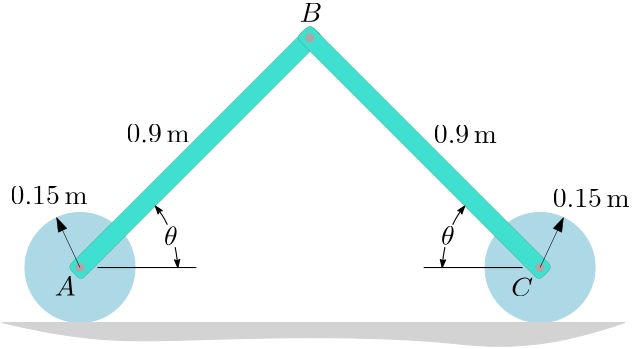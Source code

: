 <?xml version="1.0"?>
<!DOCTYPE ipe SYSTEM "ipe.dtd">
<ipe version="70212" creator="Ipe 7.2.12">
<info created="D:20200717173407" modified="D:20200717174705"/>
<bitmap id="1" width="1920" height="1080" BitsPerComponent="8" ColorSpace="DeviceRGB" Filter="FlateDecode" length="298371" encoding="base64">
eNrsnQdAE2cfxtuqDLWfrXW34ra12tYBbpEhQ0QRRIZsQZGluPfe1lG3gjIV3BO31r0H7o2g
1TqqdSub701ectxd7pKQIVCf3/c0X7hc7t4bCcmPv/+rU4dDbSm1atWytXNHEARBEARBEARB
EARBEARBEKX56aefGkn5+eefmVuCoHym/vkLAAAAAAAAAAAAAAAAAEAhtnbuP/74I6OgGRFN
4Mln6p+NjIzgnwEAAAAAAAAAAAAAAAAoxdbOvWHDhlRBsy20vH+mxc/wzwAAAAAAAAAAAAAA
AABUwdbOvX79+g0aNOBVQf/888/ssmdqngk1a9aEfwYAAAAAAAAAAAAAAACgFMY/M1XQjIJm
y2fqn2tKgX8GAAAAAAAAAAAAAAAAoBRbO/d69eox/plpxEEQ9M8//PAD/DMAAAAAAAAAAAAA
AAAApTD1zzwFTW7hnwEAAAAAAAAAAAAAAACoDbv/BvXPjIWmDZ/ZzZ/R/xkAAAAAAAAAAAAA
AACAitD+G/Xr1+fJ559++olqZ97FB+GfAQAAAAAAAAAAAAAAAKiCrZ173bp1eSXQlFosaspA
/w0AAAAAAAAAAAAAAAAAqkD9My2BZlpA01tqnmkLaEY+wz8DAAAAAAAAAAAAAAAAUAV5/8wg
6J+///57+GcAAAAAAAAAAAAAAAAASrG1c69Tp44q/vkHGfDPAAAAAAAAAAAAAAAAwCNPNYrD
UNPS0po2bapgBvLoy5cvNV8R9c/sEmhqocktc/FBxj+j/zMAAAAAAAAAAAAAAAAIoopbLib+
OSYm5uXLl2IKmspnMo/mKxL0zxT4ZwAAAAAAAAAAAAAAAFCREuSfvxBX0FqUz18o9M+1WBgZ
GdHmG+r1fzYwMKxVu2HL1mZdu3u5eQQjCKJhnHr6t+tg06Bhk6//943SF2CpUqW//l/FqtVq
1anXpOFPLRAE0TD1G/xW4/u633xTWU/PAB+uAAAAAAAAAACUUP8sqKC1K5+pf65du3bdunWZ
/s9UPpMfteWfzSy6Dhs1B0EQHcXZtU/ZsuXFXoANGjbrZNMLQRAdpWkLM1hoAAAAAAAAAAAl
1D/zFLTW5fMX3PpndvEz2z8bGRkx1x8slH+uXLm6X8AQ6EEE0XXCwifVa/Az7wVYvvw3rdva
QQ8iiK5jat6jUuXv8SkLAAAAAAAAAEBJ9M+Mgvb19dW6fP5CqP8G04XDiIUa/rmmUT1YQQT5
lDFp1ZF5AX77bRVYQQT5lDGq/RM+aAEAAAAAAACAjqSuKsA/a8KWLVvIwMit1pdsa+dO5TOl
vhTaiEMT/1ymjF6/kDHwgQjyiVOlSo0vpA2f25s6wAciyCdO+a+/0cqv5voNm1h0cnDzCCKh
L+3A4NHkvmMP3xYmHSpUqIgPnwAAAAAAAABQbFV5SfTPtO1GWlqa4OUIdeefa8pQwz/b2rnA
BCLIp49/32HkBdiocSuYQAT59GnTrosmv5ErVKjY2d6t/6ApSl/pPv6DmvxijM91AAAAAAAA
AAD/rC35TNtuyF+O8NP4Z4rq/tnAsCw0IIIUVRr++Cs0IIIUVdRrBK1vYNjZ3q2wL/bA4NE1
jerh0x0AAAAAAAAAwD9rRT5TtK6gqX9m+j8z/pkgL59V9M8Nf/wFDhBBiioWVk5wgAhSVGnw
Y/PC/iKuUrWGKjXPYuls74YPeAAAAAAAAAAA/6wV+awLBa3g+oNq+2dLq+5wgAhSVOnmFAAH
iCBFlZZtbAv1W7jJryaav+p9/AfpGxjiYx4AAAAAAAAAwD9rLp+1rqB14Z99/QfDASJIUaWr
gz8cIIIUYUqVKq3ir2BjE1NtvfChoAEAAAAAAACgmPhnVSgOQ3316pWYfGYraF375x9++EEN
/wwBiCBFGNg/BCnafPNtZVV+/9Y0qqfd176bRxA+6QEAAAAAAAAAKG6w/TP7+oPwzwgC/4wg
iBr59tsqSn/5VqhQUZOez+Lt3x3wwQYAAAAAAAAAQHHzz7Vr12aXQPP8M1XQjHyuUaMG/DOC
/Gf9s7VaDyEIUkj/7OYRpKN3gCpVa+CzDQAAAAAAAAAA+Gcmo8bOHj12+ugxU0epHDIzeQp5
IkwjgmjLP1tau9M7Np09ujv7uvQKcPWQhNxxdPaztvPgzYYgiNr+WeudN9CFAwAAAAAAAABA
cfbPtWrVogpazD+zm29o3T+PHjNp1OixI0aOGjlq9KhRY5SGzEZmJk8hT4RpRBCt+Od8q2zb
q4ern3fvwMCQgf3CBgWGDiR3Avr19w8MJROdXHuTGaCgEURz/1yo4ueTp5Jfvno9d0Gs6k+p
aVQPH28AAAAAAAAAABRD/1y3bt1P75/HjRs3YsSIYcOGDR8+fKgKkNnIzOQp5IkwjQiiuX+m
Ptm6s0cv776BIQN79w1x9wro4da7m5MviYdPX9+AYO/egX2DB/Ty6Utmg4JGEE38c4UKFQv1
ik6XsmvPEdWfYmfvho83AAAAAAAAAACKp3+mJdDUP1PhzKZGjRrVq1fXcv9nGYMHDw4LC+sv
Y8CAAeFSyB1mIpmBzMY8RS07t+/Gq/SXN/fBUirOppuv01+lbMKu+ISJjttMovp0rfjnfPls
26uXZ0Df4AGevn0dnHyYR23sPLz8An38g7x7B3r59Q0I6t/Lq4+1qo04os8+T7+zgztx0cXn
6f+eXSS5v+Dsv+n59yVzPj8bLbSQ/XfS5RaiODtS09NTkzRViJL1FnB3vxblpGTDeQuUjJmS
v3P4kew3/kaxduCnDRnt84sLOMNI18Y+L+IsXBTdN2iE6tPV9s/GJqa69s/9B03BxxsAAAAA
AAAAAMXHP1P5TP0zuws02z/XqFFDp/558ODBoaGhgYGB/WQEBQUFSyF3mIlkBjJbgYKGf4Z/
/g/l1avX6enpiWt3sCeSH8lE8pBO/bOTi19g6EBP38DOXT3zJ9r2cnT29fDp4+Pfz7t3II2X
X2Df4HAnVz+t+GfenMXIP0ttMGul0WfvFuhWjSLZfDmhzXfyQoMX8s/q7H+t+2ft2P6iT9+g
EeSwPH/+L08179h5gEw/dPikFv2zm0ewrv0zrkIIAAAAAAAAAKC4+Wem/rlI/PPw4cMHDRoU
EhLSt29fqqD9/PzGjBlzXAq5Q36k8pnMQGYjM9MuHPDP8M//pVDVzFbQ8lN00X/D2s7Du3c/
/35h3fIrnyViuZujd9/gAVQ7+/j3oyGz0VvmcoT/Qf8sPEKtJH9bePXP3B9FpHFx9s/PtSTn
izpJO/bzFDSVzy9e/Kvd+ufCvjOo55/bdbDBJxwAAAAAAAAAAMXEP7P7bzAtoOX9M5XP1apV
03X9s7+//9ixY3ft2vVOCrlDfiQT1at/lnhUGX+d4vvnkw+ZB1/f2Mo8K/kvZvLDZMZa55Nv
ZelykqXTZc/dmvIynTebwDBY9luyor9OMat7fJI9Z/6q5a5F9bBgbOQ+26WzNodurNAWSddS
8NCpxwXTyX3ZsLn+WX7zxUfF2pPC45GsUbqugs0sWD532J+1glZPPqvhn7s7+waGDHT36mNp
LalqtrR2IxOd3fz7Bof79Qny6xPMKGgvv0Bvv77+gaGOzr5a8M8FojjfPyfdle93QZ2tZAYK
V1MXTBetyC1obcEMhq5uv/S5fNUsGYN4t42CEbKeKBHIZO0FK1IiirXmnzlbymoYQpbGFFqz
hio4eP7SCp7InYe9dTLnLOu8of0WJcVBQastn+GfAQAAAAAAAAAAnn82MjLi9X/+xP55+PDh
bP/s5+c3a9asM2fOUP9M7pAfmRJo6p9VrH+WulyZbt2acoPvn5P/kjlelm5lz7Dvxs3kfI8q
m/PkzYLZONZaIlS56lWmatn3qQouGECBEJY5WLoiqcqWl7GcRUkVbsFQX7GUNfvp3EVx9gln
zNLBCPhnOWMvJ8a5o0qRLlB8PNQ8szaT0c6csX32Clo9+ayGf3bpFdAvbFAPFz/2RHsH7x6u
vZ16+rl5Bvj4B3v5BUrT17t3oH9gGHmK1v0zzw/LfCbVqowLlfwoU9CcqukCb8y2suz7BauO
FjTPKtQM778js6z5zpndAJn9kEIFLdf/mWwUq/+GYDmxEv/M3hXRZ8/uF9oW4cHzDTNH47OP
FOcQ/Cfrn9kKmvzqUVs+K/bPVarWUPz6PXj49I2bKezk/4HwyTPe9CXLExUsx9HZD59wAAAA
AAAAAAAUc/9cs2bNH6R8Sv9MCAoK8vf3nzp1aooUcocpfi6kf07+i1PVrLD/hkSEFnhgnvjl
lRkL+F6BxcrWLlkydxgFZca0/plbGKxgpXKLKpiH+9x8l/swWcgYMxsoN2bB+mfWRO6OEp+i
cDzym8kanuAh++xy/OQFapzIHTWeXlhX5urhHxg60MHJx0r6oxX30S7dvAL6hfkHkoSSePr0
IffdPPxV9M9CiPhntpIteIgtnLnulGc+GUPLXSxbJifdpYuSW52QClahTUe+EJYTzkp6hghc
f7Cg6lhEXKvgn+XWKO7SRZfG3nbGact1R/mP9t9gkpr6gByJjx8/TpoyX70lKPDPNY3qKXjx
LlmemK4yJ08lK1iUm0cwPuEAAAAAAAAAACi2/pnefmL/HBISQuVzv379+vTpQ27DpZA7ffv2
DZJCZiCzqeqf5RSogChmd8yQzZzfAYMtXfObRbCXxpO3XJPM1rzywygQtnL+mbVSAf8styhm
HoF2zflLE/DtsmfJjVnIP7M7hwj1KhHuFC0+HsWaHf65COqfXT0CAvr19/Lr6+nb14vEL5Dc
cfPsY+/gTa8z2K2Hr5tngLtnHydnP4cePn2Dw8lTdNF/Q0iQyrlcweYPbLPNddd8JOJXg3bT
nL4WLP/McbBKGi8L9N9gni7WfVpZ/438vaF4GEKDV9A3W6brRQ/Bf9I/07Yb7969y8jIkL8c
IeqfAQAAAAAAAAAAzf0zQ5HUP/v4+ISHh8+YMSM2Nnb37t27du2Ki4ubPHlycHCwn59f4eqf
eYW7ct5YalbZrZv5apfbq1lmYlkdoRWKU5Z/5g1DE//MXRTHP/PaYrD8s0g5t9yYxfyzwgsR
Cqxa0Xjgn4td/2eXXgH+gWHefpImz74BQSTkTu++oeSOvYMXM5ulteS6hD1cegeFDXZxLx7+
WdB8cv2zkAdW4J8VPEQdr2zwvPpn9f0zf2aB6miV+j8XdHhm9ydhliw2eNX8s1wv6P+of2b3
fJa/HCH6PwMAAAAAAAAAANryz/QOo52peabo7vqDISEhQUFBs2fP3rlzZ3JyckpKyvPnz//5
55979+6dO3duy5Yts2bNCg4OpvXPKl1/UL7xBccbc8WsYBMJgYmMIOX5Zy3131Dsn/mLYq1U
G/032KqZ039DcU9mwRkK038D/llePotN0YV/dnT29Q8M9e4t6fBMbmnI/YB+/Xv28qfmWSqf
3a1serl7BQSGDOyum+sPChlOvkMu0LNyvlRhV2RVJbPoYnmbo8g/K2niwTXM4htYeP/MnZM9
YNHBiy+NeQp/d3G29z/kn+UvOKi2goZ/BgAAAAAAAAAAxPwzvSXUr1+f7Z91Xf88aNCg4ODg
0NDQ5OTkjIyMvLy87OzsTClZWVnkx/fv3x88eJDMQGYjM6t4/UHOdfHkrj/IErP02n+ymmTG
1uab0n03HhYs5KWwfxa6/iBzyUK56w/KnLNq/pm70nT2NRMVXX+QXdrNvf4gWzKzrs/4Uvz6
g5wWzdL7ojOIXn9QNh74Z5G8fPVaXjVTBU0e0p1/trbz8O7dz8e/H7ml8pnc9wkI6hsS7uYZ
wC5+7uZEHgkjs5Gn6OD6g5wr3MmeSHtoyF9DUL5rtOz6evzrDxao4AVnU5nrD4r65/wqYm4n
5LsSxVpwicP8AXN6XwhcCVG1/huS+Tn9N4Rqp5UY44JrC4rpd7HBc6/byL2KIucCi+xD8B+8
/mDfoBGCFxykCvrQ4ZNa9M9uHsGfwD9XqVoDn3AAAAAAAAAAABRD/0yh/Z9p5w2KTv0zrX8O
Dg7u37//y5cv3759+/r16zdv3ryVQu8/e/bs9OnTYWFhhah/ZrXRYHUtZntjif7Nf+gU5/qD
vI7QcgsRuY5hfpvodFabDvlhsLthFNY/c4ZHHuXKW/bIuRaX3eaa20yjoL0zmS54/UHOjipY
MncGgZ0mOh74Z5FEx20mUX26VvwzFctOrn59g8O9/CRlz74BQb18+to7+Nh39+5s79XJxp3O
2bmrp6dvYGDoQCcXP+aJWq1/3s9cr5Alh6mLLujkzF0gu8Oz/GJZjZELmj8r988FMpa/UmZ1
/57dwa9/TmJWpMzHylc4074ZQhso2LpZNhtf4Ms1ds7fCrpnhAfP9c+pSQUbztHdC9hb9x/t
v7FwcYxgnbPYdLX9s7GJqa7984BBU/DxBgAAAAAAAABAsfXPtAXHJ/bPtAQ6PDx8165d+/bt
27t37z4Z9P7OnTvj4+PJDAXFz6r55/90BHo7axLBTs5IiYsa/tnaplcvrz4BQf29/AL9+gS7
e/PbOzs4+Xj69u0bPKCXZ4C1bS/V/PPnEtFO1CUroo1HkF7a7f9coUJFXftnO3s3fLwBAAAA
AAAAAFCs/HOtWrWKyj+PHTt25MiRI0aMoFZ56tSp04Qg0ydOnEhNNZmZPIU88TPXjJzuGZqH
26YD+Uz8c4GC7uzRy0dimKXNn/s6u/Z2cPRxcPLp4ern7hXQu29IYMjAXt59yWyQz/DPiCb+
+YtCtuA4eSr51avXcxfEqv6Umkb18PEGAAAAAAAAAEBx88+8SxB+uvrn4WOHDx81fMTI4cNH
ktvBQ4aKZcjQYcxs5CnkiZ9nwXO6SCcNdQ22SMsO5LPxzwU+2baXk2tv796BAf3C+oUOCgwd
SNIvbFBgyEAysYerXydUPsM/I9rwzzWN6unuHcDNIxifbQAAAAAAAAAAFH//TGD75+pSqlWr
VrVqVe3656Ejpg8bMWnYiAnDRkwkGT5ykoLQeaQzT5I8EbIRQbThn9lW2drOw9HZ16VXgKuH
JOROd2dfm84evNkQBFHbPxMcnf109A6AKw8CAAAAAAAAACiG/rm2FMY/01vqn5nKZx35ZwRB
ioN/zo+1Wg8hCFJI/1yhQsUBg6Zo/eVvYeWADzYAAAAAAAAAAIqbf6bFzzz/TKjBonr16rrq
v4EgSPHxzwiCfBL//IUOunCg8wYAAAAAAAAAgOLpn9n9N9hXIWSKnwvln8uV+xoCEEGKKgOH
zoD9Q5CiTdVqRir+Cm7yq4m2Xvu+/oP1DQzxqQYAAAAAAAAAQEnxzwTGPxfq+oN16v4EB4gg
RZV+oeNg/xCkaFO/wW+q/xbWioKGfAYAAAAAAAAAUIL8M2Oh1fPPrdtawgEiSFHF228I7B+C
FG2atjAr1C/iKlVraNIL2s7eDR9mAAAAAAAAAACUCP/MdIHWxD93c/SGA0SQooqzWwjsH4IU
bTpaOBf2d7G+gaGFlUNhX++BIaNrGtXDJxkAAAAAAAAAAMXcP9esWZOtoOX9s+r9n7+tWGnQ
sBlwgAhSJBkwaJqVrQfsH4IUeapVr63Gb+QKFSra2bupUgvt6z+4ya8m+AwDAAAAAAAAAKDk
+mcCFc6MeabyuWrVqgr8c+8+Q+EAEaSoYu/QG94PQYpDzC1dDA3Lqf2ruaZRPQsrBzePYBKm
1Jncd3T2a/KrSYUKFfHpBQAAAAAAAABAyfXPjIVmtDODYv9sad0dAhBBiirungMg/RCk+KRl
G1t8xgAAAAAAAAAAAFT3z1Q+C/pnPT192y6uEIAIUiQZPHyWS68w6D4EKW4xbmllaFgenzQA
AAAAAAAAAHzm/llePhfKP9c0qhccNg4OEEGKJMH9J3Tu4g3RhyDFthHH9z/Ux4cNAAAAAAAA
AACfs38Wu/6gAv/89dcVGjdpYWPXMyBwBAQggnzihA+d4d9vtKtHWJdufvB7CFL806Fj98a/
tKnxfV09PQN88AAAAAAAAAAA8Ln55x9++IGtoKl/rlevngL/DJmAIAiCIAiCIAiCIAiCIAiC
KI6tnfv333//ww8/8Pyz4vpn7DcEQRAEQRAEQRAEQRAEQRBEqX/m1T+r0v8Z+w1BEARBEARB
EARBEARBEAQprH9mLDT8M4IgCIIgCIIgCIIgCIIgCKIt/0yBf0YQBEEQBEEQBEEQBEEQBEG0
4p95Chr+GdFuOlr0aNfBvlUbm5atrUxaWRq3tEAQBEEQBEEQBEEQRBch37vJt2/yHZx8Eyff
xyElEAQpcv9Mrz8I/4xoPRZWrm3bd4FwRhAEQRAEQRAEQZAi1NHku7mFlQs0BYIg8M/Ifybm
Vi7ktxt+yyMIgiAIgiAIgiBIMUnbDvaw0AiCwD8j/w35bNLKSqe/NFvgkwOCIAiCIAiCIAiC
FLoW2socChpBEPhnpETLZ0sXk1ad8DsdQRAEQRAEQRAEKSlpYWL+OSnoTuSbO/QFghSTWFq7
sy6g1r2jub1Zp67Onn0XRSW8ev025d79k6fOL49cHTpgLDObla0H/DPy2cbM0tm4Jbo9IwiC
IAiCIAiCICUqn5N/lsZScwVtZethY+dl3dnTWnIrvSOLDY2d5FY20Usys530UTuvEmfPZJvs
SUZe2JBN1mil1u42Vm7WVm42hQmd38oaBq9kyGdya2Fu37p502aN65s0bdSuZfP2HUzN7Hok
bk7Kk/Hhw8cLyVdHjZlZEhW0Av/MaGdK1apVq0iBf0ZEXjJuLVtb4XMLgiAIgiAIgiAIAv9c
zEO+v1tCTiJI0Ub6GrSzc+3n3mW0T7vhLk2D7BoOcGgyuXf72aFdB/d27OrY61zy1Zyc3I8f
0xkRffzEud4BQ0qWgoZ/RrT195pWbW3xoQVBEARBEARBEASBfy4Rad22s3oKmlqv8CETYuM2
LF2ZEBu/ISJ64/zFG+bOjVu4MCo6Ni42ZllM1KLYuIiY2KiYyFVRK9ZFR2+Ijd0QE7suKjou
Nm79oCFjS1wBp7ffoIlTF0yYPH/ilAXsTJqycKIs0vucR8n8U6cv7t1nqNpyckBHy1VtmyS2
/jmxTePE1o0ld1o1XtOykSQmPycaN0k04cY4P6tMfglp34lWUKvZYbWTi5llTyaWVq4W3Clk
BgsrVzKdNxGWTPXY27sP9HOcGWo3P8w8YpBV9GDrjZO6bZ/Rc9ds3z8XDxgT5DV2yuysbEJW
Vpb0v+zsvLy858//HTRkUgl6Eanin+kd+GdEQTqYdccnFgRBEARBEARBEAT++VPGysaRRO2n
k+/yahgAaztJQ4lV6zbm5eXlSAsyn7zMO3P+6ZFDV1LupuTlvSET8vIe5OX9m5f3IY+PxJ6t
WbuGLMHGzrNEGA+q+MZNnBuXsOnGnQfXbqXduP3g+u379Pb6LWlYdwoevXX/2s20XXuPzvh9
KW3fUbj9bOVGbte1avS20Zcrqn+5tcaXm6uTfLGx2pcbq5LbLzZVL7WlepkNVUqtr/zVhspf
rZdmnfT+0kpf/VOr9OrmjZnlFF4+u7bv2J0dqpc7mDmamjm2N3Ugt6bmTuaWEiPNm5M8V7uH
YMnSuMdPnh07ftbBKeA/1Xajs1tQb69RgV0nB1osHmARMdAibqTNhslOW2a67fjdZ9/8kF2L
hob263f6wmXyqsnMzMzOzs7Nzc3IyCQ/vnv/YfDQySWu/plR0IyF/mT+eePmXeQUKpLNHz32
9/DBEz/Z6siJsXvP4YuXrtGQ++MmzGHPEBg0kkRHaycvUrJGXbxULa3dTFqh7TOCIAiCIAiC
IAjyGflnKxvHCROnR0RE0QwIH9HetPMnHvnMWfMmTpqu9tNNWnUi3+gL7WM7S3xsZMzqrMzs
5FvXI2M3jh7zRy/X4ACfkC3rEv99cikjIyUj81Zm5o2MzPuZ6a8z3n7MeJeemZ6Vkfnh9bsH
mZmZ0TFxEi/a2aOE+GfJ7Zjxc67eSDt2Mvn4qYsnTl86efrSmXNXtu48GLNma/z6pLh1SeQ2
OnHrpqQDZ85fJTPQHDtx4XbKoynTF0sWVcjtpd44sfXPi6p+VeGbSt98/U35r78pV76CJOVI
/kdSttz/DMt+bWhY3tCwnAGJQVl9g7Jl9Q3J/bkVSyW2UN8/U6vcwcxRKpydzDv1nPdHxB/z
I+0dvMlDpuZO5NbdI3hFVMKcuctNpbPRUFOtxf0fGDSS3XpCR0fZw7v/oCGTFEdwZnJfPfns
7B7iHhDWP9BnmH/n0T7tJvsYz+lrEjmw49qxXbdMdt0xs9eeOX7HIkcsnjLk1NmLubm5mZlZ
2Tn5ZGVlSf7u8/QfT59w7e4HsreptNSun1TFP+u0/8aevYcl0v7d+yJ5D5k3f8WiJbFDR0zT
9Yro4csTgjmm5Pbt23c6+uOFg1PA3btpZHXkVusKul2Hrp/vp5Tt9/Py3p6bQ3/cnZqX9+bc
Inx4K4LMSX5TcCB0leB5m9ZEzXD89FsXsmTN2k0kc0M40x0nxq9ZuyRYm+saMlduLYjOItnb
Kyd6YVcgSt525g0Re1TyJqDmmxJOP6TkvDc6zVgp/SWIMxZBkOLmnydOmn7gwJ808asS6Z2k
pJ2B/cI/2bDbm3YmayTRxHuTb/SFrn+WXlAvMm5VZt7H6NUxjo6uFh2s2zZt3c/T59rpQ7np
adnZadlZN7LfnMt8dTkn83lu1rvsj+9ys7MyM149+vsi+RIdGxfPLKek1D+PHT/nyvWUE6cv
nT575fjpi5uSDmzYtm9lwuZFK9csiExYEr12wYqEhSsSV6zeTKZv3L7/2Knk0+euHD+VfOvu
w6kzFqvRKoHxz/HVvqjw9Te/fP31j+W+blCWpHx9w/I/l//axdzMvVOnxhW+qatv2MDAsL6+
YT09g9p6+g3L6BvqG0ZX+iqxRRPN/bOpmWNHC+fdew5eunx9e9K++/cfzpq9xNS8R0zsur/+
ekSmpKSkJa7ZQkujqX/W/OqWvGJOxqFdunRdR0f53bv3ecpYsjROfua3b9+p42O7eB09fmb0
tHm9fby8nMxdrJo4dagZYF17ktuPSwNbzfM3HufVclpfm7jJfeJnj7x8+Vpubm6WxD9n5+bk
ktucnJzMTEkV9MWL12zsvLS4H8ge1sWuVuCfaeUzzz9XrlxZi/6Zkc+6K/pVnB4ugZ9AQVOx
TI/drNnLqP4lt+T+3ZQ0eq7O/H0pnUcX/pmRzxStK2iTVp3U+zXX0dx+3h9L9u8/uDwihtyH
fy4R2SbZyOTZ/yn/rKqH0Zp/ln6VVlXzSuRz/AQngTEUZ//MjFNyZy0T1mhlPoGfgj0sGYxs
esEekH8699h5TYgSXBrH5Av6fF2KfQjAT7xvP/1WkBNP7iyVf8lzX84iL3POiVEc/XPBq4+/
LQKj5bzS5Q49+1HBzeS+Ztdo4Q2q4I1F4C96/J2p6ruQ6DEi45d/SPTti/WGKbAbeQNQODb2
o5yNEjvuxertiDuYQv3GRBAE+YT+ecGCpQcO/BkZGd3NwZ2ZGNgvPClpJ5n+yRQ0WRH13pqs
kXyjL7R/lvaRWBS58un7B7/Pm2rZvk2H3341bdJoqK/blUPbbl9IOn046tr5NTfOJJzdv+LJ
1UPZz1NyPjzNevP4/vUTu3dGP31xeenyZWr0o5AvIqVROo92/POEuVdvpJ48Iyl7PnryQkTc
hqUx60hWbdhxN/XB23fv0x48Wrd1z9KY9WTi8tj1R46fP3P+6rFTF2+nPJo2Y4m0brxw22sj
9cZrWjWKq/Zl+fLfNCr3df2yX9czLN+gbPkahuV7mpktmzltU1x0HyfnigZlycQ6EvlsUKuM
fv0y+np6BlGVvko01tQ/S5ts9Oja3efmrbtdunmRnRkYNPzipWt37tw7dvyMm0cQmdPTOyz5
4lVLKxdTM6cOsk4dGu7zcRPmxMZtoNm95zBjtB4/ecZMJ9Gi3VqyNO7SpesKsmfvYabUmTG0
VPSpsbop0xaQJUyetXDkxCnebjZedo29bet7WRgN6V5vaYjJeNeGA7rWnxRosWBoz6jZY+/c
TZH456wsWflzDvmR3NJe0FOmLSwR/rlGjRpsBc1Y6GpctO6fi1w+fxoFTU5OKpbj4jeKneHs
P6Zo3T8XVD6npJEXxZMn/2hXQZtZOqstny9fvnrq9Nl5fywht+R+iVTQRe2fJTY4dTf8s0b+
WeI3VBJiReKfeSstIf6ZWc6QuQUWhZphBQNmr50zEqmTYQkW6Q6U2QmpZmHW4jRjboFCkT7E
2XsFa5fuPcGNlYzzk3iYz9A/63rfarGAX8Gi5LYiXyeK+ucCsflf8M+sPcN78yQ/8gbDsaZy
7wCcd0LuC7nAoHLeMcj2anZ8WceOZ3QlP/LenZS/C4kPniWThYS84NsX62jyzjHJj9wNVzg2
zsGV7nbu3/XU9s+Kz0YdvTf+N/5ohSDIf88/U+s7c9Y8wYLkDRs2kUc16cmsesi6aP1zXHyC
Jssh3+vV8M9LVkS9zni6aVPM5MGBfew7dm9eJ6Rrm9iZA6PmDpg90Ttp/bSDOxdEzw09vW72
+9RjeVkP3j1KPrJh0cK5g6/fObh42eKSV/88Ye6V6/eofz52KnllwublcRsi4jY8fvrP+/cf
ziRfffHvq2s37y6JXhsRv3HFqk1HT1w4c/7q8VMXb919qIl/TmzZOLbql+XKV/ix7Nd1DcvX
MSzXsNzX3xiWHxMe7u/QddaoEcvn/aFvUJZMrKVnUFNPv1YZ/QZ6BIMVlb9aY9KYWY6a/tnc
qaNFDxe3wP0Hjlpau5qa97CwcouNX5+Vlb1wcRSZraOFc1cHnwvJVxwc/cjMJJr7Z3bDDcXo
rh2H4tC1q/30bk4BN2/e/fjx48LI6LmLlwZ4dOva4UdP87reFt8Pd2yyZmjn6X4tBtvVHerS
fOVIl22rlzx89JCsLisrM4dLVlZWbm4uWVQ3R38t1tBeunSd7Fit999Q7J+rVq1K79DmG9ry
z8VEPn8CBU23dOPmXUqro3Xhn9nymam7pkXX2lLQajffmDJ19pUr15gfyX0yBf65+Pvn/17/
DdW/UBdJ/w0FKy2+/llM6SsU79wtHRIcIqoj+PtEzOkpfohqGeHSRPFCVvhnTf/yotN9+0n8
M2crFNegyjlPlfxz8e6/wZHMbC8qtMechgQ7ib4D8DeNsxNEXp5aOAML3prIANiSVm5vKHsX
Eh18/p+3BCuZxd++uJKZtZ8FC7MVjI0/v5wqV/ttB/4ZQRD4Z7b1JWFaXri4+h048CfzKP1R
k57MKoauaOaseSTkDvlRgz4e3dTov7EyfnVeXsatq0cu7olfMcJnuEPzGb5miVP8N0WMWBc9
9sq5tVcvrIubF/xnxJBXd5Jy8+69fHBwV+TIxb+HPn1+ZaW0/7Pa9c+0pLl9x+5VqxnVqScp
8bWwcrO0pnGX/ejeqk3nb7+t3OTXtsxTNPHP0v7PqSdOXzx5+tLhE+dXrN6yJHrtms278/Ly
tu05NG9ZfNLewwmbdkqKn+M2rFi18dCxcyfPXD56Ivl2yqOp0v7PatY/t2wUU+WLcuUq/GRY
vq5hOZIGZctXNSznYWE1Nixk+/o1k4cMLa9v2EDqn43K6BtJ6p+15p87WvQgsbDqefbcRQ+v
ULdewcsi4tPTMyJWrMrOzpk1e0kvz9B+wcOPHT/T0cJZW/6Z3XBDMbprx6FT/zx81IyMjMy5
038PCQ0fOzp8YECX/i4thjj/MqBbw2m9WieN77ksrOOc3q2XhVpsneF3KG7auY2r09++pQXP
ubm59FZ6R1IKTRbF7k1dbK8/qNQ/U7Ton4uVfNapgvbw7i/pB/7kHxXls3b9M7NwRj4XSGmp
gn785Jnmh6B1O1v1fsFFRMZs3bqD+TEhcT0J/DP886f2z4URYvDPGte4Kli+4lWzZZScmFJw
EBUeX0GX8qkEy+fon3W/bz+Ff+ZsBXOCKTjT2H+OKfn+WbJG7j9qoHtJtYPLXqn8Hi54VFfK
kVuhzfhn1XYj+51H0eDZe0Nutyh4+yJLYJ0DzFBV+iXFf4cU6ErEGjn8M4IgiIb+uZuDO08v
8/wzFdTr12/S+iCtbBxdXH1JBoSPGDFyQkREFFkvGQ8dEvmRTCQP0XkKVYDdul3nwvlnO4lH
jY5PyM1N/+vO8VdXth+YH7pxVI/LcSOfHFvxKmX/2yens7NSX/1z5uDayUeWhb44tzL3w4nn
VxJ2LQlbt3JcTu6LuPh1mtQ/02sm1qnbWF/foFkLc0E7zQhqQ8NypuY9tFX/fP7itTt30y5f
ux2VuGVx1Nr12/bm5ORs2XXwzr37ebm59x8+XpmweVns+hWrNl26cutOyv3zyddv3v1Lo/4b
Jo1iJf75fw3KlmtoWK6uQbn6BuXqGZSt93WFJbNmnT95wqF1myr6hnUNytbUk8jnWmX06peW
+OeVGvff6CDxz84dzBzHT5z94sXLq9dupqY+yM7OPnzk1M5dB44fP5udnZOa9tetWymPnzyb
PPUPabG0c3tTBw37PxeJfy7U9Qc19M+J67aSp08cPjy8X7/hIZ5jA2wm9+4w2bv5aOffFvax
2jvFa/t4h00j7bdPcDk8L+RMzNhj88a9fvw4Ny8vh+zx3IL+G8yFCMVaLnzO/rkYymfdKWja
W0Os+FlePmvRP4vJZ56CJvNoeCBatbFW4/dmb//Q1QnrT54649c7hIb5sfBLk1jf1O1SE0uh
3SEkZjgf8qicNC5oFS8nLXensh6W88nsR+9vU+ifZ597K74cC5HZdp97w1PKImvkbIX0IcH5
Bda4SG4VnK4akvFI7rOWw5pZrv+GdGlyc7I3ir2T8xcu0cXso8NaCHvhMqu8jbVJ/KOp0pzc
k4S1OVztkK8U2KVr7O/pLBUsUJvHF8Xs1qBRM4LZ36DlqtG4K5WpBl6HZKadsnj/DXazZcWl
myJzig9Ghf2jiQ1WZhg4O1yogFDkuYqaqwhXPLK1Uv7pwToQ0odYLab5zorbfVrs3+PnL0q5
CMq3PfktcJkNYdfcsreOs3bOkjlNdMX+nb7IrlYyAH6bVpE9I6rshAYsNp15wbJmYA91reDO
F95dai1K3EuLn9scZad2/w2RfSuwFXInvIIXu+Al3taslev5wz4HBOufBZpXKPOKAruCOfdU
6dMi2uld0R4Trn/mil9V3oUUDV6JsBV/+xKuf2YVaas2NqF/ZsJaqYr9NzivQVnrcoFm/pxK
b8UvAYXvDyLvjZxhwEIjCFJ8/DO1zd6+QbQRR0REVFx8AtW/JLQddGRkNM9Ia5j2pp2ZSxyy
QybSGcQeVfG6hOR7vRr+OSYuITfvferlPa/PJ5xcFJA83zvr4orct8dys27nZd3Lzfs74/2N
G4eWH1jg/WDD4LyLSx/vmLBzgf/BbQvy8j7Exq2V+FU79eufSWoaNaxc+Xvyo7mlS4Mfm9Wq
06he/V+Nav/0zbeV6zX4tUVLSV/rZi3My39doZ2pgzb887xLV+/evfeAfKf8mJ6RuHnXwqg1
67ftzczM+vPo6ezs7EvXbpPb7XsPL1yZGL8u6f37j5Jvn/cfXrt9f9pMTfxz47jKX5Ut97/6
hvnmubZB2YZf/0/foOyimb//mZT0Y9lyNfUM6hgY1tYzqF1Gr1Zpvfqly5TR019R6ctE48aa
+GdT8x6BQcNS7t0/8OexU6fP79l76NjxM1HRa6xs3YNDR5pZOm/avHPf/iOHDp/Yf+Do4SOn
yJwBgUM6WvQoifXPhbr+oIb++fKVG7m5ubERESF9fMYM8Jnc13pu3w5TXRuPdmw8s5fxpmF2
u8Z12zPKbu+Ensfm9ju+bMi5+PmZ7z9kszpv5MqQCOnc3GvXbmuxkYLWe2srvf6g1v3zrNnL
8goDc2Q1l7GLlsSqnt4BQ7Sy3rj4jTq6pKCKTacVrJ2cSMyVOpkO6p/m4oNTps5+Jk7hu3Dk
a9J82SgVm2/evOXYVJb/lBpIrg5li0qp1C1wxVSTMrqSLpx5NN8AC/tn6Ypk+pf3RJ74LbDE
Mg2r6hrl6p+583MXXhj/nCc6eK5/lu589o/5i92dytLI7GHkL1z2KD0cb94wh0C6QM7msx+V
O15c/yw+p/TQvHkr90SeSpJ+542KL/gOLv3GLdT2QZl/lj6RozHZ353lG4fy1sI1JKr1f+Y2
+eQOgGfJVkbxx6baYJTsH2UFcgp0qzITyzMqcg1UhZ9biHYfwtWk+QdONoU2WV0ZJdL0ldoV
nvbkmjr5qysq989kh/OrJQUPEPecZPXB5vWGlT/iSvyz0AAEVsQ55XgbK9oTQGw5fKfNbpAr
91LiSTPOERfdXYVflOJ6YzH/zJuunn8mh4B35nA6M8Sv5L0PqPS2wD304oePfw6wX1b5jlS+
O7GCzjyyzRT62xBbVCpZYMgSvizlnbTCe4y11TIXrZrgldtwscErnSj+9sX7FZNvfVWpb2eP
TehUZJ23qvhn/rkh2jKFzMn79SSkiBWfw0rfG1H/jCBIsfXP4QNH0PsjR02g7S/IHRJadax1
/0wVNF0RXbtgtw0ykTxE5yEzqyifjQt/CUJatxwVuyov73XqxZ3vzsWcXeR5bX7P3KsRudln
c3NTcjPuZWU+yM3+68XN7UcWeV9b7p6+Z/jDdSHHo4JSL27Kzc2JiV2tWf2zRExVr1G7StUf
yH0LK9emzTo2btLml9/a/dbM9KefTZq1MG/Trgt5qGlzMwMDw7YdumnSgoP653ET5168cicl
9S9aerr74PH5kas3bN+XnZ2z+8/jT589J7cZGRk79x35I2J10r4jtElC6v1H127dnz5jqfr+
2fjnmMpfli379U9S81zXoGwdfcN6huWrGpRdOX/utQvJHRv+9J2egZGeQfUy+jXL6NUuo9eg
dJkyZfRXaFb/bGHl5u3b/+HDv6dOm2/eycXNI+j167eXLl93cPQ7fSaZbN2fB493dfBJTX3w
+MkzO3tPc0uXGbMWpaX95e4RbKHWGtnCavDQycwlzBTAXI5Qc1mqxvUH1V7X48dPyblx+9bt
oUMGDgzqNdrPbKpP0zEO9QNaVQxt+/U851oRno13DLPeNcr2wPReRxeHp50+QPs/S06qnIL+
G9KOHDnkob8fP9WWUTx+4pwuemtT/8woaMZC68g/j5swR5U/KFDInGR+rWymp084rW1WJWRO
Mn+J9s90vUoLqpl5NCnUV+P35rw/lijwz+RRdfwzr0CXU9XM0sJCXRpYQlUiZvmWmFXhLN/s
giu3eSviaFLpnHIqWGA8nM1Rtkb+DHLFyYItQVTxz5xRsR8Vu69icwz+wnmGn7ejhLy98EqV
zMk/SUSKYwWuIcX+5quyfxYo3uN8MVd84Sr5Fqmq+Gc5ryXcuIMv2QRK48QHo2T/KBCACrvj
Kr0EpNC1vVildHyXUlCnJ7/MgppJIQPDP3DSreNfcYw9Ev7pITRIUWEldCyE6qXlStw5h5VT
KKhiXa7CYkg5/yxfYi3w9wXBrgLs8QhcT01sOUIHNH8T+EdErm04byeI765CL0pJbxkR/8z3
1fwi0k1CtaNyTlLozKFjk98KxTXGIode0eETGAD3JcZsY0EJq+BfoHgnvJjClf2Lg0L1UWHv
Z8V7jP+OJBtGQR2vsO/lvgspGLwqDStE3754b1Cyk1DJu6j8H8KE/HP+gFXwzyoW86v8KlBy
RJS9N8I/IwhSDP2zlY0j7+KD8v03kpJ2RkZG62KcjIIO7Bcu/yi9MKLYtREVpIWJRSF9rLT/
c/Qq8uXuwcWdb89E3IwOuL7Y+e2BcW+uxqScW3v/5qF379Ly8p5mPDx0Z8PQq5Eud6PdLke4
Xd0w7M39g+TLWXRsAlNHrZ58btS4lZ6e/m/NTCWVuhbO5E6tOo3IxPoNm9ap16Re/V9at7Oj
RbwVK1at+F21jhbOGvrnsRPmXrp699adNCpSbty+t3BFYsyarR/T0+//9fe+QyfupT3MzMyM
W5c0PzLh8vXbdLbbdx9cv/1gukb1zz9HV/rK0LD8j/qGdfQNa+sbNjAsV13f0LFd+wVTJi2d
OXOwn+/PlasY6Rs2qlylfvn/fV+6TB3qn7/7KrGFxD9bFd4G003+Y0Hk6TMXpHu4B9nJ//77
KmLFKm/fAYxNcnD027x19507qbRZB5nz5q27w0dOkf5xwUNbXW1V4e7dtBLU/zk9PSM7O5ss
4UJycviAwMF+5mO8mo10aTTModb4rtUXeDdeM9hi13gHkr1Teh6PnZT+8YOk1UZ2lnz9M73/
4eNHbW3apUvXddFb+xP7Z3YJNLlTrPpv9A4Yot3iZ8YDf/otdXAKIKumHTYU+2cyD5lTk78T
qVH/rAv/rND0FjhYWWcJkR7Owj2EmafzV6Sg/7PAijhzKpDSbDksZI+5y+H6Z/kRCqhmlftv
CI+TJ3UV9bvmdgihA5NbuGDTErZ/VmWnKZ1TeKgCpVzy0oMlcFT1z0LyxFFZ/w1FfURV8M/y
WkD4O7sKakJ8MEr2jyr9LtaI2Qkxp0FNl3wlLa9EXHiltI5OeDxUN8n1H+AMT67Yla9uFO46
znkitI2q9d+QGwB3LZyWBWsU1T0KHjVV6p/FLmSm+LziLpk3QyGWIyeNFZ0MAv+iQWR3FXZR
6vWWkfPVavffUHmHKD7rhD2kwsOnpO+97LmskQhY+ny7y79gnwb1zwKdUsT/EqRQusqaS4g/
Xf5dSIP6Z5Xfvpjnsk5F+fXKj01L9c+ilczy79Xcv6rIHzjFR0Tp8YJ/RhCkGPpnpryZttqg
HaHZtnnkqAliflgrYSqceatg5LMaqy50/bPUP0dHJ+TlZT6/ceD9ucjbcQFHplqemWN/dL5n
1JQ+mxMXPX58PTfvRfbzM+/OLrwb7314munJuV0fH5z58Z8zeXm5MTES/2zTWX3/3ODHZqVL
l2lhYknum5o7NWrcqmo1o7r1fvn+h3rVa9SuVr0WfcjCyrVS5Rr/+9+3HS3UbwEtu/7gXHr9
wZu3U9MzMiWXHdx9cO7y+D2HTrz/8CEjM/PDh48Hjpyet2zVph0HcnJyMjIyb91JPX7q4q2U
h9NmanD9QZPG0ZW+NDQs10DfsK6+oaTzc9ny+vqGcyZMWhcTU71c+ZFBIYtmTO1l3Smgu4OD
ScvG331XW0+/TBm9iO++pP5Z7fpnT++wtLS/Zv2+xLyTq2uvfv/+++rK1ZsOjn5/Hjz26tXr
TVt2OTkH3L//8Nmz5z169iG7emV04o0bd7o79daw/pkdpSXQDJr8037VuyvExm2Y+ftSDf3z
m7fvpGdIBlnIgsXzAnuZjfJpEWr7fXj7qtMsjRZ3a7zao83qgHbrh1vvmeqSvD0qR1b8LOaf
3757r61tpNr23bv32pWZRXL9wWKooHUhn2m9t4ol63HxGzdu2qndjaJ/s1DsnzX/c4Ya/Z+L
0D8Ll85yOiqL+2e5kmYF/pndhVhBr2mh8bDksPI1cv0zq6kyBx35Z8HhcUbCKWMucv/MH6qI
ctGCfxZSTDr2z9xWqAq6ZerWPyvt2ipU9SrumgQUsfD8anb2EBBB8qZIRf8svBVcOayef5bv
fSEfucbFYuePOv6Z7wzF9KnAwEQlauEuw6euf1a4u9Twz4r+UCLon4Vt4Sfzz4rfFnhl0qKH
T3HJq6x5hXDvYvZpqeRPV5yRK39p8IS2kn+JILJA5lqKnBYc3B7Rwu9Cavd/Vv3tixmGYMPt
wr1DqtH/ueDk4f+DAoF3JMFfbSr6Z+XvjfDPCIIUT/9MC57j4hPkr/FHJTDTllmnCpp9DUQS
8iPTGKSwKWz/Z+qNY2ISybe+jGdXcm6vvxrtt2Fw822j2u+c5RY/e+DOTTFP/76Vm/smN+te
zl9b7m0I2jOpw8UVHpl3EjPS75JnxUQnMB5bbQVdtZoR03+jWQvz35qZ/vJb++bGlk2bdyR3
qAIl0/X1Ddq0t9e8/8bYCfMuX0u5ceverTtpZ85fffrsxdt379dt2ztnaVzc2m07DxyNX7+d
3F+zZfebN2+e/vPi7Pmrt++m3bqTeuP2A436Pxs3jq78lYFhuR/1DGpLU03PwLh+g31bt+7b
vi3AyWmon1/cokUzRo78tXJlLyvrBRMn2fz6a+nSeisrl040/kWT/s8dLZwDAodcv377wJ/H
Ll66tnff4ZMnz61dt43s8L79hpma99ixc/+x42eOHD119uzFM2eTya2LWz8y3byTi1a8ViHq
n1PSNF+X4DUHGa1NL/HGRu11PXjwSPLaycjMzck5feZ4Hw/zgW5NhvdoMNK21u+2NZf3aLih
T6u9o+12TXLcNsXz4e3Lubm5WZmZbPmcw+2/QRZYcq8/yNbO1DwTKlWqpLl/Lm4KWkfymf2X
GsXX+KOd1cmcJdE/t25ni/pnleqfhaJl/yw4QrH1aqn+WWh1cn5b6/5ZuP+GgjkFhirkbcT8
qnz/DYVXlSoC/6zsn0UXpjSu8P6ZvV1KLuMloENFSqaFnZXI7hXffLE+D8LST6Bqvcjrn1W5
+J2gDRaxrNwNl/+TgUL/rGKX45aKG60XdjlarH9W9A6gzD8r3PlifU4EKmm1458L+m8I+WcV
1LFK/RaU//OEgrcO7r+DYP+pTvRYi77bqFB0zXmuKv5ZqJpd6MJ/LP8s+i6kskZW5S8vQgMu
GBIjyXnTRcem5I9KKvpnYcXNHarSrjsWqpzDqH9GEKSE+mfGMycl7ZwwcbqLqy+Jt2+/+QuW
0ArkiIioAeEjdDdaWmJNr4HYzcGdVmLTIZGH1Fhg63ad1fDPsTFr8vJyMz48yH6w++b68KN/
9EjbNuLNjXUvUk68fvEwK+tddsa/OTmPsj+eTNkzavd060vrB2S/PJSRKbl+X9TKBKaPh9rX
HzQy+rFylR/o9Qdr1/m5WvXaJLVqNyITv/22MnXOkusPlv+fVq4/SPs/30t7SMb/7Pm/5y5c
u3U79fmLl0dOnl8eu/73JbFLY9b9eezsP8//vX0n7eyFq8/+eUHmTHvwt6T/88ylmtQ/R1X6
ysCgbEN9g2r6hk2qVg127nHz4qVThw51MTY2rle/WfXqjap/38vSclJI6JFdu3et32hWr17p
0mVWVC6doEH9M22p0dHC2dTMadSYGa9fv7l8+fr1G7dzcnJv3Uo5dPjEnTupmZlZV67euHLl
xsOHj0PCRklmNu/R3tSBHBEN/1H/oCGTZv6+9PGTZ4q185Mn/8TFb9Tw3/Urvv4g7QwsaMLV
Xtf581KlnJWVnZOdlZ01Mry7j03VQd2qj7CvNN2x4iKP71cH/bJ9lNm2sbbH1s7NJjNJYV19
MEdW+JzfC5osEP65mCtoncpnZjPJS0bstUDOYfqC0laz60/sn9t16FqC/LNghbOShhIFTxEp
Gxbs/yxcSi3YoYI7G6cfstI18kyyYLcNVbw35zKCKvtnsdXxp7MvBVh4/8w7IiIrVTKnvH8W
VEkCfYb5zlnovrGCS1xxasl06J9V/YYu0HOYryYU+2cl+0eJAxepGxfpjyrs+nRT/yzoaQvj
n5WUdgscIKGrNyrzNgp1uuDIxXyXWCU/t8e1oABXXV4p/luPqsvh9X8uhDRWtLsK659Frzwo
5p9FK6IL75/Fi6gF+j8rPuvEX9pih0/xFUXZlywUqH8W217Bo8OeWXF3dKHu4hz/rLzsnPOX
F+H6Z0VtQBQOXuP6Z87JJlj/XKiLq8r9xinUS5i9CYr9M/fapgr7P/PPYUXvjfDPCIIUW/9M
4u0btGHDJiqcmdCr/qnXhLmwDUCsbBypiCYZMXICbUy9YMFSNRbY3rSbOv03IldLajhfpb65
seX0qgGnogJeX16Zl30tL++fvJwPebnZ2emvszMeZmddTj0+58CSXlf2TMz6cC4jXeJvo6IT
NWkRbGktEaq1ajfS1zcwbmnFe9S8k4uZZU9qUL//oZ6hYTlTMyfN/fPYCfMuXb17996D3Nxc
sgmZmVm37qSeS7725Mk/z56/uJWS9uTZ8ydPn59Lvn7ztkTMknnInPfSHl1Xt/6ZeuNE4yYr
K32lb1Cump5B17ZtZ44YMX3Y0HMnT47vH1aujH6V0nrVSpf5rnSZuoZlzX75tVuH9u0bNqxb
qlTp0mUiviuV0EKj+uf2Ev/cw9Tcycyix9mzF3t5hXRz7D1n7vK3b98tXBz16tWbKVP/sO/m
4+kdevzE2Q4du5P9TGYmz6L7X+3QKk1V0GKPYrHrD9L6Z9rfgKe+1V5XVMw6yWsnMyMrK4uc
JFOHdXFrrx9sVWGE3f9muVSJ6l1/44CWSSM6bhxleWHr0tw8iamm4jmbymfyvxxa/pyTmZkp
bai+Xos6kez/QUMmad0/V69evUaNGmz/TNG1fy4OClrX8plmz97DEmP49p28CiYbTqaTR8k8
Wl/vp/HPZpbOJck/y/lb/uXwpC2LCzQmz2ryHs3vbyzkn6n8ZA9jTnJq/kPsa+HxZqM/svyq
kjXKbSxvfsn25j/K2VLubPndQgrtn+WvHrg7VXpfukCOQ9bEP/N9O3cr8g+94jnl/bNwzS1t
esn/183ClwLkfkHO73vAMcP85ejUP3MFeP4IWS1DedfeKvAk0pErqAGWbwoqtn+E64f5/3ab
v9vFi+7EXR9vOexNCJ7HVkBSPcIsh2w73xdx7JkKw1Dgn+WvTsjT9bwDlL8zC+mfBax18DxZ
AbaIF+IeYr6x5B5E2T+6F/XPcgNwmjG34HJ+XCU4T7QbsILlyE/nX4lMkTQWtIKCu6uwi1LW
W0Z583BN/DPv6nK8vhNy55Xoj6y3BYESU8HDJ+qfedMF+z8r+ZsU5zUo91bAKuNnr1Q6P+fF
xXuDVbzHhI+OUP9nJX9xUDx48ZewgrcvkXNJoP+zCn8NEbu4pErXH5xbMIOiUmT56+rK9gnn
vVfZEVHy3gj/jCBIcfbPTPPnkaMmkAT2C2facTBXCdSRgk5K2kkWvn79JlqDzftRjQWS7/WF
86JSjxq9QtJ/I+vNo49pB05tGHMoJuzxpfisrFtZ2f9mfniXk5WV8/FDzvu/czKup5yO2Bsd
euXgvOwPVzLTn5JnxUp1mY2dRv032ra3r1S5ep26jWmzYhqqpuk8LdvYfvNNpR8btdCk+Qar
/lnin1NS/6Lij+qs5y9enku+fuPWvZev3ty6LdHR/7x4SR+i9amp9x9dv/VAo/pn48YxlUvp
6xta/NRooLeXi4XZmsgVkXPn1PhfhZp6BvX0DWqX0SP5vlTp/5UqXa5U6W9Klar9ValSpcss
/+7L1Saa+mdTc6eOFj2cXfueOZNsYydptS3Vp2vIBi5ZGkObb9t387567ZaTcwCV1brwz3Hx
Gz28+4+bMIde6UwX/llp52fekFTptSuWQUMmZWRk5ORkZ2VmZefmTBts5tn6C5+2+kHt9Ufb
Gs51rhThXXdNuPG2MRbJ6yZlSchkKqCzpRI6W1r/LJ2Sm56eET5oora2dOPmXXQDyZ3/jH9m
FPTbt++KxD/Pm79C1/KZraBpIfTGTTtj4zYcO36W+XcEupDPjH/evecwWZ1gtPVSLewlCKdM
na3AP5NHdeqfmXJcGYKdhPlXzeNWLLP6Kov03+B4Xf6K2P6Z5Zzz9alcfa+iNcqWlifgeynM
eHimnb0TyDaq1X+DNwD27mJtFJlZ0/4b7FXwZTvLP4vPKXeSiFgR+jWf3TSVowV4KlgmPfK/
cSt4lHyP1nX/DWP5LtBcVc7yz2Sj8r/gy/WIVqX/hsj+EVT6vAa88sJEpIqPvfdY4VtTgcXy
OtnKFw8LLU2s/0Dh/DPLnKwRdsu83a5G/w2Bvcr764DQhvP2p9B10wr2icL+GwID4J0Dcpch
U3LNPrHDIXw5M2XSmDUGnuySOyiFW5TS3jL8GRRYd3X6b/DeT/g7hL3nhTo5CL1YRHyv3G4X
v+Sc6InEl+cK+tKzVir0WpBvYc23nfJvsIr3mMI2+JvWCGht0XchZYMX3Xuib19iZ07BxrL/
wYvCsbFPe7l/wiDUEZ3Xj0XsfYx5utylB8iGFLyfy/lnxUdE4Xsj/DOCIMXfP4tFdwq6m4M7
r9yahFkd+8KIKqawFx8s8M8r10pqON/98++9QwfWTtoSOej2qdjsdzdzst5mS6RaXnZ6Rk7G
y+z0u8lHVyQsDTu1b2HWx1sZGa8k/jlmg3Q5XhrqCEtrN8FL3TG2WSuNiOXrn5lGCJJC6Kys
OykPTp29dPtuGi1Gza9TlfpnrdQ/x1T6Sk/fsN0P34/uF5i0JiFuwcL2TX6pVLpM3TJ6NUuV
NipV+odSpWuVKl2ndGkyRXL7pURAR1T6arWxpv65g1RB29r1unHzjot7INmx/cPHXrly48rV
m5cuXQvtP5pM8fQOvXnrrrWtm6mZE5lf6/6Zba4UPKTrHD9xjr1qxY12lTYYuXMnlZwg5OR5
+/bFaP/Gfcy/7N36S+/mX/g3/2Jwxy9nu1RJHGSye7LNhVX9s9LfSOvtMyX10uSlxerDQcun
b96827V7b+26RK3vWwX+mX39Qd35Z6qgNfmrgSYZPfb3TyCfmdcIcxDZrxQF9cnafWkIopU9
37ZDl8L+xgwbMHzeH0vkQ6Z/9p98JOaW3wOEL8DlnPl/NcIduTWOqEpSrbmuWlFSrvbJokKL
ZvEo2D9KrzxYrKNq92zkc923hd4Kka7mCE45HBEEQZDPxz8zCjopaaf8ZQo1CXOJQxdXP/Z0
8iOZSB4iMxRqgeQbvZr+ebmk/vn9Pw8vHV0ft3jIqmVDr51ek/32Xk52enZGTk5GTnZmdm5O
RvrH+8cORy1fEn5g79L0D/cyMz+QZ61cuVaT/s88yayV2RT6517SDgyS/s8pqQ8F7Qo1z/LQ
/s/UP3ey9VDHP7doEl3py7J6BvVK63Vs2GBY795mDX/8rnSZ+nr6tUuXqV2qdG2JfC5lVKpU
ra9ovqr35VdlSpWKqFRqtfGvmvpnM0cSMwvnNWu33rqVsmfvoTt3U6dMm2/eyYXc3r2bSqaQ
26iYNWR+U3MnMjN5lob9n3nFxnHxG3n/ll+7UqtQPTrIGvfsPayJfKaZOWsx3YTkkztC7MsP
sC0b0v7LoNZf9G/zxST7clGBDTePaLNjivWhOd2u71n29PFf+UX1uXmZWdmZsopo8n9k4tTp
C7W4jTqtf6b9n9ny2cjIiPHPOq1//tzi4d1/8NDJNJp3R1f695RZs5fRTuyCIY9qZQzkzdy4
pSU+sWjPuCq6hqDQJQvhnwv/XVhYBevOP6vatrek+mdFXV6LfRR2UkWwbwu/FcXm9Q7bieCI
IAiCFKl/Jpk4aXphq5FVWaaCiwySh8gMhSl+tmQaVhSm/7PEo0ZFrsnMzHr78vnV8/uTNi08
uC/60V9nMjKeZ6RnpL/JTH+dkfEuMzMj4+Wbv85d3Lk1aenx05tfvUn7+PE9eVZERAJTV1xS
MnbCvOTLd67fTHnz5t3r129JyB0mb999YP/IzHDzdqra1x+U+efG8ypK+m/o6+mX0dPX0zMo
U0Zfr4zktkwZvdKlScqUoilVmqaMtP/GrIp6q42bStarsX8mMTVzHDt+1oxZi2w6u5tbunQ0
dyK31p3dp0ybP2bcTGY26p81rH+m/ZYZecWr22R7LV2LNd3Fxs7z8uUbqbcvDvNuFmJTLty2
7BBb/VG2ZcZ1MZjnWSU29Kf1I1ptHdd+15TOu6c4TQr3HDp25v4jp58+f8m494z0dHJ78eI1
GzsvrRfQai7Y5f1ztWrVmPpndhW0fP8Negv/jMinfUcHfGJRK7tT5XtZcK/cJ9daRAf1wJ9b
/bM69b2F/bot17ijmBRD6qr+GdGsNl5xjwIEQWA7cUQQBEFKpn/WRdqbdtZwBs7MHR3UMAC0
/nl17EZWIeo/eXmvxP/tdUZe3jtp8klYs4VZTvEP9eTBoWOu3Lh36+7DW3ce3Lr7F8ntlIf5
IRPJj3cfMlPoDDelc169kRoUOkqd/Sz1xqubN35Wq/TiSl+urfLV2qqlN9TQJ7cJ35VKrFwq
oXKp1ZWkt5J8lUDvVyJ3Si+spPfIyDCuufr1z+adXNtLm2kw6WjhbGbZk5HMprQ02rInmc6b
kzwXokxpTb6zS58wlxbBNhXDbL4daG0wokvZqT0rznSrtLB3rejQn9cOabFxWOutY222ju8x
yLtrPROH2sY929oHeYVM9AsZe+DPo+R19PffTz29B5SITab+mSmBZitonn9mLDT8MyIU99Zt
bPChRb1uG3lC7ZpZ3TbyFHWrhn8ulv6ZbxSLQ+cN+GcEQWA7ERwRBEGQku+ftZhWbWzId3l1
fKz0Nrz/uNi4DdHRa+Pi18XErY6JWxUblxATkxgdvS42Zn0MSeyG6Jh1K6JWxcQlxsWvjYpb
vSJ2dRR5NG7DoCGTSlz9s5fvwCnTF0+YPH/ClPkTJy9QJRMkmT9t5hJf/8Hq7GeppQxpb7nK
5JdE48aJxk0kMZHetvhF+uMvrOT/mGDcZLXxbwktmq4ybhrUTtrcW90OJOadXMwsezKx6ORi
wZ0iOFErPbc/EwXdxco6rMsPgztXHNn1u1E2BjNdKs33rbnQv87yfj/Gh/66NrzN2mHW8cO7
9HHq1LCNc8MOvtWbO1dtYv9tfUs3B4eUo+sGDJ5YUraX558ZC12zZk158wz/jCiIhZVby9ZW
+NyCIAiCIAiCIAiCwD8X85Dv75ZqlcUiCKLF2Ft3Du38w0z3ahMdvpviWGVJQOMlAY3meddc
3qfx6gGmkf07RQzs0rGDVc0WDkZtPGq18ahr4vxTm54Wlvae3boxfwwqKf65Ro0abP8s1n8D
/Z8Rpf86w6QVGkEjCIIgCIIgCIIg8M/FN+Sbu7mVpkWqVrYeNnZe1p09bew8ya21neSOTWfJ
fZvOXpJIH2UesqazSeb3KlmVz6xN9iQjL2w0bDNiZe1uY+VmbeVmw4o1645YyKNW1jB4xTvS
A9TZ1jHE4bdpbt8v9Km3LNB4SZ/fZrvXWuTbaHlYx7lBnewsOlb72axGs67VW/So0dqjponr
b+2cTC1LWJE5vf6gvH82MjKCf0bUU9CogkYQBEEQBEEQBEFKUFp8Tv65VRtrC7TnRZDi1IiD
pEeXLiM8287t22pp4C/zfH4a69rEt3Oz5k1/q1K/dfXGnao26VKtabd6rV1amzNW1r1k+Wfa
f4MqaEZEy9c/V5Ly3XffwT8jyl47bq3bdcYHGARBEARBEARBEKSE+OfPZUtbt+3cCTWxCIIU
nX+miPln1D8jhYqpmaPuenG0aGmOD0gIgiAIgiAIgiCINr5gfiY9NzqZmjtCViAIUuT1z8z1
Bwnwz4jmhdDtOtijIzSCIAiCIAiCIAiCFJ15tmzbwR5XG0QQpBj6Z3nzjP4biHrpaNGjXQf7
Vm1sWra2go5GEARBEARBEARBEJ0KZ/Ltm3wHJ9/EyfdxSAkEQeCfEQRBEARBEARBEARBEARB
EPhn+GcEQRAEQRAEQRAEQRAEQRAE/hlBEARBEARBEARBEARBEAQphv65soxKMr777ruKFSvC
PyMIgiAIgiAIgiAIgiAIgiDwzwiCIAiCIAiCIAiCIAiCIEhx88/s/hs8//xb844IgiAIgiAI
giAIgiAIgiAIoiC2du5Vq1atVq0a9c/MLUGBf05LS7t69eqff/65YcOGdevWrQUAAAAAAAAA
AHRPXFzc1ClTOllY2NrYzJkzh/wYERExe/bsyZMnT2QxScpkGVNlTJMyXcYMKTNlzJo163cZ
s2XMkTFXyjwpf7CYL2WBlIVSFslYLGUJi6VLly5jsXz58ggukZGRK2SsXLkyiku0jBgWcXLE
x8evWrWK3JL7ZCUjR47qYmf3Y/2G1atUbfpbUx9vn5EjR48fPzE0NMzWtrNxC+MWzZuT22ZN
m1pbWYeHDyS7gWzWzFm/T54ylTzXzdXduHmLdm3bubt79h8wcOjQESNHjZ0+fSbZFt5IKNFy
RMlBNm0Fi0gpvF2xXAZ7j5GVsvfnYhmLWCxgQY8Oc7Do4aOHkjmy5Cj/zmKWFHpKkNODnir0
zKFn0ZQpU5hTi5xm5HwbPXr0wIEDQ0NDQ0JCBgwYMGbMGLJqcgjWrFmD1+xnCDlR3Vxd69et
a2Zm1r17dw8Pjz59+oSHh5PzhJw/5JSjZyY5zcjJM3z48LCwMD8/PxcXFzs7uw4dOjRt2vSn
n36qT6hX38nRkbxAsEuBriFvd40aN/m5ya+Nf/mtya9Nf2na7NemzX9r1qJZC5NWbdt3tOhk
ZdvltQYw/pmWQKvonx89enT37t1Lly6dPn361KlTJwEAAAAAAAAAAN3z559/roiM7N61W88e
PRISEg4ePLhjx47Vq1dHRkYulcJ4Xap2qdikLpencxl3GhsbyzO3hNUsEqQkJiaydeI6Geul
bJCyUcqmTZs2S9nCYquUbdu2bWeRlJS0Q8pOGbtk7N69e8+ePXtl7OOyf//+A1L+lHKQy6FD
hw4fPkymb9u6deHChb39endo18HE2OTHBg06tGs/etTolSui4uJWLV8eOe+PP2bOnDlt6rTp
02bMm/sH2VWSTU9YQx5dsSJq9u+zvTw827VpZ9/FPiQkbNKkqTNnzv5j/sKY2DiyKWRU+6Uc
YEF+3CfEXi5k08gG7uKykwXZJ0ky2HuM7EC6J7dwIXt7k4wNLOjR4RXOkUNJjylziOlBj5dC
zwRyVjA6nafN2bacnGbkrPvjjz+mTp06fvz4cePGDRo0yM/Xd/jw4WSx5BDgNfsZQk7Ufn37
/vzTT/Zdunh7e4eEhJDzYcqUKeQ8IecPOfHomSn989Cy2bNnT5gwYfDgwX369HF1dbW1tW3T
ps1vv/3W+OfGjRv97OfjQ14p2KVA15Dfgk1bGDczbtnCpJVxq9Ymrdu2bNOuddv2bdqbdjCz
sOhkY21nr2v/LN//+d9//3369OmjR48ePnz4l4wHAAAAAAAAAACALrl161bS9u0evXp5e3ju
2rXrxo0bFy5c2L9//5YtWzbKYPQvNcA868tWvmzZy/hetuOlcpXteA9JOSzjyJEjR6UcO3bs
+PHjJ6Swv9SfOnXqtJQzZ86clXJOxvnz58ngk7lclHLp0qXLly9fkXH16tVrMq6zIJt/8+bN
WyxuSyEPkfGsXr165owZ48aOGzxwcGhIWEhwmEcvT0cHp6DAfosXLdmxY9fuPft27dqzffuO
rVvJbtm5b9+BgwcP79//J5m4Zcu25csiwvuHd+vS1cnRaejQEX/8sWhlVGxC4tqdO3eTzSKj
ui7ENS5k5Fe4kO0iW3eRRbIcZLecl0H3FdlvZAeeliFfCEf3PDkEZMOPyiBHhx4mcsgYOU8O
pbwqp0qcbcWpA6canHpvAhXdFHKakZONisRVq1YtW7aM1lePHDHCxdl5xLBhZBXk6OA1+xlC
zthhQ4Y0/eUXl549Q0JCRo4cOWPGjCVLlpDzhLwdkRODnKXk5CQnGzmFYmJi5s+fP2nSpMGD
B/v7+zs5OZmbm5uYmDRr2qzZb037h4aS1wt2KdA15E2vVdt2rdt2aNu+YztTsw5mFh3MLTta
WJl1srGwtrWy7dK5q4OO/LOC6w9++PDh7du3b6S8BgAAAAAAAAAAPgnPnj07ceJEX/8AXx+f
/fv2kW/Nd+7cOXXq1P79++Udsnx5MFXHR6TIe2O2Ohb0xtQYUxhdfEkK1cVXpbBd8Q0ZbFFM
LTEZ+V0ZKSkp92SkpqampaXdl0LNAFP39fDhw0cyHj9+/EQOMjNZ14njx9euWTNx4sTQ4JAJ
48dHRUWv37A5flXiwoVL+4eFO3Z3DA8fGB+/6uDBw8dPnDx67MSRo8ePSfbBKbInDh8+unfv
/sSENWNGj+3WtZuzU8/x4ydGrohOSFy/ecu2Q4ePkm0ia2GPhFecxqtSu8+CbFeqFGZjyYbf
ZXFHCt0/zO4iu+4GC7blZvttttnmeWzG+VOJfUoKz12z9TUV1/RvDWxlzRRyU1NNZfWOHTs2
bdoUGxsbERGxbNmysWPGODl0Hz9uHBnS06dP8Zr9DCEn7bgxY1o0berp4TFo0CDySpw/f35M
TMzmzZvJWUTOQHKikvOTnG/kFFq3bl1kZOTvv/8+evTo4OBgV1dXKyurNm3aGLcwNm7eYujg
weT1gl0KdA35XdiuQ8f2puYdzCw7WnQy62RtbmVjad25k20Xazt72y7dujg4abJ8Qf9MUeCf
s7KyMjMzM1ikAwAAAAAAAAAAOubjx483b94MD+vv4+m5d8+eR48ePXjw4MKFC0eOHGFUMyOZ
mTrYYzKoalZsmCmKDTMjmRnDTPUyI5YpVCxTt0ytMoVxy4Ji+e+//34sg1rlpzKePXv2j5Tn
z5+/ePHiXy5kBjLI2NjYoUOGDB40aMnixYcOHiSjIus+e+7C9qRdiWs2LF++csjgYfZ29r4+
vqtXJ5w9e/769ZuXL189f+Eimefc+eRTp89u3bp96OChNpZWHr08p02bGb8qcd36zdu27zx+
4hTZEDKqZ1L+YUF+fCoHGfljOcjWKRDXbGXN7C7qq1NkMJqammqepmaXYTN2+rIUKv2ol2ar
6bMyyJnAeGmqo9kF1Qqk9NatW+Pi4miDjgnjx/d06jFp4kQypFevXuE1+xlCTtqJ48ebNG/u
7eU1bNiwqVOnLl68eNWqVUlJSeREImcgOVHJ+UnON3IWbd68OTo6et68eePGjQsLC3N3d7ex
sWnbtq0Jwdhk5PDh5CWDXQp0Dfl12L4jlc9W5p2sLaxtLW06W0nkc1db+25dunbv6uisLf9M
UcU/53DJBgAAAAAAAAAAPgkpKSmDwwf6ennv37fvyePHT58+vXnz5unTp5mqZrZnPiWDrZrZ
7S+oZ2a6XlDPLNj7QrCYmbHN8jXMTBmzWA3z31LYnpmqZsbuUslMoYb5pZRXr16Rr/NvZJD7
5IkXzp9PTEycOWPGlMmTly1btmPHDrItjx4+pE8gYzlx4vT2pN1r1m5ctHjZ4EFDPdw9AvsE
zps3f/fuvcnJl65evU5uD+z/M3J5ZHjYAGfHHr7eflMmT4+NS9i0efvuPfvPnb9AFkIGxgyD
gUx5wYWM/B8udKOolGagOpqB6mgKs7t4IpqpnWZcNNXRgvXSgpXSVERTeJXSTKMPXpk0tdDy
pdFURB84cGDbtm3x8fH0YouTJk506eFMjgIZ2Lt37/CC/Qwh5+3kiRNNmjf39fEZMWLE9OnT
ly5dSl6eu3btIu9L5CQkpys5S8lZR84lcvLExcXNnz9/woQJAwYM8PDwsLW1bdeuXUuTli2N
TUaPHEleNdilQNeQ34gdzCxMzTuZWVpbWNlY2nTuZGtn3dnepku3zl0dunRz1JZ/ZhS0Kv45
FwAAAAAAAAAAKArS0tJGDh8e0Nt/7549T548efnyZWpq6rlz55gKZwK7vJlqZ8Y8s8ub2c2W
Ge3MlDezeyyzhTO7dQbjnHnlzUxTTV5hMxXO8raZV9hMhTMjeKlwprx58+bt27fvpJDpZIGX
L13avWvXisjIGdOnT548eeXKlWSTyZI/sCBLI6M+euxE0o7d69ZvXrZsxaCBQ3r26BnQO2DC
uAlLFi+JWhm1fNny6dOm9w/r7+Ls4uPtO3XqjLi4hC1bk/bsPXDm7AWyTWQh7JEQXkmR19E8
I83o6GcsmBpppkyaLaIZFy3fx4OpiGZ38OBVRNNDxmvZQRU0c6zZzToK5Z//z959R0WVJ/jf
/3t3cs/sPLu/s+c8z9nwm93pmemZzsG2g6G1tQ1tFgWRHCQrEgQlZ8kSq8g552QmSJCcocg5
S05V/Xyp296+Vt0qERWo9vM6HFdRoSjqzhzf893PFTkIffv27fT09IiICC6XGxQUZHHt2olj
x5wcHMmDX1xcxAX7BiKvXhsrqw/fe0/xwgVq/NnPzy8mJoa6kyB5HZJXLHmhkhceeS2RF094
eLinp+eNGzf09PTOnTu3f//+HTt2fPThRx998KG5qSm5cPCUwutG/ktx51fU4edvdu3dt3vf
t3v2H/hm7fDz4W8PHTl4+PtD3594Hf353//93//whz9Q/fn3DFR//uGHH/CtAQAAAAAAgM3X
29tra21zSUs7IyOjT3i+t6ur6/Hjx0VPlZSUsJZnkVv+iRx4Fo/PrLvNrMMadHwWGW1mXdWQ
FJ/HhMSPOjOTL12eCfJz8hfJF+vm5iZ/7pyqskpYaBh5bOS35tmQj9PWxrv/oCgtPTshMZUb
EnH9uvXJE6c+ePf9P/3Xf//f//hP8vbu3975/vBRM1OLoODQuPjk5JSMrOy80rIK8qWQByPS
E8TLs5Sz0CPPYh6EFi/P9C6HeHmWEp/p1WhJ5Zk5xCHl8DPzFoci9zQUuaEhNcFB7W+Eh4dz
OBxfH9/LhkbHj37v4+k1/eTJ6uoqLtg3EPozyJzN78//5ynx/vyWENWfAQAAAAAAADbf8PBw
cFDwdcvrqampXV1dMzMzAwMD1dXV1C3kqGPPZU+JDDuzHnsWmdoQP/bc+pSUY8/itwuk4jNd
VqWMObMee2aWZ2png4rPc0+RX5LPe+fOnZjo6IT4+MLCQvKoyF+cn59fYEP+CvldXkdnUXFp
RmZuXHxyaFiUt4+fnZ2jubnlVWNTM9NrNjb2np4+ISER5HdTUjPz8u9UVtaQL4U8MObiB737
MSWGPv9ME5/jEBmLZs5E008Xc4KDPkwuchNDgnn7QvHzz/QiNJWgxSc4mIefWc8/MxO0+Pln
8uQXFBTk5eWlpKRS559v+d66bGh04vvv/W/dIs+5QCDABfsGIi9gW2truj87Ojr6+/vHxsbm
5uaSFxV5NZLXLXmtkpcfeUVlZGSQF4+Xl5eVlRVrfyaXD55SeN3IfzWiPwMAAAAAAABQRkdH
Y6JjbG1s42Jj29va5ubmhoaGampqqMFnSfGZOfXMvJ+gMEdW11YUFeVnpCfEJySlpqSnpSUn
JSRlZd4ueVTd0ND8zOaG2LHnzu6utraGirI76WmRwcE+nt4ent5e/kFhSSm3S8sbeJ29/fSx
Z2Z5XovPw/3D3XX1hfn5yTl3Shoae0dHxifo8iwy8iwSnynkw5KHT76oDh5vanKSvGfhecgn
aG1rLyouzczKS0nNTEpOj4tPjoyKCwuPjoiMJT9PTEpLTslITcvKz7/z+HEVNbshEp+Z4xvM
8iwSn1m3oJnjG5LiM/O+hMz4zLoCzZyAlhKf6f+VgTU+U8fjN3D+uaCgICc3NzklherPXp5e
RoZGF+QVIsLDl5aWcLW+mdCfQea8fH8+cuSI9P78xz/+8f8RYt6FkOrPVIJGfwYAAAAAAIBt
YmxsLDEh0dbGJoTLbWxsnJ+fHxkZqa2tZZ58Fj/2zIzPzx57rqmpKCrOio71srM3Nbtm7ejg
5uRkY2FubmftERWd86i0prGFEZ9Fbi/Y1dnKayx9lBPBtdfXObl374d/e/fPb//1zx98vOfc
BTNfv7SS8pbuvsGhQZZjz8NDvc0dZbFxNvp6Z3SveWdmNw4PjE6wxmfx8kxNaiy8IOpvTU5O
trXxHhaWZGbmpqRmJqdkiLylpmbm5BaUV1TSsxsbPvYs5eSzpOVn1vIscuxZpDwz7z/IXH6W
FJ9ZZ5/p+Mwsz3R8Zh57ppc3qPGN7JycpKRkan/Dzc3NyNDIyMAwIz19eXkZV+ubCf0ZZM5L
9ucjT224P9O3HaShPwMAAAAAAMBWmZ6eLioquuXr6+/nV11dTfXn+vp6kcFn8dkN9v5cVVSc
HeZ/1dBY+YqNT2xCfuGj0kdFBcmpgdamRqYaFtzQnEeVzSz9WXgUt72tvqgk1tndUEHujMI5
RTVtTWWl0we//eTd997+y993HD2k5emX9bhhYKhPvD8Pd3fV5ed66l05+OXh/Ur6nhlZm9Wf
qSEO8kWUlJRmZeWJxOe0tZPPd6uqavv6+qmTzy/Tn0ef9ar6s6TZDZH+LGV2gxCZ3Vh/f6bj
M5GXl5eRkRkfn0D1Z1dXV2NjY6sbN+7eubOysoKr9c2E/gwy52X685FnoT8DAAAAAACArJud
na2qqvLx9ra1sSkuKpqfnx8dHW1sbCwrK2e926D45jNj8Lmy4n5ysreZ/jnVC2qO3ol3C2sa
W1qam6qLHmXccjPSvHj+sqlPcvqj+pa2dpG7Da4V0bbq6ofxXA97UxNra7eg4KjElNSkxEh/
fzt93RO7dr//6c792ka+WXlNfR19gz/NboySt8G+1tKSBBd71W/3v/vul7sVdT0zsxtHBscm
xTefRZY36PsJbiw+U8gHHB8fJ19HbW19SUnZvfsP8wvu3r5z/2FhcXlFZWNjCx2f1zO78aLl
mXV2g1mepc9uiMTnVzW7QcVnqjwzZzfo8kwwTz4XCOXm5qampsXExIaFhQUHB9vZ2hkaGLrf
vEk+7OrqKq7WNxP6M8icDffnI2zQnwEAAAAAAECmzc/PNzc3e3l6Gujp5eflzc3NjY2NNTe3
VFQ8ljK7wRafaxvqih6k+HjqnTtyVO20SXj0nfIa6m6DzVW1JYkxVpqXDp88r+flk/qoprW9
veOZ+Nzd3dle87Aw2c/Rzc+ak3/ncTOvZ+2Gg33dLa0VGamu2pe++WzXzmNnLcK4xR1N3QM/
3W1wZHCkv6mhKCHKSf/Sqa92fvDB57sv6nplZjet9WfxzeeXj8/zz6I/GvkUo6NjPb29Tc2t
NbX1dfUN7e28/oGBiYmJaTGSjj2Lbz6vf3ZDenzewOzGi8Zn5rFn6uSzyLFnevP5nhAzPucL
ZWfnJCcnR0VFhYWFBQUFWVyzuKSlHeDnTx4En8/H1fpmQn8GmbOx/nxEshe6/yD6MwAAAAAA
AGwrS0tL/f39AX7+aioqKcnJ5B+24+PjPB6vqqpa+uyGaH+uq26oyM4KuGZ07OCXR3UVb6Zn
FFc3Uf25tb6hOj/L57LJse+OHL1q7pdzt7G9iUfPbnR1d5O31vqi3NxAn9CYtJSq9qauXvKo
hDG1t5dXU5Pu7nXpwIG9B/YbeLvlNdd3MvrzYFd/bWZujNd1K0c7Y0VDuV37D6psSX8myGcg
n4XOy9TND0WOPb++2Y3X1J8lzW5Q/XnDsxsih5/z8/Pz8vKysrISExMjIiLCwsICAwNNrl4l
L8ugwEDywNCf31jozyBzXv7+g9JJ6c+/Z3jrrbdw/0EAAAAAAADYcqurq9PT01ERkapKyhFh
4QMDA+Pj4z09PfX19dJnN+j4TMXJhrqqugexMc7a8ge/3XnGRDewIL+srplac2htbKp7cDfU
0ub8wUP7VDXtYpPKm+vbOp6efF7T09PJa6qre1T8uKqurrO3u6//pw3jrqaWO4HBpmeOHjzx
/dUgv/u8pu7BH1PscE9fa+mD6FCum39gWFSsj6HVhT0HD6noemflNI8OjU+JxGdmeZ6bnhjv
ba27W1yU8/BxZeHDvKiwm9bXLxtfuWJrfysl9VFra293f1tpaTqX42hhcdnIyMzJhZOdX9XV
MzEzQ30ECcgnoiq0JOuJz+NCUk4+s85uENthdoMZn5nlmRmfCXp2g4rPOTk5GRkZcXFxYWFh
oaGhAQEBOpd0zp+Vi46KIl8X+vMbC/0ZZM4m9Oc//vGPVH/+P89CfwYAAAAAAIDtRiAQrKys
pKWmaqqpB/j5t7W2jY2NDQ0NNTc3U3XxebMb9Q2U2orK3OBgi/NH9+3bqWBpEn7/XkV9a2ur
8FxtS0vDo6JYe2eVA4f2nJIzCeLcb6hu6WDE5x46mfb19T09+TxAhdX+7rX+zDG/cOKYuqpD
fEJVb3vf8OjoKHmYg501dXfiIz0Db91Ky71b8CDK3EFxz6HDVH8eG5p4whKfZ5/MTgwOdjbU
FOXmRN66aWxhaWTnERjgf8vR/rLKhcPf7v1k997vtC7ZcMMSUzJTI8O9bG5cOq9w8Kuvvvjm
m3NmZtw791qHx6ZnZjcUnyVtPq9zdoPuz0NPrfOGg5KOPdPx+dXObojEZ3p2g3nymaBnN/Ly
8nJzc7Ozs9PT02NjY0NDQ7lcrre3t7KS0umTJ9PT0shTR16ouFrfTOjPIHM2sz//27Oo2kz3
Z+xvAAAAAAAAwDZxu6DAyMDAw8OjqqpqbGxsfHy8vb2daoySjj0z4/NaqqwtK0318jY4enDP
nq+UrC1jCh9WNra1tQkbZ2trY3lpovNNzf3f7Tl4WN/DPbumopFHlWc6PjPLMxWfhYV1oL+z
ri7T0/eK0lkFqxsh9x/1jvSOjI6NjYyNdrVX5GT7Onr5hYcWtVTXl1XFWQj7s6qud3ZO89jw
xBORzY21vYzp0cnuiopMfw8jBbmvPvzgT3995+NDRzVs7IMT07KT4vyvm53au+ftDz/+4NDJ
c5q6Nt5uUWlJKVGx7gYGJ3Z+svPAV9q+HnnNXRNPpmc3Ep9f4eYGFZ+fW57XubnBLM/i8Zn6
vlPlWTw+sx57Zt3cYM5u0Meec3Nzc3JysrOzMzMzU1NTo6NjQkNDg4KCnJ2cz5+VO3fmLPkL
y8vL6M9vLPRnkDmb05+ZExz/+hQdnOn+/Dsh9GcAAAAAAADYWuVlZY4ODm5ubvfv3x8dHZ2c
nOzo6Fhnf25sFNbK2tLiRFd37f0Hvt7F3p+TnN01vzmw+5u9Wi72qZVlDevrz4Od3Y33CnzM
rVVVdKzCIu83dg6PDo+Ojo309Tfde5AS6OEbHpRW+rizv7P9cXWchePT/pwrqT/PzcxODgy3
3b/DtTQ+tPfz//3uWzlXr9SS8vbuvv7u9srcHC9d7cM7P9t9Rv5GSPjd2qauvp6eZl5lcoKd
+sWvD+w9bnM9srxueGpi9rXMbrD2Z/HZjdfan+n4LL75zIzPG+jPkmY3srOzs7KyMjIyhDcf
jKbGN2ysbRTOn9fS0Ch9VMrn89Gf31jozyBzNq0/Uwma7s/0+Wcm9GcAAAAAAADYDpqbm4MC
A62trBITEwcHB8k/bzs7u6qra6TMbtDxWXhgtqGx9lFRgrOb5jfffv31V8o2lrFFhVVN7e3t
PJ4wDjVV/Nifd+3ZreFkk/S4rIEnaXaDjs/Dw4MDnTV198IDrEyMDOzc4+6XtPSNjI2NjvQP
dVVVZEdH+Prfir2TV93dNzYy2FlVE2/ppLj3x/7cMjYyOc16t8H5uSdzE031Wd4upw7v/Yvc
SY2opMfd/bPzCwszU701tUk21xT27jygoOyRmds4MkP+3uzok8HSwiBz490Hvt1rYuL3sGJw
cnT2tcxusMZnSTccXM/sBnPzWSQ+v6rNZ9bZDTo+M2c3qMPP4rMbWVlZmZmZ6enpCQkJkZGR
oaGhfrf8LC0sNdU17GxtyePBFfomQ38GmbP5/Zm+C6FIeUZ/BgAAAAAAgG2iv78/IT7eyMDQ
x9unp6eH/POW/FhXV/+82Y21+Cwsl42NdaXFiS7uWvsO7Nr1tYrN9bjioupmHo8nrJ7t7c2P
y5JdPLTWzj/v0XSxT6ksb+yg47NIeabj89BAZ3tVfn6Ig8U1+yveWTmV7b0jY+PjoyN9LR3l
aYl+/jddEjIKm9pHJiYmx0e6q6n+fPiwmp5PTl7rxOjUjEh8XvjRzMJsZ9tdrt/544fekT+t
FZta3Ts4R94/Nz1Q35ThfEP5u6++u6jqnZPXvJaZ5+fGn4xWlobesNjz7XdfXjb2uvdocHJk
9sXis0h/lnTsWcrJ5+cee6bjs6Rjz1R8Zh57puMz6+wGHZ9ZZzfo+PxIiHnsmRmfJc1uME8+
Z2ZmZmRkpKamxsbGhoeHh4aG+vj4mJqYGl+5EhERQb4WXKFvMvRnkDlb2J+p2sw8+Yz+DAAA
AAAAANvB5ORkTnaOipLy9WsWra2tU1NTAwODLS2tdXV16+vPTU31FeXpPr5G33+3d6/k/vzt
ob2Hjhp4e+XWVbZ0Sjr5/GN/HuzrbyspSglyu+Zi756YVtra0js0OjY2PtbXXXf/TqC7v6sf
N7uykjc4Njk5NfWC/XlOUn9uaMpwYevPVVL683NnN9bfn19m9vm5/Vl8dkOkP4vMboj0Z5HZ
DWZ/FpndEOnP9MlnkdlnKj7T/TklJSU6OjosLCw0NNTD3f2SltZlQ0PyG+RLxhX6JkN/Bpmz
mf2ZXoEm0J8BAAAAAABg21pYWCgqLFJTVjHQ0ysvLx8dHR0bG+vq6mpoaJQ0u0HH5x8rZkNV
dV5w8LVzR/bt+0LRyjyqqLC6uaOjQ5g/ebzmikcJTm5qBw/tPXHWJCj4XlNtWxdVntnuOTg0
PNDT315ZkR0V4e7h7hUXl1fd0D04OLp2Y8SJ4bbmB9EcA1WNIycV1A0Mjc2vX7O4bnHt2hVd
A/kDR3f8/cP3v9x7XE3N6Ka7X/ad6u6+qbnZOWZ8Xnd/9srOa/qxP0+NVj5i688bOPksHp8l
lefnxmfx8iw+uyEen9c/u0HHZ9bZDSo+U+WZObshHp/p8kzFZ/qGg1R5puJzenp6UlISNb7B
4XDs7e3Py8kZ6huQj0yeMVyhbzL0Z5A5m9mfRUI087aDv/3tb+kf0Z8BAAAAAABga62urtbW
1F4xNNLT0SkoKBgYGCD/wiU/NjU10f1Z5NgzHZ9/zJlNtQ0PY6Md1M8e2P/5OXPDkPv3q5qp
+tzV1c5rflQYZe1w4eDhbxRVraPjy9saO3okzG4MDw/19/PqGh8kJ93y9HTlROWUV3YODlPx
eWJicqi16V6Ev77yha+//nbXrr27dlNve77c+eVH77z/5//+85/efue9z3d8IX9Byzf0TmPr
xOzsM/H5xfrzzOzc3OzY1IhYf57Z4OwGa3xe5+wGHZ+pbi9p85lZnun4zHrs+UU3n5nHnqmT
zyLHnqXEZ3rzWWR2g4rPqalpCQkJERERISEhAQEB18yvHT18xNjoMnmE5BuDK/RNhv4MMmcT
+vO//Mu/MMszReT+g9TJ598KoT8DAAAAAADA1hIIBF2dnd5e3tfMzBMTEzs6OmZnZ4eHh5ua
m9fXn1tbmxvaKnOy/U11jh7YecxQxSc3v6KRtxafidb2pgd3Ak0tTh48fNjQ2Cf7TktXe2+f
xP48wGsry0m76eDp6BtWUFXVMTCydhz7aX8e6+ttLS3KTIjncsK43JAf3zhBPi4uhmcu7Plw
x2ffHlGzsPCIjU0vqmgfGJpeW9/Y5v15nbMbzP4s5fDz+mc3qP4saXaD6s+ve3aDSEtLS05O
jouLCw8PDwkJ8fHxMdDX/+7AQSvL6+SJIC9OXKFvMvRnkDmb059Fxjeo/Q30ZwAAAAAAANi2
hoeHk5KSLC0sPT08amtqhP15RDgBXc86u/FMfG5tbWtrbm9+VJjs6aJx6rvDmuduxCUV1zZ3
dQmXiJtaq7NSHC/pHzl6WsPVPbm0tqu3u7env6u5pfZxRVlVbXNHZ99afR4eHhwe6mgrL8gP
veV3KyQkvbC0pbt3eHScMtw33FRYW3b7zuO6yrrmtqafNDc31pXn3w40vHbmy337z6vaR8UU
tjR1DAxPPJkWHd+Q1p+fDDQ0rt1/8ODT/jwyMzvL0p8HJoamn7/5/NzZjY1tPksqz9Lj86ud
3WDGZ0knnwnm7IbIyWd6diMtLS0lJSUxMZEafw4JCbl586ahoaG+nn5MdAx5GnFtvuHQn0Hm
bFV//rd/+zd6/Jka4qD6829+8xv0ZwAAAAAAANhyU1NTxcXF1lZWV42NH9y/T345MjLC43U0
NDZS/Zl57JkZn6mDte3tbTxeQ83DxAQXA/WTque1vIOzyyrbOteiaFtl3f1QfxNN5VOa+i7x
SY+aO/t6enj1jYVJKcFurm6+3nF3bld3dPX39/e28ipzc8NuulnZ2PlGReY/KqmsrqUKeG1V
ZfGdgkhubHhcSmlr08A4fcJ4enp6ZmZqrLe2LvG6k9LeQ0fU9H1z89snx6fnFtix9OeBuYX5
+bkn/fWN6Wv9+cvvFFW8snLZ+vMVz3sl/eNDT17L7AYdn1mPPYucfJa0+cyc3aDj8yuc3aBn
n6XH5zt37jBnN+iTz8zZjbS0tNTUVOrwc0RERFhYGJfLtbe3v6R9ycnRkXyC+fl5XJtvOPRn
kDmb0J//8Ic/UAmaWuGgfvzXf/1X9GcAAAAAAADYthYXFzs6OpwdnVSUlFJTUoaHh0dHR3t6
e1taWujNDbZjz21U5OTxeOSvtzeWlmcGuWvqaJ8zdwrNvV3Z1N7e2lx572GMk4W+4QV9H/+M
sqqOvr7+Ll7d3XsBRqYnPv7sy/1faXm4pFc2dPE6Gh885Fyz1T53Rt3kio37rYCAwMDAIIqf
h4f9DT1Vm2vWyQW13b2TP/bfmZmZ2TVPxvvq6pNuuCh9c/iIusGt/IL2J+PT82zxeX5+bmp2
qq0hL8Dr7NEDfz17Qj08oYzXPTUzPT011llZk2hncWH/zgPyim6pGTX9E5NPnkwNjfU9ehBk
bvL1vm8/1zdwzXvQOdQ3MTX15Mk64/PEs1hPPj/32LOk8sx67Fl885lZnsXjM/PYs3h8po89
i8w+0+WZoMqz+OYzVZ5FNp/Thaj4TB9+DhXicDhmZmYK5+V9vL3JwyYvS1ybbzj0Z5A5m9af
/8hA9WfsbwAAAAAAAMC2xefzJycnQ0NCtDU1Q7jc1paWsfHx4eFhHo8ndXbjmf7c0d7SUl1S
nBoW4WbvYOPs6hvMDQvh+N50tnW0uxkWmvmotIHX1dvf39/T1VRSHmdrr3Rg395TJ0yDg+/U
N9aXlCS62Cgf3P3eO++++9HHn37+1RdffP3Flz++7fxi195D+1WdLSMrKjuGxp9I7M9HpPfn
2cnpoaa20oQoRx2Vr3d88B+ff3lA39wvMbW0+nFNeWFKULCpnNzXf3/nw11fKt64HpR7t6Sq
+vGd+2nerrqnjv7jgw//9t33qg7uSQ8fNvX1j01t2/4svvnMevKZtT/T8Zm1P4vfc3A9m8/i
/ZmOz8nJyQkJCVFRUaGhoVwu95avr94lnbOnTkdFRpJnaXV1FdfmGw79GWTOZp5/plH7G+jP
AAAAAAAAsJ0tLi7m5+Vdt7B0dXEpKiwcG1277V9nZyfr7AYdn6nTth0dHT/mT15re31p2Z30
tLi4hOS09KyM9OSEuPj0jDtlj5s7O3upew7293U1t5ZlZUf4+XhxOCkPCxs6O9vr6h8mx/q5
2ltaWlla3rC8Tt6srtNvVnaOHu7RBZlVvT1rs84/xee5NTNPxnr7qrJvR/sFB8clP2xsGpqZ
nmXrz3NPZsa6e5uKH6RHhnjcdLZ28/CJis8rLm1qa21vri8puB0bEHTT3sHZ3S04KTH/cVVD
a1tLdU1JdnqEv4+9k5Odly83Jb2wtrZz6OmjeLHZDfH4zJzdoOMz6+wG1Z8lzW68zOYz6+wG
HZ+ZJ59LSkqeO7vxQvE5KSkpLi4uMjIyNDQ0KCjIyclJQ01NXVWV/LWlpSXcfBDQn0HmbP7+
Bt2fqdkNenmD/hH9GQAAAAAAALaD5eXl+rq6W76+JlevxsXFDQ4Ojo2NdXd3U91SpDzT8Zla
G6YTaNfaPQept266lPb19fUTwpRKldWhoaHhp5l17caDwgb7tMWSn4xS88h0sJ2YmJicnFzb
vHjCPPZMxec1a3cZnJ+bp3+xIMX8wtqfnZsjf3/mx48yK/zVGvKhZ4SfgP4ca++bZqblH1en
N3TsWTw+P/fYs/jJZ9Zjz3R8po89M+Mz6+wGHZ9ZZzfE47P45rOk2Q3xGw6KbD7T8TkhISE6
OiY8PDw0NNTPz8/MzExFWfmGpSV5DLgk4Qf0Z5BBm9Cff//731MJml7hYO5v0LPPv30K/RkA
AAAAAAC2g9XV1YGBgeioKGUlJTdXVx6PNzY2Rt7T0dFBlcx19+duKj5TyZSKz3RQ/ak/M4hn
Zyo4C5vzT9WXTr4S+rPU6sw+Bv2TOcmESVqiTZjdWE9/Fp/dEO/PIrMbIv1ZZHaD2Z9fyewG
1Z+p+Ez35/j4eOrwM+Hj7X1JW1tFSSmEyyVfDi5J+AH9GWTQJu8/Myc46PhM9Wc6QaM/AwAA
AAAAwHYgEAjm5+fv3rmje+mS1fXr5WVlg4OD4+PjfX19bW1tdH8W2XxmlmcqPlONlC7PIvGZ
Sqwi8ZmKsfSB56ennRnnjRmDz4zZjZ/K8+uLz9SZaOnxeepZG57dkBKfX3R2QyQ+s558ftHN
ZymzG1R5FonPVHlmnd2g4nNiYmJsbCx1+JnD4Tg5OcmdOauseJF8CHRCoKA/g8xBfwYAAAAA
AACQoqG+3t7OztzMLC01tauri/xTd2hoqL29nXnsmTU+ixx7JiQdeya/pCIq+QPklyLHnsXj
83OPPb9ofJ5/1pxUkuLzS24+s5ZnOj6zzm7Q8Zl1duNF47P45jMzPkuf3WDG5ztCzNkN+uSz
lNkNKj7Hx8dHR0dT/TkgIOC6peXpkycN9PTJI1xcXMTFCD+gP4MM2sL+zLznIN2fyY/ozwAA
AAAAALB99PX1xcXGmpmaenl4NjQ0PO3PPJHZjef2ZymzG+QvVlVWlpeVNTU1kXdu5/5MPteL
zm6w9ud1zm4w+7P47AZrf6bjs5R7Dkqa3aD6Mx2fxfvz65vdoJafY2NjIyIiw8LCQkNDvby8
jK9c0dbS8vf3J88D7jwIFPRnkDlb25/pzeffMKA/AwAAAAAAwPYxMTFx7949I0NDfV1d8hMq
Dvf29nV0dDBPPtPxWXx2gzU+Dw0Nkfe0trTevXPX18fX2sqKy+VWVFSQd4rMbkiPz5s2uyF9
9nk9m8+sJ59fdPOZWZ43sPm8/tkN4lXNbjDjM/PkMx2fhSefE2Jj46Kioqj4TDg6OqqrqV23
tCQfljyZuBKBgv4MMmcL+/NvGej4/Otf/xr9GQAAAAAAALaPhYWFpqYmGysrdVXV+Pj4rq6u
iYnJoaHhzs6udc5uMOMzdaaXvId8zIKCAk5wsJurq72tnYuzc3JSUkNDw9DQEOuxZ/HZ502e
3ZA0+/ySsxt0fGY99kzHZ9Zjz3R8fh2zG4TI7EZJSYn0+CxpdoM1PjM3n8nrKi4uLiYmhjr8
zOVy/f39TUxM5M6c8XB3J18X+WbhSgQK+jPIHPRnAAAAAAAAAOkmJiYiIyKMDA19fHyqqqom
JydHR0e7utb6s3h8lnLsmSDvIX+lpqYmPT39uqXlqRMndLQvxcfFUeWZ3twQOfbMPPkssrmx
CceepdxwcD3HnpmbG+vZfGaWZzo+P/fYMxWfmcee6fjcJCQSn5nHnl908/mhEFWe6c1n5uYG
wbq5IWnzmYrPUVHR4eERoaGhwcHBLi4uqqqqp06eDAsLI8/z6uoqLkOgoD+DzEF/BgAAAAAA
AJBubm6upKTE0dHxypUrGRkZVD7t7+9nVtDn9mfyE/L+ysrKyMhIUxMTA319V1fX+Li4kuLi
tra2wcFBKbMbW9ufX3J240U3nzc2uyHen1lPPrP253XObrzk5jPr7EZCQkJcXFxsbKzw8HME
Nb4REBBgaWmprqZ248YN8klXV1cx/gw09GeQOVvYn+l7DuL+gwAAAAAAALCdLS0t9fT0hHC5
6qqq/n5+7e3t1HBEX1+f+OYz6+wG+TNlZWUJ8fHeXl6Ojo52trbk4+Tn5zNvOChpdkM8Pm/m
5vMLzW6sc/OZObtBx2fW2Q3x+Myc3RDffGaefKYPP69/doM6/LyB2Q3p8VnS7EZCAnlFxFPx
OTo6Ojw8PDQ0NCQkxNvbW1ND84K8QlhYGPlicQECE/ozyJxN688UZoXG+WcAAAAAAACQCXw+
f25uLjcnR0db+7ql5b27d/v7+iYnJwcHB+nyTMdn6ud9fX3U2gaPx6utrb19+zaXyzU3N79s
ZOTl6Zmfn9/a2kqXZ+mzG1R8Fjn2TMfnbTW7sc74vP7ZDTo+sx57puMz6+yG9Pi8gdkNKj5L
mt2g4jNVnonnzm4wTz5HR0dHRkaFha3156CgIAcHh7OnT184L08+OvkW4AIEJvRnkDnbqj//
+te//tWvfoX+DAAAAAAAANuKQCDg8/ktLS1+fn6XtLU93N1bW1omJyeHhoaoKMrszx0dHW1t
beSXAwMD7e3td+/edXR0VLp4kfzFAH//4uJi8nH6+vqGh4dHRka2c3/ewOwGa39+mdmNDfRn
Oj5T/VlkdkOkP4ucfGb251c1uyHen5nxmRDG58jw8HBqfMPH2/vK5cvn5OQsrl1ramwkLzxc
gMCE/gwyZ3P6M52gpfTnXwuhPwMAAAAAAMD2NDY2lpubq6aqqnPp0sMHD6jTywMDA1QdJT+2
tbUVFhZSXfHu3bt5eXmBgYH2dna2Njbe3t4JCQnlZWXdXV1DQ0NUeaZnN+j4vE1mN6ScfKbj
86ua3Vj/5jOzP4tsPq//5DPr5jNdnsXjs5TZDao8i8RnqjyLz24w4zN1w0H65DNBLT+HhIQE
Bwfb2dpekJe/pKVF/jR5jnDdgQj0Z5A5m9yf6QrN7M/04Wf0ZwAAAAAAANi2lpaW6uvrTYyv
KitejI2OaW1tHR8fHx4epjY3yC/v3r3rfvOmtpaWrq6uo6PjTTe3G9ev29rYRERElJeXdz0t
z+LHnsXjM33s+VXF5/lnbezk8+uY3aDjM+vsBvPkMxWfmceepcdnkf4safN5nbMbzPh8R4g5
u0GffJZ07Jn1hoPR0dFRUVHU4efQ0FAul3vr1i1TExO502cc7OzIV0S+U7juQAT6M8icTevP
4iscv3kW+jMAAAAAAABscyMjI9FRUVcuX3Z1cSktLR0fH6fuQtjd3V1cVOTk6Lhvz56//fnt
Tz/6aM+uXZe0taOjo6urq3t7e4eGhujBDZFjz6zxmVme6fi8hXcblBKfJ55Fl+cX3XzewLFn
5uYGfbdB+uQzHZ+Zx56fG5+l3G1QfPNZ0t0GJW0+i5x8ZsZngsPhuLq66uvr6+roJCcmLi4u
4ooDcejPIHO2sD9TwRn9GQAAAAAAAGTF7OxsbW3tTVdXHS3t2JiYrq6ukZGRnp6ee/fu2dna
Hj743V///Pb//Y//fP8f7544dtzDw6OsrIz8mcHBQSn9mXXzeav68wY2nyX15w1vPm+sP4vM
boicfGad3SDEZzek9Gcpsxvi/fm5sxtRQhERkdRtB0NCQvz9/U1NTZUuXnRydCQPbHl5GVcc
iEN/BpmzOf3597//vaT+TFdo9GcAAAAAAADY5lZWViYnJ5MSE/V1dd1cXEtKStrb2wsLC52d
nI4cOvTO23/5z//3//vb228f2LffyNAwISGhqalpYGCA6q7bf3ZD0uHnl5zdoOMz6+wGHZ9Z
Zzfo+LyB2Q368LOk2Q1CZHaDfEOZyxusNxxknd1gxuc0ofXMbkRE/HTbwaCgIFdXV00NDWUl
JfKHyJOCOw8CK/RnkDmb0J9/L0T1Z+ogNPY3AAAAAAAAQEYJBIK1I9BubsZXroSEhNy9c+eW
j+/ZU6c/ev/9D/7x7sfvf3D08GEzU1NOcPDdu3dbW1sHBgaYm88bmN2g4/P2n91Y5+YzszzT
8Zm1PNPxmfXYMx2fWWc36Pi8ntkNkZPPD4WkzG4QVHkWj8/isxvPjc/kheTr62tmZiYvL3/l
8mXyYJaXl8krDZcbiEN/BpmzCf35rbfeEjn/TEF/BgAAAAAAAFk0OjqakpyspKh47uxZSwsL
i2vXrltaurq6hnC5mRkZRUVF1VVVzU1NnZ2d/f391Mln8f68/tmNTejPP4PZDbo/0/GZ2Z/X
M7vx3JPP0mefqf4sPrtBx2eCnt0Q6c8cDsfezu7s6TOKChfIHybPBp/PR38GVujPIHPQnwEA
AAAAAABeyOLiYmVlpYW5+emTJy8bGnI4nPz8/EePHtXV1XV1ddGhlTm7Qcdn1pPPdHyeEXr5
2Y31x+cXPfksHp+fO7tBx2fm7AZdnlnjM12e6fjMOrtBH35e/+Yz68lnZnkmqPJMx2e6PFPx
mSrPrLMb9MlnKZvPwvIcISzPPx1+9vHxuWpsLHfmzHULC/IFkO+L5FefgL8yvzjawmssu1vb
3To8xyfvwjX5JkF/BpmD/gwAAAAAAADwooYGBxMSEnQv6RgZGuZkZ/f09Aw+xSzPL7T5LOnY
88tsPr/y2Y11xuf1z27Q8Zl1doOOz6yzG1Lis6TNZ+mzG9TJZ0mzG9TJ55ee3aDicxgdn4OD
g+1sbdVUVHUuXYqLjSPPsOTXneAH/vLSk56+ksi4AAcT7p2MutFl9Oc3DPozyJxN688ElZ3p
EI3+DAAAAAAAADJqcXGxs7PT2cnp3Nmzvt4+tTU1VGWlyiqVoFn7M+vshqz355eZ3WDtz/TJ
55fvz8zZDfH+vOHZDYI5uyHen5mzG8z+TMdnennDy9NLW0v72JGjri4u5IshLy3JrzuBYHli
sv12jou29olTctbxMY8H5374AfcpfKOgP4PM2cz+/Ien0J8BAAAAAABApvH5/Onp6dycHDMT
k6tXriQnJXV3d9OVlfxEZHaDjs+ssxt0fN602Y31bD5vYHbj9W0+v+Tshnh8Zj35/KKbz8zy
zLr5TJdnQuTkMyUgIOD69esqyiqXDQxzs7PJ0766uirpRfcDf25moKoi1tbq3K4vdny73yAk
pLhnUvDDKg5Av0nQn0HmbEJ//v1TzP78xz/+Ef0ZAAAAAAAAZNfKykpnZ2doSIiWpqazk1N5
eXlPTw/VWqn+vM7ZjVcVn+eftbGTzy85u0HHZ2Z5pmefWWc3mJvP4rMb4vGZeexZ5IaDUmY3
WOOzlJPPd4TWH5+Zm88JCQnx8fEix57pk8+hDMHBwS4uLmqqqhcVFbkcDvliJd9zUCDgLy5P
dfAKw4JN5Y7v+Nuf/rb7CwWfWwXtQ/wfltGf3yTozyBz0J8BAAAAAAAANkAgECwtLZUUF182
MtLU0AgPD29oaHh61ndweHhEenxmlmc6Pm/CsecNbG5MPIsuz+vZfGbG5w0ce6bjM/PYs/jJ
Z+ax5xe94SCzPDM3n+n4zNzcyMrKosqzlM1n6p6D4pvPoc+ibjt4+fLl/Xu/UbqgSB6V5NsO
Cn74YXV1cWKiISff55LG6b0fvvPXP/3Xzs8POLgl1XesCBYECNBvEPRnkDmb2Z/pCk31Zyo4
0/H5V7/6FfozAAAAAAAAyAqBQMDn83t7e+Pi4jTU1PV0dHNzcrq6ugYHh4QnoNeOQEvZfP4Z
9Of1zG68jv68ObMbhJSTzwTr7Aa9vEHPboidfP7xtoMcDsfe3l7p4kUtDY2IsDDyzEhe3hAI
lp/M9JUXxXK9zGxdbU305b7b/Z+ffv2VqU14ed0sf46P/vwGQX8GmbMl+88UKjijPwMAAAAA
AIDsmp+fr6+vd7S3V1VS9vTwKC0tHRgYoBL08PDw+Pj4657deCXx+VXNbtDxmVme6fjMOrtB
x+cNzG7Qh59rnpJ+w8Hnzm4wN58JKbMbhMjshsjss4TZjTCqP3M4HHd3d0MDA2UlJS9PT/IV
STn8LOAvzI00N+WHh7l5unjEpiRwAi8rnPrvj/bs1DMPKiybWJlZQX9+g6A/g8zZ5P7MrNB0
f6aXNyjozwAAAAAAACBDyD9+83JzzUxM9HR0YmJi2tvb+/v7BwcHh4eHx8bGJiYmnnvsmY7P
2//Ys3h8fu6xZzo+s5ZnOj6zHnum4zPr7IaU+Cxp85lZnp+7+cyc3WDdfGbOblDxWXx2Q2Tz
mTr8fOvWLRMTEwV5eeMrV8hnXFxc5PP5rK8ugWB1ZX6gryoz6aaNo4Nf6P3qqoqsjOuqSn96
f+9nakY+tx8MLU0v83EZvjnQn0HmbHl/pv3yl79EfwYAAAAAAACZs7KyMjQ0FBcbe0lLy+rG
jYKCgo6ODqq+Dg8P/8z68ybPbrD2Zzo+i9xzcAMnn4n1z25Q/VnS7AZ1z0HJsxs/CQoKcnBw
kDtz9vTJkzHR0eQp4vP5Eu48yBeszkx1FN6PdL5uf8s+prSGPKtdD+84aun97e/ffHZe2y0z
t2thchH9+Q2C/gwyZ9P6s/gKB7M/k5//Ugj9GQAAAAAAAGQLdSPCmpoadzc3dRUVezu7kpKS
7u5u4RDH4MjICJWgqfg8I7TJsxsvVJ7F4/P6Zzfo+Mwsz6zxmS7PdHxmnd1Yz+bzeuIzszyL
z26w3nCQdXaDPvksJT6znnymfk7NPru5uenq6CgqKDjY2ZGHTr6Vkl5Z/JWZhZHamkyO7w0H
W/+spOrh0fknT4YfP/K/cu3Lf3yz8/tz1rEx9U/G5ldxGb450J9B5mxOf6agPwMAAAAAAMDP
1cTEREF+vpaGpqKCQnhYeG1tLTU9MTA4ODo6SvVnSceeXzQ+zz9L+rHn17T5vP7ZDTo+s85u
0PGZ9dizlPi8sdkN1vj8krMbz43P9G0HuVyur4+vmampgrw8+ZE8AvLESnxJCZYXp7p7imPi
nK3MTTmhOfWtT5aXVhfmxxtrY647Hnv/my/3HzAO9i0ZGZxZxgD0mwP9GWTOJvTn3/3ud+vv
zwT6MwAAAAAAAMgcPp/f398fwuVevKCoraWVlpbW09Oz1p8HBoaGhsbHx7eqP7/o7AZrf36Z
2Y3X2p+ln3wm1j+7IXLDQYI5uyGpP1PxmTn7LCk+U7cdtLWxJa8QFSUl8ofIM7mysiLxJbUy
Nd56L8vJ7LqasVP0o0ddU4trKx1LC5OtTakO7vIf7/1q1xe63g53+nqfLKE/vznQn0HmbIf+
TM0+oz8DAAAAAACATJufn29ubvby9FJSvGh9w6qgoIDH4/X19fX394+MjJB/I2+T2Q06Pm9g
duP1bT4/d3aDis8vNLvBevJZPD7TJ5/FN5+Z5fm5m8+SbjhIzz47OTkpKymdOXnKy9OTfFGL
i4uSZp9/EMzPDFSWxjhYa8ifOaWqY+7k4hUQHMzhBgcG+jg7GZ6/uOdvH33y+fsqLmbp7R2T
CxjgeHOgP4PM2cL+zIzP6M8AAAAAAAAg6wQCweLiYnFRkeU1C1VlFTdX15KSEh6P19vbOzAw
MDY2Nj09vTnHnqWcfH7J2Q06PrOWZzo+M489MzefxY89i8dn5rFnkRsOvujsBuvJ5/v377PO
bkiPz+Kbz3FxceuY3fgRl8O96XZT59KlUydOXDG6TB4E+QZJiM8CwerC0mR7y/3I4OuXDQ1M
DO08Pbz9Av0DgwLIW4C/t5u7uZrW959+9MnOv5yx1ouqbxqbX8bl98ZAfwaZswn9+bdCIhWa
QH8GAAAAAACAnxmBQDA5OZmTna188eKF8+fDQkOrqqp6enqoBE1+i+7Pr+/Y8wY2NyaeRZfn
DW8+r//YMx2fmceexTc3mMeexeNzuZCk+PxQ6Lk3HKQ3n6nyLH1zIy4ujrm5QcXnUAlCQkL8
/PxMTUyPHDpMXhjkc5EnU9Ir6IcfVlbmhsdqUtLczXW1XBzCiyqG56bml5Z/tLTwZHCsKi7J
/uz+Pbv/56Cpul9Z9dDMAgY43hjozyBzNqc/0/EZ/RkAAAAAAAB+3lZWVjo7OsLDwtRVVLXU
NWJjYhoaGrq7u3t7ewcHBycmJmZnZ2WlP2/C7AZrf6bjM2t/Xs/sxjo3n0VOPov0Z0mzG8yT
z5I3n5+efOZyAwMDraysLigoqKuqhXC55NlYWlqS8PIRCJannnSV3A9wsNcytr6VnVM3PLXM
X/nppLSAvzC50Jqd5616dPfuP3+me9H2TnHv1DT68xsD/Rlkzub3ZxozPqM/AwAAAAAAwM/G
7OxsQ329t6enuqradQvL9LS0pqamrq6u3t7eoaGhycmpubm5TY7Pr2p2g47PrLMbUm44uLHZ
DTo+M08+V1VViRx+Zo3P9OFnenaDefi5QEhkdoNa3qBOPhMisxtUf6bic0xMDFWeqcPPkuJz
SEiIv7+/vZ2dlqammqqqr48P+XLIN1HCC4cvWJ2bHaytzrzlZmKqezUg8n5Lx9QSX3gqmiZY
erLcVXAv4NLJXbv+8ncV+avpt3kTE6sI0G8K9GeQOVty/hn9GQAAAAAAAH7GBALB/Px8RXm5
k6OjqrKKva3dvbv3mpubu7q6enp6hoaGp6aerDNBb/6xZ/H4vP7ZDTo+M8szHZ9Zjz3T8Zl1
duOVbD4zy7PI5jPz2DPr5jNzdoOKzyKzG9Jnn4ODg11dXLQ0NeXPnXN0cCAPdXFxkc/ni71i
+PzVxcXZicn+hroCToC50lklQ0X3gtuNQ1OLK6uCH348/ixY5S8vzk8OjNenZXmof//FF2//
z8lj6sExpR28yfmF5VW+hEVp+DlBfwaZs2n7z+L7G6zxGf0ZAAAAAAAAfgb4fD75R/HDBw8s
LSwuXlB0sLcvKizs6OgQJuheYYKeWs8Kh2zNbrzW/ix9doN4ydkNuj9Lmt2Ij48Xmd2QHp8J
T09PfT29Y0eP6urokMdDnnPywmCJxPzFhalOXml6qofJ1bPffLvj4/f3yh27EhiY9ri+f2pG
8MPa6WYB/4eV6dmRlobCtDRPY3O5nTveefu//+ODT79R1naJjrjb0NQ/Pb8inrbh5wb9GWTO
Ft5/kDU+oz8DAAAAAADAz4BAIFhdXR0cHMzJzr5sYKikeNHL07OwsJDH43V2Ugl6iLod4SuJ
zy9UnsXj8/pnN+j4zDq7IR6fmZvPrLMb4pvPzNmNl9x8ln7DQXp2g/Xks5T4TM9uSInPHA7H
w8PDQN/gzKnTRgaG5KOTp4u8JCS8XJZX5sfHexrqH+Zkx4ZGcLmc6NSk248fN/UNTc0vCn7g
rxVr8n8WFmdHBjsbG4rzbieFhXOCAvy5YdFpmYU1Ve1Dw08Wlvk4//zzh/4MMmcL7z8o3p9/
8YtfoD8DAAAAAADAz8Zagh4YiAgP11BT09bSCgwIKC0tbW1t7ezs7O7uHhoamnryZI7tFPT8
s7Zk83kDsxt0fGYee6bjM+uxZ/H4vP7ZDao/P/eGgy8/uyESn587u8HhcDw9PS8bXT598pSS
4sXYmBjy9C4vL0t9sQgEfD5/dWVlZVloZYW8esTPSgt+/GOrP/4x6k+yn6qGnyX0Z5A5W3j/
wV89C+efAQAAAAAA4GdGIBAsLS0NDQ3FxcYqX1Qib0GBQdXV1VSS7e7pGRkdnZmZER/iWH9/
3sDsBmt/fiWzG6+jP4uffBY5/EzFZ7o/M284KDK7wTz8vP7+TMVnkdln6bMbfn5+ZmZmhw5+
d/TQoVBuCHlaEIjhVUF/BpmzmfsbIhUa/RkAAAAAAAB+9vh8/uLiYnt7e0RY+MULiipKSuFh
YY8rKsh7eB0d3Wu3IxQd4niFm88bmN14JZvPzNkNOj5v2uwG6+ZzQUEBc/M5S0ikPItvPjNv
OEjHZynlOSQkxM/P79o1C7kzZ5UvXuQEBZMvj3wfcSHAq4L+DDJnO+xvoD8DAAAAAADAz9vi
4mJjQ4Ors8sFefnLRkaRERHl5eUtLS3t7e2dnV0DA4OTk5Ozs3PbYXaDjs+s5ZmOz6zHnun4
zDz2LDL7LHLsmerPkmY3qqqqqP78QrMbIrPPBUIi8TlTSPrmc1xc3AttPnO5XF/fW5aWlspK
yuqqav63/MiXSr5TeP3DK4T+DDIH/RkAAAAAAABgE8zOztbX1bs4OZ08dlxXRycmJqaqqqql
paW1tbWjo0OYoKfm5uZeybFn8fg88Sy6PL/85jOzPNPxmT72zIzPzGPP4psbzGPP4pvP5UKS
Tj4/FBIpzy+z+RwfH888+UxvPj/v5LO/lZX1eblzZ06dDg4KJk/F0tISZjfg1UJ/BpmD/gwA
AAAAAACwCVZXV2emp6sqKz3c3c+fPauhphYeFlZeViY8FNzG43X09/dPTEzMzs5uZn9+tbMb
rP2ZefJZfHZjA/35ZWY3qP5MxWdCyuwGffJ5nZvP/v7+FhaWp0+dVjgvHxoS0tzUvLCwgPgM
rxz6M8gc9GcAAAAAAACAzcHn88m/lEsfPXJ2clK6oKivqxcaGlpaWtrc3NzS0sLj8fr6+sbG
xmZmZrZwdoPuz6yzG3R8Zp3doOMz8+QzffiZdXaDjs/M8iyyvCFpdkP8hoPM2Q1Jm8/07AYh
MrtB9WcqPsfExLzI7IbvNfNrSooXNdTU/W75ka+OfJvwgofXAf0ZZA76MwAAAAAAAMCmEQgE
09PTlZWVDnb2587KXTY0igiPKC4urqura2pqam1t6+npGR0dJX9mdnZWvDy/aHxmPfYsHp+H
n7Xh2Q3pm8+ssxvr3HyWfsPB+0Ksm8/SZzek33CQnt2QEp85HI6Xl5e5ubn8efkL8vJBgYHk
GcDJZ3h90J9B5qA/AwAAAAAAAGwmPp8/MzPT2NgYFBikrKR0/vx5FxeX+/fvNzQ0kHc2Nzd3
dHQMDw+Tf1OLJOhNmN2Q1J/XObvB7M90fH7R/syc3RDpz1JuOEiInHzOz88Xmd2g+zMdn6n+
TMfn+Pj4F53d8Pb2NjQ03L9v3/Hvj5E/RL5wbD7Da4X+DDJnc/ozlaCZFZr4pZhfCKE/AwAA
AAAAwM8blaAbGhrCQsO0NDWVFC+6ubrl5+fX1tbW19c3NTXxeLyBgYGJiQl6i0NSeabj89Sz
Njy7Qcdn1tkN8fjMnN1Y5+Yzc3aDjs/Mk8/M2Q3pJ58lzW4w47Okk88E8+QzMz5LmN0IE749
nd3gcD3cPQz0DU6dOKl8USnQP4B8aeQ7hZc3vFbozyBz0J8BAAAAAAAANp9AIFhcXGxvb+cE
B2tqaGhpaLq6uGRmZpaVldXW1jY0NLS1tVFz0OQf1zNCUvrzxjafNzC7Qcfn9c9uiMfn9c9u
PPeGg6yzG+uJz9Tss6T4LGF248efh4SEBAYGurq4GhkayZ+XV1NR4QQFky98bm4OJ5/hdUN/
BpmD/gwAAAAAAACwVZaXl0dGRlJTU9XV1L/dt9/QwCAjPeNxxePa2tq6urqGhsaOjs7h4ZHJ
ySnqX9nPPfkspTxLic/MY8/r3NxgPfZMx2fmsWc6PrMeexaPz+VCzJPPIncbFNl8Fjn2/KKb
z/Hx8eKbz1I2N0JCQjgcjqurq5qq6rf796uqqJAPTp7P1dVVxGfYBOjPIHPQnwEAAAAAAAC2
Cp/PX1pa6uvry8rMNL1qIn/u/JXLl0NDQh4+fFhdXU0l6La29t7evtHR0ampKZEE/UL9Wcrm
86vqzxuY3SDWObtB92cpsxt5eXmsm89SZjeY8Znuz5LiM5fL9fPzs7a2VldTU5CXv2ZuTj4B
eWaw+QybBv0ZZM4W9udfiPlnIfRnAAAAAAAAeKOsrq4ODQ3l5ebZ2dhqa2oa6hv4eHvn5uSU
l5fX1NTU1dU1N7d0dXWRPzM+Pk4n6A3PbojHZ2Z5puMz6+wGHZ9ZZzfow8/M2Q368DPr7AZ9
w8GXn91gxucsoefecDAuLu55m88/CQ4Odnd3Nzcz01BX19TQcHRwKMjPJ8/e0tISXsOwadCf
QeagPwMAAAAAAABsubU56IWFuto6j5vuZ06dPn9Wzs3VNSsrq7y8vKqqijoL3dbW1t8/QCVo
6cee6fi8gdkN8fjMLM90fGad3ZC++fyisxvM+Cw+u8GMz6yzG+Inn587u/FsfA5jHnum4vOV
y1fkzpxVOC/v5elJHv/8/Dyfz8erFzYT+jPInE3oz78RYlZoCvozAAAAAAAAAE0gEMzOzrY0
N8fFxmppaBw5dNhAXz8qKqqkpKSioqKysrK6ulq4CN0xPDw8OTm5zv78amc3WPszHZ9ftD+L
zG7Q/ZmOz8z+vIHZjXWefJZ6z8G1wWd/f387Wzvli0rkm6J7SSc2JpZ8mTMzM3w+H7MbsMnQ
n0HmoD8DAAAAAAAAbBMCgWB+fr6zoyMpMdHMxFRVRUVPV9fT3SMtLa2oqIiq0HV1da2trT09
PUNDQxMTE+vcfH7u7AZdnun4zDq7Qcdn1pPP4vGZufnMevKZufksPrvBGp/p8kxQJ59ZZzck
nXwW2XymZzfE43NISAh17Nnk6tWLiooK5+WvmZmTD0SegoWFBZRn2BLozyBztrA/i9x2EP0Z
AAAAAAAAgFhZWZmcnCwuKnKwt5c/d17pgqKDnX1cXNy9e/cePXpUVlZWUVFRW1vL4/EGBgZG
R0fHx8eln3wWKc+s8XmdsxtS4nPzU8z4zLr5zJzdkHLDQebmM+vsBnXymXV2g3nyWSQ+x8fH
s24+i8Rn6laDTo6ORgYGCvLy5+XkbKysyIMhzyw2N2ALoT+DzNmE/vzrX/+a7s80nH8GAAAA
AAAAYCUQCPh8/uzsbGtra3xcvI72pcMHDqqpqAb4+9++ffvRo0elpaVlZWWPHz+ur6/v6OgY
HBwcGxtj9mfpsxtSDj+/fH8Wn90Q78/Mk88i/VnK7AYhMrvB2p+p+Cxy+Jk1PjP7s/gNB/39
/a9fv3765Klvdu++pK0dHxdHvvDp6enV1VW8RGELoT+DzNmS/kydf/7nf/5nZnymD0KjPwMA
AAAAAADw+fy5ubnu7u683FxHBwcVJaULCgrXzM1DQ0IKCgqKi4ups9BVVVWNjY08Hq+/v390
dFT8hoNSNp8HnpJ++Jk5uyG++fzc2Q06PrPObohvPkua3RCJz8x7Dkqa3SBETj4zZ5/pk8+i
x55v+Tk4OBjoGyheuKCqouLk4EA+B3kqFhYWcPIZthz6M8icTdvf+N3vfsfc33jrrbdYzz+j
PwMAAAAAAABQqIPQ5B/XjysqvL28NNTVlRQVjQwMPT08EhMT8/PzHz58WFxcXFpaWlVV1dTU
1NnZ2dfXNzg4OPKU9GPP4vGZufm8ObMb4vGZObshHp+pY8/07LOU2Q3xk89UfI6JiaHjs8ja
c2BgoJubm8lVE3VVNVUVFSNDQ/Ie8rAnJydRnmGbQH8GmbOZ/ZnprbfeYi4/Y38DAAAAAAAA
gJVAIFheXh4fHy8pLra1tvnu2wMH9u2/esU4NDSUStAE1WxLS0vr6uo6OzsHBwfp4Cx+7JmO
zyKzz+s59kzHZ+axZ/H4zDz2LB6fmceeqfgscuxZZPNZ5NizyMlnqjxLueEgszxTJ5/FBze4
XG5QUJCbm5vOJZ29u3Z/s3uPjbU1eTATExPkycetBmGrrn1x5Jq1sbL64N33LigoXL161cHB
gerP5IooKSkh1yC5SMkVSq44chGlp6eHh4d7enreuHFDV1dXTk5u3759n3322YcffPjh+x+Y
mZiMjo4KpMJ3AV7e1vZn8fsP/tM//RP6MwAAAAAAAACTQCBYuynhxGRNdU1MdLTJVRO502fO
nTlrbmYWHh6em5t7//79Bw8eUMehy8rKampqWlpaenp6BgcHqQQtqT+/6OwGa38W33wW78+v
Y3ZDZPNZ0snnp/E5NioqOiIiUmRwgwgICLC3t7+krX3q5Em5M2dMr16NiYomD3p8fJw87Uhw
sCWWl5cnJyfJZTvwrOqqKhNj4/f+/o8zp0/r6OiYm5k7OTn5+/tHR0eTC4FcMtQFRa4UchWQ
l7qXl5etjc3ly5dVlJWPHz++a9eujz/++P133/vgH+/q6+qSa3ZADPmk5FMvLi7ixQ+vxHbb
38D5ZwAAAAAAAABWAoFgYWGhr6+voKDAzcVVR/uSspKSvp6eo4NDSEhIeno6ef/du3fv379f
WFhYVlZWW1vb0tLS2dnZ29s7MDCwztkNOj6zzm7Q8Zn15DMdn5nlmTr8/DpmN6TccJA+/BwX
F0+V58jIyPDwZ449czgcX19fR0fHK1euKCkqKiooGOjp3XR1JZ+GPDnkqUZ8gy00MjJCXt8B
/v6e7u7MN1tr6+NHj779P//71Rdffnfg4Iljx8/LnVNVVtbR0r5saGRuanbdwsLSwsLE+KqB
vr6WhubFC4pyp898f/jIvr17d37++fvvvf+3v/71L3/+81//98+HD37nYGcn8vHJG/mkuTk5
5D8EVlZW8I2Al7eF9x/8hQTozwAAAAAAAACS8Pn85eXlwcHBvLy8a2Zmx49+f/L4CT0dXY+b
7jExMRkZGfn5+dRp4bt37xYVFVVWVjY3N3d2dvb09PT19fU/JWl2g47PrMeeX2bzWXx2gxmf
xWc3mPGZdXZD/IaDIrMbsbFx1NpzeHhEaGgYvfPM4XACAwM9PDyuXbumqqJy7OjRo4cOW5ib
k09JnhbcZxC2FvX/70CunEta2ru+/GrHx598/ulnO8nbZzvW3j797LOPPv74gw8//ejjtd/6
5FPyni8+2/HFjs+//HznVzu/+PqLL7/e+cVXn+8k79n52Wc7Pvn0s48/+eTDj8hf+ei99z94
9733//6P9975+7vv/J38nLyffJzPPqbePiFv5Jd7vt5laGCQm5s7OzuL/xUGXt6W9GcqQTPP
PFN3HsT9BwEAAAAAAADWY2VlZWJioq21NT8vz8XJ6eSx47u/+krh/HkbG5uoqKjs7Oz8/Hzq
zDB1Irq4uKSqqrqpubmru1v67Mb6+7P47Mb6+zMdn5n9+ZXMbiQlJVHHnqOjY6idZ5G1DU5w
sKeHxzVz8wvyCvv2fnP65ClnJ+fMjEzyFU1OTmLtGbYceREODAzExsSePXVaTUXVw93D388/
OCg4hMslL2Xyqo6OioqLjUtMSCAv97TUVHIhkEsiNyeHXCbkmiEXD3nLy83NyshITU6Oj4uL
iowM5XIDAwJ8fXw83N2dnZ3t7e1tbWxsbWzt7ewcHR3JJeDq4nLz5k3yuZwcnfT19M+ePmNv
a0ceBo5Aw8vbtP2N34r5ZwnQnwEAAAAAAACeizoIPTY6Wl5WzgkKNjG+qqqscu6snJqK6o3r
1wMDApOTk3OEcnNz8/Pz7927V1RUVF5eXl1d09DQ2NbW1tnZ1c1Abz4TkmY3xOMzc3aDjs/M
8kzHZ9bZDdb4TJdn8fjMnN0QOfmcmJgoPPMcGx3NsrbB5XJv3fJzcHC4bGh4QV5e/tx5Q30D
W2ubiLDwivKK4aFhrN3CNjE7O0uuEQc7e3JF29vZkdc5uYTJtUBN65Brh1xH5OIiFxq59MiV
SC7Pjo4OcglTSzvULUfJL8mlS65QciWSj0YuLXIdkQsnKSmJXCDk0uAKhVJBOzqaXDgJCQnk
d8lF5OHhoaSoaKinT67SyclJfEfgJW1mfxap0P8kJBKfcf9BAAAAAAAAgPUTCASLi4ujo6OP
Kx4H+gdoqKodO3L0vNw5I0NDF2cXTnBwdHR0cnJyRkYGVW6FR6MLCguLKioe19XVNTU1tba2
trW18Xg8Oj4zZ5/XObvBPPkscuyZjs+ssxt0fGad3RCPz/TsBnXymR7coMtzeERE6LPZOTAw
0MfHx8XFxczUTF1V7dxZuZPHj+vq6MTExJCvYmpqamlpCeUZtgk+nz88NBQZEamqompy9WpQ
UFBubi71/8hA3WCUXETkmiJXGbnoyAuYXJjkau3q6qLj89jYGPkPhL6+PnIhk6uVXJLkAiQX
GrmmyEWUkpJCrpQIcpkIhYeHR0VFkfeQK4hcSuSaIldWZESE8eXLmurq5D9AyAfB1QEvadP6
s/gpaDo+M+8/iP4MAAAAAAAA8EIEAgGfz19cXBwfG29sbExPT7e6cePk8RN7d+0+deLk1atX
/W75JSQkZGRkUOWWQn6enZ19+/btoqKix48fNzQ0tLe3i8Tn9c9urL8/S5ndIERmNwhJsxtp
aWkpKSmJiYlxcXHChedwkZ0Nauo5MDDQ1dXV0NDwzOnTO3fs2L/3G+sbVuRjkq90ampqeXmZ
PHXIa7B9kAuZXE3mpqa7v/raxsaGvLw3uT+T64v8x4WLi4uykpK2pia5XDHBAS9p0/afxfuz
SHxGfwYAAAAAAAB4Gaurq3NzcwMDA48fP05KSvLy9LxqbKx08aLcmbOqysoW1675+vhER60d
h6Y2K6izjtnZ2Xl5eQUFBcKBjuLy8vKqqqq6unrqaPRzZzfEN59FZjfEN58lzW5I2XymyjN5
tHRzpm4sGBkZSY08M7Mzl8v19fV1dnY2MzO7qKh4/PtjF+QVTE1MPG7ejI2JIY9qeHh4aWkJ
NxmEbWhiYoK84g31DeROnyEXLDW+scn9mVxo5LcMDQzkz58nf358fBzfF3gZm9+f6Z+IxGf6
XoTozwAAAAAAAAAbQ52FXl5enpycbGlpyczMdHF21tbUvCCvoKKsoq2pZXz5ip2dna+vb2ho
aGxsbGJiYhJDWlp6Tk7u7dt37t9/UFRURJWuysrKqqqqmpqa2trauro6Znlmzj5XC5E/KXLs
WTw+M2c3xOMzVZ5zc3Ozs7Op5kwddU5KSk5ISCCPOSoqSrw5h3C5QcKdDTc3N2sra309fU11
DfL1Kl+8qKGm7uzolJWV1draSp4WrG3Atr14V1dXee3tXh4emurqV68Yk9c5ed1ufn8mnzQ5
Odnezu7ihQueHh7kAsd3B17GJvdnZogWWX5GfwYAAAAAAAB4VaiWtbS0NDE+XltbmxAfb2pi
sm/P3n/87Z1dX36lpqJqbWV169atyMjIWKG4p6hfxgiRX6amplJF+sGDB8XFP56Orq6uZh54
rhKqFBI/9kzFZ/Fjz/efom44SGVnYXnOy87OyczMJJ+aOuocHR1NBWcKc16Dy+VyOJzg4GB/
Pz83V1cLCwstTc2Tx098sePz/Xu/sTC/lpiQ0NDQQI08kycE5Rm2LT6fPzc3Ry4NVSXlc2fl
PDw84uPjt6Q/U//TT2BgoL6e3iVtbXIZYqYGXsbm9GcKa3/+p6foEI3+DAAAAAAAAPCqrK6u
zs7MDAwM1NXV5eXmcoKCrW9YaaprHD18+OC338qfO6+vp2djbe3t5cXhcCIjI2NiYqKjo6lp
C4L8nK7TCQkJSUlJ1HxHRkZGTk5OXl4edVj6aU9+UFhYVFT0TGqma/Pde/fuCs853759++mw
Rk5WVnZGRmZKSir5yOTjC4c1YunHEBERwTrsTAkICHBxcbGwsNDT1VOQlz9y6NDpkyeNDA3d
3d3Jo8/PyyNfMvnCZ2dnMbUB29/y8nJnR0doSIiy4kV9XT3y+icX2lb1Z3J5JiclOTs6KZw/
7+LsTD7a4uIivkewMZvQn3/1q1+x9mfx8oz9ZwAAAAAAAIBXjhrlWFlZmZmZ6enpKSkpiYmJ
cbS3v2xoZKCnp6+rq66mdvGCoqa6honxVTtbOzdXNx8fn8DAQC6XGxoaGsYmIiKCOiCdmJiY
8hQ1KJ2RkUm9kZ+mC6WlrW1opFJvqanCMY2khITE+PiEuLj42Ni4qKho1iVn5lFnTjDH38/f
y9PLxcXF2tr6ipGRmoqqooKCipKyrq7uVeOr18zM3W/eJB+9srKyv79/dmYGtxcEGbpIZ6an
79+9R65B8sK2tbEV7uGkbVV/Jp80JyeHy+FoqKkZX75C/i5WoGHD0J8BAAAAAAAA3hB0iJ6f
nx8dHW1sbMzPz+cEB+vr6h7cv3/vrt3HjhxVuaikp6NrbGxsaWnp4OBw083N28vL19fX398/
MDAwODiYw+GEhIRQ8SqMXfjTt/USuXsgNalBPh35pH5+fuSze7h7ONo7XLewvGp8VV9fX1VV
9ejhw7u++PLQgYOXtLX9bt26e/due3v75OTk4uIi+QKRnUG2rK6uDg4OhnBDThw/oauje8v3
VnJy8hb2Z+qepImJiZYWFpoaGq4urp2dnbimYGPQnwEAAAAAAADeNNQ69MLCwtTU1PDwcAev
o7ysLD0tjRMU5OzoqK+n9923Bz5+/4PPP/1s3569p0+e0lDXML5ibG1t7ezk5OHuHhAQEPp6
hISEkA/u5enl6uJKPp2JiYmhgYGGmvrx7499sePzHZ98euTQIQN9fTdX14jw8KzMzNLS0tbW
1qHBwSdPniwuLmLhGWQUuRjr6+udHB2PHf3+xo0bkZGR26E/5+Tk+Pv7X7ygKC93rqK8fGlp
Cd8p2AD0ZwAAAAAAAIA3lkCIz+fPz88PDQ21tLRUlJfn5+WFhYa6OrtY37C6ZmZuctXk6hVj
Az39C/IKx44ePXn8xLmzcsoXL+poa181NjY3M7ewsLC1tXUQsre3Jz+6urp6e3v7iPH28nZ3
d3dxdnF0cCScnZ3JT6xuWFlaWJiZmurr6ams3Xnt7OkTJ8+cPKWkeFFfX9/UxOSG5XUbKytb
a5ubrm7kgeXl5lY+ftzB442Ojs7Nza2srFBfBb6bILtGRkbi4+N1Ll1SUlS8efNmXFzcdujP
5K+Q95ML88Sx4wnx8f39/fhOwQagPwMAAAAAAMAWmpyYqK+rK330CG9b/lZSUlL89K6B9+/d
y8rMjAyP8PbysrGyNjIwVJRX2PnZjj/953+tvf3Xf//1f//86ccf7/9m3+HvDn1/5Oi5s3KK
ChcuyCtQb2oqqno6ugZ6+iJverr/P3t3ARdF/v9x/IeKhYCKKGJjoCAIotiB3X12Jyo2Nnae
3d1int3drYDSHSIl3bn8/7O7sC4I1h2o+Ho+Po97eHfr7szuzHdm3vvdz0yZOGHC6FGjhAeP
GD5C+od+ffv17tmra+fOLZo1M6itp11N/BLC87duaTJ08OApkyYvWbRo+9atJ44dv3rlyr27
dx8/eiQs5PNnz4QlfsEHR+WJunzxkrCX9ezefeyYMStXrNi5Y+fu3bv37dt38OBBabv1EydO
iNutnzl7/vz5y9Jc+saN27dv37t37+HDh2nR9IuXr1+/tra2trKyEnbnR48e3b1z5/q1axcv
XPjn9D/Hjh07dPDQnt17hJ1608aN6yU2bty4ZfPmbdu2iXvs7Nq1d+/eA/v3Hzp06OiRo8cs
LU+eOCEswExzc2Efnz9v3ulTp/7NOrq6unLII38mfwYAAAAA5LLHjx4NGzKkgVE96ler+nWN
jAwMDfX06+jW1qulo6Nds4ZW1aqVKsuqehUtaRxds1r1WjW0deRKV7tm7Zq1sizhf+lkfHCt
6jWEZxCeR3j+apWrSJ9c+IPwr8L/Ff6Kvo6usBj1DAzrG9Y15qOh8mLVM6yrr1tb2Ly7dOrc
v2+/oYOHDBsydPiwYSNHiL+mGTN69Lix48aPM50wfrzZxImTzMymTp4yberU6dOmmc+YMdN8
5qyZs+bMnj1v7tz58+YvsLCwmD9/7pw5s2bOnDF9+pQpU4S/Mt7UdOyYsaNGjBSedtDAgQP7
D+jfr59QA/r3HzhgwKBBg4YMHix+xaHDRgwfLjxs9KjRY8eMMR03Tvhnv759TZq3EEYDIwOD
f7OOs2fO5JBH/kz+DAAAAADIZX5+frdv3jp18uSpEydOHj9+3PLYsaOWQlkeOXr00OHDBw8d
PHDw4P4D+/ft37d33949+/bs3rt7155dO3ft3LFzx/Yd27ft2LZ1+7Yt27Zu3rpl05bNm7Zs
2rR544ZNG9ZvXL9ug7jWrqf+Za37NYoPgsqb+9eadSuWrZg1c5bZhIlmE83MZ5jPmT1n7tx5
84SaN2/+vPnz51sIFlgsWCjUgoULFy5atHDR4kWLJZYsWbxk6ZKlS5cuWybUsuXLly1fsVxM
+Bfhvy4R/r/w8IULFyxYIDyH8FTCc86ZM1d4iU8lvJpQwkumveh84UUt0l9U+IfwiKlTpk6c
YDbTfKbw/GvXrP2xNb144RKHPPJn8mcAAAAAQC4TiUSJiYkJCQnx8fFxcXExMTFRUVHC5WRE
RERYWFhISMjHjx8DA4P8/QP8/Px9fT+8f+/r7e3j6enl4eHp5ubh6urm4uzq5OTi4Ohs7+Bk
Z+dga2v/9q2ttc07K+u3b6xs3ryxFur1ayuKoqhfsF69evPo0ZPLl6+ePHnqyBHLo0ePZVmW
lrI6/kMl/rvZPXnWryh90fR/PXbsxKVLVx4+fPzixasfW1N3dw8OeeTPPyt/lle4cGHyZwAA
AAD4M0lvhJeSkpKUlJSYmCiXSEdHRESGhYWHhoYFB4d8/BgsSaQD/fwCfH39JIn0ey8vH09P
b3d3cSjt4uLm/Fko/e6d3Vuh3tpSFEX9UmVj887a+q1V+vdlv2YJiycspLCoP7yaXl7eHOb+
TLmTPxcrVkyWQsuQPwMAAAAA5KWmy5hCJ8TFxcfExEZFRUdGRknmRYeHhITKB9EfPvhLgugP
0iDaw8NLEkR7urp6uLi4S7NoR0dnBwcne3tHOzsHcSJtZ//O1u7tO7IviqKo3Cjy5z9WbubP
mSJoadr8OfJnAAAAAPjDSSNoaQqdnJyclJSUkJAYFxcfGyueDh0dHS1t0BEeHh4aKg6ig4LE
PToCAsQzoj988H///oOPz6dJ0elxtIerq7uLi5uTs6tQjuLZ0U72Do7SRNpWUu8k06SlRTRN
URRF/ox/Lxfy52IS5M8AAAAAgB8gnRGdkiJKSkpOTEySNouOi4uLjY2VNouWteYICQn9+DEk
KCg4ICBIKGkW7evrJz812tPTx8PD293Dy83d09XNw0WSSDtLEmlpKG3v4CQpRzt78RxpW1tx
vZMWHTwoiqK+vaRf50nGT2EgFQZhjmh/pp+VPwt/Jn8GAAAAAHxVqpxMk6KlPaIlk6Jjo6Nj
JN05IsPCIqRZtLRBh2Rq9MeAgE9tOiQ3MZSbIC1tHC2eIy0XSru6OUtnSju5SHt3iNt3SLtJ
2zsKJZkvbZ/WxOOtrEicKIr6A0s8AL57ZycdFYXhUTpOCgOmg2TwFEoYSD988OOI9mcifwYA
AAAA/C6yD6LFDTri4xOkWXR6p+jI8PAIydTo8JCQsODg0KCg4MBAcacO+WYdst7RPj4fvMWh
tI80lPaQhtLpvTsk7TvE0bSzeL50hmjawUFaTtL+0vaS4OVTTG0rP4naLq2kLT7ekl1TFPXL
JcnSMPnTeJU+iIlL0qpINsTZS8Y96Rgozpklo6IwPDoL5eImDJjCsCkdP4UKCAziKPZnIn8G
AAAAAPy+spwUnZCQEB8fL+vRER0dExUVHRERJY2jMzXrkIbSkgnS4jnSfn7+GULp9JnScpOl
0zp4uLt7preVlpa4lYe0nJ3TyslJ3NNDNn3aIa25x6e+0/L1qdGHXMePz+uttDd1piI3oyjq
U+OLTJXFSJJptBHGH7nhSDxApQ9Wn+Ywi6cxS1oVyYY46YgnHQPFIbNkVBSGRw8PL09PL08v
b2HYlI6fQgUHh3DM+jPlWv4si6ClKTT5MwAAAADg30v9jDSLlsbR0ixaFkfHxMRKO3WkT5AW
38FQFkfLWnZIu3ZIW3ZIEulP06R9fT9I2nf4+viklTSXlt3oUFru7rJKu++htMTRtFzJJlF/
mkqdsWTtPuwyzalO+5H7p5ImSG8zz6lmcjVF/Skzlj9NXba1eyeMCRmGCIdMw4g0VZYvaYsM
J9kEZrmRyiV9BBNK+r2bbIiTjnjSMVAWNUvHRmGclA6Y0vFTKGGw5Zj1ZyJ/BgAAAADkJZl6
dMjPjpbcvlDcqUOaSMdKyCZIR0ZGCZexklBa2rUjLDQ0VK6PtLSVdFrvDqE+T6ffv/8gLR+f
D58H1GkZtVzJJlF/mkqdsdLafXyeWju7ZCrHDJ1AMpVs0nVWJZmGbfstJf8bfIqicqKy3wHt
5CYkZypZBwz5PhjiVhifhghXWU+MtEhZOm9ZbrQRxh/54UgcLKePVJ7pI5hQspFNUmkjnixh
FsZDoaRjozBISgdM6c9MhFE0KiqKI9SfKZf7b8jyZ1VVVfJnAAAAAEDukI+jZbOjM/WOFiou
Tj6Ujo6KipKE0mmtpOVyaVk0nbmJR3oF+vsHSEvW0CNTRv1errNHen+PT0m1NKyWn1MtN7na
0y1TyU2xli8XF2m5OWdV0kgqbep19uXw2axsB0enby2HTyVuOUJRf2p92hey3lky72Wf74nS
aclpSXLGfVkSJmcxArhKGmLIKi1VlithhPGStMiQn70sm8MsG6mEgUs+YZYNbpJv4j4lzNKQ
OTg4RBgYheFROlQKY6Z08BRG0bi4OA5Gf6aflT8LyJ8BAAAAAD9XppnSkkRaXOlNpGWhdJz0
zobR0TGS+nI0HSadNS2t9LnTn2fU0nbTAbKSxDt+spI0+shcmSLrT42pJWF1pvLwyLbcPbzc
0u+r+IWSzsH+8UqfZinpie1KUX9sfdoXvm3fcf3CjpnWYDnzTp3lIJBprJBPldOz5Q9yw46/
/IgkP1jJBjG5kDlEFjKHhobL58zSsTFaLEYgHT+FSkxM4qDzZyJ/BgAAAAD8sVKzIZsmnX5b
Q2koLb65odz9DeOl0bR8W2lZpXfziJRE09KSNpqWlqyzh6zE/T3kS9LoI0NYnSmv9vPzl06u
ljSmzlCfB9dyjUEkIXY2OXam8swm2c4cdGc1T/vzadsU9cdWtruGtMHF5/XZzphhb/2sA0bG
SPnTUJCpM4asOYakP0ba2CKZwCwbeYJlg5J0GrN0yJLOZBbGMUnCHJEe+0VJhztJzhwrLWFI
lI6NAmGolAyZSRLJKSkiDjp/JvJnAAAAAAA+l2UonVUHj0/ptKSztGzidLz8TQ8lJZ04/Smg
joiIlJVk6mC4JOFJK7mwWlzBwZny6k+3SgwMlK9PHarlSxY6fRZiy8++9pe702K2lU2y7UtR
1PdWlntTpj1Oft/MNEVZLkyWVZB0EJAOCHKpsrSkv8sIzSpbTpvDLDcuRckSZvmQOS1iTpMg
HfdkIbNQAtn3d7JhUzqKcmT5M5E/AwAAAADwA7JMp2W5tKy/tIxk4nRaSdt6yEry4/TY7JLq
z8Pq9GnV4ZlK2vrj8/osuM5Qst4gXytpsh0kH2VTFPWfV6YMOVPJT1H+bK6yfKW1xZCvjPFy
pPwgExPzKV6WzWGWxMxpnYikc5nTUuYMMofM5MzIJPfzZ9mfyZ8BAAAAAL+v1O8hkpM+fVpa
0unTmWLqBFn3aVlSLeuhKkuq05tRp7WkTo+sM5D2AJHk1Znq8+nWmSosfQL252n2V+tT72uK
orKqkPTdJIs9SNZAXq7Bcphs35QLk6Utl8V7tFykLCOdtBwtP1DI4mVpySfMErKA+VPInGki
8zeOeBwgIC+X82f5P5M/AwAAAAD+EN+SS2cKqD/LqD8l1fJTqaUdP6QtqTOJi4uTtafOqjLP
ss5U6TdYzDz1+ssll29LC0Amsr3jK3uTdB+Ub4Ih1w3j04zljL2X4zIOA2nBcnqXjERZlwxZ
r4ysumWIPp/STLCMH/YT82dp2lyoUCHyZwAAAAAAPvct86gzkUbW8nOqJbdNlFVi+i0UPwXX
8nOt5Wdcy1UauTnY8vWtsk/CKeoPquxl3rnkd0NZnpweKWdIlaU7eFLGycufjw/ZBcsMtshR
P7H/c+FskD8DAAAAAPAvZTPdOrsZ19JKySbTTs50s8WkH5IxCaeoP7S+QXKmNsvZp8hMUsZv
IBfyZyUJ5c9k6r9RKB35MwAAAAAA/63Uf00EINd9737KWIdfUK7lz8XkfJ4/F5JD/gwAAAAA
AAAAeUAu5M9FixbNlD9LyfLnQhmRPwMAAAAAAABAHvAT8+csw2fyZwAAAAAAAADIG8ifAQAA
AAAAAAA54Sf2f/48eZYm0uTPAAAAAAAAAJAH/MT8mfnPAAAAAAAAAJCHkT8DAAAAAAAAAHIC
+TMAAAAAAAAAICf8Cv2fC2ZE/gwAAAAAAAAAeQD5MwAAAAAAAAAgJ5A/AwAAAAAAAAByAvkz
AAAAAAAAACAnkD8DAAAAAAAAAHIC+TMAAAAAAAAAICfkQv5ctGhRWQQt+6eA/BkAAAAAAAAA
8rDczJ/lU2jyZwAAAAAAAADI23I/f5b14iB/BgAAAAAAAIA8LNf6PxeVIH8GAAAAAAAAgD9E
rs1/ls+fpRE0+TMAAAAAAAAA5GE/K3+m/zMAAAAAAAAA5G25kD8XKVLk8xbQ5M8AAAAAAAAA
kLf9rPxZ+C/kzwAAAAAAAACQh+Va/izff0P6Z/JnAAAAAAAAAMjDyJ8BAAAAAAAAADmB/BkA
AAAAAAAAkBPInwEAAAAAAAAAOYH8GQAAAAAAAACQE8ifAQAAAAAAAAA5gfwZAAAAAAAAAJAT
yJ8BAAAAAAAAADkhd/JnmaJyyJ8BAAAAAAAAIA8jfwYAAAAAAAAA5ATyZwAAAAAAAABATiB/
BgAAAAAAAADkBPJnAAAAAAAAAEBOIH8GAAAAAAAAAOQE8mcAAAAAAAAAQE4gfwYAAAAAAAAA
5IRcyJ8LFy78ef4s/Jn8GQAAAAAAAADysNzJn2URtCx8FshnzopyyJ8BAAAAAAAAIA8gfwYA
AAAAAAAA5ATyZwAAAAAAAABATiB/BgAAAAAAAADkBPJnAAAAAAAAAEBOIH8GAAAAAAAAAOQE
8mcAAAAAAAAAQE7ItfxZFkELpP9K/gwAAAAAAAAAeRj5MwAAAAAAAAAgJ5A/AwAAAAAAAABy
AvkzAAAAAAAAACAn5EL+XEiisBzuPwgAAAAAAAAAeR75MwAAAAAAAAAgJ5A/AwAAAAAAAABy
AvkzAAAAAAAAACAn/JT8mfsPAgAAAAAAAECeR/4MAAAAAAAAAMgJ5M8AAAAAAAAAgJxA/gwA
AAAAAAAAyAnkzwAAAAAAAACAnED+DAAAAAAAAADICbmQP0sT5kKfIX8GAAAAAAAAgDyM/BkA
AAAAAAAAkBNyrf+GPPpvAAAAAAAAAECel5v9nzM1giZ/BgAAAAAAAIA8LNf6b8jfeZD+GwAA
AAAAAACQ55E/AwAAAAAAAAByAvkzAAAAAAAAACAn5Fr+/PldCBUzKpCO/BkAAAAAAAAA8gDy
ZwAAAAAAAABATsiF/FnaakPWcEMaPhcuXJj8GQAAAAAAAADysNzJnzORdoGm/zMAAAAAAAAA
5GG5Of85UwRN/gwAAAAAAAAAeRj5MwAAAAAAAAAgJ3D/QQAAAAAAAABATiB/BgAAAAAAAADk
hNzMnzMF0fTfAAAAAAAAAIA8jPwZAAAAAAAAAJATfmL+TP8NAAAAAAAAAMjDciF/VlRULJgV
8mcAAAAAAAAAyMPInwEAAAAAAAAAOYH8GQAAAAAAAACQE8ifAQAAAAAAAAA5gfwZAAAAAAAA
AJATyJ8BAAAAAAAAADmB/BkAAAAAAAAAkBPInwEAAAAAAAAAOYH8GQAAAAAAAACQE8ifAQAA
AAAAAAA5gfwZAAAAAAAAAJATyJ8BAAAAAAAAADmB/BkAAAAAAAAAkBPInwEAAAAAAAAAOYH8
GQAAAAAAAACQE8ifAQAAAAAAAAA5IZfzZ8XskT8DAAAAAAAAQF5C/gwAAAAAAAAAyAm533+D
/BkAAAAAAAAA/gQ/pf8z+TMAAAAAAAAA5HncfxAAAAAAAAAAkBPInwEAAAAAAAAAOYH8GQAA
AAAAAACQE8ifAQAAAAAAAAA5IRfy52+5+SD5MwAAAAAAAADkMbk//5n8GQAAAAAAAAD+BOTP
AAAAAAAAAICckMv5s2L2yJ8BAAAAAAAAIC8hfwYAAAAAAAAA5ITczJ8Vv4j8GQAAAAAAAADy
EvJnAAAAAAAAAEBOIH8GAAAAAAAAAOSE3MmfvwX5MwAAAAAAAADkJeTPAAAAAAAAAICcQP4M
AAAAAAAAAMgJ5M8AAAAAAAAAgJxA/gwAAAAAAAAAyAnkzwAAAAAAAACAnED+DOAPkhIXER6b
lCL6Q1Y3NS4sMDgyMfkXW9/U+LDAkMiE5Dz8MYjiIoKCI+OTUlLZ6XJro4r4GBoRl5iSx1Yr
ISokJCImIZkNCcDXxovE6PDw8Mi4JMaLX/8kISkuNjYmLknEW5HHdsLkuKiIsPDohNQceOqE
uNjo2ETRL7bC8dERYaFRWa6wdJFjEtnMf+TTjokMDY2Mz1ujeWpKYmxkWHBEHJvEH4z8GcAf
ItbxrMWgTg3qNmk9fMsd78iEvHzsS431s7m0c/GwjibGQ3e+8Y1I+VUWy9/6yj6LET2bNBi1
6blPWHLee+eTwtye/bN5/pCOrRoM2vTQNSSZHS+nN6q4QLtbR5eb9mvZaPiqm44BSb/AIkW5
P738z/5dRy6/fh8S92PXDqIYP9ubB1eP792xUc9Fp1/5xBEoAchuzEkI83h+ccusUZ1aDJi+
645zPG/JrywxwPriuvG9mtQz6Wy68ax1YBJvSV7YCZMiP9je3L9iXM+O3UavPGkd+9+eWwY7
3t4xrW+zei3aD19x9Jlf4q+wwlEB9neOLhs/oHWXsRZHrTKvcFKo8539M3q2qdewy9AFR5/4
JrKNfNv7mhwT5PzAcq1Z3y6dBs7Z9zwmr+wf0YGOD46snN6vbdfe47feCSaA/nP9Hvlz1JO1
Qwb07Nn/W6rPxMMOv81EIVHIrTVjV94OShJxZQnksOjbFh1qqBXPp6CkWKzmgD0OQTF58tiX
EGR7a9/i8Z0b19MqW06poHKhJksfeoYm//zFsr+5f+WYrq30tbRKKhXPX8hk7h23j3konE2N
C7C9ZbnSbJCJkUGlMprCO1/QeN5VO64rc/IaPtjlvuU6s97tDatXK6VcskChppNOW73/6Zc4
qRFv9pl3radbTtOg75q79h+/c5xJjvR+fXX3wvHdmhpXK1dBubBKwZqjdz9wj+EsAcBnkiLe
v7m8d/6IXo11a2qUKFWokGHvZeffxvLG/MqnaS6X140xLlk8v0KxQmrNhq256kwy91tLjglw
eHBkxdQ+LRpU1SyvXLhE5VaTdzyJ/k9Pdzzv753WTL2EsM0ULG7ce/5p24SfusJBLg+PrZvU
t4NBtaqlVEoWqthmxKbHUZmGJq8nh6a0Uy+srJBPVbX2XzOP/tRF/i2kxIW4PT+1buaA1o2q
l6+oUqREOeMhq+9E/oTT2IQAu5s7p/bLOmrrPWTmiiMvQ7713FaUEPnh3Y2Di037N9fXLV9K
o0ihCnqdFpwLIH/+c/0O+bMo9ML4asolCxcu8S2l1nnf+98lfxZ57+9Ts0TF/nvcE/iRNpDD
Yu/NNamgqvK//xX9X77Kf+1zCsyDgU6S/dH5I/v3NtGvrlpEWUFY0/8VLdj45+fPyQ4n544e
3tXEuGKJkgUUxEv1v4It81b+nOhwdvPiOeajuzUV1jGf5J1XJH/O0Y3K5eLKyWO6tWqkpa6u
KN2oFJv8AvmzKOzlvvGt9IoXVPqfQtk2C67ZBH7XObYo4MGR1fNnjOjZSruMunRnya9N/vxn
XopGvbd5cPbgvp17T1x66hIQlbGngijQ1sre3SeUEeaP3kbePz68fGrPNi1qVypXJJ9kGCxQ
h/z5lz9fcLv098i6ykrC56Wg0mjQqsuu7Ma/L1GQzdWd03t3aVZXv4xSMcmJt3Ilk/86f07y
vrt7ciNVyTZTrG632Scdftqpjuij7Z1d5gPbNW9SU0M9v/QspXwW+XOyz+MDk1oVF49LSko1
e0w7bM/XLF98X0OdHh6e06drC+O6msWkV3DFytb/KfmzKNz53pbhxiWLZhm+qZcz6r/g/Lee
a6fG+L69un36yFF92jUsW0RJcg1evjb585/tN8ifRQGW/bTSri6/WgqlWq5zTvhNLtMSrde2
UFfNl79s01XWMTR3BHL4eBrlem3d+L4tm3ToNXXfQ6/IvNiOLDU6wMPF2dn+6Z5hhlrF8v8q
+XNqdKCHi6uT/fOdI5uWV1HOi/mzKDbY7/37995Ol+a2r6NeSIn8Occ3qpiP3u5ujvYvD0zq
qK2m+ovkz6KQ59vHttdSVRVfO/xI/pyaGBHk6+Pj6Xx3zaAWlZSUyJ//0M07zvvujtm9GhlU
KqdVVrN65RqNWg2Yv+O6vX90Wi8lkd+tDesOXHzsyRX9H72dxIcH+Lg72r/5Z+XY5pVKKpA/
/yYfW5DdjR3mw9q17Npvxq4rtkHxDO+/8aeZGBXi5+HoaHV176xuBkUVciZ/Tk0MdXl40GJ0
x5adepltPPPa/+e15EpNjA7z83Cyt761d35/HaVs8+fUxDC3h8cWDuvRsnW/8avPvPxAF7Ev
S4oNDxA2JJvbx5f3r19M4aflz6kJ/q9PLmhbtrhCVlGbQqGq9fuvuxP4zddvKQkxof5e7h42
Nw6Zt6mSn/wZv0P+LPLa37mUskK+khp67bsPmjBhkvm06bOnZ65ZI5trCZu0glK7tU6/y2E8
4tY0Y5UCwtWlUtHac26HJbMffvcIGf7m1Pl30XntflPIMSlxof4+7m4ePoGRCSn/WdOb1Mh3
F6++DY78lb74SvLeN8hIo6jSL5I/yxbL68CYOuXUFfJg/iw7YgWemtCiigr5c65J9j0xo2WN
sgq/Qv4s+vhos2kzrTIFpRMRfyR/lg0rUbeX9jUso0z+nHfPYGLcnjx94+ITmsUGkux1dd3Q
JtoliqoqFpBOqCumWFSzbI2WPSauO/HE7WOo7/M9MwaMX3vqeQAnQL/gRxvr9frFGwfXj7l2
Xp8SdGfr6KZa+ciff5czhaTY8EBfT3ev94HhMdyCMG98pmFWxxf0rpw/Z/JnyW3+Ij9+8HT3
9PEPjf4VJtCIImzOrO6ppZxd/ixZ5KjgD97uHj7+IdEJbObf+L5GOl7dMKR6/p+VP4siXO5v
Hd6ojJpWNf1GdetmqsYNO46xOPo28vs/zUSvZ0cnNC6kQP6MXz9/TnHc0KG4skGvlRdfOXl4
+/r7BwQFBn5WAXabOmjkVyiq1Hyj428SP4v8Tg6qoib93YpCoZpDT/nRg+N730Lvo2OMR1j6
RSfyxuEnboe+/8xoN3a/nV/kr3Qojblg1qiCyq+WP/9fzKWZxpU18uXh/Pn/Yq/Nblu9ZDHy
59x7x28u7ahXMd/Pz59TAu5tHtZEr1YzE91ylZUV/l3+/H+JzzcMa1BePI+a/DlvHjk+Ptpi
Nmf1yaeenw+Dye5nFk42nb7u6M3Hd/7ZNr1H44ppM+pViqhWqlDdqI5BvRqV63abf/KXuAkV
Mocuoc/3W8xZdvCGS+4N//GvDk3toJuf/Bn4WRKdLq0foVsgp/LnX3CFXW7sGq6vkn3+jB+S
5Png4CRDxZ+TP6cmBrw5vbijbv3WprseOLq6uGQuV0/fwIgfmXCV4vfmzKy2xcif8evnz4nW
Sxsb9tj42Cs0XvSl0/jT/TWUFRRKNVvzu8x+TnLY1LVMoWLpP21QVu+82ymOAPp7xLxa0bpa
iS6730cl8L7hp4m12dzbqFyn9Va+Eb/SoTT++oxmlVSL/Wr5c/yN+Y21NPN0/hx/e35HbTVl
8udck3B/dVeDyvl/dv6c7Hd3zWCT6nr9Fu5YMqRZnZL5/m3+/HrLqEYVS5A/51HxrmcW9zTq
PGHfA/fPhkFR6P0Ni9bvP28TkpiSHBcR6PH6wpZZ3etWV1FUSvsBbP7SWu1n73/kHZXMO/nr
jUie11cNadV6xOZLDrk3/CdaW87srK9I/gz8LMmuVzePMSj05+TPye63942pKzlLIX/+L99X
n8dHpxsX/in5syjS9cH2US1qNRr+993/+Polxd/6/LxOxcmf8cvnz7GPFnYccsAuLOmLF16i
4FPDNQsoKRRt87fDbxI/Rz+dX09TsaiWploxBckU6HwqLZa+iKYHx7e/g9ZbB2qXUC3ccZcP
+TN+mhi7/abG5dWLtl77q+XPN2e2rFRc+ZfLn28vaFZVM3+ezp/vLOikXYr8OfckPFzTw6BK
gZ+bPyf7Xl85rGH1Bn2XX7R6d3JG27r/On9OerN1dONK5M95U7znjVWDW5RTaTJmb1b5c9Cz
s+fuvnIMSeutkZocFx7oafPg1LblZkMH9ewzavKKw9fe+ITFceOQX3A8en93s1nLShp1BuVu
/vz2+OyudQqRPwM/S7L79S3jDIv8Qfmzx539Y+upkT//1+/r+yeWMxoW/Qn5c2pioNWZZV31
G7Sfdtwh+j++qBUFWF+w6FQiH/kzfvX8OdHjyR3b8K90txOFnBlcVVGhaNGm636T+Fn08dzE
Gkqqpbts2iccqQpIJrQolNSZfDOYJmDfJMX/9vLO1TUL5lMq1IH8GT9tOwx8uHGAUVWlAkoF
W6351fLnW7NMKv+C+fOdRc2rlsvb+fPdBZ1qkj/nooRHa3sYav3U/DnR+8qqvsb6RgPXX7b9
GOt3cdZ/kT9bbRvTWHJDMfLnPEYUZnvSYmBdDbUCio2yzJ//LzkmIjImLiHjya8oKTYyJMD3
vbfPh4DQ6HjmK/yKH22Ew4W1QxpVVyqgUjuX8+d3J2Z3NSB/Bn6aZPfrW8cZ/VH589394+qT
P//n7+v7J5bmjX5C/pwa5fZ415jGpUvXatjXYsvxWy+cA6P/u8s0UYDNBYvOJcmfkVv5c8Gs
fEv+nJoUn/C1LV8UemFoeRUFBbUmq36T3s8pHru7VS1csNaIsx9CXi5voqKST/KDyoIVhh/1
oQn018MGn5tr+tbVUpLk9gXJn/GTtsMP97eNaq5bopCycOr1K+bPs8mff84qkj/n9q74s/Pn
BI/Li3o3qW48ev1Vx5AEkSiQ/BnZf64f351eOqJxZY1CwhZSIJv8Gb/lRxtqf2nj6Ja1SxYW
xn9l8mfgz5LsfmOr6R+VP3ve3T/OmPz5P39ffZ9amjfO/fw5Kejt+RVdK5XMV6B4UdWKZSvo
aNcxaT9g5ppjD52C/4MTa/JnyPzy9x/8+uYcdn5sBUUlhSKtVtr/HvFz/KtVTdRUixjMvR+c
JIpz2dqxYsF8ki7QBcq12+QQ+9/9njIxyP76/r+nmi4/6xmf9qwpofY3LdcvmD1+rNlE85Xb
z1r7J4gyvF5SmPP9U1uWWkwxnWg6ZdGaww/dIlNEX1milHD35+f3bVo8c4bp6PFjTM1nLt60
99wzt7CkL/7F1NgP1pd2L588fvPtkIS0xYv3f3Vu78p55uPHTpmxeMc/r/xiM8bxSUHvzq8x
NdGpolRASdo6O395k78Gjhw2bLS4Rm++Gxaf4XQ/8aP93TO7/l4602zS6FHjR4+bNmP+mm3H
br/1j0356rAX5/v66vHNyyymTZw0ZuzkyebL1+29+MwzIlH0DR9QSoTXy+uHN62eO2Oa6dhJ
E6daLNty7PrbgLjsJiwlBjvcPva3+bTFp5wj4qVTnlLCnO4f27zCfOKkcRPmLN5y5oVPpltk
J4e7PT29Y828aVPGmprPXX34lmPof/HtRcJHp6fn9m1cNGfmhLETTSfOnr9y98n7LiHxX9ku
UyK8X16x3LTMYsqEiaPHTJpkvmzN7rMPnT5+cY5Wapz/u2sH/p5htvHq+4i0vTc+0Pry4bUL
Zwvb3/SFW0889Y7Ifq1SY96/uHBwzfzZE8dNMJ00b9GGQ+ce2PuGBb08sunws6DILL6XSI31
s7m6f/V0s41XvMPjUrN6Sp/XF/dttJg+bdyYSWbmyzfsv/jA1jcs8PXR9cee+qctZFKww7Wt
0zvX1S4uCZ/F22HZpl37DBuath2uv+ITFpvpyVMifazuHN+21mLmjPHCJjFl/pJNRy6/eR/5
7z8zUbTP65tHN6+aM3nK2LHCO79ik+UDp+Cwa980/zkl8v3b2yd2r14wf/J4s3ETzWct3nrg
0psvvenfsVjW1y13LJ8r7M5mppPmLtp4/K7jx9DrCzPnz8nOZ1fNmzBiTNpeLK6x03Y+8g5J
H89FwY/2Lp06NuMDdjz89ICMCYDbs6uHN62aO3Xq2NHjR4+dOm3Oqo0Hr7zw+NJP1YXByOra
sY2L5k0Sxj2zOQvW7v/njo1XcOCb07ssH3oFfV/wl1X+LIp5/+rqgXXLpptNnTR90d97Ln15
ecSr4f7yypHty+fNmjh2wujRZhOmLli64fCFZ+7Bsdl2o0oIdnl4apvF9LUnrX3Dk8Wbqe31
Q6tnz5g4bdnOG/aB0UkZHnla/MgTVu/D0h55OO2R1zM8UnxI8Hh17eiOFfNnCXuZdEmWbDh8
/qnbx5hsl0TYsd/ePLlliXijEsYQi7/3nrxl5REUYH1u//H7Lh+ifnjbEsX42d09vWe1hbDL
m5mazV6w7sj1t35Bt9d8U/4sivazf3xu7+Ylc2ZONJ00YfLchWv3n3niGhSd9K829ni3s/P7
GdZoOWrzbadQ8T3pczx/jrU7t2mJ2fDRcnuEpEattHzlESLKYlB3fnrlwIYVc6ZOHScMPtMW
Ld9y4oa1T9h/dcsJUWyQ66srR3autJg7afwkyR50+Oob77D4lOQwlzsHN2w9/dLlY4p4rtTt
A8unm8ov8/DJmy9Y+6RvEaKwN+c2zp86PNsHfL5BBDo9vXJw06p506aNN50yacaSv3eeeeDg
H/mvb0osiglyfnb14KbVn555x5n79v4R2T1zanyQ4+Ozu4Qj8tRxplOnzl2z9ej1Z05+fra3
LE/ffuMaJv5YkiO8nv+zYlRXfc0yhfJLfviWr7x2k669h0pX1nThgceOQfKfX3Lke9t7p/et
WTRv8viJo0dPHD953sI1+07ds/MNTxB99VMJdHl66cjGJRZTxpuNHTd1ypyVGw5ceebyb7f3
9M0z8oPdo7N7Ni2ZZS4cfcULtvbAuSeuAdFfPlUQbyvPLx/dtNRi6gSzsWOnTJm9csP+y0+d
A6O+sFSpiWGeb67sXTN35eFbb/2lx7KkcC9hiFxnMdts4oxZy/acf+4eHCf62jsS7P7qxtGt
a+bPmC58pmbTFq3cevL22/dhX5nCkBTp5/jo/KH1wonxxMmmptPNF6zffeaJo3+U3KoKR1Lr
c+umdKlbo3gR6VmBUomqTVv3GCXdjEfO33vDxl9uOntylPCc5w6uXzJ/iuSTFQ6RFqt2H79l
8+Wb3aRtasHuL69ablo6f8oE4fzQfM6K3f88cn7/1PKr+XNKVIDD40v71q+cNWXKWPHp+vQZ
FmuFU2Irz9Ds37zUhBCPl1cOr10w10w8bFos3XjkwkM7b1+nh+cvXL5v+93DW0rsR5dnZ7at
WrHjwhMPyVlYcpSvzV3LTStmThGOkAtWbDt9z84v8mvJvSguxPP1Lcutf8+bLgxrZsIWuGjN
fmEX/RDxpZ1f+Cxt7xxft2D1trMvPBMkJ2Zvru1dPm/y5Pmrj9y1C4j75n1DFBfs/uzcnuUr
dp566B4rXY0PwnNvXzLT3MzMfPbyHcfu2L2PSPrCVh3x/t3NQxvmL9t15pnP549LFXYx23tH
1y1dvu38U6+ktM1GeIlj24WrrYmT5izc9M89+4CYr2318aE+1rdPb1+5eLrZpLFjJ08yX/r3
rjN3v7bZpyaGe1vfPrJhxcxJk03HTxdf1p25b+Ph6/z85sXzN1/5pfzAmJES89FNuDLavHru
NOGEbvyYcdOmzV29+dC15y5BsSlf3ejDfd7eP7ljnYX4qkq8vyxYvUfYe71Dv7Ya79/dtty6
ZNZ0U9PJZubL1u45d8fK473Lm1uXLl5+/kOrkbZXCE98/8T2teIBf9zkSTNXbDx6x9rD+so3
5c/C3xY+27O7Vi8xF38ok8xmLFm1/dTNN15fXhthm4jyd7x/bOuiJVsO33VPzPIREX62d09t
XmoxWXosFo4Xt6xcfdys7l49c/7Z+x9f4cSIDw73T+1dPX+2cO4lPqVfb3n9jbv1za/kz6lJ
0QGOj09sWr5k7eFbLolZrpOf/cMTW1bNnjzF1HTadIv1O0/efuXi427z6Mo/5x/5ZLfEKXFh
Pta3Tm9fvWSG8BfHTZk6e+Wmw9dfuoV++eCfmhjl7/DkzJ4NC2dOFzakcRNnz1ux8+i11+7B
X0yQhKUMcHpwcufyOebjTSdNnL5k9Y7T11+6eHvYPb565vQDnx9/X8VP/OTM7g2SDVvYEpau
3X/thYvdw2/Kn1MTo4Ocn14+sGHlnKnCQU26d5+/b+v3Q50zUqM9Hu8xbVKigPTGZJJSUC5Y
tGzpSkZNe5lvumT38d+F0Nnnz0kfXZ4etDDNfE47bOyURTuvOCVncRQJ9X515eimZQumTpw8
bpxwxrVq85HrL9xCmY9I/izLnwtk5b/LnyMujtQuqFC0SOM1dr9F/CwKuz7JSEVRw+TvtxHi
k9fkD8eGV0pLsZSU6y15EvWvf1QpivR8fGbjzFHt69fVKldRtUSrxa+jE0WiKMeLSwe1169W
vYxaWRXl0irFK5StXLfFqD0vPkojVVG044Ulg9rXqVFDo5SmqnJpZdVypcvr1eu14pp3tuFj
/PvHe2YNbWloUNOgXde+I4cOGti+gX65MlXKVdLTbzZo5r5nH+I/u8JNDnW6e/zvqUNa1zOs
ollBVa3PTp+YxNSUoBeHpndvqVulqnpJDWXlMsXVqlTSaT92n01oouwZkh2PLxjZp3vLpia1
Sqvml/TNzq9u1KJV57Ztu4ir86LLwXFJstDq5dFZfdro16hZtU777gNGDxs8sH19PY3SlcpW
0KnV4K8ZR9+GZJuxxXnc2DK+S/Paeq36TFm97YDl/q2rJnZtXLWyjrZBx0GzN2zdsW/XLqH2
7969f/+51/4ZYuWUj29OLR3Rpb6esXGzTm1atTKoWlmtZLlSGtW1dFp2n7r/6Qf5/EgU5f3y
7LZFIzq3FD6X0sU1G857FBidLIp2vbTatF3dOhU1KhRXKaOsUlZNQ7tWszGbHvhKrxxTY1wv
rRrXrp5BpbIVSxYvo6ysUbJ0tWpGfeefd4lI+PHNJ8bj3s6Zg1vUbVDfpE+/IWOHD+7Xqk7N
shpVK1ar33LwijPvsgmhE/yeHl42rF1T3VoNm3UaOHDIiD4dW+lU1CpbTrt67Va9pu6+4x6Z
6WfE/5cc5vpIsok2rFe1XMXiaj3W2wZFiVKC35yY3799narVSos3UWEbqFyxZpsR255+yOKC
OTX87al5/dsYGXfuN26OxeKVi+bOGt27Qz29+voGxjUq6A854JohNkwKc3lweoP5iPYNhFes
UFyt+xob/0jRZ095YvGAFk2M2wwZO33J4iXL5k6b0MekqZ6esYG+fsUaI/c5BkZLrjJczv09
aVCvVs1b6ZYtVTC/pH+7Wp1GzTumbYed5p10D5Z78ZSQt+fXmPZubNCgfpMOrVu1NqxeVV1N
2CSqVanVvMvEHXfcw+N/8NxFFOF4Zf2Evxrr6VXTbdmu59BBA/q1rW+gpaVv2GHiYBNtNaUv
3X8wJcT23Lqp3Zo0NKjfyqR1x6Z19cuply9ZqnK5KgbGnadsuukaGvfDi+V8ZeP0Hk2Nq1er
27Bt3/4Dh/Vs16xWVZ0aht1GD+5QRb10hvw5NeqDo82TGyfXjG5fQ1OzmFIpJaUy2sOP2vhG
p8q+RnK1fnj52FrTLjrlyilLHlBj2GHr99GpmcbWdxdWjenRQFe3ml6rDr2HDxk8uHNjo0qa
VTTK1dI26j5+2333LC7tUyPsLy4f2aVBg469R5rPW7Ri0bzZY/t2aWhgrF/HWLtSnf5bXnmE
fdc+lTl/jguysrQY0dqwdvky5YXdWbV4udKaNWs16jdj7yPPrK4AReH2F9ZM6tqoXrVq9Rq3
HzBgyMi+nVvXrlxVQ6NaZe3G7cdtv+kcEpcxo/J+fXXP4kk9WjbWrlS5pFrb2Zft/EKdzy8b
01pfu3QJDZXi5TV1/lp62SkwOtLn9bU9Syb1FD+ySkm1NjMv2n4IcbmwfKzcI/ssER4pOZiK
wh0urp/SrbFkSdr1HzB4ZN8urfWqSJakRuN2Y7Zec/wYm/m9SY10urrGtGfjhh16Dps+Z6Hw
fs4Z179bY0PJ+1m5Tp+1Dx2Df2SMEkW5395tMaBV45rV6xq36v3XgGG9Opjo1dCtXqfT0P6d
dCqU+2L+LApzurVr1tDWxo3qNWxrYtKmXi1tDfVyamWqVhJWZOSas1Z+P3oft1inUwu6Geg3
Hbfrtkt4omTNcjx/Tgn3fHV+cb8W1dXVlZRKqZQ1NOlvvmLnqUt3rNyDozNuUgn+r/5ZMbZn
w7otOgydvWLbgX07N84Z2rWeTu1quibdxixcuWmP7Fi279TXspusFjLY4fbuOSPaGdetXrO+
UaM2LZo216+uXU6zupZe+36jxg/s2lavklbLaack+UlqTKCn3cu7/2yZ1aO+jrqysCOXUtbq
v+qKrWyLSArzsX9+68SWOb0b6pVRSXvAysu2WWwyogjXe0cWDO3WsG6TBs3amzRvVruKVmm1
8qXLalc37DRk0clnnuE/mLOKIt3uH104rHsjI+kzN6+tVVXyzDWqG3QcvPDEE4/wTO+ScNl2
Z+fcv1qaNO88bNzMJYsWL545cWSXFk0N9Ovr1dSt2W3JaUnQkeL79MjK6X06dGxWR6eMiriz
9//yaVTQbdqsjeTA0bbH+I03ZSFlapT73b0LBrZqpF29bn2TXn8NGtm/ewcjbe2yZbQqVmtg
Mnjl8ec+kdmM0Ekhzrf2LhrSrrl+nWYtOg4YMHBIjzbNdLSqaZYXRsIuQyyOiL9S/vHz5YSA
d9e2zRjSumHTxq17/zV49JB+vZrV0augWbWydrPOppvOCXtTSpZL5XJn/5JhHZrXEZaqQ/8B
A4f2aNtcV6u6Zvma2nU7D5p36K5z5gggJSbA/t6ptdNHdGhUTzibVW84Ydt1l0RhLHhweP6g
juJThZJlVVQ0SpTS0jLsPWPPfZfs2vWJojyfnl4xpndTo8b1m7QzadFCciZcXl2jRrU67frP
OXTXKSTLLT8hyP76zvkD27as36hD579GDB06pGvzhjUqVtWsVKdexwmrT7/xka5qSsDLf7ZM
69ezdfNG1TQ1CytIzuc16xg2STs77Thm3ZnnadlParTXk6MrhrdrIgxlRs179Bk4ckDPzsY6
tTTLaFWoWr95v0UH7ruHJWf7VemrMxsndDPR0zYwaNy5R99hf3XtUL+2fjWdVj17dG2iX61g
dvlzaozX05NLR3arX0tPp26bDr2HDR7Qr02DulU0K5etoKvXbPCcfQ9cPn/V1FifZyeWDuva
tGnXPqNmz1u4fMHsGSN6dW5Ut76enmH1Wt0nbb/97bP3kyL93t2yXGk2pE19w0plK+n3Xnrs
dXis35vTqyd0MNKvIJzuqmqoqJYTPhTtBn0mbb72LjCbLCE53OPJqRVjezcxMK7XpEuPfsP7
9+reRF+vombVStUbtuw7e+sVW/9MMwBEcR9dn5/dunBktzZ1qlcvo97gr0Wn3wR/eHl81dDm
BuXVNVVVNUtrtR655rJt+Nd2jOQoP7v7R1ebDxDOaiprldbrO+fQy7DYAKtzG007Na1RoUop
4Ugq3iarVBB2hwmbL1hnXo2U2I/Oj89tmjW2SxPjquUrqRsOXnTibXyGZXV7dnbn3JF9mtWp
XaFMRcO/lh23iRfF+L76Z+2Yjk2El1ATXkJVuC6oqdfWbO152+BsPoLkCO8Xp9eP79HasE7j
xm3+6jdwWO+OrQ1q1CirqV2tTtvek7desPKLzWoaRpyfzdk1Zp2atWrdfcyUuUsXL1wwddSg
9k0a69Wur1OjbuuRa885fefxUjzh6PL6CX0a6urXqtOybc+hgwcO7NDUuFq5ShrldXQa/TV5
01Xb4Gyy+uRIn1cX1pn1b17XuG6jTt36Dh/Qp2dzwzoVywrXJsbNek5bd/bN+5gsVyPg7UXh
Uq5NY5M+QycvWLh4qXBK37djayM9Iz2dOjomo5ecdvqRw35qfJDDnd3Cla+BQU29pi26COfd
/do1bqhdtU79Dj07tjep+sX7D6ZEfbC6sHVy73Z19Rs1bNWn78BhfTq3M6qpXVazRlW91t3H
rz/9IvOprWSbCPV4eWWHxcQezRtWr1BZvXavKXtexX22YIF217eY9WneqH2XwdNnL1ixUDib
7d+zuVF9XT2jmjrtB8w/afdDK5wQ7HJv/0LhYFSrplG95j37DBjaq0Nrw5q6Nep16dipZ7Pq
Wd5/UBQf6v368t6F4/q3MNSrqFFRt/2UHU/jMj/zR6cb2827N2/ZovMIs9lLFy9aNH3csC7N
m+jp1tOtadS87/zD77LYKpIifF+f3TChR9v69Vq16T50yLARfTq00q+ipVFeGMoGTNtywz4k
OcvvP/xtb2yfMcTEyNjAuH2Xv4YP7NvHRDwWaVXQMmrUefwyy6eeUaIs19/59t5pPds2bNZj
4ESLBYuXzZ8xaWDXdvWEDUnXULdp/2kH3iX90Psa6v70yMJRbeoaaus0aiocqfsP6Ni8cU0t
PcNWXTt171Dzi/cfTI0PcXt4dP7Qrg0MG9Zv2t6kWXO9qlXVSpQXri9q1usybJHlY5/Y7zvI
p4Q739kx0rCSUsG0G5PJpdDFFIuULV+n69g1V+zDfzxkyD5/Tk2IEI4E60xb6agUK6VUTFOz
hklPs1U7jl2+/9rpQ2SG9UiJDnh3ecuErq2NjDv2MVu9Ze+hXesWjenesmZl3dqNegyZvnbr
LmlEs2/3HsvT1155RBNJ/6H5c87Of468NqayqoJCyUbL7eN+i/jZ51j/SiUVNQcc9Eib2ysK
uTVRR62AZGdXKFJn/KWgJNGPr0mK58X5g3q2amBYXk09bVq1YqN5LyICX+4Z2UyvfPnaevVN
GhroqhWWzh9WUlSp3sLiXlBicsiLXSOa6ZVR1dSsVle/du0ySsrSriD5i1SsO/6sZxZz9URh
bw6Ob21UUb16o9HbLjyzc3b39vLydHF4c3nzeOPSxQsUEAbCuu2mnrKL+DRvN9HWUjhFb2mk
r1lCTTGfZP5PoS5bvIJt/1nQvW7NkkpqqupaZYqXzC9dcgVVlSp91r8KT08vU2ODvN1d3Vxc
bDd2q1hUUdK0pPmyB9YOLi5u4nL1i0iWvnep4S+2D2mkW6qISvF6U/bffefs4e0tLJvdk4MT
WpQpoqyQv0SJKt2WP/yYxWqlRr87OLVt7WrFi+n0WHPD2iMgJCIyIjTovdO99b3rqBYuoVSy
ctmyVTU106qCwbRz/tHpVy5x7pdW9G1ooNfKdOXx+6/fOQns3tw7umSogXrJAvmUCxevpt99
xXWvaHFMkeJzaalpj7YmuhUrKBcqJvk4VPRn3Pd7/3rfhC61K2tXq92kYYOG1UqrFZC8UQoF
1Ms1nX/ZOyo+1GrP+C61y2mW1NStpWdUvWzpgmkzqUqWqjP+sH3YD4WZyQFPdo9vZ1y5cpMB
S0/dt3Jy8xTeMQ/nV2fNW1RTLlisgFKFqk0nHbYJiU3OFNm+OzK9t1HVyhUbjF598qG1o7un
l7eHq9Oba3smtqypUki1SHGtmq2n7H8ZKJssmeh42mJ439bGBuVLqactecEOq2y8rS+sHNBY
r7SyumqpymWKqylK/5eCinKl7svvZY5Fkr0vzupsXKFm78Wnntp5+AUEBgX6f/ByfXtjq2kD
TXXF/OV77nIOTD8jjbc9NXdEv9b164h3irRXbLfCyi9jv4xk7/MWXQ1q1Oqy7MQje48PgYGB
Qf6+3q42t7eNNimvrJpfrd8O+wDJcSw1LtjX0128He4YpF9aSfyEig3nnH9o7Zy2HX4ITZB9
JRHvdWP98JbGdVqOWnTg5nMbR2GTsLd6cHzlmEYVyhTMp1xIVUu308Iz9sGx3/2ppQQ83mna
zrhCifK1ulnsuf7aztXL09PD2fbJqWVD6lXSUiumKt2Pssyf473urBvVycCg/eAFh64+fWvv
5Oxob3PvxLoRTbSLFyqWv5BGWZ0es0/ZBsZ8/2IFPtsxsbtBRc1StXqb77r+3NbNw9PL3cX+
8em/BxrXKid8BAWK/S9D/41UUUpyUnx0sOORMfVqqIjz/GIVBhy08vl00pCakpwQGxXsenJi
o5qqkgeU77//jY/8WUVq5FvL6V0bVVAtUVxv+OpTT965eglcHV6cnNtLR10tf77iqhXazjht
759xtlCy742l/VtWrdV91v7bVm6+/uINyc/bzfb27mmtq5UrnF+z05rnbv8if75w89SaMV10
NdI3vPRSyF+yRMWmA9bccA7OcOBKjbKznNWvfsWyRYrX67/81H0bN/EO5eb0/NSS7vqVlfIX
K6havenUk9Yf0lYjye3quqnicKaKhkZhRckwoth46plblqvGNq+qWUj2ovnLtDSdM3r48I6N
xY8sIn1kgcaT/7lhudq0RbUMjzRZeNshKDk1yv743IENKgtLYvTXkuN3rV3TluT0sl4GWsWE
JVGp1mTysVc+GeZZJH+48/fwdto6XabuuPbKxdc/QPp+2t3dP6ujTsUiBcq2XXrX/uN3n76K
Pr45NHtgw6oV1Gt0mbD+3EMbV8lG5fD03KZRLQ0rlVIvpCj5Djfr/DnB99G+aT1aGjUbNGPz
ufuv7B2dnO2tH5/dNK29juQtVa5Uo9W0PY88w777EiI12v7UzC7GNVtO233PQzZG5Xz/jdSU
GOcjkzpqFy+hXmfAnL03X7v6fQyPjktIyvBrpdQ4j+ubx7Wvp1lSu8WE7RdeewWGhoeHBft7
vDhi3ktPQ72ISjl1DS3Zsay8zpC/b9gFffvCiqKcr22Z0KlxlYqGLYcs2XPpyRs7JydHJ9uX
d46uGNtCu0pJldJFC6vmV1AxNLV85Cl+c1OFfT0pISbU4+y8PgZlVMSrptFzycW3n7aIVFFy
Ynx0qNfFxQOMyqpKHtBjyYW3mTeZRP/nhxf2b960SY9pa4/ffSEcah0dbR5f3j7jL8PypQvk
Vy2mrtt8zPYbDsHfPQ860f/FkcUDWjRt0n3q38fuCM/sKHnmHeb96lYoIzyzUindZqO3XrOX
e+aUwMe7ZnapY9Ry9Nrjjxy9xceOQD8fT/tHJxf0a15RWVml6SzLJ74p4kusyCBfbzcXN7sT
i3oaaYlPsQrU7bvi2B1HN+k5jE9gZGzaV8xuV9ZObKNdsVhxvQ5Tdlx84ezh6e3p7vz60qbR
JnolChRTLFbZaNiWa/ahnw3QqTGe93dM61tfq6Z+h0mrjz+wcvQQ7yzOtg9PrR3RUk+tcHEl
Ne16vRdbPvOJ+oENMyXc6eq2iZ0badfpMnLZsVuvnYVTBS8P93c3d05oZ1iygHJhVS297ouO
PPXJGAilxng93G3e37hqTf12E1dY3nvj6C7Zhe0enl4/ulUdyVLVMOq18PBjr/RQPdn3yYnl
pn2bG9apoKYuHaAK1B654dyDJ8dXDGmmV7q4Rgm1CiVVSxXKnzaiqhuNWXfFIYvROjHI+vTq
EW2aN+48YdnBG0/fij/Tt0+v750/tFGVsor5VIuq1Wo4ZM1Zq4CMOWFKhMvtbVP71KtZv/Ww
ZQduvHF0Ex9T3N7d2zGlV201lfyFymjU7jVz/2Px5W1qYlSwv7ebm4v9+eVDWlcQL5JyjW4L
dl5zlH6yrt6BYTHiTSY11vP2dvPOupVVVHVbjV1/+qlwziR8si5vru2c1MlITVFJUamifv/V
Z6yy6E0lCne+tmlqB72qZbRa/DVr39UXjm4eXsKY/OrGobn9WmmXVi9SWFUhy/xZeNW7e6d1
qa+hUrZKy/ErTz1zcBfO1j2crW5un9Jbr5RqPsVS6nqDl5yyCsrwqinBb04vHtCsdpMhc/bc
tfX8IBwfA/x8PR1fnP17YusaZRWLNRm+4brbtyRaKcHvru6dM7Brg9q1yqiqSY6GxSp3nL/v
4h3LRUPrlS9TKNPxsUDJEpVaDl11wToo6bNQ8cNzy+WDmupX0W032OLQ9ZeOrh5ewvmY3ZPL
myf31i+jVrCoZrk6Padsv+0UlrYlpfhbnd9o3tukqU7lisqFVfIJV1v5dbvM3nHw2PoRjWuo
FCyW9rr51PT6rT5rn/CFIS/Y7vbueSPaN6ynpVFWqaD4oJOvYpdpOy/dPrl6cIMaqoXTfhAn
mzpYuHiNBoNWnXojW40kv9cX1k/u16Je3crqpQtLugjmr9Z77lHrtPw5Jcj60vZpvTvU161V
WqVEAfEpnHK1LhYHblhd2Tilna5WSVWNkmrlSyiXkF4z5i9cTrfnIsuXn39BlxrnZ3VqxZgW
NWvpNB0ye9f1F/aSMzFXh2eXds/o2ahsUeHkvKpe+ymbrjhmGkREYfYX145rote8++TtV208
hbOiwIAAXy+Xl5d2TOkibKKl9PosP+34PTlmavyH5ycX9m1crnjZCsaD5x16ZCfsSp6eLjb3
D1gMq69RPF+BkiW1e07f88Tv8y9A4gOsz64faWJYpZZJH/Pdl587uLoLW667/fPru2cPqqep
plhEo6xu57HrLtuGZFqNcIdr28Y2q1+/85QNV956vA8ICAwUTumdX13fPv0vPTWVojp95x53
SP7+Y77X02Pz+zStpFFDv73ZujNPbV2F824PZ+uHJ1aZtderXExJraBCdvmzOCC+uH5ia51a
NRv2m7r1yjM7N+GSycPV8cW1g/P6Ny9XVKWwahWdVqarz8p/p5AcZHd7p/nAVsb1tcqUKSI5
f85fqYPpjudxmed93N0+ob2+Ubcxa65Yufv6Sc++XKyu77bobVBRsUidTtMtvz8nTY15//rE
oiHGlatU1O00avXZR7biZXZ3fvvg9MaJnYw1iqkXLSTZjOXz5+Rghzv7Z/Xp2EBfV0OlpGI+
yVl9c9PNj2MzftPrfm/39Fb6jdqMXHvhjcd7P+HIGfDB283q5sF5fRupFyxZvd2M/TaZllgU
6/f2/N/jWurVrd/RbM0/T21dPD29vNwdX5xZP7lleWEoUytZxWTQotM2oaJMGbLjjV0T29XT
qtG404Qt557au0g2JIdXdw8vGd2kYinFQqVLa7cdvFjYWZMzT314dGhqG2NDk9HLz1m5vfcX
rjf9P/i4Wt09uHCYUWnVwlU7mO62+f73NdbP5uLKQS2rlK1Ws9nIZccfvXPx8BR2irdPz22e
1d2wSrFi6oXyZZs/p0T6vjy+rF/zJo27Tllz/P4be+EUyOHNg4vbzAcYCTtU/uLFyhi2Gb3h
ssv3/HozNTkuIsDd1ubVs0fXzx7dsnzuqB5tdMuVLqAgG5ZLFK/SatCS83aRPxhSfaH/Rmpq
Usi7q3/31ilUtJJuh+lbr9q4+X4Mi4rNeFabmhzu+fjA7PY6VctWbfbX4otvvYNCwiOEs1qX
J/+sGNxQrWBxpeIVy6af02qW0zHuZn7wHU0QyZ//+/w56urEKgWVFIq0XP7ut5j9nGS7vmPp
Qqra464FyBpfpEa9sGihrCg9+1Ip99cRr/gf/1WscGx8++qtjdX9DT1rFJae0Sk2NNu5bkin
PiMXHLz63NbB2dXFyeHpqUXtKpSUjCpKhSqO3H1l25CmjVsMXLjr0jNrW+Hc3MHm7uFJTSpL
zwkV1bqss4lKzHh+k+R5bnJL3RKFVCp03/zQI1RukUUJEb6vD47TL66aT0GpYIlaredc90nP
eUWhbtZWtjavr1m0qpx248VCHeZsn96mbtOOo1bsu/z0tbXtW6tHx+Z1q6wkaYudT1136vXA
zE1JYk4MqlKsYNFs+z8n2W/rZVCqUDGFfJodN9gFxcpGr+Roz1Mja0r6Liqo6Uy+FhSTaVxK
DXu0tptOxcL5i6k0X/7wvdzvK1MTQ6229ahSWnxqoaBcrpXZvIUrly9fs3rPXY9Y6XuTGvJg
bS/DauUaTj/yzP2jsMypaeNlTIjPw7V9q6oUF9YoX5FKxlMveEQmilJjvG2F/c/m3pZhNYuX
kKT9Knpjty4d1rfXyIU7Ljy1tnN2cXG2f35uUVc91ULiUw6FQtX7bj6/fkSnhiZDZ2698OC1
rb2jk73Nw8MzOlVSVhU/g2I5k+VPv/9uAakRb/aMbFpbTal6x2XX3vpFf/oGRBTjvLVfpRLi
b7cVFMvWHnfKNUxuBmmSz8U5PWsLJ/zleiy/5uAfkyz7e6mJkX7WJyc20iqmqKRQUKNSi1mn
HNKm06aGe9q+FbaBG0u76JYoLI0iW09ZO7VjY5MOwxbtOPfwhdW7t1aPTy7uW0utpHiirEKp
mqb/uGaYrhX9eHn3GmpqNUedsg2Q/w15amKE9w2LzpVLavWSy59FoZ7vhFd8dXVhJ50ShbPJ
n6OfruxkUKponRGWtv6xGZ/S6/bCdjpqZfun58+fpj6en1BPs5ikD3nW/Z//n72zDoty3f6+
MzQzdHe3NAhIgxISAoqFomAHYqIgJioWBmEhGAiIIiCCgUpLdyrd3T3pO88zxAzM4ODe+5zf
ud49F3+c437mmbvvdX/utb4LO/A90FlXQXjFwQdfKtpHZlz5sajx/tbv/i7KPJy4CkLphdT2
hZd0Lg31jldEHDZT5WJgE7b0eZPbPDjrzI97eV9tgretBAcb/ii0kD9jB3IDXFZLiejvCkwq
bSMs1kBL1kNnNXE47vgMZeNUPfi0sGNkacWqCj9qt5ybg0HIxjsyp2GuWL/QE/21H3yspIXo
8cbMQv3nqcIbNqrcgCk7nz/PLp9312nwAj24gD+jasIOmEvh1hwoj4Hnx7Ku2eUKPd6a6GGy
nJ0GyPEq6Yx7LWEo/1jOnW0aAtzSW4Iz6oZRhL0+3JLsu0mRX8L6L/BnaoV1Tub6amomtq5n
fANCQx4HXXJ30hbjZ6DCH06Z4YKrj0WWtM8hcVRNxInVsgK0UBiz/pk4Ankk9Hh74hlbWU4W
yDIYvbjL/ZzGoembtpbqioqi/K93XYxEWZjxF45bDztb2O87ExT57NZxK0UxODUMwqjicjf2
U045+KSxKCv4JLWOk5uzhQPuyYhnfgRPPs5tHEHURp2yVBCkg8KYdE9H57dNEpTk41l7BW5W
oCRi2wMy6wn8xcby7+/RE+WVdPRPqiL0PsUiR9rSbm3XEJa0+AP+PFETc27rCkFuRgHzI4+/
VfdOzN5ooicHG776bVKXgk1fti7kz9ihwrBjNloS6jsuv8oGVE+mryhRk4MdBU+PmUoL0uDm
IJ2Awhb/Lz/6l2SnYkfKXhy1U5SzOhKS2TA8V91/nD8ju7JDTlspyilYnghMLG0jLeKDHS17
5bFWi5uBGaa8JzDp59BsAbGo4Zq3p6w0uIBJAedUXb/z6CWfy9d9A+OyG3opNaSwo9Wx150N
FDg4VW1PPf1a2TUyWwoMcqy/KfnOXl1xHvy+NsufZ4FgRai7iSQXCf48MxF+hJ0wkwG+ToI/
49o98uLGFUpq686HJtf2jk/vV1j01HBnafip9Urg4KRlVV53Ob64aykEGjtSHuWzSUtJ1eFc
yLea3jEkeu7NZRGeG5R5pt/scCmuqHP6zRNlkSes1TnE7L0j87sI7CQscqwzN+TgahVhw2n+
PLdGZARs15WiWkZO/xnd/OGW80oJRmoYTG1v4MefYzNrE2ayO/3uPgNR3KiA0Qk6nI0umje4
0N15oSc3KPFw8Wjuuh5T0jWn2gVuDF/8dxoqMFPBqGEiSo6+0YWdS7ObseN1H/33mipxCehv
vfwmv310trqYyfaEy86aPCAbgclYnHqV3TbX4+iegueem1V4ubk1XK68KeocmzUxgL2w7mvQ
HhNFsFTCiusuv8prn8Qz+K6mn+XF+cmhJ+10eEB/A2o5hx3OLlusrG13XnoQnZxVWFqU9enR
iY1q/EAAOIRe0twjInsew8IN1Hd+rgaqKtYnAj5UdY8iZvt0pLvy7aUdWgK4jRJGw6JgdTo8
q3XWmMSON3wNOGQjyy2hvunyy5y2ueGNner4dNtZR5wKgN6cQqtOhWYQLDlT+cFu1uIgfyal
/4xuS36w30QGV1VGRWfft+WzJiZmqi/n8XFzKU5ggPGtOfb0extm/jVa2iMPKzlBOI/OxnOR
OQTaXRjEaHtu2ElbTXb8zrKAP6Pb0+8fshKFM0MZNRx93pYME/xq7rOja5Rx6z6EVszY/Wka
4TidrIn33bmCR9rwwMOvLQSGHxY10VMa6e2kJmpAKX/GTvS1N1QVFaSGX92uL8sI2ABwkVUu
rq57rLX1jNYfOe8X/ORhoI/bFl2chYBfzKGsrLKOnmF5nYRNiO4vjb6xTUuShUvT7vSLrNZR
AsNncrDxe/Dx9cvZmCDU7Byy9sefZDSO40dSb1ttZWFBxkufPfrCwIq6jErewGbjpj17d3sG
BD+6sc9CnZsBDqGTNHULSVtMkgE70d9RX1WSl/b6yk5zMUbA9oMKW2zccWD3WiMNg037z927
H/zk3uUTGwxUuPHG7TI4LYuS1ckX39uR0zQPV5byoryUlxe2GfGDo5qIPwMNVV9RWJj28pqL
vjSeZIobbtzictB+9dotJ/wjPmYVFJfkJIVfdF4lBjg/wGh5THfd+dpIPNDQA1Xxt/atFObl
lLc7+jizeW6wYNGTQ81ZL73Wa3FQMVIx8EubHQv60kDgKDnV8PXhPn1xQe2dvvGNBDFwuC/2
V8be2qEjp7pE/ozuzo/wdpRiZobSK1oce5YzaxpgEIOlby9tXMGEG340Qlrb7yQ2EDc+eqj6
Q9BefVlWThWzQ49SmwirMTXckv/ynLMaJ+hQJLlm/70vtQSwDdGU/sjNnF9Qb9Old3XjhNWY
Gqj+4LfLVFzpD/gzoqs47sqWlXzMgjJm7gHJDf2zPkwY5HhPReyNvSt5mMB+J8GfMUM1SUFH
DMX4OKQt9/mnNA4R1makLf+Nz1Y9LmpGKno+caMDfgmztcFODHTV46y8tDc391sIgydfEvwZ
0Zr59JSpoISqw8U3NcQVHqz56O9uKK7xB/wZ2VMRf2OnBj8Ph5TF7jvJtX2EFe6tTAjYqy9G
PS2GScCfsZODXY0VBQXpr/3dVsnSLiPJnxFt2ZEeZlL8yutPR9aMEZV4qDbpsZuJgvx8/oxF
dJe9u+GqKSgmrb/r+se6ueJgkQO4rnFQpAaXDk6VTWeiqiYJGHJD+vNjqxTYOeR1t9/+XD84
Odf0iNGO0tib+3W4cQOJlVnEeNvld1UEZwtke0GU11phPg3L45HVRKVEDNWnPj66RkLWcun8
GdlX/fXeTkNBFn6xlTuvfcQZG7Ptiprsr0l6cNyYnxk8wZHgz9iprpK4GxvU1TStT4ZkNffP
EBLcV4eaciIvOcnjjqUQJgZubQfPNxVLTxwCuAlMjg31d7c1/ixIjr7ttl5dgB2Kd5LEzTVp
q/1BGZ1/FB1Lnj+jx9qL3pzfrC6pqr/9dnxpB8lQbiyit+LD7U3LBRnoRBStzsc2zY1zDGKg
8kPANkVOwBJgEJHSd/HwuXb5yt0H4V/L+//1f/6XP//t/Hnk0z55OggjvbZvyf+E9/NImoca
Lw3cwDtrgEDLFztRFWDOyTLtb8xmcat04s9FoLFoNG5dxaLaH63noAP3QSiPjLXn489lDTjL
e5YhTHTnXrHixOt+UPGLadruv/eppKF7ZJZ3oMbaPnuo4akmlHfNg0YisU908yvcNssAh9Lr
HE9qG1uosTFSG+GqxgT4FcDouPSPvmuZXiAxaEB4GTtZdtUcTNGCezmfqLbT2fDvVc19M+VD
j3fnXDIRxgNqetVzGX3zXHp/w58xTSH2gtw0uNUSKuoU0TlKeADFdIY6SjLRAm9mWOVfPUgc
j4+uD9miwkEHh0BYNL1z5kuSITsitiuzAigYxih/OKqqtatvYGB4Yho0j+RcW6PIzqi0Payy
e3K+Czui481OOX68XU3Ls+5eUf8EeqarOsM2i/LS4QM2pdYeDvhQUNM5jNsdp3eUiZ6Cu7Yi
PKAhCmcTWbl6993YvNqOodknUGPtKZ76onBAsgnGbOZftjAm/jfDMs9vnQYPAxOTtldizcC8
VX/yu48ePw/ewKBT8/7WNivLh26NPYUzpWio2JQOvqvuXbBboEfro4+u4OHCfRdCK6i2/1Ul
XjYAix8DU1V31uPJNhCDrLnBI+RbSX33TMXRuGrfsJFnAy/W6ZQ8EhsG5roRWeC7Wo6Nlll8
59va+bwEO1EfvlNVbevjOf48M+omCq/ZibGxQkjxZ2S+n7mEAC2NvOurmp55iwl2siHsoIaC
66Ol8ufRgnsbdfiZFTfdz2kcnj+nkV3x7tpSzKDQFg2XzdXU5kHKLZjx0sc7jUWZWag5LLzf
Vy0YbxhcI+xSk4BTkeTPowWBOzQFeSQ33M+oG0LOKzSy+90xEzyfhNAIr/ZJaehfSrGeHNIX
56WlFjD0jC/tnH+RhploeLlXX4iZiTR/RlUFOGrwMpDnz+ifDzav4GckwZ8xbW8OaMsyg1aN
ze28esIAMUxPtJuRGAtwGKRfef5zVc9cfVCl/o5afAzMIlue5jeNzu/1ppgjxrpbbv85f4Yw
iqvanXn8If9HS0//8OjoyHBfZ3Pl18f7jRTY6fDu/Wz85lc+VM/4UmI63rivlgBUu2EcVn4Z
NYQ/jOnFTTcpfmBBpjfySKiYPpVjcB8sFotoCXfXEeMFZxMfv5yle0hqVc/42GBXXe7HZwH+
9yMBaYVJFP7JIyvFp5/kk7M8/CSlqmds7smIlIr2UQSq4+0xC2k2sCSWN5Kr+4hKEudlKguK
eNMbHI8taZ+FL6jyh86GIozMQo7302rmTQfsVEv8aUujzb5L5c8TVRGea5YL0dPw6biFZTbO
l5fFTDZHn7SW42AmzZ/Hy5+7WctyyltfjC/qmr9GoXq/+dhr8YJbCQ276fFXRa2U8zjscGHo
cXMFdYsT4d+biEr1j/Jn7ERTcuDxNcoqKzZefJ5GcP6ab+i3f/BxUudlg0KYZLY9+vaTWA4Q
1ffVd5s6P3iJIOJ48U1OXW9//9DYFIrC4CvsUFHYMWsNTgYuuQ03Yoq6F9yZYyd+hB9epcwC
Icmf0bXhHuayvFCy/BndGOVpKc9Hkj9PVEWfttPiEbP1CMtumy9hjepPu7dNRxrcT5nYtNyf
pDVSHoM6UfXWy0GbR8z6xPOs1oVvTg/YrisDXp8xsa5we5RSD/YI6keEp5U8Dw2f3fm3RfMq
gkV0Jl13Xb3xbPiS+DO2J+naDi0+3JCGsep7vMxsQxNeHn67s01HAtiRaVe4BH39SThiMb1Z
wScsZPho6eSsz77O657P3jGTXRkBh4wkuHD9Ts283PrM69z2JcglTvxMuOJkyA/jkrG/8qpg
3paPqI48Y6PAAx6ZWcTtr8UUz1xMYfpyQk+tkeWnpZW19IzIXiCqgCvV9/vuppLcuO9SMyms
OR2RDXJgLH5tQ7a9v+yswQVGgTEKSeq6nAtOKmzsHZ4EBysGMVwTe95xJTew2TGLWF96lU+k
gD5Zk3h1m6GAqPmBoG8N801V9GBOyKHVyxnAPmVR3eWX+GN6G5isT7yxR1eAEy617kxYXjdx
VZE1MWfXaYFjm5FGdP3ZyMIBLGX8GduXFuhmJMQCmGpaB+8nNRL27FDm4wMmMmDPqm70fVdG
ZIdMNX65v89IFk7LvXz95aiiPsT8kdaVEuBmJMJKyv8Z25fx+KCJDA2uAZn1dwZ8qSf61exH
h61EARDKIrv+2pvSuemCbvhwbZs+O42wwaEnKfOoLBbZkxlyxH7r/juU8WewM3Ef1FDO4yM2
YjSgscorI2+0yyMgIb++s3dwZHRkqK+zIe/tTRdDOThoKkNo+FWdbsZVzG7NmIHitxc2aHHS
sQgYHQn61jZfTgsz1VsQcXqtOgsUCBgUNj4a9LVxAjvz41hUb3qwm4k03quBTUh3w5nQb3WD
oyMDbRXf3z17FPAkJq2yawxFQTXQw7lPz6yRYAH4M7OosJz5tuOBsbn1Hb2Dw7hq9Hc15Mff
3G0pwQTHXzSzKm27FD3tMzhdFkRr0r2Dutzw+fx5tqxd6Q8OWfAD7QCjZ5XRcDgN2P1dQ/jb
NgxytOlz0D5DSWC0UIsbHXiYTJjJCzNUHndzq7owPa247s57n5onFrRTf8mry45KfFAIIxVM
Um+X/8famX5Ht367767PxcyhtftmYsv8Xu8vDD+7fb3zlaXwZ+xgweuza5fjjjAQuOb6C0TS
HdjRkqgLG6WBLZhZ3Pzkk1yioLahyo+3duhz07Pwau+6lriwGoj+stgrW7TZcK1ExcG/cs+N
hNlqYNrSnrobidCw6265ktA4rxqogaLXV7eu2+G1RP6M6MiP9HaUZWWFiVvuD8rsnDf+gOZ5
c8FemZ6k/zN2+MfnoF3aogy0Ihqbr71rGF9Qm8HKd7ed1QWATmEU09p6Pe7H9BkGtwoCYwLZ
mfnM05SPtP8zpiP7xQkrHlp+lfU+b+vn3cGhBsvir+3Y7Hh8ifwZ2V0YfXWdPD8do6zBzsCU
9vkVRg2UxVzdKsewgD/PFBnVlRvuacNPRYo/Y7pyIs+a8bKwKm7wfL2gxENV72/td7A/QcSf
kV1F0VfsZXhhfLobLiU2EjchqiM3/NQaLnDpoOLW3ejzsQMzM8rqcSvgKn4GFk4lR6/XdfMl
07HIoZ9fAvYYcgADiZ1bdYt3VNWs+1J3QexZSzFaFnWrk69r55dyuPpj0B6H9fuXyJ+RvZWJ
150V2VkZBA22XPvWOoFZUPvPd7ZqgBvTQv6M7C59f2WdsoCcxf7HRQOIBaes1Gf7tcCrfyi7
kO6uO6n9fwFaYTHIicH26oyom64G0gx4BE3DI2HiFvS9/w/sWtL8GQsIBb047ai5XHeN25OU
OnLSj7h+zHqyV5eVhhHKrm7hEUd81YyZaMp+4WbIDIS38EgaH3qU293fPzg0MoH8N8nhv/z5
b+fPo18PSrBAIGxal0r/F/AzpvP1bkkYM4dFUOW8MzSy9flGyWl3ZQiX6um0wb88YSbeHxBh
AK/PqJV2Rf3smZh/rpwqvaYLeuTizE5tz9Ta3vkMCzucuEuCkwbcSZef/D5IoOE7mnFZn4+D
CsJIrXg6tYekuzZmKPeqIScboNIMYeFefadgmMheHnjuxM3IArpqaOx7U9o6MuMtPFP83LNG
eEAN5XQO75qX6ep3/LnjuaMgFwBsqZUPf+olticnP7mp4d1uaTQv5fYRrXOY5ueOoiDphfLa
PW4eWvDi1kebBJhZwfs17dPJ3QRvxnRGuylzsdOK7IysJ5X4DlVz11KMiQbv1yFg++Dn4OyO
M5l0eLkgIxhnJ+EcVtQ6Oq8tfk1V3jQXx3+XVuNUQln72LyckNiRj4e1uBjhoIPQiU9tw0vR
vcS0RBxQ5eWggnLpX8xuH5lPM7CjxQ9dDYWYmKnohLWOxM75P4/lXbdSZKeDL6NWO/i+YYCU
lxlmuPiGtRwriNpoOc0vJhPllBl8tVeKiwMcoqo7nmbVDMzz4pssvGojwgq2Nvumhz8I5Jwn
k46qiTNBYfRim26nt8zPW4Tujjlkc+Blbdf8a19M53NXGW4Okvx58vNpDQEeKgibqN3d1KaF
r4w/bHHkRfWS+DOmO/60vigvndDWx0UdJJJBoOofblTmZsBrp/BZ3MxrHaLwRhndFHVMT5yX
BgLntQnIahomQaCQzaHb1PlAbZB5/BnT89HDWIGNXmr9g4IWEs7NqPpgl+V8nHh9HlazW2WN
g5R6uTTFHDFazkoDo+J1uJXeMEiiWKjmZ3tUBLkgJPkzuipwgybfYvy55iE5/twd66YjywJY
j3LbQoqJ5fOm0i/ZynIBgcnUikejyzrmgM1U6jlTJU5qGJ2w/aWE6t55xjW694Onk/uT/Lo/
9n+WdQ36XNlHnIMTixhuTrm7aeZ2gIrZ8ERMxXSZMD2xx8wk2XATmUnU6UluI1HWtanMm7aK
ouCypr4vsriFeM+b+HzeVFYQtDm5VXY+Sa0bnt5D0FOjQ0PD44jZNQP35Co5IeBJCLeK6+OU
2iEST2J633mskWFnAo5Rmx59ryMKt5vK8nNQEQdLorY7LL9ptiRTmVdsNHlpYHSCNmfelHTO
M6rRfUkXdh57mL4k/oxp/XBurRY3PZyKy+rcu1JS3qyotqiTxjIgmZ/PnzF9326uVxdn5Le/
nFhJQiQT3RLpbiHNip+DPPqn3hW1U3iMwA7khRwwVVO0Phee0zZGPNT/Of6MGap657vXeLm6
oeutN7nNi6QJxXR/Om+nzU0NWBS6J2Lz2uZVHtPz/qKNkjAUCKtZvuVucvXQUgqJqHvj6ajE
yUrFbHAwNLOR5IXnWKqvox4fFWn+XBdxylxucf7stYYkf8YMZNzbqyfCxbvq/Cti18jpb7a9
87JZwQEeQqFMhm7PvzdR6AGNGcwM2G8gysVrejYip4PUm99722lxzrz5YGhGI7DTI/LuHzAU
Y4XQiukfCklpGJkfy54R5H46IPr7kvjzQPJNVx1+ZtxCx7/GJ7qAKLgeUfzs0GpF4CRItdzx
RmIZwdSc/BHrvU6bgxZGJexw/nURKVVYzHhdrLe9FicISJkVd/p9qB6i1OO9Nz3QzViUk4pe
dfPNxPL54h3YyfqkO7vNxFhYaVmU1p6Nzu+YnoeTP+MvbFjJiSuVkN2ZiHwSuhLArfG7C446
XPhSKey4/r6SMKoiM+CAoTBg3kAFLdwCk+oGiTNRIBrent+iwg7MYriW26OvTQQ+akN5ISct
pLi59Y49SiYhDI/uTLq+zZAHTzthOi53P4M8H9v3PeSwmQKMmk1m/fW3JQsyRUw2fQ10N5Xk
o6PlkbTyDstup9T/GTuUed/dRARn+sJ5TU89zSCEhr+QFVFeduowoGdlrc9G5RE0AaYn+8kR
Wwk4E5RVz+XOp1oSdyronuTA3QYSVKT481BWiNtqOSDQg8fC/UlmB9GvVkWd3bQcMBXgImvO
vcid+1VkWdQZOzV6CDOXuuu1d1WD86LSh4teXPS5+vBT7ZIQHrLq9fnNywFgBWORsXN/kFrT
T3iFhkWNd2SFnLaSw4dOwBhlNp6NLJku01Tj5zsHdHnZIFBxw0OPUzpIjaTJls+3D+jyAfsv
FVxprRfRdQSi+NUZOyWA2ULYxVYdu5/cOu1jgkFOjo0Mj4xPUer6g6qOubFJCfS6Z1YyO/jg
y8/+caJqTHTmvsSTcGDcMijanIrIHyASDMt9dmaN6EL+PLujF0d4b5ACwR3PChef6Ope4jhQ
ZOu3gL2m3MAuw6m00TeaAAgjmtPuHzTnp4dBeUx23fnahiTVTm2puGcEAP8HOEzC7lho7vQa
i/r57oaLMgOMml3Twft18TwdXcxo+Vt/nwt33iyFP48UR1+wV6IF8qQYOt/41Eyk2FX/4d5e
DSZg+PEbHvJPIeyt1vTgk6aC7FCoiJbz7Q+tpKox1ZEe7GEqyAyGXcibHQ7JnBaQQtUkBu5Q
44BQ8yvYeocVLKhGZULA5UtXIpfCn7GDZe9ublbkpYFyy9mceVFKwqjHDBZFnncUoyLBn5Ft
Oc9P2ggxwKGcepsvJzaTrE1n9jMPG2HgrAdnFLHcH5RBZDtgR0tjbqyXYiLJn1H13x7s1mOE
MLHK2h0Nze+Zt/CM1Xx8dNPrfPhS+DN2qPKzn7MWzqSHS9u6h5SMkMrCUPL2uoME0zIy+Qex
Y5Xxt5xlqEnxZ1RTSoi7FoyRmkXJzC00Z57SDna89svza6fPh86RXezIz28BrjpsNCz82jtv
fO2df3pB9pS993NSE2Gg4eDTcL4U+3PaMkV2Fb6+ZC3KAYUKKK09H91IKgcioqfg9WUbUWZw
tkrqbr/7dXqVRDelh7vpcEKoeCRMDj/4Pr+UE/Vpz6+fOfl4KfwZO1KT/GiXOj8NlFPM6OD9
PFLtOlL94c52aWoS/Bk70ZTx9NhKDj5JE/dgEugLM1z5+fYGBSq8z5iwye672X8dXiHHuis/
P3ZfLYdPbUDLqWV3Jr5x6VriJPgzdqrvZ3LQASsVJeN1npG5LeRzWGHH69Of7VEGVl0aQYON
N7MmF/73J/uW04AeAnK2x6Ia0b/+/fx/zZ8Xzz9IS0tLyJ9x/4Ny/jz+5ZgUHQxCr3+x+H8B
P6NrgtaI0tNIO0W2LCC26N5EN9nprNmM9BL7Yzqm/mJm+qmvx6RhIH+m0fbKma+eAZo/kY6c
bKBfK+sq/5aJhcgSVXR+BQ9egEhk78c5H2TMwPsDaqygbzPH+jCifHpE9k3lDVNBfKQ5BK53
LpMoydp4lAsfHJSqo7W8XTe6ANhie59u4YGBgJre/kHrvAd+q7/RmRZwdJ25jePxF/ndxC2J
6HyzWxUvZ0Gjcjazj8jFGZFxVp2DA1i3oUIbn7ct5MgTSScU2dlBdMPvENoyB6ixPW92qrDT
w6EwKeWVqwyNzI3m/Rkay3KxUuPjCpcxLz+W3Dub7wqR7qEuzAie0xWPJ3eOIBfuVq+3y7GD
whG0Rn6VfQtP+6gSX0t+JlAtU2jP64XgfLFh2RiySRlX8mXUKgcTWgYXHtWxiIGWn8U5menZ
xdXtw7NaDYOfvXRAYSgI+/qgqh7SObixU9X+G8TwTs4QTtUTn9sHEQT01k2OG+SctKsvF3Yu
SKWE7Y/YI40H1PTWN8s75zZpRL6PiTQrbpeh4hbQ2OQRktEwhEATmkQN5T+7JhAL9p6h1wfk
eDhJ8mdE3vVVovw0EEYqJgl1+zNPUhuGCJMmYoYbymo6x+e9clH+jO2LdzcQYmaCMkoorDAx
IDEkTOR4p9MX4rZLuQNxdd2TlM3tUv/1mjwM8GUQbpPLWY2kMxWNfTxuIMKyMP8gtu/9KV1R
PmooB7+8/kqDBaUyMl8pLw7Hh04ABNWt+EcnhUtOSZCzKh9u+sCYjK6m1vWTLNb4J289cX6q
v5s//0L15r245Gpnv+7QfSA9H5rI1eCjl5UUBwt4O3MosqR9brdAltx2AAU9qLj4lB3cA79U
9RCe8TAjzVW1HSMTS4usI9B/1vRMKO9CkjpmfD5nL8cF+qpBeYzPf62abghUb8Gri7s3W607
cudjNXH8BbI3yWeNnDBIfVV2viicl1pkMtnHXF4YhA/qu8LymsnHQEwmX7ZQEAb9ptR3Ps9t
Iv0kqq/w9eW9W6zXufslVBLLgCN7v1yxXY4n4couoXkNsxc9yPIgJz0hXA9ScfIo2h64k1ja
OUqUbrX1Z1370NgSMmgjKp+6GUrwUC+DwVZ6xhR2kPzqRMo1WxUxEvkHsYPffDao8LBAGUSk
VAz0SM1BRWF+GM30HJTY8iijZoQiK7ov5/5eC3nlDeeiCtrH5+/V/xB/HuwqeOHlpC2raXEo
KLGkYxSx2GtRZaG7DeSBOHcIr7FnfEHH/NUQUfBgh64scJqAcBt4xOW1L8FUHy8M2WusAKdi
pFM+8CStnrT5NZXlt8VQkPpv5s/Ywe+3txkL0cHoueQVNU0XbrWGuivEuECZLCC2S9bh2ocy
yu6PsENZd3eYCuPezCmvqEHqzXorxLh5Zt9sfzWhBHgzqjrMw0KWG7IMzsipbLTjWmR2E2Fa
UexYZ31DWw/xnvxb/Y3Byo8BJ1zX2u+/FJ5dTwT+UANZD/cYyoP8Wc7+6vuSWV6IHSsMOW4u
zQUFMKx7SEoj6XUL2RZ/0UmdC1T0oldwuPyuhDI/Jkx38q3txvy0MCoBO++oAhKXSKix3paa
4pzsrNyy2o6haaqIHSt+dmqNLJBzFq556OHXBtKzH9mecGW7JjcYNkIvv/ZCTOEciJrKfehu
Kgbe6MnvuBVftWCbHM0IOGAoBBp1yrv8P/ycAxbD+Y/drCUYYHTsMnJqJiQMMz1tST4+uuk+
lbL0fJXTi/mF6Um5d9BAkBUClVjtEZ7VTeKWdqyv7WdJ3vesvOKajgHCTeN3+htDP5ODvffa
2+32Dkkh1vtBDRW8OAZKYSyjkrb0jMzpm9uoGj/4bdcWATKtL99xPa6K5IybKgo/aaVEMv8g
erj2W8glV4eN271Cv1T1IYgKVPzcw0EW5M9C5meeZc39Kqo+4aqTLiuUEUrPL66zzfNJSnUP
gbc9dqKnuaWlvW9pOa5QP6IvblWCgUkcVnkEZyy8jsBMtny9vcsUr00BYdTcdCUOzO6DnaiM
vbRRi4UK948rNvvGV5HWaUZ1Jj/cbwgGCEBYhVZ7hGZ2z42y8jfn16nRAX0tvepIaEbvHyad
BSht3C0nVeAmHSpgfvB+eheJarR9C3A3FAADcyDs8ut8osoIeeFEUfiFtXiWSJI/I8tfX9wi
B7IUiTVnnuWNL1iFi8O9HUFAzSyz9vzLYsRsv/yIv+2szoebcYwKm8+9IqNnjerJCPZYJQTO
OFoJo/0PU/B7BLr1S6DbSg7YMigri7Du2qMPPpR1EdgI2Mn+jpbm1u6lBPVjRpuzX93cv37D
lmOBccXdhOVBj1bH+u5QBvkzr97+u19n8w9gJ2s/33XVZ8N1N4Oq7enI0kky1ch66WEBRg1A
WPj0D/h/7cC/uDUl5JC+EHQZnI5ZSs3mxL33ZR1E1RjoaG1u7lpCNVAdAEAWpINB6BTM3J/m
kkxqhqj5cHe3Cv0C/oydrP/yaK82kCWZQdru2NMSMrXpy4u4aAVSUAitmM72258IY19+TVW+
v7dFgTR/Rrd/f3bMggs3W2m5BZTtDvq9n80Sgjc6B7vamxo7l5CKDdWVF3l+jTAbBMIqaux2
P4vkV5F1X4J3q7NDyPDnX1M/P/rvWk6SP6O7ssO9V3HjRhoLE7+m+b7bbwuISzzU09bY2DHr
hYEdrky8u0WOAwLlV7K7EE2CfqKnRnqbKouys3LyKxq7hvGnWexU8/dnR1ZxUAM7i/He4AVZ
G6e/O1ASf9VBgQY8oXOpbb30vnW6lHlvz5iJQJfBaOFiy1cfvPamoIXg5gGLGO5pb6pvH1nC
mbunNO7yBlF6GIRWaqWzfzrJryKbM14c02JYyJ+xk42ZoQcNmKDMMA5pBW2zhSc4Ay0taV68
BxEjlE3D6XTM3wGwsKiJ7uJYPycl8GaQWmC59Zk3DUvmu/P5cxuQStB3q6mistm2q/HE54WF
X+4tSbhqCcaM0Akbbb2XP9+WQHcVvbtoygYeyQUNNvvlIH79+/n/mj/P83Am/L9/zf954pu7
Ms5upFtxpeh/AT9PZF3WZmemX348qYfEuRE7nOWlyU0zLWIpZhdcN/nXAPRUqofcNH/WIcmf
f43HOfPjJaBZV/k3k+LPVb56vGBuF7iAy7u+yZnVfjTpkBw3mNwQLn7gcx/ZdHeT2V56oFoF
wB5N/KpGCa61JqJ3CeD5M521f9NC/vxr/A3uAZDP0NkENC6RPwN7bUdjXX1T18iM5AiipzI5
7MZpJ3NDaW52KnzgpLJ3Ri9RPj1Empcqnj9DONcENQwtiMVGZF1YwYV/gMv6YfPcA4iMU+pC
jFSM1FKbLwaGhD4Le7bg72no85AQ/N+L6KzWyVkXd0SW5wphGNV0/sHOkYW76kT8PmUOhmn+
XEGKP/+4s1aQGeTP/K7hTYNLCCLvj9stL8QABUSYfQq7R8l0JhBLReSVPfbtlCE/E2gIie57
3TBA7hcn86+ZCPGCXvQwRn3fxs4Rglq5K/AAh2Ug/2BJ1/CCWo2/Ax7AX1L4FnfOPYAd+X7J
WhTvGk3NwS6krGXtdulZWs3AjPcKUFpSTDbmkDwvF0n+jB3JvmyuwAYKs1AzCgjKGFjvufo0
uaZ/cpFXLsqfETmXTOTYaBipxdeduvUo5HdD4nV6w/AERbs5sjjATl4YAEfUCq7h1Z2kj3+T
SaeMRQElh3n8GZF9xVaKgwVCJb/mxO2AEBKlevb0Reh0qZ6Hvs7sHxynzFgFqDgozswkvj28
tI20YT/59byBhMDfz59BM7CloaGxY3BGDhbZX5v9NujiLjszRUFefKIfatmDkcUE/Bk7lufn
pMzHAQxCKnY2AUUNi33ej76UzwZcgMN+iQsxUf7BRFL8GbjPSLtmoyCCVwmQcH5e2DQ6U42R
7tam+saO/vFp7VnkQEN2bPC5PZuMlaRZp0NalEnw55QrFgoi1Pj8g7Gl7eQNr8nUq5b4J6lX
Hn5b0kbGOxRXkp42sCRjiNmS5MQ9ubB3s4myDNtMcM2O0Nw5/owdKwzYqSXMiW9PVj4FNbPd
nkEfi9tnNqCltieq6skuUzE4bhOBC28ISv1J2lVzKv2mnao4Cf6MLAnYaiDMAKMSsthz9m4w
yTn49PnMaH8R9a2qc4gCixXTkxmw31BeZ/2luMLOiYUb9T/An3fefR5yw81eWUB8xY57uCP8
+O8ipJClT3bq4/kzm9aRNzkt84chquLZXqPlAOyCsOsci8lppfwogSgNPmQsgetlOO+aq++K
e0l/cyr7n+DPqLJn+00UYRC4gN4uj2shzxZfV0NfJ5W09E1RNtbKXxxarYR7M7/uzpO+FLy5
uLkPgAjY8Yrwo5YqYF5UJjpmEVEli01H7r7JauibIDvof8efAe3o/s7Whsa2nuFpSwE13FaS
FH79iIul5nJuJjByDWDg8XP8ebLsqbutNAgSeczOReaSG3aImldnbZfzgdfobApb/T9WjVFi
KYxmP9prLIdbsqjldtxJrCa3K+BrS8BjK14ct5cFdkk4t6lXWBY52Uhk7ZsLDkpgqZaxym++
/b5idO6++fHR1eLM+PyDdxKqF/QnIo/ogR9zgkDVb7zsNJggcF7NLW4+T8j06YuZPo36mFfX
NYHFjhY8drMRpwNWWsdr8WWUVpUS/ozr2fHBrrbGxtbuwelJjBrpqEiO8ju521pHmY8FTAUC
kPCI7FkCj25K8HXV5GACetbEIyS9E0N6WkaeslGhI51/EDU+2N3a2NTSNfOr6NGOyrTI22d2
2BjJ8vOB0nBwQXOvp9/nuD92sjbuyg51DjAOkZaLU0hdz/6wz4vU2ftILP6zRHA7y59FLb2f
5wyS+DqqOzngsKEAeAlOJWrk9iQF8EVE/Ii5tkkFoB9QDpO9Ad9ayI2kps+3XAzxERC0kuuv
hRfN/aeK6Avr1emXgfkHPSPyRv/4kEXAn4Wtjz7JJnXHhepJf3LYVAp08oFz67kFTaPR6e4q
ifSxl1mEP1e+8dmqQIvPP3j2RcECYAk+IA8+IGXtPfcAoi7h1m4NFkAamn3F7huJTWTaCdXy
5eE+XWF8DKyYhUdozhD+8NSYdH/PStBCgLIwskvI6qzbee7Zp5L2kT/udSxqcrivvamxuaN/
+toUPd5TmxMTdHGPw+rlwoKMeDdv3f13vsyuWoj6z/d3aQELApQN0NBoIHNXgGpLf+Rmxg3F
i+FYeT7Onj4DNqc+OLiKBySfNIz8/DKGVi4XHiWWtA6jZqox71Dzm12/IzPs+CoxIIiAXXfz
ZTLNiqr7FLBPnWEBf0Y2fXt4WAcIbYOxqjidny+QQQC5M14cNxHFd4qw0aHAdMLwQ2R1QuA2
RdL8GYtoSw/1MOYFPXhpOFj5lFZY7Dr9ILGg+U8r3JUX6WkLXANB+VXWXXpLGjaiGr6F7F3B
QZY/I2s+B+1Roiat/9z+PeKkKWi5QZkZWMSkNG23ejyMy2seIlViAOE/OKCGs/+pJHS23f02
RG6w4ZU/5krQ+j3imIEAEOrFrGZ1IuonmaZHdxdEea8FI7YYqfmN9txMmS5lR36kpzU/qG9J
Tc/LI6m72skrIDa/cegP27WnKP6SjSQwkFjU1px4XUu6XVu/vzyxknEhf8Z05sedWS0EhfKI
amw6Hhi2uKESGhaXmlv/N0EszFRv+TvfrbLAGY2ZT8Pp6tfBpS6gRPzZzP1ObLjnWi1RSR2b
U9GVPeOo37Vc8fsrFqASFzW/7jrf9PEFfiFlH25Y88LxDzhez5z69e/nX/78G/6M/09UVFRL
4M8T6UdlWSEQVs3zJeP/9/Ezpi9+vwqcmklk7bXn0XGxsfEL/l7fWL8cD0lwCw6r/q2CMdRf
0eCYSjsl/xv+/G67wOL8ufqa/jR/5t8RN8ufUeU39dnZwOAOJtkjKQNk+TO2/6UzP4wFL6Ev
vv/z8MTc6jLxdrfgovx5ImaPEBOeP1vfWzJ/Jtz++so/hp7btW6liqa68aZdp+942cnDaeEk
+TO6KdhWABSOXsYsf5RIX2O6Vb95KnOAtIpa6eDHrtGZswW2++UmYUDDmUbR41ND9+Do2Oii
f+NT6Ln9CpF1Rus3/Pn9fhUOBvgi/PnnXbtp/szn8nIp/BlZdnu1IMiHaVZfKSLLnxcC77tW
sqwgraWSOhzXPEiuD7ADb3fKCTHiJblE9ja09BPU6ujyRfnzRMJRRV78A+ZXiwj48y/sRPPX
a+s0OGdCBqjoeLgEFVVNXU8FfizvJiufPh7jRo4/417Z8uW2oxLeER1IMUnHJCwopW3qdCbg
fXkXaSf/xfgztufNbkVxOJSRWv7w69Lm/t8PCQqlV9Etz3cr84GIj1rrSGJtD2Ip/Bnb93q/
jiATbBm16p7I4vq+0cVLNTo+haGwWK0RO9WlQNlGJqXD76u6pv6z/JlwcA7WpEbdcN9mqqWj
brBu21Hf0xt0hFhB/Y15/BmIQk3332EoxMwy7S1Ay80hoKBstO2oX1x+68jUnyzBlPDnX9je
OHc9BVZQ3ZHL9l5u7SCJatRmvrp1avNqQzX1VVZOJy6dctYUFcR7He98UTCfP6depZg/+1LC
n4lKUvf99e3TW8yMwJIcv3hqu5a4EFgSYv6Ma8/27w/3monjVdZBasHOL69k4OR2PTq7cXBy
ie4SmPbYY6bKbCDMkXd9kdUwviT+jO3/6GWuzknFSC25wz+pvGvkd3NwEon+/WjHdKUFuujL
CapscPd9Ghn9buFuHvP8vIOqNBOAdrlUNl+88wzY8eMSsjq7h/+QPwvp6KqrSXJx0ECZOTQO
3E9pGEL9tpQJXtaaeJkF0fX+SZXz9TWQRcGuenKgG62U3fWkcsrF/DDtMacdFNkBlRiJjYFJ
VWRSof8j/Bk7+OWGo4YY1TImMYebMXkdI79ZV8cnEWjKFjDs4Ndbm1aI494sanc9OredgjfP
pLKc6i54ecZWUWQ6syqUhZFVVFTBeO2eK0+/VXeRyiv7W/5M2BQjzUUJjy7tsjXT1DA2W3/I
6+Su1SqgEuM0f8bMbAwJ59frgNgNzr/m0pv8Xgw5kpwRtFNfGnT0gnGvOhuV3UXJAt8U67NO
BTjFU8u73kmsptDpA936wWeTLjgO4Xzm5yJzesiWCrdyGMniS8Vl4hmeORt3gygIProa1Nol
x58Lgo+Z4R9QcLn9fvYB7HD6gz2G0tS4DcXy7LO01t/26QQChcbiWvLD5S16QEtSq2y4Fl++
JP+W3/FnwrYZbStLCvXd52CppWFkar/f4/heG23wzoiYP2N60/33moFTCS5qfSE8j/SpfzH+
TPSrHWVfwnwObDHR1tU22eB68rTrWmMJ8NpiHn8Gref3V7cZCcGmDybUDDxcQiorLHedvv+x
qGX4T7yHKeHPv1D17/22aQiAVyQ8Gjv8E3AzBNP1zd/NgBeE4dyrDzxIbSe3Yo0Xh51eJwUe
EKDsxpcDvxDw57f/Qf78C9X4+barITu4yzOputx8V0vEn1/52Msuwp+roi9vVaBbhD9Xvb2y
bfn0A97PZx7AdGc+dl8DKu7COHX23f7cRq6dJkrfXlynAuaGg7Fp7ryV0DT94sGaz/cOGYlx
4XMSQajZmDgkpdWtNh8LjMlpGkT++isf9HjPj/TXN45sN1+pu8LQYdsRj72breRA/2ce3f23
Z/kzpjfrmZcZeAcB5TDYdp1YtYOoGpUxvtvk6cDuZl154ur7mfYZqv366KCpPBN0xqSHCwpI
rTTdeNLvTU79wBKrgR0qirpih1f85jN1uZ1MeiEjw58xvfnhXnZCIMNkV3f2eddM1m2r6oOf
kwYd2CksylsuRNcT8edEsvwZuKKsT398xEYSrzq+DEZFh7O+lqsaO7ndfJNR279EX1DscGm8
r6MiMDygolpOtz51Y/6IP9d+vr9XmTR/xpW4KSP0tKUUz/RIo2KFsYlLqJivO+gXkVbbR1xi
TG9R9AUHQSA3uuTKbXdThimU1Roojr1uJwL6+bNq2p5+W0+u6afqvj7aD/quM0KY1FxOvpop
5WhzVvgpayXmmYFEC+Pnk9AytD989WXaj96ltuto1adAJ1lWUFxU2/58IunbRHL8GTtZmxzi
qsSyDCqgsMYz4ufwb05wOKt2CvXr7/pgxhvTnx/SxlluMBY522ORSxa4IODPPDzCK1bqq3Ax
MkMZxNTWX02o/138L3asNjXERR44rEFZlFcdfjW/KzHdxe99zDiAqzcmSfMDz2r+vpr/+/kf
5s8LxTdm//fsvy+JP0+kecrTwyB0eucK/we8nzENzxwE2aggMHp2KVFROZJ/QhzTCUZBJTqN
418G/ooI9D/Hn6e+npCF47MlwsX2fuqbQJEHMScVpiWm4XzOMcPjS+LPe/8qf8aO1iU9PrHB
TEVGWWPN/nPBH7JKa5u7upOOa7MzkObPvxA1QXayYHZCGKPGhdT593GYtuDN+FLRKRyJb55T
CUbXBlrycQMXmnw7X7UOTy1pRP5X+TMi47w2HzeIblYc/9I+RKFRNpXhqSXGhBewFdkT1dBP
9henMr10xJnALHtUPNsamnsJ8fKf8mcguLG37nuY91Z1fi5a6MysoeFk55NXXr3/enwVyQQG
i/Fn4JV99ZmRZzfqCTBNJwPFDQMamACfuNYqV7+4iv4FI30x/oxpeLJRVoQBwgjl2Rpc0Tn6
ty1SyOzL1hIceO10raMflsifMY3BTuq8jDCcSbn+QWnryN9XrNyba2SE8enalQ4n/Hf4M3a8
OTPCZ5e9jqKa+uodx++++ZZX1dDelXrZXp6blRR/Bnq9vzEv6vJuPXF+eqqZgUTNwcojp2i8
8+Krwo4R5D/g/wwQKB9LNW4wDROnzd3cmgGiarRkR1w9ZLNSU159zaaj9yK+5FfUd3Sm3bRX
Eqf/j/Jn7ERr7qtrh211V8irWW48cjc8Ka+8vr0j3c9RTZKeBH8GXCQGmgveXj9gIi3ESNCe
LNwyCoY7zoblNA8iKG9PZNF9J0180hMm+Z1hS+XPmJbXh42UWHBzkNP+yufK3r8nC8l42vUt
GvysNDBBXgEZ0ru5sCgLw/QWycAmKiAM/KO4ksu39Oo/5M9S61zXm6mKACIGUHohpU23Eyt7
f+PagWyNO7NekRPwhqKXcQ34VkO8wGJ6Ey7ZKgOCLTSiG3wTKvoot9SRZY93rxYHpiGT5Oag
L9Uj/0H+jGmPPW+jJIg7/rCbnn+T1/n3JZbBtMddtFMG32xyNipnSdndsYihjpLEB0dstASY
8DnrgVMqPZOQkKzJuuPBSdXzU9pSxp+xk52lCUGem0x1FVVXrd1zNfhdZnFNa3t2yCFzFfgC
/owsf3nEQgUGmabKkdlk3e6RFS+PWk4/yap/MiKjlRLgVvXS01oO2D2pRDZcelsyQNk0RlZG
nrBWxf8Wl4ln2HeyDYt70sNGDY4vle6x56ktf5k/Y7o++W3TFsX1KaveseCUFopv16PP2Gsy
gToYVt6v8/qWMsoo4s/YqZ7KpODzzub6SiomVi4X779NK/zZ0pb30tNhBfMC/oyqib3gqMUM
meXPQ3/Gn7FTvZVfn3tvX6ulpL1yzZ4zQTHJhTVNbQVh3k7KzCT58y8scrS7KiXUe7uOGN+0
8sw011JcYe1+K6a4dWyJ2yNF/PnXUNbTI6tl8JGG6s5339egfqFq465sVwVAJSOU3Wi3/1ey
CA9VF+frosoMPsmse/nuB2L+rPEf48+/hvOfediBasCMMJXtN2Jr/gP8GVX/6baLPjhaYGya
u24kkGVEqIbPd1z1WfCpz5Wdfd/WzPb6WG9tevi1HUZKHPhEySAbZGQVk1C33Xk5Krtx5A8W
XixioC7z9ZU961eqaGmt2nHi9qvPeT8aW0pi/A5osy3gz+impMCD2ixg1lFWnc2X48liQ1Rz
UtAhbTCJAwSueeLi29kfRI3312a+8d1lKcvJNrMs4w6OfLziOqt3XAnLbBimvBroluTHR/RA
kXkon6nr7eTepfBndHPq44MmrJBpqnwumuyVI7o5LfiQCRv4JEze0Su8imL+DEgk9Nfnvrnp
tlpeiG5mtkJpOFh45FVMd559mlG3lAq3Zbw8agjeAeH5c8/fz5+BEg805sbcO2CuzkU/M9Kg
OOtJRFTZYovXs2SCNNbo9pzwExbAtSBUSG39lfg2yuqCbs8K9zQCNRkgTKprjkf+INv0HVkR
Xkbs+ES3Si5Hns+VcnKwKf/9XTc7Re65gUTDwMMtqmm0yfvR15pBytsV05n75uwqTtgsf+5a
Gn8ervzkv1GSaRmEQ9Lk8JPSv3YbtPRJPNn4/dkBPUYIjFnG+nBY3VIBLwF/5pdUXbPJdY0g
LWAsMfJo2Z1+VfqbOwXMSE3q/R0awBUttYCC5Zlo4iAE7ERDesgBRVoggZeUydFnlZP/A8oI
//Ln/z3+PJlxUg13LKXT8Ckc+78/xBDF18w4aVkktwRFxya8i0+IJ/337uY62ZkshKyi26Pb
/oII9D/In5OOSTNNuwuy2D8np/8MVDv3ggYrGE6IM5AOJS3R//kv8WfcIh3lvVVXTpKDT2fL
lbffK5t7pqU4EOkeOmT58y9k19dLJgKcgKwxo+K2p5VEUvhTPx46yDPTwiAMSluDi7sJFFLQ
NQF4/ryMfqVnWs/Y0nIq/1f58/eLOnj+DOW3DqjoGadsH0WknV4xzZ8hzA4BVb1jZM+6RVdM
pFhAKT8qsf1E/s9/hT/jj0Y9zRWpr67uXavAzUEzS6FpuXmkzPaHFHSOzfeDXpw/g3bGWE9T
VWrEzX2WGjww5lkKTQsXkTR0e5LTQaxOtRh/Rtc/2SgD8OdldCuOvK/vnfq7linEN09TPFjG
naF2vqrunPgj/ryMVdEt/kf337ZBI1IuGkkKgKGmTOIukaXt4/9h/owdrU30c1ujrsArsGLt
yScf8ms7BidAKQ5E/g1HBR4y/BmcPmN9rdUZb28d3qAmyEs3d53BxSVu4hqQWj+wpM6jjD8j
cnxtNXjA4FlRp9CCxtm04WO1nwIP2uhL8Uko2py6n5D/o30QL8WBLPRfr/If5M/YsbrP9w+v
NZDGlcTqZEB8bnXbwHRJigI3a5Dhz2B7jve3/8iKu3t8ywpRfgaqueshTlEj51ufiUREf7M6
+TmoioMBKXCRjQ9Sa4b/jD8vo1XZ8Tir7u+5BBr9dM5ekQvvYrSEPwjLmvefS/+QP8vsvPc6
yv+gpTQbC3ApxqxgcToqv3Vs0cUaNVD47JCJIis1I4ROarVXdGE7QbMjW+K9HZW5WID/5BGZ
0zq2BNyKzPd3NhGmBYW5bG8mlpLxnP5n+HNb7HkbRSDPJq2ks9/HqqG/zfoD+PNaZfDNEttu
JlYu9c3oiaHOuvz3jy46G6nwwGcpNDMDu5S6o8+rPKLe+j1/xk40Z748u9V8uZCUvMm+yy9T
y5p7R8BMpqiqiGOWJPgzqizM3UKZEcQOjJpuwcmN5I6mqNro02s1QO4E5zU79zqnmxLgVh3u
ZSPPDQHTeex5kFxH2aKIqog4boXnz4yMGgcefKknW6r6WG8HLTAkBM6zyivie9df58+dn/y2
aYlAgUsWx3NRRf2U9Snq51tvB02A4EE41XYEfvi5lF3yt/wZO9mWF31lp7WyiJSsvsuZkK/F
jT1DE4CzCaom9jyeM8/jz+WvPNeqMuD7y/RUaEbXkvU3gMiUwje+B8xVZIVkTDd7Pv1U1NQ9
/at1MT7OKiyk+TM4sqeGe5qKPr/EGVrKgjw0sxSanpdP0eHYo5Ta4aXASMr4M6IowtMGTBQI
FVi550FSMxponSvbVUD+DGHQ3HTlXSWCLCr86LdXmwNPeEwuB337r/FnRNmr85tkwVtmNq29
dz80/Qf4M7ruk98OPZA/M9LLbzwbWU7uphLdmhK0fxUX6J7NvmKXX2Iz4XqIGO1rLk2NvHV8
reZ0qCNIodmYeVTN9gckVA4u6YZuqrvyQ8BxGw0FYSn9te4P4vPqOwfAfCroli9BbitJ8OfG
zwEHtMBLBAidso1HRDHZanSkBh83BFVhoWy6J68lEi3riLG+loqUKP8j9gZiM2FZYHijiKzp
wZvvKgcoTfpd/znogAYYCADl0NtyObF5Kfob6KbUxweM8cko6aTWHgktJufrie7MenZiDZgR
FVDquPi2gXL+DFYYOdbfVpEW6398i46EwCyFpqLl4pI2d7kaW9pPaYUbk58e0AKPS1B+lfU+
MU1/pr+xKH/Gl3h8sK3ye0zgmQ26ywnuO1hgnIoGzr5RxdMlRnfkhHtYAvl/IWxixofu51CG
ftBt38NPG+KvJ2jljHY/yiXX9Jie/DeXLPjAzAjM6i6nXhOXcmKwvToz7vHpTaukOFjnKDRM
UEJvx/kIcjJkJGbd93APPfw6xqJudeJN/ZL0N7DDFR/vbQASPjJxKG84E9f2913BU2Yn9Vck
Xt8oRAXnUFznFbdkBwBC/Q0F8+NB79+ct1cCzAMoK5vUmn1BmZ2LwhPMZFfR28u2EjirmIlJ
dNXOwFwC6xMzXJd231UTDsX9J1MX/6yuf9Wf/+XPxPCZEDv/uf7GZPYpRXYIhFXjXNEY5v98
Kw99O6rEQ8NkfC6rd3wSQf4z1ZvsqQafpl7U3A73qydRf2of/YP6G6XXVrLi9TcYaRTPZAxM
ocmC1bNqeP4M4Vx1t2aMAHT8s/x5ovr5QUtZbk4aOoUN/qk/ugkTRC3On3HHvq7cZycMhblo
oMwsUg6ekcVdIGdGD/6Iu7hZgZONlkXV8UpiZQ+RPje2J2yjIA8deGDRPJPWNbZov2HQaMz/
Ff6Mrva3FOLFu63yrQ+t6J0gP5+wfZnR8eWDgDYuusrPQpqVFi9Xrnb4QwtZr0ZkwSUjKWaQ
PzMa3iDSf/6L/HmaGI/3tzeUpUT57rGW4WCjxptbEBZW6c13vs/P5fhb/jz3yvqKlIib+8xU
OBmmSQKEllfK/l5G2zCSMv6M7Xu9a7k4KK/KoXo0oWZxAA0MCQoVxBDfL1hKsIP+zxAes+u5
zaTPAeT0N/pf79MG9DeWwRiVT7ytWhwFLqVYWb5m0kJ4oW/mVTcyGkjb9Yvy5+qgP+bPU/Wx
57dpi/HTM8isOfs6q2GQ4O7ut/wZ3+sTAx1NFelv/Q6vU+abcaqHsDCLO/h8rF3K9QFl/Hkq
9byZKhc1sGKsPP2pYvqpqfp4Xyc9BXYGdmHzc2EZ9QOTcypM/1n+PNWQcMPZQJGDkV3IzPtZ
am0/YUl+w5+n23Owq7kyM+7esU3qQjNUH8LMJGp7Nraig7KgJWRBwCb8Dy1jhOuffVfSifwN
f15JpP88+MHLXA08sLDLu4Rk1C/qtYXBUKbiN1n86vqRHZvt7TeS/bM2luEBE9VBWHjkTUyt
gH902OqTX9z4p/x516OUqtbKuDNrV4AS63BGfqM9D9LqBlGLnvkHqhPvuejLs9EywwWNnX3f
FXWM4nYmzGhLZoinlaIonFnGaG/Qx4qeiSXZGcji+66rREFvJUbNo2GZzaQnx+L8OXJJ/Ll4
9oGhJLz+BiOEXmmz3+fKwd93KYV1G/p6ayOgvwG8eeONjxV/8GYsenK4t+VH7vtHF7bqK3Iy
TMdBU8OlDA8/z6ifmye/48+I1tTgIzaavEwc/LoH/d6VdRIkmyTHnzHN7846aIPB/ozUwusv
vS0mJ6mCqnl9ylYdjCZmW+4c9Kl6gpKDY2v8FUc1QdAdjn/lwdDkRvJrIna0OjMrv7JhAPML
05JwccNKvBgvlZDDuahCct7EqNq3Z+w1QUTDquB0L6Fy/C/z518j6Q92G0oDfUonv/ZcdMGi
nszYmT7FtH/y3WoAcjk4q9bBwKSGyUWq+jM3K7+8Zratf8OfkR1ZL73WrxRg4eTVdLn0qrBt
ZG6nIsuff7w9t14T9AxnZFB2vfX+x9Tv+XMMIX9GduSFnd2qIcgL49HdfCEqj+hXf8efpyH0
aH97XcHnl1f22CjycVFNMyIO3hV7br1fyjUQxfz5NJ4/U8sDoBj3A5jOL/cO6oGYcRmVuPHh
kDRyDv7o5sSbe1aAfoy0Uo7XIor/i/w58twmWWrwltni9NPsof8Af8Z0ZTw6bMGLn3E8q/bc
S+4g104t3wL3mYBzk0Xc8vTTvAW5dzGI8YHO+qKUyFvHbNSk8GGMuJ9j4NLecCG6eIDS1kP1
lMXd2Ksryg/n0rA+FprRNDS345Djz5iezKenV/Hju1tEx+XuJ3IZctHtKY+O6XOCZzoxa8/g
XJKEs7O+NDnK391OT5iZGU84qeiFlNZdCC+grBro5q8P3XXwGJNO0fLoi4KJ3/BnYUL9jZ7c
l562AuBdPJRT3+nqx1aytfn+FEwjiOsUEePDQZnDS+PPM7B0qKuxNDX23vHNWqK81HhYSsXG
obDe41l+H4WKemkv3PXxaQJYxVe5P8ob/2f482yJuxvLMmMCvRx15FimRxqcjl3V6uizbLDE
2P6SGB9HEVBYBiZlfehJMXkAjZ3sqCnLSs/vQOO+VhTjawtmp10GFVC2vxBDLnAC0533+oIZ
D6geLGC851bawidQk8PdTRUZsY9ObTQRZ50+G0Lp+GXMjz38TlmAHbojJ8rbGO9lTSujtyPo
+/jv+bPvnP4zXn8D+GlqTm37swnNi9qA87Sw//oHO/wj6d52SWp2Uf199wsnl/r1efkH3zT2
VCT671AXoIIADj+C2jsux9cvao6gJ/t+fr1/3EyCm5qWW0hji3d4AXCiwyKHW/IizzmpcnOx
iBhtuRpf3jv5fx8N/suf/2n+TE3q8xfzDyKyzykxwCB0K88WjP+fH2OY9ghXMUZmnrVPfo79
xp8ZO1Z+c5XgNPqA8uj45I3+qQj0P8efscMf9khx4b0goPDVN0pJvRxfhs9HZUD9DQi9wYU8
Ik79T/JndP3zPcq8HLgFjUH7fFrLKPHZ+jf8GdgwRzorYjz1+AS4eMUFJTS0V29wdNxopquj
qKBtsO7E3djc2p4FOacmv3tq4OPNYQySrqHlg+TXPkxHnI9XWPVcsrn/Kn/GjiQeVBTG6zNT
c1lezSCvNzBZ8WCby43MDkCjAzuSdEyPF86ETy658kJmOzktwKlUD01xwFMawqbmkdxOIB73
5/wZ012UXtI+NjegsKjxvra6vLh7u/RkmPApL6l4tc98bR5EUMifMd0lGcUdo5OEr+xvqy14
d/ugvigPnp5RsRh6fmwikFFbNP/gVK6PqTw76PrCIOYUkNU+QtZOwHR9vHXpZXEnRcp66IbH
2+V5OPCy6gKOT4raRjGL8mcanQupdbP5B6dyr9pKcYKpG+nl1t353kxecgXT/eXG5ci21gGK
lrnGZ9uUJPB+blT8W4JyW0jeF8zxZxrD00k/e4ig1I8Hm6b5s8DGkILmkcX488YnBU2zD2Ba
Yr0tFIToqGD0KofD81rHieYnef6M6S3LLmsdmItXACl0Q2HiQzczFU5GcHhDudWPvC3roFzl
iSL+jGmL2q8jxwzF9YLWwVclreDrMa0JZ2xWcNMzQehW7H6e00i8X/wn+TOm9cM5e21eBlxJ
NHeGZNYTL6Jk+TOmrzKvvLl37toHoNCdjcUfg49ZafLAmfHtqbL/ZV4zRb4rmJaoQwaKLPhB
xetw9VMVSSeTOf5MvfJQVMEcf0aUBm0zFAYzt9IJ2Z2PLe8iy8wwvWkhd1+mV7b9lsVhJga7
25qbGhoayf3V5z/Zq68IBNtCeHQPP0vMqwf+valrfGJJDhnE/Dm1bgw52vT17jZtGXA5ZeVY
7uQbX7F4BAN6vL8hJdBVX0WAS5hfTEVVz8bWYaOVibG6kpaO5W7vR7ii9Y8vVecL3fTquK0c
Kz4QfvXJyHzSVxiL8ueGV6ctQLwM5Vl7Ia64exH+TPwAouL5AVNF8F6Pld/EKyynjezMxAxk
Pw8O/1zYSJmfFKIiDMw/CL7Z+PTzrNZF3pwTFhL+KR8kypjB2vLK+va+2aEFUOie5rKUZ2ed
tUXxuXfhMHnX2x+rZzHd4vwZ05Xuv8dCjIkZSqu07mpccT/RlkyOP/+aKAk+ZCXJCB5s6VWd
/D5VklFGQZa+cDdXAjylaZavI3zDop+J/JADpgrgZRCcWWnnrYTqIXIJDpuTbl/we5JYCpCd
idLQI2ul8aWiU9l0PaGcTIwtqjz8uJUKWCoF+0sxRXOl+nP+jPwR7WUPejIvY8FNxaBvDWTH
AnaoMPpl+Lv0H7hGmygOPbpWChQChTKpb/aNLyPXRMjWrwHXrj+ML6CMP2N6ckKO2UuzsEBp
Faw8w3OIxbPI8WdMd/JtV1M8UYSyG+8LSm5ELMqfqZQcLr2dy4uD6c1+6mUjw0sLZRGzPPM0
q4doFSTPn7HDzT+qaxsIIqzQU6N9bdXpUX67V6lw4hV3GZbbekVRiLTm8WcRyzNk+DN2IOOJ
mylwcQDlXnUgKKUNmCBTVW+ubFAE7TcIq4TN2bB8MtmvUDUxV7arAIYZs7DZKVyN/lv8GTuY
E3rcFiBmUOGVuwI/t6D+A/z511TNu+uueKESCK2s+ZGnWWT8/lG1H/126AI6M9SSxgcepfag
8TcqbXU11T8JEkhjEGMDnT+y3t11c5jWH4Cwi6w+/iijh6KFAztQEnN9s5IAHZRZ0ODAna8d
RIcjcvz5F6L2Q4CLOg/4cyzCpkceZJCpBugpvQLwlGbmNzjo/61n+mKovbGm6kcLQTWQ44Md
P3PfBZy0VREF1zEYvZDFvsAMivIDYwfyIi5YieAxJq+iw8Wo6qlF+TNc2NgtMGNmCUY0JAUd
XIGXE6GRMtx9P62XTG2aUh7tNwIWAWqxlTvuJHWhKeTP2LGuppqqSgKvDMBlt7MuN+HxCYeV
fHhZYzpJPVf/bxR5rWIHi2Iv2cmBN00wJvl1J8OrJhflz1DBVTvupM9f3Rfhz9jx7pa6ivIm
ohIPddfmf3p0ykmDnx0/0/l1dt5IAkuMaEwOPrwCjl92pHAVSekil1qzryzh6fWz/h8AjXhk
c3qYuy4f+DZmPu0d1770kGn6tu/hpwwAw4aJW93JJ6FzupQ9bXXl5Q1zmylAobvqCj8Gn9u4
QgIMS4HR8hpsvpLUTlG7Dpcn3t0gAQ4kCJfUqqMhpZOL82deza1Xv8zaDuiuglhvMzBtKDWP
pKn74zyy+zd2oqXgS9TzZ5l/J8/qLY33sedllNZxDvi+9PCzefw5pgOFGGpIfXLSRIAFsgxG
xSCsaOv1omjxu3/URH/tt5Az1tJ8LNxSotJaOqvWOdivM9PXVVY1NNvqdS82v36JMej/fv5/
48/4Dy0t7Tw5Dgr4MzLPWxtnptKpXcj/v596EFl9z1yUjk55z/vOqd/fQyFbwraL0OOzqsEY
FE587P1DEeh/jj//wva/36sKp8FvxDz61wqHSafpwrQHb+BmxJUBxmx4I7+f6KG/jT+bL+DP
mNZQRxm8hjPvlqi2kXlnY0L+7JVOkj+3fL2ywVB3m398Rl5W8uf4mNjot+/iP6VlF5b/aOgc
nESTcKjCDr7fr8FOD7YJNZ/8psCMdtI+ZdielHNmxnsiG4dmS/1f5c+4XgrbpsyBLzmUU3Jd
QGb7GCkCPV4Rsk/byCOuDi9GgB34dEqLj4sab5zo+KS0j5DmbJ3hW6UEcXs0hMnY+1vzEMGr
/5w/Iwv9tnm8KJ+fLREzOdhaGHlQR5yJBsz9bRdc1UV03FyEPyML/LcfDS/tGFnwyvai8KO6
+LBTKP/aoIqOOWuJgD8bL+DP2KHPJ02EWZj/H3tfHRbl1vXtUNLd3d3d3RIGoSAoiKigIDZi
K4oCiggGYAcWBhYoIgIi3TkwdHczMHG++75ngBnAc8DnnOc7z/XOuvhLZ/bsWHvFb629Fg4M
l1p36RN8aMmLgu3LDltvu+NOecfyiupN5UfYSvDjHtZR8Ky79L1lKdyaAH/WOJZW3z/XKnP4
83EjEV5coQxGSZez7+sGlgyWYPuzwjdb7rhb07q8pmlTRZcclDlwr+coRKwvZCzZ4YUAf9Y/
8LG2Z5rIj7jjqcVHB52d/bW8xkXwBghQa/JCADXPhlv5TbOmLqbr5R5TESYGsMSofXQOYoH1
Qog/+z0uaZ9XGjPlN/yP38lBLCh+i0EOd5YlHbRUYAeXQ8dsczm7fnDZcng5+DN26PMpS2kB
ylV0TDrBL8twHj6m6/VhEwnwaMjYgWOFL0hfJMSfve4XNo//c/gzpvvtUQtpsJoKGZvjhbTa
fuJbQYg/b7md1zh3I2Yqb+8/nZBevWDNGORIV8XbEHs1bvDs6JgszqdWLi9XBFke62koSItj
KiGTo29Ku5ZAkAnwZ62dj/Ob58QfdjQrzE2VB9Ij5Jwilkcf5rUvGQbCDhbe2um288qX8p6/
wW4Ftu+QhSpoY8N4zI9/LOn+PR2+CH/G/oGZ7Mm/HWQmyUcJVtXmErE4+iivbezXw6N6ih4e
8Viz8ei15+nZmemfkt8mJb158+FrZm5JJbytd2Tqt+LbkwUxvvrQxFaRcyluvZEGH0avDH/G
tL86vkYBaknPZHX4RcGi1DY04mmwDQ6gZrc7/qpobguxY/nRXmZCUPY1Ob2U8Z7bGYglmzFi
h0se798ccOFlfvvySiRixwpifCyEoWgFOZ2kkX98esOSEUHscGniQc+A0Od50MiouheXzt98
+6N5gR0yPdZb9/Gij54wJ7hMBrO9D3PmChAT4M/a2+O/EePP2L6vVzx0xKhgtGTM5vse5rQR
L48Qf14bmlwyOL81RfH7LMRxAB2btNuV95XDS4N7X6OA8YFfp5HxvPi2anh5D4exA5lXvM35
IbsLRi2is/3657olz701LWrPJt+wxJ/dKGhWJXcOWkviZsUq5Rr+tnzpWQ19u+atLw7cYhop
99BX5QTPen4ff8aOl94JwqPfZLTiOt5XP1QPLHmmI1WvT+8IPH77GwjtYgezYgNMhJhxAAiX
1o7ID7VLPTNCtn27tWez38n7PzrnBiXGn98S4c/Ygew4P1MpQHfDmAx3xKY1LjhZAvzZ+siT
n3Mychrx6oyHClTCdBU5r+qWqPe1SyCnBPizvOPJF0WzgAl28OetPXbCgC6DcWn4xKYsqIBC
iD9bBt8lyOJDN32+ceXGnY91xIEYzMzEQMO3uAAbZTBZHcauuuXq++U3eiLAnwUsj9z9sSRy
PVObdGGjEidsFT2XfkBMWts0DgiqSjrlrIHrAkYtuv7Ig6Xz2bEj+Xf2O4pQAFwqZ3voYS6B
9vpH8Gc+24Bb2Uvqsxn4+4ubdYEDJec03nblczORUv7H8GfsZO3byM0q3FDmKouQ5cH4pTMz
saOFT0Mc5AFVslp4TcDNHPxjNHR7xsNbUddelxEbGGAouSnnbvAmRbDzLC2tvNuJZzXLkayA
uHx2cqMkILFhHArOZ5/XEJsmRPjzzsuf57BR7CQ85bKXHjOuZoWgjd/1H0vi3dixsuenN0pS
0sJWS5rsuvm9Z3YZ2S9uXol+WrJ4Ga05D8+4qvCDzyJoVB2PPK1YloJAtWXcDTAUxLV1YJBa
f+BeyRKCjAB/5jf0j86Y/Qh2CpF6Y7smLy6dmN/Q7+q3nqVXU558wUUZOBQqfnOfKxndqD+W
iT+jO/NfxV+9+LB4bMGCp0Za856fdYeawAIS2ObQveUVDUZ15Nzfb8OJC3vRK1gG3F2q8SkB
/sxr4hnxbXD5+DOmuyD5fkTow/yFM0aOtBU9P++jCeW0U4vb7U4onYGkeU1KjKc8DpdmZJaw
230rZynzGtVf9Slyz7atx1/Wg5oAi2zJvhOAy/OnpeIxdL+QtiQAj52oS4neJgcwEpWo5qZL
qZ0ofPSvOPVeeGhCLnE0F4tGjnYUvbrsrS0IvZmSM9mRULSs/AJUd37SMSsRCNinpxO23B6T
u4R3QYA/c6m5nU2Z39fp1p8P95riepdTMSuY7rjxrXUpBBs71VmUdH6P78G4kr8Rfh6uSYty
U2aXsPFLKP8N8bkQfwZOAosa7yh8etJVEuqBu5pZ3sT3+reOXysUzERXWXKYj4v91vNPv+f/
yPic/Op10qt3H1K//yyuhrf0DE2iSGWfSfjzcvDn38l/nik8ocoGgzGphBQuC35G95WlPH/w
5FNJ18x/ny1H0kPUmBkZdM79HFzWpcAMfN4tx4YvI0Al4XKvceq3ikD/g/gzYFDkhplysZBD
gT96haA3bUtdeOzAm+0K9FR0MApZ94fwEeIZ/Gf488QzD1EIYaalMrpcMzwLn6GnxqdQ2OmS
s3r8uKKj9ObRlQsykbGD73apMUNwK6Xs4a+4DoOoGQJ8OOuii66QpFtMfscYCotFzyCnJicm
JpEzf34MmIG0EG0ONtxDJ3J6MfWNF99WDkwTfwnVk39zh7m46u4X9QSFpf//4s+A2fI6QJWD
HfegkpxB0tj/3s8FRb3RA8WPQ+zkZI1DvjYO4+Eq7EhxhKM8C4Q3wuhUfB7X9C9RugM79PGA
GjcHOYxByDmuoJMoofP38efpnyeMtNaFZ7cvTrpGjxSGrRMG67zRcTjdqVk2/jydc85UZePF
jLbF6cDokeJL9rKsq8G2F+tvVhPgz5Nvd2vyQXkmlDpnsppnH8OjkRNTKAwWM/Q91FKUF9e1
h5xORHnD6URgC4gvGqqv+F6Qg7zGznvFncuswYodL7m8XgXfrYOMU2Zj7PfmkUUg4jz+TCG/
723tfMoTdujHWVscsgp4YezcSq4hj/PbxojvJ6q/6MERWyVDr4TCttFlTmui5OpmeW42vH0u
7RGZ3rS4Kss8/kyh5veyqpOQU7FDbwKNhJlAPl+tuD+psouIjTFD5c9CrKX4qSG7i2VNVO4c
zoyqjnXFJU7T0ume/FTTO03sjqafdJBih9AJ8R33i6GOSSjUH1gsoEourTXbcPpjdc8iCYQe
Lbu2RYmXHWAkNruonIahvxN/xnS+O2QnxQq47yqbYzIb8FEZVM0tbzUBdjA1ndboUHJl14Jl
ZFywlxMC2YlC3vN2QdMYtAwUvgrA34o/o2rit2sJcUAzMdz/qqwDSey3Zl5apyQCRkAo5Dbf
ykWAhjkahcYCsjdqk63zsaTijkUSCD1WcXOHlhAnsJ+sVmFfltkMEDtZGe+vJ8KJYyp6cefT
ryu6F8kZAvxZaWtCDkGdA+xI/nUPTUl8Wj6toKz1gRtp8AWSCj1YlXRmi56uV8Snqr6/o53L
P4c/Q02capKOuShyg/9ORiui6X09rW5g6SZnQ+WJIe5aSo4H7mU1jqEwGBSkzCanplHo/+hJ
JnY074aXnjRUaphuNbum0+lXxR0LCqFNtaZf8dDC7fxi/PmP0a/hzhqiUBxKye3qV+IehpjR
utRLHsaCjFDPekaLg8/z2+cfpowWxweaiONZgoZdyWzntfcVPcTCEz1U8zHc28bA9fyLgu7l
NrzEjpXcDjKT4MKPzKZouiM6uax74ci1KZE+toYu557mdUEjoyrvHXDaeODG18X1xTHjdc8O
2qqxkNGSMVnsf/xz7s018kfsVgNJSAyqesZ8qcUDfJgZJHIGhUS8OO6gwAM9HNP0ikmrIzJz
seOFYB4yLdQdz/70G6ieBRqNBp/ZTtS/PbFBm4MSl9rncORxfsdi0wo7XhAXaCbGBiMX0t99
51vTsp8QYgZzbwSairLjnt7QcKg7HHqQ2UikMDGjjRlxRxy0LDeff12Cj+phJxvenXHVxfVa
Xc1vd/D+z7alZlV0e7+VBDArQd2dt9IQhLP6ffwZGLbyyXEHeR7cmVKzyBlsvfS8YEEQCj3S
kB67Z53x+qMJGbipYYYK7u61UsDJDTJqfjnbw3HpxAFVzFhT1oPD600MN4UmFhCIjenChEB7
MajkgqTTpZdlE3NHOz09hUi+5K7BD52siuuF5Aoi8wQ7UfbksD1UK5tczOLgox89syeLRja+
C3fXEMRBFjT85jui0+CLDCYC/FnS5sjj3Nn4Jbo15aKnIa5uqrRz2MuyBb9a+eSoiyw9FNU1
O3w7a/ZX0RhU/dtzPlu3nX1dtghow0w2vwvbpslJtwrGqe597WPD7+DP7PqB178uVVUBiXh3
wVudlR5GK7/m0KPcnplZQKX1c5S/Ph/0eotKRH/H9S9LVEYBFvTypJM6PYyeVc3rwptawqj+
P4I/s5lsj/qyVG/L6cZPV721+MlhbKJWhxJ+9BBL6X8Mfwb2qS3zxm5rAShBnYrLaGt4Sv3i
txzYyZo34W5KnDAyXiWnc88rR+ca/6VEH9jsHnKvYFFhCsxUW9pNP0NRslV0dIqbT7+oXc6p
Y7qy4gKtwYLGMGZR60MJeUQZstip+vcRPqpQ+0sOHd+IFDCHFOA9gAOxyI6shEMWuDAQlaC6
+6W38CWWMVX3KXKLDgOMnlneNeRJxQj+INAtaQn7PTyD4vMXpU1jkB2ZwJR4yQDPRW1dyIuq
5THvdMePO/ts+ShwicRCyk5nnpYuqjJHgD9z6WwPT50DmbHIztz7hxyFoUOhZNdxPfWmdmKJ
1TSkXvdR54KRccvaHX1QsiDA96f4c1vW3SPbnPziFod0MMiu7HtHLfjpwbjkmuAHywPc/5jp
/vnouJUAI64jFbuC85FHJf3oX+PPHAabQlMWQrt/gj+jO7MfnfZc5x+dtWjG2Onun4lHrSXI
V9HRSDoE3i2fwUnzhvTrvvpQG0daGCWnoJbHycSSLiTRBvZWf472czSw8An90IbED9Zb9OKc
gxiUuk/JJ+cQ8qRy8TsYLLI5685uYyYYHYOErX9c0WzAEd2Z+/LUFmevy5m9i2fZU/jsxDpB
cloYjbzZrrsly9zX3pKk0xuEKHF1HfmkrQ/ezutD/RJ/pmNTcg55M19EB+CkvMTj5twMOBye
jlPVYsfVd5X908RXtbcq5cr2debrDt4tH/+74Cwssrv45Vk7aTkt98i0jt/pabQE/gxBN32V
ny5v1WMlh1bEpw/ejqWfKiF7qlIiPMw1TbzD0jon0FgMGm/VImfQmL+e/0hXVXbyi+TP+U0r
ql9PIhL+POuVharT0cGodI7mLwN+xnR/OuqoJCEtICSnYBGc3P7fjYygG+I3SNFScJpEVI8v
E0bGjn7fp0VHgSvCT8+iezZr6HdylJDp+yXx+LPmkZwl8efXHtw4/JnJNKppiZxXVPUFPP5M
x+2Z1DePP4MCMPWoOReUpw2jEtA+8KFlEQI9U3/PRZyTkoxJaP2NvJ6FIPr4Uy8ePP5sewWx
FP780ocfhz9T2UTCF3xg6oOfAhMEoJELbHvaDBWWxg7nRgUef9M2Nom4ZitEj2t4x6wf8KJ2
aHbxyI78h8c91Pk5KHAhXX7f551jyJHqp6euT43jNPlo1jlHCRYmKuFtT+pHpley79gx+AMv
TVZqBlxtMQo6IVE1R6/g6PuvP3/LyslIfXs34qi7mZYgu9y6qz87Jwi2azr7sBoef5YL+tq5
RB7xZPIORTYIXqMyjCjvXVzyHFVzeS0fhD+TcW2537Qi/PkPzEhprKsKPnkb8BCZJZUstx+5
8vh1amZW5rfkRzFHtzqoiQmwKe66X0JQShs73fUtzEaUGywXA2NiUw9KrBpcmEg70/jIW5uL
loFKYMPFr03DxBs68XqPNCc7Hg0u7h5BL152oBwOf6a0OJvfOf+B6Z8nDKT45L1vFfQsemaD
7X3kI8XJBoNxm4TmLACoR174y3Dh8GfzM3kdhLbddM45IxFxefe4vM6xRUP2PfZS4QJkDpPV
2cw2gpQ4ZNphYwEw7ZaWjNf9ZnEXmIiIHSmOCzn7sqZrDI0dRzzbbYqLC0Dwl4Cwsp3HgcsJ
L1K+Zv7I+PzuftTJrTb6Ylzy9he+wAeRy2U3LLL1XYjpbD96CkYpfZ/raQ2EydWo3sJHfgaS
jFS4bimO4T9a5ivFYicaXhwwEuLGNxIiZ2MX0jJ3PxwWn/T+a1ZWRtqbBzEhXus0xYXF7cI+
1AxMLX9abZ+CLeVZca1qKDgFdXdEfYYPzJc0+QPVV/Jwj5UwM3SvyfgtL2TO1wWB2KUsyk0O
AtZgtIpO4V/q8HuCneosfnF+p4Ojq5EkPwPu4YPC3hdlswA1pu2hj64glIhOxqDhGZOJmI2S
TPeUvQ7fbSYtSAtJVDLujVdzmwZHG95fvdvb0gXizw7qonJuEV8bBxeiVNj+l/u0RbhhMC69
4I/VPcuvnDCPP1PI704sWlwfYKbjS7izqigdFb+Gb/y3hrlrgWl7EqAjCsFfZJzy7jFf4LP4
/XRvWXK0n6UqF06kkwk5Rv6AD4w1fLpx+yO8DYLGp9JDrWVxqLKm37OStl+LgKlv52fxZ41d
iUWtS3wS0/40yECcGzcT2U1XU2oH8BJ4uq/8Xcxua3VunPQmE7K/+L22fwyREnfnY21LT1GU
q76krHPo+5reRTJ94O1RU2k+Mhin1r6k4vblFo6b7kgPddLCBRdWUXDwaWwJfVVGeEfRA5Uv
gzfIcbLiGuUYH00uIQDusZMtH0664tBa8A7S8PHLWTj7h8Y+fvc5Izvjy8cnsed3rTeXFZC3
OPjk54ra8P3z+HPula3aAuBlIZfwvv6tfhajRY01f4vwMBJioAcTYFiU7Y8nFS/R7nOi/OGR
NXJ8tLzA/5f8va1YsOP1zw+vl2Nnwj2OZuBRt9h2/m5aVSdoaGAmumvSbp/c5mavIiDIQLY0
/oyqexJooQS1eGMVsgx58LMd95gFi+yrTLm1z819raGaICdUZYhScVPU5+p5tA072fb14mZD
AVq8jUTNLCqt57rjWOyDV1++ZWalfXhx89w+VxMNIQnr3TczECPLP1LsVHt6uKexIOHIui6+
ITH3Z0e+Fbrf1VRTWMLK/3p6PV65oCrv7rNSUgH4J7d10V0fTg/bZMhDRkunvBOQ0XMe1UzR
7Z2mcmAEh0zAaP/jHDDBEzsB/xgb8ySloLXlQ5iLuhAZ7kXSmhOPcjvwaOzMYF36/aMuRiIs
UFsNMj6TA09z2sdbsxITk3MrAA91ZrDsyTEHBagOPwWXhMPppwWdC+43uuv7FW8zAVpGds2d
Vz7VDa4gKQMz0Zhy3t2QFxf6BPxEDjkNu11Hrzx6lfo9I/3zqztXDng4qImKSdscSchsnUeQ
UUMVT0+uUxKEZsUpbgeuaOGsurOifS2FgFmpbw9/V0M8K2TuzUAzEUiiyoLw8iLZMV0QF2Qh
CuIkFDJbwpOrJwnPtPNHrJ+NGD3+TFczCktorfc6HHXnRWr696yvH5MSLh7ebKkjJmHufelD
1eBslbnJ5tQIXz1+nNwA7HF+EfW1Xkei7yZ9Ts/4nvr6YeSh7bYa8nxSdntuZDQRWmQzFY8O
bZChgXq66eyJ+dKMBEdr+nIn4d7rrLwP17YZgJnnq8jYhM0P3MpowT9eQA0jsp+e9rCQYGOF
MiR5dXfFpzWNd+S/fvHme2Ereqav6N6B9TJMuNpibByyjgHX02r755UWeqQx/VqAqTikPmCc
yp5X3s1FNfq+A3vLh6sOJ2Sz+8b3JvzLMdRw488nZ32MJQVocP3OdPyvpTaNdxa9fvkuI78V
Vf/27CYjKX2/qNTFsZXRnLgDFkIMMFoVp9OvykZ/o/4GLZWgw4E7uT2L3j705z8+bK/ESMEq
ZBp0Pb2FIBSBGqn9EOZpxAP17aWH1tK4QPKh+/LuHV0jwUHJouF04kUxcYWTmYqXJzeoQRC9
tPWBBzlDfwP+DKOSMAtIyFxUCgA9UPLkmKsMIwO1gOWO6PSmhbplqvjJaUdJCEsUW3/4ftHC
KrDTFc9Pu8mAjgyD2Jpj9wsWFYaaqQIBamgrRG2D7+YToEyo0fqUa9v1xUAJQ84uYOh/JRWx
cJ/6SxKPuUgzMDLLOh26X9gzt0/o5pSr/oaS+m7nkqsWlcoZL3p+wlGeHMYqBv7isp7fYwcL
HgavE4bYj5rXyDPsYx1eJqNG20reRO6xVhCG3B86RuXNZ5LqJnorU9++eZ/RACYBINJjdlnx
g5gtPS2fqVd4CnwBKoUZLH1x3lmWk5JJ2Xbf/dz5AlvolrR4P2MFVZdzLxdX/Bkvf3nOTZKC
llrELiAub7lcgBqueXfFU50fFwZazSxr4HnxRXH3vCjDTLQXPD22QYMVWg6t5Nr9dwnSr9Hj
Td8SAswkwYdj5Gy82tsuJC9azVDlmwue8oyMjBJ2e2797FxoRCGr30W7y0E8I2jlG5MzRow/
39lrK6HkejSxfNGKJiqSr2yUZoCtljbZcTN7uYW70SPwz1e3GbLjylav5hbW2XrqaVEn4YI7
S5+f9lBmg3r20chZ7L5dsEBSTNelxPgoQPgzv77vle9jRPjzw2ALCXX7Q4kli2Y8WZ0a5a5K
AWMRMNgZlYmfMXa6ryTpgpMMJ96cW83FI2O23u987JOPgIb++uHlzXP7XY3VhcX0HA4+KZtH
GNETbRD4Tw2pdS4dpxOvqhbMEzNSmxqzVYmbkl7G0Cc2o32ekTpzXwRby8vaHL5XtHiW8M+x
2+UoaFfzmXhGZA4sd1/HGr/d9tcThFL46KkYJDScTj74SVgYcLKn8n2Yhx4H7tYImXtH5xGI
WNQw/GvsdgM28tkex8zicvquvieuP3iT9u17Ztq75zfOgvsgqWjtdTlz+TgxeryvIS/laWJy
emn7Eo3V0GOteYlH7LTlDXwi0lp+r/QtuqPw1WFLBug1sZxNyMu2WednegSRcXevqTjo1ZKz
sEk7BNzKXVxeBdVb/emiuxQLj4j+ztjC0ZWJb2RP5ccoT11lUWFZWf3Nh+4UDpIqRJPw55Xh
zzMlZw3pYbRUyifyllPWb/iVJx8LGb6DmJDrw57/IgCNbn6+W5GFEUapvDdjdNkgMnbosQcn
FR7GhFFL2F0uHF45Aj363JuHBgqQkUvv+Di0uEcgpv/hejZcG0FGzTNLFXGeKTymxoUrRk1v
f5s4JRY72fUzepMqMyXkArNrOJ1LaSCoVT3V8jXMWY1tNROn3qHHpb1TC7OtMIgoO3YaKK5K
aXi6eHgRxoXtu7OJiw5qskape/Tn4CTR/FG1kXYcdLiv8ys5BYfH3goLcjcw3fe0bngaM1UU
as1Fy4h7O8kmbuq679K1m3ERIbsd9bU1bHbvdpCnp4LM+NUSBlv3+26wtd37Ynh8GgcFH9UQ
oiWng60WkNR2cNm6Z/fe4ENHTh47EXrm3KULl65eiY67dfvJs7ff8hsGkAsDCqiRurdHLWQY
cIODLgYzPauIgIi8hKSShLgMPxcvLRW3olfCz3bi9oSjyb6SfJD9Ty/o9apteFG6Fnbw8WZp
Fsjpo1Q7md29CCAF3NlzVrwM4IbA6B2v1gysUDXM9JclBhhI0FPiWw+TUXGwckuKiCtKSiqI
Coqw0jFTcZnve1LWRVxXFzvVk3drlwY3OwUMDOPKOpx+WdE/H2mYas+I8tHk46DmMNwV/7N5
ZEElGUzTTTdRVlxIWvdIRvuip87Y/sc+khw4CEIzKKVlcJoQf5ZgouYWtwp+XNhNiOX/gWp/
vduIl56RQdH/QWkP8XzRjTfdJdhZZwckrOQM4c9CPDRM8pb7nhR0EvE6qv1dgI44AxWngs/D
YqItQNff3CyFA74oeWXtg85G3bh40MvcMvBOQccoOCv0aMOns2vVOGgZ8O2SyZjoWIT5heUg
lpAV4Oajp+aW2xQNoc8rEEyY8ebUC5sUONlwbxComMRkjbbsu3j3+fu01ORn10/62Rlaa0kC
/IZLcuaWNPPetTvQ70JyHRS8AMz6j+fdFLnYyfHdsemp6Hg5+aRFJYATlwdYlo2ehUnWIzyl
rn9Fry+AaX2JdFEWocOliFBx8cpYuO6NiHv2MTX1Q+KNc9vtrUy1FFnpoENfxcAoYe22M8jP
L/xVdTeUZI0dL45xURQG7wKMkYFX1WDdrsDDxw/4ea3R11bU8zr35GmInQpUwwGwdcU01+3a
E7D3SEJOc/9IxQ0vFT52MlzrSUE9e99T4dduRZ7av9HCSNvKZ5u9Jh+u9TmViPqGnV4u6xz9
42uahyD8WY2LlkvEZG/c96ZhwggAqutTsL0kGzO97LaYzKbhFaA007mXXBS5oRwtGhHV9cdu
f28cmgPhsRNNX6/vNFViZxLX8Y56D1wpgmuBrL6zVVOSHhK5lEySqmv8gi9ej70cGujmoKNj
v9nbSUUQV3eFiUvN1Wvr5jWOe2PTEP1QksfIh+MmUrjuYML2EZnwX5tWwCdNpWc/eel77VL9
0JHV93x0pRnwM5FQsd15JOx6zOXze90ddHXs3b2cVIUFoQqKjFyqzlu2eNit3XstFd43WhLl
qsdPxylk4H/tC7yfUKyju7+cclbgZKGX8ohIreufXvZ+Yibavt/Ypi/DTImrncjJLWkCehyP
331K+fgs7qK/0xpzLSVO5tnEexHTDd6Bfv4XEwuaoeAGerzle/Q2c1Fmprk7SMskwCsoKy6p
KCkuJ8grwEjLLWl/KjG/fexvMg7+HvwZO5Ry0kmZExfecg5LqZqvx4KZ7M69td1Algl65k/H
a7j1yueaBT0yURUJvlZidPQwSm4BedM1rr479xw6cPhEyLFzp85cPH/xSmTUjevxDx+/TM0s
ax2YWOnTMNRQ5atja7Vwl3EVjGE1o6CAhJqqtrmxkbmOuoa8lsu+q6HbLbV5lq6/ASbfPdhr
LwXhaRR0QuKaa913HTl8cL/XeltNFeP1B27Gn9puIoVvfsSpYLfJN2j3kVvvS1pBrxHwJrPv
7LFUZls9q7AoWBnZRCFVqyghKs3HwU3HJGe17973xpGVLQwz0f7jbqCVCjvRyCIEI/MAI1vu
vZOBmBsZxJ8tJbno+QzdQt8UdRDCTOi+7NhtBlJ0dLJ2IS8IkWB0+4eTG3TAlFSwjbupS+CF
yIizfs6u284+z2mdQCJeh6zVxHmXFAwisiZbAk9HX4u6dMjbxVjf1mnTBj0FfGI5m6yts/vW
DU67Q5/gSqpjp4fgHy5u1xPiJAe/K6XjGfGqpGvOHpjpr3wV6q0jxM0mte7A7eyVbs8fqNHm
9Fu7zBWZKWnxrRWpudhwpoKEvAi/MAs9G5ucy9FHecRtN7DTw/WfInYaiHBBs5LUcr/4smg+
Y36mv/pNmI+eMA+rpGNQXGbDgkA1tjf10jZtbpBVyEU3nn1ZuhBOwo5mRvsZCeDSAjeceFZE
hK9gJjvzE4PXaXFR488URsHCwApoYehMxaT5OXnpmWSMfGM+1RIGIdFjLVlxAY4yrHi5AX1L
BPctcREJblYOWlYVu4MPspqJxQam+3PEdl3cbOklNBwDToRHnQ7cusHrdMLXxqHGTxc2G3BS
4FMUpAzc/I5HRUdFHN3hZm5gs9Z5g7GaHAPUDJpF0txxo5ery64TtzMbAD8bg+wtSTrposcD
rQJGwcYqqG3pEXwx4dW7T59ePbh2xNvFWkdViJsHB47R8mqauezyCwi9+a6wdbz106Xt2pAk
WUXBziFptmHX6fDomLCje5wtzE0d3e1NDcTBBFRaChYFPQfPza4e247dSa8fRdW/PbNRm5lO
SNHx2N3MZsJgPnqw5P6hDVIMbALGe6+nN6/A4CTAn2GUvDK2R25nthBUEMKMIjJu7LGXYmVn
V3QNfpjXTgzbYmdGQRDPSomZAkRWeVU2Bd/PaZp7ooUagn++4WehyMYqY7w9+mP1wIKg/kTR
kyP2CmDsFcajsfXq+4bffu4yjz+DpQCk7ANvfW8kyLTGjDV/jz9sI8NHz6Zmf/BBduuiRAnM
QHb8IXN+iE/4bPbczFrwIgg78PP2fntB6P2pgNn+W1kLQUPAWnp0zFkcQvZ4jQNjvxFWp8Ci
xlqz7hy1l+UFjHNyWmFF++D4jMa5WBxquDH91kEbGQEWIdMtYe8r+gj2CcSf/bRZWdllHAJi
v8IJW9xihiteXnCV56bhMd5yKaV+fHmnjurKjD9oxoerRMfGKmJg53087Gps+Ml97jaWxjbO
dtaWslA3AXJGKTVLd4/NW7fuu5pcOQQtY7wt53HwWnVW8LjZOOXX7b35rX4ucQQ10vT93gE7
NQ4WCW33sFdlhC3H0C1pcX66/DRsSuZ+scDVJlzGSPX7sM1azNQiGu6X3taNLZt5sdOD8NTo
ABMhnKnJQM0kKmvo5n867snb1I9vn984HbRxjYm8pBQ7Be7dhICEjtMW/4PHLz/5CkdCq+nI
e3LGSYmfEjgUGkEZq30xnwlWM9r64/7xtQqCLPz6rqdelfQsdouHip6HOghDJgGXkcfFz4SW
BYg/B1qw0/BJmPhHvq8hfBOFGYV/vOyrwszCqbr5VFLt6AoWPFz/NX6PuQwdGR7v5ZY2W7fz
XMzjdx8/fXh6MyzAbYOuvJIwB661BwubmMEaz717j125kwrHRQmxw2WvQjdC9YjoOTQ8z34g
yI8G8ecjxuwsLGIW3pfeV/YTznis/vMNHzVeag7NdSFJVfMzxkz1Vb2P3KnHy4IXy+RMNIyA
OScnLgEKc0BB0zNJqLuEJlUQZ5SgJ7uK34S664KPg4B5Slhvj/xUPZe9jh5vL3h5ylmbi1lE
yfHYowLCN3Yg/nzETICaWVZvS/irCuJZIjJu7jRgXS0gb38ssWIF+zoz0px1N9hGjIMMB0HT
CwGssv3Y9YevUz69S4q/cNjD3lRBVo4LnyPNK6Tq4OF/KORC/HuoCDdwLo2Z9/fbyOOcBUAR
k1GyMsybQFK8HDxMXEpm/gnZHZPLf99U/fWGj7a8sJCcnK6zX8RbwkgDeqK36tONPXaGKgYe
J56V9kz+HnSLnWrMvrtDG+rNzSlhuvduDUHvnfGOn49P2giDrhMZJSe/hseJ5wv6S2N6y1LO
rhGhhNGvZhSR0nF02bpnz97gw0dOHgchmvCwS1ejrsXF33368kNWcUPvAq0001GSdMSKhRIX
TBHX2ng5Y4RUqIOEP68Ef54pD9XigMGYlI7kL6urzNi7rTyMs46nwMang5j/DsdNdZe+DnOS
4wPxWzIuraCksh7kchqxowdrnvlqzOY/QwWCBMx9r32pG0Rhl++yj1YlbJTHDwJjkd3+sm6U
2LVG9+dfdRWmwReaZjE4+QkxRowtTiDeHtJmY8YhVBR86yOzO4mxqJnBxsy43TbCDAwwGAMt
p7yG7Y5D56Jjb94MPx64Tl+Zh1VUbVPYi8K2kUUTRw/kX7QRw2UkriLj0TuS2kSMyGKGSq6t
k8XDoWScGvs+NBA1YsROVd92Fsdj4xS0fNy8Yrzi1vueVPSCKB52qvn9QQNR/PgwRloWIV4+
cW4eBaNtV98WNlbFuQniMqtX0a9mElXacOFNVS++UAaq/JKZGD30RVCv0XMxMfOysvKzsQty
cAhxconw8IjxCUgJiyrKKpnY+V55X0ecI42Z6K78GOauz0M7y3IEfzAqEZ0dt9Lq+omAa+xo
9YMdSmysuPIX1NI+90v6iPcZPVgU7ybLQ42LQTObHHhVtWCIyaaUYNNZ9Jhc1Cr0K2JkhWXD
UaNtBc+POqixUzMsnDmMgVnW9djjvKah6cV3Z2aoJfveEVsZPmpyOnJaQVFVe4+g0PBrcTER
Z3c7WykICPCpuB17mLMYrUcPFl91Vp6tO82ttfdVRd8UoacBmLrxHpocsz3gVPyelfbORiFw
+DMF+DBWRH39zjN3Xn8vqYbXV+amJAS7qwvwC2hvD39f1UOck48eKLjipMJOQ48fcNez4p75
sAYOfwb0GjWbtNqaPWduJWcU1cDh1bkf7x111Rdkl9DyjHxXsWBILBL+xEddlJ4Cl1rJy8kj
xitm7hdHALZjJntrPkf5WIgwM5PBFrOEkMbWqOSyrvEVB5iAcWs/RfrqCOJvAYySnYVLQlhM
QVxUWljWcmvYi0ubNfkYobQEck4hHbe94U8/l7WP4hkd+HpdavQeYzFeHF8RnzgTp7rPxddl
7WMzK59Wf23KtW36Mky4LpAwJloIbxcXlxMWVjHccunxJR8VQchHhjHQCxqtD7j8MLWsdQSJ
21fsVPuXMHcQGIfkEiUNJzMrHwsTN6+61/kXhc0DlbEbcf0Hga3jlzHbfjT2dVZd78QMGtn+
LcxJkxvHLTAGwCLl4hXj4ZHT2XTmfnpl2YMAHWG8Yw5YerI2gM+LGEai8fjzaoCReAWV7b2P
3XyeVlhZB6/KT7t/apu+uIigusepZ4Wtoyt7CTHeUZp8db+9shjDagYKOgFBWeM1HgdOXLwe
ey3qpL+HqZKMgKTFlrPPMmt7F7R+wyI70yO2qPFy4IvhUHOxcYny8oiKaW8OuZNeVpq4x1Ce
hRwfIeKUsQ+K+44TJzP9FY8CbMTwUAkjp87umC/1g0tlroOfDLQRZ2XGf1Lb/9pn+BKfnO7M
uOytKcC5cCZa7sEJaSWlT/eaKrHNzoRD2i7gxrca4P5OQ/gzNR3Zah5+RdstR2ISP+eX18Kr
Cr4+OrfTRFpMUHXT0Yc/G4eRK+IrzNRgfXp8gJUqXhrAGGmYBHmFIKYSUdHbdCbhgp+xDJTR
DaOn49O123Hh9rtCxMBsTSnM1AAiM+GAkxIPB8XiO0jJr7Dh1P0sxODvFbr6p/Bn9Ejtm6P2
6pzQc91Vq2Xsz7wpIeg1CBYm2WGBz+qEMTMLGm48nphN0FXgDzQiMchBBqrAAyNjXE3DwcjE
ywLoMjYBSJcJcwO6jF9SSEReSl7fbNOx+K/w3hX5FDOjbXlPj67X5aWfVxkwGD05OSOzpN2e
mNSKlrSwTb+q/ww9sM257W+mwEqJB/foGHlZWbiZuDUcDiR8qe6qenQE138QMPaYxUycAEHx
ubx1NpCDmRpq+vH4mIuB4OzrEsI/SlYVu30JaTV9v1EIEIMcas55ctzVUJBp6ZHXBMV/qe4j
CHri8Gd2GBkzI4+KgevBsHsfs0pqaqtLvj2/usdOR0RIwybgVmpVH1EMfbr980VvbT5c0j4L
PasQD6+MhsupRz9aQEttpjf/7iFrGT7cExXy1RzMHCLA7RNVXe8f+Tqn6M1ZN2M+nBtFycYq
Zu514U1B29wLNvR4T9Wna0HWckK05ICFIyKpvWFr0LmI6BtXzh/fvt5CTkhSxmj7mSeAUv6d
OonoyQF4+p39jto8dAwLFQcZu4C216nHOeBdWpxa1VudGntgjYIwMCsqRhEJrfVb9p4Lj74R
deGE7wZLeWFJGcNtpx5mw/sXzArw8T+GuhnwQBcBRqtgF5yYR1y2aaL5a/hWUwEa6AM0stYH
H+YQPzrBIEfa8pPOb7UQw0Uhif8omBUsdl17D2jhBWA8IDcasu4ccVPjw/W5IPyjp+U3cD32
6Hv9wOTCpc50fr8BCDtaHLBAx8POLSai6rI/LgOsszTTX/L01HolQdzbJTIqdiZ20KoUUbb3
Of/se8H7CF8bYVyFbQpWFmEjtxPApca3MMFOA0Za0jlPMxEcZ8IYVtPzcfHLiInLi4oqqa8J
DDt92MNEngqXus+hZLAx+EpiZkX78BRmpr806YSTNicVPi+ClkmAi0eUV0TTYlvYo4zC5CuB
5iLMs6l00lobTz/IagJMWxz+zAijo6QXFNd22Xnq9qtvRZW1taXZ72IPe+hJScsY7whLKu4Y
W0nN/Hn8mY6BU0xAVE1Zz3XH8dj7Lz98ePf6wdUzvg5GYtzCYrrepx/nNi3VxxvkwG/3g531
+OkZyKg4OUT1rDYFHbsYG3318nF/TwsVgMGNnA7d+VLVs+BA0aMt32L3motx4Ix/JimHPTe+
Nw7/HgRNUH+DXpBHQE5eycRx+8moe6+SP3xMenj95E4XXQkRblGjTccfZyGGFt0HzETzt2u7
rATwXeEkDH1jvhCm0WMmWjPidptJQ0FeWhohy53R35rHiXygjpx7+23kcSViVvObbYv80kiE
pKInBxFZD89s0pYCrBBKOgFhlTWuu06GRV2/Gn42wN1BTVxKQsMl6Prniq4x4mp7IP6sxUwH
mJRsInq23idjnqfnVdTVlOd+iD+7xURVWNJ448lnP1tGl71xKLBmkbcJ72p8/JeGgR9kP2E1
w00n4lPzPiWcWifFMhvHFFdxPHTj8/xzQPTUUOOPZ6c9TIQZGcmAKQlpmTnvCb4QE3016lTg
NhsNBSFxXbuA6x/Kuog7p+PwZ14ywAFklVa19g2OfvE5t6KmtiL30/3T3rbywvKazqceZLeM
rOj8sTOgdI09YCvLD11hOnIqNiYOMSFReXFROUll683BZ0L2bVLAtS5dDSxxw67zDz4VNs0W
TcRMDTfnPru41UCWETgUWj5BResNvsfPX7keHREatGWdpqS0mPJavysfSjpGF+chTXbk3jvk
KIpLwKAS0dh04S18HvPE4c+sZHQUNKA163koJjE1r6ymriLvy71z/paKMmJqrofvZDcOryjm
iEVN9FV/Sdhvr47rNwojg/BeIVkxcTlRSU2jTUePHT/uqoRTZIAdom3re+H2h8KGPmjB2KlO
wEiwk4Oa9NFSgYnHb2rnnjLh8GdWOkDWMQtomm8Ovvz4c05ZbW1l4ecH4TtttEREtR0O3M1A
EKdkYabHOsvfXw2ykuKlXCiW6VazKRh7R74u7hydWVyEZLStMDlih7U4MyMZBRszv7rh2l0H
z0UDdPbATgcdZWERdTOfy0mF7cTVDCH82ZSfDAw3iCuYbt0Xmfgpp7ymtqrgS+JFv3UqIjJK
aw7e+ooYml7Zvk7212fcPbFeWRBKKcEDyIIi8uJichLyphv2njx9ykcNp9QoufgU7Ledup2c
W9+Dv+NYsAlfZuKJjfq8tPSLlBo9Dae6beDt9KWdgF+ZPj1Fr89YstPhwu5MPIqalh5+IZFX
r9+6GnZ6z+Z1eipauo5BUR8qu0Z/s5ItBjlQ/TF6C640/SoGZrCIdOkA4QPZ0vdn14jjnY7V
3IIargfivjfMP1TGDFV/vewqh98xinmIhh2CaLi4RHh4xfgFpETElBQ0bVyCYpLL51/YorpK
XodY4+rJw6jENVyjsidIGDAJf14B/jxTHq5LTwej0jz8c3lNzTGDebE7dQS5aBjENTZfy+r9
b6Q/T30PX2ekLy8KZtLipCI1m4y8upm5vc+VnIlfFqkZ+Rbm7mymrSHMykIEVcGYGHkVFLVs
HA6+av5LH3k8K9Jrs62BJuA9zQ1CxSKrYrRu3cajT+qmUMi8WN8tjuZGcnxcFLDZJB8aIQlV
C5t1W8586Jme7vpwdofrGktVcQFqslkYnJyDV8bQ3GFL6GfCmsYzIx31uW9uHNmyTltGgp2V
l4NbXFRKQ11vjeOW4MvPs8ob+4kTUP/AdH486+1hq6fGB5iO+OnR0XAqqpusX7/pwsfuqYn8
BH9PN2t9DQHA2Jj9ADWHvLrxOqeA+2Wj0+hZ8Ls6+bKPhQYvI/NqBhF5810Xk4oASwIPkGIm
OovfhPk4KAnw0lAy0bFKKBhvORz3paRpANg/VFfa2bUaXPTsrEJ6a/clfK7sGp/rKAgYdT/u
BVrIM1EtFukLJTwVg7Ck5cl3TcSVczFT/c1V6Q8v+TtbK4gIA4Y+FTUnG7+qnsPucw8zylqG
CdJcx7OvBbo7WKqI8K0mn83MoeIVVjKzcvTYf79iaHKyIP7A1g32OgqSzFRzCbSsHGJa+lYu
rieTm0cnu1Kv7PJwNlFX5KKb2y4GOh4lYD9dTn/sH0WuxLEc70EUJcce32qjL87LR0sFmBlC
Ymp27kfik3Ph3WMzvwrczIx2NxR8vHnc31FfQ4iLn5VDmE9EUU7NxNTee++lp2lFDT3E38V0
p0Xs3mYPsCgzM/ncEbPLqRg6rt149hViaKTo4SHfLbaGWsIsLLN4EWBXyCobOK73j88FpjL9
86S5scVaV3sLMzUFZRlZNXkFDUVlHQ0tMxNrN9/T91OKGgEvdu5H0a0fw/y97Aw0BJiYFw4Y
eDe/GzSkp3NCLXXtHNdusNDXU5BRkZVTV1DUVFbVB/ba2sn/1O3UwgbCIecWP1yXciPQUV+Y
lY2aQVjaaNupR9nwPuKuXljkYFvt96dXgtzsVMTFwGRyag5WPmXtNTtP3v5ciFhq2GXCcgOt
5WkPz+x00ZORYKNnWU3LzSmqY+527HpyAbx34MNBY3FheS3HgHN3P+WU1rf2jk4RVX0FptVe
k/kycp+3pZoCHyvHaioWehYxKa21XsfvfMhH9E389rQGWyu+3T8XuE5fVZCdg3o1OxOnrLLZ
loMx73Lrevo/HjOQkhXTdNpx9v677LK6VqgHGpYQV69JvXHUWV+Ri4GFmo6XT9ZsQ8DVlz/q
usdnMCj4TTdtcVENU/ejUU/T8yqbOgbG5wH1qs/X97vrSQozUDPTMotK67juiXyVVd0FyAxU
b07MdmsJdi4WPg1L38svfiIGpiBFMFN4yWmNjd2GNVYWmkqqMrKqOEZS1zI1tty47Vj82591
3WPTK8clAdevE1Ge9TL27C5nWzUpKV5uYV5BeRlFQyMbd5+jN19+K2vsG19qXMxkX+3nmyEb
DZR5GFmBA+WRMnbwu/Lse3XHCBKN6su5GWghLcjEIiZvsevCsxx43ySy6cvVA9vX6GuJcnBQ
zYYSyKh5BaT1jG09T72sap99o4Zp+XL1oO8afe2Fn5TSM7LxPPWisp24Bi8wky9xx92MVHiZ
wJlwSxrZ74p8+q0KmAkK1Z8bt89KVoiZRUzOfGdoYnZd7yQIpc+UXPVYv8Z23RprKy1lNdm5
/dQ0NbJ09Qq+kZRd0zmK/A2cF4Mc7qjJSgw/tNFUU4SLi4aajZFdWsHILTDy5ffKzr4vYY4a
SiIqjl7H4pK+Fdc09wxNENfrx04Pdzb8fH0rxMdJR1aKA9hbanZmbnk1c6+D0a8zASZBov9G
w+A/w59R1W+iDm5Za6SmyM3IMishGRl4FdWN164PuPmlqhs5Xvbs7A5DEX5a8nkjgZ5TSk7b
xs7tXGJBE5g0gp3ur/wQ4WMlwYZ///XrP8gR1t4ZlVrTtxIfCguI/rofieEHnA1VBdk4aOl5
uCUM7bZfuJNS0jw4OTP1J/0H8YKiISvx3DYHZUFewEJi4lLQtN11+u6X4tbhKRSq6dnRNWoK
kjqu/ufvv8sqgwOCYpJIj2CnR7sRhe/iQ3etN1cQEWKiYaGm5eYS1TZxPRSZmFHePjz1u7Ye
MHJPY9H7+PN+680VRYSZaIGRuThFtUxcDkY8+VbWNkyMkKIq7x1xd7SzsFlrpqsrL6sqA+oO
LRU1Ax3DNQ4eR8IfpZe0DC1KMEePteU/D/O3VpJgoeNgFda12x318mfjIH5oDHKwMfvJRV8b
HWE2dmoaTg5RHcutZ+M/FDX1T8zMDJU9P7dJU5KVWVhS3zM4LrW0fZT4gRsgfzqqM19dO7rD
TldVmEeAnVNEQFRJUd3ccsOu4KjnacVNfb8j1uYObrizNvvF1WOelnqSvDx01Kx0LOLSWuu2
nQQc5IaeX94lUCrWZL2OObbLQV8NnBWHMDArBXUzy/U7j1x59qWoqZfou9ih0nfRh70tddQE
WGdbogDGMLeCqiGguGPfFbXUpT8M9d9oqasuyMY+9wEGLnkVg7Wep55k1s3XB8DOjPU1l6Tc
Dw90tVYRF2GmZQV3VVjDYH3Q+XtfipsHl34BAMidLnh20o2jWx01pcRZ6Fhp6Hh4JQ1svE5f
f51b1730UtHjnUVvru1x0BNm46BnkVCy8j//OKsOH7LAIodb8l5G7XE0EOPgpKHhYBPSNHU/
Hvs6r6F3bHpmuCr5sreBDDuzoJjWpqDodwUtw4TQJbCK3sbCd3GhvvbGMvx89DRsoMrWXOt9
IuFdXmPnj/sH1+oJSAEaM/Leh5/liI6+Ubwpgp0eacl/eznQVUtckIGGlZ5NSsFk6+GYNzn1
wJbPDFd/ivSxFGXn4RA1XLc35nV+Cw4wRdW/veC3ycTY0c7SQkNRTVYGlOdKyroa2uamdlt2
n737Pr+xb2x6hakO8/Wf+Y12HYuIvxTkZaOvrySnIg0YcsoG+pab/c/eBZbT++uwL3pqpBue
lxx/Ydd6KyUxcU52AS5+GQl5XV0z5y37I+9+KIB3EV1/TF/Zu5ijLubGckICc6/8YJQc7IKq
WqYuAVfe5nestPASYf9Bc88jV25FBnvYmmsoqclIq8jJa2no2TnvCo17m1cP3AfiFL7Byi/x
Idus9TRFOGbjoTBGOkCd6dl7hNxOKW+t+frotNdaA2VZTvrZ3HtKDoBX9Sxcdl1I/A5vzH8T
E+TkaKgix8Uwl5zPziakDsiIw9c/lc43ZUQjR3sb8j7dCQ1yNtUW5xdkZxfiF1aQUzE2ddi2
9/y9dz/hnYubdaGbU2KDXQzMrOwdjbW05GRVZOXVFZW0VNWN9E3Wuuw8c/31T/jCRf2lphjr
KE29ccRTX1qEiQYUFzL6boHhzzJqgHOaGUV8jwtylOLkYRPUttkRkZiF6CduC49BjvUiij7d
iwhwtVWVkACPm09aXE5b23SDe0BY3NuftR1DE4uW0fL1zhFXMz1LJxtjIyV5VYC78Ca9nrWN
8+5j195k1/WMIFceGsaiJgfby9Kehge6GynKcDCy0dByAXrHdFPw5adZNW3Fb6766fFKq9n6
nbzxJqO4vqVnmDjNADM91t9Y+OXBpYMbzXUlBYSAQ+ETkpdVNjKx27rnTMLr7Nr2gQWrwY7A
fzw+42trqCPOzUk56+jRAtuovWbTgWuvisDCD+i2rPvHPfV07B1sbbQB60taVV4euK2QNWvt
tj045nlmXdfw7y14uL0iI/HyYVcTLREOLloaNkZOGUVjj6DwZ9+q24o/xO8yEBVUdvA+fuvl
t5K6lp6h8WkMZrQh58U5r3VGago8czFiclZmPmUtM899Ea8K+rB/oDt/PAndpGNk4bjeVEcb
2ALA7QI4TUXdUM/IYcO2Y1eeZlV3Di+BoGJmJgZbS74kXgp0N1aS4WBip6bmYBdSN9gQFHo3
rbSlf/wXqh8zPTHQXJaWGH3A3UFDWoqLnZ+TV1JMRkvTaK3rrjMxL7Kq2gYWVSJFd+a+Oudm
rGXhYmdmogIxkryCprKKnpaupdX6nQcjnn+r6lwcYVrGvgJirAtQ09GHtpqrynEysdMAKglc
xb7zD9IrW8rTHhwy4RZXMPcJvvryayG8uWtwnEgiYtHIsZ66PMBQ8XUwVxASZKQFfEAebjFt
s02Hw59kVncMT63osLEzA3XpMdtN+KjpcHmJ5FRsjGzCPLxifAIycrou/uefpFd1LA64Lstm
6K/PuXtsg42VurQEC/XcO2vQsDG09Q668LxgaLqn5ttVbxMpDpY57IWMip1VQFXT2Gl7yM1P
UIsB9GRfzZdbe6yUWCj/3KYFky5oWWX1Np55VomvtIKdGWrIvBdopcLNKiRhtCPsbe0Iqf4G
CX9eAf6M6Xl/wsHMxtw9ennZz1CmyVB7TWlRfkFZdcsg8r+S/IwZbCrOz8/9mfeT8C+3oKCo
snno11Y/aqCxrKQgL//ngi/iv15YXNs9+ZeQEHqwqaKsaNGv5+YXF5fCO8cxWMxwS2V5cUHB
oukVFhaXN/QCigPZ21BVWlSYm5u/cP7F5Yj+hTgkBjnS04qoqSgrBMbMzc8rKC4pr61v6R6a
XGKlWGRfQ0V5Yd6C6QHfKikpQ/QiMejhturyssJF88/LLymp6RglQKowk4Nt8KqSgoK8gtIK
eDsgFbHEz20G2hoqS4qBofMLyyoBpTg6m76LmexFVBUXFBaW1jR2jS5I6sUim5MCTCT1/EKj
YyPDzh87fHjPLj9vT6+NzpvWOjitsbY3NTLVUFQSYGWlIKOFUQtbXSroXyiQsTPjAx1N9ZWl
pYX5BXl5RYUlVbWIjv7xBVuHHmqpKSsuzFu4z+BB1HaA/aKG22rLS4oWfuBnfn5haWl9zyQK
jexvriovzV/IM+B+ljb0zaw8q3ZquKe1oaYMt28FJWVVDS2QP4n9K3hopLcdUQuwTRFwVLl5
hYUlFdXwlk7Aq8Ms7tnQ31RdseiCAIsAWLShexKFGumoqyxfigeKS6rbhgG/GTvWVlMDRzQh
6uuqKoAdKgK+DPBefkFpeTWiDfSIiM90qq+xuqJoqV8sqWkfngaNFexYe011PaKxsb4W4OXS
ogLwXHJzCwuKK6ob2npHf+mtY6aGOhA1pYWFwJ6X17X2jS/ZqBKLmhjsam6oKsOxBLA/lTUN
7f8JCDC7mWN97U21wJUHLkJ+UVFZDbylZwQEmoF7XlVSUlGD6Owf/+WvgKZ0V2t9VUUJMH/w
ppSW1yBae8eQ6P9MMQP+Rn9nI54fCguKyqvgLd3DUFPG4baq0rKy6sb2/rFf8BXAhN1NtZXF
4IqKSyrqGgEfCcdG2Klu8FYBg/UML0btgZPoaq4tLwUYF1pIU+fgLGKFnRpogZcVgTexvp2A
KbHjnfA6eENjQz28urKipKi4AGKkPDznE0Pjv2O29wFyoKocOh1oHypqG1t7FgBpSyy/GVw+
ICaLAEmA6BicBVOBZbTVlZcUFJZW1Lf3Q5yGneoHPgyot6XUTXlD99hc2f4//2Q9wScJwJee
5jrimUzPzmSwHQ5yDSh75xkMO9HVAIfXI4D9rAH2s7gYOAvcfpZW1Td3D//pwpeRejTQ3Qyv
LisG7ju4mZV1zZ3Q3mBGO+sqykurEGCQ5ddHhpoc6WlrrKkoB283cAeBqw1v/Q8n9YuY3GBL
dXlBLrC3RdVtQyssboEd6wHYuDh/SS1Z3doPiDf0aFdDdfESWh6QAIhOYEX4aXRnXt1pabHZ
LyQ8MjL8VEhI0O49Plu3ubm6r1/rbGfraG5qrq2qJsbNQ0tJD6Pi1dh1Nxuxwo5c4KF0NYE3
HRBsIJM0tPWPIiHFg/wL/Bnnive1IapKgaXgJG173ygSD9P1t9ZWlAO3uGNgDIn6EyCqv6MR
XllaAnAayKVl1XVN3XNs+h8QemoUGrkMP3IRODLoAaIXp6X1tjbU18MbEPCa6nJA6eN0R15h
UWlVXWPXwK/EL7j49vpKwNopAkyRho4F3iUIU7Q3QJoFEuz1rX0jeEwNOz3S3VhdBmiR8lpI
rmKXPJnJoR68UgZ4CRyktKqmoa176G/YHWD0iaGelvqa8hLw7AATC1AcbXNw5599b3K4d8Gs
AFXYuuSsUKO9LXUVhQtFFmRk1rT0jkwBdhaiunSpD5SU13cOLqx5APjrA52AQAa1cCFuQ2ob
O0H+wv75UgGrCAHZpYBVUgwyOXAWk3/yOAiyAAGroAiQNGWV9ThdR3Cy4P/WAvooH5xDNaTO
ZvA48WgvcPkBRVVW09Q1NLHEb2BRUyN9wA4C4rUA3HnI5gGjuFjsRH9LXRVghQCab2wRMo4B
5tTZVAPyM054gjb67K+O9YL6sbioDNiP+V8FpHxHE6K2DpTn1fOGFk69NraDx71yRiLAn4Vt
Qu5mtgM6EjBgcHYR4GJU1jZ19C9jZGAf8DcU1Pi5eYAWKyuvbmgG177oy8C2tsCBq5Sbu0D3
gUZjdXPP8Io9QwL8WdAuKO57Wz8oBvF2FKDvKusQ7f0jSy0DsI3a4BVFBUtwdTkc3FTgnBoq
gGNa6H8B216FADTe5HBPS01J8UJXEfxABWCBLshLxqKQo/2dTXi9mQ8ZnxVV8ObO/rFfCA7k
cHdbQ01dPQJRV11VVlICeHaAQMPZAPWtvcOTM5jfERiTw90tkHkGiouK2ubOAbzAAy7YQHtD
eVFxYSmgAfqXDmiAYNvg7OUFjxvYjbKqeoBXRn65DEAu19bWNzbUAfxVVlSI901ARVPf1jP0
W8uYm830+GAnYByBtkQ+pHfgzd2DoIsHWKFNVcXlVYAuG/mlOARWMw44BHBIfuIOpbiiqq4Z
+M6Sj1JQE0OdDZXAby12YcoAFQDlcAOyA1CmNTUNwHUFrK/SWesL78d1LylNVrTg7ua6akhq
4QUIqNswWMD3a6wCrHJQCk3OLxiYchdiaTYGtHo3+OwAmHF/R0N1LeB3wWsAR7ZkVnWC2ha/
n8s+Apww7x9Fov9yJRND3S0NkDyfZaRKOKC9hidnllakYwMdDYB32NQAr60sLy8uxItB/CYs
0Nsr3FcMeC9a4VUV86to6gTvAHicLdVFwNT+lFcxoBhsRxCZQH+1db/2PabH+xoKPty7fMjX
a/0aRyurtQ5O3r77L1x79Cm7DAEa+pj/wF5ohwMaJI9YAkPaBPBSu4ZRoFpsqS7OWySiAW1e
CW/tm23kO96a/zDYzdDI4/Dlm5cvnA85dGjPTj8vz62uIESzwdbaztTAWE1eng8MSdNT8+g5
n0ud7d0IbPZQR31lMWg4AW4u6g8SkfDnleQ/Tw+01cPr4c39U6TCLST62wk7VBy320hr47lP
tV1Dw0MD/b3d3Z0d7W2trc1NTY2Ixob6BnhdXXVlZUlBxtNQN1lmFrZ1d5uHkSRmJBGJSEQi
Ev1rdNkY/F2kt4NbYGxKafvA0NBAX29PV0cHqMuam0Fd1oCAwwG3r6qs6Efy9QM28iKchsEv
8jr+NqN8GfgziUhEov9bRIQ/H7ufO4T9H10GIf6c8JPUyopEJCLR/zxhUMixwe721sYGRH09
AtHU2t7dP/x3hKz/FpoZbPh267Crw7aTLyq7h0bwEE17e2sLAURTC6alFWR+uBXiqcYrpbkx
6scU6Vz/jfQ/2H+QRCT6p0zKljdHraTFNAPe1w/+ZaAPPdnzPVhXgHNtfNMwKRhCIhKRiEQk
+pcQuic7fo+1puamy29L+//qzS0GOVRy09dC3uLws59tJPyZRCQi0T9mZZPwZxKRiEQkItHK
CDvRUfT8tIO2kW3Ag8rhvzBUseiproLXpx0NNJ0jM0n487+SSPgziUiENygRz3bpiNNTy/u8
ahtdThnM0a9BKmJ6x7J7xknvOEhEIhKRiET/CkJ3pEd6mQszS9md/Vjau4x6fRPFsV7Wlj7X
02r/vo7gJPyZRCQi0UI7m4Q/k4hEJCIRiVZC2LHm3MdBxpJckpY74iuX0doK1V2SfMrFwubA
qxY0afv+jUTCn0lEIogms05ZCtAzwsj4rS6X9P1ljX3sQO4Vd3nZjdH5vZNoUvoziUhEIhKR
6N9AyPJ7+yykuCnIuDT8H2Q3T/yFfsKOVr84ud7E+cCdH01jfx+Mgswh4c8kIhGJiFGB2pen
3XH4s5BNCAl/JhGJSEQiEv05oXurPp53FaKlX82j63zua89fITTT/XUpV3bbmm89/6WTZHr+
O4mEP5OIRJAP3vfITYqRim7VKgZGEUvvsFcFHRO/ah6B7C5+fsZLV87A81p26xiKhD6TiEQk
IhGJ/h26bPjL2Y2q3AyrVtHT8mjbB8a+K+0Y+cWLnpnB+vT4Y86GZhsO389EDM/8jcpsKvuS
qyEfOYg/K/s+zERMk06GRCT6v06omuen3ORpQfxZwDL47o+B/1H8ueb1pU1K7CD+zG8bEJfd
R8KfSUQiEpHonyFk88+H/nrUMFoYJQe3vP3OiLcFraNLg9CYqUFEzsOTPtbGa30uf20aJ4nm
fymR8GcSkQjniDe+CNLiZiWH0a6CMTFwycpprHHyOXzy0o34+89fJCW/efP2ZeLj+OjIkN1e
NroaEtKmXpdTqnpIuc8kIhGJSESifw+hOjNitupJMZADuoyRllVMXNHMdtOeg6ejYhOeJL54
8/p1ctKzp3dvRJ896O9saaQgZ7juQHxqVe/E3xpKxfR8PO6gxUFGu2oVg/Tmm2m14yRVSSIS
/V+nqZIHhzdIUAJigY5dPyA2rf1/8230VGnimXXSTCD+zGbsE/WllfTEm0QkIhGJ/hnCjLXl
PThiwscCilxKViZuOSVdB5ftwafCbyQ8eP48Kfn16zfPnzy8eSXs8E5PG11tZa21vhEfK3sn
Sejzv5ZI+DOJSIR32kfb819c8jaSZaKkB0Qc4LlTM/Cyc4sJCMqIiMqJicmJCEsJ8Aqzs4rK
WPiHvyqo75sigc8kIhGJSESifxWhJ/qq0+6FbDQWYWElA3UZAxUtFyuHCJ+AlLCInKiYnKiI
tCCfKCe7iLj2pv2xH/IbBydn/lY7HTuBeHN6rZIQFQwEmhgUvC5/qB2cJulLEpHo/zBhp7rz
HhxYo8wIhqVoKbmNvSNS4MP/c/1TsMie4ofBznJMdMAqVlEKa3qEv60dJrWBIRGJSESif0bo
zkz01n1/GOpppMAChi9pYeRMNAy8HNxiAkIQRCMqKyIsxc8jzMUnp2YXFJFU0Ng3QYoK/puJ
hD+TiEQEbnt/a23Bx3uR+zav01OU4WRgpoDsZBiMgYZZREzJ3H5LcMSTrwXVbYNTaCzJmSYR
iUhEIhL9+wiDHOluqvielHBm9xYrbVVBDg5qCjoYqMvoV9Pz80vrmTntPh6b9LWwvnNo6u/E
nlGILwmX9rqtN5CXYKZhACO5wI+u5hVSMF/jvP34/Rx4LwmnIRGJ/o+BB8M1X+9f2r3RyVRN
gZuJhQwSC6vI2diENPRt3LafeZhW2f8/kKiGHan9lhi2x9PBTF+Sh3s15B2sWsVAwyopp+ew
wedcQmoFqRAHiUhEIhL9A+IXjRzrayr78TbhUqD7/2PvLAOqWr4+LCDd3S0N0t0tICUipajY
QUiHqKgooAiKitgKKi2oICgognR3d3fnif+7z8EABPXe9+rV6zyeT3LO3rNn1qxZ85uZtQ1l
BXhpSMixMAkw0Fo0IcUGbnGdLftOBj+Gotru4WkQZ/7qAP0ZAFgxcZ+fGulpa6qpLC/Kz8/O
evc6NS09Iyc3v6S0sq6pvW9kGgaUZwAAAAD84vE6bGZisLutoaaypLAw531W+uv0tDdZ73OL
istr6lu6BsZnFhD/9GCGnOiqL899m576MiUp6eWnT/LL16/Ts4ob+sdnwfAJAPxhzI92N5bn
QG4hZZlbSEpOTX2dkVXS2D0y9zv4hYWxnuaynHdpr14lL32KpJSXqZBnLanvGgHuDQAAAH5U
UIuAzU0OoySairKi/Pz3796lvU5HSTQFpWVVDc2dA6PTC2AN8LcA6M8AwNedHRwGhyNATAkA
AACA33gsQ8BRYxnyR98GDoctrAoMBkeC1VsA4M+MpNdwCyi/8LuE2P+RxwAAAID/wLiCREe1
wPH+hgD9GQAAAAAAAAAAAAAAAAAAAAAAAD8CoD8DAAAAAAAAAAAAAAAAAAAAAADgRwD0ZwAA
AAAAAAAAAAAAAAAAAAAAAPwIgP4MAAAAAAAAAAAAAAAAAAAAAACAHwHQnwEAAAAAAAAAAAAA
AAAAAAAAAPAjAPozAAAAAAAAAAAAAAAAAAAAAAAAfgRAfwYAAAAAAAAAAAAAAAAAAAAAAMCP
AOjPAAAAAAAAAAAAAAAAAAAAAAAA+BEA/RkAAAAAAAAAAAAAAAAAAAAAAAA/AqA/AwAAAAAA
AAAAAAAAAAAAAAAA4EcA9GfAvwNiaqhnaBKGRIKq+LOBT430Dk/B4GsYAnxmbGx6AfEVM0FM
j/QNTczDEX9YxSFnR/uHJ+ZhiN+1+GNQ8edgCNAFAIA1u8ncxNDI+Mw87FcpD2xmfHhoGCoR
HAzdv6rNzE+OjIxPzcJAC/2ViHR+emp6Zg5UGmCFWYyNjk1ML/xSPXxhdnp6emYB8f+7yMw4
9GjT88ifWfCZCeieU/Ogl/0yljSJbhBQFb9Sq8DmZ6cnp+bB5AjwXwboz4CfzPxQbdrDS8cs
9BUU7CM6QCDyx7IwXJ8VGeS5Q1dL2S6qZXjmS0OYrks8bbNFRUFT/1BYRsfESlNZGKl/Fxvs
tneziub+W9V9k/A/JTiZ6S1LvudzwFxd+UhYac84/LcrfkXKXb9DW/VU9oYVtI/CQVcAAL7o
JrMDdRlPLjtaGavvCnxZ0fsv6x/I6a7ilzdP2ZvrbZKXUZKR26Rn6ewfld8yPPdbz5EQc+O9
TZU56Smv8xt7x74m8iPnxzqr818nxD6JfPriXWX78Mz3KZXIBeh3eW8SoqMjY1Oya7rHZn9c
hSHnhpqy46677zbV2uEbldsORIXvZK67MPK8nZG6ppaF9630+iEYqJI/Hvh0f31O7GXvPcYG
Vu53XzX+KjYx31/5IsTVVFNTY6tzcGJ5318fGJAL451lr++ecTDTtXYITqqa+Rnjx8J4d/mr
8LNHrfXMnAMTfso9AV8b+WaHW4ufh509tM1o25GLcVULoEp+DWCjLbkRJ2w2KWlvtjlzL6sT
DOKA/ypAf/5pXmWoJiP65qXjTscO7Nm/e5+Dg9vp8yGPk3IbBmcX9wDPld/1Dnk/9Z/dD4ic
6ixMCjtpa6wix8fGToZPgoGjE9gwPgf05z9ustdf+fqRn721prQEBwMjATYRgfaVmr7JLwxh
Kv2ELg8VGSYGIQ6poPW9uoFpxAcppLv85b0A22160oICDBRUOFhkCj4FnWP/fSFzbqD69YOA
I1t1JHh5aIjJ1+Oqe2e2DcN+n+LXvA33c9qmocjHykqCR4IreyKtYRDM9QGApQLDcGNO7GUv
az01IQ4OcgJSPDH7iJy2f3EaAh+tS7riulVRkk9Ey8jG43TApdMOVgoC/Gzc6rsuvqzsm/3t
xnDEVHdFWlSwl52F3iYFBR19y2MBMYWtw2vMweEjdW/CT+0zVZGQFNwoKyEuKyIqr2hofyGu
uHP8a95rYbjhzX3f/Uba0hIK0tIKYsKSwtKGe/0Tirsm/+kob2G0tehZqM9eI00Rrg2URGR4
QntDUutnQWf6voGpMur0NlFGXCzC9QTsqg4P3rUBNeYPFoAmeirfRF5w3KMrJ8nJwESER8Fv
4htV8YuYxHzDy6t75VjwsQix8Fhkdge/qP8LIwNssrfqzWM/u51akqKsNHT4eII6Tg/zp35s
dU721r59FGhvqS/Fx0tDSonHaeBwu2AK2Nm/NZpPDTZkP73iechQSYabmYUEn4JD3f5GPpA5
fw0WuguivbUZqNZjEOGQiekdCy+bA5UC+G8C9OefEc/05d1xs1YTF+VgZqem5eLkFePj4mWk
ZaFj5OMWkJXVtDrgERBw9tgmHi7ziJH5/6iKNlca7uXsYW+jz0NKgolBsG4dwTqgP/98Uxyu
z3j6+FbY/fCErNqBmRWLHfDW9+kVwzM/dkv6XOXjs462R8yUBMnxiDHWoSwBX2tV/Xk63U2J
kZgYZSqYbKZ36vqnFxdqqp74nnJzOKQrxEqATYj66zoSBZ/8/7z+DKuJ9jqwx1hDhoWMYv2H
HqT2++jPsNros4d3mmuI8lIQkCy2Ow7QnwGA5d2kOemq235LLamNdCRkiwMltui/qT/Pd+fe
dd8uy8nBIb/3dPjb8pbeweGRwe7ahFOW4oy0ZNzmZxMr+n6fU0yIyc6Cp9ddthvICPAzs4rJ
G9mfu5uUWVLfPjCxar4K5HTb2zDPrbJCTOyyOgf87z17l5ObmXDV1UhahEvExP1BTuvq50+Q
ky0ZYS6Wcvzi8lucL0SkvsvNz4gL2qchyc6hcTjsXcP4P6hAw9vS7/kcsdKWFWMiJ1+0mfWC
QH/+KzFJhKc+HxVqVMKglz18O70NDEp/rAPuKUy8dfKgjaGyJNNi8IlByvdL6c/PLu0Qo0Hb
Ko2Ihf/T+u8tGLy3JPGKp7mulhgXKyEWOoDE4t/0Y/VnRF9J8lVXa11lOW5aKiy0a8Ji1wf6
878GfLD67aOzh/Zu1VLgIFucf5GwA/35F/I/XbmP3ZXJURNbDAIBtYN3ykDLAP6jAP35RzNT
F+eyWZaNkhKHRFjH9vKT1Jy8wpLCgoKct0n3zjmayvGS4FCQULLR0dDjYVEZ3hv+r+rPiLHO
urqmpoaye9YbibGJgP7800FOVkW7bdUQ5uJjYeZh2yAmprrDKSSlemjuYyJPeOPtQw7hzUNT
P3QLPmK8q7G2rr4mN8yKj4kA8yv6M2K0OsF3j7GCtKbB0dD0pvEPJ70RE92NTdC/0gg7CTrq
9X+M/owc76wurygtehtkKUVHRPy76c9Q8esqysuL0q9Zi3MSYwH9GQBYzUv3NtdUlBVl3LHV
FKXC/pf1Z1hv/l1XMzFGOmqRnacjCzsmPmUkRIzlhFjLcuNjM8g7PMpp/x22QCNnugqeBhze
Jse3gZKIjkl827EriVlVnYOTc2umsp7tfHfDVX8jOwmtnIXPk8zGoSlU2mvE3FjH26CDilys
DDJHr6U3jn4xYM62ZVyzMxZk4Ja28n30vmUI/QYDxGxf6vmd0ky0vBZBL6tG/8EHm+pvq68s
K3oX7mYsR48L9Oe/XoGd+ZHnbQ1VNDQtvMJe1Q6AqPTPtYXZ0b6OxpraksSQw1qC+Bi/mv6M
Sl/27IqLqbqGmonTpaelPTPI73+ynubakqKc6At2mpwUGD9Df0bVZktNWdH7+MCj+hvwgf78
r5vP/MRQd1NNTWnq/eMm4oQYQH/+5RpopOn9Q++92oqaurtP33vXNgXGIsB/FKA//1hfMprn
byRKjUeESSJ78M772s7RmU9THeTC1FB3c1Ve7LkdguTohUiM/7L+/BF4+1UjSnwSoD//bBaq
b1krMJNR42MTLW6RwsCiJGfcKKVv7/8ku3lkdrzppaeW6uGYtuGfoyUs1ATp8ZDjfEV//t//
YFMDbY3VVbWNXaOzsJXvIIR3PjDfwIyP8afoz58qrjlsJz8tJcZvpj9/Kn7r7R1SDISEQH8G
ANbuJp3RTpv50Ntg/i39GTlV//TMblkWWnwa5X1XXtcuT/WM6H3uuVmSEpOQVNEjMr/rF5++
Iqfasx6c2aEqwUhGgU3AIWl28s6rCigc+9obvJDjldFnzKU4iXGZJGyuvKgZWfL8yOmqcHst
YVICLh2vuKKeheUKUWOir40sEx2zom1ISsPo55/NF4XZqnFQUKh4ROd0//MPCet57mMlRk30
A/Rn5HRLYV5JQ+vwfzQ9HGJuvL+zsaa2rqV3ZGoBvPYJAO/NuHpIiw7zV9OfUW9EnIRmjrW1
tU1dgxN/4xVl8MH39x01ubB+hv786Z5DOfc8tVmIgP78qxjRYFGktzEzFtCff71YZWFmrK+9
vrq2vq1vdBb+i5RpuL2xKLOw/VebrS2MdjQWv8ttB7PI3xGgP/9IYLWhFuzExBgYpAKHEptG
F1bT9RCzQ80ZV625CYgw/gj9+X8Tj6xpCEmB/vyz/XRpsIHannPhKemp8VedzUVoKbHRKjQm
Lh0dh7iEnIa8uDCTwP7w6uGZnzP7QvTetxSgxCf8mv78dSYT9vOyEv5x+vP/Jp86iDDR/q76
8/8mE+0V2UiB/gwAfIXptDPbRGmJ/jX9GTlW+tDLQIgFH5tObNfVl7WjK3NsTL/1NZGnwyRY
z2ZxIaV65BfW7Bb6y2LOHVTnZyfGJcYiEdpkF/qitHt8Fv7VEQc5UvzY1UCSGo8Yn9v8bFzZ
4PJIBTnx7sJ2Fcb1xLSaJ6IKepeMPYj+jGt7lHmIKGStL6XULI36kMOvzu+UoiOh0TwRl9/3
Ax50Jit4vyLzD9CfkUPZYR4e/lEZzcBbA/4MFWi84K6zIRvWr6c//7+ZK4/1MRFZ/zP15//N
VcT6b+MjAfrzr2LeU1UJ/ju4gf4M+C5racuJuOTkcCP710pGjZxuL4y86Hr0cg5Ikv07AvTn
Hwis6oIyEzYmwbr1/AeShr+yqWJhtPquBT/eeuo/QX+ejtnDQEiKAfTnnwqi9+H+rafeNAzN
I+BzYz3NRS9uOBpK0xGQYKIz8a7DIFhPJmUdktMx+dM2/4w83ilE9f/Rn2eSjgixEWH+cfrz
bLKbJAsd5u+qP8+muKpykBMB/RkA+MqEPdPPUoKB+F/Sn5HjZY+d9cSpcInwuC3OJVQMzH0x
LEx90J8xSbTd44q6f1X9ebYj+7arhSQLPR4WIRapqKHb/Tf1Q9Owb4w2yMnKR26mQpTkmJiM
MofuvGn+IinVfOG1PVpsOATY7BZ+zyo/p+BA9Kae3yVFT06j7HY/q3PpWSLkSM5lGw0WfEoR
m5vpDTM/4Fnn864dUWEj+cf157nmpDPmKloHbqY2gBfzAf4Mposfum/h/C/qzwvVCefMJXAw
fqb+vFCTcMlSiAwD6M+/yrhY+yJoN/96oD8DvglsqOplgIW2illgxi+V0gs2Upt6xUpFY4tv
Bkg19jsC9OcfyFi0OTUpJnqV+UjaJOxrEzT4SIaHBDGt8R+gP8/E7WcC+vPPBt4WExia1T/x
cRMbYm6su6H8TeRVrwPWBrpbtuzyvByb2zA4C/95MsJYlI0QNcH/R39+abuR/U/Un1M9ZFjp
sX5b/fm1uwYnOTHQnwGAtZl7f2G7JCPJv6M/zzXFHTcXoSHHwmSWtw9/3z795bCAGEz2NpCm
wiTAwFW2j8xv/yW970JP3h0XM1EGGhyonAT8Wg630uqHv7HxGcV8a5KfhRQ7HiYBJr2e++OC
ni/DlPn8EBtNVmwCDCJV+/Dsz+c/Z4uu79Nmx6OTtX2YuazRFtqga0qy45PK7b32pvGHZHWc
Lwi1VWMn/Yf157mO15cOKbHSi+8OA/oz4E9hpiTCY+uG/6T+XPMM8kR4P1d/rksM2i5MAfTn
Xya+qEsKthEE+jPgW8BGGl9fOSBOwyNl+kvpz7DRpnfX9ynQssgZA/359wTozz8OZP8dXSL0
/lIMSmHH9P6vbixFTuW4irKYPPgD9Od4oD//C8Y4O9Q7MLUyhzJsZrSvo7WhvrGprXd0Fo74
qW0xHmWz8f+pP9v9mfrzK6/fWn9O89TkpAD6MwDwtflh9sUdkoyk/4b+jOjPCNkpz02IRYDD
YXYusXJofrXc/A2P7TSFSTAIMPCUHaJ+Rf0ZOVEbj85fjRKfMZnEtl+IK+375s5n1A9HC24c
1uUkJl6HQcyy2Te2ePBL7Qk5nuFvqcyARbAOW2LntfT6T28Bm8q8uF2VEYfHyPd52cjne813
ZgTv0WQjoeU2PBtV3P9j3rEwX3jDVo2D7J/UnxFj1fH+VjJcROtJhIH+DPhzmC2N8NzK9Z/U
n2uf+1lK/Wz9+VnwDhGgP/868UVd0mWgPwO+FQvN9JU/9d8mzIyLxSn5C+nPyNn+6uf+1iLU
5Fj0QH/+XQH68w9kMnEXA+niu97w6FQP3isf+crcBzmWsFvU7OEI0J8Bfwb/f/05BejPQH8G
AP6T88N/TX+eb4x22yJISYqBQSW068br+olVHet0VrClzAZsDAJMUm2P+OKeX837IkeKHnga
CLLgo1JcktIr2V973Tgy9z3HexA9qRcspTlwocgNm8/wbGLp0CouCtH1/LixDCU0+mBtNA9K
rf40fM1X37PT5yZm0/SIyf+YFho+XBnjYy3FxEAvvts3vrxv+gdV1nxh2D+qPy8MVyZe2qsq
RIkPuWugPwP+JID+/I/eE+jPv1h8AfRnwDeAT/eVJQRay/KQYhOsw/x19GfEdF/V84v75dno
UPEnHdCff1eA/vwje0nnXWN2HMzF/LqkZOzKZt4xJYMLyNWFNkTv++jkmrmvnQ2Fj7Xkp4SH
XDzp4W5v6+zkfvbCzbg3NUMLf2ff6vxA9bvY21fOeLnbH3U4Yuvi7OUXeCv+TfXA3FeuhkpD
n3jrwhnXY05HHbxO+N96/LKgvn9yMD/cP7x08vuk89X0Z8REy/vo0MCTLq7HXE+duxaTXjM4
/9VDsvODdRnxD4LOnnJ2cDxyxNHe+eSZwLvR6dV9M2v/bLavIvWRv7tbUGrPDOqlQPO9hQlX
T3s6HDt54UlRz+zntYHZvqrUh5fcHUNSuxe/2FcYF3rGxeWYZ9CT/O6ZZYlUFgZrs57everr
7elg63DU1sXJ8/zFsNi0it7ptfOtIKc68hIfXDrl7Wjn6OBy+vz1J0k5db3jgwXhlx8Vjk7/
hTgXOdVe+OxeiI+7u52ti4v3xWsRL3Nqe8cHiiIuRRYOT6/ywsuFobqs5/cvB3i7uNoeOWZr
7+55OvhGZHp599S3rQg+3l706vH1Syfd3OyOOjm4nPINfvj0fcPgLOxvJe34Hv0ZOd1TnvLg
kofTtZTOsZV7xlbTnxGT7bkJ9wNPH3d09PI6ez0itaL726+zh090lKdH3wk84+NyzNne6fgJ
v5uPUsq71jbo2f7aN09CvF2uPG8aQR1NX+gve37Xz8PN0SPwYVbr2Bx82Ry+Ie9F+A2/k17H
7I4dPers5OEbEBqVUtI5PvfNc+CIyY7SV5E3/VG/hSrc5/z1uMyG4ZFkz2/pzwvDjflJEdBN
jzt+uun1qJfFHWNr3xQ53V2S8iQE1aecHJxP+YZEJGZWdQ73l8TcjMzpGp75604GMdlZ+ib6
RtApNzd7O8jDXLgWmVk3OPzS47v0Z8REV1l6/K3Acx5OzrbQzz39Lt2Kz6jqnZz/W+Y2N1if
GR/i4x34tLp3HGqghYHK1/cv+jg7ep+/l4HKCPtF4bsrs+LvXPU94eVo7+Lo6nPu6qMXhW0j
M6suIsIm2kuS7wYevxBf2jmG7sHzQ3WZMWFBJ13dnFA+Lep1Re/Et+Uv6K5Vb+PuB5056Wzv
aGfv4Xn68s3ojIquibkVtghrSgrxdTlse+DAp4+de9i75oGP7YQYznt0ycvBbvkXMpoGvmxI
5ExPZVrUrfPekJlBHswv+G7Cm9K2gb7yxLtxWU29a60MISZ7KjMS7wT7ebm4oBrI4xzk+tLL
oY76/5PXENP99ZD13gw4fdLZwQUyxXNXo9Iqe8bnELCRutd3g248q+wYhaOqIPWWr5vDwc8P
aHvI7dbrur7pj1UwUhh76YTroTW/sKxCR9tK01BO4ARU81CXcXQ7cz7k0bPcxv6phTUqADk3
1Jj99JavV0hsSdvI4kPPj9RnPbt98aybo5vbqSvhadXd4/PIbz1vb3V2wt2Qs54eDvao+r/8
MK2ssz894Lv0Z8RUX837F/evBBx3dbWzg6IC3wuh0a+K20am/97CDnKi8NZ+FX4iLAJMMuWj
93Jap1c1WlhjhLMmLy3mOgIsZjP/5KrhXyv/M3Kk8OExXVEKXPQLHOm17W6+axoZHxsZGR2f
Xfi6351vivXYtpESnUWZ1fRMfNlq8vP/YOUPjmgI4WMQrFsvYnn5Vc2nfBrI6dqYk0YbOeiF
zV1CX+ZXVBWlRfkfNZVg5+RW3n8uprB9bO4fqCrkDKqPPAw9f9zzGGQz7ucu3X1Z2NKTef17
9GfE9EBzYUpU6IVzns6uDscgJ3PlVkxWVddSS4WPdxTHBx4zlOSlwCdGRWvrCKn4NDZbHFns
R0fORryr6Ud8ceHBpuLUJ7cvQD33GDSWnjh96W5MRnXX2Bq7DBbGOkrTHgb6Xrj/pqJ7HtUH
mwsSbl7wdDnuE5KY0zT86WewiZ7KN9GXT1+8mVTStljViKme6qy4sEBvVzdH1zMX7kCPP7ws
QoBP99flJN69ctrd3dH5xNmrsRnVvRNr9gnk/Ehb0cuHF04GPYB8DWyVv4+1l6U+vOJzMSKt
vBf2ofjtxamRIWdPujh5efvffZbXPPiNlzcjZoZaS17H3AyEfKabwzF3D5/gG1EZ5e2jf3kb
BnJuuBkq79WzXu4ODm6uJy5dj3iZXd3ZXZv97Nnr7OpBxP/g3QXPQk85LnOPTsGRWQ2jyI89
vS4j4qLXoeVfeJJZP7JKYeCTvfW5Lx5d9Tvj5uhkiw7/TgfejUorbx2eXTvSnR9uKUkJv+br
5YEuZOC18OT3VR3ddbkvnr/KrBj4akrCrvzEmyePLB3gPhby+I2EvPZPbY2caXkfc83z0Ocv
HDx6LvlV2ZeVPzvSUf4m/naQ/3FXd6jy3U8FXX+cXrzCbP6O/oy6cml63M2L5zydXOzsXF2O
BwTffZZZ1T02/x3tCpsaaCp6+ejmhVPeUK9xcD4JVWxsRhUUR6w17iyMd1ekR14+cyksoaB9
4atWgnrk2LCLZ92dXOyPQVZ6C+qPbQUJ39Kf4WgXEXk9APqhs+1RaIZ1wufCrccpRU0D04hv
WeZoR+Xb6DsXT3lDceQxl9N+1+PeVrYVPv0u/Rk5N9ZVlRV/7+o5by+nY67QKOx/9cnLAihs
QaxRF2OdFRmR1y5CMxrIlR0/d+1eQmZZS1dj8dvkZ68Ku/9CKAKfHmopTnsCxauo+TVqcuRx
CupWqfkNA2stGCJhU311ObHXLwRcj81sXvjQnH317+Pv+J047uR84kxITHpFz9S3SgGb6G/I
gQbxC5A3c7B3hSbjl24nvK34wgQQgzXvnpy3Wxb1HTtz+1nxx66EnG4vSr7uab/0Cw5nbicW
f9HXvk9/RsyMtJW+iQy77OPpsVgn7icDr4a/zKnrW/OhYNNDTQWJNy/5XX6UVj+zGM9lRl07
5ebp6Xf/eVHXF6mnkPMTUC2+eBhy8YSbxzEHV1fvgMv3k7Nr+6bXavOJPmjafSPgjCvUX5xO
ngm6H5tW0tjRUvn+1dOEnI7vbXMkDBqv8p7f9A+8/OBNw2IFwGcGocLfDjrp7g6FUsERr0s6
Jr9xPVTx63MSIy77ouaPdpDZ+ATdiEwrbB76m6ecUOVqzn16x+/8lTuvGr5oGCR8ZrilIOlW
wMWgO2n1H4s91Fz0/E7wKXcPJ7ezlx6mFrWvWWzIaAca8p7eRM3LILfsgZpipBXWd7TWFryK
jc9oQ/8OMTfaVhDtb68jzEWGQ4iWsKhoOFUM930wKrfz91Iblg6TiLnxnqqMp7eD0NOBo8fs
HL28UZ3xfWX3WiWBnqOt6MWDC36XbyZ/fI7Zkdail3cv+no4ubuevHz/RVHb8u0PiLmxjoKE
C0e2iDDT46D3dmIQsLBLm+5btPZDXr5hr+phK+1leqi5IDnyuv9ZD8hLOHh4nblyKz6zomvy
F35pNtCfgf78/wTWn+IqTroYvUMfYgJqATFdu4sJ1UOrRRbw2cmpNcMV+EBh5Jk9RnJi8nKq
+lrqasIcbFRULPQsAvwSulbHI0v/igiNGCp64LlTXUKci1dO3WjXjh27tmgpbGBgZ2AR5Bfb
ZOH9tHp8FUUROVL60NVKUUJFZ7uDy/EzJ7w8bXebq0jKSMqoyQjx8e59OjjzXRPelfrzfG9W
qJORgtQGZnZqCnoyCmZaJgF+SYM9fkl146sph4jhoojTOzQVhbhFxNRMzXfYWJroS3Jz0jPy
cPLLqpifiqoYWa5dw0abcmKunNpjoCXOx0dHyaxzqXZ0erQ8wt1IWoSZhpGMjImeU9nmTtXE
5HDT+/gQr8MGyvJ87OyU1IaXqqEvVkY4m8nwctNAZaPk4JQ+cLv8g76CGCp5fHKvtrQkD6+s
qoH19h27TLQVeZg4GFkE+ES1zTyjy4a+FPuQo2XRx602ScsZWh509zpx2svVycZER1pcQUZO
ZSOHqM3jL2XWtUaR0fLI09vVleU27TroeMr7xClXu4Mm6srikspyMlIcfAci2kaWXwkxXBJz
ereR7EZhXrFN+ma7t1taaEM1wLiBhUNUVHm7e0RJ/8xaG/TnuvOizh4wVRKXllTZstVit4WJ
oZwAHzMLH5eggoaV962M1om/rAp+VX9eGG3MgtrikCHUFmzslDRbAsv7JhBf15/n+vLC3S10
xXl4GWiYyMkZqWg3sPPKaez0jS4ZmF4jlocPVSYEuWxVU5aS09LQ0FUQE2aiZaGh42LnlVU2
dQ9717ZMLYCNteY9v+FjZ6KuJMjJSUWjdzanY3ikJubEbpWNkGkxkFOys0vYhOT0jC8s6l8V
cX5HDRRk+PhklfWsLLfv2qqjws+6gZGZn1dE08T5YU7nxFo9HjFenxziZqamIMAvJa9tZmZh
baSpJMAtIiRnZrtbj42Seq33DyJGKuMD7AwVZZfcVFWAbQMT6qYaJk4P3rePf6GAIMeqn53f
b6yooL9tr7P78dPH3Vz2bdOXl1SUllUW5hLbfqO8Y/wvxVJQ8V9dc9mpISXBL6yqZbjDwtxM
S1qCh1dC1shhl6YADfFX3z8431ccd9lhm660qIKyjpmZ1c6tuprCG3hY2AQFxDeZOYa+rBn6
bnUNNt5enHQnwNZMX3ajEBMNq+rx17V9w3WJATZaspwMzOTkTHRscmYX3rQMzX2uwurUULdd
2vJKcoo6GuoaEnw89LSsdEx8PMIaxnbXU2oHP89H5ofqIUP1PGioIs/Hyk6r4JFQ0Tsz0fTy
sstWZWkuFg5qCgZylE/j55MyPhD4srp/zb2P8/3lCZfdLTSVxSQ1tY12WFpY6inJcLHxsHKK
ialY2QcnV/RNfrZi5Hh7ZeHbZ+F++/QEWZhJiWmJiel5dtzOa/nYTsi5/trCtPgH/ocMhdlY
P30ht3l5QyLH65JC7Iw3KWla7jrq5eXt43bsqIWOprS0soy0NI+AdVBm/RBildXL8mehLlb6
suIKitqm2yx3bt2sLcrNx8oqwC+mvdXuSmJZ78TC31oVrXoV5rlXV0FGQEhWWkFLWUFpIxcv
C3RZ6S02do67t2wS5eDS8kou64ahit5ZU5iR9DDAdpMwLzUp9IC0ZNy7Qt41fHwZHHJuoKHw
zbN7Acc2i/HTki1+YeeVjIZRxEpjTb3uaampKMgvI6+1zcxyl+lmTREuHiZmPm4hVf3D15Kr
+pdNheATnaWvH/i5Wumqi3Bz09LquD4t6YQhxupeXXO2VhPdyErPQkHOQEnNyS6guf3cs7Lu
KcRaEn5L1gOfQ5vlpQU3KqvpWZqZm+tAz84nLqV7cPsmKXaqr+Z/Xhisennbc6exvISCgqaJ
qcVOU/1NEnwCUCvwiWoaHw6MKegYnf+LrYAYygjYJc1IgbmOiELR43Fe1+rKGGIg+ZSZCA1q
FQlX1PZ+VuvX958gBmozk+Lu33149+9+Il+Vdw597yYX5GTVY7etQlSo112tw6BgkjDaZr3X
zGCzspyqnMImPXO7k7deV3SvbqGzVY8ddERJUbumiRh1z8QWDazmaZBDry6YSbKjFgHXS+4K
fbNU6p0faXh9w91YWnQDl4iQiIywkJSozGYr12ux7xv6/+bi2YpF5/wof4ctynJCGxWVN5lv
M7fQU5YX4heT0NpjoavER/e1/M+IidbsyIuHTHTkZNWU1XSUZaQ2sLDT0HKybJCQ0Tlw+lFO
8wjaYuA9uZHBDtsMVeWl2GnpUFvB1xGSMImKKehpaKA+mw4EPy9aKu5AF86DSmWiriYrr6Wq
pgU9Ngs9Ky0DzwZBZZ3dvhFZzcOfTRE+3VeXFRPqtddcTUKMnYFd2uZacvVQe9bD41ZaAqxs
lBSM1Eximxzvv2sYHGrMT7zhe8h0s7QAPyOdlJlvYvEwYra3PDEY5WChwlOhHCx0KxEZY/ew
tDp0aI2cW/yCigw3KycNNC6TM9EyCYpoHg6IL+1esf4Gn+qtzowKPr7HSFucl5eeTnVPSGrt
/DIZuzbrKRQWblFT4GPnpJc9dCWpbh4xCdXjmX3G0vz8jDTMFFCwQcfDK2PudhtyLvC11pIL
4q7YbdOTl1VVUtVRkYXKxkFDw8HMKS6lvdf7Xkbd0Pf2VeR0Z96TgH36Omq62/c4HPc6fsL5
6H4TbU0ZKUVpMQlhfbebr1vh0LcGWitzUqOueVupijOgvR8pm4Hz3fefXhW6MNpZnZvyOOTE
Dg0pZvIPX3C8ndUFX7lfIj8m8LCRhoiglKSS4Rbz3eZGejJCgiyokFtBc8eZ+xlNo7AvC9lV
EB14wEBHVcfKxh5VSBfbA1s3acouFnKz87WXzbCv9uHu6qyoiy5bFUXo0YVHFY9JzuBI4KP0
itb+JdIBbKK3sSz9ceARfTlmMkZ2aTPbCwkVTf3LF+m6Sp6HOlkaKMiqKKroqMjJ8rJxoiqf
Q0xCY5d72Ouq/i/83Pfpz7Cx9vzYK/bb9GQklZWgscNih/EmdRFePhY2IUFpg+1ut5LLe6fX
bNf54cbsx+fstqirK6obm1ju2WFuqiYlzskC9RrVzfv8H71vXXaqDz4z2JifEHrmkKmeFNQd
6OW3nYwuXcMpImf7K1PvuG/XlxaWFJPT0d9qbWqoJysqziesZWKyVUuaD3cN/Rk53VP6/JqD
qbaYkKS4gr6x+W6LLQbyIkIsjNwcvHJq5sdDU2qHYGvds+bVrZM7tJWEN8rKqplsNbMy1FQV
ExAVVjLfYmAgy/HV9w8ip3srX4e579VVVJZR0FZTVZdAdS4WKO6CJizbHK8/K+1bPqNBzvZV
vQhxMdHQ1jLaa+t60tvLy37vDj1VFUlJRXFhWW0bv5ia7wsTkTO9FanXnHaoiUtuFFPVNNph
ZWGxSRHlPZg5RERVtjuFvKxcloQJMTvSXpx839du1yZZyQ1MHKKGHnfyZ5AzfRXJNxy3aghz
cdNRM0Juh4ZJUHTTUf/YsgHYmvFpW16c/0FTVQVtfWt338s3rwedc7AylBYQFpQxsLQ9G3Tz
4yB4LyLyeXpWYVnBq4Q7vnYG4txkJFCnoGOU3X0moeWjmcAm+1uKX8fdPOtgLMNP8fELp5+2
wP+q/oxqzDdhbjvVJSSFRFXUDaE6sdRVkoPiUSZ2YRElC/tLz8sGFpZLg13lrx75O+7Vk5fm
ZuEU1LYNeTc4UJsWesxEfMMGagpGSjoBWfNT4QXDSyp+sD4j/MQeEyUZJXllHTVFRcENG2io
2RjZoFuYHbkQX9C13F8j5wbr395ytdZS1tW3cnD2PO3l5rrf0lRdTkFCSkFUTNfcNaL8mzu4
oJJ2Vr56EOi4w1geGqcYJLX2h76fQc4O1KffOm4OjRpQ3I6azbEyckir7zwbkd+3xiXhU321
r2+d2qmrLimpqrYZshorfTUlQQ7o6UXFVc0P+0XntP2Fg72IufHO8rT7512366pt5OJmENC1
CX4//fnP8+PdVenhQc47TRSEN7IwiKvvDsmcRs4ONb69e9JSVRYaUFDFpmBh4JBS3e5zP7d3
YbUVwcwHJy21NVV1dx5yPuF93NvxoI2RhqqkuKKEmJzKFsebJQvokLi9OPbCHmMDZQnxDfQ0
6Cyy5KR0GyXVFwMAfbOjfp9cImot9P2jE9b6UhslhKW09bfttjQ1UZMSZWXYwMYlJa9/1PdJ
ce/80kJM9lS/e3TRc5e+hggPLyO/llXAu2nUVbIfHLdRExNmpWelJGegoOZgF9SycL+f3bPw
eXdER/lTv8NbNmlLCG6kJ0KpBxi4dLRciurosERDa8chn6iyhaULcO15UQGHjLVlpFSU1HSV
ZaW5mVmpaTlZuaTk9A75PMxunwYn8IH+/J/Un1FThZcn9ZhwiT5K0AQYOLT03PKb9viFZ3dO
f69kPNOYeNZUWmSj2kHfiLScwvKysrLCzBc3XLfykBBjYhATUPFLW17O7Jv/nushRwtDdqpy
UVNik8oduJlWWFHf0NBQU1Gcev2gKDkJdDV8ahHDiwWjK+ZJsNZoe11eemED34Tcyua2zp6u
zo7musrs2AATPjpsTEJqi+iBv6E/V1fFeVtIsTPgYhGu+1hFi9vFielFNe2elI8tLwdyrOD6
QSVeNkIcerF9Ycl5lbX1jfU1VYWvbu2VYEa94B6fmUc/8P3gx93M8zVPPA+ZblITYGUhwlls
BVIlv4qK2BObBVjxP9+UmELr6EELcx05cVYaGpzF/8fWOF9WGetpIkhLiYXxsWDrmbbcahmb
RSLHim/s28RHR41DJrvnanJOWR1Uj7WVxa/CjkrTUqyHqpFq4+bzWSvSTcLaEl10JZl5TU5F
ZpU1tHd2dXe2t9ZX5MX77xSmIsfCYja91z76XfozrO2p12Zhbt7Npx9nlNe3dkG0tzRU5CT6
W8hQ4xNjUVndaRlZMnJD5b17SEOCnpiMTGR/cGJOaU1DfX1dZVH6zUOqjISkmFgUVFzGZ9NX
m5Mjxyoee5vICjOyKlqdjniZU1ZV21BXU12SlRi0T52ZmAyHgIl1o9GxhyX935Nb8zv059mq
2BMHdujISUBtARkG2lS0z5X0jn9Nf87JjQnYqSJCQ0CCibHEkNYRYhOxcqvY3szpmfzi0Wbb
0i/t2ywupr3d63bC2/zi0vKSwpyku2ctJDiIsImw8BlZRM1PPasfnkHFbgt1ib62uzcrSnHQ
0eGtR5cKW+V4Rl70aWtpVIrRj7a0nmFzcGn3OAI5Xn7fYYsYMx0emaSVf+zbohrIRGorS9Lu
OKuy0+NiEuFRCmqfeLlkk9eSOKQ/94bdFnF2Jipe42NXn70rqq6tq68uL0y972MiysNEQ4uz
Hm3MX+jPyPGKh05bxVno8ckkLc9Hv/l40/S7LhobGPCgm1IIaB5Pqh9cZmSwzpQz5iob+A1c
bqXm17R2oM2yobLgWfBBeRY6HCxG/aCStrHvF06g4t87ZqjIQcXCo+McHJtZWFlfV1dbXpD2
8KSVBDsXDQnZenQXW1V/Ro7Xxp/ZqybEwyZu6R4KPXtVbV1DbVV5dmKYnZYwFQEZPjmXgKZ9
aEbbtzeNLTS9CPTYZaAlysVJjr9oGCQSzknpkYG7lQXJ8T6tDBKRaQcUNS5GxXMdGTftDVQk
lHc4X459nV1cWlpWlJ364Ox+BXYGPCxiPLINGzd7Rxb3TMJg7VDYd8hSXUKEhYoaF20S6zc6
xOTnxJ/bp8zFhL+eaJlPwyQjZZTZ4vO8cpVtHciJuiS/PfoibLzixh4hse8KKuogqkrznoe6
6gmwEuFSkDOKqu8PTWv8tFkLiYDD5mfG+yofHpTnJ1uUy7aGZjeNfZao4QuzU2N9tZF2yoIU
6xe/cP1949KGhHenBe9RExXQdLwcn1PZ1NHZ1dXR2lRdkHLtiB4PFQUWucHZ9NpBxIqyNrwI
OKojxscuts0xOC69oLIG1UAVOS9uO+tL0RGR45Nx8qkdDk6tH5j5K2IbYrz2efBBPXlONjE1
a58b8W9zispKS0rzMxJDPawk2VgpKeiJ8EixMEikjiUWd8E+V0F/zUNbbR70jnosBrPA9LoR
xJIqmJse66+PdNrMh9ZysRi2XUxb8gWUzlEH2ZsyNzMRmYiB2+3nOdCYAj1OWcYjny1inERY
RLhkPIp24bmtH5a/YK3pN7wOG6vK8zAzEeKgTQhbwS46O+ftPVdTFU5qOlIKZioyajxsdOtj
kBAzb3KMKGpfZRaCGCqN8bHW5qNn5VI9eObBq9zyWqibVBRlRPodUBPgoyWhwFlPuJb+jJxs
Tr3iZCApyCG65WhA5Ku8iuq6eqgVcpPve2xVYCYlxyPl4FHe559Y2TP9F1oB0fvqtIksLQ7h
OkxmZdeYgu7VNTHkaFaAhRIjDtqoDAJelH9j+zOs5qnvYUtVRQ0Fhb/30TR0Cc9pGPvOjWyd
KResZDjxF4+e4TALbdrndDYk5HKQj8NOZT4OcmJaalYJ9b3BieW9X9TNfNUDZ20eWvRro1nV
3aPzeladesKq7jtpcVNDrY9BqGL7MLsNtmJjT3dD6fuU+OiI8Oi4F2+yCqubekanF/7/220Q
I1UvLh4w2MjEzim/yzMsKau0FjKayuLM2CAHPTFBWhJKPGzCtfTn+b7SaN+D2nIa+vt8byW8
yyspLy3OT4u+fsxInpmEBAuHhpZn0/7glMr+eSRydqSnrb6qqqLoiaeJAgOqJol5jE6FvSir
qKiCPpWNXcOTn2xjob/k6fm9BnIKW/aeuvP0TUFxaVlx7puYEHdjCR6S9UQ4xNAQfPjSi0qU
yAfrynlyyWHbZhlBfhoS8vXoK/OaB94Pf3jKQomJGP3CbrRPJhIxNDbft0NXTXgDBxk+OpEd
Fo/eiZiMkszb7lay/ILc/NJiImJsUJCAbmgsAhahbedji/tGWzNvu1lKcXDQMfJs4BFipaXD
R/cjTBw6zk0e97LaP8VFCx25j/2dtmooCbCzEOOh39WyXtzyYlL13Ef3mBd30WGHpowkBy0t
Htqfr+ffeSE2Iy8ucJ+GGAMlPRkFEzkpFS4WOrbHoqST3A/9euSLdl4YqEy8aKenoK6z61Ro
3Nvc4rLS4oL0uDBXU2V2Uqjmqak3aOz2Tyzp/Y590PCh4qjz22Wl5bd5Xk8qrmvp7OzqbGuu
L30Tedpak5OUhEji4BW0tIuE/OPC7ORQc1LAAUVmVMiNSaV59EZG5ycpComA/OfEUGtK0FFV
NnL0FzQOh77thC9V5trf3Tm+RWwDORmfgrXvg/TS6joo/KvMSQg5oitOiQ0FSuyiFn4xxcsF
NsRwaWzATnlpua1uIS+K0IXsaocK+Tb6rM0mLjISIrG9gc+bvjphgHw35Nvb8h6dMZfiWFwB
IRLa7hNZPjoHQyw7RIoaB+YG34fZb+ZmUd11PqGib2JuyQ6ahaHalyHOhkpqWtu9rkSnoyu/
8O3TO8etNLjISbGwqag4VK18ovO6lkfe39afkTPdJTHnD6kLCgoqbne+mviuuBqKt2oqi9Oj
Lh/Rk6TFJyOk5BU3dAt9VT8CX2VBoi37yantWsLCGiYOITEZpZW1DfV1NUWpd9xMZGmwiXFJ
OAR1Xa6lNizGvbDesmchnubaqsIb2Enx0baKJbjZ7VHRavozcqI18/5JU2k+BjYZnYNBkW9K
Kmvqa6vLs1/cO75dm5+OloiQHH2FlfozcrY7/4mvpTQPBRm35Nbjt1JLqlHRflXei5suUKlw
CLEJWQSNve9n98JWuWfOw+PbZTg42YQN9vtHpxdBtVFXXZabdOe0tao4HQkNIS6qG66uP8NG
Gt7cdd2qJae+/VhgVGpOSUlpWX5G0t3TB9X5mHAwSQgoeCVNT9zL7PjUeRGjdSkh9mqiiroH
AuPy6prbu6A5aUt9ZVbcFVs9cQpsSn6jk4+rvmNOipzrKXp6bocKGyUDo6ip441XhVXQ3Kiu
Ij/1pscOCVoyzPWUVPwmTrfed8M+dMDq9PvHdxgpigszklOhDzgTs2k4XE2ueHvby0icl4aM
loyCkZwEmgai/RIeI7++x92cAfgqG3kHq5KvH9YUY2IWU98TmFjS0j0wPDTQ01KcHGJvzENG
TkjGwsDCy8q6+OHj0zgUEF8HhTSjHe/veZpy4aI6BelGi+Mxn7sSutNPjXTmhp+04Mdf/IK5
V8wXfe3r+jNyrq/8xQUbdQ4qBoaNRrZXUwqq6qA6qSx4ffeEjTQ9VCcUlDwGtlczOhc+9Pf6
zEcnd5qoSIoyUVCjZ9BEDHJ7Tt1Nue9qxAtFkh+nY3icmx1uFX/aGpITccZSTUXZyOH8w9T3
qHivKDP5id8hYyFq1C3ImGQNHMJeN3+SCBETze/vOhmIievs8InJrm5p6+zu7GhrqMx7dt3L
RIQFG19Q48i90oWvj6BNORG+uzZrSfJxURCSoYeVDXI7Lj2rzovw3i7NwUpGQkdByQh1MfTs
AAr/hDQP3cjohX8p5Q7Vv73puFWMW0RM+/D5x28LKlBjcVVJ9vNbpyxluQixKUhRErFfVPHA
d1ghfLgRarI9esoKfEyMhDiosQaTQcki4N30B2tvyX9ybvdmbSl+bkoiMpQigckpZRaQWFv4
5JS1DCcbVGxyqNgEH4qNQyqguu/am+Vp0RCT7XmPvPXEZRTNTj3Kqmlqg7pMZ2tjTV7SXS8z
ORoccjbFg9cK0dUHmxnrba2urCpNeXTeXHw9av7CIqjtereoajEAqG3qGEBvZEfOD9elhR1W
FaIhZ+VWPhj4rADlx2pritKj/PdrMuESYuHRcyjv90tePKiBGGsrgYIQfVVlARYmIrQyhkqg
4fOsvjj+jKXqBjp6YhIGSkp6Amz0FBuTlIRNc/fF9E9L3bCZib6W2sqK8lcRQVaCqJgfk0pM
3e5+EbpUFZV1je0DHzfYw6d6yp/67deUUdGx8b39PLsQCniKcl9FXXXcIk+HS4SFS0snoLfX
P6l+EkjQQH/+D+rP6CXayjgfM16ST1rHB02MXUhji92VhPKBtfJxfN5pk+FvKMROL+0Unts8
8EniQ85P9Na/PKlLh5ZVsQg3KHul9X37RP9C5TUzbnIomCck0wmpGvqcbAM23nDPgpcAFagT
Em30TBtblnxgIsNHnoEKl8/uWdvEUpERMTtUE3tMnJyc1vKv68/YCjsdt4lySyhutfPyDw0N
vX7Odb8mL8MH+XcdIQ7FRqOLuYNLHmqh6pYpPzMuJiEmmcGFkr7ppaV/YMNFQgbFVBhEEo4v
Bz9sj0QM1ubn5+W8jzu+mYlw0TOTKhwLtFHV23U2IurWaXMJDtQjY1ALH32Q8iY3JzPBW5ub
EHtRf1Y/5ndQVXP/2fuxt07slGSggsIJDCJp55d9kwsL1WE7N9JSYEHVqBVY2D0J/1yQpvBd
ImR40PBBSCjo8qJ3cskEfjLztB47KTnv3ri6oaVpTqBarH/qqEpHzL7tO/Xnyeyzmvxk+MJ7
ImsHZpdeaW6o7pmTAjsx3fZl+vNC3e0dsgwExBiYdBq+ee3jsM8HWxsj9woxE6DCbCoB22cd
K4/KLnS88DES4SDC5dQ6+by0a/LzPnvE3Ehb/t39inRQxWKQU2zY7BZfPzL7/VPsNfVn+EB9
YV5Bzrs4N00eUnTI+k39WcTMzkBSUlhh2x7XgKBrN6/4ndirK0VH+GEyi4FDz6lzLqVl2bMh
R/JDdmtysyrsCUkt7fiUDAO5MDnQ9CYIMjNUnWBS0ss4PakanEb8DzHUWFxQmJP57LSRCBU+
WlzCVjpwYp+W3v4TNx7f9NmvyE4PzUMxCMWPRDcMzCzUPzwiz06LjUlIonI6rW7o0zoKbKIl
+qgSEwkJZCEEfLaP6wZWLsBO1z5xMhaipcRn3uz5KKdpePajdSFhU/3V8cc12BlwFzX2lfoz
rD7cTomTDge6qfKp1JrBJTdtjbFTZSFF35T3SER135JDcFN5l6xE6am5rO7kti7t3VADNyef
MOSm5jAI/gv683RtrJuBND0hBZOG14N3jUOfEtagil+b4GnIRUW+6AxX0Z9h3a/99siz0+PT
azs9zG4c+dz5UQeviqKOqQtQ4BJCDcqu4vSgsHsC9g21prmspCDnfeJ5a1EGGnQMTCK+y9Na
12y3x/W7YX771EWooU6BQcm752FF5yRqraXovq2OJIeEjV9sfvPwzIcXdiIXpgZbM0P2STHT
QpEYJj6rxP57ee1jw23VJUV5GQmXtktykaAieYL1Gw/5uu3SkJRVMDjoeu7q1WtXTjtYK3Ay
of0qap5CyKjp+HjlflhYT0bgHm0uCkp6Jec7bxqGPie0QcyPdZVEeW3iZcHDJMQh41U8fD+n
bXxZfD1XGrxNlgGP8Ev9+ZPTvGYlz0xAuIr+PF16w0adnUxga2BazciS5Rnk/GhL+nlTGSZG
w5X6M6w3I/ioOjcTIb36kbD0msHP6YiQ8+NdpXEem8Vp8aEGomNVsA3LbB39zmxCyImaWF8r
BQFKajEjzwdpVb2fs9Mg5sZ761+csRRhpEKbDYnkR/35k65WetVGhoUS40v9+ZNaePOgPDs1
xir6M6wlwWeLKGotkkjq2MOstmn4p+C1M/mk6UZaMox1hPgc1kFvGxZ/hRxrh1o9J/NFwE5V
DjJitB+QtXK2NTfW1zax8wl7mpKRm5udHum3T5GTEXVCEIOS0+xy2heFmm1K8dulwU5GxSBv
G/ysomfy46kdJOr8aqrfLkkW6kX3tYr+DOvPvuGMWpigU94bnFze91nahOKCnopnp7bKMRES
YeDQMsscuPyqfvB7kzsiupPOGIuwYqN8JpeCpcupwOtXrqzyuey9R4mXFeWFMGnlHaPzOue/
tRDf31JTUVhQVPB3P6X1PaPfd+YBOV310MGQlwy13ICBL6BtdzU+t66tZ3B4ZHigu6XkxeW9
yoLk2NAEjUf+YFj6CmUI1vDE2ZifFOXeMUhV7O5nt82tWk99SaetxNHbv7HojU/Flw6udlIL
Njc7Mz07t/CPvdh3ru1tyBF9HipqOsk9ZyOLlmRTgs+MtL69clSVi27RZr7Un5GTdYl+B5X5
ZfUdQpMqPvUvJDTR7CqK9DCWocOFWpOcgs/CJ6ak91PUMpd7da8WK0pfXSv/M3ThpIC92gKi
JvaXkyt6Jj5deHa0u/jxKRMxdshOMHEZeI3PRhX2ziMmuhurirKzk6+7GYqyo4/QEvPo7Dbb
dsDm8Omga5fdLNQ5KcgwMchZNh27EJ6em5V+z2u7DDPq5P46LG713Q6H7e13H/AOikjJRO/E
yH4edsxAhh4fvVJDrb73xHlvJ5vNm3cdC4h4/ragqLgk/238xYP6/NTovZckkpb+SZUffSRi
vKexojj7XfJlO+ON1CTrVurPyMme5qqi3MzkMEcjWVpsdMXyGu/avX+3ocFma6+g8KT09/nZ
bxJDHEzFGFAlxMDj0nZ9lLM8fwdyqvFlsL2GkIzOoeCnpd1jHzZHIOGz4z2lcT6WSox4qNVJ
Mm4Tj/C8zm8p0LMNSed3KNGxah2+mt4+A1+iZU31FEa4GkqxynzQnz8NAI3x58xFUYaxUn/+
GHC1Pr+wXYIRcxX9Gd6TdffYJgESbEJ8PvOTT0pHP44S8NmB3FsuOtyQTybEZdB1uP2+a0kX
mGtMubBbhZ5FY3/w69blhexFrWjIsEp9U3/++IuRikde5kKk6AVrLtPjj0pXO4mFnK1LPGup
LrPl1KOS4YVl3qA1/YarroiMho1/dFHn6MzHyp+b6K145m+jwYKPUphJOQ0cbma2LY29v6U/
w0dqngceVmRnoOY3OnYDGuqWxGnTw00Zdxz1xcmxCNcTsgjoe955t3yfHXK2K/eJt6ksE6OE
ju2NtKbhT0cPkXN9Gdcd1ZjRvgWa1h28/qplDm2LA201Je8zU2967ZSmR9vqWvrzfF9R1Dlz
cQ5SalEduxvpjUOfZo2IuYmugsgT2+So0CsmX+jPiP6CqOPGImQ4hHgbDBxv5306swBNLIof
+ZgIQGMoIQ6t2p6gtDb4yrWtmLO7JBjpqHj1j4S8aRj8fE9oRCp64mshwbIoQq6iPyNn2t8/
8jCSE1bedTy8oO1j5kAkfH6yvzbpsoMGBzS4E2IT86ocuJravDitmW9/d9dejYtJYodPXOOS
XBCQQxusfHpxlyzfxu/TnxGDpbGnrfihSTEev9rhm1mfQnXE/HBZ3BkzSWJo3ofDIr0j8MXi
JmLkzFBXQ0l29qsHAftUeNChODGLjLHVQVcL7c0mR/xuxaZl5eRlvHjos1ubA7VFkxCHRmn7
uZfNCyt17668qONGopT4FExyewNSOj4fjYNPd2eHu+kJovI7YVIzC2/e7uTjfeKs3424zNpR
9DjV9e6OixIl4Zf688cr9GY/9FCnJfp7+jNiqPK5/y5ByA/j8ijuufp2cO5TnYxWPg/YIYN6
7zA2k9g234SmD3Uy0tNYmp2d9jjYdpMgAapOiBhENY1s3PZY2Z28cjPAwUyMgQoTg5RKbPuZ
xBZ0D+gpjvUzk5KSNXK7ndU6+CFNIhKxMD3U8PaW6xZuQtTyPSGjyg7f5/WLnWehpyDypC4b
h5CeR0TNkqwOkCsdrn8Z4qDMIar5Lf0ZOTva11iWnfnmcaCzNgd6JoLFKaJqfdR9j7aa6f6T
N6NT3+fkZL2MuHhIayMxJqr7Uwqbe8U2LqxcPcoNdzPipWZik9559nn9Z3uHXMt4V1HMxV3S
rOsxiPHI+BV3XUio/abEiSpXQ0lO5uuoQLvNbKiV/WX6M3JurL+pPDvrbeRld11OdLEx2YUU
d9h67dVW3brXOywqBSr2+xSo/nWESdDFphA0cY2qX1Lshb6yZ6cN+el5dY7erVoydYJKPNaY
fueYhgDXJ/3588bDnIjD8tjr1sr/jBhreHd9jywVLhEOvdzWM6/6PioAiIWJxrRbB6VQ4856
MlEdx6g69J6RufHB5jJoVI+/6mqyAQ+9LkwjJmvqfGK3gYreAa+rMS/f5eVkpkUGuWzmo8VE
mRk93ybXx7UrIkxYe26MnRTKDa6V/3l+sC41aJ+ckKzG/tA3Df0fD2gjYDOjLdnRZ7aJE0EX
x6KgETZ1e1w9BRTo/7T+jIXmz9OfUQY/M9CUHXneSpIND3PpLl8iXDJObjG9nScfZXfOrDlD
mcj11eQhwhXaHdk0+sUGzrn2h2ZM5Iu7c3GZrG43znxjByqiPUyfFQ8l8BLS7YgfXpZUFNF5
w4QaDxX2YBAaXG1dmrFgIddbgQKXaD23U9rIykSkiKnaa8Y8LNYxf1l/xqRhV7DxeZRV2tDZ
Nzw+MT421NtemxfvY7iRBGdx6yAhIefuu3WfUjsg2m+ZMxGhN3LQ7n7SuyxbCaLrrjEDFTZ6
vq8Z3DA2+9HboPQR5Ex9yCZqKmx0tdNwKuh5JZR3T85ODjSXvg6/dP50cHRm4xBqWoCcrQ8y
oiUkRcdmLJySW7ziKromZif7W0pfPb505nzw4/dNIwsIeMcdU14SVFokQlqLJ13LXqKI6L5j
xUKCmuxgEOhdqh7+vMNqofCMEgfRehKuQ8nd4ysTe03V3bHgFdzx4Lv054UCfxVGGmxswYOJ
nStTzCGm627u4ttgc2+J/ozoCLfkYkQlfMNkNbvfuiyXL6LnnoUABXogIFC7VNa/TBqDdyW5
qQuQ4RDhCtrGVA/OrjRT2Hhd1AEJFsL1qOM5tNLO0XXfr0CvnX8DAYdm7EjEVMHZzSykpN+x
/5mQiEXZ1PN+Sn5tW+/Q6PjE2HB/e13xU7+dorRU6z8kieIzuVLY83nQnSwK2SnGQMO5LTS7
9Ys8L/PdMYflGIjRfQGHXe9CTvc47EOpkLNNN3ZwU1Oi4xZmNlED54i8puHpiYH2ivTokPP+
QeFva/pnYLCuR3uk6QlR4R/1lpuV3UvDD0Tvo4Mb6VHiEga+1uns9uUKyHTFHVtFDjqc9YxK
7s8q+mbhKw2l4c4uGfSVv9CfEd1P9ssxEaNvahRa1jmx7KZPjogy0aBvqnnqXcvnX8HKgozE
aPBI2Hc+quheoYUjp5seH5SVsgz5bv15uvr+kU1c5GTrKTRcYsp6pr8sfvheSS5irFX1Z0RP
6vktIuxQvMJrfS+7dXKlN4NNNsV7qHOgZD0MXGaxfffyO76uQH9os7nWcBsxLiJ0VEzBIqlh
d/9NzcDkxFB7VWZM6KVzQREpkDuAvMxUxZ39mpwUAoZ+r6qHVp6Un+994aomRIFWIXBoN59K
ru9H6dNIxHxP1FFVdrRmhUWzUUTc0PZS/LsKyBLHxsdHB7tbypJCdsnyfMyiRs6k65ey9Kw1
oi/Nz1qSkRobd6PltXeNX2R9hE+2PPOEAl1y1EyfSnp3aHbL0tPO8LowawVmwrX1Z3jjHRsl
VqJV9GdY5e2d0jyE2Dxm13KaVvQu5ExrjIeW1E7/Zfozou9N0HYZbiJsMi6zq6/rRlcp6wsf
fQFWPNSUjUnYOvRt48h3KNDI0aL7ttoilPg0/BZBLyoGVxr9/5BTFbdsZHjRLfil/gyvu3NY
gYN6bf0Z3vTATomTdhX9GdH33NNIkArq6YQUWr4vl6UkRQw8O7FJgBkLJSsp2kcVdsx/iNYX
barxoYPyBjr0QEbLuFFv7/nHaSWtAx923sFnBstuHdTcgLYKXO491zOalvbG/802xJ2wEKOj
xCZT2Bf6tuGLPI8zrQnuuuJU61fVnxEDWaH7VARIccg4jS8kln9xbh8+1Z7qbybOiY9qBUYB
86Dk6sHvWgdA9CadNBehgYY/QlxyPkEpDTWND/kWln+0pfm5yAlQS+oY+NL7bmc1/0JnGJGj
OaF7lHgJ0OMChYz9jfTmpX4EMTtYdNNejRuaFhHi0mrY3c1pXVJ4RGfSiS0yi+IM/sYDoWmN
qz/ZdOG1vVpsuOhXSwsfvJHW9DNefzPXkhywX56FGodEysr/ecXwCgeFmO1I8TVXpMdeVX+e
bXjmZyXNyaZyLCy9dWqFY10YyrxySIkVPavFZpTaf/NN49T36s+zTc/P2cgw8Skfvvm6eeWF
YUPZV/drs6GjC2xyxX1X0xumEGiQ872p5yyVaNHNREIrILvDPzyzdWR8tLep8GXEjYuBt6Pf
1fRAoR8CPvw2xEaBC7UFC4OSQWyr7aW4jMqu4Y8vrEDMjdbHnd0mzobeo0VDy61oYBsYkVbZ
MTz1YUUHPjtYEu6kJ06GmpVTCluHJNV9PkSCZq4p9oypCOMX+58//B053/ni3C5JavRpX0JW
bvmdHtee59T3jkyjywCVoDb+5DZ5GvSbLlk3n3pcsDRl0WxzyuU9itxsCoeCkhonVlbQSO5N
Jy1OtLq+nl7MOji5ZvLr2+Ranl+wkmTEod1kfytrxUs/UdLlVXv9rQ4hy/RnRHtSoLUU09r6
M6IrJXi3LMsq+jNyJPumkyYbFIMREkseuPyyeenO6NHsO3aavKigGkdk65n48s9dBd6WHLRL
mgmHRvNIaMbKbB7z/Vk3nIy2Hv0+/RklzLQmB9vIsq9HRXGC+h5PCodWOT9UHnnaVEln94Xk
xmVHGuba3oQdVedjld59Lr5uZdANGy0K9zbgRcdy6+mEzM7FVUx8r/6MGKtMuLBdgg0fh0N+
75WUtpUHKRCzA4UPvQ0F6DAxCNYT86odDUtv+Rx2z3W8v33McAMpNauK3ZW0zv9j76zjotq6
/+/MgAhDd0h3Kd0oIVKKoogNIoqBgmCAHWB3gCAqKoKCASqIQXeJlHR3d036m3POADMwA8Ot
7/N7nuvLv+7dztlnxzprv/dan0X+j9G1n+/u1BIEL5JYhU0PB6aCX2DiWkU1fPNz0ROhHv+M
askI9V6twsHAI2V+JDCtbVoSEh7Vmf70uAWRvJHzZ3x/Xtg5Gyng8MK8ZNuFtxVkqXV54adt
lIDppleyOvIilxTZoFqzQs+ukRdchFQ0OxCU0jLzmdnPvGwlGSjzZ1Rz5rOja6VE9NadjCia
7lNgB4oife01kCDmZZG38wrJB1wcXEvy4yPGfGycGk6XPjVMW2Lo7vxXZ3as23KOBv6MHyh4
f2H9EgYYEDqy9kTELwzZsnrrs1lmIQhpzTwDMiE3njgTmI6sZ8dWLwYtGCOHtOoqj0svk4ob
u6AbOBx6qD4+yN1UBrBLdOK6jre/km9XfN+vj1edlrCzwhDiug43v5BHlGMHf0VddVQGGCwb
t+qWk6H5rR2d3X2Do9BZBdeR8fLUSgFmqvwZ15UddtZS6I/xZ/xgccy1zaqAF8ekYnU4tIh0
TIZ+fbzuIA+OicjyfffSSMcEj+kreOOzURIBjgmb+BJrj8vvitv7B3uaf6V+CLl3/f7jD9m1
vSiAhea/P7dORURptfuT/J5pHgx2qDzWb4cqD7hEeSRXuAdm9oEvnRdxaq3gQgHlNafDp70Q
HtNbHHPdaePaA3Pw598E3w2cve4fkedXyyFAn5xVQNN8t2/w96L6jkHwehCHHm5Oe37GSgxM
muPWXX82miwrZLg+LfiosTD3Qk5166PhZdNLNONQfRWx9/ZpcSFhC1gY+fQ2nHlfOhfiBPpF
cC0xnXlvfMCJI+PPE/8b21MYfdlWHuw2Owu/upnzhSdfi+o6BsBu4zEjrZlhPqvFwW5zaa05
8XFKDRvXVfDxss1iNla51e4vq6YPX3/F1/sH1ljumx9/xg9XJT12XgJ8vxaJme70z0eTHh6r
UoKcNYELGjpxdbtrceDF4cR79JV8vmMnAV70L+TlVbDcceLpl5/17f3E9xhty4u4YC8JODMs
HIprj76dpuo9F3/G9JR/u79NWVpKd/fdjK7x6YykIf2Fpw4rSL8ZpbS33E7s/lcK+l/+/F/J
n6H7zK6anwnBJx20BDnJ9AFgrEge+SXGTmde5ndQkHDGtUXslWFhpRN1iWyjVJEPXXrZgIce
yjNFiGx40TI+O4DGNT+yEVmEAGNODiWSxzj/Ho05KEmMTF7mU0iqVDj6wVkWSU9wAVQcn/3q
m07rME0hTpp/QP+ZTsv1XWET4XCIJzt5d5REeupNiGMgFpvfKZ6o24VrebJZEPy3dDKHv3SR
h0ONfnWV4wczMVk1z+b1jJKbq6G324R4wWAbJJuOd1RFL2oysrG3q7NvZLITQxHOwmygbiSc
X+fwx/KeyYYjvZ1dxIa41mB7WZA/s0i7xrYNkVnssS+Hlbi44GCA9+nMrqmr+bFYVzkhRjiS
UWZHYF7ndMaCaXm1c8WeV0208OexGA8Fbi44jFN6c1BO2/RLB0xLhPOyg2H1JPy59eUWSUGA
P9Mp741qIhcFHfvmqcuHBFgrvfqZFLKQ0uGcm3ZynOzwBSxy+z5V91LKxcb2ZV9aIwqOGIxB
zOxSWusgjSGPc9YfJIyyoxQ3Jw38mUVhZ0hKZR95+D9urKvi46nVEhxgpuECZk7jK8lNxNhR
XGfsEUNZVgbpDY8K2yiIs2Iq/TZLQ49egOSyflDVMnUwGY5yVxbkhbiT+v6w3GbizTdhhfR1
d/dBp15c26tdWiAlZpHYGVHeTiZiNpZw1lBMAPRLdTy/1JBGJ+IaIj0AssSM4LO9kVbfT2E7
o2uDdijwc1HQ38C1v96jK8QCPtTp1a9WMnYylnjeSEIIfKj2oejKKb3DsYTjBvIcCCSjxKbr
cTXTBWOx7VEedgeCCxto4s+4xsgTK2SEFsKZeS1vJlK4MSN0v+6po7YQkpL+xkhhgIPhYiQL
DKHs+Cy/kZJoLq7/591NWgLgsiEcb098rOigJV9g5MsRfUUO8KTAorI3ILm2nxhtgRnt7+nu
HQYyen/jur/5rlIUYRLacDO5pnemMcPUPnXSFwY1xxbABc18EyuIMojjSedt5MHwOTjPcpc7
sYWtZDUv8WM9vyK8zaQXQ1HrCHYT76hf7RPjP1oY7Gwgz0KHREg6BabXDVJQD8UNFAQ6aEoz
g1ENPAYn3ha1Ta0nbMUjR0OR2fhzNTX+PJ58dZWyGD2MQ9T6YlTRdLUMbMeX05uPBqSUT/Hn
0ZLgveaSrIQTk8Imv9SqAYp9LQ50NhKD9L25jT1fFTTPCSdRla89beQ52RFsRofCcpsoqXbg
B7+dstDggVPmzxVPXQ0keGfjzy/clktR5M9d0Sch/swsbHcvoayPtK/jmfc2aUqB/rOq05P0
aZR1INbHShniAHJWp8JS6qcVFB0vCTpgCPYKxm51OrqwnQTjt367vklLkgnBzLX8ZHhOK4WY
R0zzmyOrFTgo6W+MlYV5rlXgZIMh5NZd/1rSS2kWBkufHbCUZger73Etc32SWUdDjiGuJ/HS
Bn0AYML5NHfefvk178ePfAp/014cttKEwkEZ5J0fxFUO/uc47/i+lFu79ISJcU0rT0Rkz9A0
GKt47Wmhyg6GlqnuDkqomqodOJh230FfBgrKlVh/81MRZauHqXh9xEoNiDIi7Cnri+9//AOn
F1xHcoCLsTwzHTOHjvujhHoKuwTTGn1hmwYv80z+jO/PDTqwSopVdNmhFymNM4PVsc2fLm1Q
FwY/lEgWLbeXCXW08Wd8f84zd/MlbLwr3B6nNsyMFce2Rvs6aPBANpNX0+VRXM1Eo7Fs/72W
YgAAQTJJ2Xq/yGomxv9hx4f7e3oHRia2E7ogxMNyKRgKKKq/xy+mon9aDAS6IfrCRn1uKBHe
3DswHkhnIr9MKwj2WCsD5YBYnn2ZNW2+8L2J93cZSs3kz5Pf/PSHbiaiEBMwdbkRXdZFXlAC
VfP+/DZVTuA1WbRd/b/VTRHcgZ8hx+zk2UV09wR8r6MwQG1f7+zQFYNGnlnNJeBz1eyhB4Uv
T9nIccAWiunsvBtT3k8+Eri+7OenT10L+kLGnxs/33LQFp6FP7d8ueukK0qJP/dngPwZCNtY
7vkoqZWs9vavd2fXg2AQIWvlHZo1VbYQXfz6/DoFTthCUS2Hmx9L+6dVqOjPDT1/+op/dDWN
NRzQHemB7tZiiwDkImTiGZjcjJ4O23KeHrYztPTwS2gZJ+dob85vW8IhrOFw61MVBTX0jsTA
/UYS0OAjlR1uvCujkT+jGpL99lssZmSG85m63I1vpuDz4kfrv9/ebSIArHAWVln7E6ETZgLf
XxBxcYOSAD2DvLlncEY3djpwb0h7esRWjpODnllm+V7/7zWkLg5+IPullxUIoCjxZ3xv4Zvz
W5XY2eAs6utPRxRRMM3Y7vTnh1fKICjw58EfYefXSAPTzaXjciOWjPlgKmNvOuoBV8BwKaP9
gcndeJJnfvDdpEXoLovCxhOhxZSe2ZP57KSFCAsF/owfLou+46AuxLVk65mI8pnVkXFdWc+P
2QjDoTASVRvvVwWERpiqmNu71ZiQ9FyatifDf04TpMYNFkc+uHDq2isa+PNQQaSv3dKFhMXP
abD5Ykwd2TvXfn2wX5MFsBsCBntvxZGnuYz9iryyXR60YNxL7I4G/2wZILsTRLekPTlkzgde
e8mvPvmyGEO+Nj9d3qQK3BEzKFscev5jfDoX//n2sq0UWACC38jh6neyUoq4zsyXp1cKzsKf
u7NfnbNa/Af583BJzI0tagyEMWHXXnc6qoZsTOoTHx/SBdgdM5/2jstfyCsboqu++u9dCvkG
/HobzkWVEXc/Dj021NfTNwCmauFHahMC3XS5BeUsjz0rmukg4np/RvmsBeHwAiSjpNWhwB8g
C00Jdl2OhLGyy9q4P87tnHYjNFz17fG1o97PftJ2AB2viPffoQleawrKmh4KyG4mrwyMac95
e9JcEgw/UDLd95QErWI6fn64YKvIDEdyKK479rqGQo4Ufrwj9+0Za/B6DsElbLD7Znw7TU4C
fqT868Pt8izT+fNkt6tTHu/SBrstIL38oF9mUx95tzvzP5y3kgK7rbBsV9AP9NRHPuOVlwEz
ko5V0WjPo4wO9LTn1qa8uupxxH9+/Hm0OunprqVAbAyLrLVbSCWZXH1L3jtvc+DaF75Y2fpM
VBtpP1G1qaF7VcEkNVYFfWf/9Aby98B2F366unoxGL8hYuxwLw89D/6MH2v+EX7Mgo9NTm/H
w7yZ5B8/WJEQsEUKkshjF9JyuJE29C8N/i/mzxCC/p/lz9CWGWqvLUx8fdHZQpKNBU4qDYrg
4pHQszn2pmSQHEriO8O3yTIikHBWRV3ztVZWtjP+WirxsEwAbVaVkzmjc2gMohq/3nS2tjBZ
e+RxThc58Ea1hbtIQiIV9LqnckgLyo2nHtUCY5JZOaTMd1yKzG8nlY8gmIrS9MI2NJamICgS
/WfzGxUDFIrB40ZqQl3kQTENgP7ZPusdIn4cUU3xN1zsTE3tDwZmtZEDXFTb+11yfBB/Vj2e
0T2tzNfox51ifCD/YVXzTmsdporpRyP3SbBBgUB6XinUGqKb4u7tXWttutbzYXorOf9Ft787
qMTBCfJnba/kzqHJDz8q65S2CBIBBLpIGO688Aogl6Thdj1l2UUtY7SIRKIyLujy8dABiS0K
htsuhmU1kQEvwi9llbSMorEknlDCXY91ZtZrXQNTGsnaEpz7SFddHibge0e31Du+ZSq7H9+f
4K0vxQLokwiuflBGpfA1frT43moxAUigj0Xz9NfGftrq6MzJn3/3he+V4eGmRf9Z/1x2Yz8F
ib2R+siDOhIsYBghnMP2zo9WkO/huz8d0RLiRcB5RNXNV1jM3FZrTZdKMTOwQNuTTsGzvK57
yuv8fERNCBQIpdM6+LGii3LCLLo1Ochz01qzNW53vtf0kQWFozujvfVF+EEUrH7wY3Xn1C+M
F/ptW8rHhSCMpNHl1Lo+it7zcIyXlgg/pfqD6NbUx0e22K5cc/D216qeaQ+NObFMTIAefKhr
ZMVUKRfUjytWS3gWEv47n6jOVu8nKVW9pFsL11uVX9I0OEqLUzdeErBVTxDJsgDGs+xsUhXl
KjXDX46ZSHCwzODP+IGUq6sURAhbGMa2+nJqbQ+WcjRUeaAzUYoBxrP04NvS1tG5OzYWf3y5
Mid476boEp5HGXH2fj25SpaLDY6UWmpgaU7B2FqriQow0REV42WdwwobId8QlXbRVgGIGmVC
yO15nk0BnGMHivwdDYSZQYcHLmB6Pr4cem/8YNrVTSr8BHOBZDO5+L20C0P5paueOC8TZYEC
8DT3heQ3TfpUf4I/owv8N6tLMwIBWtIaa738v5R2kNo7XH9tYXlj76SCEH4w4+5GDUBWF8Zq
cfpzSTvlvo5XPjtoIAFuEBi3ksuL3PrhOS4HcgMcdGUIhnGR6qGwnEbK9wnjyT6rtfgQfzV/
JhwlcsN9XDZZ2uz1fZPfNIAhC6FIvG6nCkqP0ilvD0irIjdRYwlXbFTEEODncv+rnBkFAvF9
ny8QAfVCI893eVNUB1UZdmi1HAcrDMat5Rae1UDRgowmX92iITiz/iB+KCdwp6E8kjALLKZH
3uQ1oynPQs0rr5VyYBAd4fDrGJBcOTD3LU2Wn4OeLBD1xKy/PzijbpSyHR8rfLbXWAm8DWGX
2+b/rXzgPwg/D2bd2WEqAgbcLpTYeDGqiIIRGkm/td1YGDgjI9mXeb/KnBIXrArztlIATStc
2MQrIquV4hLHtURfslMTAc+A/PruL1MbUH/7i6Fro85uVeVhg8G4VHY++l5JcW7Gsvz2G4nN
rD+IH8gK2muiwAjn5JXW0zej4EmaaasIcRBlkRCiG55E/qSJP+MHswMPrZDkgjOKSKmarKBg
M1dpy0txLCLaTJHVvu/yeia/O48OWEuAEuLiq31f5/VSrdBV+vqYjRoAvhAy1qff5syE/aNZ
/nstRUGWorDlzqdfM0gjtiHq/HY1gA8juZYffZrcgp2+Ih7tMwFxB2X+jMoJOrxSghXU39h2
JbJkdMayS/N3MxYBr3uW7Lz1qRw9RfRCDlstITgf3BLaeisojPxKXXURLk7iyC9eczc0e/ZD
RPX7SxtVBWALmJl4VIwcLr5Iqe4msZi44bbqqrpGMk2vP8Gff2P7yuICj+9avcrxiN/X4g4U
2TftZ5i3jSo4L9Irj4Skd00+E1Pz8fpWdQE4oZPcS5Zt83mWVEVacQI/3F5TXdvQTnPSM26g
IPQc4RMLA27TDJ1ufCFf/pimhIf7zM1svV5mk30/8UOFEafXqyHhHJyiGjqmlAZfT1McymUD
Pg0Wvo9SaeLP+NGKjze2qwsSLACT0tYLb35RTn9AtyX6HzISAtPoGGTMDj1N6wADmXvzXniv
l2JEwnlNdt+Na5rp52CGuxrKspMS4uIzCqrbB8j96dGfEafXLqHCnzEtKU/cTaUINpxBer3X
i3yKt46okqiLGzUo1R/EDlSnvTi/d431NrebUXlk96LYoV9RFzdrswD8WdzQxT++Y1LcrTXt
iZeZMAcMxiFldTw4l/IzS6NublHmmFl/ED9S/uGq01JmZgZ2KXlNS8uZNsTcVFVajAk65MLF
9Hbe/daK/Y1tSgg4ZMCFXADn4BBftv5o0Beyuhr40a6m2qqalkEa9NQH69LDru5ea2vnejM8
u4XU/cAOV3y64awKsVbd3de/kiNEdPmnWzuVge8Is4iJm99MhDVSHHl5mxxolyTMPINyyLZP
U/Jz92WLwYRE1VVHwmZUzcPUxQXt1eYDVX2WWnmGFKD/Mf4MFkt9e3OPre26PVdeZpCVAMSN
VH+5v08T0MNh5tFw8I1uJdeSq4175Kq+CEw0Vt924VMLmuKZsTrxoYsBK4KNlV9Z3ZjCxjRf
ZiAvyANtTDiXnsv5aPCuLjvMy5oHzgRn4BdWW+92JzqfVMkOqFnQUFne2E+bWcFUJz120V0I
klWdrbcTBmd8Tcvj/Bw16EDdJwNHv/TJpBhUc0aItzEv6wIYh9iyfQ+yKB9AMD1FUZc2SUAp
bLx6G859bsTS0i9UVcLT3UtZqfFnTF3ai/0GYLfFNe2vf5/h1o1VJQc5a4HdltLZcjdlqqx6
549IHws+wpZhZxHUsth3+11uM+nwjfd3NFSU1ZGFYMytvzHSWhxzx3O95YYdJ4MTyVxG3FhD
xgt3EyDsBy6oYHHiTRMZJ2/IeOOmxQ4ms+usOf99hqrSeG1qyB4VqGiLvt2VlLF58Ofxppw3
RwwEEHTc3GLaRpYz3ZI1xrpaIixEoVc2WSuPV/X/0uD/bv78P6n/PPNrN9pVX5r1MfCwrS7f
IiSpKDQD9xIz788NpGQXlXxIjosOxkQnvcXnwaOAwMeBM/4GPAz084P+BoWltWLmkhrEjXbX
lZf+qmzpmyhXiOosSwi75+Vkt0xRnBh1TK97Mpv0KhffF+elxg4CYRgrC7+ymqnjkdtROU2T
2fVARgWNA0BWf7BygOLZG9cdvUeBH6zswESvdLynf3Sy9131lb9+VQF3fsTed5clRtw+vneN
kYYAE0T1WZd6p8/gz9G7JSD+zLbsSkkv9cJYox9dJdkh/rzicjHVhrjRHoKtLq1snmR16K6K
5HC/E84bjZUlkVB5OHqtY8kdU/wZ35943IQfJPwweh4+SW3jjV43wrPqBifuAWgeRXx/8gkD
CWZQVJaOWUxSxdze4/br9PoBqr+EG+tuqiwtq2wi9Bdqg+6uSIu4f373OsulQrz0oDIMnbJX
XPMUfx5JPKMryAvoVyDkdkbU91JTJhzNOW8kxQpeecOYzS9mtQ7SFNcyN38efrtflpebtvqD
2U39lL7uuN4vh41BsWXC0VJlf1RNN/AWqIzzFqLsbDCEgtXh67f9KWyrwIAgf3/iznr4Mrlv
YMrHGPvipSHEh4DqD6bUUzs2E7yhpuqK0sqm7hHirKB7qtPfPzq7d6uZqiwbAygIT6d+4EPV
FH/GFN1dq8oLwBMWCafXpW2UAdDYt5M6ogIIivUHx3qboYcOE6+D0D01GZFB5/ZtW6kmy74I
vF2iU9v/vnyKP+MH0y+uB+UdmGB03DxiGobrPC4+Ty7vmrhXwWFxODxNRTGLAuyXigNlvxDy
Ds+LmimfL8fiTphJcs7kz6PpF23lIJVOYcegH03Ujg5j+XdtFcUWgfcdTHpn8io6aeDPiSeN
lbkQUP3B2BKK5azRP26s1eBnQCJErPefveVH2dg+mlgVj0K+l3URQ/1R6ZeI/BmoP1jQQomg
jlc93aclChaSXsAi5fA8H6Kyo9nXbDX5GUA4vCEgo4YayhsruOeoJgSelGFc2kc+FreO/3n+
jB/MvbNFfzETGDDJtFhEwdhmj2/Q15K2idwXIFFxauZHs29tUxMCUAlCaMud5Ko+an0tDNyu
JcMETZDWscSfLbP72z/9dmqLcMEXMAusuRNX1kv5V8dTfFdr89P95fwZEKRrq6sqq2ggpjAS
lnF/w4/YkCsezqt0lHmYwa8enfK2h6mV5CtyPOnaWlVxBLH+YG7jTGWCpGu2ahJgA0PSBpjy
MFeTJawIgNusux73i/Ibj6ff2K4pxDaDP4/98N9jIAasBLiA3aXPJdRCb8dLnu01UgIVS5CM
am6f0ud0sDFlzz1MZYAlukh5b2BSNRU8NFb0xN1EClLyUXd8EF/xHxT9/BtV9Gy/qTKYrM0u
bX87uqSPwlcBnR+we6UECEXplfcExFVNbNiR9Nu79IVBI7lIe1dgUhXFuxB8b+J1Zz0hNlBi
S2dXQGLV6N8uP4Ktjjppqw1UEUVIWJ5+n9tJccxRuYEHTSTYZ/BnTOnL49YKvDCEuKad59l7
lL93D/0fQd87/2efS2s6aeLPhKXsZafIgkTwGax39bkXQNFmTn5JHz37mFPVPjq57x8fXCW1
EKo/ePtDCdU0CUx5hPcaDRZi/UFK/BmV/9htteRC6vwZ1/r5kpMWD0BjOAw8ghKnk4CxrCDX
FfKz8Oe8J0ctpNiI9Qc/lM4IeIMagIBakbQBpvKt74al/HC4qKrNgVN35xr54E+F5W2zu36j
ZZHn7LU5wLtUBlYxCVXrzYduv06p7CB6vJDNJksE+xP8GUgQ7G6pq6iobe4agmJFsEMd5amR
fqfd7I21RLm4QBAqtfLIi/Sp4FCAz/pu0eWc6qTVJvebYUnl7cNTnaTNp5gEVjFXthsAwjhw
XgU734gCkjK7Y9Wfru42NXLyefOL3BRhaz7dctAQgMOFlc33HL8z1+A//ZBX0kwTf0YRnuis
DmSXIDl19t6KbaACltD1sfeddRaDH312qVWnQnIHAOBa/O7cBjVGGBNCfO3R4JxBau8MKRrM
3OSFb8+tU6GjyJ+xLYkBHkb8hHXIzK2z52YsZeKFLvt0ZYvWIhil+oOYkd62hsrymkbC5xD8
x9iRruqs6MALnptX6Erw8iAWQPzZbzKcE9eSFuRuCWbNLNZ2vBVDeTDQ5R/vbFfhnMmfsQ0J
/ntNOOFITjnzrUfvB1Dzu6BDrv/zN3EF9YSzAn687nvgXn1RUHWHnZlbVnn55n0XQr4WthAz
yCCVBVqWGB4z2tdRX1lZ1dDRT3zn0e7avE+Pr7htXa0uJcoMFnfm1d197UsbOWutjLmzaykD
VH/QIyBzBodEgw1AEydm6k7eANuYGHzQALgghtErrjz4NGe60cI2p7zwWA7mpBAauAXnof45
/gyo9w90NlRWVNa390GpxLixnvr8z0+vHdpuoykjDob0MHNrbPeZzp/r4oMOajKB+s96u24k
UITB2Jb0V0eMheFwfgntzR63KG7Mxw8fTmzMx28Ss2tAV605/QXhCA1SR3puzsVq+jb7TgfG
/mggxg1A0ho0mhVMbfKTvQYMxPqD96ZzXmIDfQZgo0kDDSZmD9OcHXrUArBFMD55i2Mvy6mc
ADEduW/OmwtApYIkdbbciu+hpWvomqQXe9So8mdsffrLg8sWQfUHN91MmNnt+oyXBwwZFkAF
Cm8lTjbAo9py351aKQluGVZGdkk53XU7jj+Kyq7vpz58c/FnQDx6qKu5qryqtqUX+gThxgda
ihJCrp9wWmWkIMQHPk5QweL4GzJrhG3MfOuhw0GsP+ibMCNIBdOYRdogcYR2/ozrKvx8xYqX
GcYspWzlcZOiW0JYYBNuSdDLTyll/b///fMvf/6v589ESzDQWlkY99x3q5YE45QoNJKB1+jI
5/YJMPwb3x68hpON8MWnVzmV2tbbN8dgDw6NYedzEEJ3l3x7csF9vbGhurbVeucTl47aLl5E
jH8m58+/8UNV77wtRZiIVRRhdFycQspLDez3+YQkVg/Mq74OLfz5N77l0RoxJD0kwu/S0zdC
qfdl34KvutpZaqsvM12398jF46tEuUEpEoA/d83gzy608ueDUjTwZ9KO9JTGP7/kab9iuYa2
pa2Tt++R9eIsILWYxp9/44ero09bKk2oWzMhGAUFJTX1bVzPPUmo6EXNY/IIv/TRx1oG0hsh
fAdZGDkkJJWNV+/2ffy9omf2X0L3lsWHXXF3MNM10DbZuMPz8hEbJbBg4jT+jCm7u06MHZQi
oVPeF9XYR40/43teOy3lZoT0UuSd39T10CKJQAN/Hnnn+mf5829824tdcrxcUL2GTU/L2wnH
XHzXK2c1PiSScNjc97a4rmsuKzY0RvpVHvvirbF4bv5M+q3srUgJu+G91cJUS8dijcORc4c3
KvDy0s3gz7imUMcl4kgwj3jpodjKLtR8+TPZQytTX988vs3SVFvHwmb74bOHNyrxg87ANP4M
lOj5fnWTLj+xQCcTYpEAn5i6jpXLCb/YwrZhFK14Cdcc6qohzEuMDI8qax+fD3/GVAdt04F0
ORASu58VNFOLjsL3fTqkJ88OrnyEsGNOYSMt/PnUXPwZ3/3hkJ4C4WfpZF2eppW3989lbEcn
64rRwp9/j+fd27BUAsLm3KvvZFf1gSfkkJ3asuAaZhbb+iS7bpDqS0efNJERAhMSmRfbB+bU
DPx5/kw41jcm+O/Ul2MjalOzMLCKisobmm8/cef9jwbydMTf2LoXe0wkQGENhKijX1rNALW+
9n89aa4GiegihDbHpc+aUY5rCnczB5UiWGQcgtNrqOhE/G38mXTLDNTlfPA/v2utpZ7uSqtN
bic8tulIiUDxzxT4c/J1WzUJOur8eTzlxnp1YoOD4bkNxAa4tg9nrJQWg9xGxSEwtYryQqfC
n7EN4Z6r5UFhDYTw5utfS3upzcJAgu86XX4o9UPALvJbyVzbtzPmjL0KDwthGUhuvP+1lIrg
zmhB0B4LSSCSH8mqfjAouXaYBvuAKY26dGD7CiNzoz/413Kd18vMyjnPCLjWjxdsVYRB26hs
fz22mBJ+/o3Kve+0AirxQ6fo8nAymBjf/unsJlUecGwXr/eJKqDI9vHDuX67V4qD+JpRcde9
r/9A+XRc57cbW7TFIehkdzWmiPLeo8Kf8QNJt3brL2ZZgJBddSY8rbF/LkdyBD2ZOzUrf8YP
pN7ZuUKYjgkhYnsyJK1hLps5ODI+lSUH8OfVNPHnijfH187On38+cV8txTALf277fNlJG1Am
QbLrewQlTOdy41mPZ+fPP54es5yVP+cHe1lKExtc+zBZwHAwPeCQqRgrGCEcnFA/98ij0HME
yeHHO39G+G7UkGCCfD84G5Lg+y01s93j++RrMaWKvH+KP5Na0eG20sTQWx7bbJfrma5Yu9vD
bdcqHQUm2Ez+TOhkV+H7K1u1pSY7ycQhLrGE8I8uBMUWkqeZ0Hix1Jr4wM1IGFCiZhS1Ofw0
sx07McSFb89sMDfbdfdzDfk9EH4o59kJK0nC4Esa7ff/Ujv34I+jMLTwZ1x7ysMDFoKgyC2P
wYF731uomcCR/Nen1ixZuADSot9790sjsBYTHrkuBxJnEBK2x57lzbf0Farw7Xkq/Bnfl/vC
21YczCkQMj70MJny5eQs/Jl0VYx0VqZF3D+2w85Yz8Rk1c6DB/esN1rKDJvGnwnPfH1ytSIU
R7p878PELtx8+DN+GJBfXkoPBBjvuvKxZs5D7vAoCsoaRfVUfLl7wEiMWKUXTs/JxiunqLfO
0SsgKrue1sLHM6KzqjOj7h3fs8bERN/YdusBT+eNVnKg/gYV/rxbZRb+jKn6fNeF2MDU/WHG
KJmXlP/ugq0iSPaENbdci56+67ANiU9d9QUA/sahs+Hch9p/Tn9jWuhST23OJ7+T+21NTfSM
1m7e77F7q40iGBNOjT9rzc6f8aNlsX7bldgIL6667lxExZwbc3hsHJpOdH9NatAhGykWYn0o
ukW83CKq2uY7PG69S6vqmVcaEqY2+ek+g0Wz8Oe6lOD9hlAD3W13JxrgegujL6+ThxQwFK1P
hldTs9jjVQlPd6lwgK41n7zlsZcVtNg9TE3Si72z8OeGjJduy2fhz9iGzFBiAwmtjTdJwS5m
sDHjxclVsnzQloEh2Jm5pOU0rTe63QpLruymNHxz8mfSlTLe31zw+en5fVvN9I0MV251cT3o
vFaHDU6ZPzdlvfPU5aTOn4EGh/XABny6a32mNZiVP4/XZ4S4qzEwwdmWmhwIKe2byy0ZGqEp
7fzfP/8/82dSzvy/wZ9x48Ozpa1jhjtrCuIDD5oJMjBPBEKzC61/Vj2BkbEVt5axsMKB09D+
6H409i/rGH64Jj7A22mFprqilq3TyUfvk36UVLe0xh5WYGaDU+LPQGJfS0ms32ELWcGFiAlg
Dmdn5ZNX1NtIcHQaRmmlpzTx598jn/YqsTKAMEpg1zT+jB+ujQ8662C+TFlxmdWOMw/eJucU
1zS3fvNYIrDoH+XPhI4kPT6120JHU0lrraO3f0R8blFVc+tXbzVuMCxkOn8GfLq2X3GBnnZK
PJx0EzLg8IV8vKJqOms873+rGaQd9g23//r+5LCNJi8jy8TiYV7IIiqqsHzNAf9vVYMoLIX+
1iW9OLvTVm+JhpbFrmN333zPKq5qav12bBk/M8sM/jyefHyZAPjfCec+p4h66lR5PNl7uQAL
1FJs07OartH/HP78e/TbCS0oXBkuav+4HEj6xNUG2ClxL0ISPtAAkZ7nAWA+/Bk/0pAe4nvA
xlBHWWv1Vs+7oV8yCyqamuPOG4sLAbUyyfkzOuuKmYQQeFphUfH4WvUH+TPhoRmhF93WLNNd
orV6i8edl7GZPysam+N8VkgtBqRNp/NnUHS9IvnZye1awnzEGw3An+fhFl6qaX3wWlRx5zCG
hjFC51yxleWBLiy03D7Okz+jsi9ZLuVZCKUhOzyiHv/8ezzroqUK1BLOY5/zk4bMqbHE03Px
Z1x9yE51GcLxCs638W5mXf88/BGa+DO+490BPQU2UIOaw+pmdmUv+NK31yqLg3YJoMcZVJku
oeUt2yXEltyrbmeB//zP8mfwwFWVFn7BkTAjnAiiRULSIxcLSeuZ77wSntM8JaaD+nFrg64Q
A3QnuOl2ciW1+Gegpb2eEAjo4Ny2cSlls66a/Hub9RcvAiVNnJ5n1Az/X/Bn/GhLfuRd781m
hiqaluv3XwmKTM4trW9MvrNZS5bxL+bPmMKHe/TFoAKmKo6P5smf0QX+TiZijODY8q+79LmY
qvQwitDSlNiSc1VkbMFcq7jg4c4V4owEqyhqfvZjfgdldZWh3MBdy0D1D4Sosde0fGWqf7DN
OZFP718453vuD/69dCM0tbJtZE4TVPDogDFYzQ0hsuFiVCFFDR98X/wlewMB8H5kkYb7s+R6
4sxga8OP2iqyg58kDbcnSXUUz7NjBc9cVygDt4QwbmVH/6/lQ3//0QVTGuJlKQfVY1LacC2m
aHA+/BnXFu2zTYOHeQFcyOjwq/Tm+TiSs/JnXNuXS5sNeeFMcI6VHs/n98Pz5c+sfzt/VpiD
P0vTyJ8dpvgzruP7zT16/ISRF9Tb/zi+4S9x4fHj/S0Fnx8dXW8oClVnBq8OF7GKiiqZ2Xn4
RxeSF374C/gzHtVdkRRyZc9aMw1NU8vtJ2+FfEkvqq7LCj1lr8NGiT9DITZFXx57bVgmxk7a
SRFRRdP17g8+/GyZp9uF7c19eWzVEiSMCUYvqu/i960WtDy47qyn3muWr3MPSG2Ztl3xXUkP
DxkLMS+A8Ws63Y2pmefgU+fPmOqYaw76rOBVMqf2Hurxz2QtWdR23vhQDViZmLtOmgJwUPHD
1T+1Y57mYxb+jK37dtd5OQfoJCw28XiY0vOH+DMe1VubEXHrgJ2Floax2aZjV4JjUgoqa3Pf
Xdu5DMymJ+XP2PpvAS66gmCAh6TRvoCk7vnx557MUC8LGUBxTmX7+XdV87iZwKOHOsoTnl90
WK7MxUA8kxKRms76PZffZNbNwzLj0X112VE33bebauvrmm5zu/QsKrmwvCY/8s4BPU5q/Llq
HvzZZBp//o3tzn99ZoMk4PmwCei73PjeRq5ZP1QYeX2DLMGksHCpbD37jjwX5x/hz3j0QMOP
6Luejiu09bWNt7j6PI1MKiir+fnpoecyLqr8OWFu/txfEHnVVgKQ6ZO38g75Na85H+muynh9
xdVMQZhhwl9FLOTmEFyiaeFy9llqNc1iYCB/NqSdPycRG2BbMiOOGYPFamG8chbHQsqo9R/b
kvXGi9iSS2rFoceFNPNn9T/Hn92XM1Liz0Cof09d1ru7rpYaYJotuGXgbIzsElLqq7afCI6v
mH7uoZE/Y4baSr4GeTvY6GoYGNq4nvF7H59XVlWQGHZyFc8f5s/Z70n4czzt/Bk/VJn4cKcM
HROMUV7f6dFP9O9///yP8+dpqPl/gj9jK5/sO/meUllB0n000PQz1FWfg55oDRC8jq86Jgp3
l98wZAb48wLG5T4/R/6aKxr8QMkb3y1GGmI8EqobL4UmFVW3DUBiFuNJxxSp8mfQLelvLsuO
eejtaCDOTz8Ztg3n4BDRWuUdVTGEoaWDtPHn8W9uqmwMYFCuzOEp/Y3f+MFfUT4OlkvFRQVV
tp19kZRf2dYP4XpU2lGVf5A/4wdLI6/sWKEjwSepYnf+2ff8ihagI4C4Q+opDWr8mTiKFTkx
T09uN5fmZEdMUmgGAWHltUdel/SO0eonE1z85oofn4POOxgv4Vo0RaEZ2KWVLb3DCntIw+Hx
gxUfLu81V1PkF9Jef/L519zK5r5RUK0FlX7SSICZdQZ/RiV6GUBcmuDAr/Yr7xqhNhboPF+L
xaxsxPjniP+o+OffqKSzesKQ2LLi7ohqQIcQW+MP8ecFHCpHvtXO79qcZv5M+ArG3N23apmM
oNSSNSceRmeXNvVCUhyorMsrJCjwZ1T8aT0ILC9gkdr1trR93vobwENj77vaLJcVklpi4+33
MetXYw/xodlXLaSFKfNn0LEbbKvJ/xbi47JGmZ9n4SSFXsgvKG994HFW0wB6zjJyiafNpThB
qROEotPL4paRefHnTF/zpdyQigvrqstpVPSfgeVWdGedOj/oPiFEdtAY/zw3f6574QTy5wUM
mvvDi1rmkVNPE3/+PfLV22gJJxjqLGj3MBcMYEZl3rRRFgfrnTGxmF6MK+ui+tLFAVvUAK1m
oFLeXxX/PHmMqy2Kf3njgI2eMBvHJIVeyCIua+R6P66KqC+KzrmxXkcQ5M8wFovTsb86qPa1
NMBxmQi4tRGLt8wR/4zKuGqrIwCJKNr7J1f0/9P8GT9SlxR8fIu5sqiM0soDV8KSftZ2Do4D
3zJ0QaCD7l/On9FZtxy0FoPXNAhZu9vxpX3z0d9A5/s5moiCix/GbHr0bV4zVdnciuB9FlJg
uUyE4IY5459xPV/PrdHhRRCcdv39zzMolEoDGvWm3NypKwxUN1gosfHyh+JuNE3bhHDuGejr
6ezo7PiDf7u6+0dQc/sXI8nXd+gAgqtILuOTr7JaKZ48MOVhh8xVWMCtJGB18f2PCXCGqXzp
sUYejOwStCb57+Tr9deLYxZyQAQRjE1/90OqMiV/6R90/qNDKyShoopS1uci87rmo78B8md1
IK6bTdLu+ofC/nn0eHb+3Prl4iYDXoJNW6i47uKHgr75DMX/BH9u/3bTBeDPC9jEVp9/ldv7
V60VzGhfS0XWh8ALO0w1BFlYJwAvKxOXrIbdmWcpdSRKFH+OP+PH2n5+unXQTltaXk5vy+EH
nzLLW3qGgegGTPVH3826VPgzaHaBTmZ/fOS700xTiHWSQrMycsqo2558klgzL+F43HD5Ox8H
VaAkKwv7UseLkaUEe4xpSnqwb42R3dmQ3Bn38LjOJH93Y4DRsQqv9HqS3j3POAPq/Lky+uo2
PdCAMDGC+s/UPEhsY9zd3cZgZUwkl+7ee0D8M7bu892dWgB/hjFp2J17VzxP9Z5Z+DOmIvra
Nh1Q+YqZR2/f7a8t89XfAMLrf31/eGSLnpyCrOZ615vvU0ubuoaAUqDY+u/3XYxm8GfCYNxz
VAO9dLiwjtOd2KZ56W/gu4n8mYlOcOWee8nzpPHY8YGOmtxvzy+7r1KXZV84gdToONkENa0O
+MWU9tHwe3hUV0Vc0Cl7A1UJGT3LPbfCU0obCC4A8M5NCYEeBn8Pf/6NHaqJf7R/OVDgmJ5L
a93Jt0UkhhnbU/zWZ6scEknHoWrl+SK7AzVtbf/N/BmP6qlOfnZu8zI1SWkds53XwpJ+1XcM
AidKbEvqcy+jP8Wf+35GXrUVB1LeeLUcL8a2zW/OcaihrvqfcRE3D23SkRBaOEmhGfj45a2c
L1O5df7r+HNzRviR5QIgVWYH9Z+pxQTjOvOizlqC5U2B+Gev0Ir/a/4MDd9wT0NhcsTd4/b6
5Bc3vEuNHC6+zierh0oDf0b3N+SG++w2WaIkpbhi85mQuMK6tj5Ayw7XUfDhnA3vP8+fBysT
/Z0A040QUrA8+a7p39jmf/nz/x5/xuSf1VLdF9s317EJN1T7bpfcREDsQuNLJUTlVXz741Vs
bNBFm/6l/MHZATRN6sGjpSGeZgpiSDp2CbsHcWUdIySIci7+PAE922qLM6MDvB11hLkngniR
DDzaO56VD9OAyGnjz6MfdsmzgO4Es9mD3kGiOz9WFu5hoSHIzMogvulG7K/WIcyUhtw/yp/H
yl97Wy+VYlnILr72VkxhyyDJJcMc/Jk4ioPttaVZ0U9PbV8hTphiaBhhHNzKOx/97B2dR6QG
Hj3YUVuSExN03sFQgW0hMZAexrBYeWvQj+6JXxqrivDaoCbMx7BI3ubSp/xGsv5S4c+Y4uur
hYkBNqxKh7439lNjDeicCyshjWUYk5lvdtsgTf3/h/jzWOwxdTD+GYZc6ZvZDEhd4btCnVT4
gEcjmTVOxtRQVbamuK9o489jVZEX7HUUOBZxiFr5hGfW9Y1P7TSq/DnNx0hckB6qiWB+m2JJ
RXL+bEzOn8eroy5u1lPkZOQUsTwfll7bS/rQ2fnzBIrsbCjP/RLis3uVPA8XcXfD2Dnlt9xI
auidg9OjMnxWy3CDCwbGb3Y5o7YXOwd/1jkTVzHBn7Hl/hs1BSAVF3oVl1fU8DVhuRXetCXy
Z0ad03nlNOk/z8mf8T2RbjrybGBYo8qBNwWzA2gy/Ura+PPoV+/lIH+GsakcjCxqGYfIqYOG
DChXy0Qvs+dZbuMw1Zf236QmBXiVME6tw5+KWlGT8DWIdv68ngJ/Js78cHdTxc/vL2+4rtIW
hOSDCFtmoYC0zeXo0g7gjbBVT5yXi4E8cwGdssPjrFpqugOYEv/tRP68SONoQv6s+s/onJsb
9MCwaiSz/qmo/Db0H+DPwa6G8+DPpBrTqIbvD/ZZqPMzcwkt9/SL/dVO8g37m/jzj/vOuiJg
xTEYr8HRSCoVBKnpb9SGulnJskKzoLDpbkIZtZB5TNmTveaS4HwtUj34Mb1ujpN8bYSnuSo7
nAmx2P7K5xKKkXPYpq/n1uvyLUTC4IJae58m1Qxhf/8n/cEPfL+4VQPEfUo7guIqKG5hXHvM
JTs1UDgUxqdzMCR1UlobUxN2eK0CUFmJVdEx8HsFpbpC46UhHmvlWZkBdm1yIiSDtvjvP82f
i4OPmMtARVe5tfYFJ9ai5uDPirvuf5nUfx5IuLlLTwhgEYwy2y5/KOmdNauLTEB4dv3ngeTb
TqaLAUbHKW13NbJwHj/8P8GffwN1CU1EgAuRRZIbTr/K757HAM252rFj/R11xelRARccjVX5
kCzEnHRmaYM9/l/KJ60VwJ8d/yB/RrfnvvHZbizOycOnuuX4s4y63qlq23PyZ2InBzrrSzI+
PPJ1MlXnn+qklK7zvZjSgXnsHvx447f7u/UlCA4SnElptXdYTudw5ccbjiustl/8UEoh1nUo
O/i4pQQw+Axiaw4/zerEzmfwZ9HfaE18sM+MD1IAEzB39U9ppzKt2IZvd3YZgZfObJKrTr3I
HQTsT1LQASNxsMipgOqWq5Hl1D0N/Gh9YUHej3LSoZ0t/rkm9paTASsExuU3nnpVPDY//ozp
Koq5uXulFDcvj6Kt+8Pk6u6Ryemmwp+xtbF+u7T4QNPEKbfmTGjB2Bz8WWz1oaAp/efhn+/O
2y6hA5wNaaO9AUlts04SRYFfLGqoq6ks68vzS27WqtJQtfEFMBYmPt2N597+nOvOB9NdGnvP
zURGhJVbxWyff1xl91S239/Kn4GzW1N2+MUtOlJIOk5u+VV773z5BRwG8OM91YmPj9ssEWXl
Wmricj/mV9cY7vdM/mxOO3+OmB9/xvRWxgUcNpMjdEDZaNe9r+Vdw5OHvz/Pn3+Pln5+sFUB
ODAu5F++9fL35vnPOQ410tNcmfMt/Kb7Ri0xML4I2BGc3Ip2R4Jzablq+qP8Gd/z86OvjTQk
hce51P7ke2p1BXEdeVFnLMAS1XQS2ltuxtN0/fh382eoa+jRvrbKvMTwu94bdBXY6SZC1zhV
zA8+zpiqJDsnf8YO1GW9OGarJMDPIWq4yTempH1ocqX8X/Hn3+N16S8OqgAxLaxcSuu8Ixsx
815f//75r+LP/4v6z5j8s+oCSp5J/XPG7eB7o3crEWv/LTS9VjHh440muctCXBqJVDjwpm4W
fWdca9SFE69qUbMmyhMOrzuWiCyCI2GMy0+ktI7gphVUosafce15KT87p6T7IApdmPjqnL0W
N5F5snAZ38obmFs/gib+jKt/YC3KRAe4NNpnsycqYdSF7tITYGKBwTi1vBIbBslf9R/kz9i6
8D1aUsx0SNgiw6Pf6qZxWar8GdeRn1LUTqI0BFLokuSwy1s1xBmhAHiE4DLfjI7hOe5JCYY9
taBjlOSXAApdnPrKd6emABc96H8iOMwuJLeDT8fWh3voifLRw5kWqXt9ruwlnyRq/Bk/EHtE
jQ8sOLIAyWx4Ob1tiEq3xhOOGUJKHQyqJ77V96NoMub/DH/GNT5xlAVLnC9SOx5b0wv2bSz9
3EpRdgiYK28JyGsdwlAf6rgbl990dg7Oiz9jG6MOmy7hZGCGLdJxfVvURr5xqfFnbM1jezlR
MMaViU7YIehnK8UEwin+TG98Krl2kj/jGj8eW6nCBT50X/jPFnJJHKr8GdddnFXSMjCKIWGR
nfVlaW9u71qmAAmDL0AI6HjFVHTOyukJ1uXxTmVBbsgaLLYPymmkWJlsij/Ta5/+Xt5FXG/4
oYTT1tJcYBQ9jFvb63NZxzgVzp3pY76Uhx4A40r73v5qGf1L+PPv8bxrNup8IAhllNh8I76m
l2psJ64rMfD269z6LhTt/BnX9sZVVwE8rcttfJhVC65m/FDqBWs1SEsExmTg+ba4lQrPQmXe
XLMEiJSGLVTbHZLXOElrsJWPnQxFQf4suN6PAl4m4c/TGuB6yvJKmnsG0aQUurE8O/KOx0p5
ESQk4Mym7xb6swlQTR9KvWi/hJ8dqoGo7hbxo4laX3Nv2OkCkdKEk/vOFzl1w7OumppngKw0
ElRTWX0uuqQDPW/+XPX8oKEkL1iSb8P1uPKeWfgz0KBssgGuNe7KluWLkaxwBtWt9+PLyU35
38OfcY3hx0zlBMBtwsxvdTm6qAszK3+mU3ELSa+fUJQdzrzlpCPMAc3C0j3PUmupgDt0/oMd
JqKLgFmQ2RqQVD44h7dSGea2YikrjIle5cCzlFpKe2/0V+gxCzlBOgBjbr70obgL9Z/mtY8k
XXPQFmQhnHeMvd5mUYz+w3fFXdmhLQgsYxib4b7HqbWT+IfgQ52yX0o4WcN49dxfpTVQmJax
4peHLFRY4EwwFvXN12NKev6Z3E5cy8eLdmpgLaoFzLwmJ15mUgztJuXPzvdiJ/k76leIl5U8
IN8BY5Ay8XiR1kAVeeH78t88f5uTXUsTf0aXhR5drwDecTAIWrg/Tq8fof7DP6JehH/Nqh7+
X+LP6Io3F+yW8IEjL2GwLzC+hvoA9Rd9fPU2NaVyjiuWhsqK6oaOyQkEAG9H7c/45+edl0lD
0YDMSJnNZ8MLJqpd4Zpjb+/QEQHwMpfp/oczii+S8mdCA/+pBrjuvJcnNipyssPp5VZ6Bqe2
kWEw6vwZP9hYVVFV307Wyc66goQQHxdj2cVQJ5mk7U+G5c8rKBnTmfXYw0aCEfj0Cxp5+H/4
/OL0NhPzg3e+1lP6FKGrP17frs4PRBovFNXecSeGulI7frD069t3cd9/0cKff4+VvfN1WAIu
exiDovWxlzlUIv+nIqXppEzcHqeAKUNjxe8vbFCHUplYZDccD8nvoXIcwbRlh9y5czskvYM2
/ozrynjsYb0YBONwDv1tl6OrUXPxZ8/nWROjgu8tjry0Q4WbA04vZbj7/rdmstMPFf6M684I
ObpSGjJN7GqOvpGUn0nKn90fZU/OBKY+/sEeYw4Q0XOrOpx/V0pVeA0/VJEUE/Hq80/CaOOH
2+qryytIVFxACl2c/PbG/rXKvOD3Ec4panroYWrnrHc+/SXRtx3VRRgRrIK6u69+biLL8vx7
+fNvsFZb648313cuk+fgEBOT0dZfab9xi8M6awsdDUMDa5cTfp+yq7soHAdxXVmhZyzAK0VW
5Y0nI6pm4c+UG8zCn/ED5d/8dmuJMiJY+DS2X/jYQD4mf54/Y5rTQw8bgXU56QUVVp0IKaCa
koMfqc/+9u7tm1zwNqaruabsV8PULgYpdFla5MPDtnoCi6DIK0k9h9txrXMHwv1R/vwb1ZD+
zN2YDQoaEVi2+UpCJ+XeY5sz3xwFI6UR3DrrTkc30yQ08rfxZ/xYd2tdSRFJjRmAQreWZ8YE
eG3TFIQiItj5NLb5xE4N3+z8GT9UnxF82ECAC4FYrGh5Irx6GEuOKf5v+DO2szD6siUvmD7P
qrB8d1A21Ytx/FhraeqboOCUrn9p8L/8+b+OP3MhZfZHtqDnul5BZZ/QRtKBqbLCe6K6J7R7
8d1vtssugrg0/WI15+D8XsosG9+RcMpYf9fb9vHZZJhxjU83CYJywXD+nW86x6axalL+fCKL
FCWjsnw3HwhvGpkGZLAjHVVp/ltUWcCCenCeHa86Ruc8j9HCn/E9H3ZK8y6EM8E5La/m9ED4
GdcUYi/KC1A7uNjmsJahaYdfUv58LO3v5M+45hc7JNnYQcPoENIw/RVI+fORRBL+jM67tuXY
q+q+aXfZ2JGumrQnO1SEGMGCJtz2IfV9cwRVoXNvb/WIqOwZnf5LnbXpj/aoQk+HL97wtLaH
cATAtbx0UOFiBFwRPvsXVdPVMUj587FvU/yZ4OPEummKQRgKzrbiQnLbIMXZxbWHbFfmYgSO
7Ton4uv6aUvJ/mf4M7432t1QiIVlAVzA8Ex8bR+0aPC9MUe1hXhBtM7KoeRwI66W8s0Jvift
+hZTlxe1bUPz4c+41vAD6kIAuofzbPQvaJmGkUn5s2vUFH/+PZrta67ICWUR0kvZ3Mpo6MfM
yp8NveNruie4Vusbdy1hPvCh9vd/NE0bLlL+vO8dCX9GF/rtOx3yo7GP/FHY0Z767JcHDKGs
RiTn6gd59XPky45m31glJwLJstELrbuWWNeLnpU/axyPLetETY513LmV0tDhFMmqfTKqtJMy
yO18f0Bbjg3OBEPquUUUtdFQIpQm/ozv+35qlSwEwOkE5GwvfSjpGqW8pnL8nOz2+mdUExP9
SPizwoGw/GaKcGc86+YaUOqZTmzr/dRa4mrF9yacX68AiWbDeTU83lKJu8Z1RXotkxaEL0Ai
Vdxf5jZPnQhw9SEuy8VZwDmyupFEAb5WPnZaBgFqvjX3UkhkmzHFz4+eDUkp6yIfDtxYb1Pe
qxOW8iKAlwsTMPdNLAXYAr436artEjEGSM1S/XBoXvMI5b5GHzNV4QQmSHvPs6z62QvU4YfT
r25WFYD0KAQ1XUMyGyjduszGn3ENYZ5G0vxgpZ7VF76UdM4cgmcHl0GAmnfdlW+lEwQL1/H5
/GplEcJOhHOuOhdTNE1RhJQ/b/X/q/jz77GCoJ368lDQOx2fpXdEPqUbCxL+rLw/OLV2ogm+
P/3uNm1IiQXJvNQ1KLWOIlUB9TS0AT0NJo0d/omVc+W6Y5ujvCw1OOFIJn3vN1kUIpJwnSm3
HIyFmZhhDNJm3q+zmkf+s4KfIVv22M1EihuGkFzl8+knpYBMbPNXH3t9PhB7CpieeplJeuEz
nHLLWW8x6wK4iNnJ9zkzgxrxA7mBbqaSPHAYu6jFmdCs1tF/KrNz/FfYYStVKOWfjsfkAGHW
Kew9Ev4st+N2TNkEnMEP5gTtM1EA1wwLi5iFq39iFcUCXfjBkjcXdrlefpfSSBN/xg/lPvJY
IQmJmfOIGrk/+F7VS/mHS9+ec3U9H5o0GW3+P8Gf8UP5IUesl4CSCCzMwqa7bn0p7aY4QEPl
H6+7Hjgf8q129m1aFxt092HYZM3MSRAz2FH+5fbBFTKgMgyzwc67XydCHnHtcfedDYCAWxiL
ofO9bzUzWFXTlztEQM1hvOdBXP3E8aMv65mHuQLhKwBjNdh5+0s1ecdJ+bPZ4RdpU2YXW/8t
+L7/i9jy6Z0c6qz4du+QuSzIhJn1HG98rpxXKULcYNHrC+uVAJ5Px6m32m6zzUoLG8/gtHYU
5U9L0Zuz69WREJMXWrb90ofCThTFhlVf73sePBnwqZIm/owf/vX28kZlYtCvhPWJZ9k9FM8x
g7mh3quAGnMMYqs9gjIhTX18X16I9zpJSMmKQVRt8+V3hZSKSKM7csMu7Hb2uhtbT9rpWfjz
b3T9lzv7dDiJMQPKG3wjiinQXBL+LGd26GkGMQgdP/DzzRnbpQQrAWPWsj//vox8qEj5s8Fu
v7gJFouuj7/vYswFRYOzaaw79YZSdVQS/ixidSAgYxI44kcrPl7bqQJdQDOKq2248Cqvg+Ik
jdSlBJ44fOjSO2B/Y1vTI57eu/e+kDxhDNAHrk594r15CTgITAr2J8JKZzmT4geL31/cJg8c
XrgV154NK5n2ziT8WWfXtdjWv5w/D9ZnhZx2sdvscTksLv5b7Pvw8LCwiIj3n78m5fwsrW/r
G6UcUIbvzQv3WS0KGDQmuXVHQn6hZzhh2WFnLEFAzaK4wftVBe38GT9UFn3DSYkJGBNZq2PP
iqaNCQl/Vt/u86ll/vwZP1aTGLDHEAzUZ17Erb7K83lGyzjFhs3Zr33cD559Vgi6az9jnt+/
/PwHucODx4z21WeG+2zT5wYzcaTMDj2mQfP3D/Nn/FhDylNPXU7w+mmhhPaWG98oKogQVvb3
wB3KbAQDwqe+7UJMM2131X8bf8Z1F8W9vnnuadbgtOEb62/Me3t1jzZYeZlBbIWT3w8UBf4s
obnhBjnnxY/UpD7eowto8i+SM3AKyCOfw2n8OaLhn+LPv1HNOW+PGhA1UtglzXffS26kmJYx
3lny6d4hB7f72SO///3zL3/+r+PPdAtFDU/Etc5OoHENQTaiDAiCwWeV2vWxdXyyMa4z2l0R
SZT2pWOTN9z14HvN0LTfwnRkP9xtLL70QFTz2KxVANE/zhmygqwYxmrzoHoaTsb3ftgvjQSl
5Og1jqUOjAPWAoPGgGTaQ1Nq3eNfQzP1NTA9qWd02NgB6sW7M7xzdE53kgb+jGsIc5ZlZYPD
uZe6RlYNEB+Kzr+sx8mJANOWze6U9Y/jyOnR530KUPU0VsXDSV0jmMne/9X8Gf3zohkvEoye
ZbG+Nb0Nvi/GYwknJ4jx1Ty+d4DMFugIfjzNW0t9/YP87plUC9ObcdacD/hNJM/Glw19swea
/kYRxlxpy72crhEKv5R1zkScmR5QY7MPrgP4M7roiqkkK6isy2JyK79jmLzORX+suz4vmBdJ
J3/4c1M/Cuzvbzz+N64/68o6CXYo4pFHee/b8p4xHAVu981DQ4wZwUQnsulBTtsQhsaIln+C
P+Oao1y1JJnpkEyKe4N/tA1PbA9cd+JJYxk2KOacjk9Ee4fvu8L2EfKuY7rzQ05YLzFwCi5o
JxkzGvgzpvj2emluYBXBmFdeSG0gR7v4/u+nlokKgJLUS/e8rQTVDTAYDB6PG8q5tkEW/IeA
yKHyLr80CrrLU/yZTtPtU+UEvsaU3N0oxws91OxcYh35kQY/EHfWWAIU96Bbsju8rG104qHj
ORctjeyvxNfM1MHG9OdeJ/wmwQdAcq3xy2uYI1uWcNi+ZafOB2loIPiVtvol1c0Mhp/iz3SK
h94Vt03yH8L55/5WHUEkaKCQqg6B2Y0DFIpoDiT4rJRZTA9jEbK69rWih6YYTFr4MyBue22t
ougiKH2AWVLN7tzLzMZpFxPYnpKIs1u1dZwfJNdMTOsUf0aIOAZm11MK4BnNv+egJsQFg/Gp
7QvNbppcT4SXDtqhJc0C3j0hZZ0epNT1YSi8dLKvnRIfOwwhaX7+cwlpIDq+79MxC1nwtMWg
7Bb2o4nszI8bKP1wcb2KOHiLhGQ3v5ZYNoVv0D/ub1qx/dx7kjmYfM2BwgcO+sLMSILraHEp
CSK2+MGiR7tNxFhZwGjtJZvuJFZSWP34wdQb61QkGGAsAmYXIgva5xIowPelXLdTkQCHHcnI
v8zx5tey6fmmYw1xV+1VJECMM5M/4/s/n7NUEgEVadR3BWfVDpMPQXnsxU36i8ECqXB267Ox
xR2Tgr/BByAuDWMydH+d1zhOvpzTb2/UkAI6Rie/6X5yBbD8sRgsHvr+/mH+jB8uebJ3pSQr
SAngvDJrLr4raJ/xoSHhzzI7HyZWTdpH/NCv5+7WMhzQLCiuu/y5uAtNYS9mPtiuI7MIxsJn
dCI0q3lOUoofzbq93UiYAblI51h45swSZMMlod5WCkILYRwiK088T2+i2c7/k3/wvQm3tmhL
0iPELc9++DEz8A0/VPjCyxII4QbiA3fe+15BttmwdRGnrJUEYQgJq/MfZso/Y1sTrm4zElrE
zCBi7fk0vWEI88+92GjFKy87JXDSF8B5JMyPP8tonHGxM8WfERKbL0dN6YniBwuDD9kQZVsQ
XLzyq/bdjilsI/cEsAPV3wMPWllsOBGa3jQ+eW3p52IuBlgPFvmt96N/Ea0LDj2OQhO2An6w
4KWnpQorRJ8YReRWHLz5obB1aNoP18Y/PLLKeIt3cFrjpDn4n+DPwG59dcJeiR3a7JzcMhbO
VyLzmsmXDnawNjn4yFqrdZ5B8XVjsx8qKt9edN528ErUTOkK3HD1R59Netzw6Zx5KCvYfaU8
aIjkV518nUOWBo4fbsh6eni9IiicBWPWd7r9ZSJWEtsEBE4DUfewRSobfKaxPvxoccSpdepA
xQSEhOmhZ6AIBQ4LKFNhqiKvuWzb7/u2ZAZ+wo3UxFzebsgDB56141ZsFWae+6Am9prjMl7C
goRzsbHzC2huOx32sxdL7W6zPNLXUZWDOPickiu2XwjPrB/AkA9bQ0bYSfvVa1zvxVSN0sSf
AV2M+LsuK4QWgtqDgqYud+NqZ37n8KNl769uWsoLgwsutb/0pnjCm8H1F7y+sF6BF0qBWcSl
utL14ZdyMvcLP9Ka/+660wpzW49HSeSFFWfjz7/HG74/3GMgDsoRMDMKLne4ElPah6XOn4GK
gYlEO4lrTXp80EgMmG4GJasjIblkfgx+rCLm2nZdYBvCRfWc738DuCMw2djRxnh/92UCrNAg
C2jtvBRF4ZmT/BkuYOZyN2nKNuNHqmLv79QmJncwsMvpbDwbnFJL7gXhRlp+RPg4W67a4/O2
AliG2Ma4gOMOW7yfztRUx401xT86sFwcuKxX3HjyVeksSwzXnhF82JofUEVjF195ODBzgPyd
q2Pv7tVgA1mrlvPlmGbonbFY7F/Bn/GjTXmvz203MLR3809vHcHisJjx0ZHh4ZHRcfRcWpqj
vz7d2aIIGhwBY8fr8WS62fix9uJPVxyWCwIidUhG2bWez4vRNPNnXGdu2Ik1guDKFzFyvZ9G
PibjdfEBbjpAlV5mLrWt56IayceEFv5MePPG5MeHDXmhjcnOulhvjWfQ9wryq0vcaHvx55u7
11tuOhVSPAyS76ywM7vXuTxMm5E1gRtvzwg5vXIxM6AEtdLzScHfyJ9/41Htee/OrFIAXVY2
LiU7r9dlM79eeFRT2vOjBhxIOLPC8j2Bmd00Wrq/jz935L2/6rRq1/WkLvyMvhL+3zlroAzo
InEzZ//8yeHD1GeEHjBcCEyTmJrtpa/E+cRjMWjU+Hh38ZertjLgWVhcY8O1OPK9iGrOfX3U
DFAfgvPLrTz2qhYLyBwR/in2z/NnbGPWu0PawDcLzqO9+szXvql+jY+hsONtBW9PrYJqTMPo
ufkUV++5+bmki8yQ4sd7qxKeuK+1tt7z6MfgvwIc//Ln/0L+jIAhF/Hrb7nytXqYGoJGN3zw
0uUBRIDpRezv5fWQQl58f7G/nQJRmgPIJpBWXLbloO/jiM9JaZnZqXHRL+6c3WGhJ8atYHs/
r3uOOGts1W0rdgbwCIMQ0vf6XDvJ48Zbs0MvbtORZoIehJDe9aFnDD34K+Kyf+IQYTcneaix
8ejtf1MzMuPUiW9/asPNSUdw7M3ulwzNR3+D3vBMbs/Manuohk9HDCUJr8prePztrx7UxDth
q/3Mebggz4pT93hkxQSYJvQ+J8LH0VgUqtW4gHmx0/u2ofHBsshLD5NHxkBTOvpptzjEn1l1
zuf3UFdYHv3gKskG8efl5/K6KcV4YWserBNgAV8BIaTjGVnWN/HW42254VedDORZ6ZmhUkGO
4c39Y4Nl728EJvQMD6V5a4gKqLq+LJnGzoFR7AjeJszGDoPxm1zN65orsgyVelqTX0J1d2jR
zPHDdzzbKMvOgISxWVzO6gTOOdg6/7Uy7GChAQTHMvfwku6Ja4rxtp9vLu9bLimwEJx3uJBz
aF3vyGBl1PWnw32DgB/T9P3MSnk2MCKXgc/Y801F73QCja57tV+Nj4tuoZSl7/eafhStEWH4
nlBHJW6QVTKY3i5poxD0OBCxT5YH4s9mvrmt02EkCX9WPRxXO1MuAd0ce9ZWlpNjIfdy1+Dc
pmGStYsfKnvhqiXAQ5Q4puMVkDWycTl/J+TTt+TMzNTE6LDAc3s36stKSFlfia3sI52vsVgv
dSEgymgBnf6xuDpKGdjYuseO8nxQVJiAxr6QnJaJZ6M6fkbe2Wemws0IXvTAJTYF/WodHKqK
fvAkrqVnBDdaG+W5XJYIxukFpEwPBSTVkS4XTFdhqNtKETYoYlbE+lZ2AxG8Y+ufOisJcEMP
Vd/zPKtpQokL1VkQdc91pSoPE/Gh9oFFTQNDVTH+T+OaunqzL/4/9s46IKrs7ePSHUN3d3en
NNKSioiKiIVFiIKIiiiKhYoBJiYqIoJi0N3d3d3NzOx75w4o5eq675a/81n+WmfunHvyOd/z
nOfRl+CW3Apr3csbqe/pHmk2BhwcRtWjH+r6vpeoET3V9PqIDg8LNicIAbWottuNT3WLM2rO
9RdHHdARQcC9EZfO/GxK41cJEz3dkRRiLcFFCpu+9HJ7I3I6RpdZbXOtrw8Z8SGoCJmNDj8v
6fpBH8ypxKPz+jOFlPub0s7Vz3fQY3XPD67jpaGeP+8j4+KTt9jifenOyw9J6dlpie+f3ji7
x8ZAjF3c4MjLoq+//VV/xiFV2PWoaKVb8Fz7Oz8TGXoicnLRrZc/1w8uEs3R012pIc5Yb3kc
QjYZl/D05uVe73NtcT5GUnREVEyahx/ldiyV/mZLr22RZcN0NhwySesz7yr6sUMUPd1T9vay
h4ONvaYgJxVc4YRiex/ltX0p3WxBqK2chITNhfcrZXz0wOtDBgIIMhwKjQNRxe1TC2VNv+ak
KEABNxCttOvV5Mbl7o5z7XF+1mL0CEJG3f33c1pHvy9TokfL7+7S56GixAYbR3CpW+y7/Dyj
vg9zQIqa6Kr8FHHcxdFMmoWVDHdV/fm32fKIrSqwRzEOHb9F0KuS3sn5Kugti79xcKOjlaY0
Mw08qxPKbI3IbJgXUlDtUV46QixwKE5GMYeLcZX980NtdqDyQ4S3lSo0J8P/ymF86mNZ73hz
0oNHCZVNsI/5VOIZMyk4uB+Byp5F8vLXHV7KOStZHljUUtn1OPerExt6uu1DsJ0sLynWnZVS
QHnTuVdFi4MAIYcq40/YKLOQwcMEoe8dVfBVhIA2C9nhOzRFqTDxqShpJJzPv6tePjTnOj+e
3iTHTEPAoLXzRkr98A+Ixei+j4EbZZmoCAS2Xv1Uu+w4cLop/oStKjMJBYWgre/jvH+n+gzv
sZLObNBgIaaVcb2TVL88x+pY1Wu/9cqMxOQ4+JyKW0PfVQ0snQjQUxWR+/QlKfE5Dfyi85al
wkKPlTz0WSfMSkgqYuQZmd7yU1Uw21vyNjxg/wGP4Kj0+oHpP/CEmc7U69s1hOH1jhSfnFfW
JiAys2XRZSPkcN3n81t0uCjgy2hUmrtvpzRNf/UybP10aYuqINbrfg0eLQ27vJbtgePXnsZ8
TMtIT/3w6mHI4R0mChKCGjtD4qq/DurZ4oi9JvzE8M0sDc+7ae0zmIc1JkTcefw+v3UajZ5s
+3xhpzoXNuwSKR4JK7uYgc3uU1cjYz+mZqanfHp178rhresVBSQ1tl6MrVg0W8wUhu81werP
fOuDo0u+uQOcq3rmbYbVOfmN/aJyVrq1Q49yN+WFHyVsfyGmfMUVElRnXNAWBVh/plLZdyux
ZbkpkXlrl44QPFSl7YPfli/XgKdzbx8y4IXviAk7Bb9eKXDP5Ed4GfLBcpDQpjPR5ZOL+lR7
yo3da0WwDbcGjwbBKqNutdfvyuPoD2np6WkfXz+6dHS3uYqUkOq2Uy9WO0parj+fslOS0d59
K7FhRa6Akcyw3cYceKQkQhtPvPjqhTrXFHd6oyqcegDBpr7nckIDdoFBzw41Zj4/vcfFSlNJ
kA2WQwmEjH0e58zfoUH1JYW5afHCl+nouPUO3UheuJoyN9KcEx283USUiQ52CGFW2h6W0DjR
XRgf8zYF6hZ10Wc3qkhr7Lj+cWV6ztGc2/tNuaBCCtode1o8/EcH0UxXyvUDazng+Dm4LLKb
zsdUf/uCDXqqK+ueh5EE9nxkDS6CillK1XzXkYsPXyakQpX/6c2T0GPu69VlhZUdj0YW9ixe
l8cL7ntb8cI2g6DlySfFS2fY2aGqN+edFOHcwfgM3LoHw5Kal3U75EDRo6O2QpSU1CLW3vfz
ur6OdtRkS2rYHmMu7Ek9DiUZnai8iZvPxcjoD6lpacnxz26f3LtJW1xEUN0lMLpqmWPFVFGU
v6UkrD+LGntF5i4VoGb7S575bxDHnnfg0dILm+66/L68b9Fvj7fn3Pe1EGOFG45edP2Jp2VY
iwA9kBXpZSQI/39adrWdIe8b5jO5IMfai+Ku7F0vjb0ziMMk7XA2unait/xz3JuEjIap/pJX
J2wVEPOHUOxCeu7QUO9d8psFD4/Yi9PCrgXkMhZHnpV+tZEgQ6Xw8TE7USry+SC0lFz8ilbO
Xhcjoj4kpWWmfo5/cv30XjsDCWF184N3s7rgRkK2frq+T1tIbcOpNytPYsaLXp20EsfHQXDr
HbyZ+XtRd9GDBY9918Pna2QkrFqbguJrRhbeubMs/pqnhey8bwClhIPf85qJ/pqkd2/jUhqw
mnrsha0SGMceCkygj4yVCmZt3OXtkkRwbmXtvdfSx5b25I7sR/4mfMx0YraHH1f+wTS2yM70
SI+18GEBIYekpf+TEuy1CvTcWGdJ3I3DLvZaikp8mGSdpPhMWk5nP3UjlynAlbEhziL4cOGh
smVNL9IcSl6esufF/BMZMbOqXcCbhS6IHO+u/HDTZ72CACX8r+QiVp6PKicG69MSYmMS67Cq
7udbe+RJ4NhiilvOfPhGwHv0zEB57NmNioj5gUlFTiciZ7D1QFDEs/jktPSMpPiXt4K8HXWV
RWRMXS+ntsN9CdmR9cjLVEDC5vDj0hUBbyar3l1zFKHAIeRT3Xw56QfC+szVJ4e7qhDOy8uX
ksZXFajViGClV2nDxcRFAcyQY63pd330OWF/fhJuWdtTr6qWWUyo0bqka9tVEQT0HCou5z+2
/HCW0Zn6pHvbpWD9mVnD7kzS6HJVPP3BbjVCWF6Wtzv/eWxFz2jOfLRXAxaoueVszn0a/Wob
5b08sY5f2nD/w4IVY2KqLuX2Vjn8NVTMcptOf/wqUCPb85576FHApjWP5p6bRROwdVyTGn3n
6tOirqrEUEd4LsKhphO19HxcNn8UiJrsr0u/7+usxgP7WeHQ8mjsvlU8OdJSkPjqaXzFHMaB
OfO5uwL2Frmy5YlV3qMVI1Aj4EuLSmYBH0eW/mtHfsxhLTiwFamw6tZbhXC5BmuzXt+69rhw
DDU7Up8Y7qrAhk2njkNAi+BQ1LY9cOL6s7ef06GZ//2rh+cP7zCWl5VQdTr1vmUKyM+/qP6M
t4jfkaB/Xf0ZM8OTMctoOPhde1PUPr7EQxk5XP/51mFTcU5iXDJ8ei33B8U908sSkMwNlDze
q8xFtCBBr8FDUDEK8gnJiksoiItIcrOykxEySmy5k9s99d0g6hPZJ5UQcIQNaGVhlNXbcvzC
rQfhV07vtTVWULbc7mbJRYxNpQ0t3Pt99jkbmno+rZqcQ00nH5CmIETQSWw8FVc/uiQEyFxr
1A5hCio8CqXdUQ0/siWb/ughQk2NTarIq+t+Ka5qcA711berNu6UHbTvpmPX8ghPbx6ZW/RO
E3kB6hwk2CMtYk4Rne0+5yPuhF8/4e6kp6hl7LLXmIeOAF7OiLmM3bw8NhpZ73tUPo4VRAef
bmBlwMad43CObh/7ZoyIwcdb2Cmxl8EFnKPaR1dzr5zMO6PNjM29SEbMIL3Wye/cjfvhV4L2
OZgqqVhuc7XkpUDAsR2oOdfu8XDfss7M42Hx8NRk+mFZdjJiVlHLU9EVAzOLO8Jce7SbMh20
u5fYE1m+iia/iv7MSE9MK2tx7HVZ//TSJ73ZKctOSsAgvv1RaR/2SZP5QSbs2PzjOAh6IUNH
rwvXw++GnvLcYKCtarxju7E4FQl8KkEkqO3ivddxvbl7ZM/gBNY5oT0tzEmGkxSfDFpiGKQc
T7yuHPjqZT/dkXZzuwo/BTG7nMvNlMaR2R+P44+sCzUTxuqQBHJ+KW3DsytV3BsbeGmxZwFK
hz62LFe6ptOOqgpQ4cNpBLn0tgRFF3Z+DYmNHm9MCNkBLX8UbGtdr3yq6lsebWZuqOqlL0ad
xluzkHyBkoOVR1JETEFCXFaIV4CBkoZK2PHs+9qBpUFthl+4izPTw0Iun31ERddqu5/JossW
guxYl04iOgl1e+/TV+/cDg0+tMlSTc1i81ZLYToGOM8gNbu6i/vubWaWh8IzOzHyL3K0LjbQ
XIR9vp8TsXJJm205cvV+9MfPnxOibgfvsTbRU5JAkGI1UgoaUcttB44cPHglrr6/v/DqehHO
hR8VV7PzCgzF/KiHk5W6moXTFksRBkY4Njg1m9q2Pbu2mVsdvJXePjyWG6gvTkfKImh85GH2
0pEx1xXvZcSDoCYX3notvWXkBwKrIEcb4k45SDDS4WGLgRCU0t/ufeHhq/dJn99FhwcdstU3
VRZgJcOmXcZnETF03XfI+2BIXHUPZmuLnuzKDt+vyc1MiAvZ1exiZn6PcjtGv/zuTHfOHU99
QTYyOsUNZ+PLeiZ/2Nc+7qCKCDWchp7Z6npW47eCEcwN18SftlVmIcdOgxjfDHJaXi5+aTFx
BXFRaT4OLipSJkHzUy+KuhadxH3Vn9fg0LBpHYzIaB1ZNG+gBkoeea8XY6AlY9XfezttxRkN
eqo7/97+dfy0CNw1ZIS0Mus8IzNbvj5gpqfggaeVGAM9nfimU9ElncuPANHjhWGOcnxkcGZD
Kg5FHTt3T79Tvod22xpoy6tvOnL73hELRTZYycQh5Ve23nvQ8/DxuxkNvVMzBaE2Mnzk1GK6
eyOS6pccsiC7kwIs5BlJ6AWsL7yv+qpOo6d68h8cNhBiJ8Y0EKuwkXdEWtPX6xozvQWRfuYS
XBR0stYBrwo6xn8oFg96pjf/obuuxHwybhxKUho+Pgl1dR3zdUamOmpqMqoOnldPOalK0uOt
rj+jx0tubFvLRY7ZwBJQ8otrb9zhEeDv67PD3lxVXtfG+/btoxsVuBiw16XZFO1c9h/xOH4/
qaZ7sOKBm6YorE6QESKEFcz3+obcunXtgs92Bx1NcwdHSxluDqyXC5Oc/TZXV1vb/RdjK+G7
A6jOFz56wrB2jS+9NSJjRWBX9PC7E+skOOAPSGy6kbZY0kWNtSSF7tLgYYbHIxkhFa+o1qZ9
p8Mh4/jT+5j7IUeczCxUhLkRpFgZgYlPc9OO/d4e517mNmCuNaCn+oqf+ltIcpNCrUDAIqB3
AJM26cvJ4ExfcdQpW3k+Klppc5/Hmc2jPxanGTmQec1ZRZCcXH5rWErd6GIppu7NyU0KrPTk
7AY7Qz9W9v3+Nat/FORwYfgBXX5mhNSOKx/rFo9zZH/xIx87SUZaPHwWUctj9zOaVx6Woifr
Xxy1laBnlHG9m1i/WB5GT1TH+NuoMFFwyTkGvyzsHv8Z32d0X0bEflN5JmomGhZFh6C3xd1/
4CmoifaMcE8jEXZshCICCm5BVftdx288ivn48X1s5BV/l/VWaqL89BTYPsPArWy71d3b8+yT
5ApMSHVoy5x2G/N1ovmc0eQEpMwM7KKCInLi4nIiAsIstIzU3PpQrVUNLJoJkB1vT26Sg2/m
4lOJajgcDgq9fvrQNluXwAcpTbAaiRxvzYw4YClKj1iYM6lIqTnZMCupvLiYjAA3Ly0lM5fm
7kvvqhc/+LfxrGuuBpywjkGr4Xk39ZvRMafy7u7RF4V1AHatg5GpHSt987Ou7jCEH0XOY3E6
qnCFIIVsjj7uKAOrMcSS2y/H1y4VE1G9Hy45q8Ap4fCETI9F5S/bnqP7Pl3YocpMDjuW2x5/
XrRcNUWPpV/fB+cZJMXjtPJ9nL84HANyvD3rga+F5PzNGkzbkTDRs4kIzNe8CCsdE2QpOge/
Leub/t7xPUZ/tpFkpmBVsz32NKtlcapn1GBhpKeJFCUJv+aum58avtol6Kn614HOsnTwnSMy
Tj4FS8c9vn5+fu7O9rqqOibbT4cEHFwvy469rUwvYmCz47CX/42otNrepvfBmzUZ4OxUBBQ8
oms37zt57UZY6In9Lqa6pubrLTVlReGYMJQ0ggbrN+/cvGmP783EmuHZuugzG6RZyFlU1h99
lN68pJBDxU+PWMhQkfCpuV77UD/+xwPYIAcLHh82kyLHIcVn1t15Nan1d7UD1ERX/rNTdvI8
JAuVj0/MSMcqzC8MV76gKBs9M2SE2QdAY3qJawWqNy1sjyHGCxTaMuh7R2QsU7zQM8MNn68f
1BfACCz4FPxyNgEPM7+2x9xwY9Jt73WiHDSc2k5Bb0p6ll5AmRtrzYj0tlCgI1xSKrhLyArx
CTIi6BE8ei4h76sGl03e6IGM+4f0YZ9DPD7tPbdTlh3HoKZ6S96c3qTFCovbOPh0tFwqhpuP
nrvzOv7jp7fPIwL3bbXQUOBnY8V68pAyy6+1g0yw4Bsvs2obU8L26DPjYw/fOQXUNuw+HhoW
di3Qw81S38TEwlJXRRKToHkNBTWvlqnj7m2bd3ldjCsbRKOm+spiQpxV+EjglRSflJVT2szJ
88KdF+8/fHgXdSt4/yY7DQlxdhrs9Q1aJjFDW7fD3oG3otLhU1nUVE9J7JnN2myk85tcHHwE
OS0PbHfJi4tK8bJzIRC80hZ+D3MWwq1h9Gd3FVo6BlGLfWGJdYu9pVGjVW8ubJJiIWZUtT8Z
U/n7gadmO9PueOuwwGff+HR0fNqWbicuhEGbuaMuVqZ6xtbGBrrC1GTY28fyxltct7u6HLwY
XTIAL/CFz/xtuOEewqLmduHzctETPVkefXaTEDwvMSq5nEtYEtEJ2Z5x94ARAwEZPhkHr5yp
7dYDB72O+foHnggMPhN88cKla1fDIiIePHsRm5RT2bbC7ee3mfaMOwcNWWABmRjBL7F2o+uh
48eOervaW2iorbM/cCbwuPtaFljwJ2DmkrPccsDX/8K92IUMqOjBwufHreHASuRMStuCPyzO
OdedHelnyEaJPcKg5dEwcw04fz089Kyfq7WZrqHVOmNDMXguxaMUkDHYvGOH27Z9wc8L++FN
Wc370O2wJk9GIWzlEVn1LZ8V1HR/VcJ1N20hMtz5IYBHSI9ggpUNcXlRIXFOJlYEk4yBe0Ra
27ynB0Z/9jSkJ2UTWLv7wtvqxZ4/qLHGz2F7FWipMd7Ij0qHv++Wgh4te3feVhwzCnA55WyD
4pcHcUZP1Xy6vlkODj3BLm11KmZxoBH03HhHwfMTm6TpoJ0CBQm9lN7Oa++qv3j9I8c7i1+d
3qrAyswoanHwTlbb+A/HKkOPVry7Ys8PX9ajVbTwjV0a8wU9VvnpygYJuNgcUhYnY3uWF3u6
LiXcRQEuNpuEqX90O2qR/hygx0CD4NF1PvOmbHEYKNRES9qDfSrsRAhJ/X0PCxfdJ0EPV72/
sAk+jCAnphVXc/A9f+36aY9dTtuO3s7qn+4viz1tywnfrcYjZmaXNnf2vnD95s3zfvvtjY11
DS3NjZThyDzkZEzSWrbuu7fv2HH0QXYPJn57TeKtTULY15Rf5xO7ItrZdGNapBtWh0fIGHi+
altaDyPViaEbxDEiDC6ChlfbzuvitSvnPbe7OEM7aUxCFWh+bkq762PEx4CLnflxyKFlFzJ4
hETloZkfWgBY6FjoedY6X0xsGkP+BgD68y8Z/5leTExElImCEp+UjV1QSUXPwWnnYR+/wAD/
4557XK10NcU4WYnxqBlknE48y2sZWU1QQY625kX5WsjSEJLNW/iL/nAIeVTcbn2uG5r9gcTZ
6In6Z3vUFzIGkhGQs7NyCnOx8Qlo7Ah+mVdbesOMEYH1CMUjYWGXdgh4VdmLUbWx+jP5Gjw6
ZhEDB6+rjxNyy+ua6itz42/7rZfiomLV2nrxU+3Q3I+oj6ihus93/O2UBCkJyHEJmdiENQw3
evifv3k7IvzC8f3WGjJszJKQWRmb3zK8TM2ENodRHiqMiIUjLXo6FkEuTn42AV3noJeZ1aXX
LfnI57P40SDYlCyPvSzpgnOwzfbmXncSpIBF7zWkhBwWATFVA6tJpbM9+dftpSmJsAfxVOxG
gTHLhOL5gjS8PKjLgvUmhauRhUOIk51PQN0l8GlmVfFtay6srzVmTmaTsvV9WtwxjkRNY/Rn
UjzoPy4hdcdD5x/HZ5bXNjRU5n644+skx8bKpugS/Layb/r7m3us/oyHQ07KKKlu433uwfvM
ktqG+urc9w/8HNTYafkUnULelPUuyARQed94aQtQECy4W9DycHAKsbNJqG0KepxaWXzTiQ8b
MASyZKh5Jc38H+W1T345ZZgZqEuMcNeXQBBR4ODRMwlpm233O305Ivzm9UCPbYaywgysihZe
9xKr/5AqgezLumwpyEqMTZVCpb73cXH30nx50Dbjso00LTb/HS6jvPvLkr6lwjxquCH16cnN
BgK0CHxcKkoWCTm9TbuOhly5effGpSB3B2Mpbn4BLbeg51m1/VOrhU1HjnWWxpxxUeZgJMRd
PqzW4FAxyG49/bKofWnMmdm+4jvb1JjgcNlQD2HVOfoot3NihcqGnmp+62chQIPAnvXgk7Ey
sUM9hF9AZfOxe0klhXed5z23oR7CxCJu6Xk3q3FovqOhJrpLXp9zVODHhlVfg0tNQcfHLSAj
KirNzy+n6XTmwenNYsywAzYOOTmH5vp9IffiCptHpucmW+L81wvR0nz9UTZB6Ef5VZx87yQW
F97bKs1HsfCjzGIWhyIy6gdnkDOw/kxIikvCwa9kuyfw7uuU4qq6+qp8TLYgDT4udjlH/6f5
raM/6NkObfjK3pzdrsyJDYZDikvIgNlYCcuKCovzi+k5BjwM3KjITgVHD8CjZ1ew23P6QWxu
09DC+cDsYHPafT9LKW5oLOORcvLLWzgfCrpw/c7N0PPeW62VBXjYJCzdr7wrbh/7UVf72YHS
yIOaXMzzXtnM+vvC05u+lSkVqv3yhEs7jARoafBwVky2BOySNiciM5uGlgzSr/ozLo0gH6ew
pLr9ruNhkdEJCQnvou5cOORgKMbMyixu7Xk7qap3cjVJdnaoOSvS11GODeqKFKT0onKG2w4c
v3z9VnjoGT8Xi7VCbPzihvsuxBS1jqycjaDO1vrx7GZZlvlUoQSkTDT0HHQ0zCzSG47cTavp
Lru5BZt/EKMYC2o6e4Q8/VjaMTKNnMXoz7zEOOTEdCLy6/b4h0Un5lXW1tUUJEad3WEiyiYg
bXH0bmrD4NJhNzvUmvX4pL2iABUhOR4pB4+MqeO+U+euRdy8GnJku52aMD+7mOmOczG5zcPT
PzwhoGeG6pOgSUaanpTia23jUuDhUVILmu2//rG85b2/ybfiP8MXNRKvbFbCuuVgvB0oadjp
6VgRLNDUdOdzVVdZxF5s/kEcHCoEv67dgYsPEkpah6fmpjuSLm5X5mDAxw4ZEmZ6FgHMkFGw
PXAlNiv38UF9GTr4mbhEDAyCRm4X35XAwx01WvPUw1SIFnuoxyjpdDWhZolSgBpviDlqM58I
CYdexOFyXOViJ3PUZF/Nx2sHDUQ5SRcuCcKbLxkRYQkBsbXWnmEB24zEmOAoT3i0LJLm2/xu
vUiv6VlIezA70p4bddZJXZSGiByPhI1LythhT8DZ0IgbVy/6um3UEhfkEDXaGhiV2TD4w4c0
mAib74KcFdjZObUO3kpuxEYInhusfnfJXU+Yixna6V/9WNY9Mfuv9hVBT3VmhrkZCjDxy284
86KgE975ocZaciL9nJS5mYlJuWTsTjxMg+pl1d4521/0xMtUnk9p19VP9V/ypyL7iiJ97KQ4
RBQ3BD7Oahme/rm4z3OVD72NhBng+Zma3/bC27I/5P6JmhpoSLnjaynDS47t5/i01Az8vIJQ
n5EUENU0d7/o72ajwE6FvQjPKGrk6H31SVJ5+zBWvIC+3ph2P8BOceF+zZI/Smr+dW4X4oo6
l53Nz7R+uLBZBY5CA5kHlOzM7AJ88g5eEan1X3yvMeXKeOC3WZmLiXDFnLkGn5lPZ+/5mOJF
54gYB9qGhIvOC/7Y+LRKtsee5XWsEtAEas70a/t0eLGVRsWm7XEjaWmAeNR48+fQberYgOpk
5II2Rx5AS/JirWCmr+T5EUtFenibjEujtCHwddlij9CxhrdBW5VY5nN68hr73svqXOSuhhpv
+nDOWZsNm9+KTMLU53HOkjSx6Mm2lMuu+lyweoZDImrk+SBzSRIA1NRgc+bjoE3qogjClTVP
QcWjvzXodV7bj5wTYfVnBhxcaioWGU07z6C7cWlFVbU1ZZlvI45u1BPmltbYfDYqt33JVSb0
TE/Bc18rRQbCeXGPjIqNnp6NhklSy/nMs+zGipgL2PyDkHFIwaZouDXg+svMqq7RmZm+wicB
6yU5sM2KR0SPYOTj4BDglTR2OnY/IT0mZOc6LviZuAS0NFwatofvJ2Iui83B+jMjLi41JbO0
uu2h03fephRChSzPirt7bJOBKLeUmuPpp9mtIz+VvRM9Xhsd6CxDS8tj5HMnq/d7z0BND7fl
vghxWbtwvrm08ik4tTcef54FrVZLgjaNN328ukODfz4qFKeB25XExtFlMgVyorf60+2j62X5
yPHJCSm5BZTXOx84feF6+PVLZw5tWa8kJCIgZ73vSnzRam4sqMmB+rRHfg5anJSUy0uFS8Mg
ZrHnMrTWLHeUQU+0JYcd1OHCJgtDcGjuufypZZmIj54Zact/fXabIT8CuzxREFGwsXBJCInI
CAnKyOptP3rksKuxFDaPAxGNiIL5gdN33ufW941PD5THnN+kwI3dvOAS0lEzQM0tyCuuZ+d1
621qXJiXNT82bDU+DTW7svn+Gwu3raDf7CiIvrhdRwKB7WN4CHIajIAsIiIlKKKiu+nYEQ93
E2FsWkBqBLea2a6z4XF5db3zZUfPjHYUvr2021yEHmszL/nDI+eTtz52P7Vx8MvEi9WfEWTQ
NpCeT9N8x6kbL5Pzymtry/M/PAjeYajIy69m5X0/uX7oe2NqbrDqfchWLWaihbMzKg4WDkEO
Xlk1a+/QN2lvwwOsBBHYfRMxFZ/UugOX3pb3TaIwrvU5j3xMxLGXmIjZ1zqf+9C4uCUwbt1R
/utl4CjHpEQsGo6n39UvmrlQPbmRh83ZCLDVRUVMxoSgYaOj52Rg5GZi5mFh5WPnEOTiFuUX
lJVUNLLcceZBSv0SWXV2qCbhmqv6fBfFI6ChQEA2Dxsjjxpk2X+urE6KxOYfxNgPDAI6docu
P/pU0jwId3P0ZEf2o8PGothDGSJmNbsTsdVfb93NDdd+vuqmy0o8XycklBws7IKcvDLKlocu
RqfG3z9jL4KtE2hF4BU33HvudSnmgAU12V344oSdAjV2l0EhpLr5Qnz1t3L0omfHesrfhx8y
V5wP2bfkj5yUScFkf8Snmq/n6lj9mRaXDJ+UjVvWcuuRG88+5pXV1FUWJD8NOWQuJ8ojYeF+
/VN1//fvFaGn+4pfBFkL02HHEbPsxoCY+lHUUgftmAsbJZiwWfkYpOx9Xy7NoQHNK825UWd2
avEy4eNSktIKSetu2uV7MTQs/Grw8V22BpJ8oqKaLicfZzUO/vg9J/R0b+nLkw5CWHcRQg4J
c/+o6q/lQk/3l8Wctxeln88VKGXn96puabEHq+KvbJbChj6mohe3Pvy8er7YWP2ZjgwavAgO
JQMn38tPPmWX1tZWFSdHXTtoBW31ZHTdrsZXLq0+5FD1h6ubJeD9Ji4lMQU7C4eomKq9x50s
TKYa5FhLxsODuoLYo1VcfAQFLQ87pxCPkKqR6/lniZ9fXHGTJMH2cGpyRimtTaef5nVPIKHa
rYo77yw2vyvhEDPxW/ya8NWcug+hbjLw0Q8OAZuIkc+TiiXVjxyuT7zmJkmJ0bJw4N/l4JFV
Nve6nb6QQQc9N9lfl/LgpL08L+nKDT4uglbAcPvF9+U9f1sSDwDQn/9e/VlJbefjzNy8vIzk
+MdXzxza5qCnrCTCL8LJxsPEyEHPyMXCJaNosGV/8JOPBfW9E9/erqMmumvyY2/4bzHRFmJn
pySmJCBioGWTUTXddeLe56Lm4R8Rn+e17JbsSP+t2iI8lESUhKQsbGL6toduvs1rgGZ59Gxb
7BEzAVpaUoSAjJnH1XdlnfPe2tPJB5VFNG0tjQ0UJGQEReSlZFTlFbRU1PXX6llabz8V8b6o
YWD6x11f50a760qyYsOD9tibKQoLMjPxsHKIiUipqequt98RcDMms7R5aNXHIUfbsh6f3qwr
x0ZFQ0BIi2CVVbfxCn2TV9sLbSZn2+JOrBPhICNjYZe22ns5vqhtbG6u4eXxPQ4m+tJczIS4
XxzI6ZmF1XXMnFxDMwanFkLd1b8O2OFsoqnMhaD+ojvhkXELKxiZ2e2+kja4NLEicrQ198lJ
Vz1xfmoSKqgaWUV01u+/9jqrtmdiDjXb8c7fRpyRngzBD5krF98UtmL9gmfSD6sqaZvZGGtr
SopIiYgrysipKShpq2kY6ho5uPhFvIVMwEnkj0yGM2nH1GQMzcwstJUURYVkxCWV5eTVlVR0
NLTXGa3f6XczPqe2b3LxaQByDDLBT28zk+RgISWkIqXmFVZ1cL/4OqOqZxwqb/vHk1ZKzBT0
CDZFo11XonNbhmeW1v7McGtFxovLvs7rtEQ5OOnouFg5xUUk1VXXWjnsPhPxNruiY3TmR7Um
dH/KzUPbHXVkhaiJ5gObr8GhoRdQ1zF32nruQ8fwFLItIeSAm7WeKjdi/jQEdteXUtK33+j1
qHBxOui58Z7Giuz4h2cOupioyvOw8jCzCvAKK8iqGK2z2ekT+jKxsLFv4neORVCTvY1FCQ9P
7XLUlhBhoqYjJESQIXgEFMycfG7FZMKtif7ijR0fvN/VQluVl46WYGE5wyXl5JfRh34r5EPb
0qSRqLGOwpfn3E3lROjIqAlJmZmFtMx3X3yWUtkJVdVs1+ezzooczBTUfOL6u888z64fmF6s
EkHFqs97d+Oom4mSJCsNHREhLSW9sKS244FLr9Iquvre+ijxCvHIWbkcu/0yMa+sAZOlBC4n
aryjKPr8fjN5UXpy+EcFtcx2XXiaXN4xgvnRxPPbVLhYKKh5xfR2Bj3NrOuHNd+Z3EBTPT1j
S0MdbRlxaRFxBWlZqFtqYbqlod2Ww2Ev0io7x2b+iMcjplbz4yL8tlsrC/HTkiOISBnpuRS0
bDxCnqWVdfTFeesKcovIGrv5Xn/1Kbu8oXNocmkTzY501mTFhh3bY6mhyM0EzZM8HHzSEnLa
2saOO/xvv0opaxmcmvuRcYJqTbjiu93KWEGAi5xwobPh0tLzKqobOWw5G1/bs9qtR9RUf3P5
58gL+zeYyPDz0UA1SURHzSQmq+vscellSnnXir6+KP+gkHPw9dCT+5xNtLTkpBUlJJWkZdSU
tdY7eV19nlTWNjz1bS1wdrSzLic24vhOBy0pUWYGdkYWAV4heTllAyObPb5XXyUWtQxMzKK+
uTyUx1/zsVGTZKKkISJlZhLQNHENuv+hpG14GjlXH7FNS4hHWm39wdMRb5Pzqpu6R6bgCp8t
CN1oZGZgYKarpiohIiMmoSQrp66kvFZdy9jAwsXjwvPEkvZVizwLTeC58bdP7LfWVuZj4cQ0
EK+UuKyWluHG7UfDnn0ubur/Zlm/bXkPtZR8DD++21RRggVBS0LOzMSvYeISGB5f0DQwOTf5
O/kHsVWA2cscdtAXYWYiIaalYhJXMN55POJDQcvQ1Nxc/YN9WmKigip2u05GRCfmVzR2fxky
Ez0V728cddCQZqGiISJhZOBVNdwaGAH/6Oxsb+atQ0aiXFTU3IIaW3wjPpV2jk315T0+4+O0
TkeUlYkYb2F2ohWR0rS03hTwILuxp/L91WP77dbpirOzkOBjFx1omy8kqW5pszs0vqJz4qts
11r66VGQu6OWhDAD1HAkDLTsMqpme0/d/ZDf1P3xjKOykJD4WmePkMfxaSW1bf1jSwX9ubGe
hvyEu6c97HXVBNi46Bm52XkkxWQ0NQ0cth0OfZQAmRR/bNzCF61zHh5xkOMTEVa0cNzp7e1x
0NnCQEZEXt3G+/Lr3IaBydl//0VF1FRvWfwF13XivGJi6jabd3sfdN9pq68hyMzOLKi36dj9
hJKOkW9fMYKPQu562pmbbD4e/qmqa2iouyrl7tHNOiqGdp4344rasYkxfk4b78++s1tXjBK+
1C/gcCWuYuwPVidqeqijIvl5iMcWPRkxZmpaYhJ6BKuUorHbsRtvs+o7k0L36EkICKtvdD9z
Pya5qLqld2TJTImeGe6qyXwTdmyvhao8NwM0UhAkFOycYjoWbkHhb/Mb+sZXyfAx2pL5JNjF
QIEdQQeZNJIGu049TK3uXXoMAT24sy7z9W1/Nzs1cRFGKlpiIhoKOkExVZsdJ+7G5jR+fTCq
Jzcq1HOjhbqEEB051cKcjKBmlZRbu36j7/2kigWHzun6T3fO7rJcJ8/PTbkg2+JTcAvIGZvZ
Hzz/IrdhqCnlYcg+OytNaRGGhUfhEDGzCWnomjl5XH1f1NpfHn8nwNXBQFmGDUGDtyDu0XLK
qRlt9Lj+obAsP+aa/xYzAyludjL8+bFMSMUnrGRqtTPkeWZ9e2nCLf/d5muVeRjoCebdqKip
2aSV9O02QJ2hsLUu7XnIIWdzHVU+RoaFD1BRsUgp6tm7Bj5Lq/kagXtmpKc+Jw6aM9drKPIw
MZNiap6NQ0Tb1OXkjdc5dT0/eJw6V/vijKuFvrqu2VoVFXFRWTFJZVl5Dcj201xrYmK/z/96
THpNz8iK8xGo3zRmvgzeZS3Pw05OQkNBKyiu6XggJCq5qnt0Zq7j/eVtWhJckus2eV1+GJdR
UtveN4o1SFBTg00Zz0J2marx0DMQE9PTsEMmt+f5x5AdMzw1M1T+5uJWNWFaKnYu2fW7MCFl
+rF5V+peh+yy0lPThSpGdXEhNbRNTOzc/a6+TqvuHpn+2X0/err90zU3Y9MNx1+UDP/IYETP
jvU25r2Hpko7aMFiZiEjRhCTs0L9xHiLf+iLzOqu0a9lQY/XJT8N2mm7VlaMkWL+GhQOAQMj
r7K26WaPK7G5S0LjIycHOypTo6/57TJXh+xPjK3CxSctKb9Wx3TL3oBbL1MqWgcmvrXoo6ZH
OqszXlz132KsIcTGSk6CIKHk5JY0tNsfAq3dzf1Lvogeqvp8L2i7pbG8ADflwvkRAQUXn6yR
uUvgnY+Vi/2zMS9cn/fmZqCrmbYIOysFCQ0pJRePlJH9wYuPEyuas6JOO2qycKsabwsIffY5
u6Kpc3AC7n7o6eHWvNdXD1hp8TMykhDTUbNKKVvsP33/c2nb4OTMSO3Hm3t0xOmpWNklTbed
fJRU3bvIFod+s68hF+rhe81VZDhoGUhIaCkZRSS1Nh0IfvK5rCX7+YXNyrxcMhZbj15/mpAL
mX0D40u6PHp2vL+5OOHhxUMb1skJ8NKQ0xAR0yFYJOT0t3lejEqu6Fx6Qav1062jNiqaOsYm
6vIKoqKyEtIq8gqaymp62rqW1i6+IY+Ty9qHpn6gd6BnRtsK4kI9NqoKclORIEipeQQUrXec
vP++uG0Aeuf6lFv7TQXpmRBs8rrOp+58ggbMcENW9Pk9GwyhWYWaeqGH0NPzKGmZbNobFPm5
pqX0011fJwdDFVl2xPytEBx8OjpuRU3T7T5X385nFpgdacmOCtiozUlJsUJ9XeYMQ0FEyS22
7tDVD42LbllBBe8seQfZPHpCsM1DzSKpZLonIDyhqBWyefpzngSYC/EIqDjsOXXnVVJRVVPP
EGSUoSdb899e2gdNidKsVFRfykbLIa9u5Oh+5lFS4xz86LGOkoQbh53UhXmgOiGh4uaXt3Q5
fie+qKV/Yma0KfO+l6UwAxM1i6y24/HbCRWdI/11mVGB22x1FaWhV8Zd8OEho4WWAFPrvecf
pLSsmsp7bnKorTT52SU/J0NNYTY2ChIExnzlVVpr73n2QWJp6xK/b2RH9tMAJ0V5o3WG+gqS
siIYIQKzVVFVN9Axsnc+eB4aNS39k7/f5ujJtqK31/bZWKiJC9LMH0hhBG1OCb11NvsDbiRU
tNWmPzi12dpSXVKIlnhh3SFl4RDXXbfJJ+RZ7te4XJiEqg258ZFn9jnpykqwM7LTMwnwCMrL
KEFG+y7v848/FDZ2j/6gxYQeaymOCdlvY6QjzsGycIwL1Qe/mLqlk9flZymlxe/C9ttaakgI
LSo2K7u4rrHNPv9r78rb67MiA51trDSkROgWio1HwswmpmPseDj4cXb3XE/+63Mb5FW0TSy0
FRVFRWTEpVTkFDSUVXW1dMwtnTxO3UkobFoZcRQ1PdiQ/ihws7YMMxUdGY2QzLq9QU+yGuaD
h6FnJ3orEx/6bzYSY2UmhRZ9BhFpPRefq7F5Db3jMxMdhdEBVvJMVEyMAmttPMJii9q6Wyo/
Xve2M9GX4mabv4qFQ0FCzS+qZmHtFnA5pryjoeDJSVdbE31pXnbi+Y02BTEVr4iqxcb95x6k
LzhKY5a0nKcnXdeK8lKR0SE4lIxczz5Ka+hfcjKMnB7prkyDDJ6dJqpy0OxMSkQNzbFc4npW
O0+Hvytq6psErs9Af/419Wf0aGN+ScsEvM1Fz02N9Hc01VUUF2ZnZKQkpyQmJiclp6dnFxRX
NrYP/IiPEmTBdjdVl+VlZaYmp2C+m1VYCm0wxv9oGELkeE9jeX425iEpmVn5FXUdIwtyI2qs
oyo3PS0lLbeoumORCIkaqivIK62tqaooLsjPysAUAC5/RmZuaVVT79gPy99LbcK+tvrq4rzc
9NS0pKTUlLSsnIKKmuae0ZnfU7KR472NFUVZaalJSWlpUA3UdQwvSNWo8a7KvKyUlIyswpo2
rICNHmsty89ISUn8nPx56V9yalZuTd+X7Tl6rL0sNzs1KXn5JxNTUzPya3pnVujCUEGaKgpy
0jDVmJGVX17b/sXfDzXeWZ2fkZ6SllNY1Tb4xS0YNVxfUFhWXVtVXlqYl5uZng59MzExJTk1
G6puaKGa+WEFHzXcWFBQXl1dXV5SlJedjanAxOTEpLTUzPyiyqbukdWehJzobaoqzM5MwVR1
dn5pXTtUMtS8x21XdVFmanpaVlFV6+Dk6notamqoq7GqLD8bbn34IbmFlbWtfWM/Xm6sWtdb
X5iTBfWepS2SkpyWnVPVNTmLRE90VRXmpcN9bPFnoO6aWdw8OL28w2MM146m6tKiHHhkJadk
ZGRDQ6MJ2iH9iEc+xlZvrS8vyMtMw/bD7Lzi6saukWXem+jxzsqCXKi5V+sheVVdEzPIFTXe
11pdlJeekgr1kMy8spqvdYua6K4rys5ITcspqGzBaHUri4maGe5qriopyEpPS4ZaNiOvsLy+
A34AaqAhPysnpwgzVqaRy76KnOhvhQbVwo+WVrcOLDweNdFTX4z90YqWvvHZBe/4kebSkrLK
6sryssL8vMx07OwEdcusnMLKhs7hyTnUT2hOmNmquaYkLwcqSXIKNNEVldV1DGL0fNRgQ1F2
Vl5RVfOCDvoNr6Xu1poyTJtCDZ+UnJaWmVdQVtvcMzL14+WBelJNaU56alLi8uGflJqZXdk5
OjX3zU4xPtDeUFWUiyk//Ov5RRWNHUOrVsYi/Vlif1R+XVtLXWl+TloKZo6CajuvuAqjsf9A
bBpoQ9rTUldWmJeB6YqYiSUjp6i0urn7+z0ZNTXYUVtakJkK1Tbc7i198+IjerITGvfZBaW1
7f1L9Uj0aFtFaUVFZXVFaUl+Tk5GWjo0KqGhnZqRW1Be3w51nN9RL6Gy9rbVlRfnZmZABcW8
KfSt0pqmruHJWdRPipSoGej9q4vzoZGIeYtc6NV7R6dhAW36O/ozdobqqK/Iz8xIhtorI7+4
qqVnXkVBT3bVFubk5pXUtfbNP29p1XXWlxVgfjQ5PSOnpLKpd/570Bf7myvys9KgOaEMmhIw
Wjx6ZqC5sjgrdXmnglbD9Kyypv7xqZFOqCEyVvtARn4tZjwtGSaYVbCsIA8alphhglnT4TKi
UcMtFfk5UEM0QsPmmw2Bmhnta6+vKMnNzISGLbYV8kuqGzuHJmZ+KkgGema4vTLledgxdzdH
B+dNzrt2ewWHPf2UXQXNPbP/GUeROWixK/n05Lr/gd1OG5zs7Dc7Ou/3OXf/dVJxQ/fod93y
oY7UVp4R8/D2xeBzgSeDAo4HnjgT9jA2o7xtaPLPxb2G5v38Ox4Gwqx4BAImx6MLen9m94OZ
mzogIygf22PTsgqgro6ZItCo0Y4aaMrKK61fcVixuHKmMFPr/HKZCs3z2QXlNS19o1O/o5P1
NFVCRhdkGWIWrN5vVOHcJGb6Ki3ATF/QGExNz80vrYU+veTB6KmB1pqizPQVBkAyZsEqaez5
kpIaNdbdUJkHPWrpOILsnLSMwqrWgbHZ8Z6mqoKMFY9KxBiTRbWdgxPTw50NZbmYobFk1YZX
t6K6rsHhgfbasuy0tGVDNRGyrvOqoBl0YqirviwfmslXfD0jswhajicg06GqKHv5ByBjJiUz
twJ69aWuf8gpaM6sLftS85nZ+WXVzT3Df6BXoSd6W2oqykorINuvGGv7QRWHqZNMqBs0dw99
c5SioKmmpbY4JysVbpqCMmiGH59XHQfaqgpzszHL/eD4cjsGM8W0VJfkpKfDnQ1jcvfPi+WY
44z60rz0tMzsohrYElzQePpaa7GFLIUKmbOokPnFlc1dQ392Kpkb6aqH1q3WgT8QtxM5PdrX
Mb9gQZUP7X3yoM1L99Dy+xxzoz0tFXkr+wzGMiyq6ehfkdwBPTs53N0C2yrpC7ZKfmF5XWvP
yPcbFj07MdTdVFUKbeuwgzGnsKIOXqhXMagaK3KhVljeV9PScisaulbm7oC2nL0t1WX5mA0j
1EMx5hzU5BhzfaKvuaIwM6ekCu57y+J3YCyf2rJc6F2gJ2cVlNS09c7L8+iZ0d6m8vz01Mys
wqqmVU45sL8JzS2F2ZjegrVaGzBvg/nN1sqC7Oyi6qbu4W83P3JmbKADsrvyIPMJM4ekwTua
zpVH72jI3mmsLC4tr6oqLYL2E1kYcysRsy/OyCmuqF8ubn+3EQY6oI4MbYqx9n9Ny8LbYbap
zZV5GRnQjFLRCM2ySMzBb39bVX5W6soekgrtp5u6R6EmbSyB9+nL54203JLaji/+sMihmncX
3c10zDd5nYNWGp9DHrtc3Zw2OtlY2ZqaWBroG2ura8lJSHIyMpHgkxGQi+nvvZPRt1Sznxzq
rC/Pw3RpzAxQUg11OqzoPgt1l9Kc7LzSura+xfM1EnrVmoKs1NWmxILK5p6FE1H40Q1QnaRB
dQJtUYtrMPY6cmHD1VqNqZNMqHm7YJUfqqbWihzIFFw+q0P9Mz0f6i0T33YCmp0Y7G6sxAyB
1BTYfM0phvY6/StO5NDQOtRcVVRUWVVZUZyfn5WRgREx4JJnF1TA7/kDbY6cgCzlgozlRcXY
vekFZXVdIxOjfU3l2ekZySs/kFVS1bJszkEjp8f62xug5RhaH+Hhj9l+QkPrj3VBjM0y1F5d
mJGatsJuTM8qqmnpHRrqrPtmsTF25Rhkq2av+oEsaNLtn4KGLzQGC4vLq6vLi6HpPistFd5l
YGSowtLatt5vnQhiRnVPY3khZG+kpOcWVbX2LrmWgflnqP0KsjDzKmbIY86z5nvK3OQwZJJk
pmZk5JbVtmPunCEnR7pqizPSVnnN9NyymnboPQZbynNX/UBmQVVT79fqh6p+tKe5PB9afyEL
HVr9ele9QYTCFL+lGp6Uvhg8kF3y8wegAKA/AwAAAADwD7NUfy7uAMks/v/5Af0Z8P8ErIm0
NtZA+7zq+sa2vj9xovAPgsK8RVtjbVVVRWVNbX1r18DY9B/Q+aCdU29bYx305Yqq+qb2/tEf
u3LxXcbSr21RF6KXdrkYXz0EejEAAAD8D66y072lb67scXDee/5tWUf/QF9PV0d7a3NzY31D
bU1tdVV1RUVFWWlpUUF+ZlL8/cA9BsLcwsbe94pnQNUBAIBfAKA/AwAAAADwswD9+a8H6M+A
X4DZ7tQru3UUDLeciyvvmwL+NwAAAPA/B2q0PvnuAaO1OhtPRVWPfMeaQc2ONXy8ustI2fDQ
7bxpUHkAAOAXAOjPAAAAAAD8LEB//usB+jPgPw56vDXjnr+jmb1rYFRWE7j9CQAAAP+DoIar
Pl3Zrs3OomTl+7L6BxTlmeaUm+52Rk7n37WDgLUAAOBXAOjPAAAAAAD8LDPpQH/+q5lOOWWq
wAj0Z8B/E2RnzuPgI7v2+F96klz2e/kPAQAAAPDrMteR+eCIATsNHqmo7p7wrIHvLAboqe6C
Z4FOpg57r2d0z4LqAwAAvwJAfwYAAAAA4GeZST1pLkwP68+ie54UtU8C/fn/namkgHXyDHgY
/Vlu3+v8NrANA/yXQI931pQUF5Y3934//yEAAAAAftG1YLLqzTlnUSLSNbgIGl5t+yP3PlZ0
T6wuQiMneqo+3vbbYGhmezAipWUcXJoBAAC/BkB/BgAAAADgZxl/520gQEO+Zg0pHsfmGznN
o0Bf+v8G1f3aY60UApd0zRoKMZfIrCag8QP+W6IDCoVCo0GvBQAAgP9lkIMVcZc2y3ES4pDi
4CEoGYTFVc1sXLz9g2+EP4x6+TouNjbu9csXD25fP31kv6OJnoKCgfX+G+8r+iaA+gwAAH4V
gP4MAAAAAMBPgRpvenfUSJKOiGzNGlIcEgnbkI/VgyC26/8r6In6F0cMhdmh/dqaNWTUcntu
JzeNgAgcAAAAAAAA/lNG4/Rwa17MtX3mquyUlBi7EZeSmJyFnkWAi0dcQFBKSEhKUECch4uf
hUVQWHXDwctvchv7J0DIJgAA8AsB9GcAAAAAAP7gHqIvMzLEZ6ezqZYCOzUNPkYaJV2DQ4Xg
VtIyd3bxikhq7AdOun+WufqEm8EezvZrJQWoSShw1mAqGZeEU1DRzGaze1BUcesQ2JUBAAAA
AAD4z5iPs+MDbRVZcQ8uH95mpyUjwUpDT4iH8WFYg0tBRMHOLqSma73H99LT9zm1bQMT4LAd
AAD8YgD9GQAAAACAPwZ6sqMiN+XDu5jo1y9evFr0Fx395l1Ccknr8CTYNfzpSh5qKslJehf3
+lX04kp++Sr2bfyn7Jre0Wkg8QMAAAAAAPhvmTfImfHBzqbasoK8jNSUTwkJb2Pfvon78DEp
IzO3uLy2pXtoYhZcpQMAAL8iQH8GAAAAAOCPbh5QyLnZ2dmZ1ZidnUOBYK//Lzu0b1by7BwS
BNQFAAAAAADw37cokXNIJAoYNQAA4JcH6M8AAAAAAAAAAAAAAAAAAAAAAAD4KwD6MwAAAAAA
AAAAAAAAAAAAAAAAAP4KgP4MAAAAAAAAAAAAAAAAAAAAAACAvwKgPwMAAAAAAAAAAAAAAAAA
AAAAAOCvAOjPAAAAAAAAAAAAAAAAAAAAAAAA+CsA+jMAAAAAAAAAAAAAAAAAAAAAAAD+CoD+
DAAAAAAAAAAAAAAAAAAAAAAAgL8CoD8DAAAAAAAAAAAAAAAAAAAAAADgrwDozwAAAAAAAAAA
AAAAAAAAAAAAAPgrAPozAAAAAAAAAAAAAAAAAAAAAAAA/gqA/vwPg54Z7e/pHZpEgr4I+CVA
TQ719I3NItGgKgBfprmp4b6BsZk51Ko9Znp0dHIGiQI95p8bsyN9Q2MzsyhQFb+mjTEwhBlh
/3QvmxodHBqd+lY5UDMT45PTYOEAAAAAAAAAAAB+VYD+/E/tCUdrP9897eVkYaajpa+pbWru
6BH0KLdz+r8owqAnu6syEt48f/riVXxaSdvIHPqPvQR6qrcmOzH25YvnL98lFbWNzv1gJaCn
oe99fvfyWdTLuPSK7kmwc/1HmRtuyH4VdsrN2lxv573yvnFwpALAzA1liQ+DvRxNzXffKmwb
Wt4pJus/XD7obKJvZr33xqf6wUmggP7NY7a5IO5OsPtGa2P3O7kNg6D6f6nBN91fkx4demSn
tcnekPflnbP/UDmQY+0liZHnfJyt1u+6nFjavbKXTbemPzrptsHIwG570Ku8lhGwdgAAAAAA
AAAAAL8eQH/+Jzb9PdkRR2w1FQQE1Yw3ex4LuhjotVWFi4NVQH19wMe2mf+SBI0eq393xdtO
T1taTFqAX0JIVFFB09Yt+G3V8I+JyLPdOU/O7bJepyqrICW/Vl1ZTUZBz9T13KvS/t/3g5ru
zHsatN9Gb62iko6mhqaMlLKSvsvJmOrR/y8XvrnB2vS4B1fO+np67t65f+9BX7+Tl8IeJ2RV
90xgHTWnq54G3ksfnJwFovdMf3Xyi0uHd5hrqQpzclIQURAqn8jsGJkD0+v/dq+oSn5+wcPF
RF2Rj4WFhAChciSptndZp5hIP79Rjo0OH5eMkFrcMaywdQQooH9P6wzUZb4J83e30dMU4+Gm
IqEkVfdPKOsBut+vwexgY3bM7WOuDjpyUux0DETEKm4Pshqn//ZiDDXnxd0LdHc2UoUmAVYy
IlrFvc8ymlf0sqnie/stRaip8XCpKDitA2KKu8DiAQAAAAAAAAAA/HIA/fnvZqohxt9RiZcN
wWtxNDK1qLa9u3+wr6Mh/bI9FzElCbOO97vu/4oCjR4pubfPUpqTlRiPbM0a0vk/HCoKVllD
z9d1E3Oo73y9/InPRhUhXgYenU3+d19/SElJjAv3thRmERDTPfCgaHBmdQkaPVTyzMd6rQiP
rJ7rufuxickpyW/C3FVYWdmknMOKhqf/rIYy15cfdWqHrYasDC8HNwuHqJCwtACPAAsLHye/
rLSyocnGg35nrwR72kvzbo5oHZn6X9efZ6uigr0OuG/QkaQlocSB+wAB0J//x5mrfRXo6WJr
JsfNSoqPnRyolFfTn1OOmwjQUWE+gMthdjm3aRjoz3/HmK2Lv3HS232DrjwLFTUuPGaJ1ID+
/IuAbPoUduygvbGWEAsTES68KBMo/QP682xz4t2LR3dtMZQVpiUhh20DaoXV9eeC69v0uIkx
RcWlMTwcld8JOiIAAAAAAAAAAPDLAfTnv5WZ5thjdpLMtAT0et7PizvGvwrNc10vNnEh8HCo
2ewjm6b+C5EkUL2Jp2wlBBT1N/sEXrwZdvG0u5UyIzE5rECSETJoecZ3Ts19+z3Gq595WYkz
0hKxGB95mlXVNY6J2oGeG+sovrdFloqcXdgmLG9wFS15vPzJfiNZJkp+/SPPM2v7JrBfG6m9
bsVHTsSiHpgz/KdiaU81vD2zSUuGmRJBwWu09Xh41LuklNT05MTEuOfhAbs3qPKwkJIz07Pw
sdDSEZBbXW8e/p/Xn1FDTeXFJWVFGeHOEuykeEB/BkCdYrixKD87MzMu2EmKhQHvm/ozarDs
dZDrenUFbcOt516X9IyDTvO3NM9IW215aWlhSribmigCH+jPvxTo0fbKovzMtITQncZC2MOd
f0R/Ro111leXFRen3T1sLMFF+Dv6M2qk7mO49wYTFZV1Dj4PkusGpsGtIgAAAAAAAAAA4JcD
6M9/47ZwOC90qywzLR4+77ozyS1jS72ckQ3ntegJcEnxmLY87f73J+FBj2aGWGo5HLmfVFjX
0Tc0OjrU11qV9WCvFj0RBUaCxkHwur3tmfyGAI3uTz27QYqZFh+f2zAoqXFk8cdQg5+8ZKkR
+JTy7jEdE0vDW6DHCq84KDKRInjWhyY3jS5ysJ566yZGRUTBsvnlwNhPh7lEj+TfdFYWpCAg
pxDbGvImv7Z7bHahlVAzY70tNYVJz086KDMQY94Rh9QS6M+L2q31lrUwgogM6M+AL8zURThK
8JLhfEt//u23ubHuhsqi/OKyht6xGRDB/e9lti5imwYnORnQn3/J1m15dlhfmAX3n9Kfvwzx
xqhDhjLUON/WnyHzZ6K/taa8sLCstn1wAuTBBAAAAAAAAAAAfkWA/vx3ge79fMqIjwkfh5xe
90xy+9TyGBvo4XsWTAR40FZR0Sdr/F+/AxvNvuLtH5nXsiTZIGqs/rGTAEZFX7OGlFgjpGJk
erX3QHV9wFQFAS4Zubx3XOPYMpEa3ffQhpmOAIead0ds98Tif0Q2P3aToEcQ0K87ldI+vkS0
7rxtyUNGQMG5/e3g+M/qz3P1D7YoMhJT4BJION0t6phYTQ1DTfZWJ4Y6ytMQUwD9eSnjL1wk
6EmB/gxYxFjsPgUhqt/RnwH/IKjel/v1+KmB/vyLzsifzljKcP/j+jOqP+G4hTID7u/pzwAA
AAAAAAAAAOCXB+jPfw/o/pTjegKkeGS4ZKoH41tXkzYX9GdcDscXwzP/9i3abH9DbfvoiiSD
qM6bpuwk8IVuAtVz5avpz+jB1AA9YQp8sjV43GZXi/unV0S7nordxsVAiENKLHM8Y2Dqa00g
G2+vFyInoOSwj6wemln8ZFT3qy0CjIR4jLoXKkamflK7n6u6aQb/Lj6Hy9Om0ZlvCcvo2YHS
+5tFmYnJgf68mMnYXTIMZORAfwYsGssfvFREELhAf/53MhzraSBIA/TnX5Pp1As28rz4/7T+
/Nvo51PWqkxAfwYAAAAAAAAAAP63Afrz38Jk4QUrLjJyHBxyVsuIipFVHWvbQvUZMJ7DOHQW
9wZn/qtbtKEH1hykGP2ZnH3L686JlfE3psrCNghQUeGuIcXj3f6sYWx2ZV1MxmzhwOjAuDQb
H3SOf9WBx+Nc+RgJ8Tgsw+uXqsPT5WH2vJRU+HRmF4sGp3626kZe7eSlRuBABePaHdO5WsG+
gBxI9tFhoLMJA/rzomaL2yMH9GfA0uH++bC6CAIP6M//TkbjDhsK0pID/fmXZDrjkr0CH8E/
rj+PJ522UWMG+jMAAAAAAAAAAPC/DdCf/wZQrS+2iTDi45DiECvsS+hc6fCLYbbAV4YOHwer
Pw/8V/Xn8QwvaUYiXOhNZXa+bh1fIT+jeuLc5TiI8cjW4FCJ7H7ftopA/Ru6/6E1Ex0BVBVE
huerFrlQDz6yhf4/gaxHUv/EIh1rqvqJqxwnMT6T3L43daM/HbkE3Xt3IwsFNRzYWWHfm+bR
3xOg0WMZx1U4NtwC+vNXJqGmBfozYAlTiUc0RGmA/vwvZSzusJEQ0J9/UaYzLtsr8v8b9Ocg
oD8DAAAAAAAAAAD/8wD9+a9nqiDYmImIHGcNGaX62byhb6TkG3m5kZkaDwcTf2PjfyD+xur7
3brI7WLUVLi4tIIbIwp6Z1YI7cj6O468FJQYjZdQfv+HrtXk59+Q1Zd06GjhW8OaAYVDX8Np
TCYdEGMiIhBxjekaXxCHZztTz29QZiKh5dA/Hl05OIP6aTkYPf7GXZAagQsnT2RR2xee0/2t
9ImYTw/HucltudMK9OcvAP0ZsHLyA/rzvxmgP//KTGdeAfozAAAAAL61lfkNNYecHh8f6e/t
aGmpq6mthqirrW9qbmlpa21paWpoqGtoaGpv7xkenpiZRaLAjgcAAAAAfxKgP//lq/tAwj4J
JnxYWDYJqxn/hqQ5W3BCjpwSI37iSx9MHfsPZoCfbHofbC/FQYxPz2sa8KK0bxU376nCs7q8
JPhwijoxzw+dq8rPv8189hLF6sAE2ieLh7/qz6jB5ONGLKT03EbH7ieW1tZVZr257WWryYVg
E11/8mlO29jcnzKNUK2PHHgZCeHkiTiErHxqzsce5Xd+S4NGdaU9ji8dnZ4X1GarogKPeez3
2Lfvy5/XiaflI1+igaD6Um6e9D7oufQDZcMrw4XMDTdmx94KCrj8vnUM6/w901f+4dn1c0FH
vI8dOxV693V2w/As8nuvihxtLfz48vbFs8d8jnh4+vqeuHQ9Mj67fmD6976Jnuqu+PzkWsDR
24ldY9PYD073lkK/HnzKx/tYwPm7MXnto7Or1vOq+jNqvK3o3cOwM8eOefsEngt/m98+NvM7
fXt2sC7r/eMblwP9/DwPHfbw8g84cy3iRXJp59jsnzZ7UeNdlelvH1y7FOh/zMvLzy8w9E5M
TuMgVB9z/WXxN4LuJbbDpwlzNTEhJ70PLGnKgMiCntGFvJao/oy7wUc9PL/5gRW/PNpelhL9
IDT4jO/ho95HTpy6cPfZx7KOsT95yoQaay9LfHn/StCpI14+nt4BAcE37sdkVvdM/P7sgZ7s
LP744sa501BRvI8Gnb/xLC6jsn2wtzj67ovczsGfPVBBjXeUJMVEXD53zOeol3fAiZC7L9Pr
+wcTfL6jP6Mne6qSo26c8rv5rr5vHLVqgbtKPr+8dT7IF1Pg0+duPH2bXtE20FsS8+Bldnv/
5DcKPDPUVJgYFX71TMBxby9fH/9zlyJep1T2/G7/g2u1oyLldeTVs4FQ/Xh6Hw84G3YvOr2i
6zutBRWyLDH6dgjUxJhCBoc9iU0rb/0/9s46LKqtbeMMIDV0d3dLgzQISJdSAorYHSggoGAg
oggm2AWKigIGSkl3d3d3DTXhN3sPSA0eOPGe+Oa+5o9zHfcwq/fev/Ws+xnoK/v44n12ax9s
na06PdiQ/elBwKVbsZVdI+gfhg9Upby6HeDlefHai7Tafhh8ZfN3VaXHhN8JuIwp9vmAe0/e
p1d0jk3/qthr4s/wkdaipOhHIdfOe549dcrjtMeFS0GPXsUVNg38YoMOPtJSFPcsxO/629zm
QYxbEnKsvSj+zd2Ai57uPucCHrxJq+ubWHLIBDHeWZb8/kFQgJe7j9eFW0/jStpGfq+bP7CS
ZXx4fOuSj/fpM+fOB4Q9j04rae7vrYiPiM6u6xpHrTaKe+pyvrwOC7p6ztPrjIevX+CDl58K
Gvth2E/DwEdbixJe3LhyPSK7oQ+zXiLH20sTIx9cPX/O3ePClbtvU6p6lrpFIca7KlOingZf
8vPw8L0Q9PxzQevQ5B9EsqjJntqszxF3r6IHLbr/LwXce5NY1tmbHLwW/oyE9dXlxb+6f8v/
3Dn3Mz5efjfuPv+SU9+3qgUVaqqvJjv26Z3L6IUU3bZXQp++Tylq7O2pTH4Tm1HZOrr8a2vh
z6jpwcb8T4+D/W59yGscXHwFaqAkJizQfcm99RefMwGvcuv7l8wP+FhnRfrn53du+Hl5uZ3y
cHP3u3jt/ouPOTXdY6stBjPDbUXxEcGX7kRm1vei13X4cGP2x4dXL571uf7wS3Hb8AwOwuCE
E07/gTdU5PTIaHtZafr7V7f9fA/s2O1gb++4d89hT6/zFwOu+Pp6nDi57+gJjxtBESnoe1nf
BLBk4lY/nHDCCSec/ohw/PkvFrLjlQsPGQXgKsxi/7xlahX4h2wNtaAnAjgAhMz4VvM0fC03
eERH1rvIly8iXvzez8vo/K6ZP2E7e7avPDroqNFGfhomedOTD+JKuyaw1XMi3VeJgQaI8YZQ
CO7/ugp+RnY+sGGGUqFbDI/I4Frd2KIUhihYW0bYUXMJbiFhaXUVFQ05aSU5Nev9V15/r+hG
/+IfrQi856ubNjMZEJ6N7gg8AnomQXWzQyEfSnqwdRtiamxiGjn/o8iB6ozkj6/DPLdu4mBk
o6ZioaJikzwa1/3TxQM12Zqf9OHFXW8HTR4m9rkLjsR1LbL5mO6rTn51y91lm5a8DDcLt87l
wr4J+Gh17JV929SkJblYuenp2BmYBXhFVLRtvZ7kdE+sxgdmuvMig45sM1aW19QxsbdzcLI0
0BbnE+YVkJVVs951/mVm28RyRAkfacr+GOZ33NZAW1pQgJF5a0hV/wQSMVj6/vLereCvc9HR
sjOyiYoqWh97WtCDpe9W8Gd4X374JRcjbUl+IRYGdlo6LjYeGSUz92cFvdh6HjlUFht4yF5b
QV5C3sBk6w4HW1t9JRluTmFeYUUl/V3eEUXdsNnf2cUzPcUxd922m6vJKmxU0NHU0t8kL8vP
JcwvqqJj5+595qClpiIPx9brxV2jSKAgdTkpXyIf+Dho8bGyU1MDPSW+L6qub/JnV7YXpcSG
h5131hNi46CZu+BdXe8ktlpVfb7r7Wiop6q+ZfNmQzVZaU5WHhZ2EUFJDf3tPo/SW0amkb+r
QiUfgj0ctugoqmwxsnSyt7XboqogwCsqIKq8yWjP2Qcp9dh90FGj1V+uHbbV0TK33XXitMc5
j1MnXW3MNTfpamobKIgqON8vax9dfxsjx+oTHnvttFSTUZRRMzHb5rTNzERJUlZCzsD2xAF9
fi4KrPwZPtqc9+XRZbftRptlhIWYWcwvZTQNIFYUuObrjaP2m7XNbVxOuHn4eJw6tdvWQksV
LLCYgtO9ouaRlQ041Z77/voxJwNNfX1TB3unXfYWxvIiYrx80tKbrPdcisrvwJ5ddKa37OMd
b2fjzUoqBoYWjna2dobqSkJ8ovwiSipbXN3vJVb1wbAFcKPGauNvntiup2O+befxU+4+Hm6n
dttZaqvpamjrK4orOt7OaxhaYy8jxtpL41+GnN5poy0vy8PKq+35tbxrqD7u1iEzTRFOHgZ6
LjZ+9e3Xkxr6pxctvxWf753baaqvrGKwxXw7uthGGsrCmGIbuJy+862iZ7Vtz9/iz8jRmm8P
PZwsVDcqyqmbWdg421lbqEpJ8HCLCkqoatt43E+uH5hELoWZvZWp7295H96qpynBx8+qcOR5
bssEcrI9K/LSvm3q4EpCT8fByCIsJGvsEvAJuFeASLM96/XFfTaaG6V52HkY0AsdkwCfhM5W
j/CslpGZ9b5Rjzcmhno7bDHcYu26/6SXh4fnsb07TXQ3q2sYaCrKS9sHJ1X0r+wP5EhDyouA
fVbGGur6OrqGGgpyfBy8LGzC/OKqOtvcQj6Xd43/7HzkZG9NelSYz/7t+ioK/Oy88nueZDSM
Iyc7cyOvH7TU2ygkzMrIQUfHycIlKaOLHnHF7WNwsJboC64dtDKQERZlZ+ZEX8DELia+ye70
44zGwZnft7ahJlozX10/ZG2ouFFFRcfScpujxRZdWUl5GTXb/TssZfg4fpV/EDnamBbpf9BB
X2Ozpo6Rjoa6BL8gGwsfF7+snJb9kaBPRR1j8OVt25zy2G+HsbGBpcveE2Db7nMx26ynrqGv
qaS40ebqx8Ie5Hr4M2K8qyz5bbDHAStdDXFeflat0xGZLYt38hCN7z2s1DhoWJm4paUU0A+r
hjq6RrqLPtrK8nzsXOA6zELDrr7nzve6YeTCUEiLuLDXRlNOSU7VyGSrk91WK025jXzcIvxi
KhqWJ4JjSzvHF5UHAWxSvrtzYb+NqYqkBDubzoGHqXWDrWmPz2/XVuBFD10GXl4ZW+9X+a0T
OAaDE044/ev5M2oWButvbCxL+HjP08NSRVtORnrzdtvTwTcfh7+Lev3qyZ1bvmfcdrnu3nXG
OzgqtqClY3wWjguCxgknnHDCCcef/7FCND0w5yXGh+LhkbPbRravBntRfa/t+QFXZDwyQsGT
SaNrC3+eyQqwNtHW1Nf8vR9th9v5E38g1Hp2uLkg4eX1s86GmuJCCjqOPveis8vbR2exk+DJ
dE9VOhKAdeARCu1427EKPp1JdVOgBi+DUNs+7phYQopQs8OtFdlJsREPH4Y+iIiMTUrLq2we
mET8OU9DqImmr75GYhTgRgD4gRJR8YsqW++9FJHWPPrLEFwUAj4zNT7Qmh1kzAEkT8TDo+DZ
/bFzAXShkLPTsNH+toI7VjxMxOAF3LtjO0bBC+AtX0N89lgbyQkL0kGp8IF/pVTwzmktjvK0
3MRJRQ3+n4UPASkHv9r+O1lYiCxqpPKNt7O6uCC3vKPX/Y/fc0pKyytKCnISwgOdlfigRNTk
jOLylt6vShaCF2drYy4fcbXQUuZnYUYPQgz5DyhrK4sL3q2nwE7NQEXHyUBJSwgMY4Ah0Io4
3MjsWREdt4Q/ZzZVxF0/sFlKjFtATlpGQYCJgQgc3hBidlGbOzk94/BlmLE0/KTpJk5qGioJ
58sRSdnFFeXlZQUZX27v0WKnoMInoGMU2Xo5sW1k/XFnyOGKd367daVFuMRNdl948iE+PSsn
Lzsj9dOza/t0JehpORnpGIkJySFEehcLOkCWiULCZ6fGB9vy7tgIc5IB8fAUnE6vahbhZSR8
BjY60F70wFGcCzp/QXXPcv483ZZ657C1sry+7anbEV9SM3PystKTo+75bJPlQ48xQjIOPkWn
ix9rB9YX/Ygarf542cV4I4+IrJXnrTdJmQVlaBVkJ7++dlCDl4WUmJ6BV8X0xIvsFZQV3pHo
76grJGp87M7H9JK6xubW5sa6isK0NwG7lDiYiAjYTIKLWkfWuR4g+/Oeem/bJMnEKKm3Pyj8
a1ZBaUVZcUFa7GN3C2UeLh5qEkpgy2kpf56u/XLdbb+VziYhdlbSDeTgkNPxSmnoX9oSiM7k
wJ36ImJGR25GpxbXggWuryhMf3t1zyYuFmICNqNruY3DSwuMGCh5479DV0lE1vrwtci4jKKS
8sry4oKkp+76ghykBFQUrDI6B59kti4bSqix2rjAvRZyfKIyZm5BEfEZ+UCrFuZ8f3Pj6GYh
djJienpuJaMjj1KbhqeXtiqiK+W6q6GouNHBoKjvRbUN84V8d22/Gi8rMQHrloDMusE1tCq8
Of6u3/5tJoqiQvRQ0IsJj1L2eEz82zsH9TcykM7vi+FR0Ohdya4ZmONrdd9uHLRWEBCVMT0Z
+PJben4pWOyUt8En9EU5ocT0dFyKWw49SG4YxBbY/kv+jBqv/hDgrCXNSM4ibOJ590M6umfL
S4uz4p6cNJRlIqMgIGHn3+wVWdQ5H7WO7MmOuHTUxUhVgZeJCT2ngNuZgOvDzLLizyH7t2wS
EpASl1KS4OelwtQFQkXJoXPocW7LyHDt55B9WxQ5mXg4eCQEeXlpyDBrIDkpk9L2G8m1A7Pr
uef2pN05YSglr70n8GViUVVDS3NzU11lSfqHO/t1pRlIKah1L8aV9i3rj5mu/Bc+LroqehYH
Ah6+T0rLRi8RKdGP/F00JRmAmrJybtx65nlO88jsD2RfbsT1E05WatLizFQ0hOD057cP+15U
8jXkpInCRgEhWSlpOQFWFrIN4Iq3gZFd+UhYWtPQSMPXkBMmMsLMLALcApK8bGxQYnDkoxc3
SefAL9V96yfQyMHyqCsH9KX4Wfh1t3s9iv6eX1xaXpyf9eWZv5OmLB8LCxkJuJOLlT/P9OS/
urxDT1vD7JBv2IdvaTnZ2VnJsc8v7zYSZaInJKCl4VA0PvksrWF4ofURvVkPPSxkFTR3XHr8
taCyvhlo26rSjJjQI0byLGQUVBpe7/K6EGvlzzMtKc8vHXE2UJbnYUQvwuDBqI2HnqY2Le5v
eHX4ET05wU2u5x98Ss7My80rzM9f9Mn6FLTHUJgWrCY+q7RdwPviXhjmF1Cwhm93DxspslKx
8useCYhIzi1BD+CSnPhwbxsNbkoKAmJWbvVjYd8bhsHr4e1Z4VfPOBjqSPFxU5JSAiOQUNb5
9ttXj/xs5AUofz4VEDBvOhae0Tr7AyeccMLpX0+gkcjZcdhwbXlsUNB2rS3K6po7L/q+Ly5q
6hkaHhrqa67LiYo8t2uvnrbx1hOnHiR/bxqZgCORuHbDCSeccMIJx5//mfi54aERExXGUljY
5vLtew/DwrB97p4z4sAAByi91cuO6bXxVORATXZmamr67//kNgz9np3s2drP9y65H3WyNNFQ
UBBgZyMjhEI2sImZnXtbMbLq35st8FVhJwEiIcnwGWweNU5gR4mI5jvG3GTgqygh//Gv/ZNY
Ag5R8OmJ8fGJqVnEn70Lj5rsKozytZanJ6GA/OS9ECoKFgkZHaeTwbFFXZPwXz94TWW4y3GQ
Eazkzz/fufPOqXBBCZfyZ+RgTU5GauLX555mPBTUwIDBo5R3e+pvpyEqrmu52+ti4K3rF71c
jRSYyECTFjwyCCEzv0ng986lFB/e8dXXQY6NgZjV0PNtYesiZI6cHKhLub9jIye6bfFJOEVN
Lnysn8vtiOyvyviemvT11Slt9Fs2CJmJNp+87bVVR1fP1u3Ko+gvCSnJ8TH3TpjwUYFlw2eW
Pv6xeTmHW8Sf5Q77n3Iyt9rrHhL5+Xt2Tm5eRnzkha3ydGQUADynVnOPW3qCGV7/Yo8WFwUl
Pj6Thk9K/eD8nghqdqQmfJcUFxTdnhAGiSMxTYPrs4dAjZa/PL1NjoOZTsLpUmRWTc/EzxZB
wAaaC14dUeWn3ICp8k/+/LMrc3y1hWk2YOHP811ZdMVAlBZoMSz8GTVSeP+AiRjPJsfAmJzG
oam5cYOaGe2u/hpoJQYOEgIGdrUzkRV9sDUTaHjn96vOurw0tCwaZ56lNQwuhOYjpwabMh4e
UeVkJoJASeilDM5ElfUu/sOw/FvOsqyM/Lb3M5vGFgXEIqf6a6I9jPnpec3WzZ8na9/7Wsvx
U5DxaR5/nADEB//surHOknendMXoiMHmXcqfEX01OelpiXERZwylGEhBsIOFP8MK7+5S5GDi
33Y3pX5kdnGBB2pjvcyFGHmNl/Fn1HjVG18bJWFadt2D9xIqFlmRIMaqQh0V2cihwKYSndLu
R4XtYws/Bu9OD96zRZCOjln1eFhCTf/CLEe3anP201Pa/GzEECgxncTmExH5S4JCYUWhe1S4
mPmsbyXWDC/azEMXsu6jj5UoM5/RGvkzcrCuIDstKeG133YZdiZCcBGQcT7rYmbvfPL67WA/
F21pBjJKCIROwOlhYfMoWOyM2wdMRBjomVWO3P1a2QtbKPb0UEvOizN6Qhwk+FBiWnGdoy+y
W1dasv+KP8ObP541V2QkpcAnVz8UntMCmx9p8LHG92f1hTmIIGQQqJRTaE7TXMw8aqKlLDst
Jf7DzV2qYrTAxCEjFHDw9Dqxz2XPQZ97EZ9SMnLyszMSXvjuUORiATLMQmjYTS6EBfvstjAz
2+l148Wn+NSszPTUmPteFtJ8FMAiSUm3yf11Yefkmqf9ZOmLg7qStLzWl2LL+hYdLkC3SP3X
q9tkBdj0lvNn1FhlpI+zsrCKlceT+IqesRlMTVGz430NKaF71MWARQCfjllu/53vDUOzE23l
eenJiR+CD2kKcmC2GvksPD0OH9u986hXyKvYpKyc3NyMb68uOmrz0oIJbYn5DT1Cg84esTbc
6uwW/Cw6MSUjO/3754eeDuilCYxPZlM+Ep7Tuk6XlqmW+KBDOoJs5CzqOwPe57eNzj84oOAT
fVWfAmzlBMhBOyks/Bk1Xhnl76gqI2vueS+uomv+q6jZib7GzNCDhkJ0VCD/V3YOTqye5/+T
FZGnjGXpecy9Iwu6pxa37XBjYrCTigi79rr4M3KoqSw3PfnrK3/HTWLU4LMBFv5c8eyQucOB
kK9Aeofl6/tU09cQF3URKmARpmRU2n/jS/XAfMEQ7YmBO3U4yCnxoUrON79V/TxqBJ9o/XrV
VoGfBD2ASUWtLn8pGwD3HYdby/Ozkr69D9xtKEIPAm1CGXPXXduc9x70vhF04biZrCD6hyAk
wmZ+scV9OBdrnHDC6T8h5OTMWHXpG/+LJppbFE23uj1+lt8z95iDmh7rKMh7csrTSkFJ01zP
7enDrPaBGQRu+cMJJ5xwwgnHn/+Z+Lkp1IppA8ZVg0dS1UhPzwTrR1tehIoQE1zKqB1UMwn/
hx9uQnTmxTwKunDYbosYEz0h5g0Xj5yYRkjK4OSzoiGsccKI2jsGTHSEIGMn1wquXM15cfTT
HgFGjAkzVOdm9ej0/3qfHQnrrkp74euixMGwAX9R1DEQD7ZRyeiA7/OM5rHVQ6HhxRfV5/Ay
dv4MrwjQ5iHfsJQ//0DC4YgfKORk80MrLmYwOpqcTVpHxcjtdmx2eVNX/9DIcH9XU0VWhLel
AAYCowcVVMLhYcWi6FlE5+dzegKsRATUorvflvcv38ZAzQ6XP90rRUdHgP4uKZ+aW2z9MNi8
6B9HolAoWMkVUzZKKqCy+OyCqtuOhcRklLcNwMAtBRR8rC3l3GYB8E0fSirjlQAEumPnz/jU
kjpOF58nl7UOz+NR5FRPbpApHwtQNQj9pvMZHYtgGLLjlbMoGGmMz2n9oG6JWS6y44mDFD0p
MDvItK8VdI6t47kXNZQd4qrEwUhErrDrQRaWAHbkaPYFU24aaghW/gwvv2aEwaer8GdEdYiZ
BD0xVv48UXJ/jxInM69FSHL98PKxPt0euV+VjYICDAjnN72e1TGytsR8yO6Ei7ZS6HlELOX4
MLdtfPlKAR+ujjikzUFFBcGDkrBoHg4v7ZmYbzB4WYilLBMJJe+OV+Vdy0gXcqLmuauCvP2t
4nXx58mqV8c2S9ISU9Ion47I71zu8oAcr3qwR5aNkWAFf54bcsiJgkAbUUZa7PHP8PLbNoos
pJQ8js+L2ieWF7g2fN8mRbvgvMX8GVYefkRXipaEQWLno/SmsWXjMyfAWpQR7Gs8GqnDH8q6
5vcykL3JV3fIszNsIJawvZ3aMLI8sh8+Uvv2pCEfwBKhJExq+x7ltf0cvfCKew4q7GSU3A5P
cpvHlxey7tUhDRW761lr4s/z83Cq8YWrgjAFuAjQcytq7w/7UtI1MtLbWJQYHnLl3OUHH/Ja
AN94ZG9K0C5lTsYNxOJbbyTVDC1fauCj9e/PmArRg8VmVN0dltW8fJj9gj8je2LO6gqzEaKH
KK355eSaAeTif/twQkuSBiCKtMpuH4u75nghCgFHoGsw2xN10kCIFlwKKMQ1HX1CY7IqO4bn
oT4C1l14b5cWNyVwAQGtqKym4+mbH1IrOocm53Yv4WMd369s38hGj+4sfEpd9+jSrrVGm8Kr
Hh9S52XcwOkQvMiGYa54sMY3bmZKNgFL+fNkdeRZU0luHn3vVzmdsGWL5kz3l3PWkkxUYM5c
bm2P9yWdUwgEupbI2Z6P7voy9AA1hVLwbrY7E/o+rbJ9aHJulUFM9hQ93q8hDmJVchpuJY2t
HjciU8vahmBzV8DHO9KvbVfjhAIrKqWK+5u8jvVEQE81xF6xU+AnJ2LeuOPO1+rlcBY50fjm
tLkYPSVW/jxZE+1lpczCY3TqeVbb8nk70/0twFqWF0DrECpGDY/w3HZwqiBqw930hJk3sG/1
/1y+bESjJluivW3VtvlGrYM//0CiWxKtyaonhwwFKbHHP8+WPD58yP9pUv0KxwvUWFXMBTs1
NnIgnJ6Yw+BwWErDwrEGVH9CoK0C7wYIGYRa3y0yr2Px4O7/dnHbJiZgW5Nm454n3xvAvVRM
aVDTbe/PmUlxgDutrGzCOs7+kemNg8N9bRUpH0Kv+l+6Gfm9cvkBHpxwwgmnf6tmR6e6MlPu
uR1U09JW2Ln/8sdvTaODc+9es7Ce8rJIT197eQX1LZsO37+d0tI3DcetfzjhhBNOOOH48z9R
yO4X1jwgSoXSbQn8mpaZmZmN7ZNwyYBzLu0dmdaFovF/On7+gYJPjvT3dDTXlGYnRgUfsxCm
xhyXJoNsYBUyv5E5MLMiMBk1+MaVmxyMKYJQSp/JGpzCzhFnc/0UaWlAYEUheCgBu9/qXy7E
RG9DftxjTztNDgrKxd4XEEJGJgEVPeeLL3I6sUdCw0sva3D/kj9XXtVZyZ9/QoWvh0TZSYHB
QM6sfuZRSv3AEoqMhHXlhzrK0ZBSYE7iMxjczP8ZPAsrCjaXpiUmxyOQ2hu9IjwZU7GBrPO6
/BRAxC+UhM0iMLN30Xs0ajB8Fw8tCAMJJG1vJ1b0LTU2QcGyz+tjADU+vcOjhmWZ3xb4MwG/
893vdUNLRwFqKv+CjgAVUHFyDqfXDf0LkczIrnBHIQ5S4Lyz2O63zQNLYpynEk6psoKodoPM
2eTW4bUfe56ufLpDjg9KSE6teSGxEWvKKNTw2wNizAzY+TOiIshY/Jf8ueamuQQ9CRb+jOxP
OKsjRkPCZ3mnsAMLMofX3rEXwnBXPHJ649s1HWNr4r0lD7YDNYIS8O95UdINwzIAEUO5QebC
HCQAO6Jm0fWPb5rnktPJHqoiNARQMoHtN5KblzuZwLuijlgefFy2Dv6M7Ih1NxGmpcYn4NS7
/L1uEIufzkzDE0cpPihktfyDyO6IgzIcjNj583SKt7YEHSGUlN8+ML5+aHp5gT+c2HboYWHT
T8iI7PnibSFKT0NApnz4bVnX5LKKoEYLHh/QlqAloSCikXO6m9MyD2Mny565bhJGTwoC3p33
s1uw7XAghvNv20rzQkGGxqx1Pqaqb26QTqed15NmQBeSz/bKl5qBZdtl8O6Y0/ZH7ueujT/P
CxbvrilFC944yCVcguNr594EUbOwof7egbEpENNOVrzcpylGhS42j9PdtMZRrMUuvOckDwbB
QqiYNLzelXUvHcS/4s990Z7aQmzopZiA0/F2RuPI4i9OZ12xUGQhApYgsT2v8lqWTY3pjCs2
0izAQkHAaur5KqdteULd6ZqH+5W5wX4nlNp2NTq/e2IpPkWNpV61kOYhAteE7WGZDWNrvClO
ZwTYybBSQUhFjM9Fl/QsGwTwni8XHY+HJZb1Lcpqmxm0XYODnGfzuU+lvStXF3hz+AktQWZw
qkJptM4lFPfM/1TOtW2b2IBGIGfR9XyW1rJ8T3W6/tkBPX4QqxIK2F58ndu5LPklajwj0FGe
DdgTIeB1uplUu3bzdWRPyjVHLQ4oBT6tzonw3HYsAeKzbW889EVZ8VfyZ9RI1q19atyMzNrn
3hZ0r4TeiJZ3J/VlqMEbHz71ZrfI/A6gYWZyQnapcFJDSIT03V/ndixbfhB9CYG7T97+uB7+
PF+Zgc/ntm1kIMfKnxGt6W9j0kqalm0m/EAOloR72EgxgdupUHGjM+GZbYtNoVAD8Ve3yfMQ
AoPQyje6ZInl90zhvT36PODSLWh3K65yyc7RZFrwdhUB4CEEQi9g6huR24W5xaKfe0YH+vuH
J6bhOPtTnHDC6b8hFBLWM1zx7o2fs4XKZlV9z7OPsov7J+eS+CAnR1qzM0KPuZnIqWhZmnhF
vMjvGsbFP+OEE0444fQHhOPPf6FGP7tyg64aEBaD2w2rpR78AUs7KcEABgaTkSpeyh+Z/Tc5
a6FmhtsqE+/ul6PH+IcAQbk7I5pX+BLPFpxTp8GYPxMIOL/tWiWVHKLuljkLJgMgPqf1k+bx
vy/PPAo+3lVb9O2p/y4dKVriRXYceGSEUG4BRVv3iNKBlU4pf5A/Tycdl2THeA5LHktoGV3Z
TPCBzMu67IwbMHCA3ia0GpMBDDWS5KPKxkgIhHtZ3akegGEdRihYyVUzMD4WsNFQ8k7pHVt4
14dFHRCgpwNh4OaLRb0rQByq77kLHx1ITUlMb1T3TazCnzcoLo1vnseVj2zE6IBXfiiVSWh1
78K3UTNt8UFHLXQMjHbfjG9cGvI+2xd7VI2FHODPhBKnv7YMrTlEcCLzsik/DTU+hFbRM6Vl
CDu3nvx0UpqVEf9P5s+owTiPTVzMhPiMvEqmJhb21tbLPnbGCsKUJJhNBLINYscrG/vXMCJH
0y6YCdEB4axU+kE5rSNYXwFQk5W3tsowgRHjEErVUzF1c6R/psB/iwQ9ERkeISufusu555lN
w4uHL2KgKqe4ZRS2Zr4/U/nESY4fSkAGIdf1Tmzox/rFiW9um0RpCFbjzz9GPpyU52LGzp9n
igJNNzISowvMwqu2w+tpOpBUcVGBB6vzSpqHJ+YHBLIz+qi6KDUhGQHPzkcFbeMrxj9qqr++
MONrTOzHb9lVXePTcyaxY1lXbSWZafHxoJQ6/sm1A3DsrVod6qTCDgVblUL5yOuyTkwI+Uxx
kKU8CwlQSJ5NTp6PUmoHFp9fQQ7W5Jc0D61vHZv67r1ZGgyspRDe+SKrZQLLVEaNZ193lGGl
A4qt5fetsg97sadqH+7S4KLAFFvxwMtlgeS/8t+Y7cp65OlqrGvh7Pe+cGkeOvjg9wtmckzE
QAmFdj7PaV4Wmjqbf8NRlo0GAnDXXQ+ymsZXbEeOfz2vJwaGmG5QPfahpGPF4IHXPN2lIgLs
XODzmF9LqV5rAsfZ0ruuSpzoRYySikvD2u3ht4rexRZFyKGGwrKmvpGfmxmokbTrW2X5iPHp
OaT19M2wTFUTFSkmSkzYPBkhv8uX9Ib5nyq+5ajBCU5/PvvQ77VjK2uZ4GstzQguiTLHX+e0
rVi7ELVPj2ryAxwen9nqclzFwFrv/bP1bzyNxNjQdwEyuWMvMlux2hLBUoO2yvOtzD+IGskK
2q7JQQKFsimo6W21Wl5leysTbREW8KwKsEEgZhucWAWsjLMVDw9r8dND8CgoOVTNj937VLI4
fe4P5HBTSXlj9+CKdfI3+fOP8aTLDvIs2PkzamZsaHh8cmbpt+A9mfdPbRFmJwFOzTCLb730
prB7YukcmO0tfO1/xFLP3N7jeWr9kvyO8OHsmy463KTAAObdeuNz+ZLdlZnsOzvVhDYAzyqi
lv4fS4dwsX444YTTf1WImaHG1qSQm4e3qGsYqrreCoqra4fNzqCQKCQcDutqK4iK8HTcobrJ
wOLwyYffU5rHJnEJCHHCCSeccPoDwvHnv06zOT5SUIBbQqCbr1auip8nUjylKDD5mBg2XSz6
d+Hnube5kYbYk5r0c5CWgnX7m87lHiKjb50EyDH5mMiNbtSs4r6B7H5pJzx3GaXRjYr/vfvG
iiezib7G0sx3N89YyvFBN5Av2HHg0zCImLp/aFhekz/Mn09IYfgzpYJ3bs84AhsKqwg0mHct
3iB79GsnSKlhqZ6azORAFxBw73/XOjK9SqpLWJafKgsj6C4LpdC+3t43sQBjYw4LzfFng4Dy
vpUED/bhkDADPXiB4dXy3qUXLMk/mNW5gj+jhl/vlGAgA4pNsjm4omfxt5GwvubK0tKKpv55
g+bZwfqc6PsBR7ZbKnCzEGNSc4q7xTUPrZXkTedd0hWhQbcSgYDDs5reVaxVpz6f+gv482zu
JWM+WioIgdDmQxf9b9y5efPu8k/IraCgm0HXb16/fvPGo8SBYdhv12gy+4KeOB3gf0LOsf15
edfEKi0xmedvIUBPjVlS1M+lNA/OzpE2PwtBOoAKQjYwMgtu2mzvHhiRUTc4NTdXgePnqDW/
VsAr7jpJsdDhA+Nt15OSTuylmUr2VBejXZ0/wz6eVuRmwc6fUSMZl7eKMmIKzMAkoKJrd/rq
y/Sa/slZLAVGjcT7aAkAfhEb5Nw/V/Wusk+BWl7Lybyr5nJMxGCKWJsHuc2rBdpOFl63k2QB
N18g9CruX6p6wF9AjWYG2EkyA/8fQsjAxK+sY+N25XlqdR9s9ve0KqbRUs/pbWQgxOQf/FjS
ia0qkwVBW5VYgbFHzmZ9N6NhtbD1qeIQZxk2Okyxldxiy7oW/7Vf5h9ETg221VeUVtZ3jcwN
EfhIS1HC82tnd1nqCjNhXJIoBHc8y25azp+LbzrLsdNCMPkHsfDnH9Mp/saS3IQY/vweC39G
NEfsVxOnBPgzp5F/cuVaySxqNPeOo6IgGKlOCWUQldJ0OHTxeXx59/xCjUQgF/cHvPTeHhVu
OggB3ybHM+euY52qt2/8nKoPPje1D83XsuyusyY3sNED5B9MWcmff0ynX7GXZaXE8OdX2Phz
yys3XSEWfGAn0czvc1nfGmuJqI84ZiJMRQH0vvn1rxXYw+uns27aKgpsWMGf4eVP92qKQyHk
LErOR7yDQ1ZW+ead4BvAAoWu8vUbj2PyWsA9LNRY4cO9GqJgOD0lGb2whLrtft/HX4o7RqYX
t+2KZvht/jyZEuCowIqdP2OtWWvi7d2aYtSg9z693O7Aj5V9K09UoaaHu5qqyirr2gfnwuvh
Yx3lqZG3fPfbbJHgYAXPGVHwWAd9Wsafc+65qAsT4YH5B+8k1U7iWAtOOOH0X9X0RHdJ8UuP
c9uUVHUtTHwiXuT3jMzAEcgZ5GRfX3VS3H2fE9u2mZnsPx74NrqgtXMc9AnDNRtOOOGEE06/
Vzj+/JcJ2XrPjAYklhukz+WMr4afx5NOyFOA5s/4dCbBZesx35jNveFoY2JkafR7PyauD4om
/hTejYJV3TNlw9g7kxHJ+uWOTi9FGc039dlJCcEQMuGTiQPY3TdQw5/3CmGwBpRc7WrB0NQ/
45AX+j22oyrv60PvnYDb6k9TaAgNs4p79LIY7b+eP/9ATaZ5aDBBwehZfB77Fy1DU6gf8Lqb
RoKgOTMZoeCxj8v/7qJv90c68bORgj1FwHuwrWt4gQLEHhFmoMNfnT9Pxh4VZaSfu6Bsnfz5
x8S73ZIY/kykfb20ewz7wIMP16VFBbvvM9fRUdu8bfuh84cNxTF+I+viz8jmp7ZCnKCnh+zh
T00D0/9D/owaeLNHgZWcHI9QZu/r4oae4d/QKAyxhnASeP0jGzFusOPI+Vwiq7pXwyKowXdH
ZdmZQJNwcm6niJouDNxGjdd/vmClwAilnAvmJGVjF1TRtDrq+zChoge2voUA2flqzyYOCnIw
Lv1EdFXP9O/kz2dW5c8/UBMNcZdtlFnI5wpMQMrGJqCsYXn4/P1vZV3LHBvgtWE7pUHH4A2K
Xl+retcYx41ofL5TThBM00bO4/isoHV8tVYdijmjzscKWgORc9o9Kmoemytk47cAe1U2ip+F
ZGUVUFK3OOQTGley3HBhbZpKPa//G/wZ0RS+W1mEAiw2t/3D7KaxVYv98ayOEDum2BzbQnMb
RhfffX7Fnxc37mhr3sdHvgcdt2hu1jFx2nv6uLmMEC3R6vz51g55jl/y59QAU6lf8ueWVwfU
MfyZw3Ad/Bl9K2pJDN6nysNChDmPQ0BLzSIupbp1l+e96Py24alltsXDcT4WEgwUeITitsHf
CtuHfmOqjkzMwucbabbs3g4tbrJf8eeMqw5yrFS/4M+tr910hUH+TGfq+7msd221RPZ+8TJV
AEcIhZDj/e912AftKvwZNRx/xUKGmwCPgtc6KDrvN+s8OjEFn8tOCGtLuXdUR4CNeK5taaiY
RCU2We48c/tddtPg5CrD57f581TK1bXzZ9RE3Wd/R8AaCz3AiFh1999OrB36jZ1qxHhHSfzL
K8d3mejoaRvauxw/Zq26kRlcurHw59xQHH/GCSec/l8IOTZYn/zNf/dBNQllVQOjwwEBL77E
J8Qnfo6KjggLDTzvdeLU4eOXzt+OjslpbB6cnMa2x4gTTjjhhBNOaxeOP/9lmko4KEYCxG2S
c7l+HlgF7qCGvx0UpQewLYSCy/51Iwyxjhs7vPrtZT9PD29399/5OXvtU/0U4s8JMZ6tvabN
SgKmsCcUOP5tcGoJaZot8VNmIcGkajK837TKcfTxpDNSNDQAN4MwafgXDv6P8TNyBjYFX/3J
Cj7eXZ//OeywljA50VwgNISY3yq0cmgx0/gf8OcfqI4HdhxUYIArPse2J80Af55Od5fngoLt
T8C9713bavHPAN06LcdFjrmS2bm1Y+jnv/w2f/64wJ+vrJs/w6L2zPNnzcCSlfwZBWvLjLxy
2EFHQUVJ3/mo/7OY5PyKprZv7lpslJTr5c8zWZc0OFkA9kIofzyuZXCVcNi/hD8jm8NspBhJ
oXj4vLaPqlaNU16nZrL8dXjZNmD4p8OL1eOff0xnXNThm7uS0ep+Vfu8uTRyorMsPtTNVoZt
LsUnsO1FxMTEq6BmdSrkc1U/bM3bX7MFV4wkGYjA+S51Mraq9y/gz0CBu8oT759xkOdgIl5c
YB55VcuTN2IrehdSp83mBVhh0gsSih6JLO1aIzSayb1uIsYNsspfxz//mM4O/Hklg+nN/Ib5
jRskrLsi6aGHoyIXZombKyQjt5yqxfHr0WXd47PrjX/2/S3+PJMfYinFO5eo9Ffxz+gK3rCU
xlwJpTcOyqoZWrzi/iZ/Rk11FcaEujtZqspr6lodPnfn3dfMsrrm7/5WSmwY+9x/GH8G+qOn
5vuzC45q4nSk875J+FTkDEJiytb7rkTltS/yPkd2RB7fIkSNnqpcRpcTK/rXczP8+/gzvOzx
bjVRMgjo0OL08HvdxHr4M7IzymuLGBs+HpTB4FJscd966oyc7KtPC7/ioi3NCF3UtvSCIoqW
rhdeZzYNYVkH1sif2dbEn1Ej5ZHe9jIswFMThFRE/8SztOaxX0ww1HRv+bdn5/fYaClpapnu
db8R8TG1uKYx7dZuAwHoL/izCI4/44QTTv91oVDTPZ0Fb54csrYWFVdSMjR3Pe1+OSjo6sVL
Z/bvtzcx0jMxtjt9+lbsx+K21qHJKZzzBk444YQTTn9Y/zT+jP6P/wh/RnaFGTIDsbIQBoO7
rdPYuTKy681uPjLQo4NU4Vh89/S67u2o6ZHenq6u7t/96e4bnfmzniZQ4++cBaCgKQShlHfm
8NL455m8s3IsIEGiEDiUMDCJ1VBxMsNTjRY0xcWnNwsuGf4fm28gGt+4+31sG/tVxCJqdrQ1
L+LwJh4yMGQd4HvbXjSNTi8+z/3X8+cf42/28M4lChTc+aYNSDU4k+ImM8efIdRbQ+sGYat1
7EyhnzovxQaQP/McaOtcT/zzX8afUeP1ccEnLDZtZGeXNzlx70N6RfOcFcdMlo8u+/r583SC
pzwbExD2SSju+nZxtsOl4OOv4M+IptBtkgB/xqOVOfWtcWDmTxmfM+kXNef4MxnVluD8ttHV
Bups8Q1jQU4MnORyfFHTNbGooWdG2quzYx967TASZaJfoNDErFxSliee5XeOrQ2WzqR6aYrR
gicaCPj3hZd1wf4K/owpcEdNzsdHPi4m4swMiwrMwilpfuxxTtscTZzJv2qN4c/4NKaXUxoG
12baOpMVaCTKhYmVpdwckFI3uNqm12zpnW1SfJj4cw7bB/Pxzz8LWZv76cl5VzNJVkbiRYXk
kDA78iCzeXg9BtBr4c85QeaSPHPF1rmUUNW/arHLwxzkBMgwgH3r3dyGkcULyS/5MwrWkv7Y
a5fuRhEuceM9lyK+5Td0j0wDaVdni0PsNrH/Q/kzuE6Pddflf3ty8YiJjCA1yU9SSk3FJqO7
PzSxdj7HKbLt9VEDQWp0RahFdz3NaFzPXtHfx59nc287KAlitkI4rW/GV46sx38D2f7W0wDM
S0gs7Ho3uX5sfY8A6LbtaShMeH7lhIWCCO0C4aemZJXW2n3zc3nP8oXyT+TPiP68J+7GYpyk
6CUFwihs7huR2zmx6kxHTbbnvfY/bKwgwSOmv93zUWxWTccQeNBjtvLJYWNBHH/GCSec/l8L
hRxtrEu47bvdUEVYU9fS++Kzr0nFZcX5qSlRoWFeO3caaahpWZkcvhXypbJmADaFwC2GOOGE
E044/VH9o/gz5j/+I/wZXu6nQAek5COUPp46Dsf6fgivDzPlB2KkIeTMRreLh//VWdUn3+/A
8GconeWz1omlFGum0EeBhRh4Z6RWv1ozhpUsw7K8FDmAAEIIBe/217Wj/2sjbHhxoLbciZj2
38oVhhxviDyykZYWPNJORqR4MXcAtvBGvS7+7Po7+fPE2708IH+GEKv7ZPWMw4HxFqAzR5Xx
iORPJnaNrvYOP5t/Xo2XAiSHZGoBbb3jC134d/Hn6cbo804qvGwkJEJbvN9kNS5OjPc7+fPM
dx9ldmZCMM2i3rXCjlHsLflL/lx5Y+382XGx/0Z/hIssCwA3oBQKXp8bBqd/VWYkWmupEaLy
jrkQJwmIHDeIHntf07cKU/8xWxRkJMgB8GcIrfLZ700Dy4cCamasu6EsPfqhl7OBED0txjYH
D0JDL+Eckt4+shbriplsv80SdOB4w6cyvZLZMoS1gRfxZ6Xfx59/FrixPCPmkc9OQxEG+g0/
CyzueP17M5iTElEbtkMK9N/AI+Qzv5HROLw6gEaNlsSnVfYOoxsQUf3AXpqfDNOqwgfDizpW
27iZLbm9VYqXBGxVhVOfK7tnsIC5xorM2MfnXY3FmBh+FpJOzCEwoXFges0r0Rr4M6L2sbO8
IBRTbKG9T/NaVyOns2Wh9nICpGCx5Y5Hl3YuLsev+PNMa3LIAXMJFkYyNr1Dt7+WdS8yPPmn
8+e5/hjvbanIjnt88bChFB/l3KEVKBGttPmFTxU94OxBDX30NBWjR/8TFCp58GFGy/hvTdWF
AzJ/I38uCt2xSRhcCqAUqh5v8zuxTtnV/DeG4i6ZSXPhA5kp5HbeTa0fQ/4STyCxmH2iZif6
26pyvz27ctxMVoiaeL5taSSNvKIKO5YulX8af57pTA07oCtBA/wcOe3GHZffl/bAVj0kNdOZ
9djdQZ6ThZxF3fnyu7y20QV4guPPOOGE0/93oVc2+FR3UV742YMWmhIKWy1Pv3qX39Y/PTMF
Gx5qL69Je/Hcz9VZV0tDd7uT78vX+e0dY7O41RAnnHDCCac/qH8Of/6p/wh/ni04K01LACGD
kBjebJ3Bumk8nnlJlYEKeA0kVz0Z1zH1rz7YhGi5ZcBOQoh+x2TTD6lckZWvLhDjzoHPZv2s
G4btEWYi1VuengbdYvg0Ot5JnbD/OYyHFwdqsG86/rnrN4/LIwe/HpJiw5y136B0uWAJfy6/
osVNTgiGnrrGYLFhXsKfY37Bn+W9clbhz8if/hsEvPujmoHw5x+okU8HFRjIQA6Az6jpn7ca
u/4xneImC/pvQKilTiZ2L6KNfxN/RrZ9cNcWYCXCh5JIH4sq71saYvE7+TO88pYxD8anlJzV
6kFx1wR2Pvor/lwVYorhz+QcjuHVPbBf8ufFF0xlntfnoaECc49KO4bld42vykKRfSm3gj70
9o7+9qvCaOJpVSFqcOMAn1zbO6FpNVORmfSL2qD/BoRY7mBUdS+GUyMHK/OruscWTG0AqFtf
mvTyivMmYSoScOQQsG06G1ffP/3bbYxoum8vxwL2Jh6hkG1YYRtWirXAnykVPZJq18WfkYNV
BVVdowuHJdAF7mkoSw6/ulNNjAY8KIFHwKpy5mMVUEPU6FdvTX42MLEmBZO236fqVasxXf/u
9OHgr1WARwdqLMVbT4oeBOkQco3TMVU9q4DimayrxqD/BoRIZvfLonbYXKtWF1Z3DsPgi6hn
T2P594hrrpoSdKRzhVQ69aGsa2qtK9oa+DNqLM3XSJYR9D+BQNVOvivrXOXPz+TcsJDiBYst
7fIkr2VicTetzp+R3fH+TorsDIT41CLbw5LqRpcsiv9c/owcqiurbh8cm13UH30t5anvrh0w
EWWixwwParkTz3PbwEJPF91yUeIE9/LIRM0ufq7oW3XwIwdzXzyIrq3tnq/l3+f/3PbuxOaN
1BgPf1bLix/L+7AtMAv8mVBx77PMn/kHZ0oe7lIH7TsgtNzGF6OKe1atM2o479XzqLRKkCij
hhsqa9r6RmYW2naiv60y/UPwEUspVkxOWwqqjQdDUxuXtMWfw59Rk43fAnfqcFMC6+oGZq3d
IfFVA6ufkUL2pd89qsvPTIRPxW9x5V3R0ktx/BknnHD6/y7kDxRsqDbxy7Vd2/VUpA33776b
mt6IfqFAIVEIxMzo9EhlaUzQ5a3aerJKKrae7hGFRZ3AsyxuQcQJJ5xwwumPCMef/zKaWXtF
FcjHh09p/3IYW/gzsv31Tmkg8yCEVsg5onr0332uCdn9ZjsPEJdIwG7/qHpseewyaijcjg+I
jiYQco3tx2K/gRqIO6pMS0yOB6ET2/2mengG+b/vseJADUY20V1v60d/69dni/xUOcEgZ3JW
+9cti/xEfyDqgg0weBnKaPcKiw0zvPyKNg8GULM7Ry32IgWRwQJ/3uie0YOdW06lnFFjhFLg
QSj5drypm0u9hOyNObqRgQ6MyobSaAZm9mA/l4zsidjOx0YCIYOQq7nHty7mSn8Pf0Z2R7oq
MAHkHMpg+aiqF4Zchv0W+PPJL2vmz6jRhJOKfBQYQ3KmLb7fmkewffOX/LnhnrUEAwDZoPRW
Dyu6V0SYAoBagh4E1Kx2z6u6f/Jn5MAnN2UOJhDIUNJLu9xIah7FSkpQQzkhO/X3PG3oHFvD
HOv/cmozNxUluMXAouod34gdQCP73hzeyI6uFBQqc+p9Zd+cPflsWehh34iSjpGl+AcB66tL
e7x3EyZ5JZTO7G5h6+gaZh8s+5KFID1oQo5HxWF2M7UZW9z0Iv4s5xZfsyIr4K/482z5g+MX
wgtah+DLC1yf/vSAuggNWGBak5s5TUC/ITveHlAWpgR7HJ9CyjogoXYQW6NPNUZ7bTM8+Cyn
GYyJRw7EnzUVosO4qTMrnY6Zi4xd2frv3VT5WIBWlTrysqBjjuPCKx65XXqZ2zS4vJD9DZnP
D2uJgfsXUFqjoLS6obWuaWvgzz+Qg4nnrMQYMMVmUjwRVdKJFZMhB2I8tQTZCPCgZJIHn+a0
LZ2zq/JnZF+cp4EMgOXx2fQvJVUuC0xfzJ+dn/6T+DO86uWFS8/TKnuW/kXE5EBT3otT5qJM
tKBDi7FvXAUIe1HD369abcQ4mVDSiGzziSzqwp71dbTkuZvdgZtppT3ztfzb+POPqdJ7u3R5
oODuzwZeXc+owi4sCHkRf5Z3fZzR8PN8xkhGoL06GzG4NlJLGXu8zm3HeqdBjZZFnnY8FhhT
CAZYw2vfXL36NKFo2YBETA22FLz2tJFmpQMwPpWBe1RB1+Im/DP4M2qs+r2vkzwbA2D7TCyo
c/RRcuPKFX2mNjE+vbyhD45+oEgN3K7Jhp59+Czqp95kdSyt32L+bHX9UxmOP+OEE07/z4Sa
RSH723Mjnh4xt1RW1XTwuRBbWdk7//yDmkW/VbRlvXi4T99EXkJI28Uu4FtC7QAMx59xwgkn
nHD6Y/on8GciIqL/IH9Gjb5z5CPGh0LIbZ4Pr7SSQI1mXtFiocaHkJEJ735cMvgvP9Q0W/vA
noecEoLPpuqZ2Da5kqXPFvlpUZNQ4BFKHI7HYv8Mb3hpJ8i8AR9KJuL6qKh/+u+A8SB/pidl
3uzxsXn8l+YfyI5XDvzMxPhkEEIRhxd1S4yqUf0v7ASpAOhERqp0KbsPtqSuyOHSV6c1OTAG
AlD6bS9bh6dX4c8U/Pu/dI5iY6awPD9NPooNUAiV+unPTT9hOXIw009fiBKAcmQQSuUjUfXY
HLRRI99OyzHSE0Ao2M3u5HRNLA4z/3v4M7zimoEQNRF4llz7Wl7nGGJZeU9qsFIAcaSEwsdi
m0AvCzj8x29m4Eb2fzqmyUaBobUMPHruLwt6lwfVTzZ/Or2FE5PJcSV/Rg1G7pYDbTTISOS8
4puGlmAX5EhFlM8WQVYSoLOgdOZh5Z0LmA3Zl+ipLUxNhAkPZuFV230luqxn2c/DB0vf+FnK
qjndz+8cW4tbMXIo+4aVKCcp+IsUkoeeF/dgiepGjSZ7bQGirwn4tvgnN/wE9jN5l7Zo211L
aRpaQXfgQ9n+WwXpaSHoipjeKWwdRa1lgcsNshCd8wMhoFHacSejZWTFMrbAnynED8ZUdC9H
u7/izzP5V0z17AIS6lYaaMOHcgPtQJYIpTUOyWkaBvoN3hFz0oCPhgoPE4fJZ3QoNLVh6RxA
jtTGBR3UktQ79Dy/bQ4zIofz7jjI8EHBViUX23M/uw2LWQtqLO2CBeAvTcC7+dyXhSjZ2cJA
yy32l79W960Im4YP513fLslCBxTSMCj9z+XP6GIXhDorCICJRKHkorvupjWPYNnXG8vwt5Fk
poEQ8Oh4xZT2TC0tw6r8GV7zZKeSMODvAaFXdost6ZpZ+lcz/S0VmQGAScG3/VFWIzDyEXAE
am5W/o38Gf3TroYOF98UrQw3hw8XhaErRQ5ZzJ/Ry2b2dQdV9rlIfkYOOXvPpxmNQ0sbCjFS
8yXEVUfXzv9TWe98U/yN/Bk1UfrgiAYfEz5mqIvYXfhQ3jO5/MuL+LPk9jsptT+7ATmcfXOv
ChdoVoNHQcGuYnH6aXLd4CRiaZ3rEkL2m2jY+r8r6AaH+2zZ/SOW232eZbWtPAoyUvrkgJYE
ur/w/wr+jBwseultLslFBhzbYRAw9n6R1Y7lIDiy+5P/1QdfsptnfyAa37kZylIDP0ons/fJ
98appe1XcHePHg8pUH1O88DY0iFgACMQGCuk9fBn5HhnVVZC3NfM6o7/dcIKnHDCCac/IMQU
ClZX+enGJUt9PSljywP3nua0ty08i87+QPW2Zj1/sFfPWF5MQMfFJjA+sW5gCsefccIJJ5xw
+mP62/kzEaj/IH/+gWy5b81ERA4h1rhUsSJpw2RFqLU4BQEUn0b10MvyfwV9nupvqa1p7ADO
Zq1452+OPqLITUxIwaDuFVOH1bgZNZbiIUNFjU8gsu/zivhn1FCKjwErKQU+peLuJyW907/X
iAQJ621qaO6HIVC/5w9g+DMhPi2Lgov/x5qh1VIzwjvjz5nykFPhQyjZDK4mt00spYrTOd5a
QHAyEAmmciC8rG8OpqOmugrf+h+0sLBR5aIjAqM0SRT8spZFKS/wZyi5kl9q18QKGxJ4a9Rx
RWY6QnwmqT3hxb2LhhZqsvmjtxYHIwC3IdSsGl7R9SuibuGtb/aqMJJRELEa+35pHFka6A17
f0CAng6Egfr+pdj4c8xhEUZ6DK29VNS7lBRPxh6QmePPiuczOlby54l3u+f48wb1gILu+W8j
mkOtROmAWEoyAjrNY6/L+ub3L2Z6y2KCT+iLsJOA2R7x2Vye1fVPjDd+ufVyfOg3DSuQg9lB
FkJsIB8mg5Byiers9X2SWNY5DqQ1RE50lnwLdXO13SxPQ7YKf/4xU3DZlJcW+FcIpaLL/ez2
OWcW1FR3aXTQ8W3Wtmq8zKSgIQaJrOe3hsGF3QLkaMXTA4qsjHPWyoRM7OJ6Ww9dvvPqS1JG
Xl5W+te3T/yPOetICPAb+MVUDU6tjVygJtu++VoJ09MCpj3EPJuORZb0Lvc/hbfFntAQpiKi
YtHyfge05c/a5F3Sk+KV3ROWvZJ2o/peH5RmZ4RAGJU9v9X3rylhIgrW8O64Pg81FSYEmlbI
5EhYWuNiCIMYLHvrqQcG2+PhkTMY3khvWm7KPB59SoGbGWx/Tc+k+iU2AjP5V4xk+WVd76a3
rQitRvW/OSbPxYQusNLpz1W9GPaLGCp4sEOBH+NtjgehpefXNNt34XbE56SM3JyM5JinIaed
zeR4eEWtrsdVL8RGo6Y6Ev3tJZnpCYBW5VI68CynfXkLwTu+eBhI0RFTMamdfpnXOf5zWs4W
BporCMq43PzePLzCELr/3UkVXhZ0IRVOxpR1Ta15qU05p4fhzxRSB98XtWN31kBNdSYHOsmy
MQDFJuJS2Ps4s2X5pIN3fvM2kWUgoWJUPfkkC12rpX8JNRzrpi9EC24JqXjHlfUsxD+3RR5U
FacC5g459ca9t5Ma5jMozg5UJz30dFDgZAbTLEKZTG+k1AxOtKQ9e/29uWNkrlGCHeXYaQD+
zLfrfmYTFjKbcsVYEsOfNx2NKmpfSWabIw6oYfgz+5aLSZX9a+fPO5XFlLYFfF3pv4Ia/Oyu
J0OHDyWXOf4idx6iosbr3vuYis3tpOARMjALapi4+lx/GvMtNSc3OyPhw8sg933G8uJC2icf
pC1q4tmSO06aXECaUQpeu3vfa1fu2kynB9jLsoJnNzYeC89qXVnLllduukIgf6Y1OfdpzfwZ
3fmt8Ze2qbCSYkKgWXjV9l6NKV3s84MYqYu77CzHzgAwanw2jTNR+QsbGajxhk/nrBSZSTBZ
dCnImSQUjPaeCXz2Li49Kyc3PfHj8+BzrqYagsL6B+5+r5+btbNl9w9qSSla+AIbGcvbdije
11yZEZ8MKnUgLGVJHkfUaNJFq03MwGihkj34Kr155TYJLPnKdnkW8N4hdfBxatPSvZzZ7sxH
Rw2k6QCPIHJqSUe/t8XdWG2fYfl3Dnhcf5fVCv+B7Prsba5EDw5gSjGHi1GlvfPnQIYbMsIv
umoIcpCBezf0uj5v87onOnLfvk8qr+sHFp6cey7qwgC3J5CyD4mvWtUTHDVW+enaoW0q0vKS
8sa7r38pXbvHDk444YTT3yrU7Ci8JzPzift+XT0VWZed3h/i6gb6f74UICdRk/XVcSFXbLQ2
S8vLW50+/iI/H3w0wq1yOOGEE044/Uv5M9Ei/Rf58w94+zsnfhoCAlbd4MolEcGo0cK7O8Ro
KAmgUjbXkhpG/vlpB1FD2ff3m21RU9XVMrDfdSrw/tuU4qZ+gI0iYZ0FURfsVFhIqWikXIOT
m8dWqQ1qNPeiNjfpBmbDe01LM/yh/+WWuSAzEYmQgXdMxcDM76TP0w0ffHcba2/WMNh5Prpu
fP3ZC+f4M/DWycgmaejoeT8mv210dnFxEGMtWS/P71TmYtpAQEEnt/92asvYcm8V1EjqOVVm
ekIQAjOIbLbe53PhSqDfmSO2BlryGi6XXr86ocwBeneQQSikjA6cP+/j7f+uegTjy7vAn8kg
5BLmfnG1S6xIEP35Tw+qC1EQ0XHqeUUuoc/gA+NEa+I1Z0l6jPE4r4Lj9c+1i3L5TXdnhR1R
42IkoVfeEfy9YWRZUyNbw+y4aABqhLdB9WxG1wqCjBoM38VPRwteoOSW1LmECqJ6nzuI0YE8
ZIPE6W9tWGjcC0dxeswF0h6JbcOz8xwz39+UmxqEwBBaZgkTl7M3Hzx7GRro42phoGnkukNf
gpoM5PkkIrr7zp50tbc+/LSrf3wNjKYj+ZqjJCOYBhT99Q2MzPyKylpmZtbbrczMtVXUNGx9
H/na8TMwYPffAA8pGPCxEoFdSS+obb7b87x/oJ/HMXsjXUWNHeeevTilLUQLxrpDyMX1dp31
9vbxjyztBcxnUfDB8kgPcyG6uTyVeHjkJFQ8XEJy0rKq8nLKksKiLNR0VEI2fjGVfZNrD/dH
TbSl33bRZKegguBBiZlVbPyiSxeFdc/0FDw9YSJER08v6XzlI/ovL5qNAH+WoIeyi5ufe1XQ
tSRBKKLnm4cRHw01uZDzzVQsUcyrCDFSHXvOTJaRjAKCyQbIr26y58Lt8M+JKWnx0eHX3XaZ
bNFCFwZ04SYjpFMw23v2rIfPrbiGvjn3CmTbs70b2RnApIHyh95XLYmPBvjzRkYou5ip18uc
9iWZPBG9Cd5mgnQ0UMHtQUmNC54s070Fz931hNgxmw7oNiem4uYSBNpcTlZRjJ+fFkrLIONy
La56YAqxBKV3ZIXt1+OhpsZHtyqjoqXXm/xFiXZmeovC3a3EmRjpxB1835Us2RSaLQw0k2Mm
ZxM19nya2brEuQfRm3TeSpSBBipgHxhfPzi95k4e/XpGU5IWpLusFrfT6oeRq+0AdOY8PGwo
QEsDFlvB3ONVTtvCkYmZvpLXXjbSLEx0YrY+kYUdK33tEa0v9mrxUAADmFDiyKuCRaR7qjx0
hwYXOYAEIcQcQupOxy+FPnry6Ma5Y7YGhoZ2O/UlBTAjn5hdy/7gyb32zodCvtX2TmI44PcL
VpJMAHclYLEJSlkZ+Y0aizuvJ8aBD4aY7n6e17IixBRe/WSXiggmAFvV/XNJF3xtbQfwZ0VO
Rloh0yNhqfVLNnYQfWnXbWT5yKBipn4fy3oX6gofrvt8dZcSelWHzA8bCk52fhlJGfRUVZES
FWenY6TmMz7+KKNpseXDZMYVKxVWwGqJnNnk2reKwZW1jD9vLc0ItCGhyN6HaY0rwobhtU+P
avIzgu7TWiffFbbD13y7Qow1JtxyURWl3gCuP8SsXNLGTm43HkXFJ39P/hhxz3uPg6maLCsN
PSZGmkbYaPthL4+zt6MKmgGvGPhI3debP78O7O4RMdKziYlIKMvJq8pIyfJzcFBSi+ocephc
//MOBPBnTT4mGn7D/bcSqvoWx1sjBrJu79gkBCUT2eL5Nr9zSSg2siPa3UgOHM8Uwo5hiTUr
jIyQPTFe1pL0YEMJOId8q1m8YTHdmhy8W58XPKVCyKC249qXin6s+3Uz7UlBjno7fN7kdqAn
93Rt+ElzEWpwABOx8Sra7Pe5ff/x45ALbk6mJoZbHQ3kJVnAmxERs4q5y9H9O3YdCHhX0Arc
ViZSgh2U+YF1G59L1zMqr3u1FIeThQ+PbRYANoDwIFR0am7PM9qmcWgGJ5xw+jfgZ+RkP6zq
fWzgTgttPRk992N3Mwu6xyeAtwIUCgWHw/rGm5OSQt0O6GpryJlvPR72KLN17U+HOOGEE044
4YTjz3+DkMMFtxwEoBTUknsfFA7MMYvZ3tynp/UFmEkY1VyC4ir7ZlD/gtv5TNZ5LUZScpAy
UZLR8PIIKymqGxoYbzM3NdNSkGahZBXUdwtNqOn/Regyaqrlk48OBwObSWjJIqYK70i8YCZN
SyVmcOZVbtvE72bxs0XBBrwsG9Avufi0rMa3SoanEL+HP7MycEsL8XBTElNBGYTFFPSN7Q4c
db944XLgJT9ftwO7zLRVBZkYNpBwSJh5PkiqxWoUghqvfX1Ul42MEjKHMjiYWXmZ6FjZ5F38
o4rbh0sB/2dMvjNiDgnDQz533n2vHpj7Swv8mZyeV4qHT3XLznM3nsZ+TUpNiot+ctXdRl2K
npJb2vpCeFbLUjY+9+PTfdVfbh7W4mMmJoASUghIajkePn/z3uPwx6E3zu7eqizAzSZpfeJe
QkXv5DJwjhwuu2e3kRaThw6fTd3jMxACvviC0apnOxUZQBSMh8+idDKmcnB6vpHhg8WPnSTZ
STHuu9QaJ96WLYXjqLGqcJeNnGRzF2i6RdfMR6CiYHUfTmkLUxKBPw2homAQ4OUX5+GWUrE5
9/BbSf49JyF60BUEQkFKKyBp5P4wo3liTQbhqKme8ujLO2RZGebJEsD08AkpCYlYxcx8nqY1
dr0/LrWa/zNAe+vfu5vyU9Pgz3UlOyMLLxM9K5us4/nwnKb+0htmmPyDZBAidtHNez1CXidU
9MDm9j4QY22Fby+6KHEyEeH//PX5D4SKXtrxXERuy+jMOs1mZvprkkKPmYsy0BHiU5Czyapb
HfG6Gvbo6fPQ6377rHRF2Pglthy7EVPSsWwPBuTPdERkBFAeUQ3Hk4EvP2eW1TY21Ralvg44
pCPMyyFj6/E8p2V0PdbryPGOgvcXHdQ5KKn+j727AGtqcf8ALhgoIILY3R14zYut2N2FhXRI
dyiKtNikiQ2MlBwwttEwumNjRXeuf/9tIIKiV1H/V73v59lzH6+Ow9k5Z4fx3bvv6dpEYtOm
zlm+dNnfSxcuW7rhvJn7jZNLZo3g7/SBIrNXHtS67u4fV1Tfzv8lht2Y/Uh+w+SujpRxK1Rf
JlJ6nAE682fuCgtPm79BVtvueVBsZgF3hdMxbx0ub18wc8qy44ZP4vCNtJ7PdGYDIe751SPL
Zw0fLPrRNhcYOGbGZnUHv3Ry86ePkV5bFPNQ/5jU+NGDuVt1/LK1B9WNbV0ePvF0c7JSO75j
0ZTZi7ar2/uklDX2fs535s9CvJWct+60pu2zQEwGfyWx3je1dy6aPUXqmN4jbEn9V5+OmPW5
3sbbZk/qDO2HTNyp5YHlPsbP7BR6XQnmidGpvyaOGSI4XGSclPQBVUNrZ48nz9xuWamf2LV4
6pyFMqo2Xkn4hk8+g8N7xj9X2bCg64qWI9bI3UcVv59y5p2uwxxO/DVDhL/vBAaNlhw/b8bM
BdPmrj+geQ8Rm/hYbceckZ1XV5QYMf6vrUp332VW8N/U4LQTI68dXjWOH+4JDF181D40t7ZX
LMduLg4wPbxgDP+tLsHxKxTcI4t7fRSDQ6tMdFFZO20cv0FddNwmY894SstX/WzozJ9HCghK
jpm9+aCarbsfBpdXWlqUhfV9oL3/72lTV+2+7BaRV9O7F4nVWpETfEdrx8KpIoNEPn6qDhCT
mHdI8wH3nNnjwrmcdlKk/Ym/Zgrzd9PQmcdv+GVV94pF2S0loVcPdW0HwRHSF+9EFNT3qmqi
V6V6qOyYJc4//gdOW6/5FF3W/PW/3rPbqrJDHqhsW/b+nDxCdNSsmfNXSS1bvWjhqrWH9W+a
K25eOK1zGwqPX7X9gsWdVzHZ1KbO1WS3VuaGuWruWTVetPNHVa/bIImlO9QfBGdW9njXgp8/
z5AUEBw5auaGfUpWzj6olNyS0qLsWH9X/SMbZk1bsU353rus3h/pYTfle5ntWzSF37AtMnzh
WWu/7I82VHOhv+mBVV0X0xRdftLuXfb72XXuGTjQWu7vrg/1jJ61TcP6WUgUJg6L7XHDYKJC
g149uC63feXE6QfNfFJ5gTGHRkG7Km1aOKLzrd5BkuJj50yfuWD6nLW7FO2eR8U9Nz65fFzn
mUdCbMyS9eds3sSXcY9CZmNpqPWFVZM7y0nExq5WsPPPrmrr++q1KS5qm6dLdG490dXaTzBE
+v8AAODXx6Q3EanoBw91dm2X2SUtf9v6XRG+gdb50oxFa6grieW+lLp+bs++jYcOXLCxe5uc
Rm3ux2APAAAAAPnz/ydGTY6X2eG5kpNnrz2hoG91/doVzXOH1sxbuGibuu2bhOK63yJ85r0a
IQcYb5wyapDARxmayMBBoyZIHVS88RKZRmpk/MPkMqeVHP/EeM/KTcfMX2FL6to7GkmpAXYX
ZBYu3afiFJhKamGy+785mDl3ZMZL8tdQZOQul9zGby5jZKY7bF2n5hqEQsegQrw9nSz0Lxza
vUZq+dxZC6ZOmTVhwvTx42dMnSu9+Yj6FRd/dBal6bOPl9WEj/O8Ir9l8awRQ8WGiEyYMH/L
QVXHVzH5lW0sNjPXXmbmmMkrt5w0sH8SjErOw1e1fBhE7tH/vETx0WMH4/P792yQ3rhy5bqV
qzesWr150155w7u+6OyK1s9uLA6tDp8W8cpW68L2lVKTRk8aM5H7CFYv/1tm6+4ziuZuPqgs
YmOvzJNdjXE21jl/QGbuqJGD3g+Oikxas+XQRTnVO2Hk5pZM72t6mrIHty8YIzm46w4iwhNX
bT54Ud70ZbTvbT2VC3vWLh09TEyw88AQHDVhscyeEwrK9qGExub01zb6qpcObvprrPD7OwiM
miS165CsuhWisL6dxd1ghNjXlhf2Lp0yQXjIiGEjps9ZfUTJ+nVkBqWJzqKTwq4eXjNBbLT4
hOUycrYvMcW139APzm6vLMC+cbp8bPuiyZNFhSREJGbM/fuY0nXP8DQyd+HtX7j+YGeGTEx6
fUNt51/zRgqLDxEeP37uxn2KNs+Q2ZRmBotZcPfg0slT/9pwVOeGR0BkQk5pRVPvVWO3VRQm
Bj60UDi5YdH8seKSQwaLi4hPn/XX7pPad15H51C5C+nPIU+vL8uOfn1H79zBvxfMGTt6yoQp
C+cvkV6zbteuIyrGd7yQqYS69k+ueUpPvrFXZsv2fTIbNyxdKLVQSnq1tMyGzbtktu3bsev4
WZ1bLyIzSU3f3rzOfYj5CYi7Zud3rZ89caKIkPiw4ZOmLJI5qGL/LDydVBVquH7ptGlrtsua
3PQMiUktJNa2ch8zuxzjcdXgIveIGjf6fTgvMmzc8nV7z8mZvkymNNL5+bPdoR1bt+2V2biR
u7oLl3JXeGv3CstqO3lGZBAbOz5NJZlNlFy0t5PepR0rFk8cOUpoiIToyNkLpI8oWD4KSCip
bv3cb1D0BmJOzNv7RnJH1i6eN467VScvmLf479Xrdu48rGTo9DosubSPr2XgHI/tltm2Z+um
jVKLlnFXctWHlTwmq+X4LCytrKHjq6JTNhXlYa159uhG3nljeFckOHDUuHnrZQ7LqTqFFVa2
9rUYeiMpD+PtbHLp2Pol88ePmTK+c7XX7txxWEnf8WVIYgn3BNN7t3IacT4OxmqHNq2YICbR
NZ8vMHL0nA3bj8orOwTlUXnzp+wWaqrvXY1Dm2aPHTNUaOTwMQuWbZM3dXuXUFLbxqCXxzgr
blkySmzc2DkyJ40ehmRQm2nsjpygW+Zax3esmyE5qusdHwHxkbPWcddfwdQTW1rTUhD2wFLv
7KFdUlMnDOtKekWFxy5dve2UrILdmzRyXU2al9NV5ZOH1s6bPlyo6x2EgcNnLVp3+MQlO+8M
csM/XRo2/b7S3u27tmzdKf3XyvkLVy1btWndhh1btu7ZvuPggdO6Vg9Dk0rr2vo4BNjtNYS0
8Be2mhe2LV8yUXL00CHiw8SmTFsic0jF5tG7VHxt+/sglpYX5HpV/ezOVYtGi3aWz/AnbJfv
PnRG1eQhurCypSj8oZW2/CEZ6end20FQcsyc9TKHLspfe5uEr61J879roXlq79b5E8YJDRTu
KsGY+Jf0blm5695ZhPqvPrvVlKaEelhePrR++dTRY4YJjRSVmDV39cGLZu5+cSWUCMcT0lKT
F2w7qmHnjohKzCFUNnX0PC+wO2oJGVHP7Q1ld6ybO2ny8KHiQsPGjJ66Yu0BdUv3d4kltb0+
JfE/RpaH1pFdOzdu2bl2+coF3G27ctPaDTs287btgf2ntC1dg+KLalq630jgNGcFul1VOS2z
bJ6kcNfxLCA0acZfuw6eUbd+gyutY9ak+N4xUz+2jbehul5d8D5GwT1g5PVdkDnU1krUvYvr
5na+CTJAYMSICQvnL5Vevnxt75u01JLlc6ZOGzFMbND4Q5b+GTXvA/asEA/D0zsWThwvzN0y
knMXbzqne9sHnV/ZTKNXJXrqH1g9Xnzc6JkbDmneQyQSagmJXrct5A7tWT5jimj3WPiwyTOk
tu87qWb9NqXk4zl+dmPeOweFXXPHThg1fdNZ26CMcrhUIQDgV8bhcFisjubmqpLClHeBTuo6
e1dIr1m/6rSR9n3fgHAUGh0TExEcjHju6eJga6ShpaiqZXTr9mtsXFFNXTuDBSc4AAAAv3P+
PLi37r//k/Jn3mxneU70qzsGl84fO3729DklBTUz+8dB6HRCbQf7N/pJzmosSw196Wh0+cyh
gzKbtm3YtHv7Xtnzahb2j/2R8dl4XuXy1y2nmZwZjXC7dcvB4ba9rcON69aW1q5vItPwdbTv
3BycNgLyvtGZPft3nzK8H4lv/va36TlNJQlJpZ3RLIfZ3lBFLs7NTIrFREZEhLwLCQoKCQ6N
isYkp+URqpr/sSSE1VJRnBYXEx4SGhwaGR2Lyy2rbWfxv4jTXJIQFRGdmF5AqWv/pKn6Q/4s
tso8kUwhFaYnxUQig9+FvgtBRkTHJ2eVUBu/oqKE1V5LKspIio+OiAh+F/IuODw8ChuPyyut
6GPVOe3UrHgMMiQ0KCg4MPD9LSjkXWhkJCqD2MJg1BQnYdHhH9+Bu1KRUfEF5JJ0bDQyOCjk
wz/xvzw4LDoaV9ZEY9QUpmBRkbxt2OMOQUGhoRExySUNtM5sjtVaUZwVz71bcGhIOAqbnMs9
qLoidnYLOTsxKiwiPDohnR8ffnNE2l5LzE+PQ0WFBYdxvyk2JY/wfjEd/5A/89esCp+ZiIkI
DePuyihsKvdw7/piTgs+BR0ZnYDLJ9V8frU49OaK0nxcHDYyPDyYuwLhKExiZgG5oZ35XYc8
q72eUpyTEodGhoW9excaHIKMjElMzS4tb+joe8HshqLk5NSMrAxcajwWE4VEcg9N7l4ICYuO
iU/PJ9W19X992B0N1OKsFEx0VGhwWEhYFCouLZfQGTTX5Meho2OSMoqoPR8wp5WakxSLDA19
99EhFxIZmVBQ2Upn8Ve4ODUlNT0rHZea0GOFg/krnNcZZH9+69SRizOT4njHP2+no2NTcvFV
zf8Yr7O4j6QkNzUew9tZXVs1ISWrhFLf3vcOZjeW4LgrmZmelpoQ22slUXHpeWVfXMmPD5RW
Sk4KOiLs3adPpdAoVFpZQ9tnZ2O5O6C8NI+7Xz+sNoq72sWUurY+vz+tqhgXF8Nb1Y+fs1HR
OHxda9cUNKuthpCbiolEhgSHh0ViEzNKKpq6snR2W2VhaiwyLDISm1ZA7XobgFWHT09Ah31y
JuEuNio+n3svRj0xMwkbEdJ7v3PPBsEREVGpRdUtHe3VRWmJ0dxD+qM7vOOewVKLa1r+qd+A
3UTISsVlpKVnpCTGx0RHh4fytue74AgkKiE1p4x7CHzhvQAOo7WGWJSRyDtsQnhHMvdI4x7J
Nb2PG+6jzE6MQX5yQgsLi0DF51C5u6mBmJuMiepj83JPIElFlU0dHdWlGYmfnlG5i0RGJhfX
NtG+5ecWvamyLDc1IQbJ202881tydkkFb4+w6/G4WEx0LO/J0vK5j1nwHjO5KJN7io7iPmDu
kYOM4W+opk83FKeJmJuGS8elZ6QmJqA7ty3vh0sE9wdTSjY/3O71JfRa7oZC8TZU7+OZu6Fi
UoqqGjvY7ZUlGQkxnx4w3HNIbBaprpXRRs1PQkX02oxfvAVFpBRVfKig4Z4kyQXpcdGRodwD
GImJTyskv3/zgRfdZyZGhSOR6NRc7smE+3Oxrao4PSEy9ONjL5B7kgznr/CnBx+jiVqYjo2M
RKJxvGcB638AAPBL588sOqOporIwHhvg8cBYRe3QnsMHjhy8oKluZud4687dO05ON8yvGGhp
6ZgYWt666xkUHJ9fSG3k/uRksiF9BgAAAPnz74GXzpQUZGVkpGfmFpRS69qYv+VPce7vcuVl
RbnZ3N/tcWmZGdkFxWUV9e3f/ljYtIZyQkF2VhouIyO7EF/eSPsxr2o49HpyYVZWVgHvQvS/
6+ukXvlzUmUL/EL7c31F/gwAAAAAAMBvjTf/zKa3tzdWVZGKCzJSU+NiE+ITEpJxuIycnNy8
vNycnIy0tJTk5NTMjLxSPLW2toVGY/ImZSB9BgAA8ENA/wYAvxDIn/9/Qf4MAAAAAAD+Gzg8
bDabxWIxmawP+H/T83/Z/HvCBgMAAPDjQP4MwC8E8uf/X5A/AwAAAAAAAAAAAPxUkD8D8Avp
kT+vNEuE/Pln6wjWhfwZAAAAAAAAAAAA4OeB/mcAfiE0pOairvz5L6PYyhYmbJKfqi1Aa0lX
/rztWjKlEfJ+AAAAAAAAAAAAgB8K5p8B+IU0+8nNmjBUQHjAANFZysGUJjoUr/1MbOozuXlj
JAUGCA8YvNYgiljHgG0CAAAAAAAAAAAA8CNB/gzAr4LdUoLQXjFKcuAA4QEDRESWXn6dWUNj
QQL9s3BaCz3lpceJDB/A3eCCkzaahuTX0aCBAwAAAAAAAAAAAOAHgvwZgH8duwrjYWmmfv7k
liUzRAaL8uLQAcICQ6ct3Hj8nJK+5evM+nYo4viRmPnvbl01UTixe/H4UUN4bSe8gfPhU9Zu
P6GirucSQWzsgBgaAAAAAAAAAAAA4EeA/mcA/nWcFnwSMtTf6+2L5y89PXvcnr/18n2HTK9o
Z0Ae+iOxq/OwyBDEmzfPe25tz1cv3/r5vUsoauxgwNQ5AAAAAAAAAAAAwI8A+TMA/z4Oi8mg
fw6DyYY09Adjsxif3eBMFge2NwAAAAAA+KN//+BwWCwW97VvW1tbe3s7g8Fgs2HiBQAAwM8C
/RsAAAAAAAAAAMB/B4vFam1tpVAoeXl5hYWFVVVVNBoNImgAAAA/CeTPAAAAAAAAAADAH4/J
ZNbX12dmZvr5+nq4uzvY2V8xt7C8csXR3v7J48cR4eHFRUUtLS0sFgu2FQAAgB8I+jcAAAAA
AAAAAIA/G41GI5FIMTExjvYO52Rljx89evrkyTMnT587I3v2jOyli3LGRkYP3T3i4+KqqqoY
DAZsMQAAAD8K5M8AAAAAAAAAAMAfi8Nhs9kUCsXP19dAX3/Pzl0ymzcrKSg63XR69vSZ11tv
z2fP7e0ctC5rnjh6TF9XNwaFqqur48BVUQAAAPwgkD8DAAAAAAAAAAB/KgaDQSIS/Xz99PX0
9uzavX/vPiMDw+fPX2Aw2IyMzPz8guzsnJgY9LOnnjpa2rJnzlyxsIiKiqqrq4MiDgAAAD8E
5M8AAAAAAAAAAMAfqaOjg0Ag+CF8DfT0jx4+cvzosSsWV4MCgzIyMktKSsvKiCQSmUgklZbi
M9Iz/Hz9r165qqKkfMPKKhKJrKyogCIOAAAA3w/yZwAAAAAAAAAA4A/D4XAYDAaRSPRF+Opp
6xzYt//4kaM3rG5EhEfk5uSRyZSKikrurby8ovNGoVBLSkqREZE21jaXLsqZm5jGoFDV1dUw
BQ0AAOA7Qf4MAAAAAAAAAAD8YVgsFplM9kUg9HR09+zaffTQ4RvXrcLCwgsLiygUakVFJfe/
BAKxtJRQUoLH4wlEIplKreD+ISoy2s7WTlFewdzULCqSV8TBZrNhewIAAOg3yJ8BAAAAAAAA
AIA/CY1GKysr8/f3N9DXP3Lo8PGjxyyvWga/C87Ly8fjCRkZmSHBIU8eP3W+7/zg3oNHHo8C
/AOTk1OLi0vJZEpxcUlUVLS9nb26qpq11Y2oyMjq6moo4gAAANBvkD8DAAAAAAAAAAB/DDqd
TiAQfLy9tbW0Du4/cOzI0WtXr4WGhOVk5xAIZWm4NM9nngb6BrKnTh87fOTo4SOyZ2SNDI09
PV8kJCSVlOBJJHJpKR6FinF0cFRVVrlueS0GhaqsrGQymbBtAQAA9MO/mD8P6aFnEA35MwAA
AAAAAAAA0D/l5eXeXl6Kl+TXrFy5fauM5ZWr4WER+fkFZWXEvNy8p0+eKlySv3j+gr6evuVV
SwuLK8rKKseOHlOUV3zu+SInJ6+kpJRCoXLvHBODdnRwlDt/wUBfHxUd3djYCNsWAABAP8D8
MwAAAAAAAAAA8Aeg0+kkEsnXB3FZTX3blq2bNmxUUVR++8YrLze/s1gjICDQ0MBQ7sJFWxvb
oKB34RHIV6/eXLtmJSt77sjhI9csr0VEIDMzs0tLCRQKtbQUHxUVbX3DWllR6YaVFQqFqqur
gyloAAAA3wryZwAAAAAAAAAA4HdHo9HweLy3l5ehvsGp4yd2bN125tTpu7fvYjCxZWXEiorK
zMwsB3uHc2fPmZuZBwQE5uTkJiUlv37jZWfveFlT68zpMyrKKu5uHomJyQUFRaWlBBKJ3NkF
7eDgoKGmbm11IzoqCoo4AAAAfCvo3wAAAAAAAAAAAH5rbDabQqH4eHsrKypePH/B3MTsxNFj
F86df/vWKzMzm0IpLy+vSExI0tHWOXr4yK1btyMiIhMSkt4Fhzi7uFrdsDE0Mrkkr3DyxMmr
V66i0di8vAJ+BI0nkyllZUQ0GuPo4HhOVlZPRxcdE1NXV8fhcGCbAwAA+Er/Yv4s9N6Q3iB/
BgAAAAAAAAAAvhKDwSCTyQgfH31dPTUVFef7D968ei1/Ue7C2XN+vn45OblEIolAIGKxcVqX
tfbt3WduZuHu/vDpU88Hzq42tvaW16wMDY0vXVI4eeLEFYsrnfnz+wiaQKGU4/GEqKjoG9et
FC7JX7e8hoqOrqurY7FYsOUBAAB8DZh/BgAAAAAAAAAAflMdHR0EAsHH29vY0EjrsqaHm3tq
Ki4qMkpZQfHsaVmvt144XFpOTl5WVnZMDMbCzOLQwcOXLikYm5jdsLa1umFjec3K4orlZU3t
M6fOKFySv3//QXx8Ymf+3B1BfyjisOcVcdjcsOYuv6qqisFgwPYHAADwjyB/BgAAAAAAAAAA
fjscDofBYBCJRF8fH21NTWVFpYfuD9Nw6WQyBYvBqqmonjl5+tHDxygUBoOJj0Fjo1FoZ2dX
+UvyR48eU1RUMjI2NTWzMDU119M3PH/+4uFDh02MTYIC3+Fw6d35c88iDgKhLCYG7WDvoHBJ
3sLMHB2Drq6uhiloAAAA/wiuPwgAAAAAAAAAAPx2ujuftS9rqioru7u6pySnkMkU7i0uNv6a
5bVLFy9Z37AJCgqJRmFCw5BR0eiwsAgHe8cjh4/s3rX75IlTcnLyFy7Icf93145dZ8/IunGX
kJKanZ3bM3/uWcRBIJRFR6PsbO0U5RUszMxR0dH19fXc1YB9AQAA4Atg/hkAAAAAAAAAAPi9
0Gg0EpHoi0CYGBlpalx2eeCSkpxaRiCSSOSSEnxycuqL5y8N9Ay4/+Tq4hYUFBIcEh6BjI6P
TwrwD7p6xVJJQenc2XOyZ85yb+dkz6mrqjk6OIaHReTk5OXl5X+UP3dG0Hg8gUymFheXRkVF
29nYqquq2lpbR0dH19TUQBEHAACAL4D8GQAAAAAAAAAA+I3Q6fQyAsHXx8dAT19DTc3dzT01
JZVIJHWGz/n5hZmZ2Wg09u6de6oqqkaGRm5uHr5+gcHB4Wh0XHx8Unh45MsXr+zt7I0MjEyN
TW873fb28omJwWRkZH2aPH/SBU0pLcVH87ugVZVVbly3Qsegq6qqmEwm7BcAAAB9gv4NAAAA
AAAAAADgN1JeXu7j7a2ipHzpotwjj0epqTgKhUomUzrD57y8gtzc/IyMrIiISKebt5QVlbQ1
tV1d3H0RAaGhyBh0bHJyWnJSagwKHRoaHh4WgcHE4nDp/Mnngi/fuAvnd0FTy8qIKFSMg73D
xfMXjAwMYlCoxsZG2C8AAAD6BPkzAAAAAAAAAADwW6DT6WQSyc/X18jAUE1F9f69+8nJKUQi
qTN8Ligo6s6Kc3Pz09Mzg4ND7W3t1VXV9HUNHtx38fHxDwuLRGPiU3HpWVm52dm5OTl53Hty
b/8YPvfugqaWlJRGRkbdsLqhrKhobXUjJiamvr4epqABAAB8CvJnAAAAAAAAAADg10ej0coI
BIS3t7GBoabGZXdX99QUXFlZV+dzQUHhR1lxbm5+ampaSFcErW5saOL8wM0H4R8SisRg43G4
9Ozs3K9Pnj8p4iAXF5dERkbZ29lrqKnbWFvHoFBVlZUQQQMAAPgI5M8AAAAAAAAAAMAvjs1m
U6lUXwRCVUlZ7vyFh+4Pcbg0CoXa3fncZ1acm5uflpYRERbh5OikrKisq6Pn4uKOQASE8Io4
4nC4jM75535F0HgymVJWRoyJQTvYO5w/e9ZQXx+LwdTX13M4HNhfAAAAusH1BwEAAAAAAAAA
gF8Zk8mkkMm+CISBnr6assqDe/eTk5LJZO7fUfucfP4ogs5IzwwNDnWws1dRUtHW1HnwwPV9
Ecd3RdB4PIFKLef+NxIZef3adYVL8lbXrsegUPX19SwWC/YaAACATpA/AwAAAAAAAAAAvyxe
7UZZmS8CYWpkrKWh6ebilpKSSiCUkUgfdz5/IYLG4dKD34XY3LBRU1EzNjTujKBDQ5EYTDwO
l9HvIg48nlfEUVRUHImMtLO101BTt7WxRUWjqqurGQwG7DsAAAD/g/4NAAAAAAAAAADgV8Vk
Mkn8Cw7qamkrKyh5uLnjUnFkMuXLtRufi6DDwiJuOtxUUVY10DN0eeCG8OF1QaPfR9Dfmj/3
7IImEMpQqBh7O3tFeYWrV65gMZiamhqYggYAAPA/mH8GAAAAAAAAAAB+SZ2dzwgfH21NLRUl
ZTcXN17tBolCJlNKSkq/XLvx6S0nJy8jI4s3BW1tqyivqKmh5fzA1QfhHxoWiX7fBd3vCJpC
KScQyqKiom1tuAtXuGJhEYOKaWho4D4E2I8AAPAfB/kzAAAAAAAAAADwq6HRaCQSyd/Xz9TI
+LK6xoP7D5KTkvm1G+R/7Hz+3Ah0ZmY2Fhv/4vkrUxMzhUuK+roG9++7ePvwImgMNh6X9l1d
0BQKtbi4BImMtLG2UVNRtbWxiUGh6mprmUwm7E0AAPgvg/wZAAAAAAAAAAD4pdDpdGJZmZ+v
r5G+gYaqmpurW0pySlkZ8VtrN3qGz1lZOckpuGgUBoEIuHfPWUPt8umTp3V19Fyc3X0QASGh
SCw2HofL5HdB97+Io6SkNDIyys7OXlVF1drqBhaDqa6qhggaAAD+y6D/GQAAAAAAAAAA+KVU
VFT4IhCqyiqXLlz0cPNITUmlkKn82o3+hM/cW3Z2bnIyLioaHRKKfOvla33DVu7ipSOHDh87
clRHS9fFxd0XEcAv4oj9jiKOwtJSAplMJRDKoqNRdrZ2F89fMDYwxKDRjY2NsE8BAOA/C/Jn
AAAAAAAAAADgF0Gn0ykUir+fn4mhkZqyyt3bd5MSk4llpM7wuaCgqF+Tz7zwGRWDDQ1Dvnnr
c/PmLR1tXRNjkzu3b9vZ2Ojp6BnqG/G6oH38w8IjMfzLEfa7iIPfBU0tKSmNiEBev3ZdSUHR
xtoGg0Y3NDTAFDQAAPw3Qf8GAAAAAAAAAADwK6DRaMSyMl8EwsTISFPjspuLa3JySo/O56J+
1m7ww+fg4PC3Xj63bt0xNDC8anGF+13y8/MzMjIeP3ykr6tnZmLh4uyOQASEhiL5EXQ6v4gj
v99FHEVFxUhkpJ2tnYaaup2tLRqNrqqqgggaAAD+gyB/BgAAAAAAAAAA/nVsNrucSvX39VVX
UZU7z6vdwKWmUSjU7+l8zs7OTeF3PgeHRHh5+9nbO2qoXzY3M3sXFFReXk6j0VpbW4uKip57
Pte6rKWvZ+jm6tEZQaMxcWlp3zUFTSZTCIQyFCrGztbuwrnzxoZGsbGx9fX1HA4H9jUAAPyn
QP8GAAAAAAAAAADw72IymVR+7Yahvr6qkvK9u/eSEpPJJAqFQi0txRcU9CN8LuiefO6s3XC8
eUvzsqaJkbGfrx+JSGSxWBwOh81md3R05OflP3n8WFtLW1db19mZX8QR9r1FHHg8gUot5/6X
V8RheU1BXv6G1Q00v4iD+61hjwMAwH8HzD8DAAAAAAAAAAD/Il7tBpHo5+trZmKiqaHh4uzy
vnaD8p21GzEx2OCQ8DdvvG853TY0MLxiboHw9ikjELjfsXsOmfuHlpaW3JxcD3cPPR1dM1Nz
Z2c3Hx//0FAkFsuLoPtdxIHH9yjisLHVUFO3t7VDx8TU1NRAEQcAAPx3QP4MAAAAAAAAAAD8
W5hMJplMDvDz19PRVVZUcnNxTUlJJZHI31O7kZWVk5LC73wOCffy9nXkXXBQx8LcIjAgkEql
0jpoH5VgsNnslpaWokJeEYeutq6xkYmLi7sPIiAkFInBxuPSeBH0t65GzyIOPJ4QHY2ys7VT
lFe4dvVqLDa2tqYWpqABAOA/AvJnAAAAAAAAAADgX8HhcMrLy/18fXW0tJQVlVycXXi1G2QK
99a/yWfuLTs7NzmZ1/kcGoZ864VwcHDSvKxpZmIa4B9AJpOZTGafDcxsNptGoxUWFj57+kxH
S1tHW9fF2Q2BCAgLi0Rj4jqLOPodQVMoVDyeEImMtLG2UZRXuGpxpbOIA7qgAQDgvwDyZwAA
AAAAAAAA4P8fjUajkMkB/v5mJiYaaur37t5PSkzuUbvxXZPPIaERb954Oznd1tc3sDC3QPgg
CAQCnU7/QuTL/ae2trbcnJxHHg/1dfVNjE2dH7h1dkFjsfHfczlCPJ43BV1UVBwRHmFtdUNV
WcXe1g6DRtfV1UERBwAA/PHg+oMAAAB+Mg6DTmez/3G4hd5SV11Z00xjsmEOBgAAAAB/PDqd
TiIS/f38jA2NNFTVXJ1dkpNSysqI31m7kZzC73wODvfy8r11646+nsEViyt+vr4kEqmjo+Mf
5407u6Dz8/KePn6ip6NnamLu4uKOQAR0dkGnpWVmZ+fl5vZzCpr70IqLS5DISFsbWzUVVVsb
m9jY2OrqaoigAQDgzwbzzwCAPxi7taoYFxfxLijgHRKNK6lu+5HJJm/haXHIYN7CY3AlVa2M
b1o4h1aHT4/nr1tUbCaproPJ/nO2O72pAp+VgAp843nP/oaBhpq6E7K0uv3Lm4deEmClIq92
JwZfS4P8GQAAAAB/vIqKCj9fXzUVFbnzF9xd3ZKTU7prN/oRPnfWbqSk4KKjMSGhSG9vP3t7
Rw11DTMT08DAQAqZ8uXJ514v5djs9vb2wsJCz2eeWppaujp6ri4evr6BoWGRaHQcDpfZ3yKO
ws4uaAKhLCoq2tbW9uL588aGRlgstrGxEY4HAAD4g/2L+bPQe0N6+73zZxYxyuOu/XVLQ11D
bS0Drc/ctLUNdXSM9AzMjEyvW1rddLz78MnrwPC4XEozC1IXAH4IThs5weuegdzJnRs2Lpda
tURKevX6PYcuXXEJK6jrYHK+e+GJ3vcNL53auXHTCv7CV63fc1DOwjk0v7b9KxbOaSPGvbW9
fGHvpk3cdVsqtXbNpoOnNG/7ple2Mn77cwC7Itnb7d41Q80TO7YuX7h46oQp4sMnbzBDFlbT
v/hltWi7U1KzZTRe4KitcCUaAAAAAPzJGAwGlUoN8A8wMTJWVVK+43Q7MSGxrIzY785n/uQz
L3yOicHyOp/f+jg53dbR1jUxMUEgEGVlZdzv+E1Ny50RdG5u7iOPh3o6uoYGRs7OH4o4Orug
+13EQaFQS0pKI8IjLK9aKsor2NnYYjGYhoYGmIIGAIA/1b87/zz4E799/wansTQlHoOKDnhq
K7typoTY2OHDe97Gz90qd+684oULimdPnd6/bcvi6TPGjZs5aeqCOQtWLZfeuefEZXPnkKwa
BlyEAYDvwaxIfmYmJ7N0rsSw4YICwgMGdN0GDps8c+UJgxe4iu/IeZmVyc8t5LdJzR05TKz3
wifNWHlc3zO1vOWLC+e0FgbeVNixetII8YEfvlxkyIjZS/eavEqvav3NX3dzminZyYkYVOQL
/X2zRo0UGCAsMExayz+/suNLW6Uj75XK+iVLjt2OLG6gwwkQAAAAAH+u7toNU2MTTXUNfu1G
MgFP6Kzd6G/4nJOczOt8Dg4J8/JC3L5919DAyMLcwsfbm0AgfE3txqfYbHZLc0tuTs5DDw9d
HT0zUwvXHkUcOFxGdnZuvyNo7oPt7IK2tbbRUFO3t7PDYDBQxAEAAH+qXyp//pP6n5kt5cmO
B0cPFu3Opvi3EZuuJ6Rl5GRn52Sm4xKxqBAvd7PTG8YLiQrw7yAwUHLU9DVbz9v657fAJPR3
4TQmPbnjldVMgznK/+LOz36hf0xq/CghodESY2dPmTRdfJjYh6RXQGL00nNOaHJTv1JOTlP2
S8Pjf00YLSQ0SmIMb+ESwr0XvuSsI4rU+NmFs+uTH6luW7ts44lLutetbW2NVU6umjJOaCD/
DCA09W8t79zqtj+iiINTh9BaOXWc4ADhIQs13mRWfKl9g12FtDy6eM5OnTcZFW3wpAUAAADA
H4vNZpeXlwf4+19WU7904aKbq1tqCo5CoX5P5zO/diMNhcIGh0R4+/g5ONy8rHHZzNQsMCCQ
SqXSaDROf8ebuGvb2trKL+J4pnVZy0Df0M3Vw9eXF0GjMXHfcznC7iKO6GiUrY3txXPnTY1N
4uLiGhoaODCMBQAAfxzIn38eeqL5kmHDBXrlz+L7HtXTe4YrrLbKfIy7/JoRg0S67yY4bPqy
o3aRVDpcgqu/OC0ZD2X/klYPrPoD2gzAN+785nQP1bVzl649onXd5Y1PYHhoSKjfK1fziztm
SUh0BcWCYxcpvcmtbmf3Y+EP1dfPl5I+rHnN+XX3wi3kds4eOfLDwhVfZVX2nSFz2rIfq548
pnHrJTKtiFxd11BXgc9BPTGQmTFBSJD35UNnKD7LqWz9Ew5bZt79M4vGSwoIDJ91/jmO3Mr+
whM284nc34uWnXJGlTbC8DMAAAAA/lQsFotfu+FvZGCooqR8987dxIREEolMoVBLS/EFBf3p
fM7Kyu2cfA4Ni3zrhbh587aWppaxkbEvwpdIJHK/43fGuWw2u6OjIy8v79HDR9qa2no6ei7O
bggEr4gDg/neIg4qtZz7wMPDI65dtVS8JG9zwxqL4XVBc78pHC0AAPAngfz5J766yHOQFvmn
/Jn/I70p99GxqT0/iS8sMGz2dqvYOib82O0PTnOWx0XpscJz5XwrWyB//o9hkwJ1d+8/d9Uz
HEeofX+1QQ6ztbIo8bXxwdkSEoL8p9iQmSqvi2raOd+68CC9vQfOXXkWmoqvaX2/cFZrVVHS
a9NDcyVHDuxc+AzlF/lVbX0tvC3z5VXLR6EZ5a2MD89udnPJK9WNE4eL8Z77QzeZRuPrGH/A
GbD06cW1k0RFBwycfdwlhdj8+almFuWdyYEFc/cYI7Kr2uGkBwAAAIA/E41GI5NIAf7+5qam
mhoazvedkxKT8bwmCgo/fO5n7Qa/8zk2OCT8zVufW7fu8Gs3zL29vAl4wvdMPvf69YrDaWlp
yc7Odnd109XWNTc1d+F3QYeGfX8RRxn34RcWFkWER9jwizgc7O0xaHRtbS0UcQAAwJ8E8uef
mL4UOq0XERP85/yZe9eKlydnDR0o0uOeIsPmXA6opEMLxzdj18bfubhsjMTAQbMuQv78H9z/
FbEvn4WmkZo++fwAp40YZrRlzoghIvy3eHbcSKY0sr514XGvPENxxKZPnpnchYebbJsn3rXw
7dcTSA19LZxRXZKLr22jf5Sysss9FRaNH8V7u2rwWoPI0trfP39mE72UVs8ZPlBYcNxRJ2xZ
w2d/geA0pbjKrly44rw7ltAEz1cAAAAA/JGYTCaZTA4MCDDQ1VNWVHJ1dklJSiERye87nwv7
HT7zO5/Dvb19nZxu6+roWpiZB/j7U8iU/nU+f/alHZvd0tJSUFDw7OkzXW0dE2NTV1cPXhd0
GBKDjcel8SLofgxvdxdx4EvxUZFRtja2SgqKVteuxcfF1dbWslhQywYAAH8IyJ9/nm/In//H
LLDbKvpRWfSQZToxLQwYBvw2bcV+V/fNnzBkoMiAgZA//xdxGC0NzTRWn+U1nGasxa4pI0bw
Yt4hW64mUBpY37zwxs8vPPbq3ukS4p0Lt4gl1n/LyEYT4vKSiWO4Xys47pQLjtr82z/x2ZV+
emunjRs0QGSkjH10Sf1nA3VGma/unrnzDlgE5FZ3wPkOAAAAAH/iC1QOp6Kiwt/PT1dbW1lB
0fn+g8SEJBKJTCZT+nfBQe6N3/mMQ6EwoWFILy9fR0cnLU0tUxNTPz8/EonEZDJ/eItyZxFH
fn7+k8dPdLR4RRydlyPkF3HE4fhd0P2OoCmUcjyeEBGBvGF1Q1Fe4drVq1gMprGxEbqgAQDg
zwD588/zLfkzp+Hp8RFDeufPguOOvujzzuBzOghhN8+umSXSWaYN+TP45IlW8ezS3NGSvJhX
4ui9rMofGvNyKjwVFowdxV/4kdvp1KZvWHg7zu7QLElxAQHxGSc8ksgtv/2nDdl1YYbbZ0iI
DRAYu84MWVhD/9z96uPunFi2cJX8k3hSMxOerAAAAAD449DpdCqVGhQYaG5qqq6qdvf2ncSE
RAKhjEz+/toNbGhoRGfthr6egbmZuY+3Dx6P/1G1G328dONfjjA7O9vD3V1fV8/U2KyziCMs
LBKLjf+eyxHi8bwNUlRUHB4WbnXdSk1ZxcHeHovFNjQ0QBEHAAD8ASB//nm+JX/+X+PTE+JD
hvfOnyecfNXwD/kzq7W8ID0+JiociY5Lw9fS/uF1BrutqggXHx0RGRWbVlDR1lkhwGkuTcCR
aV/b9MFprypOxUaHhUVjUgorWlhf/dKGQ6sj5SbHRoWHh4ajsCkF5Aba11xgkd1WXZSWgOKt
My6/vKtyl9OMT0ojtffsx+Y0FwTYn107T2ywaFfn9tfmzxxaPSk/PSUWFcV94RSFSckh1nd8
xZp1VBYmoaIiYlKLajqgJuU3wal6Lj93DC9/Fl5phixroP/Yhb9QWjCOlz8LrzANK637+oXT
SaFG2xaKDxEdOvWQ5buCut9/DJjThL2yfbHkEGEB4XW6gQVVtM88Q2hFr9W3z15wxCq4oJYG
w88AAAAA+NPQ6XQyiRToH2BiZKSuqubywCUpMYlAKPv+2o2YztoNH9/bt+8a6BtYmFsgfBDE
MuKPrd3o47czNru5uTk3N/fxo0d6OrpmpuauLh6+vgGhoUgsNiEtLTM7u59T0HheFTa5qKi4
swtaTVXVztYuPi6upqYGijgAAOB39+/mz916ptD/yfyZVWgvM7x3/4bAkDWmSa2fvQIhoyYz
wM1c9cL+bds3bt65QXrT2o37D18wcUKkVfYZ67Jr0xB3dM4d375h8+o127bI7N5xUFH/pjc6
Jx91V3mHmhelnT97yKagPByvWViamV3tdbv6LLaWwWwsDHlwRe7I/g1/r1++fP2a9Xv2y+rb
v0mmtn85f2U3FkY/tTW8ePTQ1vWbVq/Zun7d5rUbdu8+qqxn9xyZX8v4XNjLrs3wu6d34cSO
jZvXrJHZsnX3jgMKeo5vUVl5qHuqu9XflLXQu76yg4zxMD68YrboINEPF3wUHCt1XN/AuOsh
XHkYW9nea76S3USI93tia6x17tjJg3v3b5LmPqh1K7nfaNcpOYO73qkVHZ8dx6QRo1x1Th3Y
sHrditUy208auWEobd9flcJuoeYkhCFeedy/Z2dtd8s/r6njo2OFXRH35sGDxy/8MdnUFiYb
Uu9vxcywPzB9pLiAwNjVhmGl9fQfugWZmY6HZkryF24QUlRL+8qF06iJD7X3zZUcKTp5m9Ld
qML6jn68vGbTmipKshOigt8+eeQVT2nsvoofq6kk1t/dyenu6wRCw+eWzGwg4MLfPLpla3vd
1uVFZH51G4PDbC4vSscE+z59GJBMber4woNht1Kzsf5PXR2t7WxuPvKOLalrZ7YmOuydN0VI
QFhosaZXVsVnrvPIrkbZH1qyUFrlRRKllfnJSpUmhb90vWt73drK3v1VZG55C681u6ME9SY4
o7K+A45mAAAAAPz6KisrA/z91VRUL5477+rsmpycQiZTOsPn/PzC/tZupEWjMCGhSG8fPweH
m5c1LpuamAb4B5DJZDqd/v9QWMFms9va2vLz858+faqlqaWnq+/m6uHrGxgWFolGx6WlZfa3
iKOwqwsaT4iMjLKxtrlw7ryJkXFcbFxTUxMcSwAA8Fv7F/PnPoef/6Pzz+zy5ydmfnT9QZEV
5ujavjNNdn3mSzM5mWXzR4mMnbPf/MErv7cPrU8uGS80dPzkxTvP3QguaO4dCHMaUh5q75Sa
IzZkuORy+WtuPj7erx5Yah/dsnmdzO7VM8YJr3PI4Wc7/+M0liZHeTkpSU+dOkpykmT3bdzR
eyloF81jq2ZM6rmeAoPHTly4/cy1oILmzyTlnLaSkDsq+zbOHT92yCDJqVs0bR55e799fP3c
+rHCkuITlqzcoWj5JqP60/FrTiPusd7e5XPFhcQkl1286uLl7f3a+ZrO8a1b1nPXeeZ4kbW2
6fX8OVE2OdRKbtOcSUK9NiD3Jjp0+ISRI7sewrg99/MauudKmZXJb64rHtsgtXrDSUMb1zfe
CL+XzpanV84YxuvuEBUSn714i4JNcHFTX3uATQ402C4lKdSVdQsMnjBrh1U4pa3/VR+cNmKc
t6OewkGZLcsXL1+yavuOA2f1XuQ1fpwXcprLcBHej6y1Lh4+rmruHlPS9OteoZJdmRURFOjj
7evdz5tfSAql7ccW0LAIT84sHzNMdPCUY7cw5OYf283CKnt6duU4Ye7Cj96MIX7VhfSYDUWo
l5YX9y6cMGPeZoWrT2Pyq9u/5X0MTksR+o37nasGOvJnTu/bsXPtyjUL5+3Q9S2oau/8mEBx
2D2jE5vXzJw0c+riS84plKZPNiezriDc47rCoZ3S0jt3HTxz/OixHTvPX/HJJsY91T1zUPqv
FQu2WwQVVH8mf2Y1FKOfWWuf2Llj0/YjR06cO7Zv98Zt54yfx4dcO7Jw7EgBAbE5F1+mUdr6
fkzteU8Vt8xadMI+oriu91sB7LpsP0fdY1vWSS2X2XHgzMlT544dPnNey/qOu7ul3P7DFiEF
5e3w4xsAAAAAvzIGg1HOr90wNTZRVlRycnRKiE8kEklkMrV/nc+5ufmd4TOvdiMs8q0X4tat
OzrauibGJj7ePmUEAvc7/r+1JXdG0Dn8Ig5dbV1DAyMXF3eEj39YeCQ2Nh7XVcTRzyloCoW7
iUrDwsKvWFxRuCRvb2cXGxvb2NgIU9AAAPD7gvz55/nq/JnTkv5g72TxgQI9hp9F/zr/NKex
r/lbTkPaY82Di0aPFBQQHjxD1jmRzOvAoNVkeSrMFxYTGCAiPHHtSUdsJb17OpbTkup8fNGk
IYIiAwbOPemRWdHG/SdWW3VpcuCdc8smcv9+8LKrSU307onJtnKU/soxQwR7rPmg5fvP7543
ffnW09qGpqbKB9eMEeqeNBYZNn6t7J2EPjLk/zHLo53OSs8TGyzCvfPASccdo4pqaWzu6tbm
BWiv4UfZgpJjFx/Q8sysp/cc5+W04txOS03l3WHg3OOuOAr3QfLWGZ/y7t7FFVO4fz9Yyjy2
rp23LTmV8S8e2Fnb6u1f2usajoLjVsiaW1jaWlnxbjbPEqq7Bpo59SlP1HetGi8iNnD4NtPw
vM4mElZbVa6/wd+jRg7q+vJRk/5We5LZQPtkf9X5qs+XkOi5ZwWGrdKLqGxh9Oc44bSVRbua
nty8cpK4hOjkjUe1nR4jwqKwSbnUtr4mnNm0xvKCBL/rh1fPWrT1lFVo8Ycd94u95E7xUD5x
bMf2fdv7eTtw7ia2qulHNmTQch+dWjRFeMi0zSZBebU/uOSClvvkzNJp3IVvMgrIrfnyDDOz
uTw/LtDTTk9h39q/l204rmT5yB9bwD2AvnGkndNOykBHR4f4PDLYIzVKmFfgM3DCyftJ5CYW
v5DGVmnznMn8t1SEBYZsMo0uqe01ZMxpLo66r3Nm3bwFi7YpX3XzC8ckJsahfW9pHL5429Vg
z7xxkoIDRCcf90gmNffxcNiNBWGueie2L5q7ZpeijQciEpuQHB8T7Kp1ZO2W4zJLpo0YKiLA
PeG4pRL7btlmlYdd37tw4QbNN7jyNlbv00aUo/KmWRMlZh/Quu0VhklKTIiLCnhiKXfgb6kl
4yVmHbgZX1oPv30AAAAA4NfVVbsREGBuanpZXcP5vnNSYhKe3y/xnZ3PaHRsSEiElzfi9p17
hoZG5mbmXm+9CHj8z67d6OPFIL+IIzs7293NXVdbx9zMwtXFA+EbEMrrgk7A4TKys3P72wXN
21CFhUXhYeE21jYaauqO9g6xsbE1NTXQBQ0AAL8pyJ9/nq/Ln9mNeYGWh5eJD/owuztwhNRB
C0RWLaOPVxDsmhibkwslxQUFhAcIiC/WRJa/b9vg1IUqzxs1iBdiiwhPP3IzsbFrkJL7D1p/
j+y8uOHA2bJvKB9aKJj1ud4Ga0eLC80ziO6Zs3IaXhyfOmxQjzUXGC0xYeVJ24C4HGJ5ZTk+
M8Lh0ALhwd3rLDp89pkHuI+TUDYlzHTnQrFBnZmw6LijniXddcycVpzlNslh/MprgRGSi87e
Taj9EGBz6sJ1148ZOlyAX+N8+gWhu2mDu855viYbx48cOlc3vLqN//qD2dbYUFdXk267e9Qw
sQ/rPHDmGc8CUmVdp/qmjq6u6tb0B6dWdy5cQEjq/IvchvfrzWkKVp43fmh38D5o4jpLbE3b
Ry9yODWe5yeLiQv03LMDFygGlDd/e50Dpzkfce3SxjmThg4aPmKx7BVPVAap8UOBCrsZnxjm
54/Jr6P1ei+CQyuPurJp/Bixydv1EcWN31Ccy2nOfHvTM6W29aPxXE5LaVKo7yv3+853bt+/
3Xm78+DOPXe3pz6BMVnkJsa3Dlqzq/PQEeHvgkKC+nkLjcoob/+B4TqrPMx030zxUZO2mvtk
1bT/2MFxVnm42YHZEqMnbTH1yqhq/0xzC5MY/9rVyVRT9dSBPdJSSyaMkBgkOGLk/EM6T5Mo
/bpSJodB66CzWIymBOuDs0dJCAwQHb3rdmxZI5NGiripfmD73q0r5ovz3pYSHjhB1g1H6ZEE
c5py/a0u7Jw7euqig2YPkbkVrV3pN6M2wfrUUZmlE0WHig4QnLrHMZ7Q8MnrfGZVsqflmQ2L
x4xdccj4WWRuVWvX6YbVXPxWdd2i0cNEueeogeOP344ra+wrKua0ZLhe2DhzieytqNKG3k8c
eq7npb/nDh88eqW6Vwq5q6b+f+zW8tTnKuvmig9fqxuUX0mDn94AAAAA+EWx2eyK8vKgwEBN
jcuXLsi5OLukJKdSyFQSidLvzufOyWcUChsSEuGD8Hd0dNK8rMmv3fCnUCg/74KD//hIW1tb
CwoKnj19qnVZy9DAyM3tka9vYGgoEoOJ7yzi6F8E3V3EERUVbWNtc/H8BXMzs4SEhIaGhn/l
kQIAAPhO0P/88/SVP4/YbBXP/TmcmZGeFIcO83vtYm10dsfq8cJds8QDhacv2ipv5h6eTm3v
cxKyDffgwMwxgzonpQcuVAyu+ZBmc6jOuyYIDeyKixdphlZ25rn0OIPFY7uGmQXEJ23SfZRQ
0Z1wclpL3iiskpipHlTXc863w+/iLOEekfgAgREzTnokl3dfl49ZGWGwYoS4YI9h47/0kZU9
L8THaYyzOTB9uJjA+yWsuZ7Z9CEp5bQEX54r9n4JgmPmX3iR3/K+e4ARb/zXxKHd67xB2z32
Q8k0p63UW0V69Gw1v8rWHhPHLPyd/aOFe+bPfV9/kBZntXb8qK5tKDBizGpDv7L396Inmq6c
JDzwQwuK2B734saPuwdoOe6HZ4/rMR8uMnT2pWf5Dd98/TQmNdLu4prJYwYLCg+asNvoVSq5
V+E3rcTP6ozM+qVLNys8zqlv75XicZqj9VZOFRkkPmnPnYTqtq+cA+DU41wublqvFUxu+Kid
mHd1yILsZITpsWXzFkyZumKXipXDPbe7N+2NVM7s2Lz3wAVzF2RJI+33HTplliPtDi2aLDn3
xHXe7POPTZ+Z5ZEOR5ZMlZx7/FpAzhcuR8kqTwt4ctdM7dzWpbNGCA3vfGoIDp00ffkRzYfx
pOZ+91G3RZtunyEhNkBw/KZraHxdXeYrc9nTeo6vkDHe5ttmThISlJx37kkypaX7OOnAR9hd
kJkuPnriem23qJL63s/cAM3NMyWHCwgIC4rvtIwqrftosJ9dl+ppfmT5zOEiM9erP4wubuj1
0QdmwYPjy8cN4/XYjNrhGFNa39fBySQGmG6ft3iLPiKjsveR/T825ZXGqiljBQXH7bBLKK3v
8YRg1USY7J27XPERjtwC1yoEAAAAwK/5OyCLVc4Pn40NDVUUle7cupMQn0AikSkUamkpoR+T
z9xbVhY/fH5fu+HkdEdLS9vYyBjh7UMsK+N+x38xkmWz2R0dHbm5uQ89HmpraevrGvCmoBEB
4eFRWGw8Dtf/CBqPJ1Cp5aWl+PCwcMsrVxXlFWytbWKx2MbGRu43hSMNAAB+L5A//8TXHn3k
z6KjFmzbtHnX5k3b10tvWL5Eavq47mR4+PjNereeBUUmF1a2fia/4jQg9aQl3ldMCAjtuo3v
eYm8NsS5mcPeh8ZCszWDa/nhdKv36TEjBwl0NzZPnLtJ/vqbjKquvgtOQ4rDjkXKPnUdPWKi
Dn+52SKDRXr2b6iFUnqOjHKaojQXje3Z0TF0jmZQj0v2sSsCVZZMEOq+g+D4Q4/Le07dMjJs
pEeOHNg99T16j2Pq+4CzzffcpNFDPqzzhDkb5a6+wlV0pWSchlSnPVLKbytbewR2X5k/c2qf
n580/MP0soDQCt3I6q6LnzHSLKUn98ifhQevsU6ta/+4hZlWHudhuF9qpuhgUYFBoydIHdN7
kkRpZ37jyyAmJdhy15wJQwRFBASnbDINKehdQcKujjSXWTCCN7guJmWIqWjuHeMx8xy3zxQb
LCwoscs2qbr1a4Jhdm3cLbm/xo5ZbRpf3tRnYs3EO5+YKi4hKLbdLCSjmFJBIZbmJEU4X1o3
buTUmdJKLgmVrYzfct6Ahg+5sn/5uKlbVZwxpT+6sYSGD716cOX4qVuVHsSUNH6psZrDaGuo
ohIKsxOjg5/Z6+5fOr2rMUZAXHL+8Rth+HpavzYvI+f2IakxQ0UERDcZhxUVoj00ZNWs3iQT
m+ms1sJ3d65o6zm8SiB1z8lzmvNe6x9aMGrk0Im7Dd+klbd+NK7dEaa3aZq4KK+FfpVZcGHN
R+PJxAins3/PEROSmLTN/HXqJ1/NzL9/jJ8/C47bcCWqqIbR15ks+c4p6RnL5O6jCY0fH1Gs
YveLSyeMEhAYMeOEK7as55HKrnilISPnjC6ugw9eAgAAAOAXRKfTKWRyUECghZn5ZXWN+3fv
JyYk4nltEpTvrN2IQceGhEa8fetz+/ZdQ4Ou2g18aSnt/712o49fMtjslpaW7KwsN1dXXhGH
qQWvCxrxQ4o4yshkSmcRh7XVDXVVNUcHBywWW1dXB0UcAADwe4H+jZ+nr/xZbMn5u/ed7+vI
zPrkYnkiI6S0fctoX5rLbInWXjR68PtUVlDs9PO6nmEXLVR5QffQssDQtVdS+PPE7SEK0yQH
9SiXHiAoOW7RrnNXXsVTeFPWHDoJ64cppbF6hHKf5M9DtjsUtPSKoThVT49M7zkjLSC0XA/V
8L73ll2NUJ4jNuLDwx8455J/TXuPlwks/IMdoyQHfRixHr/FMaOlMyLrCFeZPVZIsPc6L9wp
a/4cS+SNCHPXOS4AW9LrWm1fmz+3Ya+tHSvZ3bYtMFzmRtL7iJmRfm3tZOEexSODl5nH9jVd
zGwkpqFCvJ4/f/IcEYTKJDV9a3Pv/ziNCXZ7l4jze1GGzld6kVXXe7iYTfVWWzJ6JG89Bcbu
uJVT89E13Bg59jIzxAZzt8y0E88I9R3/+O3ZFaibx5ZMGTpo1Dan/OrWPiPYdqzJ5gnDxYRX
XUVRmt/nhuyGRJttE8cOGThuuV4IqZH+2wXQnIbMZ1p75k6VPm0dlFn5uW6Mfi88y1N737xp
0qesAjIqvn7hHFo9MT3UVXnDvBFCnRH06Dmyj1LLW/oxYs4qfiq7dLqwoPCwZQZ+2EAHFUXt
+8jcrjlsVlsNhUipbe2+UiWnJctTZ8us8UKDJq/T9cZVtDE/eYvGS/nvScNFeA0/6n45lb2O
LTr+ncXBVWOEhw8at9PQK6OPr26KNNy4QGKQsIDIeoN3hVV9JOr0Ei/9zbOXbDcNzK76tIWb
0xBqtmnmBO6ZYfCY9XIPMIQehxyTmBSRVFrTwoBPXQIAAADgV8NkMikUSlBgoKG+voqiEr/z
OZlIJL3vfC7sf/gcgw0OCff28bt167aujq6ZqZmfrx93uR2/QPjc9QsDP4LOz8t78viJjpa2
ibGZq+tDhG9gaBgSi+UVcWRn5/Zj8LtzCppMppSUlCKRkdY3rJUUFK2tbiQkJNTV1cHlCAEA
4DcC+fPP02f/8x63yua2FjLKYc+UXhcc5Oe3s7aYhpPpnw0ymVn2a8U/JLoCwtLnrW/dvHXv
VtfttuqGKbyLDHYFtpNPvanlRZpsgsfBmcM+ibuHjVm2/oSpO5rUxmKzmB/N7vaRPzsW9c6f
/0dD6SwXGyLasyN6x92S9xPJHSjdlV3BWtcEtZRWZH3Pq7KxqQ/3ju6RPw8QGXX0RUNnowa7
7NHReaKDP11nqXXHjF2jCS3MT9f5a/s3OE2Fftfl1s2eLDx4hMjYFXv0vXjRL4dXMEtOfCg7
v1fuPXiJCfr9cPSnOLyV6N9LPjYFobl8jGRnvPy3cRSxufeKchoCVVZKDhPl7+j1ZujKlo9W
goY1WjlVhDeqLSFzM7+m9R9GepkUpJXsxincA1Jw2klPQl17X6tNz7DfMXfEEIkl2uFlPUI/
ToPXhVmThgkIi+56kFfd+pt92o1GjLCTWzN3zWHT14mkFsaPXXs6Cekg//e8NYdNXsYTm795
rprZUBBwZfvMro8JDJpwxjW9vPmb15BNeq22YuKYgQIj5it6uJkoXzJ+hi79bCk4vcRPV2aR
hJDosPlyrnGk5k+jXHq6w76lo4WEBQYtvvg8i9JzhzOpYdeOLx49cqDg2OXKL5IprZ/m7W2J
jnvnTRESEB66VAeRW/npGyPs2lj7o6unr1RyiyU19RUksyujzHctHSUkwmuGX3jczCursnu+
n/u8Z7Gh8w8AAAAAvxoOh1NZWRkYEKCno6OkoPjg7v3O2g0yuZ+Tz9xbd+dzaBjSy9v35s1b
WlrapiYmvghfYhmRwWD8Uk3IbDa7vb09Ly/v8aNHOp1FHK68Io6w8EgMJi4tLSMnJ6/fETS/
vQQfHh5hdd1KUV7huuW1uNjYpqYm6IIGAIDfxb+YPwsJCX3av8H983/i+oP0Coz90WlDRXtd
w26AsNDEncYhlM8l0G1+ipOGDf/wJYNmrth74vCRU0fe3/Zu3bJ69YZVqzpvMho+VfyZRwYJ
cVlK4qM14SfYQybOXnvW9EV69cff8mvyZ2a2tYyE0PAeCxy+UC+2pTNiZlPd9k/tOUg8YPAq
o9iGXvlzxeP9vfJn4SHLLeubO/j/yCD5aa8cJfFRRN+5zrP+PmPsmVr5ccvu1+bP3JeH7RV5
cWFBXq+9vQNQOGIzk9lESPC/b6p6aNOqicPFBAV65c8xn8+fv+P1WZnnmWUSQ3nxsuDI3bYJ
lR8HeYzUa+uniQ7id1BLX4uhfvw42FWvZWdOGMqLr0duu1VY2/bF1JJeFnhFWUntxAJxyUGD
pNRDKA19TTEz810OzJggNGSpom9pzyIIVonL/qnj/4+9uwBv8lz7AL4W2ygyfGxsjLExPVM+
zsZgMAYMGcNteN1dUleK1N2LFQp1b6pU0qbupRJPmrokqaSRN3wRpMYOpGwUuH9XznXtOm3y
pm+epOGfu/9nlsycd0/cwnWzn/JNHq/qlqm66skT505IeVHQDSzuZnEn9yTsKg42+P3bn/ea
XMsjMDjPec/BrpIQox3fb9hrfDUX3zcs1Y0LBhoCT61bJif+pGbmOt0kQuez7qyHdMRqbfpg
3lyZaV8c0NM5fMr6egHliRUjSE/uxaNfLV04TXbFL2ZJ9V3jx4/v8wnXT3+3Wk529rT3T/iX
0Fgj9iVllvidWLtabrrc9BUHLmXge8evIgEj3+HAZ0sWyMjM+1ThdhV9/LpkN4Rpb1z97W7b
1HtdT8jIEVb9bZOtq9+dJVzesotX/KTskUXsHYaWPwAAAABMURwOp7W1NTkpycrCQlNN3cPN
HVuAJYm7IyZXu1GRk4NJTc24fSfazc3TyMjYwtwiMiKCQCC8qA0H/8fbUvF2hLU1NYEBAYb6
huZmFn6+gdHRcWhxEYckgp5EEQe9qakZnYq2t7VTV1F1cXIuKChgMBhQxAEAAC8F6H/+5/xd
/ix8l9KOddn3+dixZJkF7262SqZOmEALOoMPvT1zRN47fa3Kjay7uZi8vAkvhTUtD7YLFDDq
b+pte29c3C054pIv9+pcr+odNcj7NPkzQvTYs/DNkfnznA+VU1iSig1+3YVf3n1z2sj8+Wer
EsbItAuhh4zJn6d/rNvLHHqYY90LN9zxgdy8Ce/z4i/2aF0p7xqVJz59/jwSu7Ui2ddCbe8v
61at+GbTadXtHy2eOXr++e4/kD8jrXdOf/queINFuYXb3Ms6B8f+8RgjRv5jUbwsI/vhTteS
9sGx4SYbY/3TsiWiszdt1fEw8t/2bww1R1me1fBIvKb//dIl02dutinuYE3wx2p8YuipNQsX
zFipcLOx5/EjJWAUOx9Z8/aCaXI/KITVdw097Z+58RriLlqY6mgbaEt5MbK5VdU7mXOPMGvC
rQ+u37zP+MrYPfKew0PIrL1je/jnX/cZhmY19U7ixjnNvic+W7pQtM6nf372ZmPb4LPdlKA3
3XjjZ29Pny275Mffth3Wv4YlP7ngmk+O0dz42bwZctPePeiSS2ZM8Ozg4q6qrH1vybQ35izZ
7YEhMXgjVm0yavcnC9+WkXl7zamrxbQJqkJ4lESDX798e4aczLTPT4RUjN8mEGnPtvtz7ar/
al4paul/8mPL72uIMT/4+ZKFsuL690//sIms7hiAv7AEAAAAwNTD5XJFnc8JCeamZlrqGr7e
PkXYYhKR/DxqNzCS2g0PD29jIxNLC8uoyEgSiTQ0NDRl534RBGGxWHV1dcFBQaIuaAurAP+g
mJgEUQSNwYqLOKSeghad0uZmXFpauuN5Rw11DafLl7FYbHd3NxRxAADA1PfC8+eR/RuvVf58
/z6vA+t9cPWicS0cH20ySaEMj0+gkTa/ffNH9l1M/0Yvl/V0fQIIi5gfarhvzfwJpqDfkJm3
8KvTXqV9I27qqfJnut+BRW/OG5k/r1JFsyTbGPLqHDeOyZ9/sa0Y1QmA0AL/GJM/r9Z5lD+L
7jOp4KrJwc8XzJeVmeg+f3nSvah7RO73zPnzcGt5lKvxsa3rVy1aOHPhuiPWt+5WZ5j9uGJU
//M/kz8PZpp8u3iRaO9FmWWbHEvHbx+I0EIOrHhnpozcW1+o3aobP/vJu+e+f+V80S6KMm9t
tsF2PDnKEwzWhxue1nXPItAjNT8THnTuAe+m7gkyToQefvb7RW/NW34wtLZz6MEBh9vLb58/
+PVKuXmfbdG6WtQy+PT9FQJ2X2sLjUKhSn2h9wxKW28i2mOvIfbiiS2/HzG9ltPc+5zDZ+GN
x10+tXXHEdTV7KYe9qQapQUDycb/9/4yWXFHjVp0cwdb8Gx3Jcf+t4/emyEze9rcT34865dL
ZDy5BoTXFKr0w7uLp70xZ8V+PyyFxZvg5so8jqx7Z/acN2Tf2WSbg+95PH/OJ0eprf903vTZ
MjO+VQibaLQZ6cW6nfn+HeHtz5723jFvLIU5dufOgeoQtZ9Wfbf3QkZjz9+3lQhfsrJdT214
b67oEyiZ2Ws26dwqb+2H6RYAAAAATDUd7e2JCQmaaupnT5328/EtKS6h0VqoVBoeT2xoaJK6
diP7bl5qakZkVJyzs6u2lo65qVlcrKjzeWpOPo96Gyeegr4n7oLW1dY1MjQOCAgWRdBpmbmi
Io5qqYs4CAQSjUYnEkmSLuizp89YmJkVFhYymUxYhwAAMMW92Px5fP/z65Q/37/P6yr2OvnJ
7LFjyTOXbzNOHJ9AC/quH184su9CdtkfgZSnzr6QfmpFgrvu1tXLpsuOi3Nll32tlzqi0eJp
8mc+1Wff6Pnnud+gsP2SXfQELf5/vD+6f2Nc/kwYvf/gG7Onf2f9sH/jwbcM0CoTPfV/X7N8
5tj+auF9Xvof7UTawKN8+ZnyZzY196rpyV3fvP/OTFk5mbf+c8Autpw+yB+uGLv/4D+SPyMk
vyMr5onT4xn/NcpqHd/By8f77n532cxpq3ZcyKP2j3uM+cSgw18tmCU6JzO/NEymMp+0KaCA
WR2qLa/lnUtgDreEnFy5YMH0FYrh5L4JWnm7EtW/+WD2tAVfnvYMi05OjI2+5udmoX5m1y+b
N+xUMHKPzsc97xT3nyPob0q4fHbnvtM2t/Lwfc+5dkN444lO8rv3n7a+mfs8xqrZaNS6D96Z
9sZs2bf3XMZSGc82vjFY5LhvzSLRWpr+7h6bpMZu9pNjXR4+9NSP78rNeUP2g90uWDJj/Lrm
EGNQW1Yvnykjah03TsF1Pl5YCC1C58cPlomy5Q9OB5W1jBttFrAqr6lsEA1Xv/HGnCU73fKI
fWMOwKehzXd8t+pn/bCy1v89zCwYbiu9qbPlS/E6l5u1fLtJ1L2OQWjhAAAAAMBUweVy21pb
kxMTLc3MVZWUXS47FxZgKRQqjUaXunZDEj6LajfQmXciot3cPfX1DExNUJERESQSaap1Pj/x
XzsIMjg4WFtTG+gfYKCnjzI29fd70AWdjyl8WMQh5RR0Swsdh8OnpqKtLK2UFBSdLjsVYERF
HDAFDQAAUxnkz/+c/50/ixLoMp9jX8uNbeF4e/lGs3jy2GSLnan/yeyRfRRzVp6Lb3+W/IvX
RyyO89XZ9d2CmeOqp/9jlst4dNeeKn/Gue5aMDJ/llm6y5c0+OCbBjJ1vh+1O+GM9RbFo/qf
+fdcf120cNqI7QUX7L3SN8AZe58ZpJIEf709PyyaNe4+f2WS1TX0MOPiEz32Pl3+zKFkuMlv
+W6xpExbZtHnJ4MwlAHRdobcyn8lf+aW229bJie6q9OWnbqKnygNJgX8+d7ypesMo+5NUHzL
x109ska8aZ3Mwq+1U4iMJ8TPgr4SP90TOkF5JBYX4VZf3P3evPkz/mOS0cIc16osYKSj1r2z
ZMaCH/ZpWFvb2Bqqnd323RdL57374fpz9ndKiC9P9nxfwGqMd1LYd0z1QjSWzHru4XNjorPS
/uOqjpGFRObzuHGEfl3pq3cWy7whN+9n23RiL+eZrs2pcdv37dI35d6QWfD5mWvFLX+3VpG2
WPV1a+ZOmy0za4NxGr5r3JG41HTbvT8InxfiJ5du1MjdAwWsDNPtqxcIF63c7F8c7uJ7xhxI
wKy5pnts3YdLZwmfPrLLN9tl43q4Yx6XMh+F//tw7SHnbFwf56lOnKiGw3r3p++LmmpkFn1y
OnRUHTUAAAAAwIvD4XBo4toNKwsLbU1NH3HtBpFAeli7IX3nc24uJiUlPSIyxsPDC2WCsjC3
uHP7DpFAYLPZL9F2e5IijtqamgA/f31dfUtLa9F2hDEJqehMjKiIo6q2tl6KLuimJtF2hMKT
3NjYlJqKdnQ4r6Wh6eLsXIDBdHV1QRc0AABMWdC/8c95mvxZ+F3d5cF/fbZkbAvHzFUbDBKI
ozM/pOXKn0vfHvmdMz5SjqSwJ8zABDzug9++Akbh1as5bQ+jMh6TUoYOMD78xcJRG+3JLj5z
u5v98Bf20+TP3DKrjW/PmjPiPv8XhekbfvDTIe13FFfPmT9it8Tv9e/2jMyfuaX2/12w4HH+
LLP45/PlLMn0poCBvX49p3XoweAvj0WpSA9CHf1q8agfX3bRqbC2R/eKT/R8qvyZR04w2vbV
/IcJvMz8rVa59Afb/z11/iwYomFjQpxsbC1s3QLjK4X39FnmMrnF1r8ukxOlfNO/MbvbNkGr
gKh/Y/VGhZCK9qHxDy+nzvvox2+/LSvau3C7TXYLa+IZb6QL4638l0lQIbVf1JrByTJaLzzo
rE1OlRM06Q7kWfz27tz5C7bYxeeWVlZVFmPuJlxxPL52zfKV3288ahdZ28N+KQJohFkfc1np
qIKhZ3JFy8DYthCkGxt+J5fEGOJLe+OxTsrHFAw8kspp/WP7I5CeotsRucTewWe6caQ7WX/L
B/PmyUxbuc0xh9jHfaazzGsMOvafD9+SnS0zd6NeTEMH+++WIbfEaccn78+UET5xDnmW0ZjI
mCVNiLM59X8rlswQhb1zPz57c1TFBo8Q9Nfa5bNFs83LDgZWUFmjy3h6SoIMjp84/vPK9+ZM
ny0zZxMqpblzzOsFKcFw69cfbTK5U9k+0SniU7JvxZXQe4ZG3zALH2P8x+qFogHvmWvUwqrp
g7DJOQAAAABe+FtOBGlra0tKTNTT0VE4d87Xx7e0pFRcu9GCx0vZ+SyZfL6bk5+Smh4VHefi
4qarrWtmahYbG0uj0YbZwy9R+PzoLPX39zfca7gSGqqrrYMyMQsMDI2JTUSjM/PyCyVFHNJt
Rygu4mghEkmZmVmODuflz56ztrQqwmL7+vpeurMEAACvCdh/8J8zcf4c3MMZk73weyuCFL6Y
O3dsC8c7W/RjRyfQvCb37R/MGtmeMeOjHc4lPeOzT6Qtw9nheu2g6CuCrmt/rT8eVN//OIxD
BlqqEt2Uvl/0uFp52vtqCT3DzzL/PJSk/OWcEd8z8wsD9Ii0FKHHKX659PFeftM+OhvVOTgi
aR3OMPx8/tuPzo/sgu2ORQ/vgaD7xulNJwKq+4ZH3ufqZA/V/1u64FEEPW2FSkz7owIOhOp7
cKncyPx59dmotnH5M6fa89DqefMfHXf6l8aZ7YMPgu6nzJ+5lFRH5W3fffXe4vcWLlm9+rtd
Ch55LQNPnxzyGl3/XD53vuikbXSq6hrfKTBUf0X+Px8c8qzvGf81AQNj+9unc4VnXmbRZ6ev
V3ZOHAzz23IunT1neKWEJp7sFl4tQv6rRW/NWbA/BNc9NPYaw+Xnf/tk3swl620KWx+2AgvY
nTVhWmuXLJ7x5of/1bxzr5c91bsP+D2Vtx1Vz+jaXsm+18ke+7QQDJLSXE+fdEhu7pbmJ+H3
VN25oHZW1zY0q75jaIIbT3c7e8ohqbFr6FlunEeO1Vz/ybzpcvO/1bha1vaMo/Z84jWl795d
LPuG3PyfbVKaeob/dgkOJqPWrVwu+thi2V/+VS2jEmReR2EQ6szZYz++t3y2rOizm0O+ZVQW
/z6vnzXA44v+NKDK+c9vl4qqMOYsPxJSSesfuV0pOc1V8YialYX8jx++N0tm9pvfGMTWd7AF
AlYLuZXFFr3wIH2Frqe+/3DdcY9c4kS7Ht4X9CahDsi75eO6xpwCpK/Ied/nK9+UmS278JBb
MbkPGjgAAAAA8GLfcvL5kvDZDIVSVVZ2c3UrLCikUmktLXQCgSTF5LPwUlPzoHYDjc6MiIh2
c/PQ09UX125Ekslk4RFf0lgVQRA2m11XVxcUEKinq2dsaBLgLyriSEvPys8vLC+XPoImEsl0
eiuBQExNRdtYWSsrKl26cFFSxCE8KKxSAACYal5g/jxr1qzx+bPwv1+Z/JlXf2m93JhU+e2d
/h2ccbN/SG9NyNm186aPaeGY/8564xjCyHSRg7ty6qO3Rt6m3Jw1xy/dbeWMLIsWDDRGmu7c
onmbIJkf7r91dOXy/xrGEEaN0vJ660NOfDX7wUHlFu70a3ycoI7Pn7ddahg98Mlrct6y4vEO
gzJL15nltI28s0gPxmH3itkP763Mou0ehBERtqDr+ql35R4OSMss+OTkjTrGo4i8//aJT1b8
qB/R1D9yhJXXd+/K6W8f1nrILfjdu/ZxpbSg+9rJd0ZOXMu+d+Q6nSU+IoeQfiO5qV946hH6
lSNr5s58/KNN+1QP/TDE5hBunvj0nZEJ/4wvTbLG5c+DRa6717z7OFp/Y87cj88E1oxqF/lb
AkaS7lcLF8q+MXvmhksVXWOmkQX9tTd1j/21+YvfrPLbx20RN9x4XeX7pQunycyeteqoSy5t
4oJrLi3V7vj3n/6446SWpo6Rrq7worF9zdJZ0+auUoqj9I3NKbk1nrs+XD7rrR8N02kj00FB
d6Latx/MnjZ7xvvnrjf3DE3lt73ctqIrlif3nda0v5qEqaiqra99dKmuxGYnXXMyObbhh82G
iQ1dY+JnTmtxtKedjZVLBJbCGp7w7Sq3veiq1an9pzXsryTmV1TVjLtxZ9TxjWs3G8TXd47L
tjl9dJLw/XHv0PjNFHmtmY5Hv1q8cOaC9Qr+BRQW99neKyP0CNUNK+bOfUN2+S822fie/1Fq
MZhgtPaDd4SrTkZusyl6RP/GcGvRNeszf+k7OetuXv2+KOldsNsxj9TLHcTFu1++WUrt5Qh4
97wOfb/sLVEVs9xP1ujm7ofXZtPyg/UOHVN3Swy33P/5soUyD2en2dS7XlYuURWtTO794eYI
rU1frf7NMrqmc+J8nlvlsm/tD6eCSiissdF+X7zWfz+bLzt7+mrla5UtAzDSAgAAAIAXh8Ph
0On0pMREa0tLbQ1NTw/PwkIsUdQI0SJd+Cyu3RCHz7mYlNT0OxHRHh5eJg9rNwgvW+3GBO9Y
xVPQ1dXV/r5+BnoGVhZWD7qg0Zn5+djy8skUcZBptJbGxqaUlFQHewdNdQ1XZ5cCDKanpweK
OAAAYKp5gfnzjNEe/f+vTP7MKTD78q0x+fP89RebJtoxEOmruaH47fIZY1o4Zqz8STuqefBx
qMvvyDu/45M3R/ZFyy5euVH5/K0CXM+wAOH106tTAywO/rz9nG9x+4NUmh0vv2b27FU/qV0r
6+KOiMD4zc475ouzXJnpaw4FN4yIesflz9NWbXPMpY+YxuYRQve/v2j6gzss9+aacyE1faMb
CQRsMtpi6ycPI+45H56LpQ08+uH77xr8+LC+Q07uszNehSPTa3ai8pfz5qz6USW0eFTDNR/n
9oekZENm+icH/GtHDEjfH84x+2bBwhED529/oRhZ1z3U25zpqXRQIbCOwebfR8jeuz+UmzHi
JM9Zey6ouGWAwyRk+xjL//z+wpH7M0579/RVHGN0JolQg469L9498PH5mf65clwri/O07wyR
1lil/7z3luzsaavUosijdg/k0HJclc9oeiX5nN6463xey6h8WcCsvaWxQfTQyMh9e8zlLnHi
xJJDjHdU03MOCouKjkmIjRVfIhz3r37nTdl535tiWseG2nyc//GPFyyY+alWLHF0Ns0ps9u0
et6M2TKzdlyq6uyfqqMEgiFyprfB7v+smr/ky+/Wb9/y267fRl62/L7hvz9++t7ytxb+ikol
jIlpkfbM80d//Xjpe4tW/LDTMgU/bsxbMETJ8jHc881Hb4tv/NdxN75ReOMrRDdunITrHh3t
C1h1Efbax/7cv2vPiTNaNs4hcdkVhHaWcEkj7M6GdH+jHZ+/L7fg6z2oOyXj20L+5yrqTNZd
v2bedFGHjGUmsft/LT9O4cVtH68QvcjILP/6L+e46vYBNqut7u4NB439fypaXMMUBKp8v2Kp
rGjs3yChoYVScMVYycgtub5zkH9f0JOgt+XD+aLSGJm3/3vKKammfWCol1R4x1nlzz1Hja/l
4upD5H9eMWfOG7LvbLtQ2FCLCTZR07C/gxUub17nXcejX6/86bRfAZn5hLKYtii1dZ8u/uiY
Ww65b3RvNKcp+MQ3q2fLLvzsTGgRFfqfAQAAAPDC8Hg8Op2enJSEMjFRU1bx8RJ1PpPJlMl3
PueIO58jo+Lc3DwNDYwszM2jo6MpFMrQ0NArUCgh6YKur6sLDQ7R19WzMLMICAiOEXdB5+dj
Kyqqa2vvSTE0Lp6CFhVx4HD4tLT08w7nVZVVLjo6FhcV9fT0wHaEAAAwpUD/xj9luDXL/LeF
Y0aa35Bbtsu9qIODTJBAM+puaHw3f0xfx+wZS34+636X1P/wGgJ2S67XqW/fmzGyhUN28fIv
f9tx8NyZM/JH9+78v6/W70Hdqeh8dJThTO1v5GbIzVj47Q51z/jqzmHJF4YIN09/IwqHZRas
3H05izZydnl8/vzJT/vP6vll4xl80bV57dm2u1c8TNenL/5FJbisfXjcjyUYpGR7n/u/DyWB
+cyVhy5nU8RpOsKsvXHua/EIsYyc3Or9JjcqRs1O3x/O1ls7f9acGQu++V3VPbbyYa/HEDFc
/gdRZi7z9gc7L6SRB0dm+YLuPJvfHsXd4g0Kl/+088jZwzs2ffebYXhtr6gCW8DKNvp50Vsj
t02cv+jz3/f/pSivbuV0Jebigc/nzhxZav3xun0KSqhQDP1hGfV9QVeEypq3F4x8pGTe/NE4
u6P/6T9mR7ryLx7+ZP7b09786pA7hvoglh9ur4i/pHbmtNkNLJVFjTfcslHJJQ3PeBDrD7eW
RlgfXf/O7HnT5L7YYRiGpQ1O2Do91BxjrWkTnE9mjgw0+xNUPlsxW3bhVpf6zoHRV0Oo109+
u+jNeStPhDeOqaYYyNT/YaXcNNE+iVeapuj8M9LXEHdRfcuaFW+OfbqNucgt2nLx7rgAlFvq
tP2jd2eKP0mZvc4qgzxqB0Dhjcdf1tj62ftv/c8b/9Uxizh2Xz1upd8hcT+z8BtmyK1Y8cm6
H3/dt+/I2dNnFf86sGfdxx8s/ujXkzbh+QTGs+/vKOjLsNy0avmMN2a/+T0qqblrWPA/F12G
6ZYvFog/fJnx9hf/t+3Y8b9O7tv267qNJ4wCshu6mNiL+9csFn2wMu3D/QbWZurnNMwC7jZ1
S+b6+S1xJqLDieLr+QtWb9x+4Mxfh/f/snbjLnWv5JqOwcGSCzu/WTJTtCfmJ78rnz126rSh
b0pth/ApOlQfpvzz55/8bpdQ1/Wk5hN2wcUdn74/c8b73x5zDC+hsR5+lMXtqos0O/DFksUL
vjx5KaWpmw1/TQkAAACAF6ajoyMpIdFI30BZUcnLw6uwAEul0mi0FunCZ+HlUedzKjozIjLG
1dVdT1ff3NQsOiqKTCJzudxXps0YQZDBwcG6urrgoGB9XX1jQ+OAgODomIS0tCxxF3RVXZ30
EbS4+YSIRqc52NkLHxoHe/uCggImkwld0AAAMHVA/vy8f7PScq76ul48b6JyfP3KsbsKilqO
53/96zEdUzsXV8872I5Rf5AvYDbcVP15wYw5o68yZ96qTXsVzZ0SmnmShIrbXZ/ip7Nn3bI3
54werpaTnTZ/wZod8o6RWMrAyNYOrOmPC1Zs2HNw/8Yffvpp+yk104vObm7WGke/e2fB9DdX
frPP4gq2ZXBU/DUuf56xySAs1MFQU0HVzPaSu6ORwi+rlormhGXmL/7qoK5PZkMvF5nw1zuv
pyHjiunRzR/Onz9t2tKPNpzUsna6fN5CcefaJbPmTHtz5X926jhFlVJYY7oJOEWWG5es/Hn3
gX0b164X3mcV1AUnVzdrzeM/vLtoxlsffP2naQiG0j8mfhUMEtM9zv64emQELSO7YNn3p+1j
67sf5PECRnmI4rpVI+NE2bdWfb/f2C0Si+8doiVbbVm5ZMQgutxbK7YquWU09nIenSFeS7rl
ji8f1oAID7FkzQH3XPog7xne4AjYLUXB+nvXLFy0aM3vf+k4XHJxszfRPnH4jJJlaGZjj/Bg
SF9tmNHxrTtOqaIuOQm/itI6vGXtO3MWLVyz45zDnQIikzNRYilg1l63MHIIL28ZHU4jLVcO
rVw+a9oHR68Se9ijB4DbYhS/ev+tGR/u86vrHNU3jXRnW21asXSGzNz3DwZXdg5OyRkCdpmf
6ubVwh/t7/Ph2TLTVv3hVtwyrtAEIcfpbPx0nni1z/jePIPUO2L8ll0eoP7rJ09147tdCqnM
cTdOS7Xcs3bJ2L+DED5V57615NuNh42db92tbXvmyWfxI92fb/vH6oXzZWTmfqoYWdf2FB8O
IH2VoXqbV73zsDpGTnbG8o83q9iHYZp72DwBt/TiPkn+LDNrxacbTxr6oKtbH983pKfyqs6u
1QsefvIiO2f2Oz/uNwhMrWkXfROvymXvd8tmiT9pWvzdNmXX2PIWUWUPvy3N+uCXKzcoBhdR
WU96ivBJV1TWr9u2fc+h33/dvmX3GWVD+wvOni4X7HVP7/v+w48/3ShvE4YlMYZhigUAAAAA
LwSHw2lra0tJTra2tNJQVXdzcS0sKCSJ+x+knnyWhM85uZhUdMadiGh3d09jI2MLM/OIO3cI
ePzw8PArFp8iCDIwMFBdXR3g52+ob2BuZvGgiCMtMx+Dncx2hOIiDnpTU3NqSqqtja2aiqqr
i0thYSGDwYAiDgAAmCIgf37OBH244vzsjLT4iDs3bty6fn2Cy43w2ER0dnZuBYk1JkAUMJty
I2+G3xh3lZsRSVm1nfxHES2fSS6/G+l/SV/h5B9bt//84+aff9m566CStrXvzZTi5u4xg8i8
5hCtcxeSS6sq8tHRARcttJRVTh4/eeDPQwdOGdj7x2RU0vvHJpkT7T/Y2EGqyokM9rQ10j2z
/4+NG37ftvechpVveHolhclD/ubNETJAry1IvO5tqal0cPfeXXuPHdh3YOeuo38pm10IjMko
JfVOMA/Ow13RVbyQWFQhvM8xgZestFVUTj28z3a+UekVNNZExxRwuu7lRLgaqx78/fef1/+2
6fdj8sYeYZl1bSOrr3k99zKu26uf2rl568Zf9+47bXQ+ICazgsoQ3w0Bi5R7/bLmsf1bNmzZ
uGXfISUr99t5DZ2jp1MFA+TCiMs6Z3b9+tuGXw+cNPCKLqUP8J41Q+QzSWVJQRd1Th37Y8/R
w38pCR8/56tpJWQG98HBECaxOMbnvL6a2qnjJ/YJT92+c2pmXteTipo6h/gTl+jS77pqK1hH
V7UPjUn6uOUXN727bPr0r9USaIxRQ7pIV4Lud0sXz1iw26msY0QVtaAfhz5/cO2iN+fOfG+X
RcLYFpIpg0stTokMD5/wuTbqeReWWETpnyDB5HbXRptt+eCdmbLzVp+5Vd8xsp+YSytJjXq6
G8eSWRMUgPMZhKLk4AumSscObdu89aefft2waffuQ4rqZm4Bt9MwtbQ+Nl/K0yrgUEvQ0cL7
duN2SkUb6+keHW53U+aVC2pH9m7euH3bnwq6DiGx+U0dDzJmpKfkuumpA79u/mO/gpVXBKap
a2h0MM7tacq97qh3bOfOXzb/eUDe3PlGejmFMcx78MFO1S0Hhb1/bN0jr+90K7OufUA8w4y0
5biqHP1T0Ssb1/Pk+8ipCrGx8U/ILqkqvpty3dPRSFPt9F+njx45ceQvNX2HoMi79a0sDh8G
WAAAAADwQt5ucrktLS1JiYmW5uaa6hreXt7YQixJ3PwgDp+bpO58zs3FJKekRUXFenp6mxib
WJhbRNyJIBKJr0btxgT/LkQQJpNZW1MTFBCor6tvZWElKuIQ/uMYLY6gK6trpZ+CJlOpNFEE
nYo+73Be+DC5ODkXFRV1d3dDEQcAAEwF0P/8Ev/6Huql4eoriosw+QWYgpKymmZK14QjuIJB
at29NkkojbD76LjayqKCwsLiiqoGag97wuR4ovy5WbR5IH+wi9xQU4rF5mOKSiobSZ0DvKd7
ayTg9neQm2vKSwsxBXn5WGxpdT2+tY/9pNxaMEirv9cmyeaE97kVX/f4PncP8f/umAIOowVX
U1qMyS8sLK1tbmVOEG8jQ53E+jIstqCovKqR1juq+kP4xW6S+HAFRRU1+HbWRHUp9wXDPeR7
5aJbqGxoYXIQKd8fIoPdlIbqkkIsprC0qrFl/AnhsdoJ4jsjPuENxPb+Jx6L11kSavz7F1v0
UiiMsVXAPPLVs2sWLpSd9oV8JGlUxTOPGqH845LZc2evs8l9UAzNH2hvzI/00j+8eeX8hW+v
3qHqmdXc9yqnf4LeeLVvP5q3eLNhbOM/0PDAH+yh4+urSoTPmvzCgsLS8pomUjuTzUdeyBnl
93fgayuwBcUllU3UnsGRH+MIFzWpVrioy6px7U+Ie/kDnaS6MuGCLa9ubmUMj/zQRcBl0O6V
lxZXiJ5Rj74gYNFqS4uL77X1/93wMtJDbCR3D4i/RcBhdQhfZISnq6BQ9LJG7R7kQvQMAAAA
gBdHVLuRmKitoXnu9Blfb5/iomIatUW84aA04fPj2o27+anojKjoOBcXNx1tXTNTs5joGAqF
8upNPo962yeegr5XXx8aEqKrrWNsZBIYGBIbm4hOyxQVcVRWT6aIg0YTFXGkp2ecdzgvfLAs
zMyxWCyTyYQ1DAAALxzkz2AiT8yfwZR8G9dRmXLb00x56xcfvDlz1UZNz8jStgejq4J+QiE6
MviS4sZP54h6sxd9vMvIKTgyq75nqLMxLyk60E51w8qlM2Vnz3hvw94Tqmpa+ppqGmf/Ov7H
1q3rf9l7TMMxILYQ1zP8Sud/HFqq5dY1323Vu1Xa9kwlKgAAAAAA4FXG4/FEtRtJyZbmFiqK
ys6XnQowhRQKVVI4PKnajRxMKjpTUruhr6ePMkHduX2HSCC8Sp3PT/y3i7gLuramJsDPX19X
+LOb+vsHi4s4ssRFHJPpgibT6a04HD4lJVX4kCnKK7g4ORcWFjKZTJiCBgCAFwv6N8BEIH9+
qQj6W+rLc5Kib964de36rYiUgmoq88HIqGC4i3ivsjAzVlQicfPatZs37qTmFFU2tQ1y+zvw
dVUFafHhYbeuX7t57frNGzcj7kTGCP8XHh4VGZuSnltaS+oe5CGv8sOOsPCZAdp/7tqr6Z1S
3zUE6TMAAAAAABDjcDgtLS3JSUnWlpbaGprenl7YQiyBQKRSaVKHzzU1dZLajZSU9IjIGA9P
b5SJqbmZefitcDwe/6rWbkzwHhxBWExmdXW1n6+fno6elaVNgH9wTEwCGp2JEUfQtbX1UnRB
NzU1k0iiUu6GhqaUlFQHewctDU1JF3R3dzd0QQMAwAsE+TOYCOTP4DXAo90NdDTQMjBzjbjb
0DXEQ+CUAAAAAACA++KAtL29PSU52UBPT/GcvI+XT3FxCY3WQqNK3/lcW1tfVlZ5NweTkpoR
HR3v6uqhq6snqt2IiaFSqWw2+zUJnx+d4f7+/nv190JDQnW0dUxRZkFBobGSLuiHRRzSbkdI
krSjZGRkOtg7KJyTt7WxKS4uZjAYr9UZBgCAKQXyZzCRodhzn8welT9vu9zQz4F8DrxS73p7
arNT0+5WELohewYAAAAAAA/fJIrD5+TkZHNTU1UlZVdn1wJMAZVKE9dukKSYfH7U+ZyTK6rd
iIiMeVS7EXHnDolI4vF4r2E0KjzPbDa7rrYuwD9AX1fPxAgVEBAcHROflp4tLuKYTARNptPb
8HhCcnKKtaWVsqLS5UuXCgsLGQyG8KCwwgEA4N8H/c9gIsybx1a+NX1E/jxjo3U5cxh+V4NX
ioDH48MUBAAAAAAAeITD4bS2tqYkJ9tYWWupa3q4eRRgCgkEIo3WIl34LK7deBA+p6Sm34mI
9vDwQpmgLMwtboeH43G4123yeSTRFDSrv7qqys/X10BP38rC2t8/KDomXjQFLY6ga2vv1dc3
PnsRB45IFBVxNDY2pSSn2NvZa6pruLm6FhYU9Pb2QhEHAAD8+yB/BuMJGBjjtctmys5+nD/L
fnQoFNfPhaQOAAAAAAAA8Gri8XiS8NkMhVJTVvH2EHU+k8mU59X5HBUd5+7hZWhoZG5mHhkZ
SSaRXp/O5ycRdUGzWHW1tcFBwXo6ehbmloEBISO6oEURtLTbEZJotBYcDo9GpznYO6ipqFy6
eLGkpKS3txemoAEA4F8G/Rtg9K//tsKb3lYquz+ZN0/2jRH58xvzlq09Y3jeyzcsnzzMhxga
AAAAAAAA8Irp7OhITkoyMjBQVlD0dBdNPlMpNPHkM3EytRt3c/JT0RmRkTFubh76evpmpmaR
EZEkEonD4cDf4t0XR9CDg4O1tbVBgUH6uvomRihJBJ2WliXqghYXcUgdQbe00PF4Qmoq2s7W
TllR6by9A7awkMlkwmkHAIB/E+TPYBRBb0NOUnhIoLe3n5fXqIu3T+iNyMTk7NpOLgJvkgAA
AAAAAACvDC6X297ejk5NtbGyUldVdXFyxuQXEMUDtFJPPkvC59xcDBqdGSGu3TA2MjY3NbsT
fhuPww0PD0P4/IhkO8Lqqip/Pz9DfQMLc0t//+Do6Pi0tCzMJLqgm5qaxUUcdOF/iLqgrazV
lFXcXFyLsFgmkwlFHAAA8K+B/g0wmoDHGWY/2TCHC3+qBAAAAAAAAHhlcLlcOp2ekpxsZWGp
qa7h5eFVUFBIJDwKn5uk63wuK6t8VLvh5eWDMkaZm5rfCb9NIBCgdmM8BEGYTGZ1dXWAv7++
rp6VpXVgYEhsbKKkiKOycjJT0GQqlSZ8HJOTUxzEXdCuLi7FxcU9PT18Ph/OPAAA/AsgfwYA
AAAAAAAA8Nrq7OhISU7W1dI+d/qMt6d3EbaISqVRqVKGzw9rNyoltRvRMXEuru66OrpmKNPo
qCgymTzMhsnniUmmoOtqa0OCgnW1dUyMUUFBobGxiZIijslF0A8+TUhLS3ewdzh35qyVpWVx
cTEUcQAAwL8D+jcAAAAAAAAAALyGeDxee3t7akqKlYWliqLS5YuXMfkFFDK1pYVOIJAmU7uR
kyOu3YiM8fDw0tczMDE2vi2efOZyuRA+/w1JF3R1dbWfr6++rh7KxCwgICQ6JiEt/XERh3QR
NIlEptNbcTh8clKyhZm5oryCq4sLVlzEAVPQAADwT4P8GQAAAAAAAADA64bD4UhqN2ysrLU0
ND3dPQswhXg8gUqlSR0+19Q86HxOSU2PiIz19PQxNTE1NzW7dfMmDoeD2o2nISniqKys9PH2
0dXWtbayEW1HGJuATsucXBc0jkQiU6ktDQ2Nyckp9nb2wgfd3dWtCIvt6emBLmgAAPhHQf4M
AAAAAAAAAOC1giBIR3t7amqqkYGB4jl5b0+vImyxuHaDJnXnc22tqPM5JweTkpoRHRPv5uah
p6tvKqrdiKZSKGw2G8Lnp390WCxWXW1dSFCwjpaOGcpcVMQRl4hOy8zPf9AFLUUELSnikDSr
pKdn2NvZK8orONjZl5aWMhgMeHQAAOCfA/3PAAAAAAAAAABeHw/C55QUCzMzVSVlFycXTD6G
SqVNtnajrCIn93HthoG+AcoEdTv8NpFI5PF4EG8+62M0NDRUW1Pj7+snKuIwNg0MlBRxZOdP
Ygpash0hnd5GIBCTk5KtLK1UlJSdLzsViYs4hAeFMw8AAP8EyJ8BAAAAAAAAALwmOBxOW1tb
akqKrbWNprqGm4sbJr+AQCCK96eTvnajrExUu5GKzoiIjPH09EaZoMzNzMNv3cI1N8Pks3Qk
U9CVFZW+3j4GuvpWljYBAcHRMQnotKwRRRyNUhVxUGg0uqiIIynZzsZWuAw83NyLsNi+vj4o
4gAAgH8C9G8AAAAAAAAAAHhN9PX15ebmWpiZnT112tnJGYMpIJNFaaR04bPwUld3r6KiOi+v
AJ2WmZCY6usXYKBnoK+rF3bjBpFAgM7nyUAQhMFgVFVWeXl6qiqrWlpYX7sWlpiYmpaeXVBY
XF1dJ8UI9KMIuqWFjmvGJYm3I5Q/c9bVxaWhoWFwcBBOOwAAPHeQPwMAAAAAAAAAeB10d3dn
ZmRYmJkpKyg6Xbqcm5NLoVBbWuhEIlnq8LmsrDI3VxQ+R0XHeXn5GhkZo0xQYTfCmpuahoeH
IXyeJARB+vv7y8vLvb289XX1LcwsQ0KuxsYmpmdkYwqKKitr6uomFUE3N+Pi4xMszC1UlVVc
nZ3LysqEh4PTDgAAzxfkzwAAAAAAAAAAXm1cLre9vT0Njba1tlZTUXW65JSfhyESSZOp3RB1
PpeKw2dx57Onp7exkbGZqVn4rXBcMw7C5+dFEkFXVlb6+fga6BlYmFsF+AfHiLqgRxZxNEgR
QROJZOECaGxsShJ3Qasqq7i7uRUXFbFYLD6fD2ceAACeF+h/BgAAAAAAAADwCuNyua2trakp
KdZWVprq6p7uHhjMZDufa2vrJZPPKSnp0dHx3t6+KBNTc1H4fAuPxw8ODkL4/BwhCMJkMquq
qvx8/fR09KwtbYICQ2PjktBpmZgCbGWlKIKWagq6mUQiU6m0xsam5KRke1s7TXUNdze30tLS
np4eiKABAOB5gflnAAAAAAAAAACvsM7OztSUFD0dnXNnznh6eGILsVQqTRw+Exsbm6TILSXh
c05OPhqdGRMT7+rqrqujZ4oyjYyIJJFIsOHgP0EyBV1bUxsUGKSrrYMyMQsOvhIbl5iWlpWf
Xygu4pAmgm5sbCaKx+DxeAIanWZnZyd/9pyttXVJSQmLxYLTDgAAzwXkzwAAAAAAAAAAXkk8
Hq+jvR2dmmptaaWsqHTpwqX8vHwyWVT8O7nJ54rcXAw67UHthr6evrGhkWTymcvlQvj8D0EQ
ZHBwsLqqytfHR09Hz9TELDAwJFpUxJEtKuKQdgpauAxIJDKd3trcjEtKTDI3M1dSUHB3FRVx
MJlM4UHhzAMAwCRB/wYAAAAAAAAAgFePpHYDnZpqZ2OjpaHh4eaOyS8g4CdVu1FTU19aWpGb
h0lJTY+MivXy8jFFmZqhTG/eCMM1Nw8NDUH4/I+SFHFUVlR4e3rpaOlYW9kGBobExCai07Iw
BUWT6YImkURd0A0NjYmJSXa2dloamh7u7sVFRb29vTweD848AABMBuTPAAAAAAAAAABeMQiC
dHR0pKHRxkZGivLynu4e2MIiKoUmdfg8onYDk5qaEROT4O7upadngDJBRUVGUchkNoTP/9Yj
y2KxamtFRRw6WtrmphbBwVfixF3Q+flYSRGHFBG0uIiDLCniSEOn2dnaKSkoODqcLy8rZzAY
8MgCAMBkQP8GAAAAAAAAAIBXCYIgneLw2dLcXEVJ2emyc35ePpVCa2mhE4lSh8/3xBsOYtDo
zMjIWA8PbwN9QxMTk/Bbt4gEAo/Hg4jy33x8h4aGaqprfH189XVFRRxBgaExo4s4pJqClhRx
tOHxhKSkZEsLS+HicXFyLi4uZrFY8PgCAIDUIH8GAAAAAAAAAPDK4HK57e3taWi0va2tprq6
q7NLfh5GVLtBbSESSU1N0nU+i8LnvLyCVHRGRGSMl5cPysTUzNTs5s2bzU1NsOHgv08yBV1R
XuHj5W2gq29taRMYECKKoEVFHNiHRRyNUhVxUGg0uqSIw8baRkNd3dPDo7i4mMFgQBEHAABI
B/JnAAAAAAAAAACvBj6f39bWlpaWZmluoaai6uHugcEUkEhkKpVGIBCl7nwWTT7nFaSkZkTH
JHh6+RgbmZiiTG+H3yYQCIODgxA+vxAIgjAYjKqqqgA/f11tXUsL66CgK7GiIo4sDKaoorKm
VtrtCCVFHE1NzSnJKXY2tuqqqi7OzuXl5X19fbAdIQAASAH6nwEAAAAAAAAAvBq6OjvRqakm
RkZK8gpuLq75eRgKhTrJzudSSeczOjMqKs7d3dNA31ASPuPx+OHhYQifXyAEQfr7+6uqqvx9
/fV19U1RZkFBV2JiE9PSs/LzH0xBSxdBk0jklhY6DodPSkq2sbZRUVS64OhYIi7igNMOAADP
CvJnAAAAAAAAAAAvOy6X29HRkZ6WZmdrq6qscvnipbzcPCKRJHX4LK7dEE8+5xag0zIjImM9
vXyMjIxNUabi2o1mqN2YCvh8PovFqqyo8PX2MdAzsDC3elDEkS6egq6QugsaRyKRaTR6Y2NT
YkKipbmFirKKp7tHSXGJ8HDCg8KZBwCApwf9GwAAAAAAAAAAXmpcLrettRWNRttaW2uqqXu4
uWPyMQQCkUYTdT5PMnxOSU2Pjon39vFDoUxF4XPYTVxzM9RuTB2SIg5JBK2rrWttZRsUFBon
KuLIxGCKKiulmYJuaGiSRNBUaoukC9rWxlZTQ9PD3b2srKy3txciaAAAeHqQPwMAAAAAAAAA
eKl1dXamodEGenryZ856uLkXFhRSqbRJ1m6UiWo38tHozJiYBDc3Tz1dfZQJKuJOBJFIhMnn
qUayHWF1dXWAf4COlo4pyjwk5GpcXGJaWlZ+fmFlZU1dXcNkuqDxeEJqKtrWxlbhnLy9rV15
WRkUcQAAwNOD/BkAAAAAAAAAwEuKz+d3ims3bKytlRWVLjpeyMvNI5MpLS30ydVuVOTmYtBp
mZGRMV5ePgb6BkaGRqLJZxyOy+VC+Dw1V8LAwEBlZaWPl7eejq6oCzpQVMSRnp5VUCDlFPSj
Lmg6vbW5GZeQkGiKMlVSUPRwdy8pERVxwHaEAADwNKD/GQAAAAAAAADAy0hUu9HWloZG29va
aqpriDcczMfjCZPufK7IzStITU2PjIr18vY1RZmZolA3rl9vamqC2o0pS/i4SIo4ysvKvTw8
dbS0baxtgwJDYmMT09IyH0XQz9oF/aiIQ7io7t1rSEhItLWx1dLQ9PLwKC0p6evrgyIOAAD4
nyB/BgAAAAAAAADw0kEQpLOzMz09HWVsonhOwcPNvaCgkEKhTr52IzcXk4rOiIlN8PD0MtA3
ENdu3CGRSENDQxA+T/1VwWQya2pqAgMCdLS0zc0sQ4KvPuyCxoqLOKTogm5sanpQxIHD4SVF
HEqKihcvXKioqBAeDlYFAAD8PejfAAAAAAAAAADwchEIBF1dXelpaVbmFiqKSk4XL+fl5lEo
1JYWOpEodfh8T7LhoKh2IyrW09Pb0MDIxNjk5s2beDyex+NBzPhSQBBkaGiourrax8tbX1ff
DGUeFHQlJiYhLT1L6u0IhZempgdFHDgcPiEh0UK48JSU3ZxdJEUcsDYAAOBvQP4MAAAAAAAA
AOAlwuVyOzo6MtLT7e3sNNTUnC875eXkEfBEGq2FSCQ1NUlXuyEKn/NEtRsZEZGxXl6+KBNT
M5Rp2I2wpqYmmHx+uUi2IywvK/fx8tLX1be2sg0Ud0GnpT3qgm6or5diChpHIlEeFXFYW1lr
qKl7eXqWlpQwmUwo4gAAgCeB/g0AAAAAAAAAAC8LPp/f3t6ekZZmbWmppqLq7uqWn4chEkk0
6qQ6n8vLH4TPMbEJXl6+xsYmKJTprZu38DgcdD6/jCRd0JWVlX6+vrrautaWNsFBV+Likh52
QUtXxNEkXGBEIplKbWlsbEpMTLK1tlFXVXNzda2sqOjr64PtCAEAYEL/Qv48fSIzxoH8GQAA
AAAAAADA35PUbqCMjBXl5V2cXfJy88Wdz/RJdj7n5GLQ6Myo6DgPD1HthinK9NatW7hm3DB7
GMLnlxSCIP39/ZUVlb4+vqIiDlOL4OArsbGJ6enZ+RhsRYWURRzCZSbejpDe3IxLTEyytrJW
UVS65HihtLRUeDg47QAAMN4LzJ+hfwMAAAAAAAAAwFPi8XidnZ0ZGRn2dnaqSsoXHS/k5uQS
iSSpNxyUTD5Lajcknc9e3r7GRiYoE9TNsJtNTU1sNhsmWl9qfD5fVMRRXu7t5a2vZ2BpYRUk
KeIQd0FLImjhMnj2LmgciURuaaE3NjYlxCeYm5mrKCmLijjEETQUcQAAwBjQ/wwAAAAAAAAA
YIrj8Xjt7e3pael2NraaaupuLm75efmPOp8nGT6npqZHx8T7+PiZosxMUaiwGzeam5qhduPV
ICnikETQOlq6NtZ2wcGiIg50WhamQMrtCBsamiQR9KMuaBtrG00NTU8PT+GB+vr6IIIGAICR
IH8GAAAAAAAAADDFdXV1odFofV09+TPnvDw8sdgiGq1F6snnx7UbOZhUdGZMbIKrm4eujp4p
ChUVGUkmk9lsNoTPrwxREQerv7a2NigwSEdLxxRlFhJ8VdwFnZWfjxV3QTdIV8RBJJLFi5CY
lpZuZ2uncPacnY1tWVkZi8WC0w4AAI9A/gwAAAAAAAAAYMri8/mi2o30dBsra0V5hQsOjvm5
+VQKjU5vJRKlDp/vlZVV5uY+rt3Q1zcwNDAMuxFGwON5PB6Ez68YBEGGhoaqq6q8PD11tXXM
UOZBQVdiYhLS07MKpJ2CftgFTWltbcPjCQkJiSgTlOI5eU93j9KSUhaLBeUtAAAgAfkzAAAA
AAAAAICpicvltre3Z6SnO9jZa6qpuzi75Obk4XGE59L5nJqaERUV5+3jZ2pqhjJBXb92rbGx
EWo3XknCx1RSxFFWWubh7q6tpW1jbRcUGBobm5iW9jiCftYu6IdFHBThgqyvvxcfn2BjZa2l
oent6VVaWio8HBRxAADAfcifAQAAAAAAAABMSQiCdHV1ZWRkmKFQSvIKbq5umPwCMpkidefz
o9qN3NyCVHRGbGyip6ePgYGRibHJ7fDbBAJhaGgIwudXe0UxGIyqyip/Xz9tTW1Lc8vQkGtx
8eIuaIykiEPKLmhJEUdzMy4lOcXG2kZZUenyxUtVlZVMJhNWFAAAQP4MAAAAAAAAAGCqEQgE
XV1dmRkZVhaWyopKly5eys3JpVCoLS104vOo3YiKivPy8jUyFIXPYTfCcDgcl8uFqPCVhyDI
4MBAZUWll6eXvq6+uZlFcLCoiCMtPRsziSIOyRQ0nd6Gw+Hj4xPMzcxVlZTdXV3LSkv7+/th
XQEAXnMvKn+eMWMG5M8AAAAAAAAAMDGExx3q62ujUIlEIplKpVFIBOF/tLb1Dgxxkf8VZgkQ
3vAwq6uLTqGQyVQatYVCIOKam/AttK7+fg6fP+XTMC6X29nZmZmRcd7eXkNV7fKlyzk5uXg8
QTL53NQkXe3GvbJyce0GWtT57O3ti0KZmqJMb9y40djYCJPPrwlREQefzxQVcZR6eXrq6+pb
W9kGBYbGxCakPeiClmY7wpFFHPfuNcTHJ1hZWGqoqft4eQsPxGKx/qEiDuFTncdmMjtoNBKB
QKJSqRQKUfhS0dLa3T/A4f/PFwoBn8Pp7+lpo1JIZAqVRqMSSfimJjyV0sFgDvP5CDwjAADP
B+TPAAAAAAAAADCVCESh0lB3J6G0BB0ZGR5xJzY5JSUh9vbt8NvJ6IJGQmf/EF/w5GRIIOCz
h3pplKq83MSY2Oj4xNSU9KTwiOvBAVdiIrNra2lMJpvHn8LBEp/P7+joyMzIsLGyVlNRcXNx
zcvNJxCIVCptMp3P5Q/C54yY2ARvHz8TExTKBHUzLKy5uRk6n183CIL09fWVl5f7ePvoaOlY
W9mEBF+Ni0sSd0EXV1VJWcQhXJySj4saGhoTEhKtraw11NQ83N2rq6oYDMbz345QwOez+3op
VRVZcTHh4eHRyckpifGREbfC4pPz6hrozCGegP83LxQIZ5jZSq8rLEyJjYmKTUhOTUuOjAkL
CgiNCEeXl5P7+oam9AsFAOAlAvkzAAAAAAAAAEwhAv59hNWDy8+P8vfwC/WLyMzCVlRVlpTl
xMUEBfo634zIutfQwxnkTZhlCUQTjQwyHpt8xz3A3/t2dCYWW1lVW4XJT7pxxcPJ1CbA/U5x
OZXB4iJT9gSIOp/T01HGJorn5F0uO+fl5lFEo5mT73zGoNGZUdFxnp7ehoZG4vD5ZnNTE5vN
hvD5NYQgCIvFEkfQ3pIijpCQq7Gxienp2eIuaCmLOIRLlER60AWdkJBoZWmloqR8+eKlsrKy
/v7+5/xCwWcxqWXFcYF+/kEeN9HpBeUVVWUV+UmJ14J8na7dTKyo7hzun/jPJQTCq/P6W6kV
6fF+wb6uNyLQBZjyqtpqLDb9dpiPk7Wd74WreVhibx8HgaUCAJg8yJ8BAAAAAAAAYMoQCLj9
3J6aijgfLytLU9/EiHJ6K2NwaIjJ7r1XnRTqb2JpdjkqDNtCY3J443MlAU/AZ3TVpyX7nDfU
dL4YnFtC6e0ZYnOG+xmUEmyEq8lZdXkd76DMRlwPW3j1qZa68ni8B7UbdvYqikqODo45d3OJ
RJKk81na2g1R+JyXJ+p8ltRuGBsZmxgbh12/0dQoCp+f/1QqeEnw+Xwmk1lWVibqgtbTt7Sw
DgqSFHFkFzzsghYuIam6oMnCRdvQ0BgXF2+GMlVRUhYVcYgj6OdVxCHgDXJ7GxoyQv2szc3d
71wppNJ6B4bY/ew+XHNOeIiZlYX9tYAcMrGXzZngec4X8Jl9hPzs4AsWOpes3NIxxO7OQeEL
xQCrrbYywdteQ/uk4iWv5Nq6jsEp+EIBAHjpQP4MAAAAAAAAAFMGn9tP764Iv+1goK1k6xhe
hG0dGuAiAgHvPr+ntTw26oLeWUV7Q/98LJXRPz6ARoaQIXx9ooeLltJRbR/npAYic5gjGu4V
8AcoJMwNL8Xjf+1R13NPu9vczUIEU6relcfjdbS3Z2Rk2Nvaaaqpuzq75ubkPep8bmxsbmiY
RO1GakZMTLyPr78pygxlbHL92rXGxsbBAajdeN1JijhEXdAenjpaOjY2dsHiIg50WlaBtNsR
PuyCFhVx1Nffi4+Lt7ay1tLQ9PbyqqioEB7ueUTQCG+ws7cuPtnNWOechXVQ1l3aIEs06sy/
z+/rasxIcjXSULFQcU7Pwff0cce/UAwjQ2RCbqivnsIpDSfL8OrmXvaw+IUCYbfRyyOvGCic
2n5G7UJCUk07ky+AHmgAwCRB/gwAAAAAAAAAU4WAPdBRW3/H8sKZk6fOuvmlNeIH+RxR+oPc
vz/MJOTeDTA5uU/+iH7onTJ62+DYFEvAZfA7CnL8jTSPHN9tdMU7j9Yx+KBoQ8Dv6byXEmty
QvGX/SfUgsIKyHQOwptKsVJ3V1dmRoaJoZHC2XOuLq6YfIykdkO6zmdx7ca98nJx7UZaZkxs
goeHl4G+gYmxSXh4OB6Hg85nIIEgCJPJrKyo8PP109HSMTezDA29LuqCTs/Kx2Arq6TZjlA8
BS3qgpYUcSQnJVtbWSspKF4471hZUfk8ijg47N7m5kQnb+VjJ45fcIqouDfAZz94oeAM0Mux
1y01T5z7Q9HzagGJ3M8be23eAK+rtOy2rcHRQ39oeTqgifR+zoNXEz6zl5iNdlTT3LTz8BlP
/7RGMhvhQgANAJgcyJ8BAAAAAAAAYKoQhT85GefltXceOq4afKOQ0soTcMVzicKvsellpeG2
Cn/u237Kzimlobln7B/WC9g9XFJKgpPK0b1HtqFu+GNbu4ceZswCVi8xN8tRXnvT9oNHHd2T
6htZkmR7HAGCcAcHOqltFDyxpYVGamoqzclJio2LjI5NzsurIlG6WYMDvT20e/VFWWkJ0ZGR
8QlphUUNdDqTw+FLE+kiCNLV1ZWVmWlva6usoOjocD7nbg6ZRJHUbkgdPo+q3fDxMzQwMjI0
vH79enNzM4fDgdoN8Phpx+cPDAxUlFd4enjo6eiZm1kGB1+JiUlIH1HEIV0ETSJR6PTW5mZc
XFw8ygSlrKjk7eklKeKY1ApEBlgtRfneeia7dh864+WLbqJxH79QcLoa6uIuGZ08vHmfoW1M
VVU7e+wLBYfJpWbnBuqd3rt/q47vhSxq+8DDIWnBIItejPHWM/3t1717LM6Hl1YzeMMTb0OI
CHhDQz30dnIzidZCoeAJFZi8lPj4yOiYxOzsMjyhg9k/yGS0NjeW5WQmxUZExMal5GNqKJS+
4WE+fPYDwOsF8mcAAAAAAAAAmCo4HR3VsTc0Dx7beOiowc2oytYe5L44+xFNNvI6a2vjLmoc
+P3nfTr614sr6AP8+6OqWQVD3Vx8Qswlxf17Dv9qcMUnn9Y5+GijwUEGpTDfVdlg6+Z9B1AO
EeWVXdzRsZJAIOBxh5iMdjKlvqgw/lrE1aArkQnxcRGRfo7ndZWUjh46elJL1/HarQxsaWVR
Ifr2LU8bC62zJw8f/+ssCuWZnFzZ2j7AfdaZai6X29HRkZmZ6ejgoKmm7nzZOeduLg6Hl9Ru
TLLzORWdERUd5+PjZ2pqjjJBXbt6taGhASafwRjC9YAgCIPBKC0pdXdz19bStrWxCw4KjYtN
TBtRxPGsXdAPizgowsVcX38vLi7eytJKS0PTx1vUBS08nPRFHNzeniZ0jMW5Mz/t3K8WHJpH
6kTu8x6+UPD7CLg0D8tz+37cfk41IDeXyBz7QjHM4JAzsv20jv2xd5O61/l0UuvAoxcKdn97
RUmQkdWuDXt2aZuF5BW2c4ZGPasF9wU83nA/q5NKaywtSQ2PDvW7cic2Ki4mPsT5kqGq2vEj
R4+rqFkHhSZjiqvKijOjI/3O2+opnDpy7NgJfYPLUVHFNDqLw4WnIACvkxeVPwtB/gwAAAAA
AAAAIwkGqNTCq66nd21bf+SQaWRCbTvz/v1HERXS09iY4qJz6Lfvt8uf8czMJfYNj42Venhk
dKKz2rGdB35R9nFOw1P7OQ//9n6QQS3EuCsbbvt5zz5dy5vFJe0c9shYSSDakqyXUlmWEHr1
vK7uib2H9h79S9XKxv3K1bBrV7wczqsdPCr8h+Pu42cNrK1dAnwCroddC77mZWmueGjvpj3b
9tnYhGLLW/v7+c+QKz2YfM7KMjczU1JQdHV2zc/LJ5MpjzqfpZp8rhfXbhSg0RmxcYleXj6G
hkYmRibhN2/hcXgIn8HfrEYGg1FZUeHr46OtqWVpbhUaci0+PkkSQVeJijik74KWFHEkJSVb
WVqpKCk7OzlVV1czmUzpVqOA3dFecSdI+8jOH3bt0b1+A0vtG/lCwaSQ7/raKu75fuPhwxeT
Euu72OJijsdX5zC5tJy8IIMzu/7cdPqyRfQ9InOY++CLovy5NMTYZvdPu3coG/pn5dKGB0eF
xcIXChaz9V41OuzWZSPjMwcO7zlwTBFl5hR05WbYVd+Ll3ROnNqxecvvh//SNrNw8fP0u37j
Wuh1P3t7rWMHft217Q8TQ4+7WCqTwYOnIQCvEcifAQAAAAAAAGCKQJgEQrav5bFt69Yf3W8e
nVjfwRoRHCG9TU1oN93Dv339y4nD5xPTmroHx8RKXCa/uzgvEKW988/f9lhbXC2p7hwclJRs
CAb6yJhcZ0W9LRv+3Gdgc7u0vIPLHpkVCxABf4DVVl+V5B+ge/DQ+rXrNx05aewbmIAtrm9s
qMorirjgqLB7+4atm48a6LjeicgsLa+rw9fnZl61NT/2528/n5W3ikpu7O4aftpWAYFA0N3d
nZWZaW1ppayodNHxYs7dHAqFKq7dIE+mdiNXXLsRFR3n7e1rZGhsYmR84/r15iZR7QaEz+Dv
noAIIi7iKPf08NDX1bcwswwJuRoTO7KIQ7ouaByZ/LiIw8zUTFVZxcPNvVxcxCHFmhQMtLQU
XnFR3ffjD7t26oeFFdMYI/JnAYtKyfG3U9zzzX/37jaPjKho7R/xVRHeAK+nojLCwXjPH9t3
/j979/nd1L2gff/NtHP/Kc8zM/esOVNOS4cQCJ2EFkqCe8VNlnuVe6EY926DAePem9y7cVG3
3CT3qt6lLXFrS+CTBIcEOaHE12dx1soZgn3GeG8vXf75uymeab1j6wr587uBWrH+dDjbN+TI
X778wpWa092/+qPzz+YbhUq1PctpLy4KvHLlo//+3z+fuOCZereib4jN57KGxmpu3/E4c/Sv
n3x0xs0ptvRBy8gokzPLGxioSIm+fvrYB9+c9yyuZG6saQh8vgEcHNifAQAAAAAA3hFGycxs
2x2/C5/9379cOP3T+/O//uXSmfDqRu6W4of78zOjxqie5zakpV776uTHN26EPqyYWF6W6wxG
I6HbXmc3VAdftv/fj0+dCUusZrAkL2VdTQShE2+wW5oTHewPf/zFOZ/Q0v4RoVSh1mhkKxJu
zZMouwufnPz4SmJs1SR3SyZTK7WaTeFwWUnAN2c/+fqib8Gj8fU11S+alfR6/fb2diedHkuL
cXVySYiL7+rqnpubf5HdmLUpu8F9Oj7Z2ztoGZ+r09MzAwICA6kBJcUlPB5PrVaj+QyvZjKZ
rwHCEuIYtU7QEeGRubkFVdX1rW3WEIctjyP8cYijuiY0OMTNxSXjXvr403G5XP66IQ6TfHmp
LzfG8cT//eOxIz+9P//7f534wq+sbGxF9qP92aQ1qhcFPYWZjue//uTqJa+8+8PCBYnWfKMw
GiTbs/SWBGePv/712Bd+4SVDY9t6jeHHNwqjXroz20u/5+V1/KNPv3CkZLd3zYrJG4V8U8Jv
abntcfXTox9/HUEtHmZuSCVqlVazvcZqfBL57dUj507Z3SkcWhbKsT8DHCDYnwEAAAAAAN4R
u/vzv9u2P5M/Gi/dZjXVJ3o6nDh94mpQSEEbnbGwtLG1scScbM5MvX7sxP9/6OT5pIxW/pzq
5ecPmp6ZNDLh4GCu182TR05cCo6rnuLs6Ml/Sy/WrnS2JHt8d+jsZ9fvpjTzF1V6PblpqXbY
9TUx3108fOYrz8ySkdUVxc/PSgRBbG1t0en0yIgIFyfnlKSUnu6e+fmFpaWV+XlbshvW5vP4
+PPmc01NfXpGFpUaSPWnlpaU8Pl8pVKJk8/wSy9Do1EiFj8dG7t3N+2mh2dEeGRBftGLEMfI
PkMc5k9yHpdXa2lBu7m4pt25y2AwpFLpa31zhNyfe3NjHE/+3P58fO/9mbxRyCSzPR1pfje/
Onvsay/fjMbGp7PC9a2NFR67szDL/euz//rhF8cjEysmuQpCu8eNQqdcZzx9EBxy4ciRE55h
94fG1s23E9Mzg1y3PjCQH+hy+MShi3Eh5cwFpU5L3qU0UkFfa6qT/fHTX15PyO4VzksN+EwD
ODiwPwMAAAAAALwjTLIFQVdW5KXP//yXC2df0d/4+MqFuMb2GZH6x/sz+QxBnXh+pvdBYZS7
0zeXLl1zdvcNCaXduX3ndlqst8sXH/7tP06ddS14OLK0oTe9VGA1/3edYnl0rMjX5+zRk5dD
4msYXJF1f5bo1nraUm86HD53+Nu0lJaZJbVeb5mVRNzGuvgbFz8/fc4zvWh45Zfsz9bsRiCV
avftjcSExJ7unkXh0j6bz0/J5nN/Syu9srI2LS2d4ucfQKXeL73Pn55Wq9UYn+G1GI1GmUxm
naC9vXxCLC3omur6trbO/uenoLm2hTgsp6BX+fyZ2tq60JBQJwfHpITEifFxhULxGjcK5erq
UPFtl7N/++OxY6/ob/z51ImwyorJDdVeNwq9bFk4XPEw0dfj6qUL3zi6eAWFRN9KuZWWnujv
de7zj/7t86PfZuTQZ1d0Jv0el49etclmlIdHXDn6xamb4Q+Gn25Y92eFfnN4qDDY/fMTn1+K
D33CWlDqdeQ718qEAx13XRxOnvryelxmt3BOgv0Z4ADB/gwAAAAAAPCOMKmWl4dK71z78os/
nf86sLyWtSEz7c5KJkLEszx/8NM/Hrnx7b3OfoFU/8PnD1r+LZPJoFJs8qd7q55kxMUGUwP9
A6hB8bExMfFBDpc++/Cvn9k7JLV0zoiUxmfGN74/GwwG6wMHY2g0Rzt7WhStk941P79gaT4L
+HwbTz6T2Y0+svn8pKImPT3Ln0KlUvxLiouneTyNRoPsBtiAIAiZTDY2Nnb3NhniCAsJz8st
rLZM0C9a0FwOx8YJ2vwJz+NNV1fXBPhTHe0dLCEOsgX9C0McJs3m5uSTAs+Lx//z6ImbJSVD
S+Lv3SiMskVBZ0ak3fH//Oir84mNjdwd3Z43CkKj2lmYG26oy01KCKEG+VOpQTHRtPikMNcb
Jw795W8Xv4mqqWVsyIzP9nqmKPZnAHgN2J8BAAAAAADeFdrNjamqEpdzF/7y1QWf+xWTqyKj
yTL+mP9j1G+xWDVxbmcO//mU+83i4acrSuLlWYn8d41GvVot3dpcXpjn86a5HC6XNdFZ/ijR
/dKxE0euR8fXMrlbasMef/a33Z8NBsPW5ia9o4MWHe3m4pqSlNzd1TM7O7d78pnHszW70Udm
N6qq6zIysoMCg6n+1KLCIh6Ph+wG7Ic1xDE2Onrn9m1Pd8/IiOj8vKKa2kZriMO2U9DfC3Es
czjc6qrqsJBQDzf39Hv3JicnpVLpL5qg9WLRdHNl4LdX/+eL0855Bb0LW0brjzOQNwpCMj/b
ejv02xP/c/iaQ1Z317z0J28UBq1GvrO9IliYsdwoOKyp/obqOz4O505/8pV/+OOn4ysKw55/
FvszALyOt7g///ML//RD2J8BAAAAAOCAIqTi+c7WqG/dDp+76JR7f3Bx3bA7KxGa1adjZeF2
J04cuhweV8+Z3tH+kmnVZNSZtCuC3uJcv29PnnL9LqaqkbuxrdnrSONvvD+T2Q06ncxufHcj
OSm5r7d/cZHMbtjWfLZkN7jj45M9veTJ56rqurt37/n5+lH9qWUPymZmZlQqFcZn2Cej0SiV
SsefPk2/l37T42ZIcFhhYUlNbaM1xGFpQdvwOMJpPn9GIBCaP/lnZmYb6hvCQsMc7R0S4uOn
pqZ+UYjDqJAvD/bc8aR8fvSra3czWqaXDdZKBnmj0G3zWNXxlMtnPzzpHfZkYmJdbdp7Q/7R
29SbtOtr45X3Q+wvnXX4OuB+5dTKmspgwv4MAPv2Bvbnf/iHf3h5f/7Hf/xH7M8AAAAAAAA/
YNIoNxjsB0G0K5cvX09Jb+HNPn9KoGXAmevuzKRcPvntVzdzH4wsryoNJkKrVcrE22KxTKU2
GI0vz60mg0G9KeI1N90L9PvW6Zpfzr2W6RmRWrv3MPtb7c9Go3Fne7uTTqdFRTna2cdEk9kN
gUBoyW4IbR6fnz4lHzjY0tpRUVGdnp5F8aNQfP2Ki4r4fL5Op0N2A34VBEEoFIqnT5/evnXb
28s7JDgsP7+IDHG0d9l8CtoS4iAn6NXVNfM/VFdVB/hTnRwc0+/dG7e0oH/ms9ek04imp2vi
79z4+sLFmITycY6CsHxPibyElatPB4uC3S5eP/bdrbzeeYFMbzLqdGqZdEcslipVeiOxx+VP
EJodyVxXT0FE0A2H6x6346tZnC2l2vhTuzX2ZwB4DdifAQAAAAAA3hmEXr6yPVpcGu7pZBce
XTY0tKZW6o0mk8FEiFafVj2h3bx6Lczrbme/QCzVarQigWCyh97U1jLAYa3K5brvnWq2/nC9
dHWF29NVGp/g5+Xpd+t21djYikKmI35i2/pN9me9Xr+1tdVJp8fFxLi7uCbFJ3Z1dr3Ibgj5
/Fnbms9kdqN3sLmlvaKyJiMj60V2o5DL4eLkM/yKyFIyQUgkktGRkVupt2563IwiQxyF1TUN
lhDHbguaZ1OIY9F8IXDYnOqq6lBLiCMjPX1ifFwmk70yxGE0qDZEUxW1iV4u1wODczo6l1Ry
8jtVhImQbPPa65N9XW5Q7WObOvhbOxqNTrq8wu7raW1r6pmaXJZJNN9/9KiR/DaWfGN9ZqC/
/PZtqqeHV2JCad/AokysMfz0CI79GQBeA/ZnAAAAAACAd4dJL9fvTI4+SU2i+vul1ZZPbmwq
dXq9Si/ns+rz0r0oPlFlBX1Li1KVVivanKypu+Xt6eh4JaQgvWNuQawhTCaT0WgkDAadWi1e
Ej5tbMiJDvH18wrLyKwZmViSyMjTjz/1vs00ssXh4QIfrzNfnLgUFFs1ydrS6gmjUSvSrHS2
JHvYHTp76NrtpEaeQKHVGg1Go3KbVV8T+92FwyfPuqcVDC4tygym742/5n/c2dnp6uwMCwlx
tLNPSUru7e61lgcWFmzObnDGx6d6ewdbWjtqahvu3cug+FH8Kf4PSu8juwG/EbIFLZGMj4+n
p93zdPMICwkvLCiurW1sbSMnaEuIw/YWtPly4PNn6urqw0JCnR0dU5NTWEymXC7/6c9k8jGj
ehGH3Zx5O8CXklJWOLy6JtfqDGqDYn6u+0Gunz8lOCetfWFOpNToJCJee3sGxd/Z4TIlLaGR
z9tSWa5Sy41Cr9bI1laYHW1F8dH+vm7UW3ce9w/Nbkt1RsOrbhQ65Tpz4mFo2OUvjpzwDC0Z
GFnVGMw3Cp1UuzYwkB/oeuj44QsxwY8Yc3KNxmj+DbVkvrf1lpP9iZNHr8akd87PiMi9Ghcq
wAGB/RkAAAAAAOAdYjI8IyRb091djzPu3MvPKm+nD09MTY2Od1VX52ZlpJQ8bGOxNjVKvd6g
3V4ffnA/+OLZz49+ZJ9Cq5/m7ygNRo1KvLrMmxjv72hvrKq8n19w7+6trIelbVNTy5IfHJD+
8fs1moxqlUQ40/voUdiVqx//6eNjN1xvVVWPCgQr6xsLk9PdeRm+l07+6dCfv6D4pTV1cuYF
Gytri+yxmrQ7rieO/fnDTy8FhD/o6+NviVV64sWP7YtEok46PSIszNHOPi4mtquzWyhc3E92
g83mWk4+D7S20isqa9LTs/z9qVSKf3FRMX96WqvVYtOC38jzEMfY09u3bvl4eYcGhxXkF1tC
HJ2WU9C2tKAtIY5Z80WxG+IICgh0dnS6e/vOxPiE+d395OeziXhmkEoEIwOVWZkZOXcfNLcN
TkxOPZ3sa2goys5IKiipHR1fV8t1ekIn2mbW1sRc++bY0b9djqCWs5nrcr1Rq5FtrPGnpgbp
9ObqqoeFhRl3b2eU5DWMPRXsSLTETyejzTcKjUa2Ihitq45zdP78T3/75KJdzIOygdn5lY0N
IWu2/35JxHfn/vzxnz9zd4qramXMzq+vri3zGG2F2T5nz334wQcn3akF9Hb2+rZCRxhxuQIc
CNifAQAAAAAA3iWmZybCoNramB0daq6qrqytb+vq7u5or6msqWxqGeDOrMuVBiNhMhr1ctl8
f++D1NjgyJB7ddUT6+tyDWFUyTfn+MMd7dUPyx6UlVU0tfSMT86urIiVSp2BeMXYYzK/SYV8
k8+mlz9OCgh2uuFyMyQss6Kij8OeWRBwhsZbCnPj/D0d3B1dY+Oz6lrG2FzB3Bx3pL8iOzvs
ppeDg0tAQtLDzk7W6oZMazCa9AYDefK5qysuJtbF0Sk+JraT3jU3O289+WxrdsMyPvcNWprP
5PgcGBAUQA0oLirmcsnsBprP8BtemS9CHCMjI3du3/bx8okMj8rLKyQn6LbOFy1onq2noC0h
Dg63qqo6OCjY1dklMz1jYoKcoH8ixGG5UahF24LJsY66moqqmpbOrm46vb6mpryuqYfJXhYr
9EYD2eFRKpaejlWmpYRFBiY/fjCysiRVm28UKpFwbqyrq+7xowcPHpTXN3aOPuUtLokUcu0r
bxRkr0OlFC3w+2qqbodFuN5wdqUE33lY1slkzggFvLEp+oPS1CBvR1cHp6jI2xUNQwz2wtw8
f3ykobggyofi5ODkExlb3No8sbgi0RiwPwMcDNifAQAAAAAA3jkmg14jk26uri2vrKxtbGys
ry2b/2lzU6pS661ni00mk8GgEolW5me4fN7CxrpUS86+5B+Uy7bX15YEAoFQuLyxKVIotQbD
zx8LNj1/pxtLS9Ms9sT4JIPNmVte2pJK5AqFdFu0tjA/zZqamJqY5E3PraztSKQKuVy6vbU0
P89mMCcmJlnT/MWNDalaozcaDMTW1lZXZ2d0ZJSrk3NyYlJ3Z/f8/ILN2Y3vNZ8Hmlvaa2oa
MjKyA6iB5Mnn4mIej6dUKnHyGd4AgiDEYvHY6OjdO3c9PTwjw6MK8i0hDrIFPbLPEMfS0jKX
w62urgkNDnF3cU1Pu8disWQy2U9+Y8VEGLQK8npfXl623CjWV1bIfyK/30S8uFEQhFoqWVuY
401z51ZXJBq1niDvHlqlfGdjY1lovlMIltY3dmRyjd7w81EMy53H/E63VpZnONzJ8Unz/8sz
i8INiUSuVMh2xBtCwQybYb5RTHC5M0ur2xKJ+UYhE+2sCha4DJb5RsHk8gTra2KlSkfgmgU4
ILA/AwAAAAAAwK9LtLPTSe8MDgy0/+5GYnxCdxeZ3bA+cNDW5jN58rmnZ6CltaOyqjbtXoY/
hRrgTy0tKZnm8dRqNYYseGMIgpDJZKOWCdrHyyeUbEGX1NQ0tLV39j8PcXBtC3FYT0Hz+TM1
NbUhQcHODo7JiUmTk5MKhQIfdgB4f2F/BgAAAAAAgF+LwZrd6OyMi4lxtLOPjoym0zvn5xcs
zWebsxucp7vZjcrqjIwsfwqVQjafi3hcrkatRnYD3jBygpZKx0ZH79wiQxxhoRF5eUXfC3Ew
9jNBmy8WLpdXVVlFpfg72ttnZjwPceDzHADeU29mf34Z9mcAAAAAAIDfGYPBsLW11dnZGRsT
4+bimpSY1NXZPTs796L5PMPj8W3MbvSR2Y2q6rrMzOygwCB/in9hQSGXy0V2A94Wo9EoFotH
R0Zup6Z6unlERdDyrSGONvrA4L5CHELh4tLSCpvNqaqsCg0J9XB3z8zImJqakkqlP9GCBgB4
p2F/BgAAAAAAgF+FSCTq6uwMDgyy/+5GUmJSb0/vonDJ5uaz+RebzR0fn+rtJbMb1TX1aWkZ
fn4Uf4r//dL7fD4f4zO8XUajUSKRjI2N3UtLu+lxkwxxFJbU1ja2tZEhjqkp1n4eR7i0RIY4
6uvqQ0NCnRwckhMTGQwGQhwA8D7C/gwAAAAAAAD7ZDQaRSJRd1dXTHS0o509LTKa3tEpEAhX
VtYWFoR8vu3N596+wdY2ekVlTUZGtj+F6ufrV1RQOM2b1ul0yBHAW0cQhEKheDo2disl1fum
d2hIeEFBMRniaO+yhDj21YJeXV0zXzvWEIeTg2NGevrkxAS+7QIA7x3szwAAAAAAALAfBr1+
e3u7q6srPjbWzcUlIS6hs6NzdmbW+sBBPn+Wx5u2Nbsx2NLSXllZm5GRHRQUTPWnFuYXcNhs
THDwjjB/HhIEIZFIhoeHU1NSb3rcjIqk5ecX1dQ0WEMc1gmaw7HxFLT5ImKzOZWVVSHBwR5u
blmZmZOTk3K5HCEOAHiPYH8GAAAAAAAAm5lMJtHOTnd3d3hYmKOdfVJCUndXz8KCYD/ZDRaL
MzEx1dtLPnCwprYhPZ184KC/H6W0pIQ/jewGvHN2Qxxpd+56uHmEh0ZYQxytlscR7i/EITRf
StPT/Nqa2pDgEGdHpzu3brHZbIVcjqsAAN4X2J8BAAAAAADAZmKxuLurKzI8wtHOPpYW00nv
FAoWV1ZWFxaE+2g+T/b2DrS20ivJ7EYWlRrgT/EvKizk8XharRazG7yDCIKQy+Wjo6O3UlN9
vH3CQsMLCkqehzien4Lm2RbiEArJEMf0NL+qsiqQGuDq5Hzv7t3JyUmlUokPOwC8F7A/AwAA
AAAAgA0MBoNIJOrp7k6Ii3NxdIqlxdA7Omdn56wnn/n82ded2jgcnnV87usbbG21Np+zAgOC
AvypRYWFHA5HpVKh+Qzvpu+HOG7fuuXj5RMZEZ2fV1RdU9/W1jlo6wTN4/FnZsgJejfEERQY
5OrskpWVNWWZoBHiAIB3H/ZnAAAAAAAAsIFCoRgdHY2Niblx/duYaBq9o3N+bmFlZVUgIB84
+LrNZ+v+PDXF7O8fam2jNzW35eUXUv0DPN09crKyORyO+d3h5DO84wiCEIlEQ4NDCXHxjnYO
UZG0+/cfNTa2trd3DQ2NMZnmT2QbQxxC4ZL54uJwuE/Kn1B8/RztHXJzcoRCoUajwYcdAN5x
2J8BAAAAAADgdUkkkoH+flpUlKOdXXRkZFtru0AgXFleFQgWbTj5bM1uTEww+vqH2to7q6vr
s7Nzg4NC/CmU3JwcJoOhUqkwPsN7gSAIsVjc19ublJDo4+0TFUUrKSmrrW3s6OgeGhqdmmLZ
MEGbf83MzC4uLi0vr3A43MePy/0p/u6ubhnp6dafC8CHHQDeZdifAQAAAAAA4JcjT3ju7HR3
dcXHxjra2UdHRNLb6fPzC9bms23ZDRaLMz4+1fv37Ea2P4VK8aMUFhZyORy1Wo3sBrxHDAaD
VCodGRm5lXqLbEGHReTnF5MhjnbbQxzWFrRAsLi8vMrl8ioqKv0p/o729tmZWdYWNK4RAHhn
YX8GAAAAAACAX8hgMGxvb3d3dcXFxrq5uCTFJ3bSO2dmZpeXVqzjM4/Ht2l8JpvPzS0dVdV1
mZk5QUHBFD9Kfl4+m81GdgPeO9YWtFgsHh4eTk1JcXdzj46iFRQU19Y2WlvQU1NMNptra4hj
cWlphcViV1RUhgQFe7q5Z2VmMhgMmUyGCRoA3k1vcX/+F4t/fgn2ZwAAAAAAgHeTSCTq7u4O
DQ62v2GXmJDY091jfTLawoJgenrGtuwGefK5d6C1lV5TW3/vXiaF4u/vRyktKZ2enlYqlRif
4T1lNBolEsnoyMjdO3dveniGhYYXFZaSE3R758DAsG0hDusELRCQE/T0NL+uti4kKNjZwTE1
OZnFYpmvF3zYAeAdhP0ZAAAAAAAAfpbRaBSJRD3d3bG0GDK7ERnV0UEnm88ra5aTzzaPz+TJ
59Y2MruRmZlN9SezGwX5BTweT6vV4jwnvNcIgpDL5aOjoynJKd5ePuGhEYUFJdU19e3tXS9C
HFybQxyrq2vm644McfhRnB2dMjMypywhDnzLBgDeNdifAQAAAAAA4NUMBsPOzk5Pd3dCXLyr
s0tcTFxHB53MbizvZjdsbD739Q22tHZUVtVmZmYHBQZT/f0L8gvYLDZmNPgd2A1xDA0Opaak
3PT0io6Myc8vrqlpaGvrHHgxQXM4toU4yMcRWkMcwUHBHm7uOVlZU1NTcrnc/E7xwQeAdwf2
ZwAAAAAAAHgFk8kkEol6e3oiwyMc7RwS4xO7Orvm5xf2k91gsbgTE8/H59q6RvKBg/5Uiq9f
SVHxNG9aqcD4DL8fRqNRLBaPjo7euX3Hw809IiyyqLC0rq7JOkFPTbFseBzhbojDfBnyeNPV
1TUhQcEuTs5379zhcDiopgPAOwX7MwAAAAAAALyCWCzu6e6Oioh0sLOnRdE6OuhC4eLKyurC
gnB/zefB1lY6efI5IzuAGuhPIbMbXA5Xq9ViOoPfGWuIY2R4ODU52cfbJzwsorCwtKam4Xsh
Dp5tIQ6hcGl1dW16ml9ZURngT3Vxdk5Pu8eYmkILGgDeHdifAQAAAAAAYE8Gg0EsFvf29CTG
xTs7ONKiojvaOmZn5paXVwQCMrvxunMZh8Ozjs99fUPk+GxpPgcGBFH9/QsLnmc30HyG35/d
EMfw0NCt1Fs+Xj5RkdEF+cXVlhCHzRM0j8efmZm1PgOUzeZUVFQGUgNcnZ1zsrOnLBM0QhwA
8C7A/gwAAAAAAAAvIwhiZ2ent6cnNibG1ck5IS6e3kGfm52zZjf4/Bnbms/W7EZzC5ndyMrK
DQoMoviSJ58RDYCDcE2JRKLhoeFbqakebh5RkbTCH4c4uDaHOJaWlq0TtPma8nBzz8rINF9T
crkc39ABgLcO+zMAAAAAAAC8TCQS9fT0hIeGOtywi4uJ7ezoFFpis/vJbkxMWLIbbfSq6rr0
9KwAagDVn1pUWMjhcFQqFcZn+N0jCEIikQy9OAUdHhZZVFRaU0uGOAYGRqammDZM0NYQx24L
uqqyKigg0MXJ+XbqLSaTiRAHALx12J8BAAAAAADg+6ynNHt6ehLi4hzt7aPCI9vbOubnF6zN
Z9uyGywWx5LdIMfnCjK7keNPofr5+hUUFHDYbLVajVOacEAYDAapVDo8PJyakmqdoAsKLCGO
fbegLRP0KofDffKkguJHcXJw2A1x4PoCgLcI+zMAAAAAAADsMhgMOzs7PT098XFxbi4u8XHx
He30mZnZ3eYzj8e3aXye7OsbbGntqK6uz8rMCQ4K8fPxy8vJZbFYyG7AgWJtQYtEoqHBweSk
JHdX9+iomIKCktq6xrZ2sgVt2yloa4hDKFxcWlphsdgVTyqCA4M83d1zsrKZTCZCHADwFmF/
BgAAAAAAgF3WBw5asxvxcfFdnV0CgdDafN5fdmOgtZVeU9uQnp7pT6H6+1FKiop5PJ5SocT4
DAeQ0WgkH0c4PHzn9m1PD8/wsIjiovu1dU0vQhwsDodncwvafMFOT/NramqDA4NcHJ1upd7i
sNkIcQDA24L9GQAAAAAAAJ5ZjmVax+e4mBhHO/uoCDK7IVgQrq6uWU4+2zg+72Y3KitrM7Ny
AqgBFF+//Nw8Hper1WpxJhMOLIIg5HL56MhIclKSj5dPRFhkYUFJTQ3ZgiZDHPtoQQuFi+bL
dnqa/6T8iflyc3Fyys7KYjAYqKwDwFvxFvfnf/7nf97dn//le7A/AwAAAAAAvGEGg0EsEvX2
9iYmJLg6OcfRYtrb2vn8me9lN167+Ww5+cywZjcqq8jxOSgoxJ/iX5CXz7I8Fg1TGBxk1hCH
WCweHBhMSU7x8vSikSGO4prahra2zhctaC6H89qnoGdmZoXCJfPFy2SyysufBAUGebi55ebk
MBkMhUJhfqf44APAm/TunH/G/gwAAAAAAPBWkCefRaL+3t7oyEhHe/uEuPhOeuf8/IIlu0Ge
fH7d8dn8i8Wyjs9DLa302rrGzMwcKjXA18e3sLCQx+Wi+QxgZTQaRSLR8PDw7dRb7m7uEeFR
RUX36+qbXrSgWTY8jvD7IQ4ul1dVVR0UGOTq7HIvLY2M3uBbPwDwZqG/AQAAAAAAcMCR2Q3L
+OxgZxcdGdXR3iEULK6srO4zu9FrzW5U1WVm5gQEBFH8KHl5eWw2W6PRYP4C2EUQhEwmsz6O
0MfbxzpB/zDEwbM1xLFkvpCnp/kVTyr8Kf6uzi4Z6elMJlOlUuHDDgBvzDuyP//T92B/BgAA
AAAAeDPI7IZY3Nfbm5SQ6OTgGB0R1d7WPjMzu5vdeN3Jy5rdIJvP/UOW8ZnMbgQGBJHZjfx8
FoulVCrRfAb4PpPJZL4SRSLR4OBgakqKj5d3VGR0QX5xTU2D9RS0JcRhyyloS4iDPAXNYrHL
y59Q/amuzs55lhCHSqXClQgAbwb2ZwAAAAAAgIOJIAjRzk5fb298bKyrk3N8bHxHe8esZXxe
WBBYshv81x2fWSzOxMSUtflcW9eYnZ0XFBTs5+tLnnxmseVyOU4+A/zU9bizszM4SLagPdzc
o6NoRUWl1hDHwOCoJcTBtTnEsbS0zGKxn5Q/CQoI9HB3z87KsmZwMEEDwBuA/gYAAAAAAMDB
ZD35HBEe7mhnH0uLoXfQBQLhbvPZtuzGxMTz7EZ1dX1GRnZAQKDl5HMB23LyGeMzwCtYH0c4
MDCQmkyego4Ijyouvl9T29je3jVAtqD3E+J43oKurKgMpAa4OrvcvX3H+vMI+LADwG8Nzx8E
AAAAAAA4aKwzV29vb2JCgpO9Q2R4RFtr+/zcwsrKqmV8tiW7wWJxyOxGnyW7UVmblZXr7x/g
5+uXn5fPZrHxw/4AP8sa4pCIJUODQynJyd5e3hFhkYUFxX9vQU/ua4I2X+AcDvdJ+ROKH8XJ
0TE3J4eBEAcA/Pbe4v5s3Zx/ND5jfwYAAAAAAPhNWUuzfb29ifEJbi4ucTGxZPOZ//fms23Z
DUvzmcxuVFfXZ2XnBgeH+vr45mTnMJlMBbIbAL+M+Uohwzgi0eDAQFJCopuLGy06prCwpLau
sa2tc/B5iMO2FvScULi4tLTCZLLKy58EBQZ6unvk5uSy2WyEOADgN/WOnH/G/gwAAAAAAPBm
iMXi/r6+SEt2Iz42rpPeubAg2H92o8+S3aitbczIyKaSJ58pRYVFXA5HoVBgfAZ4LUaj0Xyd
Dg0N3Uq95el+0xLieFBX12Q9Bc1gsDgcns0taPPFzuNNV1VVBwYEujg73719h8vlqlQqfNgB
4DeC/RkAAAAAAOCAMJlMEomkv68vPjbW0c6ezG60tS8sCFZWVq0nn20bny3ZDXJ8rqyqzcrO
DQgI9PP1y83J5XA4Wq0W5yoBbEAQhFwuHxkeSUpI9PHyiQyPKiosrbaEOIaGRqemmDZM0Lsh
jtXVNR5vuvxxOcXXz9XJOTc7h8VkqlQqfKsIAH4L2J8BAAAAAAAOAoPBYD35nJyY6OrsTIum
tbW28fkz+8luWE4+M/r6hlpaO8jxOSs3OCjEn+Kfl5vLYDDwQ/0ANrOGOMQi0UB/f3JSspen
Fy0qtqCgpKamoa29c9DyOELzNcjh2BDieP44QjLE8bg8MCDQw83dfM1aH0eIaxYAfnXvwv78
Lz+E/RkAAAAAAODXZTKZxGLxQH8/LTrayd4hLiauo4M+Nze/m93g8WzLbpDjc2srva6+KSsr
J4Aa6OvjW5BfwEF2A+DXYDQaRSLR0NBQakqqu6t7ZER0cdH9ejLE0WkJcbBta0Hvhjg4HG5F
RWUgNcDNxSUzPcP8G0qlElcuAPy63uL+/Ic//OFf9oL9GQAAAAAA4NdlzW7QoqIc7OyiIiLb
2toFAuGL7Ma+ms9tbfSqqrqsrNzAwCCKHyU3hzxFqVarMWEB/CoIgpBKpdbHEfp6+5ITdPH9
mpqG9o7uQUuIw4YJ+kWIY8l8E+ByeeXlT/z9KG4urlmZmebrFy1oAPh1YX8GAAAAAAD4HTMY
DOT4TP4If5KTvUNkeERrS9vMzOzyso3NZ2t2Y3x8qr9/6HnzOSs3MCDI34+Sn5fHZDCR3QD4
FZlMJvNVLBKJBgYGUpJTfLx8oiNphZYQx24L2rZT0DMzc0Lh4tLSCovFfvy43HwJuzo5m69i
FpOcoHEVA8Cv5Q3sz//4E7A/AwAAAAAA/KYIghCJRP39/Qnx8a7OznExsW2t7Zbx2ZrdsKX5
zGJxyJPP/YMtrR21dU3ZOXnBQSG+Pr65OblMJlMul2O2AvgtruWdnZ3BgYHkpGR3V3dadExx
UWl9fbOlBT06NcVis7n7mKCXmUzW48flAdQAT3f33JwcHo+HbyQBwK8F+zMAAAAAAMDvlfWB
g1ERkY529rSo6I72DoFAuDs+7ye70dpGr66pz8zMCQwIolD88ywnn5UKlGMBfivWxxH295GP
I/Tx8raEOB7U1ja2t3dZHkfI2keIg2xBc7m8iicVAf5UNxfXe3fT2Gy2UqnEhx0A9g/7MwAA
AAAAwO+P0WiUWMbnpIQERzuHiNDw1pbWubn5F81nG8fn8fEp8oGDbfTKytqs7FwqNdDP1y83
Nxc/sA/wW7OGOMRi8eDAYHJiko+XT0R4VGHh8xDH4ODI5OR+WtCL5psDh8N9/OgxxdfP2dEp
LzePyWTiugaA/UP/GQAAAAAA4HfGOlKRzefERDdnl9jomLaWNj5/Znl5xTo+25DdsJ58JpvP
rR3VNfXZ2bnBwaG+Pr452dkMBkMul+PkM8BvzXyVWUMc/X39ifEJbq5uNFpsYWFpXV0jGeIY
GrXtFPSLEMeS+RbBYDAfP3psCXF45OfmcdgchDgAYJ9w/hkAAAAAAOB3RiKRDAwMREdGOdo7
xNJiO9rpC/MLL7IbM7ZmNxiW7EZnbV1jZlZ2gOXkc0F+PpvNVigUGJ8B3hiy676zM9Dfn5qS
4unhGRkRXVLyoK6uqb2ja3BwlMFgcTi2TNB8/qxA8CLEUVEZQA1wc3G5l3aPx+OpVCp82AHA
ZtifAQAAAAAAfjdMJhM5Pvf3J8TFO9rbR4SGt7W0LSwIfo3sBtl8rqyqy87JCwwM8vP1y8nO
YbPYGo0GZyMB3jCDwSCTyYaGhhLiE3y8fCIjaUVF92tqG9o7uofIU9BMGyboFyGOpdXVNS6X
9/jRYz8fX1dnl7zcXBaLDOzg20wAYBvszwAAAAAAAL8PBoNBSo7PAylJya5OzrTIqNbm1l8j
u8Ho6x9qaaVXVdVlZecFB4dS/Ci5OTmMqSm5XI7xGeDN2w1x9PX1JSUmeXl60aJjCwtLamsb
29q7Bm2doF+EOBb/HuLwp3q4uRXk5bNZbLSgAcA2b3F/fnl5ti7S2J8BAAAAAABel/Xk89Dg
YGxMjJO9Yywttr2tfW527kV247XH579nNyzjc119c3Z2XmBAkI+PT15eHpvFUqD5DPBWWSfo
wQHyW07uru5RkbTi4gf19c3tlgmawWDvM8TBZnPKy58E+FPdXFyzMjNnZmaUSiWuegB4XW/x
+YMvj8/YnwEAAAAAAGxjbT7HREc72NlHhEW0tbYJBMIX2Q2bm8/PsxtV1XXZ2XlBQSEUP0p2
djaTyVSr1ZihAN46giDM135/X19CfLyvt29UJK2k+EFtbWNHR7fNjyPcDXGYbyAcDvfxo8cU
Xz93V9fszCw2m40WNAC8rnfn/DP2ZwAAAACA3wuT0WgkCKPptQZKE0EYtCq5SqXU6M1/Fh/F
X8w6QA3096ckJzva24eHhrU0t87MzO6efH7d6elFdmOqv3/I0nyuJU8+BwZbshu5DAZDoVCY
3yk+8gBv/25rMhkMhp2dnf7+/uSkZB8vn+iomMLCkpqahvb2LmsL2oYJejfEsbS0wmSyyAna
j+Li5FyQn29tQSPEAQC/3JvZn/9pL3944UcTNPZnAAAAAIC3M2MYCUKn0ahVKpXawvIPWj25
Bpt++RsxEDqFXCbdESvUOoPR/H/a418zGgmdTimTS0Ri0Qvba+sr8+ypGf7shkStx7j5CxEE
IRaLBwcGEhMSXJ2cY6JprS37bD5Ps1ic5+Nza0dtXWNOTl5wcIiPt092VjaDwUDzGeAdu3c/
b0H39/UnJSS6u7rRomOLi+/X1ze/aEGz2GzuPiboZSaD+ejhI6o/1dPdIy83d3p6WqFQ4D4A
AL/Q233+IPZnAAAAAIB3ZcEw6g3q7a25icmBLnr3wODw4GBfT2fn0BB7eVGs0Rh+2YFkk16v
2tqeHejvoNfS2dPrcs2zZ3ssFEa1cpPPa3tYmZlyJykhMT6e/BVHi09Misqoq+hbWJZpDfgr
+WUkEsngwAAtKtrJ3iE6Mqq9rX1hQbA7Pu8vu9FZXVOflZUTtHvyeWpKoVAguwHwDiIIQiQS
9fX2mu+p3l4+ZIijpKy2trG9o2twcGR/IQ6yBc3hcMvLn/hT/N1d3TLupXM5HIQ4AOAXetf2
Z/Q3AAAAAADeApNeK1tZY3XQq0qKix/cr2xuo7e3N1Q+LirNza1r6ObObinVhlfMjiaTUa9T
inaELFZvZVV6cFBApHdKE316W/7sGfHyv6xZX2XUP4rz9r589uKZ02dPWX+dvXDV1SWpqmxk
ZVWuw/nnn2U0Gq3ZjeSkJCd7h/DQ8Jbm1rm5+RfNZxvH5/Hn2Y3Oyqq67Jy8gIBAP1+/nOwc
JpOpVCqR3QB4R+/ilhCHWCweGBhISkjy8fKJjIguKirdZ4jD/GtmhpygzTcWNpvz8OEjPx9f
V4Q43spfsNF8Azb/53W+B2gijHqVRiWTKnQaPcJW8Na8C/vz9ydo7M8AAAAAAG/hZa1OtMnr
6sihJSTdu105MMRbWtvc3FhkMujlOf6RCTGlFYMLSzKdYc9XvSaC0CkVO2trM+NjTUVFNDeX
M598fOy7r0IqGrlbL+3Ppmcmg3aDxW4vTI2LCQiKiqHFxMfGWn4l30orKetkTa0pFTq8TP4Z
1ubz4MBAclKyq7MLLYrW0tw6Pc3fR3bj783nllZ6dU1Ddk5eSEion49vdmbW1OQUshsA7/yt
/HmIo6+XfByhu6tbDC2uqKi0rq6pvb3TGuIwX+m2hjiWlpaWp6YYjx4+CvCn3vTwLMjP53A4
SqUSd4ZX/pXo9RqFQiohyWQyqUQskUnlao3B+Eu/zlnfiEoi3V5b35bsKAx7PSHBZJ2aVZLt
jeWl5UUroXBhboE7yWZOTcztbEr1pr2LWAC/OezPAAAAAAAH/OXxs2dG3TZ7qi4z1tHDO6Ko
ZGhpWa4nu80GyQ6/uznGM8g1IDiL3jsvlhOmH7/qNZmeEQrpGp9Jb+tsbG1vLK/KDLx5/MO/
/O3iqcDy+pf3ZxPxzCTfYnT1luZkP2ws75kcZ7A4z/GmZ4QrOwq5zkig8PBzpFLp0NBQTHS0
o70DLZrW1tY+P7/wYnye4fFsy24w+vqG2trodXWNWVm5AQFBvj6+ebl5TCZTLpcjuwHwXnjR
gu5LTkrydPeMiowuKXlQX9dEhjiGRhkMtm0TNJ8/KxCQjyPkcLhPyp9Q/aluLq4Z6enm30CI
46e+vJJhK8XGFn90qKWhoaGlqbub3tZQ10BvHeDPbauU+l+025vfCKHc2Jru66t/VNEx2jOv
UOmMe7wvg1KzwWI2l2SFBob5+lJ8yF9+3r5+N4PC4woe9C/M7WixP8Pb8nb3593m8/cnaOzP
AAAAAABvcqt4ZlKJOI11SZTrJ7x9Ehrb5yTi569ttcp1JvdRYKSL3TXf7IK+eaGS+PHP75pM
z4wK6doMq6unv2eCyZlgdxfcun7i6AeXzu61P5sItVE5w2woK45Jy6vq7xPsbCq0Oj1hZTQz
Yeb8eVKp1PrAQUc7+7CQsJbm1oUFgSW7sbif5nN/Pzk+V1XV5uTmBwUG+/n6ZWVmMZlMtVqN
840A7xGDwWC9S8THxfl4ky3o4uL7NWQLutsa4rBhgn7Rgl5aWVnjcLgPHz7y9fZxc3HNz8tn
s9kqlQr37h8yf3HU6WQry0/pHcU5xbnFpRVNTd1d7U1Pyovzs/KePGhns1ZkKuLVYSudXrm9
MTc50fqwLCkgxNPNL63y/qRYqnm5g2Q0KDc2xitrU7ycz54+e+zLk19af505fcbVLaSo4uny
ktyA/Rnelre4P3//mYPYnwEAAAAA3tJLZN0zYn2+IyvD7dtTX4YEZQ2MbiiVz0dmQieeW6Mn
p3pe/epaSOijsdE1tdrw0g5pIgw6lVIikUoUColw5enDzBunT3xw+dwe+7ORUG8rZ5vq0yL9
bvgH0LLzaun0UTZ3YW1DolLpflnV0mQ06jUamUgqlUpkMunOxrpwbo7H5fFm+IL1NZFSpdWR
P+wsWlsVzs7weBzu7NzixqZUrTX8HpoeBoNBJpUODQ6mpqS4ODlFRUS2NLXwp2f2nd1gWJrP
9KpqsvkcEhxK8aPkZOdMTU4iuwHw/t3XLS3onZ2d3t7exIREL0+vGFpsYWEp+TjC5y3oXyHE
8fDhI6o/1d3VrTC/gGN5HCHuFbt/A2SZSr21xW1vykim+STmVvYPz2/sSETbq/yZ/sdlaQn+
EUUlHZxZqVZvfPkLn+mZ0WDQyGTbSwLe2FBTSWGkh9vxT44eOXcluqxk4uX92WQin+rLm6or
KEmMoCWmJqXeTrtzh/yVlnkvt7K8lTG9qVAYsD3DW4P9GQAAAADgQCOUJjVv/H5U2Fdff34m
NurhFFei0Tx/kWoyyFdkT/Oyqd+c/Mrx+u2WxmmJXEe86hWsZnVzsjzb7sypDy9/9fL+bNJp
JHPCtlv3bn514uNDnx06fuqrb667BASmlD3s5nDX5QodYXzFBG19+pJeqdiaXxhtHxzs7xkb
HWotf3QrItLL7aZngG/c/eJ2NmdpdUPImGq7X5IaGujl6eQaHJr6uGJwfkmqJd7z83nm//kS
iWR4eDg+Ls7ZwTEmitbW2jY7O2fz+Pz37IZlfK5vaM7JIU8++3j75ObksJDdAHiv7+4Esb29
TYY4EpPcXd2io2LIEEdDs3WCtjnE8WKCXmGx2I8fl/tT/M1vPDc7e252Fqegv/fVSqPaZE1W
pcTd9Ll+s+DR4MKKhuxamfRSxVJfdwEt4PrNwDt19ZwdhZ54+du6Jr1Cuc6eGuiorGppaWlo
yo+M++7QoUNnvg6///L+bH5nRu32Jr+nNu9+9r3KtnEOc2Zufm5u3mxBsLC4vrajUO/xXgDe
nHek//z9FRr7MwAAAADAm3uVrJeaRIOdab7OX5z98GJqXC13TqbVvfhNo3Jdwy4rCr1y7OTl
Y6GPS8fWdzSGV72G/fn9eWGeXnif5uZ29ezpzz/88D///Y//9r9/PnzlG9+79yqHxwQimZbY
+5iyiTBoJOIl3vRgU8v9u3dDbgYERUbezsvNupdO86d8e+78kUMffH7tin/q3QcVFZXl5fl3
70R6eVw/88XfPjt0zM0zoa6DuyU2mN7r819SiWRocDA2JsbBzj48NLy1pVWwILRkN8jms83Z
Dcv43FlVXZeTkx8cHELxo2RlZjGmpjAlAbzvCIIQi8W9vb3xsXG+3r7RUTGlJWW1tY0dz0Mc
rP2FOFY5HO6jh4/8fHw9XN1ysrM5HI5arcaH3fzF06QXbXObKmPcbnzjfjG2rW16W2m9mxo1
etk0p+528tWLdu53kuuml1V6nemlJysYVOqtWd7kKL2XweBxZ/uKyiPOH//y6732Z7Iyrd2Z
5tILbiXl0DLoI3ObWyqdHjUreJdgfwYAAAAAONCvkrUi43JrbaLzhcNn/nTlTkLD9IJcp9/9
XdWmbrq8JPzqF1989YFHfkaPcE2lJ17x5n5mfzboNWLRAoPV09j4KD/vdlTETTu7M8dOfPrp
hx999bVTYsqT0akVmdJg2mOCNul1yrU1Fp2eF0VzOHPyo48PnXRwDc/Jq2ihd7e3Pkq753/1
7EcffnD4wjc+sTGZj5800Okd9Q33k2Mdz3710akzVxLT26b5SkLzfkY4CIKQWrIbt1JSHMjm
c2hzU/MMf3Z5eXVhQbjP5rN1fM62nHym+PqR2Y2pKYVcbn6nuEAA3u87vMmk1+t3trf7evuS
EhJ9vHxo0bFFRaWWFnTX0LCNLegXp6AXl5dXmEzWQ8sE7eLkVFRYyGFzUIw3mQxGhUDQk5vq
+s3Jr73t8kaHFmX6F1/LDOolQW9hrtv5KxcCfNO6x7Y1spe/M2oyGg1ajUopV6gUkrWtp2WV
tMsnjp/fY382EUa9ZGe6oznNx9Pj5lW/W/eKaho6R8a4QuGmTK4x/ILvuposb0StFIu2V7fE
4p2d7eWlGRZzfPyp+ROEvSDYkMnUGp1GJtsQCngMxtPRsadTjOml5W2FymA0YuSGXwD7MwAA
AADAgX6ZrN4m5mse0b47duj0f129m9jIFyh+sD/r+U9KI65+fvjM/9xIv9U6u6jUGV7x5l69
P1uOaenVCoV4e2ttaXGOyxmldzy6dy/Y/trRzz759NJ5z6zCnrkFuUG7R+TDaNTLVds8Ru2t
VMfjn//vZ8e+oyVVjIzNrm2JRNsLI6OPY/1OfPzXP50965tT2MHkrW5v7qyuzvR1Z/kEnPvy
5Cm/sLKxkS29Qv/+vVQ2EoREIhkaGkpOTHJ1cqFF0VqaW/j8/TSfp3ebzy2t9Nq6ppzcgpDg
UB9vn6yMzKnJKfNLOXRcAX4nN3mTyRri6O3tTYiLd3Nxi6HFFRc/qK9vJidoyyloNtv2CXpp
aZnBYJaVPfSn+N/08CzIy+fz+Uql8gDfQ8xf6bS6LSajika5eu7Q5UDfCg5jTfniw2EgdJtr
Tx8/Crh45YTDjbAnjfPyLc0rPlYmQrUlmnhUGfPNiRMX9tifjTqDQiDoK8ly++rikU8/+PTY
iRNfX7zieTM8K7t+dGxhS6Q2/HTYyvw/1UDoNWr5jmiRy+ykt5Q19vR39XSWP0qLCLvp7vLd
zZsBdzNrRkf588vzk+Mt94uTgoPd7B0cPX1ohcUdbJ5IqzZggYafh/0ZAAAAAOBATxPqLWK2
8kH0tc8PnfrjT+/Phz87/V/X0pKbZ4Tf+909/Mz+/KNRxGjUK+QbPF5f+QOao+OpY4dPevrm
93YvKmW6vV6MmwzPjNLV0bLSgIunPjp53je3dGR1TUG+eZNSuNhfkHjxyGd/vng+pLKRuyUz
md+vXiudn62PTXU4eeaUq29+f/eydu+3/G6TWLMbtBhnB8eoiMi21raFBcHu+GzryWey+dzW
1lldU5+dnRscFLL7wEEFms8AvzsEQezs7PR0dSfEJXjf9CFb0KVltXVkiGPQ9gl6emZm1jpB
s9kcsgXtR/F0c8/KyOTxeCqV6sB+XTURKuXiYH++t+P5k59cjwhrmONuvniugvmvQifaYtZU
R166evz8117ZRRPby/JXfF/35/dnQrG4/LSuPCEw2OmbK6cPH/nTf/7nv/73f/315Bmn8Ogi
ejdvU6I3Gva8qxsNhHpbvMh42l5Rnh4b5eHmcs07OO7uvYKcvLu0iJvfXT3y+eG/nT7vEB13
N7/s8YOSouz0hJAwl/OXj378yYnvrtEe3X+6vvnqn4oCsMD+DAAAAABwkJk028RCbXnMjROH
Tv/3K88//6995u32uaV9nX9++d0bjQa1Wkz+nHIe9ZvzJy59Hfmk+On2pnLPd2J+S6qtqcon
kdfOfnbmol/eg7G1daXlzauXl4dK7lw+evQvly6GVTXxyPdrfGbQyoSClsS7rqfOnnLyyumh
L75n+7PRaJRIJIMDAynJyU4ODuGW7Mbc7BzZfP41shuVVWTzOSggyM/XLzsrm8FgKJVKZDcA
foe3ekuIQyQS9ff1J8Qn+Hj7RkXSiotLa2obdk9B29aCtk7Qy8srbDbnYdlDPx9fV2eXwoJC
NputVqsP5DezzF/XFNKZjrbbdt+ePvbJd1FRzQvT29rd3yX0km12fW3MpavHT3zpknqnd3VB
rHvFX93P7c+EUSuVr8/yRru7Gh49yktJDfV0v3ru9KEPP/3o8JffhYcXd/cLZBLtXs8fNOoJ
5frWdHdbIS3s6smjf/zgg09uOIVn59V3948M9DQU5YfY2X32t48+OHfJJZyWU/64ra+nn95b
m54bfOX850c/+4ZGfcCcFqm1+I4l/BzszwAAAAAAB3qU0IqNax0Nya7fHD7zl+f9Z+3u/mxU
bep4ZP/5yNGvP/AqzOpb2thP//kn/icY9XLNck9nFtXj7NdHvHOTOpeWZbo9j2o9e6beYlRV
Rl8/99mZS375D8bWd/fnleHSu5ePHfvL5Yth1c3T2wrL/qyTLQpbk9LcTp09/f7tz8SL7EZq
Soqrs0t0ZFRzU/P0NN9y8nnRpuwGbze70dpKr6lpyMnJDw0J8/XxzcrMnJyYkMvlyG4A/G7v
9i9CHD09PfFx8e5u7rExcUVFpXV1Te3ttk/QL0IcS+Zb09QUo6zsIdWfetPDo7CgwPy2DmSI
w2jUy0S85saEb66dOPLpd9HRLYLv789krplTXxdz8crxLw7Zx8V1LM3uaF/x9/Yz+7O1oaFT
K+US8fb6xvLcHHt4oLG4KM7j5teHjn5++pRranw1d3pbtcdKTD4nUakR8bkd2bftzh7//w5/
diIutWJkcm1HLBPvLDEZVQnJDkc++eT019TsbPr03LpIJN4Ur4yMV8YFn/zyi8M+Dok9Y+sK
BfZn+DlvcX/+P3v5wx/+gP0ZAAAAAODNLRJ6qUk82Jnm63Lk7EcXUuJquXMyrW73palyXcMu
Kwz95ujJS0dCH5eMrYs0hldNCbbsz+Z3ozWppplVKXFXLp68mRnbJliUarE/S6XS4eHhuJgY
JwfH6Mjo1pa2+bkFm5vP1pPPk5Pk+NzW1llX35SdnRcYGOTr45ubk8NgMOTIbgAcAM9b0D29
SQmJnu6e0VG00pKyOrIF3T00NMpgsG2boM03pd1T0NYQh7urW1Zm5szMjFqtPmAfY3J/3uE2
1sddunr88E/vzxeuHP/8U7sYWuvizL725x/8y5bT12qVSLDEaGrKDvA9e/SLz5y/DW3onBOJ
93wSoYkw6bc2WdUPbl699G8nj13ILekTrJGPYDAaFGtrAwXFgecOH/nqQvSjh1Nipd5oMulM
WsFif8Htr0+d/qvL9eCWvhWZFF864OdgfwYAAAAAONhjhPKZmjNWEhly5uvDp2KjyiY5Ys2L
TqXJIF+WjeVm+V86fs7+m9TmOq5YttejAf/Opv35mUn3zCCcbszKsLezDy3O6F9dkx/088/m
F1PDQ0NJiYmO9g6hwSHNTc0L8wtkdsNy8tnm5jM5Prd3VlXX5eYVBAeH+Pn6ZWZkMBgMtVqN
k88AB4TBYJBIJP19fXExsT7evmQLuvhBbW1jB717aHjM5hCH+da0uLhkvk1xONyyB2U+3t7u
rq6FBQVcDueATdBGo0Eunm5tSb52/dQXrzz/fOxzx8SkruU50T76G3v9EZNRR2jX15m1ZYHf
Xvn00slvMx6MrSyp9vxTxmdG8Q6/qcL32+v/cfL4xbzSfuE6+URBI6Hc2BwpuR968fOj5y/R
Hj9iiFV64zOT3mRYWh4uvnf+1Lk/OV2jNvYsyyTYn+HnYH8GAAAAADjQTNpnxNpcW+Y9l2sn
jgYFZPaPrisUzzdmQieaW+tISna/fPZKYFDZyPCqWq0nTEaDQavWqDUanYEw/vDIrG37s1Fr
UvOZdTn33KjhaU11PIlI/RMvkw/A/kwQBDk+Dw/fSk11dnSKCI9oamz61bIbbfSq6vqcnPyQ
4FCKHyU7K2sC2Q2Ag3bXN5kMBgMZ4ujuSYxP8LrpFUuLKyosra1ttIQ4xvYZ4lhaWiZDHA/K
/CkUDze34sIiLpd7kL7JZf4iqVQsdHdnutw4d/yTb6MimuZ5W5rdL2SEXrzNqquNvnT1+JlT
HmlZw5tC2Sue62vD/kz+qWcmjWptaqgoxPvCN0cvxmR2LcxKDHt/YSX35+ZKv+++/Y9Txy/l
3x8QrhufvdifS++HXjxy9PzlmPLHTIn6+f68vDxcko79GV4H9mcAAAAAgIONfKjfDrOuOs77
0pee7nH1rbNisY48/GR6plWuMzhl1AiHb694puf2zC0oDTpCr9dIRcKZef7c3KpEpjEYv19t
0KxuTDzOtjt98oNL5wLK6zmbMtPu/mwinzZIGPR6vU5vMBBG8g9aGPUK3dpQ36PsmMCMnLop
pkin2vPHhA/A/mz+aEil0tGRkcT4eGdLdqOluXVmZnaf2Y3d8bm+oTk3tyAoKNjby5t84ODU
lPlVG7IbAAfx1m8JcfT19ibGJ7i7uNGiYkpKyhoaWqyPI7Q5xLE7QTOZrEcPH1H8KB5u7nm5
ufPz8yqV6mDcbUwmQq1ZHhkupjhdOP3R1bDguhnOptq0+4HX7WxMVVWGXbr65aWLvgUPmOJV
xSv2ZFv352dGQiqYbU2LdHA8eT46gz4/g/0Z3h7szwAAAAAAB5v5dSOh3WSMV90Nt3d2D8sv
GlxckptfZD4zGSTb/K7mKLcAB7+AtNauWZGUMOrV2ztz/W0l9+4kZmU+6BtdEEsNpt0kh0m9
sjH+MPPG6RN/u3iW+qiOvSl9vj+Tr4X18vV13gC9vqairrtnSrgiVetMRsKgVG3PzXQ+fpyV
k5rb3sHe2NEb956fD8D+/Lz5HBvrYGcfFhLa0ty6sCCwZDeE+8huTFmaz/Tq6rrc3ILQkDBr
dmNyYvJAPhoMAJ4jCEIsFvd0d8fGxPh4+9KiY0tLHz4PcZAT9L5CHMvLq2w252HZQ19vHw83
t9ycXB6XdzBCHGT+Qr/DZtfGBVw799kFf8+HzMlV5YtbrcGg3VgZLbvvd/7KSSf7yOpWoWJb
+4r7sG37M/kHjYplYXdBrDv1/NU7pcPLQsUr+hvYn+G39Wb253/aC/ZnAAAAAIB35cWydnud
3dGcGRWfcPduRd8AV7iysb4mYEy1P86lhsXTCh/1zQolGoPJqJcuLPYXpHpcOP35lW888x+P
LK3qjFqDTq+WySXbW8Lxqca06ItHPvvvk186puV1MHjr25tiuUKj1xMG9Qab05RGc//28lVP
r9jC0tahUfY0j8dkjXW1PLj/qKSuaXhOINbojHuekDMaDSqNfHW2Kz/P76vjH3xxyiUlrZXD
XpEoFDL5GoPZlBZ57tAn/3XmzM2CB/38RZlcqhBtCSfGy0Jo1z4/9sWVGwlV5ZMby2KNnngX
T+ARBCGVSoeGhm6npjrcsAsJCm5qaOLzZ1aW9zk+P3/gYFV1XU5uflBQsJ+vX3Zm9uTkpFwu
N79TfPYDHOBbv0mv15OPIyRPQSdaJ+iiovtkiKPD2oJm7uMU9OLS0jKDwbS0oH1cHJ2Ki4o4
lhb07/7bXiaTwahcWhwsuud59cxXHtfTB/oWJM8TzyadQSmYpWdnOHx15XJIQPYAQ6RVGIzm
r64GrUqpUKo0Ov0PvgjafP6ZMEgWZlqzY6nx9gFV7dPb2/o9P+zYn+FNwP4MAAAAAADmV5Ra
2fIaq73tYU5OZm5uWU19S2Njxf3SzOy7mVVV/4+99/5r+0zzvX97zp7Ms3/DOec5u2fazu7O
7pyd3clkNtnMJJNJnRTbmG7TVAGJKgnREb33pk4HdVFFM11Ugei9mWZ6E0LkuaUvKBiX2ODY
2Lner/tFCBZqSPf1+r51fT9X3eDo8s6+3tgTfbw9Pd/KTcR9/vn7N266s4u65pePjvf3NjZn
tUOdDbXinNxQnPX7v/31z95++0OceyRXoGho7BwaWdzaPDw+fDA+2ZCT5H7jq/f/8O4Hf/3c
nkLxj4pNzs4WisrKm9v6pmbXdo15Ho+/hzrd7uL9wfqqNF/6N3/4wz//5u2/EsmJ4rJ7AyMj
A8PNxSUJbjZ//O0//fTd976gBWbJVZoh7UhvZ02+wM/G6Y//+vZ//PEDZ1ZQYWvz6Mrmvv4a
HisfHBz09fXFx8betbP3ozEUMsXI8Oj8/ML09Mzo6GViN7Taod7e/uaW9qqqWmV5NYfDZ9D9
cC64+Ni4rs4udLAGnc8AAJycnBwfH6+srNTW1gYwA+7a32WFReTnFSmVVTWq+vb2zv5+7aUV
9MzM3NzcQm9vH5fLIxNJeBcXAZ8/Pz+v0+ne9KfV8K1+fW2kUsIiOt5yvuGvUGpXtrHCYzjQ
bWg1pdGsW9/YkRNjlaOL+3qd4dig29pemZkcmZxZXN9E//+dgb60f9btL/V3lcaERab5cLv7
l3YPDE8ItgL/DPzwvAT/jNnm//YI4J8BAAAAAAAA4DodLuv0+8uLQx3qBpWqobm1o62tsb6+
5l5j7/TE2r5JCxszoU90m9tzPW0iDj9bkKfsHljc2jMYjg52dpanZ0b6elqqa8o4WQlR4SEx
sfFcgURV29arGZmee7C7iw6oDza3Znu7KoTClOiYyChWfEY6p7BEUll5r1cztbK6e3RkePJB
7Ilef/DgwYymt6q4JD02PiIiJl0grGhrHZiam52a1ba0lOdlJ8WwQuITU4pFNereiZnpuYnR
3nsNxbm8+Ii4mIQErkTUPDg4v7mrO75ux8rb29s93d3xsXF4Fxeaj69MKhsfnzgnny/T+dzT
o2luaa+uqRNLFDm5nAD/QA8qNSE+oa2tbWtzE+QzAABmjo+Pl5eXK8orAv0DqO7UcFZknrBQ
JiuvrW1ob++8dBb02NjEzMwcNo6Qx+W5kV0pbu58Hm9iYuLg4ODNrqjfnhzurw5qJAlRJDd7
pzR+/djM3rGp0m5sTdRWZQS4WVNpycry4fU9vf7o4MH6aENLUUJCdEJcXm3V0IONw+OzPdro
n9e68kqCLT755Juv/Pjsrgcb3/ln/dHe0qKmsaksv0RUXdM1aTyH6PjYeLrQ+th4m7gwIyVR
UF6qWV3Z0z9h0wf/DLwMoP8ZAAAAAAAAAADsIPfk5Fh/dHh4sL9/cHCIODg4QN/pjLMCz7Vi
GQx63eHezs72zs7+oe7Y6DFPTIMF9Uc63eH+/t7O9tbm5sbm5tbOzt4+usjZtEHTxfQ63f7O
DroAusjW9vbO7i66zIFOpz8+Njw9FuPk7Nd3d7c3jVdgugOH6O4hdAeHptvd2EBHIegqsR8f
HekODna3TTe3tbWzZzyvWW8wnFyvJx2L3YiLiXFxdGLSGUq5cmxs/AVlPp/FbvjSqBRqelpa
b2/v7u4uxG4AAHBhIzo6Onrw4MG9e/fCWeEUd0pwUCiXawziqKmpb21V9/ZeMgsaC+KYm5sf
GNAKhXlUdwoBh+dyOIOmII43dxyhceSB4XB9fby5np0S6xmVLqhW9Y5Pz81Oj3R3VQrY8TF+
kcXFzRMzO3o9KmzbszMN2Xyvv375yVefUtLjVNMLO4dHBt3h7ubG8sL8aGe3KCaR+NH77/35
A1xUmKirb3x+cWVjcxdd5nDvwfCAJD4F97XlN3edfBOTi1X17T09vV09LRXV4nxuflVFx+Tc
jv7wsZ+7nhhOjvYONsaH7/HSnG58+csP/vRZeLyoo295fX17Y3Va0y+JjSd+/O57n3xKTU2q
GplafLC5sfRgsVMtiQn45MOP/uX21zh2cefk5ObBgR4m2QJPA/wzAAAAAAAAAADAK+H4+Bgd
NLW1tcXHxuJdcEEBgUq5cnhoeG5u/nKxG1rtkDnzubJSJRLLs7JyGXQ/IoEQHRXd0tKysbEB
nc8AADwKFsSxtLRUXl7O9GO6OLmEhrC4XIFUpqyurmtt7bicgj4L4phF21pvT69QIPTy9HQl
kbgcDtrr9vb23uAd6cRwdLS7sjLc3i4pKOTl55eVVzU0qMpFJcI8bp5S2T45vrJ3YAzaONbv
LS13l8miSXg7Ip5VKFQvre4dHh1tbd6fHO9uaa0qLk6i+zt89sVnf/3Mge6VWFRW3draMza5
uLFzfLS/Mz/bXiqOcnOzumV528HJ3T8oJiOdnV8gKq9o7Oocnl9Y39cZTp6QvaE3hntMtTYW
x7NcrG+8+9evbtFDsmUVfSOjM5NDbVVVWYEhzl98/vk3X5Ejgrl1TT2jE+Oa4S6pONPf88bX
X/3J2hofmyZrV0+trR8YDCCggScD/hkAAAAAAAAAAOCVgI6YOjo6wlksF0enIP/AivKK8bGJ
ubl5rPP5EpnPptiN04GDUll5RmYOjcYgEYgMOp3P43d3d6NbhKcdAIAn8eDBg8aGhvS0NA8q
FeeMCw4O5fPzZbJy4zjC1o5LB3GMjo5hXdD9/QP5+QWeVA8ykZiVkTk+Pr6/v//mPp0nJyf6
44ONrfvjo/2aPs3g0OjoyGB/X99g/8jC0vbhWU/yiUG/v786Md3TUFdVX985Nrqyf6DXHx8f
7G+trcxOTg739baoauUlorKyUrmqurlXMzw5Obuyurl3aDDoj/b31qan++41KsWSklKRRFmu
arrX2t2tnZhY3Nw8ONI/RQufGAy6HfTrE/2t9yrk4kKRRFrb2Dk4PL+8vL62hAqRur5RWSoS
iUWVTQ3d45NzK6urC0uz2oGOumqJWFQkk1e0dAzOzK7t7hmHJoJ/Bp4I+GcAAAAAAAAAAICX
Dzpcam9ri46KcnZwZNDoSoVyYmLSFLsxc4XYDZN8rjbGbmTnsBl0Pw+KR1xsbFlpaVFhITs3
t66ubnFx8fDwEEQBAABm0IaAtoXFhYXa2tqc7OzioqKSkpIAf3+qOzU0JIzPyzMGcajqW9su
H8SBtrWZmVm0xfX3DwgFQoqbO4lA4LI5Q0NDb3QW9AmWHXWMcfbfY2Mm1fld+OQsxsronY9P
/+nE9FPTL5sCpUygi5h+3XB2DSfm3z3DGD+FXeYZdvrzv64z/fLZvUM//e5q9aYcLezHpjt0
dHb5Rx4LADwG8M8AAAAAAAAAAAAvE3Tovr293d7enhAX5+Lo5M9gKuQKLHZjauoKsRs9fU3N
rZVVKpFYmpWVw2AwPT0809PSOjo6ZmdnxSIxxc3d18enpKRkdGQE3QFIgQYAAIvd2NraGhwc
LCgooNNofnR6ZUXFwvx8XW1tBCvc3dU9LDScyxFIpcrqK2RBm4M4ZmfnekxBHJ5UDxKewONy
h00KGqKBAOANBvwzAAAAAAAAAADAS+Pk5AQdKKk7OqIiI7HYjXJF+ejI2AuI3TDJZ7miIjs7
l05juLu6p6el9fT0bG5uHh0dtbW10Wm0Lz797K79nZzs7P7+flDQAADo9Xq0RajV6tiYmFs3
bn75+RfhYSy0b6DNYWVlpaG+PoIVTsARQoPD+Px8uaISU9BXCOIYn542Kui+Pk2eMM+D6kEi
EHNzciYnJ9/ocYQA8GMH/DMAAAAAAAAAAMBLY3Nzs729PSI83MnB0Y/GKFeUT05Mzc8vTE+/
gNgNkUiWlc3282N6UD1Sk1O6u7p2d3awrsLZ2Vk2m/3JR3/5zT//2tLCIi42tqmpaWlp6ejo
CP4oAPDjRKfTzc/NVVVVBfj7/+XPf/7FT3+GtojCgoL79+9/azpTY21trba2NiQ42BTEwRII
8rEgjra2jr6+SwZxjI6OYeMIjUEcwjyKmzuZSMzJzhkeHn6js6AB4EcN+GcAAAAAAAAAAN4A
DAaDTqfb/z4ODw/1ev0r6bLDTnJvb2tLiItzcnBg0OhymWJkZBTrfDbFblxaPrdVVdWKRNKs
rFwaje5B9UhPS+/u7t7e2jJ3OKObrquru2Nn96tf/PJf//nXH3/0EYNGk0tlkxPQdggAPzrQ
Wx698UdHRoqLilyJpHd+9/avfvGLX//qH50dHFtbWjAPjC5zdHRk7oKmuhkVNJcrMCromvq2
tisFcUxPz2Bd0FgWNM7Zmc/joet6VUEc6EbRg0W3/vQKgi6ALgZRIQDwvIB/BgAAAAAAAADg
9dImx8fHR0dHh4eH+/v7u7u7m5ub6+vry8vL4+Pj2u9jZGRkbm5udWVlY319e3sb/TompdEV
fjf06YeRG1ubmx3t7XGxsXgXl6CAQIVcMXSW+Xzp2A1MPldWqaQyZbap89nN1S0lObmrq2tr
c+u8JNHr9cPDw4EBAe/87u1f/J+f/sPPf/7+u+95UT3kMtnS/fugUwDgRwV6yy8sLJQUF7uS
SH94+/c//bu//+VPf/bpXz5OTkyanJw0bwhoS0Rbx8rKSn1dHSs0DO+CDwuL4PHyZLJyTEFf
rgv6Qha0gC/woFDdyGQuhzM2Nra3t/fD7UjY8DxjBTk4QDe0s7OztbWFKsjS0tL01BTaJJ9S
Pga1WnQBdDH0hGxsbGxvbe3t7h4cHOh0OvQsGWAKHwA8GfDPAAAAAAAAAAC8RqCDfXTsPzk5
2dfX19TUpFAocrNz4mJio8IjAv396b60py9/P7+wkJCoiMi01NSS4uLq6uq2trZBrXZ2ZmZj
Y0On0/1A3mPTJJ8jw8NxTs7+fsxyZcXExKQ58/lysRvGzGdT7IZYIs80DRz0oHqgx2WUz1tb
jz6Q5eXl4qJiGyvrf/rlP/z87//Pp3/5ODI8ounevfUHD0CbAMCPCvSWN2ZrqFRoP/zs40/+
4Wc///Wv/pGIw6OfoA3hwoWxLGhVjSosNJTiRgkNMWZBS6VKlaq+tbXj6gq6v38gPy+fSqG6
ksnZWVmjo6M/UBAH2hX39vbQY5mYmOjt7W1oaJBKpXw+PyUpKSI8PDgwiMlgPKV8MGg0dAF0
sZioqLTUtPy8vKrKSrSxDw0Nzc/Po10X4owA4Em8Qv/8k3OAfwYAAAAAAAAA4LG6QKfToSOL
xcXFkeGRttZWpUKRn5+fnZWdmJgYGRHJZPo7Ojje/PoGWhY3blpaWFhbWlpbWtmgZYWW9YVl
fdvS4qbFrRu37trf8fL0Cg0NjY+Pz0zP4OSyi4uKa2pqurq6xsfHl5eXd3d3X8h4PuPAwc3N
9ra2uNhYF0cnPxpDLlOMjY3Pzy9cRT53d/c2NbdVVdeWiaRZ2bl0OgOTz709PU+65+jnGo2G
FRr25z998NEHH3h5esrlcvTEwhRCAPgRotfr5+bmSoqLqe7un3/yyV8+/HMEKxztfo+6XyyI
Y21trbGxMTyMRXWnhgSH8bjCKwZxmLKgjeMI5+YW+vsHBAIhxZ1CxBP4XGMQx4vKBUL3fHNz
c2FhYXhouK2trby8PE+Yl5mRkZyUHBERQafTSUSSrbXNrRs3LW7esrptLB/nKshDdQT93NLi
Nioft29Z2NvauZJdg4ODUQVJT0vnsNlikaixoaFfo5meml5bXdvb23tVWU8AcA15Vf4Z/fBR
+Qz+GQAAAAAAAAAALGHj8PDQqJ0XFoaGhpqamspKy5KTktzd3GytjR7gjv0dEpFEo9FDQkJD
QsLCQlnRUbFJScmZmVm5uRwOh4cWl4sWn/fwyslhJyenxsUlxMTERUREhYay/Jn+VAr1rv1d
G0srnItLYEBAVmamXCbrVKsnJydXVla2t7cv3ReNZT53tLcnxMXj0ZUzA+Sy09iN6ekZU+bz
88VuaLVnsRvNxtgNsVielZXr58dEDyE1JaWzs/Oxnc9m3fTgwQOxSMSg0UKDg6OjovLz86em
psA/A8CPcJtFe+zI8HB2VlZwUFB0ZKQ/k1lWWoq2u8duIFgQx+rKSp0piINEILHCIrhcoVRW
Xl1T19p6pSxobByhMYhDIPSkeriSyGjvHhkZ2d/fv8TGe76CLC8tj46MNjY2FhcVJyYk+nj7
ON51sLKwtLez86B6+PsHhoaGsVjhUZHRcbHxyUmp2dk5bDaXw+FyTyvIQ0UElRVUYlChiY2N
R+UjLIwVGhLqx/AjEoiofNy1s6e6uUdGRPJ5/MqKyk515/j4OKogu7u7P9yZNQDwuvAS/PP/
8wTAPwMAAAAAAAAA8CjHx8c7OzvT09OqmprUlBSatw+RQEAH+GQSGY8jkMmuNF96aCgrPiEx
KztXmFdQXCISS+QKRUVllUpV29DQ2HSvqQWtpubW5pa2C6vxXnONqq6qWqUsrxSJJAWFxVwe
PzU1ncUKp/nQqBQqxXgOuCuJQKC4ugUHBXE5XHR1CwsLh4eHlxAI6JhIrVZHRkS4ODkFMAOU
ivKxsXFz7MalMp+Heno0xtiNqlqZrDwrK4dOY1DcKempad3d3Zubm0+5k1gT4/j4eNO9e62t
rTnZ2bExMY2NjRsbG9CkBwA/KtBbfnV1Fe2x8XFxOTk5nZ2dHe3tExMTT/80CgviqKutC2ex
SERSSHAYX5Avk1fUqIxd0BrNwBUVtEbTLxTmeVCoZCIpJyt7cnLy4ODgeR8a2gNRBUG/W6uq
zczIpPn6EnB4vAsO3WEyydXdjeLj4xsWxkpOSWNzeHn5RSUlIqlMoSyvQnWhrv4eqhFoYRUE
W+bygb6vb7iHKkhlVY1coSwTiQsKizgcXlJickhwKIPO8PXx9fH28aB6oIKFbjTAj5mfl4+e
W1RBLvFAAOBN4qX55//2MJD/DAAAAAAAAADABWmwt7c3NzenVqulEkl6WpofneF41+HG199Y
3rYkk1yDg0NSU9MFwgKRWFZeYXQF1TW1Nap6VW0DWnX199Cqb2hqaGx+in/GHAK2sIvdu9dc
33BPVVsvV5Tn5xemp2eGBIeQiSQbKxtrK2uTYwnJzcmpKK/QaDQrKys6ne4Zbe321lZHR0ds
dLSzgyPdl6aQK8bHJ0yxGzNXiN04zXwWiWQ5ORw/BtODQk1JSu7u6t7d3f1eQ441PaJLbmxs
nKqn7OyBgYGjoyNQ0ADwIwG92Q8ODvp6ezMzMrIyM1tbWra3t41jWJ9hc9Pr9esP1uvr60OC
gqkUamgoi8/Pl0gVKlVDW1vnVYI4Zmbm0PZoDOLgC9xd3chEIo/LHR4efhZzi/U8owoyPz+P
dt2ysrK0lNQAf39nJ+cbX9+wtLAkEknBQaEpqel8Qb5IIquoqjGVjzqsgtTWNZrLx1P88/ny
Ya4g2OVr6xpQBSksLEbPKCpVBBzh1o2bty1uU9wpERERuTm51dXV6LE8ePDg2SsIALxJvAT/
jAnnv/mbv7mgoME/AwAAAAAAAACANeVubm5OTU21trYKhcLAgABnJ2crC0sXZxc6jRERHpme
niUQ5heXiCRShbK8srJKVV1Tp6qtR4f8tXWNZnVgtgdP989PMtKNjU3oCquqahSK8pKSMjab
GxsXz/RjupLId+3sSQRiTHS0TCbr12ju37+/t7f3lEZB9E/b29sdHR2JCQkujk5Mup9cKsdi
N6amLhe7MWSUzz19zc1tVVUqkVhmjN3ABg6mpHZ2dqIn8BljNAwm0HM+NzcnEokiIyIUcvnq
6qper4dXIwD8GNDpdOjtLxGLoyIjlQoF9vY/MfEsOza68IopiCOcxXJ3dWeFhXO5AqlUWV1T
f/UgjtnZOWMQB1/gQaGSCAQ+j48p6Cd9uIbNCFhfXx8fH29pacnPy/Nn+t+1v2NrbUMkEOl0
v4iI6NS0DB4/r8RUQRRKYwWpUT1UQZ7dPz+liGAWuqpaJZcri7EKEhtHpzNwLi537OypFGpy
UnJFRYWmr+/+4iJWQUBEAz8eXqZ/xniSfzYHcYB/BgAAAAAAAIAfA+jQ22AwHB4eLi8vNzc3
pyQnk4kka0srO1tbIpHE9AtISEjm8gQlJSK5oqKisqaquhZb1TVY09oT7cHz+ucLq6W1HX1t
aGyqrKouKxPn5rIjWBFeHp44F5yTo6Mfw6+wsFCr1aLjnceOl0I/2d7e7uzsjImOdnFyDmQG
KOTKkZHRq8VuDPb0nGY+yxWV2TkcBt3PzdUtNSWlu+t7Yjee9OTrdLq+3r6c7JzcnFy1Wo0e
DrwmAeDHANoxGurr01JT+Twe2souMSYPC+Kor6sLDw0juOBDQ1gCfj7amowK+mpBHNPTRgXd
29snEAip7hRUFDhs9tTU1GPHEaK7gX6+sLBQV1sbGxODc3a2sbK+a3/X1dU9MDA4KSmFxxOW
lIpl8nJUQdDmea6CmP1zwwvxzxcqCFroSiorq4uLS7Mys8NZER4UDycHJ1RBmAy/ooLCwcFB
9FeAE0+AHw/gnwEAAAAAAAAAePlgbc9LS0utLS1cDodBZ9ja2H768aef/OUTPJ6QmJhcXFwm
V1Qoy6sqKmvOq4Mf2j+3tLa3tnW0tas71F1oqTu70f+qVLX5eQXhrAgCDn/H/g7FnRITHSMq
E2k0mvX19QuNx1jmc1RkpLOjI8OXrpQrJyYm5+cXpqcvH7vRg3U+V9eKxLLsHA6T6e9B9UhO
Surs7NzZ2bn0ZKvV1dWG+oa42DgOmz05MYH+IvDKBIA3G51ONzY2lpuTEx0V1dbWtrGxcbnr
Qfve2tqaqkYVHBhEdaeGhYYLBQWmIA5jFnRf36WDOMawLGhzEIcriczOZWPjCC88kIWFhaZ7
97Izs3y8vK0trb768qu79ncD/IOysnNLy8SogpRXVJsrCLawCnJWRBrMCvrF+mdUQdo7Ojs6
OtXqLvR9eUVVQnwiiUCyuGVhb2fvQaHGxqAKUqbVap808BEA3jCuT/4G+GcAAAAAAAAA+JFw
dHS0urqq6esrKS4ODAiwtbaxum2JxxHc3Cg21rZurpSMzByRWKZQVpr9s1kgmP3zU+zBi/XP
avRNR2dLS1tNTW1xcWliQpKXp5eTg6Mr2TUhIaGysnJsbAzrhT4+PkbfdLS3JyYkOJkyn+VS
+cjw6NzcwtTUtCl245KZz6fyWSTLzs6l0RhUCjUtNbWrqwvd3DPGbjzJRE1OTqKrioyIaGxo
WF9fhxcnALzBGAyG5eXlqqqq+Ph4Nps9Nzd36Q0E+wzxtAs6jEVxo4aGsHhcoUSqqKkxKuir
BHFMT8/Mzs719fYJ+AKKmzveBSfg84eGhg4ODtAdxs6a6enuLiwoZPoxrS2tLS2MMwJYrMis
zNyCghKxRC6TGz++fPn++WIFUXe1tXXIZIqYmLigoOCYmNjo6BhfH19UIMgkckpycl1tLdqE
t7e3r7KTA8D15+X450fnD0L+MwAAAAAAAAD8CMFOl56dna2qqgoOCr5jd8fG2paAJwYHh6am
ZcbFJVrctPj6q28CA4OFeYVY/3N5RTXmEB7nn+t/IP9sbF07889dXT3d3b09PX1d3b3t7era
2vri4pKkxGQ6jUHA4d3d3DLS09vb2u8v3l9dXVV3dMTHxeFdcAHMALlUPmzMfD4dOHi52A3T
wEFj7IZUpszOZjP9mG5k16TEJCzz+YqNcycnJ8ZBhCpVWmpqnlA4NjYGnXgA8KaC5R31azSZ
GRnZWVkdHR3b29tX3ECMWdDLy7W1taHBIThnHCssgsfPk8nKMQXd1zdwxSzo7u4eHo9PpVDR
vsfjckdGRlZWVtBOJZFI/P2YDvZ37WzsyGQ3VEHS07MKCkpEYqN5Viir0DpfPs5XkEdOonmC
fz5T0M9VQTD5bK4gbW0d1dWqlORUZ0dnBt1PLJZWVFaVlpYlJiZ5UDwc7zq4u7qhP4darV5b
W4M4DuAN5iX4Z0w+/83DoJ/85BGg/xkAAAAAAAAA3mz7sbGx0dzUnJqS6kGhWt22sre94+ND
S0pKzS8oFksVuWyupYXlO2+/c9vCMio6trhEpFBWvnz/bLYHanVXZ2d3V3dvd09fT6+mt6+/
TzOg0Qyg/0W3UlJSFhEeScQTjCHPAQFcDrestIwVGob+l8nwUyqU4+MT2MDBq8RuNDW1VlfX
SqQK88DB1JSUTlNc8wtxxTqdbnFxUSKRJCYkNDQ0XLGhGgCAa8vR0dH9+/crKioS4uOVCsX6
+voLmTqKZUHXVFeHBoe4u1GMWdCCAqmsXKVqaH0RClqj6RcK8yjuFFcSOTY6WigQxERFE3D4
Wzdv2dvdodEYaWmZBYUlYolCJi+XySvkikqzf37sJ5hmBf1IBbnX0Nj0Av0z9nllVlb2Xfs7
H/7xTzQfGrpOrJo0NjYJ+MKgwGACnkDA40OCgiViyczMzOHBAbxQgTcS8M8AAAAAAAAAAPzQ
nJycHBwczM7MVlVWMf38b9+6bWlhSaV4xsUl8Xh5xSUikVgukSm5PCEeT3jn7d+/87u37e3s
4+ISzQr60e61h0+gfmH++bw9UHd2d3b1dJman3tN/lmjGejv1/YPDGr6tT29mrq6eg6bQ/el
37W/Y2dr5+LkfMfOnu5Lk8nko6Nj8/ML2MDBy8nn7u7e5ua2aix2I4fNYPh5UD1SklN6enp2
d3dflCXGOhg7OzvT09J4XK5Go7kQsgoAwJuxCe/s7LS0tKB3Otf0TjcYDC+k2xYL4lhbW2uo
bwgLCaW6G4M4+Lw8iVRZY8qC7r18FrRxHCGWBc3nC1zJrhY3blrdtvzis8+/+eoGxd0jJjaB
x88rKZWgCiKVKc3+GVPQL98/Xzh9pq6+MTeXg8fh3/73//jP378THBjc1dXTh4oIqiCagc7O
bpWqjsfj+zOZzo5OnlQql81GW/Hq6ira3qERGnjDAP8MAAAAAAAAAMAPil6v39zcHBoays8z
9rDdumnhcNcpwD84IyMnv6CktEwqEsvFEoVEqhQIC3x96X/+4MN//tU//vY3/+bo4JScnFZa
JrkQ4/kk/1zXcK/eZA8u7Z8fan7u7O7EwjfONz+b5POAdkhr0iMazUBLc2tZqYhBZ3z15Vdf
ffGlH50hk8oGB4fm5uanp2dMmc/PF7uh1Q4PDAydDhysUokl8uzsXKafP5VCTUlOUavVV4/d
eJSFhQWFQhEbGyuRSNbX10F9AMAbBto01tbWSktLw1msmurqlZWVF3jlp0EcKyu1KhUrNIxM
JIezIng8oVRWjjbqS48jNHdBo+20u7uHy+WRiKRP/vLxZ59+5kp2T03NFOYVoQqCygdaUpny
sQr6KREcqtp61SP+ueHUPzdfzj9jFQQtVIPy8wvJRNI7v3v7Vz//xZ/e/2NsdCwmnwdMTwUq
IqigdHR0KhXliQlJ6JJ37ewjwsOrq6vRhry/vw9pSMCbxMucP3gB8M8AAAAAAAAA8GPA2BfX
0BgZEelgf/f2LQsyyS06Op7LFWJNa5h8xvxzfkFJWFjEV19+9atf/PLv/9f/95+/f4dEJGdl
5Uplypfvnzsfbn7uO9f8jNmDwaGRoeHR7q6eslKRG9nt6y+/8vXykcsUo6NjptiN6ctmPg/1
9GiwgYMyeUVWNptB96O4uaelpHa9iMznx3JwcDA0NMRhc8Qi0dLSEkRwAMAbBto31tfXGxoa
SktLJyYmdDrdC78JtG8sLy9jCppEJGFBHHJ5BdYFjfbPKyrovj6NQCDE4/BffPaFizM+IyOn
sKjsfAW5oKDP++cLFeQ0x8nkn1XmCvLQSTSX8c/m02eaW1rLysQ0X/qf3v/jT//336GK9s3X
32RlZmMVRHuuggyPjA0MDDY23uPkcmi+NPTofL198oRC9DeCU1GANwnwzwAAAAAAAAAA/BBg
HXELC4vlynI/P+aNr7+5dfOWl6dPWnpWQWFpSamkTCRDy2wP0CosKktITLa2sv7nf/jHv/uf
/wsds3/x+RchIWGFRSXK8son+ecL9uDF+mds8qA5+fm0+dlkD4aGRrq6ekRlYgadYWNl7e3p
LZPKx8cn5ucXpqdnrhC7Yep8rq4TiWU5uVymn78HhZqUmIju0O7Ozg/UEYf+WJubm91dXb29
vevr6+CfAeDN25APDg4WFxdnZmb29vZ+oHMc0J6/trZWW1sbFBhIdaeyQsMFggKJVKlSNbS1
dV4liGNmZm5ubl6j6edxeQQc3uLmLQ+qV2pqZlGxyHwGzWP986Mt0A/559MW6Bfmn1H5QHXE
OHMwJfW2xe3f/Ppf/vf/+J/oK94FV1hYhHZ4tLTn5PPI6Dh6dMPDo6jQKBXlEeGR6NG5kV05
bM7AwMAP95cCgJfMy/TPF0Q0+GcAAAAAAAAAeINdx/7e/vTUdHFxiQfV8+Y3N+7ecQgKCsnM
yi0oLC0tk2Ly2aygMYFQXCLOymY7OTr/31//669+/sv/+L///vVX3zCZAQJhvkJZ8QT/bJ5C
2HjRHjS3PK98Nkd3mpOfux9ufh44a11DX7u6ekpLRYEBgXbWNjQfX6lEOjQ4fIXYjSFs4KAp
dqMWPSHZ2WzzwEEsduMH1cLoyre3t3d2dvT6o5MTw4lBp9vb3Fy5v7S0uLB4f3FxdW1rf19v
MIALAYDXYAs2nBzrdLubG8v3l+4vzpvewqsbu1t7BwcHh8c/WLADlgV91gXNcnd1Z4VF8LhC
qVRZXVPf2qbu7e2/4jjC7u4eHpdHJpJu3TB+oIkpaFRHzAra5J8fo6AvRHB8fwV5Tv+MfXyJ
ygf6XmGM1Ei0t7V753dv//KnP0Nf6TS6XKH87uPL4dHh4VH0oMbGJrCFvkclRqWqy8rM8qR6
EPGErMzM7q5u45jIIz28ooHXnVfon//fR8AsNPhnAAAAAAAAAHi9zYdJQUxOTrJz2U6OTrdu
3CTgiVFRsVyesLhEfN48n/fPaJWWSYV5ha5k93ff+c+/fPiRxU0LMtnNFAEtxqYQmsdIfdfA
pnph/vn85MHT5Ofu3p6Hxw5qz3I7jZ3PIgmDzrC3tfOj+8ll8uHhkavFbnwnn+WKypwcDoPB
dCW7Jicld/5gsRtP/AMadPrdpfvalmZxflEhP5efx+NJFW2jow8O9vVgoAHg2u/Bx4dHOwuL
A/caS4WF+fwcLnoLy6rU45Mbh0eGH7yhVq/XYwo6LCQU74IPM3VBo20NU9BXDOKYnZ3v6enl
8fgkAvH2rdtUimdmFruoWHQ+heO8f76QAo35Z6yI1KjqHuufzXNsn90/Yx9fYv4Zfa2vb8zP
L/Rn+ltbWr3/7nuffvxJZGSUSlWnPXssxs7nkbFT/zw+OT4xNTE5PTExhX7Y3taRJ8z39fEl
uODQE9hQ37C2ugZd0MDrzkvzz+cB/wwAAAAAAAAAb674ODk+Pp6amsoT5tnb2n/+6edEAikh
IQUbNfiofD7vn0ViWUmpOCwswtkJ5+XpQya7UameOTkcubz8gkB44f75oeZnk3/uNjU/9/Rq
Lo4dHBpB/yoqE9N96XbWtj5ePgqZYmJi8oqxG6fyubrWFLvBYTIDqBSPxITEjo6O7e3tlzmI
6sSgO9q9v9hbU5+fxUnPZOfn8zgZyZExgemKwva5hR2dHkQIAFzrXVh3uDU3qy6v4afmZmTn
CgS8nNTE8Ojw3Epp7/113bH+h5eZer1+dXW1uqoqKCDAGMQRFiEUFp4FcVxyHOH5II6+Pg2f
xyfgCZa3blPcPdLSszEFLZEqHm2BfqyCfkoFubR/xioIpqDLROKQkFCmn7+vjy/TjykQ5KGL
nfpnLHnjzD+Pj09OTExNTk5PTc2ghb5Bz09Jcamvt88dOzt/P2Z9Xf3a2hq8roHXGuh/BgAA
AAAAAADghWmPk5P9/f2pqSmhcUoU4asvvyaRXBMTU4R5RebA5ycts4XmcIUpqRlZWbk+3jQX
Z1xMdFxJiehZ+p8xgfBi/LOp+fk0fOOcfx4YGFR3dpeWlgX4B9pa2fh6+Ugl0pHhkfn5hamp
aVPsxlXlc3YOm05jUCnUlJSUzs5OdFSl17/Ek69PDPq95dWR+oqcuMSIpBxZi3piYV7bUCuI
I3sl0LOb1PPbOyCgAeC67sHfnhyjt/Bif7U0NSoqOJ5T2dk5NjWvqa5kR3gw01kFau3G4e7x
D/4WRrVAp9MtLy/X1dayQsOobtSw0HAeL08iVdbU1F9aQWNd0NPTM7Ozc729fVwuj0gg3vzm
preXb2pqZrEpC/rRFOiX45/Np8+gr42NTVlZ2e7ulKTEZIlYqlCUNzTeQzUFGzs4PDz6JPk8
PT07MzOHvtFoBqRSaQDT397GFj2BdbV1xiAOPQRxAK8rr3D+IPhnAAAAAAAAAHijxMfJyeHh
4eTkJIfDdXZyvvHNTTc3SmJSal5+0ZM6nx+roEvLJMUlIrQiI6PJZDdfH3p2Vq5UpjRneD6T
f75nTO+89OTBLnPzMxa+YZLP/f1ak3wW+fsx79jZ+9EZpsznobm5hctlPp+Xz+hBoceYncNm
Mv1dya6JCQkdHR0vN3YDa17f257r6iqJDfXx94oqkfbMLR/oj5b7e0WJZDtPB3qeWLO8vG+A
VzsAXMtd+PjkeGdrtqM5P5rpFUQOF1cOLS3v7h0tqtWFUe4ufqRwSeXk9tqh4eVsJ1gQh6pG
FRIUjHPGhbMi+fx8ubz8TEFfMohjbOw0C7qrq5vL4ZKIJCsLSy8P74yMnKLiMrFELjlT0Cb/
fDEF+ofzz9jsgJaWNolExgoLd3Nz5/OFajW6m729ff1otx8yjR18rHzGzDNas7PzqKagR6fV
Dspl8uDAQGdHJ/QEYl3QMBwWeE0B/wwAAAAAAAAAwAtRDei4eHJyUiAQ2NvZ//WLv5JJrskp
6Y9OG/xe/4xleIol8lw2j0bzs7O1DwkOKyk9jYD+gfzzo5MHjcnPJv9sHjvY0dFZWiqi+dLu
2NrTfWhymXxsbBwbOHiF2A0N1vkskSqystlMP38qhZqclPwK5LPpb2jYX5hpLeTR8Y74YBpP
3Tm/fXjy7fHa0IA0we2m3Q2XuIyGqenNI3jBA8B13IcNOsPu9HSzINuXeIcc7Z0/MLC8e6jX
GVZ6e0si3G1wVh7ZnK7V+e2X10aL6sLy8nJVZVVwULC7GyUsNFwoLJDJyrEgjitnQc/19WkE
fAGJQLS6bUVxp2Zk5BQXi1AFMSro71qgKzH/fOFDTKyCmIrIVf3z+QpSV9eQmpLm6eHFCgtX
KMo15sG1Jvl8fuzgo/4Zk88LC4tozc8vjIyMlivLA5hMhzt3mQxG072m9fV1eJ0DryMv0z//
9zPAPwMAAAAAAADAG8bRkX5ubr6oqAiHw3/51y+JRHJiUupTMp+fHsGBxXiWlIojIqKsLa09
Pby5XMGFFuiHG9hesH/uNvvns8mDanVXSXEp049pZ2Pr6+0rk8hGR8ZMAweNnc+Xks9D3d0P
ZT4zGEwPqkdyUnJ3V9fOzs5L73M7OTEc7i+q2wRhtNu2tu7JKXWTk+uHhm9Pjle1GnEU6cbX
n9gHR5WPjK0dwgseAK4fJwbd1t5MYzOb6W3leJfGzmhbnt/WGfSH+qWursJgkpX1F8SEhMaF
qQ3dS9xWjONoV1dXG+rrQ4NDqBSPsNAIPj9fIlGoVPXt7Z1Xy4KeRZuwRtPP5XCJBKLFTQtv
L9+0tKziErFxEOEz+ee6R/xz0/P6Z3N8EyoT7e1qmUzhzwxwdXUTCvPRv55+gomNHXxq8zMm
n+fnFxcW7i8uGtf8/MLw8IhcJmcy/O7Y2sVGR3d0dOzt7b3cjyYB4AUA/hkAAAAAAAAAgCui
1+tXVlbEYgmFQr1108LVlZKQmCrMK3ou+XzeQp+1QCsyM3O8PL0pFI+4uMTiEtET/HOdqQX6
Mf752e2BMXzDNDfqtPkZS37u69f0a/s0A1jsRgAzwN7GjuFLl4qlg8bYjXlT7Mb4JWI3tNoh
U+dze2VVLXqY2TnGgYMUd1Pnc3vH5sbmK9ALJ3rD0YP7XSWF/s7WH9919C8sG1hd3tN/+61B
t9TTWRjk8tWnf7L1D5MPjayCfwaAa8jR0e7cXBNH4G1t8wWBFCVTTu09ONCf6PcP51pbeb4u
t27+BRcTVTs38eClvoWxII4VYxBHTVhIKJnoGh4exeMJZaYs6Pb2y2dBj42Nz84axxF2dXVz
OFwykWxpYent5Zuenl1SKpZIFedToM/75wsK+vQkmvrGuoZ79Ub/3PS8/tkcvoFKD48n8PWh
Mf38q6tVqI4YB9eeNT8/Kfb5sfIZW+jRabWDMqksODCQgMOlp6VptVpQ0MBrx0vwz+bAjf/+
MOCfAQAAAAAAAODN4MHag7raOg+Kx9dffUMkXKbz+bH+WSpT5ucXx8QkuLgQPDy8uDzB+QiO
F+WfH5o8aG5+7uk7TX7u13Z0dJaViem+dKN8ptFlUtnIyCjW+TwyMnY5+dzba5TPVdV1cnlF
djabwWC6u7mnJCer1eqNjY1XIxYM+8c7o/2l0eE3v/z0PZJ7bHXD3PbGEbon+v3Z1ia2l/1n
f37Pxj9ENgj+GQCuI4a9/eUeNdc/4JM/f/GRJz2rSb2p39YfG452dyfqatNI9l9/+QEuJkL1
sv0zBhbEUVNdExoSSiKSjUEcggK0AZq6oNUajfaKQRy9vX18Hp9IIFpaWFIpHtk5nJJSiVRm
9M9omVugH/XPaD0SAf18/vl8BamsrI6NjQ8KCsnJzm1rV2OzA7TY2EGTfDb65/HJ8YmpC83P
mHx+1D9jCnp4eEQqkXp7eRFw+PTUtKmpqcND2IeB1wnwzwAAAAAAAAAAXBps5mBPd09YSOg3
X35tb3cnOjo+L7/40vL5YQWtQNeTk8PF44lOjs6JiSllIqmyvOqCf8YiOEz2oMFoDxqbGu49
x9nTF/xzl8k/955NHmxvV5eUlDFoDFtrG29Pb5lUNj42Pj+/cLXMZyx2ow49zFw2l8k0Zj4n
xieo1WosdgM9q6/gT6lbP1yor0pwc3zv4/f+SGfktves7e8ajr/99mBjtLoiztniw/feBf8M
ANd2M9Y9WB9RlgU73v7Nf334aXB4Ue+YzrBvOD7WbTwYkEpZ1rc//fhPr84/f2s6U2Z1dVVV
UxPoH0CleISHRQgFBcYgjtqGKwdxGLug+/o0XA6XgMNb3rrt7eWbkZGDKsiFFujyiuoLERxX
9M/mCoIW+r6goMjXhxYbG1dVreru6TtNfh4cHvq+5A1UVh4rn81BHAP9AwK+gEwk4XG40pLS
udk5aIEGXiNegn82B26cl89vvfXW354B/hkAAAAAAAAAXk/fYTyrempqis/j37Gzt7OxDw0N
5/KEJaWSq8hns3/GVn5+sb9/EIFAYjIDeHyhuQX6wgypM//ciA2Qei57cHrqtLqrs7Pb3Pzc
26vp6OgsLi719w+wsbL29fKRiCRD38VuPHfns1Y7dE4+16LHmJPD8fNjUk2Zz8aBgxsbLz3z
+bs/5vHO4kafkOtn8dHvP/i3T2i+mTX3hiYm5mbm54Z7q3OyqF999vs/vG8XHGHMf9bBix8A
rtVm/O23huPtufmWnCT3v/7+X9595+vAYEFj18zc5Nz0zERvlzw5hfDxF3/86CNiQlzDwtT6
q3kLY1nQS0tLNTU1YaFhFDdKOCuSx8uTSpVoD29ru3wQh7kLururm8PmkAjEWzdu+fjQMjJz
ykRSqUyJpUCbFfSj/ll1Bf+MVZDWto7yiqqEhCR3N0p6emZ7R6d5uiK6h98rn00zBx8vn7GF
Hl6nujMrK9uV7Ort6VVdVb2+vg4KGnhdeDn9z+fzn80uGvqfAQAAAAAAAOC1Rq/Xb25uSsQS
N1c3G2tbJjOQw30B8vn8LEKxRFFSJknLyKJ6eDk7uSQnp8kVFVgL9AX/rKprUJkCPJ/XP5ub
nztNzc/m5Of2dnVpqYhOY9jZ2DJodKlENjw0cpXYjfPyWaGsxAYOkknkxMREtVq9+apiN045
1q2Pz9XExBE+ePu3b//T+7Y2lLDopLT09LTM9OgIH4e7H7zz9q/e/8wlPqNxemZLDy9+ALhO
nKD9+HBtZEjGCrR/7x//6bf/+pGDo09EYnpGenpqehIrlGJr8+6//+dvP/vGM4fTvTa//Srf
wqhwYAo6JCgE54wLCwsXCAoUikpMQZud7eUVdHePcRwhnmBpYenp6Z3L5pq6oL8bRPhoC/Sj
IwifsYKcP30G/Qqbw6XT6MHBoah29GkGBs7k8/Dw6PfK56eYZ/Oanp5paWlNiE9wdHCIiozs
6Og4Ojp6JefLAMDzcn38809+8pO3TIB/BgAAAAAAAIDXgs3NzZbmFj864/YtCy8vn+wcDjrM
x7zxC/TP6GthUWlwcNjduw4sVkRxiUihqHhR/tlsDy4kP7e1tZeUlNJ8abbWtt6eXnKZfGJi
8oXEblRX14ol8txcLs2X7uLsEs4Kb25uRodOr7qNTbe71DeQ7xt4++0/vPOnP9p4eUWkZ+dy
uOwsbmZYCOnWl7/53W9+9pWVJ7+0b3l5HzruAOBacfLtt4c7C13tbE+PL//jX377p4/u0hgx
GVwEOzMnKcDf8ctPf/Vvb/+rtVOwqHxyZ/XgFb+F9Xr98tKyWCRyc3Ul4IlhYeF5eUVSqVKl
arh0FzQWxDE7azS6xiAOLg+Pw1vdNirorCz2OQV9sQUaLcw/mxX0c/ln4+xaU/hGdY2KxQrH
ueByczno1/sHBrHYZ3PyBiaf0TqX+YzFbjyrf0YXQ5WoqrLK34+Jx+Ey0tPRb0IQNPBacB38
80/OAP8MAAAAAAAAAK8LOp1ucHAwIjzcytIKjyMkJaWWlIqxxIwXpqDPgjjQ1+TkNCrF09vL
NzU1QySWXbAH1cYRhA3YCdTP658xe2BOfkartbW9qLDYn+lvY2Xj4+UtEUuGh0fm5xemprDY
jSvJZ3Tnc3I4dBrD0uL2HXv77OzskZGRg4ODV/333N+ab29PI/p88rsPP76Di5fJembn7i+v
3J9aGlLK4lzvvPfh735HIkVVN05tbOmh3Q4ArhXoLbm3Od1Ul4AnfvC7P3zo4J5WUTMwt7q6
urI4Pt1VWhTqZPHv//Vff/LyzWjqWjvcftVv4ZOTk62trcbGRqYf09rSyuGuQ2ho+FkQR0Nb
W+dVgjimp41d0D09vRxTF/StG7d8femmIA6ZaRDhi/fPHequ5ubWslIRg84gEcliicyY/Gwa
Ozg0PDqM+eeHm5/PZT4/q3w2zyIcGNAWFRa5u7p5eXqWK5VLS0uQwgFcf15O/rPZP7/11luY
f0bfgH8GAAAAAAAAgNdVdpycoGNeiVhsZ21jaWHJYkXm5RdJZUq0JFKl2UK/kC5o7Nq4XEFQ
UKjDXUcGnZlfUPxohqcxwPMK9qCzq6eru7erq6e1tb24qITJ8LO3taPT6BKxZNCY+bxwuczn
M/msMcZuVKnQ85OTy/Hz88fj8NZW1rY2Ngw6o6amZnNz81WfQ723OdvSlODi8eG7n3/pFVig
7lrWHR4fG/bX9kYkkiinmx/99T3b2LCywZEH+4egnwHgemH49tud9cmGqkhn3Hvvf/AFLULc
q31wZAyF3ru/1lMoDLD59L8++9glOalybGFfr3vVb2G9Xn///v38vLw79nesbltZ3LS4a3+X
FRbB5+fL5RU1NfUmBX3JII6xsQmT3Z3rOsuCRjfh403LyeGIRFIswQmrIOf882UqyPnwjZqa
2rTUdKaff3R0bF19o7n5eXhkbGR0fHRsYmx8cmJy2py8MTs7j8qKKfP5WeXzwgK2FmdmZjva
1ejm3Miu/kxmp1q9t7cH7wHgmvOS5w++9dZb5vmDkL8BAAAAAAAAAK8j2NjB9vb2oMAgi5u3
PD28OFyBWKKQyculsnJMQUukp13QV7TQZv9cVCxKSky1tbbDueAzMnPQ9T/FP9c3PId/bj/z
z93GFuXW4qISX29fe1s7X28fqUQ2NjqODRy8QuyGprm5vbq6TipV5uSwmUx/Msk1LDQsMSGJ
TqPbWFnHx8WNjY296nOo9zZnmu/FOVM//OhrC1aCYnBk+1hn0Ou2Zu83pmR53PjiCwcrlrhI
s7a6r4dOOwC4ZmD+ub4qAufyX599ejM6QzU6tXtsDIVeH5+oiI/Hf/nnTxyd4hSK4fU9veGV
f4K0tWlsfmbQ6d98fcPDw8vXl+HihEN7e1houFBYIJOVY0EcV8uCNiro3t4+HpdHwBOsLa09
PbxzcrkiseyxUwjPR0A/l39ua1e3tXWUlJR6eXox/fzFEhkqKKfJz2fJG2OPxD7PzT135zPm
n+fnF9Hvjo9P1tbWBwUE2dnYcjmciYkJeA8A15zr459h/iAAAAAAAAAAvBYcHR2hY2Y2m33H
/o4r2S01LQOL1sQWpqDRMnnjF6OgRaZuai5XQHGnOhvnVUUUFJaY7UFltaq6BjuBur62ruG5
/HNrW0dHR6fa5J+bm1sLCgoZdIattY23pzF2Y2RkFBs4ODp6Ofk8dBa7UScSy3JzuX4MpivZ
lRXKKldWqDs6C/IL8M4uVHeKQqFYXl5+pS3Q+5uzrS3JeM9Pv7awT8mpn5g5NBwd7+3c7+3i
0EJsb1g5sqJEPX2rh3ugnwHg2oHelbsbU401sST8RxZ/tc0StEwv6AzfGva2ZtubMn3pt2/c
dIpOlGmGHuherX7GPr4cHR1NjE+wt7UjEskpqRkCYUFUdCwORzBmQYeG8wX5ElMWdHt751Wy
oGdmZtEG3ten4bA5RDzh9i1LX196VhZbLJa/KP/c1q5GRUSlqktPyyDgCBHhEa2t7dh9vjB2
8AXKZ7TQlfT3awV8IYlA8vbyriivODw8hBQO4DrzCv3z354B/hkAAAAAAAAAXhdOTk42NjYq
KyrRMa+djV1ERHRxiQgL1ZQrKtEyWehyUy+0sQv6hWRxiEQyscQ4hTAuLtHdnUqlembncBTK
yvMC4RL+2Ry+0dHRaZTPhUVMhp+ttQ3NhyYWibXaQazzeXR0/BKxG1rtkLHzuaW9qqpWIlHk
5BhjN8gkMiuMJZcpBgYGx8cnm5taEuITXEnk6Kiovt6+w8PDV6egD3cWu3t43kxLOxvnbF7T
9PyR4XBvaalfWcwkUKyIXnHSiv6lBzoDZD8DwDXcmI0R7nPtTVm+lK8dv7nLLeyYXdIfH+/f
n+sqE/qRSdbu3slVNYPLm0evOOnHYDCsr69XVVW5kV1RBYmJiSssKkHFIi+/CFUTAp7o7OTC
YkXy+HkyWTna1dvb1ZfOgh4bMyro74I4iCTL25Z0XwbajVFtQhXk9BPMKtWZfz6rII1NDd9X
QczhG+gCRYXFwUEh/kx/oTAP3Vu0vaM7gMU+j53FPp+P3ZifX3zmgYOnmRvz8wuYeUbXMDMz
hxa6ZlRBEhOSnB2dkxKTJicnr8EcAQB4Ii/TP7/11ls/+clPMP+MvoH+ZwAAAAAAAAB47dDr
9VOTU6zQMKvbVh5UY/IGOopXllcplNgyK+iKsyAO5QuZSIj9el5+MdMvwMUZFxeXWCaSmgXC
Jfyz+dTpDnXXvXvNhUUlPt6+dkb57CsRS4eHR7DO55GRscvJ595eo3yurqmTKypycjgMBpNI
IIaFseRyZX+/FnMRg4NDFRWVDBrd3c1NIpEsLy8fHx+/qj/s4fr4rCox0c3dyTmTXTc2fXC4
tdinkaeEULzJtGx+/cjk+qH+5FvQzwBw/UDvy6ODteFBeUKIE8XSPju/eXL+cH/3fo+6LD7E
y881gFfYNj29cXiM3sKv9D2MKohWq42Njbt7xwFVkLz8Ipm8HFUQ9BVT0HgcwdnROSwsXCgs
RNXE1AWtRnvmFYI4TscRcjlcYxDHbStvLx8uT/hoiNNpC3R9Y33jvYZ7Td9bQbDZtfX1jUmJ
ySQCKTU1ra6+AZPP6Kax5I0LMweft/P5QtuzWT6j8oGuc3h4VC5XUNwo7m7uxUVFa6tr8E4A
ri0vxz+beesc4J8BAAAAAAAA4LVjfX29rrbOycHR6rZVfFyiSCzDZjldUNAmC22MgzYraCyL
4+pB0NHRcUQimcHwz2XzpDLlY0+gfkb/jNmDhsam/PxCXx9fa0srTw9PqUQ6Njo+bxo4eIXM
Z1PsRk0duttsDt+fGUAmkYODQ+QyBbqA+UTs8fFJdMn0tAyKm3tUZGSnWn1wcPCK2hNPDPtr
O+PVyrToQI/YeH5lVUdHm6qsLDcxNIGfKu/TLG7v6V/1jEQAAJ7w/jV2Fu8vr/SXF0eH+xCj
kvOrazva1aqSouyEiNTC7ErtyOqeMfn5VTc/b21tKeQKF2cXPJ6YkJCM9vCz8mEsGQWFJRER
0c5OLkQCkcWKFAoLpVIF2tVNQRwDVwjimJubm+/t7eOwOXgXHCpeNF9Gbi738RWkHlWQZ/XP
LS1tcrkyNCSMRCQVFhR19/QZ7+S55I3zsc+zs/OXls/nzTO20HWia1Z3dCYlJjncdfDy9NQO
aF/1HAEAeCLgnwEAAAAAAAAAeCbBcXJiMBi02sHEhEQbaxsqxUMgyMNSNLF1QURjjdCmOOjv
sjiurqCzsnLpdCYOR2CFR5aUis0NbCZ7UGdqgTb654Z7zY1Nzd/b/9zQ2CQU5vsx/KxuW3p7
eolE4sHBobPYjefufNZqh07lc0tbVXWtWCzHOp+Nmc9hLJlU3t+vxU7ExtaEqYGtoqIqLNSo
Lwry85eXl/V6/av5+x4f6HdmJ9vk0py05AxONoeXz+fzi5Xy1uHBxa2tg2swtAwAgKfs0McH
Bw/GR+rLSlMTUzK4bA63UMATlFZVdIyOLu/s6I5f+Vv44OBgeHg4KTHJ0sKSwfDLzy8yVxCs
dmBd0JGR0UQCCY82+bAIPi8PlY8aVX1bW+elgziwLuiZGWMQBzuXTcQTLG5aoJ05l81Ft4hu
/ZFPML/fPxvDN9rVtbX1Odm5AcyA8PCIysrq/gFUQEaGziVvXEE+L87PL56Xz2btfH6hR6dQ
KD2pHva2dhKJ5P79+/BOAK4n4J8BAAAAAAAAAHgWDAbD/v5+VWUV3gXn6OAYF5cgEssqq1QV
lTXYuiCizYnQckXFWRz0VRuh0S8WFJZERsVYW9tS3KkcLh9d84UGNuMAqQbTAKnv88/1Dffy
8wt9vH1trazpvjSJWDI0NHxp+Xy+8xndGYWyEhs4iMfhQ4JDZTK5RjOAuQhsoe8nJqfHTC3Q
7FyOs5NzZHhET0/P7u7uq/oLnxgODzYWFsb6NX2a3t4+44nkEwuLG/sH+hOQzwDwGmzS+v39
tZn5kT5NX39fb592QDs0dX9pc//w+FqcvLC6uioqE7mSXZ0cnBITk7EApQvlA9WL/AKjgsbh
8A53HFih4UJBgUJRaVLQarSLXjGIw6ig2RwCDm9laeXrQ+fz81ARORfidOafG5/mn83xTVKp
3J/p7+3lIxTmt7S0adFtmeTz6GXlM9bwbFoLqBidN8/n5TO6ZmyhW+no6ExJSsE5u4SzWF1d
XXCaCnA9eYX++W8fxmyhwT8DAAAAAAAAwDXk6OhoamoqMyPT0uI2OmzHWtew4U2PWuhHG6HP
xXFcvhEa+62MjGwCnkgkkhMSkkvLJI/xz/Xf459bWttr6xqEwnxvLx8bKxsvqodMKhsfn0CH
/OgYf3T00rEbGmPsRnWdWCJns3n+/oFkEjkoKFgslvb3azEXYfYGExNT4xNTY+OTI6PjSmW5
H51BcXPLz8tfur8ELzYAAN4w9Hr98PBwWGjorZu3mMwAYV4h2rTRerSCmBR0MYsV4eTohLb6
cFZkXl6RVKpU1TaYuqAvH8QxO3sWxMHh4pxxNpbWNF86lytA5cnkn81n0DyTf0aX4fMFHlQP
f2YA+t2eXo059nnsbObgzMwcNnPw2eTzItb2/GjgxqPmGasg4+OTqPQolRWBAUEuTs6isrKd
nR2DwQCvN+C6Af4ZAAAAAAAAAIDv5eTkZHd3t7Kigubr6+zknJCYLFdUnLcHz6agK84nQl9a
QQuEBRER0W5uFAadyecbM0DQjZ7zzw1P98/oJ6raej5fSKcxjLOoPL3EZeLh4RGTfJ4ZHR2/
SuezUT6L5bm5XAbdj0wih4aGYZ3P5l44rO0ZLUw+ozU6NtHa2p6dle141yGA6T/QP/CqIjgA
AHjdMRgMx8fH17AJdnNzs6a62pVEsrKwTEvLkMoUT/LPaMnk5fkFRdHRMUQCiYAnGoM4+PlS
qbJG1XCVII6xse/GEWJBHLdv3Wb6BbA5fIWysrqmFvPPWAV5un9GS64oj4uLDwgIzMrK6VB3
oSowPDw6Mjpubn7GOp9NMwcXFxaeWz4/qe15ApPPpvKB1vDIGLr1jIzMu/Z3kpOSRkdHdTod
vBGA6wb4ZwAAAAAAAAAAvpfj4+OV5eWkhEQ7G1tfH19hXgHWLVZdU4c5hCeJ6HMWuvLUQstO
G6ExBX0JC11cIs5l88gkV4c7DkmJKRKpAt3Q2QnUdZh/rm80jiB81B6Y5HMdjy/09aHZWtnQ
vH1FZaJB7eDc3BXls8aY+VxVix5dbi6XyfTH4whBQcESibSvr39iYsq4zrTz+PjkqToYm8CW
RjMglytwLji8C66yonJjY+Na/fVPTk7QC0Cn0x0dHcHJ3QBwnTfqrc3N1dXV6zaHDu0bU1NT
6WlpTo5O7m6UwsKSqmpjaL+5glwoH2hLVygrCgqLIyNj8Di8w13HcFakQJAvl1cYgzguO47Q
pKAnTD3Jc53qztxcNpFAtLGy8WOcfpRpriBP8c9Y8zP6OZ8v9PHxjY2LLy+vRPv8oKn5eeyy
8tkUuPFQ5sbje55N5WP8XPlAZQvVIJFITKVQmX7MivLynZ0d2KiB6wb4ZwAAAAAAAAAAvpe9
vT3twADdl2ZtaYUOt2VypSkqsx59Pe8QLmiERxKhTXHQ5xqhz+Kgn7sLurCwlEZj3LV3CAwM
FuYVKpWVD/tn4wjCx/rnmppaHl/g6eFpa23j7eElEUlGR8bOZT5fJnajt1fT3NyOngSpTJmT
y2EyA0hEcrAxdkOCyefvzpXGep7PeQNsDQ2NNDW1BAUGE3D4rKysycnJ6ya1Hjx4oNVq0R27
bl4LAAAzu7u79xobS4qL5+fnr8+9wj7AUqvVVArV2dklNjZeLi/HysfTKwgqGVgQh4szDhtH
mCcslMnKjUEc7Z1Xy4Kew7qgOWwOHoe3tbGl0xgCYQGqU+jKv9c/o6+VVTXxcQkkEjknh61W
dw1oUfUYRdc8Pj45YTrVBd2EWT4/xT9j/2pqe55/dM7go2kbT6og9fWN0VExBDwhIT5+aWkJ
PeHwdgCuFeCfAQAAAAAAAAD4XtDxrFQqdXN1cyW7cnl803nKDab1kEO4oBEe1whdaW6ElsrK
padx0M/dBV1SKklKTKVSvYgEckJ8kkQiN0dwnA2Qeox/rlHVcbk8by9vK0srLw9PscgYu3HW
+Xy5zOehnp6+lpbTzOdcNs/Pz59Mdg0JDpFJ5f39WmMv3HnzfM4eYN5gZGQMreHh0a7uXh6X
j+4bk8Foa2vT6/XXp4Ht6OhofHyczWZLxOL19XXorAOAa4jBYFi6fz8rM5NBo2m12utzx46P
jzc2NqQSqZ2NLYXikZdfiKoDVj7OKsgTy4dcUVFYVBITE4vHEYgEEissQigokJiyoNvbLxnE
gWVBYwq6t7cPC+KwtrL29w/g8YUVFdWogjzdP9fXN/J4Aj8Gk0FjlJWJBgYGh86an82xz88m
n7FRg8bMDXPa88W0DdPpM+OPKx/GCmIqIujWOzu7+XyBs6OTJ9VjYGBgb28P3hHAteLl+Gez
c/7JOcA/AwAAAAAAAMBrwcnJydDQUGRkJM4FFxISVlomRofnZ6vhKSL60V5ozEKf9kI/ksXx
XApaKCwMCAi2um3FoPsVFBQrTC3QJv98OkDqvH++19SCfs7jCXx9fK1uW/p4epeVirTG2I35
S8duaLVDPT2alpZ29EglUkWusfPZn0Qkh4SEisWS3l7NuGkE1QVv8Kh5RmtoeLRPM1BZVRMU
GOzs6CQRi9HB1PVpYDMYDOgFEODvnxCfMDc3B511AHANOTw8HBsby87Ojo6KGh0dvT53bH9/
X6vVJicl37G/ExoShvUYY+XjrII8rXygvb2wsCQqypgFjXPGRYRH8fn5Mnk5unz7Cwni6OzK
zWWTjEEc1gEBQUJhAbpRVEGe4p8rKqrCwyPc3Nwz0jPRJQcfls9Y8oZJPi8+PXPDFLix8Gjb
8+mkgPPm+XHlw1hBTEUEPZz+gcFyZYWnhycRTyhXKpeXl+EdAVwrwD8DAAAAAAAAAPAUTk5O
jo6OmpubcS44R0en1LR0ZXllXf09bD3RQqsuBnteGE342CyOZ1fQ6JKlZdKEhGQXF7ynh3dm
Zo5EqjD5Z2yAVMMF/1yjquML8jw8PK0trXy8vI0DB4dGzsVuXEY+G2M3WoyxG3JFRW4u18+P
ScATsNgN9E9j45Onp0tj0uB8x9rD5hmtwaGRAe2QurM7OSnF4c6drKys6enpa5V0Mfn/s/ee
322kZ7bv57l3wpm/4N5ZPvfMnBnbZ8b2eBzbYdzd7rbbbrWymHMAwJzFnMGcg5jACOaASOTI
jESAOWepW61giRIlUdS6L1BEsRBIUZQsQd3Pb97Vi6RIENJU1Xbt2u9+lpfzcnPLy8oWFxeh
ggMAHJCHDx/qdLpGGg2t9fV1x3lj9+/fZ7PYEeERIcEh1dU12IA/gnwcKQgmH5gRTcxCcwf5
HZ3dOTl5pACSn6+/MQXd2oEURCQypqANhunXtKA1Gm1DfQMpINDNxQ1dyTu7etEbsOs/D4+M
oa/39PTFxsaFh4Wz2FytTo83b+C1z1tb29g8weM7N4yFz+g7j2t7XraZFGDtPBMUBJMw9MYK
8gspZEpxUdH8/DycEYBDAf4zAAAAAAAAAAAn8OLFi/v37zOZTOdrTkGUIDq9QyiSSGVK01KY
jWijh2C2oGVCsdS4DrdUi61caIIFTRhKyOIymFgd9GldaPRtDbSWtLTM4KDQtLSM9o5u9LKm
CmgpVuApVwwplEb3AL2TpqaWiIhIp6vXIsLCB/oHFheWMPMZ3cWfqXYDGzhoNJ/7B1i0xuak
pBQKOSglOaWvb0Cvn8K8CMw3sLad8WUyDbA1Mzs/bXpZOr09LDQsPS1doVA8ePDAcQ6DnZ2d
9vb25uZmg8Hw8OFDOC8AwNG4d+/e8NBQS3PzQH//zZs3HeRdHRwcoKtHeVn51ctXkpNSOjq6
beRDYU8+jApiEhGzBc3ld3X15ubk+fv5k0lB2Vm5bW2dDAZHLJaPj58xBU0s4tBqdfX1DQH+
Aa4urskpqfT2LpFYatd/FgrFN27UJiQk5uXmDw+Pohcxhp9fwXw+LNywij3br3omiAhWtXEk
H2bnGTOfkYKMT6jb2tojwiOCg4KGh4dhowrgUID/DAAAAAAAAADACbx48WJ1dbWRRvPy8ExJ
TmWzuTK5UiYfMi2l2UlQEsNsIonMuA67PTEPQXJyKTSLTQhCM05rQbd3dJeVV/r7BZDJQTU1
9UwW11zBgQ2QMr5JoUhMa2yOjYm7evlKRFhEb0/vzMzsmZPP09OHnc9DxtoNSf8A25h8jk+k
UIy1G339A+iP5ucXFwh7pe3H1cyJNWKgGi0Oh5uRnhEYENBQX3/r1i3HaVr+6quvOGxOW2vb
6Ojo3bt34bwAAEfj9u3bQqGwnU5XyOV37txxkHf17Nmzubm5xPiEP3zyaUFBIcuoIKeRjyMF
weWDw+F1dHbn5RVSyEGkAHJ2Vk5zMx2phuiwiMNw5nGEa2sb6+sbxiKOunpSIMnpmlN6WkZH
R6dEIlMoh4n+s3JopKe3Py01PYea29vXr9FOzpku+MvLq0hTNjY2MfP5xLbnbbuZZ7s9z7iI
YLazhXxgC5MP09Lq9IOD/MSERFdnZzaL9fDhQ+jqBxyHd+g//70luBEN/jMAAAAAAAAAOA4H
BwcT4xN5uXmhIWEV5ZVCkXFXslwxhC/MTCA6CXgi2nJXtZ3xUlZ1HExzHccpLejungFaY0tY
WISfXwA1J6+zqxe95mEFh9RYAY0+bmpuiYyMcr7mHBMV09fb/zrms3ng4GHnM3rPDaaBgwH+
ASkpqX19AxqNbmFhibhReo5oO5ujzkTPeQpfUzNoyWSK8vKKSxcuJiclraysoH98BzkM7t65
I5PK2untYrEYmkUBwAHZ3t7u6+3taG+fnp52nE0Ku7u7Y6OjwZSgzz79Q119A5IGonyYFURp
pSA27dDG55joqouu8Og6n5dnHEfo7emdlZXT2tqBLsWmIo4Jvf7MXdBL6+sbGxubarWm3lTE
4e7qlpqS2tvXb9ztY45Aow9EIsmNG7XBQSElJaWjo+Po0r1gGjK7unqS+by9fRNznpH6EM1n
OxMGLdPO+LNLvKnpSD6wRRARvWFaqRxGYu3i5NTS3Ly1teU4CgIA4D8DAAAAAAAAAHAC6AaW
xWCGh4YlxCe00dslUjm6B1coh7Fla0TjToJFpO0ozCYljpeyF4TmMdlYEJrdP8B6qQtN7+im
5uQFBYWEh0XU1dPQq2EVHGKpnMsTNDY1R0ZEOl9zRu+f0c9YWlre2txGN/4LC2ev3Rg21W4M
DLAbaM3JyakUMiUpMbm7u1er08/bNDzb2s7T5qgz5hsYpmYOl2EarYkJdWsr/YvPz1ECSRqN
Zm9vz0EOgwcPHuh0uu6uLgaDsbW1BecFADgaa2trtIaG1pYW9IHjXDru3LkzyOWGBod4eXp1
dfcQ5YMoImb5GLKVD7HEQj54PGFXdy+Vmuvr40cmUajZuXR6J5IMsVj2GuMI5xYXlzY2Njc3
t3S6yYYGWoCfv6e7R1pqWndPL1I9zH9G6tbT05eVRY2OjmlubkWKMI/VPq+ura+fYD5bF25Y
lDzbjAkgDhacs0k74wpCfHaJi8j4uKqutp5MIldUVBgMBvCfAccB/GcAAAAAAAAAAI4D3b3u
7e3V19a5ubhmZGQymCx0A45VYuI2gt0wG+ZCY0Foy3Zoi/FS9kqheWidfihhV3d/A605Li7e
29u3oKCYweSYItASDpdXV0+LiY5xunotMjyyt6d3bnZua2vblHxeOlPyeUarnTSaz8baDVZ9
Q1N8fGIQOSgtNQ1LPmMjqA5jz/Z8AzuZZ9x/NpnPaOl0ehaT7enmEeDnLxQK79275yBHAjoM
VlZWuru7m5ubl5eX4dQAAEdjYX6+sKCgrqZmZ2fn6dOnDvKutra2WlpaYmNi09LSmSyOlXzY
e4hJlA+FHfkQSpBYdHX3FhQUUUgUMomSlZXT0kJHF3/RoQVteM0UtFajra+rJweSXF1cMzOz
Oju7sQevQqG4vLwyKjIa/Rd9jC7yeO3z5ubW8ebzNmY+E6uel80TBm3HC9qp2iBmnu2azyb5
0OunVGptT09fSkpqdla2VCKBCmjAcXAc/xl3ocF/BgAAAAAAAAAH4enTpzdv3izIz3d1ci4t
LcfKN4hNmLZmgmWe7VgnwSoIba+O43Ao4cCJXRw9vYzOrr6c3HwSiZKUnNrU3IZ+isXm1tY1
RBlrN5yiI6N7ununpqZNtRsbZzWfZ00DB0f5fDGTya1vaExMTA4MCExJSkYvrlJpjIYzwXa2
aOY8PquGL73JOkBrctIgFIqvx12PCI/o6+1znCFi6EjY2dmh0+llpaWzMzNwagCAQ/HixQuD
Xp8YH19RVn7v3j0HCb6id7UwP5+flxcdFV1VVc3jC08pHyYFUVopCFE+kGR0d/fl5xWSAsk+
3r7U7NyWFjpSDeFhF/SZiziWsXGEExOquto6Mons4e6RkZ7Z09MnEksHGKzkpJTAAFJXV49W
O2msfTbPHDzOfD429mzpPFvMCLC3Zcaqqcm+fOin1BrdIE+Qn18QERbe3kZH122ogAYchHfl
P//t3/4tlnYmOs/gPwMAAAAAAACAQ7G7u2swGDLS0/18/Wi0JrliCG/CtBrJ9FInwW4px1EW
Wii2beTAXGgsCN03cFIKurq6LjY2nhRIzqbmttE7a2rqQ0PCXK45R4YZXdz5+QVz5/MZk886
3WHtBoPJqa9vTEpKIZMpyUnJXV3dKpUGvaZV1cY0MaiG2QUE21lPcAxw32By0oAW+kUymaK0
tCz+enxtba3jJI2fP39+9+7dRhotJSlJq9HAqQEAjsOLFy/29/fVKtX12NiqyspHu48c5F09
e/ZsYmIiMjwiLDSsjd4hEktt5eM4BSGGou3KB5KM7p4+ak5egH+g8eKfldPW1sFkDYrE8rEx
1et0QW9sGC1ojUZbX98Q6B/g5emVlprW1tZeU1N3/Xp8/PUE9BeZm19cXl5dNZnPW1s7Vv4z
Vvi8ublNdJ6JbRuHVRvmnue545uaLJ5a4lFngoJMEhREo51EClJRXunt6VVSXHz//n2IQAMO
wjv3n3EXGvo3AAAAAAAAAMDRuHv3rkQsTk5KioyMau/osms+n2xBWyWiiUOmDm0EiUwoPmrk
II4mJAahB5icE+qgm1vas6l5Ls6upEByRkZWaHCo05VrRvO5p29ubn5zE6vdOEvnM7r9xzuf
0RtooDUlJiZRKEHJySm9Pb1qtQZ9w6FvYDsQiug847azlW9gMg3wpdPph4ZGWlrb4uLi0lJT
JycnHcfgevToUX1tbXho6OjICNSKAoDjgM5HdHqOj49Ts7PbWlsfP37sIO9qd3dXJBT5enmH
hYYzWRypTHFm+SA+x0SvgykITyDq6R0oLCxGV34KOSjbNI6QweCIX6OIA62FhSUsBa3V6rAi
Dg83dySCYaFhSYlJLS2tEyrN0tIKkhVb8xl9jBU+W8Wel62cZ3uDBadtbOcpW/kwi8ikjYLo
Jg1a7eTIyFhDPc3dxS0tJXVjY8NxmsCBbzlv33/+WzN/dwzgPwMAAAAAAACAg/Dll192d3XF
X49PTU3r6x84znw+wUw4PtJmf1e1UGQxndAyCH1sF0dXd39F5Q0PD8/zX5x3dnK+dP5CVERk
T3fP9NTM6ySfp6dnD5PPAjH61fX1xtoNMomSkpza2dU9Pq4imhvTxzRsWNsFBMdAZzKciUur
04+Mjg8wWDHRMRQSeUipdASnF72HZ8+e3b9/v66mJiw4RCQU3r17d3d3F5J1APDO2d/fR+fm
xsaGQi6vqKgYGBj4y1/+gr74zosX0PXhzp07TAbDx8s7/nqCRCon1je9vnyghbQD6UVP74Cx
C5oSFOgfSM3Oa2mmM1ncN1jEUVtTG+gf8PsPP/r9Rx9fj7suEkvQdX51FTefbduej3GebQYE
EKcKTtk+uCREnSetFiYftgqinVSpNJ0dXcZ/87g4g8Hw8OFDOEcARwD8ZwAAAAAAAAAAjgPd
Xd+ovhETE5tfUMhic0/pP59ybzVWEG3ZDn1UDW3KQouILvRhEJrBsWtB19U3BgaQP/zv3/3x
k08jQsN7e/pmZ+fM5vPia5nPQgmbw2toaEpMSAoMCDTWbnR2j41NTJlsDWLPht2GDWu7gOAY
aE12AXFptJPjE2qhSBJ/PcHLw2OQy338+PE7t6D39vZu3bo1Ozt7o7o6NjqmqbFRIBBotVp0
xwfnCAC8W+7evSuVSDpMFBcVtba2zs3N3b59+8mTJ+/2jT179mxjY4Pe1hZMCcrJyT1h+8wp
FcRGPjAFUSDV6O1j5BcUkUkUf19/YxFHawebzROJjClodEE+swWNFXFMjE8UFRZ9+vHvf/HT
n4WHhkkkMvSn6+ubW1vblsnnm7j5jFc9LxHM58PZgvaamo5m0do0bNhRELOIaG1EBCmIRqNj
MdkxUdEpScnDw8P3HWaILfAtx0H8Z+jfAAAAAAAAAAAHZGVlJSU5hUIOKq+oGuQJzuYenLy9
2saIxlzoY4PQTNbgAAPr4jgyn+ntXQUFxa4ubr/42c/Pn/uioa5hempmY2NzbW0d3fKfYf81
NnAQr91obGpJTk4lkykJ8QmdHZ0TE0ZP4yjqTMw52+yMtu8YWPoGmGmArQmVBv2LpadleLi5
9/X23rt3753HjHd3d6enppqbmiPCwjw9PIIpQWmpaf19fV/eugXnCAC8W7a3tmprakKDgyPD
wwP8/KKjojo6OhYXF9958cKTJ09mZmZqbtyIjo4uK694ff/5uHYOJB9INQYGWAUFRQH+gRRy
MDU7j07vZDA5Yol8fFx9ti5orIgD6cji4lJba5uzk/Of//iZj5d3eWm5Ujm0vLxqqto4dJ7x
zg089ry0vLq4tLJAiD1bBJ6tup2PeWpptVNGa7sw+bAUER5PQM2moqs0i8n86ssv4RwBHIG3
6T/jzc9E/xnmDwIAAAAAAACAY/LixYuZ6Wk/Hx83V7cbNXVCofjM/vNLt1fjBdFYns3cDm0R
h8ZGE2JBaLyLo6eXQW/vLioqDaIEn/vzuU9//4mvj28jrVGj0S4tLZ8t+XxkPgsk/QPs+oam
hIQkCpmSnJzS0dE1MjI2OWmwiDoTHQObndFWbrPGnl2gRkutxdaESjM+oc7Lzffx8u5ob791
69b+/v4795F0Wl1C3PXffvCrH//ghx/8/BfkQBKjf+Crr76C0wQA3i3oEtHS1Ozu4vrrX/zy
J//54z9+8imVSp2fn3eEfRNqtbqoqOj69fiamroz+8+nlA+xWNbfzyguKgkOCiGTKNTs3JYW
OpPJxVLQZ+uCxmbLatTaG9U3fLx9IsIjAv0DvD290KfDwyOrq+tY+bMp9ryNxZ6XLQPPeMnz
Ydr5pQ0b9oo17MsHQUTUliIiFIiKCosT4hPq6+u3NjfhHAEcgbfjP//fBHD/+e/tAf4zAAAA
AAAAADgIz58/12l1LtecnK85NzQ0isXSN+I/v3R7tWXDpzERTXSheXwRd1CAB6E7OntLSspJ
geRLFy5FRUTmZFOzMrMKCwqZTJZeb5idnXudzmdj7QatOTEh2c/XD93Lt7d3Do+MTR7fqmEn
1WxlMhMsAuJS4UulmTCtysqqsJAQWgNteWnp6dOn7/ZIODg4WF5eLioo/OSjj//1f/3z//m3
75L8A/g83p07d+A0AYB3y+3bt/t6+zzdPb7/b9/9t3/+l/Ofn6urq9t0ANfx0aNHSqUyKysr
PT2jpZX+Rvznk+UD6QWDwSouKqGQKN5ePtTsXGMRB4cvMo0jPFsKGl262SxOQX5BWmpae3tH
zY0aUkBgoH9AVWWlSqVeWVnD5wwaM8/mwPOcKe1MLNk4jDrbdmvYJpztPalUn0ZBVBpsIbGu
rKxGmlVWVra+vg7nCOAIOI7/DP0bAAAAAAAAAOBQ7O3tjY6MXLt8xdPdk07vQLf2fyX/+TRG
tCkRbYxD41loDlfQ3TNQXl5NCqRcOn+REkju6+kbHRlta22LiY4pLSlVKofRnf4rJp9n8M7n
AQab1tiSkpJGCiTHxV5vbWkbGRnTTRqsImp29kEfYzhbWQTENWGzaLTGhOvxdbW1M9PTT971
PnrE119/Pcjh+vv6/ft3v/cf3/t+VETE8PAw9D8DwDvn3t17fD6fQiL/+/e+j07PEErQ0NDQ
/fv33/kbe/TokUQiSUtNy8nJ6+zq+Sv5z1YKgvSCyWTn5xf6+/lTyEE51Dw6vYvJ5IrF8jOM
I0SKIJcpSkvKkpOSm5tbNRotWrU1tT5e3oEBAdVVVaMjYwsLS/iQQcx5nrNMO2ObZU7jOWtt
I81mEVG9ioJIpfLa2vrwsPCE+PiFhQU4RwBH4B32b4D/DAAAAAAAAACOzIMHDyRiyaXzF/x9
/fv7GW/BPTh5WCHeyyESSwVCYzi5prYhLDTiwrkLgX4BjbRGvd6wsrzCYXPCQsOiIqJqa+q6
u3oG+hlsNkcilqKb9KmpmRPMB/SnxM7nBlpTQkIihURJTEii0zuGhkbUGp3FhmiroJq9Mg27
vsHEKVZTU3NSYlLNjRsGvX7PAfzn3d1dg8GQmpzyk//88Y/+/T9SkpLQp48ePYLTBADe+YV6
ZGQkNjrmxz/44S9/9rOc7Oy1tbV3PnwQ8fDhQy6HEx0VTaXm9PT0vR3/GS2JVM5gsktLy4OD
goMoQdSsnNaWdmMRx6EFfVIRB/ojvX5qbGxCKBQzmazenr4b1TXBlKDIiEg2izM7O7e+vjE6
OlZcWOzt6e3t6VVdVa1UDls0PJvTzsSCphOeWmrtNmm8nojI5cqGhkb09txcXPSTk3COAI7A
W/CfcecZ/GcAAAAAAAAAeI9A/3teKBReOn8hwD8A3c6/BfP55KpPfNSUVKYQiaVd3b2pqelX
L1/18/GrKK+UiKVLSyurq2t8viAuNs7ZydnF2cXNxdXT3YNCpmRmZvX29o2NTRyXiMY7n/kC
MZPJRTfviYnJ6C8efz2+paVNoRgymgPHZJtfyRwYn1CfZjU3tyYmJhUXFU+Mjz92AJv3+fPn
X3/9Na2h4dPf//5n//UTalb28vKyI3hcAPAt5/HjxzMzM9mZWb/54IMrly51tLejS/c7L39G
3L9/v6W52cXZOSszGynI23mCeZSCZrGLi0uDKEFIIHKoea2t7Sw2TyiSnpCCRl+cnDTIZAp0
zU9NTg3080cKcu3K1XN/PhcWEsZksvX6KdNM2wUOezA7k+ru6ubv69fU1KLT6bEfP2x1NqWd
7Yacj+vTICrISd7y6eQDCRb6K3h5eF2+cFGr0cI5AjgCb8F/JtrO4D8DAAAAAAAAwPvCO/ef
7drRWCJaLJFVV9dQyBRPd4/C/EIOh4fuuA3GAPNkWxudFEi6cP6C0zUndzd3DzcPZydnVxfX
iPCI5qYWdP9+Yu2GlMnk1jc0JSWlBAaQ4mKvNzW1yORKlVprp0nD1i6YUGPrBGdgbFx1mtXR
0ZWenpGdnS2VSnd3dx3heHj69KlELCYHBv7+w49Kiotv3br1/PlzOE0A4J2fmGtrayVFxX/6
wx/jYmNHRkbeeWM8xr27d6urqv782Z+ysrK5XN5b85+xJVcMIdkqKChEckAmkY1d0G2dTNYg
VsRhtwvaYJiWy5VVVTco5CAfLx83Fzfna85XLl859/k5JCJZmdkCgWh6eg79rFw+1NvTn5KU
fPXSZXSh5vOFSEHwuQCHIWfLbPMJCqI6tXycUkSQRNLb2tFfAfxnwHF4y/4zkb+zBP86+M8A
AAAAAAAA4AjcvXt3kDt4+eJFMonCZHHeuf9MTEQLRZK0tAxPd4+kxOTenn6xWCYUSsbH1Ww2
Jy01zfmaU0hIaHX1DTq9vba2PjEx2dXF9eMPP46KjOYN8vX6KavMG7F2g9bYjF6TRDJ2Pjc3
t8pkCnQ7f3KG+ZSWMr5GxyZeunr7BvLyC9LT0/l8/sOHDx3heNjf31+Yn68sr/D29Gqk0aD8
GQAc5MS8efNmdWXl1ctXblRXr62toa84whvD/OfP//RnKjV3kCd4y/4z+nVSmQIpV2lJGYVE
CaIEmyzoDgbWBT1up4hjYkLd1kZH33z+3BcpySlIO2i0przcPDKJ/Kc//unalau1NbVDQ6Mj
I+NCoVQikbW2tAVRgsLDI+obaOPjKq1Ob+s241bzS2PMb1BH5IqhNqP/7A3+M+A4gP8MAAAA
AAAAAIBdbt261d/X5+LsbKy+ZHMdwX/GlkI5zB3kR4RHujg5l5WUCYUSsUQuFErHx9V1dfV+
vn5BlGAarWkU3YdPqLq7e3Ny8tBXPv39J14eXrSGxrHRcaL5jCWf+QLjwMH6hqbExOTAQFJc
3HX0CiKxFL3GyOi4TK4Ui6X4Ql8XiST4EhqX+PRLIDxp8QUitFpa2zIyMuPj43t7e7c2N+/f
u/fO1907d5aXl/v6+pISkzra23e2t8/wIugm8cmTJy9evIDzCwBw0Bnx/Pnzvb09dIK88ol5
9+7G+npN9Q0vD492Oh1dLtBXHOGKsba2VlxY9Nmnf0xNTe/p7efxBDy+8O0sdCEVS2RYXxOD
yS4pLg0OCiEFkJEWtLS0M1lcu0UcUqk8KzPb1dmVTKL09vSp1Rrl0HBTs3EKrbubx5XLV5KT
kvv7GcMj43yBWCpTctiDmRmZpEASlZqDhEmt0Vlvijl1gPk0DyWtFhKm4xb6m7e20r3BfwYc
CejfAAAAAAAAAADALpubm93d3ejmOjU1jTvIdxz/WSpT9PUzAgMCXZycmxqblcoRo/8skk5M
aIoKi5yvOWVmZAmFYrVai27DG2hNWdk5MTFxTtecXJxdsrOoYrGUYD4bhkeMyWc2h99Aa05M
TPLz9YuJjqmvpwmEYnQjj27zhSIJ+rQgvxBf+cZVcOaVl3fsys3Nx9b16wm+Pr5urq5pqamd
HR2MgQFHWD09PeVl5VGRkTnUnJ7u7jO8Ap/PX15edpB8JgA4CM+fP3/w4MHc3ByfxzvLidnd
nZGe7uvtU1RY2N/f7yCXi3Y6PSQo6Fe//MDbyyc1NT03Jw+/vv1VF7qQlpaVt7bRhSLxYRc0
k11UVEIhB/n7+WebijjYbJ5ILBsbUxsM07gFPTjIiwiP8PLwKioqHhoanp6ekUhlN2pqMzKy
QkLD3Fzd0Y/X1NQiXeDxRcZhuGJZWVm5h7tHdFQMUiWjtzyuGj+Fq3yCdXz6hZTruIXeTEsr
3dsT/GfAgXiH8wf/wRLchQb/GQAAAAAAAAAcgfX19e6urvCwcCo1l8cXvmWT+YSba7lcafSf
/Y3+cyOtyeg/i+V8gWR0dCKHmnPpwsW01PSurp7unt4GWmNefmFqWkZsXLyXl7ezk3NCfCKP
J8AGDpqSz+NCU+1GY1NrSnJqYEBgZERkbW29QGg0LrBfxx3kFRYWx8Vdf/Mr9nrsMYtMoly7
cvXi+fPhYWFlpaU1N244wkKUlpRkZmTk5eVVV1Wd4RVaW1sNBsOzZ8/g/AIAnP39/bt3705M
TLS0tJzhtKquri4qLKRmZ5c6zLUCrZLiYi8Pj5/95KdXr1wNCw1Hl7W4v9KKiyeu+OsJGRlZ
tXUNfIEIXcCxLmgWm1tUVIKu8MGU4JycvHZ6l7GIQyIfH1fjXdBsNpdCpnh7eZeWlvcjVWCx
Gxubs6m5ScmpkVExnp7eLs4uBQVFCuXwIE8olZn859JyDzf3qIgosVh6SnP4LSzwnwEH5C34
z3/zN3/zf5mw8p8h/wwAAAAAAAAAjszW1lZPTw+Wfx7kCc5sF+PrlcJdxyXHjKGy0XGBQIRu
+V2cnEtKSoUiiUSiGOSJZPIhajb1/LkvAvwDMjKycvMKsqm56RlZySlpUVEx1646YTOkRCLJ
1JS581kg6R9gNzQ0JsQnBgYExsbE1dbWDw7y5Yoh/K8mEks7u3potKa/xmo4ZuXnF0aER5BJ
5MqKSqVSqXEYVCrVGPp/wPi4Wq0+w48bDIYvv/wSBhcCAJGDg4PHjx9vb2/r9foznFboZJyY
mEBnJTo9HedaIZPJEhMSPvrv34WFhVdUVtEamxobm19nNTW1vHw1tzY3t9LpHUwWB13GceFQ
KIfZnMHy8sqw0PAgSnAO1VTEweSKRDJTF7TRguZyeSHBodeuXgsPj8zKzikoLKLm5KWmZSQm
pYSGhbu5uXt5ehcWFguEkkGeUCZXcjjcrMwsdJXORLIiluJK9863CEmkcvCfAUfjbeafrZqf
wX8GAAAAAAAAAEfm66+/5rA5rk7OEeERHC7vbHaxlXV88iI2ZE7gizC2yVitaRrqNDQ0kkPN
9fX2SUlOYQww5fIhvkCMVmFhsauzy5XLV8jkoPiExOSU1OSUtPiEJBI56OOPPnZ3da+vaxgZ
GcM6nwUCCZvDo5lqN3y8vCMjo4zmM0+gUA5b1U2LJbKTS5vf+GptpWdmZiUmJA70D+zs7Dz4
pvDw4cOnT59C/zMAEMH6n588eYJOkG/Myb6xsVFSVPynP/wxIyNzgMEUiSUirDz/+CWWoCU7
bknQkspPXlK0ZAqZXKkcGhkbmyDqCNIgHl9YWVEVEhTi4+1LpeYZizg4fKyIQ6+fFoskaalp
V69cvXz5Slh4RGISkpe0pOTUuOvx3t4+ly5cjAw37o7hcPlCoQSJDr2tPSw0LDwsvLKqGv1q
x6moAv8ZcEDAfwYAAAAAAAAAwC7of88LhcJL5y+QAkhszuBrestW9rLtIlrNKpVGbfKZjUuj
Q0ujnURLq53U6fRoqdRaOr09NiY20D+gvKxCKBBJJHI+X9zQ0BQVGX3+i/No+fj4BQeHhoSE
+fr6Xbxw6aPffRQVGcXhDE5MaIaHx4RC6QCD09honC2FXiQiPOJGdQ2PL7Qyn9/V6urqoVJz
MjMyRULRw4cP4WgEAOD94t7du9VVVef+/HleXj5ep/86OvJyBTGJiApfBBHBFAR9USSSlJVV
kAJJwUEhuTn57e1dTCZXLDYWcQwPjzY1Ngf4B3z4uw+dnJzJZEp4eCRSEG9v3y8+P3fpwiVq
dk5Xdx+PL5JKFUwmOysr293NPSkpuau7B3O8wX8GgON4y/MHwX8GAAAAAAAAgPcFov/MMfvP
p/GZT+MbTNjaBWottoxeAcFw1ur0aOkmDZP6KT1ahmmDYRp9gO72qyqr/H38QoNDamvq+Hyh
RCJnMNhlpRV+vv7nvzh/+dJlFxdXN1f3K5evoI8pZEpdXb1crkS35wKhZGCATaM1JyQkBQYE
RkdF19bWcwf5UpnCQTyEtjZ6enpGfl7ekFL56NEjOBoBAHi/uHfvXl1t7aULF/Ny89D1+VWf
V55WRAhbY1TER5amZaEgpoX+SCqV19c1RIRHhAaH5lDzWls7MAt6ZGRcJJLk5xdcvXL14oWL
TtecPD083d3cr169du3KtdCQsNpamrH5Wapgs7mFhcV+vn5olZdX8gXG9ieFcthB5AP8Z8AB
Af8ZAAAAAAAAAAC74P4zOZDE5fJOk0A7uUBDZWk1HyXTCIazxmQX6Ex2waFjoJ+aNNnOU1Mz
aGGDomZn56emZ4UCUUFegZuzazAlqLWlTakclsmUvb2MqsqajPTM8LAIHy8fby+fiIjIgvyC
zs5uiUSmVI4IhBIOl9/SQk9OSvH08AoODqmoqGSxuBKpcdc25iG8cxuhsbE5JTm1qrJKp9Xu
PX4MRyMAAO+dgrS1tXm6e+ZQc9mcwdMnme06zLYKorLaI2P71FKnJyqIAROR6Vn0gUIxVFtT
FxwUjASiIL+4o6OHwxWIxfLh4TE+X4j+KDEh0d/X383Vzc/XLy42Ljc3r6amgcHgKIdGpVJ5
VWV1gH+Aq7NLdha1q6vX2A0iU0jlSrlZPt6tgoD/DDgg4D8DAAAAAAAAAGCXBw8eSMSSS+cv
ottwBoM1OjZhbQ4Qmplt17FegWU+7dAuwG1nYtRZP4U7BpjtPDM7Pze3MD+/uLi4vLS8Oj0z
JxKKM9LS/X194+PiOzu6ZDKlcRbhoLC7u6+mpr4gv6i4qKS1lS4UitH7Hx4eE4lkTNZgc3Nb
enqmv18AmUTJLyjq7RsQCCUiiUxs7g6VK4YU79RJqG9oTE5Kbqivn5mefrK3B0cjAADvFw8f
PmQMMEKCQ6nUnIEB5rEZ5peKyAkKgj+1NFcz4TnnSbOCGCwfXM7NL84vLKEPhoaGKyurginB
YaHhhQVGC5rN5kmkitHRiaGh0b7e/qrKaio1t6CgqIHW2NfPGOSJpDIlkpKGelpYSJiXh3dc
bHxrazuHy0fyIRRJRcZ6aqN84FnodyUfIrEUKQiJRCYFBE5PTcOhCDgC4D8DAAAAAAAAAGCX
vb29keHhq5cue7p7dnR0obvaCWKq+cRYGnEf9JHVbJlPs2sXHDZsmBwD3DSYmZ2fNdnO8wtL
i4vLy8urq6vra2sbaKFPh4eGy0pLSaYaDVpDk1Aglkjk3EEhizXI5hidAZOfPCyWyHl88QCD
3djUmpSY4ufrHxQUUlRU2tXdx+YM8vgivkB8aCOIjVOupDIl5iSgn1UoR96ymVBVdSMqMqq+
rm5+bu7JkydwNAIA8H6xu7srEAgS4hOys3N6evvHreTDqj3DRkFUVhtkLN1mPOGM7ZTBdERP
6GjCnl0iBZlGCmJ2nhdMCrK0tLKysoY+0Ki1bW30qIiosJDwHGo+nd6FVAOpgERqvPhLjJIh
YrEH0ULqIJUpuJzB8rIKciDZx8s3OTmtqbmtv5/F5vC4gwJMQTD5QFpjNqIPH2W+5W01xjGL
VTdiYmJyqNSV5WU4FAFH4C34z7jnDP4zAAAAAAAAALxHPH/+fHJy0s3Zxd3VvbWVPjQ0oiIa
BbZNGgTD2TacprUxDaxsZyyoRsyqHZoGJufZ6BssrSwtoZvp1bW19fX1zc3N7a2tna2t7ZWV
VblMXlZa5uPlHRYSRmtoFAhEEqmcLxAP8oSYLYB9zObwmppbk5JS/Hz8g4NC8/IKW9s6+gfY
LPYgh8vHvxlzocUSOWYjmIzoIbli6K2FotGL5+bkob9OQ13d6urq06dP4WgEAOD94tGjR0qF
MiszKyMjs72ja8JWPqymBFoqiNpqg4yN52z91JLQsDFt3jIza3p2aRQRgvO8umpUkI2NLfSB
RqNtbW2LjYkNogTn5xV1dPQYzWSeiM/HVEOEdEEolEilCi6XV15WTiFRkCAmJ6fW1tK6ewaQ
fDBZXKQsnEEB+k5MPoy7aUwuNEFB3uqemkGeoLy8MikxqaqqamNjAw5FwBF4h/7zP1iCu9Dg
PwMAAAAAAACAgzA7Oxvg5+fh5l5fT5PLlWqiUWDbpEEwnIkRtaOo88t8A8w0mDYHno+cZ5Nv
sLy8urKytraG7qe3tra2t7d3dnZubm8bF/pTqUSWQ8318/ENDQ6puVErFIrRPb5CMWy895cd
htno9I7UlDRvLx8KOTg3t6C5hd7Ty+jrZw0wOExTWJpr8hDwJBsxzIb3csgVw6ZE9F/LSUAv
iH5Lemq6q7NLS3PzzZs39/f34VAEAOD9Ym9vT6PRlJWVpaakNjW3TFhZzcfUMdmKiF35mLSU
D4PJdiY2NeHPLucXlpCIYAqCbZzZ2Njc3EQisoNEBH2s1Wibm5qjIqJIAeT8/ML+fobMpBrG
a75MqVSOoKs9m80tLiohBZK8PL0T4pNq62hd3f29fUwkH/0DbAaTy2QPsrlIQYzygZZ5K43U
WA0tJT7HtJaPv4aIoHebl5uP/tk7OzqQgsChCDgCb9N/xvl7e0D+GQAAAAAAAAAcDXTTfj0u
LsDfv6qyWiKR2fec7Q1+sk6pHd+wYZ1Vw5xns2lAdJ7N1sGh+Yz7z1tbO+vrm+gH0TukZlE9
3TzIgaTCgqKurh4eTyAQiNB/GUxWc1NLclKKr48fiUTJySloae3o7hno7WNiHoLJguay2DwO
99CFxlLTpiQb0YVW4mE220T0G7ER0GsKhOLEhCR3V7e+3t579+49f/4cDkUAAN4vnj59urCw
0FDfEBUZVVFRaZVzPlk+7O6UsX1qaSAoCPbgkug8IwVZMCkIFntG8mHaOIMrCPb4cmdtbV2t
0tTX04LIQSFBIbnU3M6OLg6by+cj+RByuYNtrfTMjExfbx8vD6/ExGRaY2tnVx+mHYcKMoA/
xDxUEPNWGrFQdLKCDP812jn6B5gpySlpqWnoL/D111/DoQg4AuA/AwAAAAAAAABwHOhevaK8
PDoquqSkVCgSW3sFx++M1tk6BieaBphjMDe/eOg8Ly7jbRvm7dJG59nUubG1uba6Mjs9P7ew
uLq1vrm9uWncRr2wsIR+I4vJzs6ieri5u7m4orddUFBYUVFVXFyanpZBIVM83T2Dg0Pz84ua
W9qx9NqRgWCKsWEeAuZCD/KEVo0chC3VxjGFZifBZCMoLWyE13ES0CsPMFgx0bF+Pr5CoXBv
b+/g4AAORQAA3i+ePXuGFKSttdXHyzsrM2tCpbEzdvYY+Thhp4zFs0tTTROxZ8OoINiuGaQj
c7Mz+kndxMT4yMjI6PjYhFqFmFCp1FrNpMEwNW2YXZxd2lhZ3UA/pVQO19XWh4dF+Hr7RkVG
5VBzykrLysrKqdk5ocEhLk7OXp5eaWkZ9Q1NSDt6ehlE+TA/xDQGoVlszIXGttII+QKRQGir
IJbyYdkR/ZpGNPrx7u5eJH/paWmjo6P379+HQxFwBN6h/wz9GwAAAAAAAADg4Hz11Vf9fX2p
KalUas7gIN/aK7Bym4legaVdcFjsTPScrdLO5qzaofO8vLq8skbMPG9ubpvY2d5aXdQPK7to
fb2swYn56aWNtbX1paWVubmFqamZsbEJxgCzqKg4NiY2LCw8IjwyMiIqLDQsKCg4JCQsKTGl
rKyyjd5l6x4QXWjMQ+Bw+XgWmuhC29gICqlciY+aIpoJZ0u1icTSNnpHTHRsdFT0+Pg4mM8A
ALyPPH/+/M6dO4yBAU93j4T4hOGRUbVaq7WZP/vyR5bmuQB4wwZuO+NNTUeBZ+OuGdOanZma
kEtZ7a0V+QVpickp6alZeTnU7KyU5LSMHGpZdXV9XW03v0c+a5hbQbqDfoVMpqDRmtLSMiIi
IsON8hGBVlhIGFpxsdfz84taWuiYTJwgHwMMjklBeGzOKRXEzp6aM9vRWH1Tc0urv69fanLK
zMzM7u4uHIqAIwD+MwAAAAAAAAAAx3H//n2lUpmemhYTFd3fz9DZtmqY7AI7ETXLlNqhb0A0
DbDAs4VpcJR5XjY7z9iUKHPbM2J7Y1EzyqwrDyfFJxdXcrVjM6vo+9GLoJdFb0Ct1o6MjovF
0s6unorKKmpObkZ6ZlpaelYWtaKimt7ehfkDxxkIBAuaw2IPmpNs1h4CHmYz76o2G9EyzIge
snISXqmggy8QVVVVx8bE5uXmzczMwEEIAMD7yMHBwd7enlQi8fHyjgiPFAhEExPqs4gIwXYm
PrvEFQQfE2Dqa1panJ+eUinljPa2isL89NSk6/EJcXHxyelp2fm52VmZiXEJMWGhwaQA/+Dg
TFo5xzBhMO67Qb9Cq9MPD48yGKzqGzV5efmZWdkZGVlUam5lZXV7Rxc2Z5DJGhxgsPv6mScp
CMPcCH1a+TgaU3iyEf1SBUHfIBJLqyqrXZycM9LSkWTC+FrAQYD+DQAAAAAAAAAAjmN3d3dm
ZiYtJdXb06ulpU2t0dkGnk/IPB/5BoSxUBaTocyx50U89kyoejZ3de5gg6J2tje3N+an5J2t
GUEen/7pkl9GdteIctJoO6AXnJqa0en0KpVmZHQc3YOjO3q+QMQd5LPYXAaT3T/AYjDYpobn
QQaTgz49zj0gWtCEzdQWHoJNku3YXdVnCLOxOYPpxgBeRENDw9raGhyEAAC8pxwcHKhVqmBK
UBA5qLOze2Rk7KQtM/op6y0zx9c7WyjI4ePL5aWlxYUZnUbBYTXk50YEBnqQSJHUnPr+AeHQ
yIRRvPT6Se2EYphDa8yMoDgFhaY20eRzqqkF9LJIvDTayfFxlcLUwD/IEyD54HDR9X+Qw+Wh
T9H1H6kAkoNTKQhmQZvanLAg9InyIXtTWWhsVGJebr6nu0d5aemDBw9gfADgIID/DAAAAAAA
AADAcTx9+vTWrVuF+QVuzq6VldXo9tZ0C29hOOsJdoGV50xMO8/abpQmtm0QnGdT2/MmoXPD
OCVqZ2dna31xzSAavJEYe/HD3/zHT3/tFBfXKJWo5tALot+F3ozRPZhQj4yO40kwdDOObuEl
MgW6zUd3/YM8IYfLNwXYTopA2+yktrCgbWwELMxmU8phdhIIXvTwS/Ns6NO+vgEKmRJEoQwM
DHz55ZdwEAIA8P6CLtCZGZkhwSFVldXoMqi3NJz1toazTVMTbjtbNTzjzy6xCYPG6PPcpFbW
31WWHOvldPGcm3d4fmEzT6SenV5CemKcV2vUkc2VtVm5lF6RQ0rNLujqUS2op+fRb5zUT6k1
uvFx1fDIGNHOlSmUEqkcXeQPFYSDFIRrikCfVkGIcwntKQhmREttn2NijzLNCmJfPqwUBClO
V1dPamp6RHhEd2cXUvAXL17AQQg4AtC/AQAAAAAAAADAcRwcHDx+/Lixgebr7ZObmy8QijXa
SYPl/mgDoWFjirBF2qLhmeAbHO2VXlqxqnomxJ63DzPPRsfAtLbXV2dHx7uLSijnL/zs//z7
v3zvB+dDAisGuaPod84bTOFntVo7OjaBuwe4/ywl+M/mABu3f+CkPdRWI6XMMbZDDwHPQhNa
PYku9GGYDVu4C31yKBpb6DtbW+nXrlwjBQTK5XJ0SwUHIQAA7y/oak6j0cJCw1KSU0UiyVHI
+bhuZ5umJqQgs1aBZ2zLDOY8Hz67XFlenJ4eYTOrEmI9vvj9R+c/9cygtorlhpX1nZvbuI7s
3Nza2tjcMKjFjOa06kYah29Y0E7P6Q3TWtP2GaKCGP3nIRv/mctnsV/+BNNsQbNwCxoba2tX
PggKgpdyHMnHcbVOdkVEaqqwjomOoWZlK+RyCD8DjgP4zwAAAAAAAAAAnAC6geVyOLExscnJ
Kb29/Wq11rre2TauZtPwfLiImWes55mQecZiz0Tz2ew/G2ufN5f1OmlnY1ZMlOvnFz768Q++
/91/+cTPOaevV6HTm6JrGu3khKl8w2YY0zC6fxdLZOgeH93vY/4zFoE+eQ+1pQXNsdpMTbQR
jslCWxjRhDzbkZNg6yEIBKLq6povPj8XHhKqn9Q/efIEjkAAAN5f7ty5w+Vyw0LDAvz8WSy2
btJgLR9TM9OEeudp2y0zhAeXxEkBmIiYFGRtZWl+XisWtmSnen/+2X9/8psr0aFVfK5qbmlz
m2g+o0+QwKyvz+nHFJxmBoetGJqe103NTE4aNKbws5WCEP3nIwVh408wT6UgVkMJTQoiOOY5
phRXEJHEuh3aqtzJVj7QBwKhuLi41N/Pv7KiYmpqCsbXAo7DW/af8baNf7AB/GcAAAAAAAAA
cEDQDaxGrSkqLAoPDaurrUd36Naes21czewbEE2Dw9Aannk2+QZ41TM+atDUubFjKtzAk8/b
25tLs2NcNi0/ISUvJi42xv/Pv/3ZD/7nr90uJLa2ilRqU3RNrdYSyzeIEWiT/2wVYDMaCC/d
Q202EJhmA4GDWdC4C03shbYKs5k8BKlIYtEOTUhEW8ShcTOBwWTn5RVcuXQ5Mz19bXUN3AMA
AN5rHj9+rNFoYqKjL1+8RKe3q1Qag5V8EJqaDqs2CE1NVlUbWOZ52VpBVpdnVSp2dVWM07lf
ffDz37i5xNU3y2cmlze3jpxn49ra2l5f31hdXZmfmdGMaVUqvc70+FKrnbQNPxP8Z+MOGnRV
5wtEWAUHizX4ihY0C7egbeXDajrhoRF9JB+yU8qHVKZACpKUmHztytXmpuatrS1QEMBxAP8Z
AAAAAAAAAIATePHixdraWlNjo6ebe3ZWtlIxZDBMW3jO9hqe56ziaoQJg3YLNzY2DkcNWnRu
mMLP25trG7NKSXt1UXz69cKOysb6ihSPz37z4+/85Oqfw+saBkfHzOHnMRv3wK7/jEegXzpG
yibDdtjFYezzJNRx4AaCTRaauKX60IW2mjNl5SS0tbXHxyeQSaSW5ubbX30Fhx8AAO81z58/
R1d5alb25YuXampqh4ZGrAcEWCrI7InOM555JpjP6+tri3OqQVZhaPgf/uu/fvjBB1eSkhqk
4wsbq1s7hOTzTaQvGxtbSHHQDyIxQiKFfrUBCz+bFOQY/9k4QQBdwE3+s9UTTM6rpqCZrKM2
J9tCJ0w+Do3oo900R8MFbOTDYkMNeoetrfSw0DAXJ2cuh7u7uwvlz4DjAP4zAAAAAAAAAAAn
gG5g7927x2QwXJ2cYiKjBwd5Op3+qOTZajIUoW3jaMKg2TewnTNIjD1vbW0TOjfw8PPGxqJO
x61vyEyNiyqr7FSIxP1teaTzv/3J//fv5//oV1bFUCp1BpVGZxt+xv1ndIeO+8/YBmqsw/P0
EWjMQLDYSW30EAatDAQrF9p2SzXRQzAuizGFxl3elRVVpIDA9LQ0pVL54MEDOPwAAHjf+frr
r5ubmvx9/ajZOVwuz/6WGayvybJqw7Ztw6qy6VBBVgxaYX0Z+cK57/3vH/3ks/OxtTXC6eWN
7a1jzGf0UuiVkWZNmQbXHrd9BvOfTRMErBWEUOL0CgqCyQfmQiP5MAehBVgdxwnygT3HtJYP
m1IOJEalpeVkEiU6MkqtUoP5DDgU4D8DAAAAAAAAAHAy+/v7Y2NjYcEhIUFBLS2t6D6daDvP
2trOBN9g0dJ2JnZuEJznHXvJZ7S2t1anZ4YHOvOT0mNSM6sYrKFpwxi3vyzC6Xc//9d//sMn
13IKuyRi9eS4Sjs2rrKKrhH9Z2wDNbqdt4lAc09vIFgGoYlJNjubqa0aOTAnwW4WGlvoYw6X
l5WZ5eHmXl1VvbKyAuXPAAB8A3jw4IFUKk1JSg4LDWtpbpmamjl6dolvmTGJiIV82GvbsFfZ
tLk+O6JsT4++8tGPv/MfP/mVF6Wwn6FZXd/csW8+L6+il52bX5w2hZ91puZnu+FnywkCcpH4
sAIai0Cz2Twmkztg3ETDfiX5sAlC8/GZAmeWD8yF7u0bSExMIgWSamtqlpeX4cADHArwnwEA
AAAAAAAAeCmLi4slxcVkEiknJ0cmU1jNFjxqeMZ9A4LtvGzjG2DWAZZ5NjnPNy0Kn83NGzvb
a4s6sbg5JykiNjy1tmFwfGJmeUErGqxN9P/4gx/+028//jwxvZHHHdWOTqiPcw+M/rNFgSce
YDPuoX7VDBuhzPMwCM3EgtBsi83UVq2eR1uqLWYUSsWEdmj0DW30jrjYONOULtbu7i5UdwIA
8A3gyZMnq6urDXX13p5eRYVFKpVmembOtqnJynZespkUYLNrZmvLKCHrqzrhYEWw9x9/8c//
9PNffBydQhPLF7Y2TQ80t7d30LcQk8/oxdFvRBJ2GH7WTqqOCT8f+c+mzSn4E8zDTTQcfBMN
55XkgxiEPlIQk3wQs9AnGtFE+ThUEPT1pqbWAP8AUkCAUCC4ffs2HHiAQwH+MwAAAAAAAAAA
L+Wrr77i8XihwcGhISEMBnNqaoYYVztqeCZmngm2M9E3IMae7WWezbXP25sbS+oRZn359QhS
VF5qo0igmp1dXFnQywVNmZGf/vqX/8/PfvdpeFw1s1+hHh5THeceHPrPhAJPQgXHWSLQFkk2
cxCaZROEPqGRg+hC4x4Ch8MrLCwODgpOSkxSq2HrNAAA3xAODg4ePXrE5/F9vX0SExL5fKHe
MG21ZcZiTIA582xlPhOeXeKVTdvbW6uLE6weqtu1j/7zO9/5719/lpHXOTyxvrNpmmOLmc/o
R9CPL5uSz0bzeW7BGH42TOPh57HxYxVErsT8Z+wJpkUE2qwgnFdVEGIQ2mRBczELmpiFxhXE
9jkmNlzAXA1tFBH03tArFBeXubt5xERFz87MPH78GA48wKEA/xkAAAAAAAAAgJeCbmbn5+fT
UlL8ff3q6xrGx1Vzcwu2obXjRkRhC3Oeiebzsf7z9ubm2qxB2tFCjSO5BgfGlhXTuUyBTCqV
S3jdbSVxwR/+8pf/749+/XFgaHFPl2RiaNRO+JngPw9Jjf6z3NI9MFZw4GOkXtV/Jgahrbo4
bA0EuxY0nmQTS2QCobiruzcyIsrfz7+urm51dRX8ZwAAvjEcHBzotNqE6/HBQcE3qmtUKs0J
sefjzGf88aVp48y2ST6M/vP82EBnhtPV//7hd77z4W/+nFPUM6re3Nky6QvSGsx8Pqx9NjVv
zJjCz5NY87NGNzGhPtl/lh3jP+MlTqefI2AVhMbkw6Qgx8qH3X00xCC0qRjEuH3melw8KZBU
XVV9+/Zt2D4DOBrgPwMAAAAAAAAAcBr34M6dO400WlhIaFZmtkAgmp2dt0qsnbxdmjhnEOvc
OCb5bAw/b60vLOsErIrURE9Xp8veXpTrsSlZGZnZ2VnZWenxMWSXyz//0Y//6fs//52Hfw69
lT+qGBk/wX+Wm/1ndJ9uFYE+Wws0wUNgWnVxMNkWQWjiZupjxksZbQQmi1NZWe3q4kohkUUi
EbqTgkMOAIBvEltbW40NNH8f36jwSJlUPmerIPYmBdgqCFqEZ5fog7VFFbsv19P5o//6n9/5
8Nd/yiroGlFt7GxuHZrPxNpnrHljenpWbw4/Y+UbduubCBMEhkwV/TKsAhofIvA6EehjBwqw
8C6OQ/l46XNMtDhcXll5hZ+vX3JSslQiefToERxvgKPxFvznvzPz9wTAfwYAAAAAAACA94u9
vT2lUpmRnkEhU1paWvX6KWNuDWvbIIyIwm1nqylRp+jcwMPPGytTQ8PdBbkRFH+fiJiUvLzS
ytKyirLSstKS0pLi3Mx4SuBnv/jtv333p7+96ppKq2cPyYftWAcn+8/mABv/KAI98Mruge1O
asZREJpHTLLZrfTEPQQ6vSMhPtH5mnNmRubc7Nz+/j4cbwAAfJPY3d1VyhWhQcHurm493b06
7eRR5vkY59mm7RnfOENsatpY1Uv41WF+n33wr//0yw8+jktrlCoWt9Y3tzc2Ds1nY/PG0sr8
wtLc3ML09OykblKjQv+nm1BrTyjfsPGf5VgE2vIJJt8cgX4dCxoPQnOZTLyL46RCJ6IRjf6o
vaMrMTHJ1cWltqYG/WM9e/YMjjfA0XiH/vP/IEB0ocF/BgAAAAAAAAAHZH9/f3Nzs6G+wdPd
PYeaK1cMzczO226Xflns+WT/2cjmsl4laK1JDAqixEUXdXWJxsd1Bo1Ob8yqqTTj40phX01l
8LkrP/3uT35z7lxsVUWfTDY0+jL/WWnlHlgF2AaYnH7GWdwDOxa0eaQUHoQ+2YJGX6+oqPL2
8gkKCu7r6//yy6+gfAMAgG+egiwuLubn5Xl5eBYWFEolsgWT+bxsz3wmTqrFFQSTD8u9M8YC
js0F1WhvfqrHZ7/+3z/66a88Sbk9PeOLS1jy2VT7bGzeWFiam1+YnjJoxoZEPCGLLZEOT4ye
GH4+2X8mPMEcNF32z+4/W04k5GB10NhYWw5SEM5L9tEMMFhFRSX+fv4UMpk3OLi3twflG4AD
Av4zAAAAAAAAAACn4cWLF+jGViwWR4SHR4RHtLXRNdrJl4bWMOvAnm9gN/m8tb25PDvC6q3I
CPWLCk6uq+eMjRoW5vF90zNzhindML+9JfGa+2+/96Nf/fHD4KL8dpFYMfJS//mwwNO8gRoL
sKF1GIFmcQeYnIHXsKBtPQQmy6qLw06rJ/q0q7s3NSX92pWr1KxsvV6/uwtbpwEA+AYqyO3b
t5kMZlRkVGhIaGdH18zM3NLSysopJtWetHEGKcv6wsxIX3tmoP/HP/vFL/74J3J+bqdydGpx
ZnFlccmYfF5YWJydmdHrNGNKEa+3uaa6oaiGyRCPDk8chp9P9p/lctMTTKlcJDmsgCZWcBBa
oDn9Z9pEY/kQE+/iMI61ZSMFOfE5Jvq0ta09MiLK6ZpTUWGRwWAA8xlwTMB/BgAAAAAAAADg
9CwtLdXcqPH29EpOTJZIZAsLS1a+gVVozdy58TLnGUuybSyvzciFtJwsSpBXSHF2s0yqmZtZ
WF4w7ZvGejsNU5Mjws6ODFevj7//Hz//+Oc+1PSmQb58WHka/1lix38mdniie/8zGwg2QWii
BW29kxr3ENicwbKyigD/QE8Pj4729tu3bz9//hwOMwAAvnns7e0tLCxUVFR4eXoVF5WMjIwt
Li7btjZZVjZhjy9vniQi25trC6oJZmVl1LXLH/7615+4uUSVVPRKhePThrnlhcWluZkp3ZhM
wqC33iguLi7Nq2it7RLzFOMjE+qxsYmT/WflkYLIbSug8SeY6GqPR6Bf7yEmcSih0YJmnfgc
c2CAVVJS7uHu4eHmPjg4ePur23CYAY4J+M8AAAAAAAAAAJwe9D/yh5RDgf7+3h5eLc0tk5OG
l3VubJ+i8NlY4bkyN6lWcDhN1Aw/J6c/OLlGV5b0j8g1s9NzS+ahUTMGrXp8WMzuqCwLP3/l
g3/73g8++OHnYSE5jc0DPK5YIVOOnOw/E90DYgUHHmA78x5qu0Foo4fAsu7iIFrQ6Pd2dvVE
R8U4OzlnZmRo1JonT57AMQYAwDeSg4ODBw8e8Hi84KDgyIjItjb69PQscc4griDmZ5enMJ+x
CPTGysqUQt5dmh/m4XH+wrlL3t6RGenFtTW01tZWOlotjXV1ZfkF2dSc8pbGfql0TDuq0pxc
vmHjPytO9J8Pn2Ce2X+2t4/GNNPWpCCEoYRHCoKFn+Nir3t5eiEFWVhYePr0KRxmgGMC8wcB
AAAAAAAAADg9+/v76+vrhQUFfj6+qSlpIpFkaWnlhFGDLzefd25ub21uLU/rhzkDtIKscF+v
c19c+sLLJ7Yor43PUui0U/OzcwvG5g29XjciFbPotNL0BJ+LVz764De/+uR3n/n6RuXk13W2
M8VC2fBx/rNMfuQeCEUS3EDAPASCgXD2MVJ2gtAM9sChBW3aTG2yoIkxtu6evuLiMi8PL1JA
IIfDuXPnDmydBgDgG8zTp09nZmaLi0u8vbwTExIViqH5+UW78nGqYbVHIrK1ubq0oB9VsulN
xRkp4aRAL3d3N7Q8PD39/Mgx0cn5+VXNTd1clnBIPqIeN00eHD9+8qCV/2xWEKwC2s4TTCwC
jcnH6z/EtBkogA0l5BMVBP3Svn5mSUmZj7dv/PV4kVCIFARmBwAOC/jPAAAAAAAAAAC8Eg8f
PhwaGkpNTvH39aM1NOp0+uXlVasd06fu3DBbB2tL8/rxYRG7r62ZdqO+oaG9rY/Hlo4Pq6f1
0/Mzs/NT07MGvUGnGh2S8tl9nS03KisKCwvySwoKb1TVt9P7uWyhXKoYseseKEzugVR2NEDK
bgTasoXjDVjQRhuBYQ5CE6ZKYUY0+rSunhYcFOzi7JKXmzs3OwvNGwAAfLM5ODj4y1/+IpVK
oyIiA/wCmhqbNRqdPfk4rflsSkfvoJ/a3NxaX1tdmtVrhiQCRldHY31tdXVleWVFRXVVbXNT
O6OfJ5eMaMbVkxrtpOplkwdP9J+NCoLJxzEt0G9IPuwNJcSfYyKdqqujRUZEuTq7VFVWon8s
CD8Djgz0bwAAAAAAAAAA8Ers7+/fu3evo73d39c3Jjqmv39gZmbuVTPPBPcAsw6219c319Y2
VlfXV1bWlpdXFxeNtc/42MGpqRm9YXpy0qDV6dUancq0dXrsdOm1V/Sf34yBYDVSyryZGt9P
zevo7MnMzL54/mIwJYjH4925cwcOLQAAvg1sb2031DcEBgTGRMVwOYNLSyuEYQGvqiA30U+h
n93YMCrIyur68srakllB5uYWZggKokMKop1ECjKhesnkwSMFGRqx6z9jCoLNETApyFELNK4g
b2YfjeVQQkw+0Ad0emdSUqrT1WtREZFCgfDZs2cQfgYcmbfgP/+tib8jgFnQ4D8DAAAAAAAA
wPsIusnd399Xq9U5OTmuzs4Z6RkKxdDKytqZ/WeTdbCFmc9oLS+vLi2tYOaz0T2YmTOOHTRM
6/VTkwT34PTptRP8Z8yCxtwDfA/169d42hoIaOEGAoPJRV8vLa2gkIPcXN2qq6vX1taePXsG
hxYAAN8GHj58ODY2lp6a5ubsWlZaPjo6jiTA3PZ8NvN5a319E3t8aTSfkYIsLuMKYtw+MzUz
qZ/STRo0SEFM5RsvfXxp7T+bFYQ4RMDGfzbtoGFy+hlv0n/GgtBm/9moIF3d/cXFZd5ePk5X
r9Hp9I2NDTCfAQcH8s8AAAAAAAAAAJyBO3fuCPh8cmAgKTCwualZP2nY3Nx+VecZCz8TrQNj
dG1pZdFsHZjGDs4ao2sm81mn02s0Omzr9GnTa5b+s7kC+nADtWUE2k4L9BuxoK02U/f0Mhpo
zZER0e6u7rk5uSqVand3F9wDAAC+JTx//vzWzVs93T0UEjk0OLS1lY6u+ZubW6eXD1vz2Rh+
xvbOmBTkKPxsMp8Pw8/m7TMTp9g+Y+U/S2VKsRRTEONDTOITTIKCDDJYXAbrTW6isZIPtNCn
tbW0iLAoV2fXpIRErVa7t7cHBxXg4ID/DAAAAAAAAADAGTg4ONjY2Giorw8ik+Pjrg9yB5eX
V7a2tl+pduOwtJNgHRxG1xaW5kzNG8Tws06ntwo/n8o9eHX/GYtAv/4YKVsDAVstre2JiSnX
rjqRA0l8Hh/dN0HzMwAA3yqePn26ML9wo/qGr7dPYkKSRCJdWlo+m/mMjS9cxZo3zOazsbvJ
NLjWNvysOt32mSP/WTksUwxJZfYrODAFwUQEV5A3MojQbhYafYAUJDUl3cXZNSwkdHBw8Pbt
23A4AY7P2/GfbWcO/g9LwH8GAAAAAAAAgPeO3d3dubm5woLCQP8A9F+FQrm8vHLqoVGHE6Pw
5o1D/xkLPy8szZrCzzOm3k6Dqfn50H82bZ0+o/8stfCfrTZQ241Ao/VGrAPcgm7v6C4oKHZ2
cnG65lRRXrG0uHRwcADHEgAA3ypevHjx+PFjtVqdkZ4R4Oefm5M7PDyytrb+Sv4znnw+GhxA
7G4yNT9j4edJ/ZRWp8cmD0789f3nNzXH1sp/Rh/Q27tyc/N9vH0CfP1pDbSbN2/C2EHgvQD8
ZwAAAAAAAAAAzsbz588fPnwoFAiTE5OCyJTqquqxsfHV1bWXWtDE2g1i7fPRvun5xRl74Wes
fGPidOUblv6zhXtgsqCN7oHNFEKjgXBU4/mG9lDjq6u7v6ysMiQ47MqlK6kpqePj4+gfEA4k
AAC+hbx48eL27ds8Hi8yIsLDzZ3WQFOrNVgL9CkUZMfO1FpC7fNRd5PJfD4MP5u3z7yCgtj4
z9hDTMx/tqsgBAv6jfU4YYve3l1SUk4OpDhfcyorLZsyGJ4+fQrdTcB7AfjPAAAAAAAAAACc
mYODg62tre6u7pCg4PCwsNbWVr3ecEILx/Y2vm/aIrd2ODTKvG8a7+0khp81Gh2+dfo01Z1v
wH82j5F6U+ZzTU1DRHjUlctXr8ddl4gld+/eBesAAIBvLfv7++vr6w319V7unqHBIR3tHQsL
iycXQVs1b1gNDrAeXHt8+PnN+s8EESHOsX2T/jNSkOrq2uCgkEvnL8ZERSvkChgcALxHgP8M
AAAAAAAAAMCZQTe/z549m5+fr62poZDJ8dev9/f3z83NHRdgw/xnq9JOYnQNb37GezuxyYNY
+Fn9KlunX9V/JroHLJZpjNSbi0B3dffXNzRfj0twcXIJDAhks1h3797d39+HQwgAgG8zjx49
0usNpcWlXu6eSQmJXA53bm7+uIeYVjMHcfP5qHnDNHbwsLvJtH0GCz8fTh40z659BQU5zn8W
new/G59gYnMEXt9/7ullIAWpq2+Ki4u/dOGit4dXf1/fzvYOmM/Ae8Q79J+JRjTxi+A/AwAA
AAAAAMB7BLoFfvDggcFgKCkqppDJycnJHA53YWHR1kDArAO8tBOr3SDWPuNDo2Zm56esws/m
uVGnL9/A3QMF5h7Izf6z0T04KvBEy9J/JgTYjmo8X8tAMJnPTalpGc7XnP18fFtbWtZWV589
ewbuAQAA33IODg4ePnyomlDlUnPIgaSUpOTBwcG5uTl7CmJdu4EVNy1ZNm8cdTeZws86goLg
5Ruv5D8jBZFb+M9GEbGqgCZuojHto8EqON7MIMLOrr76hubk5HRnJxdvL+8b1TVra2tPnjyB
gwd4j3g7/rPd2DP4zwAAAAAAAADwTTIQJsYncnNyvTw8MtLShULR4uISnoIm1G4c1T5jtRtW
5jNxaBSx+RmLrr1S+Pk4/9mYXjNvoLY7Q8poIJgi0EwWF9tG/ToZtu6eAVpja2pqhouTy5VL
l/Pz8g0Gw97eHhw2AAAAGPfu3ZNKJMlJSe6ubmkpqQK+wGqUgO3IWuLeGWxq7Rz2+NJkPh81
P+OzA8yPL08zu9bWfyZuohGb/WfiHFskIhyuwOw/Ww8iPLMFjRSksaktPT3Lw93T3c29orxi
dnYWzGfgvePd+s+2H4P/DAAAAAAAAADvIwcHB48ePZJKJLFR0R5u7tRsqkgkXl5escqtEc3n
5eVVW/P5aN+0uXnjMLpGmBv1+v6z2J7/jAfYDvdQG90DCwPhDO5BV3c/Zh24u3lc+OJ8cmKy
QqG8f/8+HDAAAABEBfnqq6/YbHZ0VJSPl3dJccnw8Mja2jpmQdsqiNF8Xl3Ha58XCWMHrcLP
WuwJJmF2wBkU5JT+M0FB7A8ifNXaje6egeaW9qysHE8PryuXrxQWFE7qJvf392HvDPDe8Q79
Z7teNPjPAAAAAAAAAPD+Ggg7OztcDicyLNzX2yc3J1csliwtLW9tbWPugYV1YOM/Y9G1o+Zn
U/h50uQeWG2dPmX5ho17oLQdIHW8//wGAmxY7UZaWqabq/u1y1dTkpNlMtmdO3eeP38ORwsA
AADOixcvnj59evPmTR6Pl5qSGhsbW119Y3R0dHFxaXNzy9Z8xkRkyRx+JnY3HQ2uxZqfLWcH
vIaCvG3/GSlIU1NbNjXP29v36pWryUnJGo3m4cOHYD4D7yMO4j8TjWjwnwEAAAAAAADgPeXp
06ebm5ssJjM+7rqfr18ONUcoFC3ML2xsbOLWAe4/L9mrfT4u/Gws35hQ4+7BaayDl/rPQpEd
/9kiAm1jQZ++hQOr3UhLy3S65nzxwsXkpGSpRALmMwAAgF1evHixv79/6+YtPp+fnZUdHR1d
Xl4uFovn5+eRfFg9viROrZ237G6aMnc3HT6+1OjUpvKN8Vcs3zjZf7ZSELv+8+EcAeZREfQp
FcQ0cLAPKUhmJtXT0/vaVae01LQh5dC9e/fAfAbeU8B/BgAAAAAAAADgDfLs2bOvvvqKxWTG
Rkd7uLllZmTy+YLZ2TncebY7c3DOnHy26O0khJ8x9+CVyp/P7D+bW6B5eAs0McB2GvfAmFtr
pqelGWs3vvj83PW462KR+O7du3B4AAAAnMDBwcGXX37J5XJTU1MpZEpOTg6XO4hk4iUKMr+I
N29Y+M9Y+PlM9U3WCoKVOMkUh3NsTUNsiXNsbecIEJ5gWvjPJ4tITy+js6uvrr4pJSXdw93z
0sVLqSmpMplsd3cXHl8C7y+O4D//4z/+I/jPwP/f3p1HSVnf+eL/YyaZySRqTCaZmcy9c+fc
uTN35vzu/d2bmYzGDZV939wBodn3HRTXuK9xS9xFiRsI4gIC7rjPJC5RdhAEVBRREKIgAcFz
n6qn68vTT1U3vVV1U7xe5304TXV17V1P1bu/9XkAACgP8Rq2jz76aMH8+ZMnTByWXQU9d84T
77yz+L331lX3uema+ufER6cbtX+O24Nql0BndyMVFrAtqH0FPXPWo3dNnXbJJZdX9Ot/2qmn
XXjBhQsXvrB582bVAcB+tyC7d+/euHHjU089df555w8dMvTyyy5/8smnFy1asmbN2n3lc9jt
YFw+h8XP8eymxJ4Hk/uurdPwjcbsn+c9OeeJBY/P3X///Mijcx+a+cidd95zwQUX9evbv0/v
Ppddetlrr732+eef79271+JnDlz6ZwAAoNHt2rXrow0bFj7//DVXXz1uzNjzz7tgxoyZr7/+
5ooVq0J18G5i8kamPYjL59zk59Ti5zey1UGdhm8U6J+z7cHCF19OLIF+Mf8D1In+ucoMz/1O
4Yirg9tuu+vcc8/v06tP7zN6X3LxxS++8OLmzcZuANRKmAX91FNPXXjhhUOHDD3//AtmzZr9
+utvrHp3deXgpvyxz2F2U9U/X75Zrz0P5m9BqhnBUVP/nK6gs3/BrGEQ9OxH5kyfPuuWW++Y
MuXcXr16D+w/8KYbb/r9739vcBNloAn758MTki20/hkAAMrA119/vW3btv947bUbrrt+6JCh
o0eNvvWW21588eUVK1blr3zeN7czbg+yk5/z9xtVp9Gdjds/50+BTnUIjzw6d8ZDs2/61S1j
x4w7/dTThw8ddsvNN7/66qvGbgDUyTfffLNnz55NmzY9/fTTl1566cD+AyaMGz916t3/+Z+/
XblqdbwFqdxxbXILktc/v9VE/XPBHRGG/rngHzGjLcj0GQ/fcMOvR48cc1KPkyr69b/1llsX
LVr0xz/+0bJnykDJ+ue4Yf7BD34QeuZU/2z9MwAAlJm9e/d+8cUXb7755o033NC/X8XgQYOv
v+76J5986u23F61c+W6V/jnM7czrn9+s2j/Xuz146eWCI6DT/XONS6CrLGBLtgezHn5s2m8e
uPqa64YNHXHqyacOHzrsoRkz1q5du2PHDtUBQF3FFfTmzZtfffXVq6+6ekBF/9EjR9188y3P
PPt8tGmIth3vJnY7GO+4Np78vCi179o3f/9G8+ifw18wC29Bpt1/1VXXDh828uQeJ1f07Xfn
HXcuX75c+UzZKEH/fOihh4aVz6m2Wf8MAADlbc+ePdu2bVu2dNm0adMmjJ8wZNDgX1z4i+nT
Z7zyyquLFy9dvnxlZfmcW7q2JCxde3tRqj2IFz83rH8u3B4UrKDz24PkjgjDZ6hnP/L49Bmz
brt9anZcZ8XJJ50y5ewp85544oMPPti5c+fevXs9BgDqIZ4FvXXr1nfeeWfqXVPHjx0XbUEu
v/TymQ/Neu3V/1i0aMm+LUjV3Q5W9+fLOn18pq79c2o/AsktSNUKusp+BB6e/fgDD8685ZY7
zj33/H59+/Xp1XvKWVNmzpy1Zs2a7du3K58pG03bP+cfon8GAIDy6xB27ty5du3aJ5544qor
rhxQ0X/40GE33HDjU08+/dbv31mydHnl2Ofsyue4PXg7LF1rvPagYP9ccAFbcgl0/m6kkgXC
7Efm3Hf/9Ouv/9WY0eNOO/X0Pr3PvPzyKxY+v/CTTz75+uuv3fUADbdjx45Vq1Y9/thjl1x0
8dDBQ8aPHferG38VbUGiDcTS7OajsnwOux1M7Dsg3nFtXfc8WMv+Of+PmKn+OX8JdHKOU7QF
uffeB6+++roRw0eecsqp/Sv6//qmX73wwgsbNny0e/du9zvlpAn7Z/M3AADgoLJt27bXf/f6
NVddNaj/gKGDh/ziwovuvff+559/4a233l6yZFnl0rWw+Dk7+Tne82CjtAf16J/DFI4q/fO8
J+c8seDRx56Y8dDsW2+988ILLhoyeGjvXr1HjRh5869v/v3v3zZzA6Bx7dmz5/PPP3/t1Vev
uuLKaPMxeMDAi39x8YMPznjhxZfe+v07i8MWpNC+A4rTP7/8fLQReeGlgv1zzbsSmDN3fmba
8/RZt9xyx/nnXTigYmCvM3qNGjlq6l1TV65c+dVXX7m7KT8l6J+Tex4sOHxD/wwAAAdJgfCH
bX949913H3nkkQvPv6B/v4roHfd1v7x+1syHn1/44u9+98bbby9KtQdh9Vo9hm/sr3/OtgcL
X3xuYZX+ueAU6PAB6rnznnx8zryZsx6ZOvU3V1557ZhRY8/s3aeiX7+rr7zquWefW7du3fbt
283cAGhc33zzzddff71169Ylixc/+MCDZ08+a2D/AWdNmnzD9TdGW5AXXnzpjTfeirYd7+Q+
PpPqnxu+BWmU/nnuEwsee/yJGQ89fOedd19+2ZWjR43t3avPgIoBv7z2l88///xHH320Y8cO
WxDKUon756QfJIQKWv8MAADl3SHs2rUrepf96iuvTL1r6tlnnT10yNBxY8Zee80vZ86ctTDb
Qr/51ttvZdOQPQ/Wpn9emG0Pnl+YHuCZ3I1U7gPUmepgztwF8cCN666/ceKESb1O731m7zPP
O/e8GdOnv/P225999pmZGwDFs3fv3h07dqxbt+6lF1+8+66p551z7uCBg0aPHPXrX/368cfn
vvLKa9HGIrMF+f07lfsOyC1+bvgWJPTPyQ/RLMzrn/O3IHH/HG1BHp8zf9bDj90z7b5rrrlu
7OhxvU/vVdG34sILLnx41sPvvP3Oli1bomvnszOUqxL0z3GrHP6trn+OK2j9MwAAHAy++uqr
9evXz5s375qrrxk/dtzwocMmTZwUff3gg9OffW7hb3/7etjt4O9ef7PR++dke1DL/vmRR+fc
M+3+6667cfKkswcOGFTRt2LMqNE33nDDwuefj6c96w0ASmDv3r07d+5ct27dnDlzLrno4iGD
Bg8fNuKsyWddf931Dz88O3pK/23275hvJrYg9Vj8XNf+ObUf2+QQp3nzn4q2INOm3X/VVdeO
Gzu+f8WAin4VE8ePv+XXN7/88sufffaZac+UvWbSP5u/AQAAB5V4IfS2bdtWrVo1f978K6+4
YsSw4UMGDZ48+azrfnn9fffe/8QT8xYufDF67//b373RKO1Bzf1z/giOJ596dv6Cpx+fM++h
mbPvmXbvtddef/ZZ5wwbOvzM3mcOHTzkmquvee7Z595fv/6LL75QPgOU0t69e3fv3r1ly5ZF
ixY9NH3GBeefP6Ci/4B+/c8959ybbrxp+vQZCxY89cILL72W3YLUY9+1jdI/R1uQeNrG1Lun
/fLa66ecfe6gAYPP7NVn5PAR0YV85eVXPvzwwx07dtiCcDBoJvM39M8AAHBwdgg7d+78ZOMn
77z9zty5c3/1q19NGDe+f7+K4UOGXXzRxbfffsesWbOffOqZ6D3+iy9Fb9Zfe/W1/2xo//zy
qy+8lO6fkx+gfurp5xY8+czcJxbMfuTxBx586NZb77jssivHj59Y0a+i75l9J4yfcPOvb16w
YMHSJUs3b968a9cuvQFAU21Btm/fvmHDhjfeeGPmQzOvuOzykcNHDOw/YOzosVdcfuUdd9z1
8OxHnnr62UbYgrz6WiaZ7Ui6f463IFHC/Of5C56em9lH7dwHpz908823XXLxZePGjq/oW9Hv
zL6TJk66+66pLyx8YfW7q7du3WrZMwePJuyfD88TH65/BgCAg8o333wTvQ3fvHnzkiVL5jz+
+E033njeueeNGjlq8MBBI4ePvPDCX9x8863TZ8ycN//JF158uaj989PPPP/EvCcfmjn7ttvv
vOSSy0aNGN23T7++Z/aLLsxFv7jo9ttumz9v/orlK7Zu3bpnzx53HEBzsGvXro0bN77++usz
H3ro+l9ed87ZU4YPHT6gov+okSMvueTSO+64a+bMWfMXZLYgdaqgC/XPr+X1zy+F/vmpp5+b
+8SCGQ89fPvtd11++ZVjx4zt26dvlNGjxlx04S+iLcgzzzyzdu3aHTt2uMs42OifAQCAJvdN
1tdffx29Mc/snfDVV6O36hPGjuvfr2LAgAGjRo+ZMuXcKy6/8tZbb3/ggemzH3nsiSfmP51d
1Vbzkraa++fnF7749DPPzZv/5GOPzZ05a/a99z142213XnvNdRdc8Ivx4ycMGTyk9xm9+p3Z
d8rZU+6797633npr06ZNO3fu3LNnjzXPAM3K3r17oy3I9u3b161b9+wzz173y+tGjRhR0bfv
sKFDz5p81nnnnX/ZZZfffPOt9953/+xHHp03f8Ezzzy3cOGLL738aq22IIX65+efj7Ygz8dD
NmbOjLYgD0RbqCuvvPr88y6YMGHS8GEjos3HgH4V50w554EHHnzzzTc//fTT3bt328kgByf9
MwAA0ExE78qj9+bxXOj333//7d///qmnnrrnnnsuueSSUSNH9e9XMXjQoEkTJ11yyaXXXnvd
zb++5e67p02f/tDDDz/y2ONz581/csGTTz/19LPPPPv8c88tfO75FzJ5buGzUZ59/plnn3v6
meeiIzwxb8GcufOi4z88+7Hp02dOnXrPTTf9+pqrf3nppZdPOfucEcMzjUHFmX0njBt/3S+v
mzF9xgsLFy5duvSjjz764osvdu/erTcAaLbimU5bNm9Z+97at958M9qC3HfvvVddeVX03N7r
9DMq+laMGzc+2oJcd/0Nt9x869S77r7/gQdnz350brQBWfBUZgvy1DOZLUjVzUduC/JsdIRo
QzNn7vxHH5sza9YjDzwwY+rUaTfffOs111x36SWXnTPl3GFDhp5x2un9spOarr/++lkzZ76w
8IUlS5bEW5Cvv/7aHcRBS/8MAABl+R48equ7+4C2a9eOHTs2bdq0csWKV1555bFHH73n7rtv
uvHGq666+sILLxw9enTfM/tG7/T79OodvdkfNXL0Ly686PLLr/zlddffetvtU6dGx50WJ/o6
yl1T745y069+dcUVV15y8aXnnXPemFFjKvr1P+2UU0856eTevXqPGD7inCnnXH7pZTdcf/1v
pk1bMH/+m2+8sW7tus+3bNm5c+duAA6sLcj27Z9u2rRq1arXXn119sOzb7/11muuvvrSSy69
4PwLxowZ2/uM3qeefErv03sNGjBw0sRJF190yRXRFuTa62655bbU5iObu++4486bbvr1VVdf
c/HFl0yZktkXbZ8zep92ymkn9zy51xm9Ro0cecF55195+RU3Xn/Dvb/5TWYL8uab69evj7Yg
X331VXRhyu8Gjl5jRK80vNyi+ffP9j8IAABFsumTT1556aV5c+eWTR579NEHH3jglptvvvii
i4YPHdalU6d/+78//af//g//8N/+PspP//f/ad2yVacOnU7qeVLfM/sOGjho8KAh2QwePDDO
oCi9Tj+ja+cuHdu3b3n8Cf/+03/95//xj9HPRv8e8W8/69Kx07AhQy/+xS+is5gxffrcxx8v
p1tPROSgzdw5cx6Z/cj999534/U3nH/ueUOHDIme8P///+9/xZuPf/7HfzrqiCPbtWnbuWPn
nt179undJ7PhqLL5yGxBBvQfEG1Bunfr3r5du+NbtPg//+t/xz/+j//9H37203/t3qXrqBEj
r7jssrvuuHPmjIfmPFb+W5CFzz33/vr3vdxC/wwAAAetpUuWXHPlVaOGj8hleJyRcYYNHzFs
WCZDowyNMjzKkEyGDRkybHDI4KFxBmUyZNCgTAZWJtvoDhw8IJNBmQwY1D+k/8DGzoCK/hVn
9uvTq/fpp5zWs3uPzh07tWvdpvWJLVudcGKUtq1ad2zfoXOHTl07de7etVuPbt17duuRn25d
unbp2Klzh44d27UPPx7926512+gEo5M9/ZRTo7Oo6NtvYEXjXwUREWmCVPQf0K+i35l9e5/e
67STT4m3INFWI958tD6xVfs2bTu175jdgnTp3qVbwc1HtFnJbkE6d+rQsUO79okfj7YgbaIt
y0k9ep5x6uln9u7Tv2+/AaXdguzb+A7IJN4uZzbQmeS22oMGDc0ku0HPbtmHZZLd1g/JJH4N
MDz7kiCT7IuEkZlkXjaM2pfK1xUXXXjhf7z6qpdbHCj9c3Lyhv4ZAAAaxaeffvofr/3HU08+
WZkFC56MMn/+/Hnz5j2Rydw5mSVhcx5//PFHH3vs0ccefeTRR2Y/Mvvh2Q/PenjWQ7NmPjRz
5oyZD814aMb0GdMfnP7gAw8+cP+D9993//333n/fb+67N8q0e38z7d5p9/zmnsyHlO+5e+o9
U++6+647p95151133hHlzjtuv/P22+4QERGR4iXa2kbb3GjjG22Cp2ZGTd0dbZGjTfO0e6ZN
m/ab3/zm3miTfd+990Wb7wfue+CB+6PN+fTpD86INu5RHpoxM9rcz5oZbfijzX/0IiB6KRC9
IHjs8ccem/v4nOhFwhOZpc5PzH9i3oJ58xfMnx+9kAivK15+6aUPP/jQyy2aZ/+cnPacXP8c
Wmj9MwAANK5vcvbu3btnz57sXOiv//jHXTt3/vGrr77avn3Hl19u/+KLL7Zt+8Pnn2/dsmXr
5s1bPv1086effvbJJ59u3PjJRx9t3LDh4w8//OiDDza8//6H69d/sHbt+2vXrn/vvXVr1qxd
vfq9Ve+uWblq9YqV765YsWrZ8pVLl61YunT5kiXLFi9euijKoiVR3onyzmIRERFpQJbEW9Uo
0UY2SrS1jTa70cZ3+fKV0VZ45cp3V61a8+7q91avWRtto99bu37duvejDXe0+Y424tGmPNqg
f/zxJxs3bvrkk02bNn322WebN2/+fMuWz7du3Rq9DIheDEQvCXbs2LEzeokQvVDITK6OXjVE
rx32RC8h4tcSXlZxYPXPP8xJrYLWPwMAQJEq6LiFDkV09M4yWURH7zvjIjp6G/r551uj96Sf
fbYlen+6adOn0RvV6B1rfhcdvbHNdtHrV2e76HffXbPy3dVxHb18xapl0ZviZSuWLlu+eOmy
xUuWhTo65J1FizNRKYiIiCSS2lwuyv5Jd/HiZUuWLl+6dHm0bV2+fGW0nV2RKZxXRxvfaBO8
Zs3aNe+ti7bI2c45UzuHzjnafOdq508//XRztnbe8nm2dc62d198+eWXO3bsiF4MxMXz7lzv
HGpn5TMHaP9ccP2z/hkAAErTRUfvKaN3ltnl0LvjIjp635ktordH70O/+OLLuIjesiWzMiq7
KPqzTZviRdFxF/3xhg0fffjhhriLXrcudNHRm991q9esfTe7NDp6X7xy1bsrVq5aHlZH5xZI
Z9ZIL1m6KMqiOJZJi4jIQZzKtjlTNcdbyUyWLo9XOC/LFc4rq3bO0TY32viuzS51zq5z/jDa
NEcb6Cgff7xx48ZPog13tPnO1s5bQu2cW+2cqZ3j4jm73jk0z3steEb/DAAANEoXnVsOnVkR
Hb3pzBbRf9y5c2f0VjSM5vjDH5LTOTKLoqO3sdkuelP0xjZ/XXTVpdHZMR2Vq6PfW5mpo1ev
zA7rWL5i5bIVK5cujxvpFdFb7MXZqR1xFi1ekolGWkREyq1nzlbNi5eETV4mmb/J5trm7PLm
aEO5Ii6cV61e9e6a5CLnbOH8fnK2RpQNGz766KOP4845t9Q5TNjY+vnn2+LVztnWeXu0ic+u
dt5ZOWYjMWdD84z+GQAAaNwKuuCA6Oi9aBjNsWNHmM7xZfQiP57OkeuiN4cuOszoKDimI1tH
v//e2vVR4sHR72YTj48OIzuid9xhakeUJdnBHYsXZxKWSVed4GGIh4iINKNuOT06Y9+q5srN
WbZnXhZt4+LtXRimsTwzwDlTNWfa5tXvrc4mt8L5/VA4ZzvnDR988FHV2RqfZEc6J5c6fx6W
Ov8hu9g5UzrnZjtnxzvHtfPXqdpZ+cyB2D8nm+cf5AkjoEMLrX8GAICm7aKTM6LDdI54UXS2
i96eXRf95bZtX2zd+ofPP98Wd9GbN2/57LPN2XnR+8Z0fPzxxtykjo8qG+kPNqzPzOt4f202
mTr6vXVrsiM74vfa71ZO7VgddmuYWSy9fNWyZSuzyYzviFO5ZDqe47HYHA8RESnRoIw4lcXy
ong4c1jDvCxsp0LDnNl+Lc9sy+IlzZWrmrOJFzavzn5WKDPAOfuH2rXZv9vGhXM8xjnbNmdW
OIdhzvEi51zhnBnpvGVLlc65cqHzjuRS511ff53snL/ROVM2/XOyef5hIfHh8RH0zwAA0Py6
6L3xO9a4i46XRsfronPzosOYjnh1dGUdnV0gnamjE430vnkdeSM7MonnWMZzpLMrpTOpnCYd
V9PZ6Zcrs+/f4wVjmcGY2XZ66bLMHI8wNjP50eZFlVkSeoN33glRp4iIHORJbBTibUQ8Bio5
IiOXeCxznHi/Btl6uXIN84qVq8J2Km6Yk0ua4wEa2R0FVs5tzi5szqxqXp/ZGm6Ih2nEa5uT
uw4MIzVyUzW2ZAvneLDGH8I853TlnN2ZYLzQeW+Otpny659D+RxXzX+Zk+qfrX8GAIBmXkcn
1kVnkp0XvSv+GG8Y0xEvjY676K1bt+WGdXweBkcn92OY25XhxlQj/cEHHybnSK/LrZR+773K
gdJrwmLpeL104SXTK+Nk2+kVcUWwJMz0yI71WFSZpdV8XDox4kM5IyJygE5a3k/iv05WTsZY
nNvrXybLKqcxL8vuATBsVsIa5ngZc3Ylc2Y+87vJkjmX97JLmpPrmeMNXJjbnJ2kkayak8M0
4sI5M08jSm55c2Z9c5iqkSucd+QK58qBzvkjnb2YoYz751quf9Y/AwBA86+gC86Lrjqm44+5
qdGZpdHx6ujoPXLYiWGyjg67Mkw20tl9Gm4MpfSGDZlPHGeXSWcSj75cl3sjn1ssXTnEI7de
unKOR5zKEdMr48S7Psytmg7tdO6z0onhHsviLF6ybNGS3PLpRUvzx1BreERESp8CNXJI7jMv
i5csXZx7Mk+OxUgPx8htDioXMK/Yt4A5TMlYldum7NsPYJzKxczrc4uZ14cpzblUrmqON2dx
z5ytmuMdBX4SxmiE0c3Z6c2Ztjk5TyNZOMfrm8MS57APQfOc0T/rnwEAoCxL6fCR3uyYjjA1
OrM0OltHZ6ZGh9XRVRdIV46Pzu3NcEs28RrpzLqv/GXSqWnScbIrpbOLpbPVdHY/TfuGeLy3
b750ZTsdeul9C6dzAz3itdOho16+ItNILF1euXx66dIV4TPXBad8FJj4sSgx8SM990N3LSIH
/bCL1NSLMFo5O/tiUTVPsJVDMELCNIyluafrsGJ5xcrc8/mqKuuWUyMysnOYQ72cWsO8Jrc1
iYdmrEssZo7XM3/wQVjMHI/OCLOaPw5Vc7yj3kTV/Fk8pSreV2C8KQzDNOKuObG8+aswUiNK
Zo7zrn1LnPfu801onb1EQf+sfwYAgPKuo/dk5cZ07M6mclhH3EhnZ0dXzusIjXQ8tSNeI50b
Il1lmXS2lN4USunkQOmqEzw2hMnSyTkeYcl0lXY61zAk9oGY6Khzkz0qh3ukaurEJ7JzK+gq
F9RVTvzItSK5XSXum/6xr6letHR/Hw/PK7GtuxaRou1WL10FN1KqFsjLFidGXuT23Ld8X5bl
RisvD1mZHIJROQcjpOpAjJW5qcu5dcvZJ/bsM3y8s78q8zGqTGOunJVRdQ1zlaEZH34YdggY
z834+OOPN4ZNUnY986YwQCOeoREmNsdVczxGI55SFRY2h7Y5McB5Z7y4Od6Mxn1zPFUjbp1V
zeif9c8AAHBwVtD5kzqSwzqyC6Tj2dHxvI6M3MiOHV9+ueOLL7b/4Q9fRtm2rUopnZrdkV0p
vW+gdPx+Pzu+I87GxJLpylXToZrOtdMfpAZ6JGd6hLXT+QV1ar5HWD4Xeo99C6pzO0lcnl9W
h49+FxoAks2yOJkxICG5ombRvp0q5o8HKZglzT6L5YDNEql2tnCJs7j+yTy3LC2QJXlZmjfL
oqZU7qGvUJJ98r4PnlT2ySsTZXJuzPLqRKVcZblyqlUO+/h7LzEcY9269NLlbLEcJ7mAOaxh
/jiMy4iHM+fmM29KLGb+NF7MnD86I+6Z4wEa2VXN0Rbti0JVc65r3jdMIwxwTs9wzueFB/pn
/TMAAJBXR6fWSH+dfaMdr5GuHCIdvRePUt0y6eiNfDbJUjpeVxZK6bBeOjlZOl4yvTFO/Mno
UE0n104nFk5/mGqnkyuoqy6irlpTJ/eQmNtPYjIF++pQWa8oPAxk1bIVK/eNrc4mfNI8naUF
h1qH4SHLq3x0vblkqRywWXZQZnlyve7SxsyKan+1a53Uc0UtkyyBq7TB+Uk9X1XNymSS7XFe
qjw35p4wC1fKmafZdQWWK+emLieTG7xcZU9/Yd1y1Xq5MmENc9wwxwnjMuLhzNmSOZ6YkeyZ
P89ujLbF26Z4PXM2Xyar5twMjdTC5rhqTuwvcN88jW9SlbOXE+if9c8AAEA9Sunk+OhsKqd2
5BrpfVM7ko10wdkdVVdKhyEe8XrpzXE1HeZ4xPOlc9M89o3ySOz6MNlOZ4qL/Mke8XCP9F4R
48QFdUhifGgY+rG6alldpa9OLbHOGwaSKq6r666TKbgS+8DMCilmVkrhFOpm91PS1js11Lm1
TP7TRV4KFMLJJ5wq8yvyknq+SmR1KtlnuTXVpMpzY+4JMzUKI5fkiuUPk6m6dLnK6uX8BcyJ
NczxVuDT3KCMeBnzZ6Fkzk1mLriYOewQ8IvkoOYwPSM5rrlq1bxvVXO81UtSNaN/1j8DAADF
qKBrObIjN0q6spGOS+kwuyM3vmNfKR0nLqXj5HrpyjkeoZpOLZnOVdP72unEWI/8jvqjgh31
Bx8k65EPUqNE16+vbkF1SHo8dTLJyrpg3q2uMqqyBrvmrG54VhYv9WvkpJF6y4ZnVSmypk6p
zW9Nw1Pzb25jZU31fW9tkvp7WSLJ56j1qRXINaxGzq1Jfj/vmbDAgOVEq1xlp37Jkct5xXJy
6fInyZ39hREZyTXM8ayMeCuQ3zDHJXP4s2a8KYm3LInFzFXmZoTRGdmmeXdiXPPXybq55kka
ymf0z43eP/8gIW6ev5+lfwYAAAo10pWDO5KldGJ2x664lw6zO7KldJwd27dv//LL7XE1HU+W
TuzuMF4ynUlYMp0a6JFbO/1ZcqZHnNxntENBvTEx3yOMnk7V1CGFF1QnR3+EsjrZV+e31gVT
fYO0rurYkBqytuFZ3egpSX13UKcY91rVrClF1tUptfl9qUfWrk1lfaMnO9M4lfdrTvyUUn1S
g5H3TUjeb7KN8YfJSfuJNckbqj4BFuiTU61yrlhOj8WoOnu5cgd/ccIzdtjZX65ervzjY/xs
H8/KiAcyxzOZ88Zl5Crm3MiMqk3zrvzRGalZzTXXzLby6J9L0D//oCr9MwAAUI9qem9VVddL
7xsondvRYaimd8a9dFgyHdrp+HPUqYEeibXT1bbTcUEdJ7+mzptBvW8niYn9JG4MY0jDYOpk
whLrvIXW+1ZchxQqtD9oSNatq1/eb54pRg3Y5Gm2t3ahfNDwNPAhXb/UpoMt1MfWnA0NSfJp
oVAKVr61SvIZqZpsTCX5N7iqz3Vh8MWmVJLPk7nlyp8lliunZmIku+XU+OUwHGNbWL0cPgiT
XL0cJ0zJiFcxx8mNy9gVGubQMSdXMu/No1uGZtg/W/8MAAAUqZouOFA6mzDBI/TSVeZ45EZ5
xEum48RNRUZqpkd+Ox12hhjmTufme4Rszn30O1lTf5oY9/Fpbl3fptzoj03h4+TVLLFOJdVg
V0nBJqr4KdCJNbBwa6R8WF5p4ttzfy3ofhrR5pxEJftxnVKL/vbjQr/Fdch++95CDXCV/etV
l+RzUV5SdXHBJKvjfR1yYhd+yRnLySQHYlTXLcfi5umL3BDmuF7+Mlcvp3f5l1jAnJyVkb+K
eU9iWsaegvOZbW1B/wwAABzkFXQNY6XjRjpvsvTu3ByPeL504Wo6Vv3a6QIddShMUjV1XlMd
FlTvK6vDPhOTBU6ytc7rrj+toTLaX930Sf1Sy8orLxul7PJJY6Xej8Yas6neqbGJ3W8+rWvy
i9xapmDTW11SDXB1qdoMV6mI84Ynp5N8uksl9cQY/qKXGrlc/dLlffMxvsqbjhF2+Ze/hnl3
3lrm1MSMb2rBdhaaYf+cLJ/1zwAAQLMqqOOZ0qkhHrkl01VGTIcp07mCOjVuemf4KHeYGro9
4cucMOIjuY46v6zOTigNTfXWVLGTrKyrdteba8j+KqnP6pfa92MidSxRG57NtU/Nvz71SnX9
be1TbbtbY7bW0P1WzbZUFVxd8ivi6uviKr4sZHshO6r4KrV0OW9ERrJe3lWwWy64gLmGptn2
Ecqgf/5hVfpnAADgQCio9+YV1AUme+TWUVdZTZ20KyGxuDqVnYnl1sl8lSi30y13Um5sSP1S
H2FFokhjpfHsaPI02Ff1SH5nW0Nq7Y81pDq7qrF7/yqfTvPsSczH2FuwW9YqQ3NT+v75L3P0
zwAAAAAAZUz/DAAAAABAMZSgf05NftY/AwAAAAAcDErTP6eaZ/0zAAAAAEDZ0z8DAAAAAFAM
+mcAAAAAAIpB/wwAAAAAQDE0Yf/8w4RkC61/BgAAAAAoA/pnAAAAAACKQf8MAAAAAEAxNO38
52T/fHiO/hkAAAAAoAyUoH8uWD6H9c/xF/pnAAAAAIAy0yT9849+9KP8/jmuoKN/9c8AAAAA
AGWgqfrniP4ZAAAAAKCMlbJ/jmvn6vpn8zcAAAAAAMpJ6fvnyI+zkvsfjJvn73//+/pnAAAA
AIDy0IT9czxtI0ze+H6O/hkAAAAAoAw0k/75+wn6ZwAAAACAMlD6/vnHP/7xX2UdnhDK58MO
O0z/DAAAAABQBpp2/bP+GQAAAACgXOmfAQAAAAAoBv0zAAAAAADFoH8GAAAAAKAY9M8AAAAA
ABSD/hkAAAAAgGLQPwMAAAAAUAy1759fqrv99s9x55xqofXPAAAAAABlQP8MAAAAAEAx6J8B
AAAAACgG/TMAAAAAAMWgfwYAAAAAoBj0zwAAAAAAFIP+GQAAAACAYtA/AwAAAABQDE3bP6ea
58hhhx2mfwYAAAAAKAMl6J//MutHCT/+8Y+jf/XPAAAAAABlrKn6Z+ufAQAAAADKWxP2z/mT
n/XPAAAAAABlo2n757D/Qf0zAAAAAECZ0T8DAAAAAFAMJe6f4z0P1tA/R/TPAAAAAABlQP8M
AAAAAEAxNIf+OR67ETv00EP1zwAAAAAAZaD0/XPkr7L0zwAAAAAAZUz/DAAAAABAMeifAQAA
AAAoBv0zAAAAAADFUIL++YdZoYK2/0EAAAAAgIOB/hkAAAAAgGLQPwMAAAAAUAxN3j8ffvjh
yf45on8GAAAAACgDJd7/YOifo38PO+yw5PrnQw891PpnAAAAAICy0az655j+GQAAAACgDDRt
/xxX0GHys/4ZAAAAAKBs6J8BAAAAACgG8zcAAAAAACgG+x8EAAAAAKAYmrB/jpvnww8/PIzg
iOmfAQAAAADKQJP3z2H9c5gCrX8GAAAAACgDJeufUxW0/hkAAAAAoLw11frniP4ZAAAAAKCM
NWH/nNr/oP4ZAAAAAKCclLh/jic/h/45n/4ZAAAAAKA8NO36Z/0zAAAAAEC5aqr+Ofr30Kxk
86x/BgAAAAAoGyXon3+YFVfQyS760Bz9MwAAAABA+Sll/xzE/XP+5I3IIYccon8GAAAAACgD
Tdg/H1rVITn6ZwAAAACAMlCy/jlZQeufAQAAAADKXhP2z+ZvAAAAAACUsRL3z8kWWv8MAAAA
AFDGStk/p1ZBm78BAAAAAFDGStA//+AHP/jhD38Y/6t/BgAAAAA4SDRh/2z+BgAAAABAGStx
/5xsoePVztY/AwAAAACUpZL1z/nzn/XPAAAAAABlrEnmb8Rf6J8BAAAAAMpYafrnmP4ZAAAA
AODgUYL++fDDDw/9c3IWh/4ZAAAAAKCMlbJ/Tq6C1j8DAAAAAJS3puqfoy/0zwAAAAAAZaxJ
+uf4C/0zAAAAAEAZK03/nKqgk/1zaKH1zwAAAAAA5aQE/fP3v//9ZP+cmv+sfwYAAAAAKEv6
ZwAAAAAAiqFJ+uf8+RtJ+mcAAAAAgDJQ+v654Pxn/TMAAAAAQJkpWf+cvxdC8zcAAAAAAMpY
afrnUEHrnwEAAAAADhJN1T9HX+ufAQAAAADKWOn75zCLIzX2+Xvf+57+GQAAAACgbDST+Rv6
ZwAAAACAMqN/BgAAAACgGMzfAAAAAACgGErcPwfRIfpnAAAAAIAyVsr+ObTQ8SH6ZwAAAACA
MlaC/vmwrGQLrX8GAAAAACh7pe+fzX8GAAAAADgYlKB/PvTQQw/Lqbl/jumfAQAAAADKQInX
PyfpnwEAAAAAylgp++dUCx23zfpnAAAAAICyVLL+OX8VdCic9c8AAAAAAOWnxPOfC/bPcQWt
fwYAAAAAKCel75/DF9/97nf1zwAAAAAA5arE/XOyiP5ulv4ZAAAAAKAslaZ/jumfAQAAAAAO
HiXonw855JAa+udkCx1/rX8GAAAAACgDpemfY4cmHHbYYfpnAAAAAIAypn8GAAAAAKAY9M8A
AAAAABSD/hkAAAAAgGLQPwMAAAAAUAz6ZwAAAAAAiqEE/XPcLR+SEFfQ+mcAAAAAgDLWTPrn
uILWPwMAAAAAlA3rnwEAAAAAKIYS9M/JhjnZRecfrn8GAAAAACgb+mcAAAAAAIqhyftn8zcA
AAAAAMpSM+mfY3+RpX8GAAAAACgDTdg//0VV+mcAAAAAgHLSfPrn2He+8x39MwAAAABAGShB
/xyvbU6Neg7TnsOyZ/0zAAAAAEA50T8DAAAAAFAM+mcAAAAAAIpB/wwAAAAAQDGUoH/+zne+
E+rl7xaifwYAAAAAKD/6ZwAAAAAAikH/DAAAAABAMeifAQAAAAAohtL0z8Ff7I/+GQAAAACg
POifAQAAAAAoBv0zAAAAAADFoH8GAAAAAKAY9M8AAAAAABRDCfrnP8/5Ti1ER9M/AwAAAACU
Af0zAAAAAADFoH8GAAAAAKAYmkn/bP4zAAAAAECZ0T8DAAAAAFAMzWf+hv4ZAAAAAKCcNG3/
nDpQ/wwAAAAAUDaavH9OHW7/gwAAAAAA5aEE/fOfZf15ntA/Jyto/TMAAAAAQHloJv1zqKD1
zwAAAAAA5aEJ++f8Olr/DAAAAABQNprP+udA/wwAAAAAUAZK0D9/+9vfjvvn5D4H9c8AAAAA
AOWtqfrn6BD9MwAAAABAGStl/xzEEzn0zwAAAAAAZaw0/XNE/wwAAAAAcFApff8cl8/hkD/L
o38GAAAAACgDTdI/Jw/RPwMAAAAAlKWS9c/xCOiw+Plb3/qW/hkAAAAAoIyVvn+O//utb33r
z6qhfwYAAAAAKAMl6J+/9a1vfbuQUDgnv9Y/AwAAAACUB/0zAAAAAADF0Ez65+Qh+mcAAAAA
gDLQrPrn+ED9MwAAAABAGShN/1xQwf45on8GAAAAACgD+mcAAAAAAIpB/wwAAAAAQDHonwEA
AAAAKAb9MwAAAAAAxaB/BgAAAACgGPTPAAAAAAAUQ+H+uVOXDvpnAAAAAAAaQP8MAAAAAEAx
5PfPbTt0zvXPPfTPAAAAAADUT6p/bqN/BgAAAACgMVT2z62q6Z+7nxT65/qpoX/+djX0zwAA
AAAAZWBf/9ymXau2Hdq079To/fOfVlWwf07+N/qR3/7udyIiIiIiIiIiIiJyoOR3v3s9k9cj
b7z+RpQ333jzzRkzZ7U4sdUJVfvn9p26Nm3//NN/+3cREREREREREREROQDysyP+9WdH/Nu/
H/mzI37+70cedcRRx/z8mOOOOrbFMS1OOO6Eli1ObH1CqzYt27Rr1S7RP3fp1qm0/XM4MPqR
6KKKiIiIiIiIiIiISLPOET+P8rNsMs3zz48+4qhjjjz62KOObXH0cccfe/yJx53Q6viWrU9o
3XZf/9wx7p+7N0n/HIl+5N9/frSIiIiIiIiIiIiINP8cESfbPMcrn48+7vjc4udWx7dsc2Lr
ti3btm/drmObDp3adezSvnO2f+7Ws6n65+hyioiIiIiIiIiIiEjzz8+POS7OUce2COXzscef
mC2fW5/Qqm12+HP71u07ZnY+mOmfu3XM9s9ditk/JyvoVP8cX04RERERERERERERabY5+rjj
U4mb59zK58zk5xNbt2vZpn2V4RuZnQ9279ytZ5ceJ3cr1D/fX7069c+hgk71z9ElFBERERER
EREREZEDK8ed0PK4E1olyue2mfK5bYd9i58TOx+srn+uroKu6/rnpHCE6EeiiyciIiIiIiIi
IiIiB1paH98ySpvM2I145XPbDpnJz9nFz+06dQ3DNzLDn6vvn/Mr6FrO36iuhU72z9HFExER
EREREREREZEDI60yOSFO67Ynts7MfK5SPnfo3K5TvOfBbh279oiHb3TteUq3k06tYbxzzeVz
vfvnE1u3ExEREREREREREZEDJm3aZTvnbNq2b9U2M/O5dftc+ZybvNGxa+Xi53j4Rs39c1xB
12n/g6F//nZCav5zq/jiiYiIiIiIiIiIiMiBkQ6ZtMukdbuOoXnOjt3oUrnbwS7dO1Vd/Lzf
/rlm9eufo8smIiIiIiIiIiIiIs0/bSrTaV865Jrnjl2yM5+zK59D+Zyb/Nz95NO6N0X/nLls
IiIiIiIiIiIiItKc0zGdTOEcJ7vmuX12h4OVYzdy5XNY/Nzj5NO6n3xakfrnGuY/t+vUVURE
RERERERERESac9oXTOdM55ypnePmuUv3jl17ZGY+Vy2fu598Wo9TTi9e/5x/4J9kRT8SXSoR
ERERERERERERORDSPZmOcbr2yNTOueY53uFg16rlc1H75xrmb3SKL5iIiIiIiIiIiIiIHBDp
1jOVuHaOm+fKZc9Vy+eep54R/Vv6/jm+VCIiIiIiIiIiIiJyAKVLSLZz3rfmOTTPifK5qP1z
DfOfw2UTERERERERERERkQMiXUN6nhInrp3j5rl71eY5pPT9czwbRBqe7MSVbtlx39mR4B27
tO3YpU2Hzm06dJp41jlnnXOeSCly1siT2rU+6ugWRxzdvufQSRPODt86Z9ApHY49tsURR7Xq
1G/CuLPSPzi2/8kntDjhiKNaHNd98KhJRXjEnj361A5tjo4u2FEtjmzXe8j4syfv/6fOHdG7
2/Etjo9+5Ihjupw2YtKEKTUff8qIfie1PP6EI4/KnMsRRx1/TOtuPfqOHD35nPR5TRl7eqe2
xxzT4siWp1aMPWtSlVM4uVX6FEZEN0jqFCYNOb3ViSdGR2jba8yYSeeGw8cPOq3lCSceeXzP
3qP3e2kzV3Bor66ZK3h0hx6Dx487u+C32ud965zBp3c5/rjoWx1PHjqh6rcymTx5wuB+vTq3
a3tcqy6dTz29Y+vW0c1+ZOvT+o+ZPKnmyzN5WI+20X3UquOZY8ZMbtDdPWlUv46tW/38qONP
6DlkxIRzUjd+r64djs3c+Kf0HTVpYuIqD+vd/cTjs7fGoHFj09fr3FH9Tm55QvQQPb7lKcOi
05ww+Iw2LVse2aL7GSMm1OKmPm/SsD7tWrU68qjjW506fMTEc6s95pQpo4cPOqV75+NPbN+m
6+k9unRskbmp23cbMHZM9rdm8oQhPdq3PTp6GLc5vf/oSembdMr4Pj06HndsiyNPPKnPiImZ
CzZlYt+TOrWIfvWObte1YsyYs/LP8awBp0Z3aObx1uqUocMnnFvDA2bswNPbtMw88FqeNGT4
+PTv6eSxA7u2a3PUUS1adOs/ZFz2V2zKxH4ndc6c+NFtu1SMHl343Lue0CJ77icPGT6h5t/9
c4b07tEycx917DFwzJjUfTR5+Cmd2h9zdMv2vUaMnLT/e2Ty6AHRpf35US2Ojy7t2CnpX7GR
FZ3bto6+e2TrU/qOmDhx/JCeHdtlbvaWJ/UeXuAenzwpe+7Rr+3RHboPGB1ftsm5nzq205mD
Rp+VPItJI/p2ats6ejy0PHnwsPHhNj9n1MBeHVq3/HnuGeDoll269IrulLP33dFTJlVEt1j2
Ju185shR+b8pU84eeHr3ltmbtGXPQUPHVXuTTp4w9OTsZT6uS9+BY/KeEqdM6Hty1xMyj6We
ZwwdP35K4qc6t4+u1DGd+gwYlbpSFV3atclcqZMGDck738lnTRw2sG+3jh2Ob9WpQ89TO7Vv
n/01PKnX0PH7bs+zR/fq3um46Bmjzal9h0+cVOXRNbhnp3ZHxZd2dPzoOmvgGT0y1/Todl2i
58n0o+vc0QPP6ND6xCOObt2h17AR2efJyROGndKlQ3SVjzyxx+lDxhW4HyePOK1bx2Ozm7Cu
0WmeXdPz56gBZ7RvdeKRx3To1m/k6LPzn4UGdO/YNrorj25/Rr8Rk/a7xRk/YuBJ3bq0bNOh
Dmnb85SBo8fs9/nn7IkD+/Q+rd+wKs88Uyb0P63Hice1OLZj734jJ0+u7SZ+VK8enY87+sQ2
Jw8aMv5cr3lERKTZZtDQ4V269TijT99+Awb3HzRkwOBh0SGDh40YMnzUsJGjh48aM3LMuFFj
x48eN3HshEnjJk4eP+ms6ItRYycMHzV26IhR0ZGjn+o3YFDf/gOjfysGRicydOCQcCIje/Xp
1+OkU8aMm+imLrMMHTG6TYdObTp0btuxS7soud3qxeOOFY8dq53C0aPq/I2eXRLzNwqO4Cj9
/I0/AAAAAABwEFjTAPpnAAAAAACq08D++U8SahjBkZy/4TansbwEAAAAABST/hn9MwAAAABQ
DPpn9M8AAAAAQDHon9E/AwAAAADFUJb9c/fu3ZWr6J8BAAAAoGlVV83df//9B2j/3D1LuYr+
GQAAAACaVg39c20q6ObWP3fPUa6ifwYAAACAplVz/7zfCroR++dkBV2//rl7gnIV/TMAAAAA
NK399s81V9DNp3/uXpVyFf0zAAAAADSt2vTPNVTQ1j+jfwYAAAAACmo+65/Nf0b/DAAAAADl
pPnMf26U/jlU0MpV9M8AAAAA0LRq7p/32+A1w/45rqCVq+ifAQAAAKBp1dA/16bBK1L/nC8+
Ti37Z9A/AwAAAECTa2CDV7L+Oa6g9c/onwEAAADgQKF/Rv8MAAAAABRDM+mf/7QW9M/onwEA
AADgAHIA9c/x/gdFRERERERERERERPabuvbPf1KNPy1T32okdT39gt9qxMtTHr6dU93h4Vvf
rp2Cp5D0Z3VU3c/W79RK78+z8g+pTm2OU0rfqZe/yIm+Tp7OXyQkD8n/2VqefiP6blbN3w3y
DznYfC+r+VyYGv5bgmv3vZwmvykKPlzrfUs2/ATLXs23T3VPIPV7GqnhGanmp6+iqvn5uUjP
2LW84vW7N2t/Og05fkMuT8EfT27Fivr7W/urUI/7sU6n0Fj3S8Gfqv39VZvfkerusoK/TY3+
G1rDL2zNv9Txxa73q6/UD+73Whe8ZWrzOvA7JVS8803d8vs9i4a8Ss8/nQa+7K/HOVZ3GWp5
OQ8I9XvnmHyH25B30Kl3lOEE4/fptTn9bxeB7qU0PVhjnX5zVpse9U/KWkNusYOzf26Ss27E
39P8Z9FvH/hKcC30z/VrgEvZHjdu01u8xrgYnUbN71vjdq7e5UbT9sDJYzawLP1eQnWH1/yt
Wqrljx9yyCHfawzhjMIJVnd9v9dI6npSDbmnanP5G/7wq9/9eCD+/aVOlW9t+uc69WPNpHxu
2qdr/XOJ++e6bgHrcT828BQasX9u4GOghlcRdX32aLavi4rUkFPiV9dFXdpRy7Mr5V8QDrb+
ubq31fs9/QO3yqjTOroDpWcu9vpP/XPZl88FbxD98wHXP9ewnPhAUd1Wpt5Nb+NuJctAA/vn
Br5eKs0KkIa8Qi741qbe7zpp2v659tV04/bP9a5z93tetT+kgb30ITkN6Z9reb/U/vT3e751
+hsEZbwCvOZm2HL6pr2D3Agl/l2o911QpPXqNS/zLvgnjOo+F9aQJ4fqjhZeItbvrzDN8C9f
Da/6a3P6xS6Ni7QuJZxO6jo2er184PbPzVOjF+D6Z/1zPbrTg2dtczHK59rfeuZylOZzB40+
0eLAVbyNTnWfCar9NrrZzqlotlIvuordP+d/qzTLKkrW3zawb6z9OtXGFZ1FXG/GZxe+bmBf
2ug/WI+TPSShlqdfUM1VcL2vb50uf+qsC1682t8UdfpuwRK+TufenBXvt6yBC9Fr+cegmq/I
gdI/l8FfDxv3Bm/4PZj/WMr/VmrlbT3+tFfDHzFr/qtfwz+p0azu1v1etpof27W5ds2kf04V
oUXqn2t4lViaT3bU+6VpkS5Y/k1dv/65sV7hN/q6lFpOMqn3ippyfR/XwDe8BX+2Tuum6vdB
Zuufm3b+RpnVhvm9qOa5GMvIm/+l1T/XqX8+UPrq0g+4KO/+ufaTzRr4uiv/dL7T/NTyE3+l
+RhgQ96i7vfHizc/oX4rb6vrn5uqDy9Gf9uQoji/ba65GE/dRMXraet0svttmJvJ5Sxx7VyM
x3ZjDULJrw3rdApNVT7XfvpBzYfXb9aBdbY1z8eoU/9cp21WweK6+bTxzXZFdO1fRRxY/fN+
f39reXgT9s91WiCRWqdd7NerTdg/73edSQna7MadL13KmrrRz6vY/XPqkP32z7UsB5rDFI7q
JqYeiOuWD+b++U8oVZFb9v1zyfrtEtfUB27/XJupy007cKM576evSP1zvadGV3dejfU5uzod
f78fKqz9e42m/Xxx6d8a16kBq81gigau4muUMryo/XPN46Cru14FfyR/GXByLnT+BTj00EMb
OP85/zas7kyb1crh/fbepX9gFPVvKw3/xWn4s4GulVr2z424CHm/A4gOuC1sUZejN7crSHV/
Katfk1+k15+13y9AY+0LoLrX87X/zMt+T6exquza9NtNPn+jrudV+jezdfokcl0HeDarKdAH
Yv+M8rkh5e2Pf/yTv/qrv43yox/9TZy//uv/Ev03Pjz8N/oiPiT+bzhC9G90SPRvdIRweDhO
6jTDj8c/EuUv//Kvo6/jn41PJPybTHyEcHj0Uz/5yd+FswtJXrZwFsnTDxc1+vH4u/Hxw3eT
1z11NcMXiWsRHaHyKoTrG04nnFR8psmLGn+36klV+Tcc4W/+5r/G1zQcGB8nOjxK9HX4bnzu
8bei/8b/huPHX4SfSl61cILJWyB5FskbKnXVwjFTN1q4YMk7PXkFkxcv+jq65MnLFo4QX6pw
oyVPM1zf1I2WvInCQyL5b3j4Jc8uXM3U4eG/4bYKlzx506UeP+E4qdNMXq9wFZKXM/kYSyb5
KIp/KropkndWuCOSlyEcGE4/XNRwSxZ8UKUOr+HuSz5FHNCP/5/8JP34jw6JUpvHf3S01L32
N3/zX/72b/9bOPL//Od/TeWf/+Xfkl//0//8afRv6sDwrTipn4oSH1hdoiP/1V//3d///b/8
/d//c/xv8kGYvdh/F26r8GhJHR7+G+73+L/JGzl+KKbulIKnGX48PHrDQzH5wKvu1zn5qxrd
vOHsQpKXLZxF8vTDRQ33Tnz88N3UbZJ6LIX/Js8o+dsdPwaSP5u85Mnf0+RNmv9vOEJ0RvFF
DQemLmr4bnzu4UYIlzB5mskrmPpdDrdS+G44cvKRn7pq4Zipey1csOTtVvAGjL+OHwbJGz9c
i+SNljzNcH1TN1rqmSH/5vX49/j3+Pf49/j3+Pf4r8vjP/OyNvfmrkSv/6Mzii5q/uv/8OI8
fDe8/o8PD5ew6gO18qdq8/rf+1/vfw+e97/763+iU07XZaGOC61auILxM17yvwULtHCrxh1a
8jEQLnaoEFOnGdeANT9gQu+X3+Oles4Drv8MD+/69Z/hiaUh/Wf83+jChCNEX4fbIVyjcMmj
fydOnByOEK5O8jZPHRI/vJPPY+F+KXj7JI8TLkzq2TucWvJpJP82L/i4Sj10w2XLf7ZPnnXy
2qWue+oxGT+kU7d//LBP/VTuLH4SbqXwjBGeo8I9nn/rhaPFP5J8kg83VP6rl+RrmHD/Jl+Z
JE82+YhKbexSrxhTT0r5L3jC1cm//VNnnXoCTN3v4b/xFQknmHyqzN9Q5j+f5z+1Jjd2+bdk
8i1A8ncz3IzJS5s8JPnaMnXzFtw+Jo8TNkap5/9wavFDK3lT5D/OU68rUluWcNnC71HqzUhy
c1ndfZG8qcOTQ9UXe3+XutapEznQH/+pF6XhFWnyB+MXqDU8/uPjxz8YvVBPvtHLr4vjtrnm
ArlgyVzDjySb6vjfXP/8L8n+OfnaLNwOyUubPCR+m5N8V5u8kfPfHyWPE96Mp97/hlOL3wfF
B+Y/1Au+r0y9dQ2XLbwdSz48Um9mU7+D+W+Nk08vydMP7/Hzf5Hj/yaPEK5+eN9X8NkjeUsm
3+mnXiiG04+PEyf+b3g2CyeVuoOSryFTb/bD3Zq8xVJvH5Inm3wZnHr+SZ11qgCp7jZP3ump
ezP/Tsnvc/KrleSb/fxbMlwXj3+Pf49/j3+Pf49/j/+6Pv6re/0fSuC4MQ4ddQ2v/8PR4h8J
Kz0Kvv7P3kr/NST+b3j9n3yhnjzZgq//oyNEPxJfo5pf/3v/6/3vQfL+t5b9T+hg85u61Jnu
t3NLln6pB1J+KZffZ6ba0VTZm9/UJf8EEI4Ql5xN23+GB3MD+8/k5q/R+8/w65nff4ankWRd
H840ebPEB06cODm07vEh/w+OuTjU
</bitmap>
<ipestyle name="basic">
<symbol name="arrow/arc(spx)">
<path stroke="sym-stroke" fill="sym-stroke" pen="sym-pen">
0 0 m
-1 0.333 l
-1 -0.333 l
h
</path>
</symbol>
<symbol name="arrow/farc(spx)">
<path stroke="sym-stroke" fill="white" pen="sym-pen">
0 0 m
-1 0.333 l
-1 -0.333 l
h
</path>
</symbol>
<symbol name="arrow/ptarc(spx)">
<path stroke="sym-stroke" fill="sym-stroke" pen="sym-pen">
0 0 m
-1 0.333 l
-0.8 0 l
-1 -0.333 l
h
</path>
</symbol>
<symbol name="arrow/fptarc(spx)">
<path stroke="sym-stroke" fill="white" pen="sym-pen">
0 0 m
-1 0.333 l
-0.8 0 l
-1 -0.333 l
h
</path>
</symbol>
<symbol name="mark/circle(sx)" transformations="translations">
<path fill="sym-stroke">
0.6 0 0 0.6 0 0 e
0.4 0 0 0.4 0 0 e
</path>
</symbol>
<symbol name="mark/disk(sx)" transformations="translations">
<path fill="sym-stroke">
0.6 0 0 0.6 0 0 e
</path>
</symbol>
<symbol name="mark/fdisk(sfx)" transformations="translations">
<group>
<path fill="sym-fill">
0.5 0 0 0.5 0 0 e
</path>
<path fill="sym-stroke" fillrule="eofill">
0.6 0 0 0.6 0 0 e
0.4 0 0 0.4 0 0 e
</path>
</group>
</symbol>
<symbol name="mark/box(sx)" transformations="translations">
<path fill="sym-stroke" fillrule="eofill">
-0.6 -0.6 m
0.6 -0.6 l
0.6 0.6 l
-0.6 0.6 l
h
-0.4 -0.4 m
0.4 -0.4 l
0.4 0.4 l
-0.4 0.4 l
h
</path>
</symbol>
<symbol name="mark/square(sx)" transformations="translations">
<path fill="sym-stroke">
-0.6 -0.6 m
0.6 -0.6 l
0.6 0.6 l
-0.6 0.6 l
h
</path>
</symbol>
<symbol name="mark/fsquare(sfx)" transformations="translations">
<group>
<path fill="sym-fill">
-0.5 -0.5 m
0.5 -0.5 l
0.5 0.5 l
-0.5 0.5 l
h
</path>
<path fill="sym-stroke" fillrule="eofill">
-0.6 -0.6 m
0.6 -0.6 l
0.6 0.6 l
-0.6 0.6 l
h
-0.4 -0.4 m
0.4 -0.4 l
0.4 0.4 l
-0.4 0.4 l
h
</path>
</group>
</symbol>
<symbol name="mark/cross(sx)" transformations="translations">
<group>
<path fill="sym-stroke">
-0.43 -0.57 m
0.57 0.43 l
0.43 0.57 l
-0.57 -0.43 l
h
</path>
<path fill="sym-stroke">
-0.43 0.57 m
0.57 -0.43 l
0.43 -0.57 l
-0.57 0.43 l
h
</path>
</group>
</symbol>
<symbol name="arrow/fnormal(spx)">
<path stroke="sym-stroke" fill="white" pen="sym-pen">
0 0 m
-1 0.333 l
-1 -0.333 l
h
</path>
</symbol>
<symbol name="arrow/pointed(spx)">
<path stroke="sym-stroke" fill="sym-stroke" pen="sym-pen">
0 0 m
-1 0.333 l
-0.8 0 l
-1 -0.333 l
h
</path>
</symbol>
<symbol name="arrow/fpointed(spx)">
<path stroke="sym-stroke" fill="white" pen="sym-pen">
0 0 m
-1 0.333 l
-0.8 0 l
-1 -0.333 l
h
</path>
</symbol>
<symbol name="arrow/linear(spx)">
<path stroke="sym-stroke" pen="sym-pen">
-1 0.333 m
0 0 l
-1 -0.333 l
</path>
</symbol>
<symbol name="arrow/fdouble(spx)">
<path stroke="sym-stroke" fill="white" pen="sym-pen">
0 0 m
-1 0.333 l
-1 -0.333 l
h
-1 0 m
-2 0.333 l
-2 -0.333 l
h
</path>
</symbol>
<symbol name="arrow/double(spx)">
<path stroke="sym-stroke" fill="sym-stroke" pen="sym-pen">
0 0 m
-1 0.333 l
-1 -0.333 l
h
-1 0 m
-2 0.333 l
-2 -0.333 l
h
</path>
</symbol>
<pen name="heavier" value="0.8"/>
<pen name="fat" value="1.2"/>
<pen name="ultrafat" value="2"/>
<symbolsize name="large" value="5"/>
<symbolsize name="small" value="2"/>
<symbolsize name="tiny" value="1.1"/>
<arrowsize name="large" value="10"/>
<arrowsize name="small" value="5"/>
<arrowsize name="tiny" value="3"/>
<color name="red" value="1 0 0"/>
<color name="green" value="0 1 0"/>
<color name="blue" value="0 0 1"/>
<color name="yellow" value="1 1 0"/>
<color name="orange" value="1 0.647 0"/>
<color name="gold" value="1 0.843 0"/>
<color name="purple" value="0.627 0.125 0.941"/>
<color name="gray" value="0.745"/>
<color name="brown" value="0.647 0.165 0.165"/>
<color name="navy" value="0 0 0.502"/>
<color name="pink" value="1 0.753 0.796"/>
<color name="seagreen" value="0.18 0.545 0.341"/>
<color name="turquoise" value="0.251 0.878 0.816"/>
<color name="violet" value="0.933 0.51 0.933"/>
<color name="darkblue" value="0 0 0.545"/>
<color name="darkcyan" value="0 0.545 0.545"/>
<color name="darkgray" value="0.663"/>
<color name="darkgreen" value="0 0.392 0"/>
<color name="darkmagenta" value="0.545 0 0.545"/>
<color name="darkorange" value="1 0.549 0"/>
<color name="darkred" value="0.545 0 0"/>
<color name="lightblue" value="0.678 0.847 0.902"/>
<color name="lightcyan" value="0.878 1 1"/>
<color name="lightgray" value="0.827"/>
<color name="lightgreen" value="0.565 0.933 0.565"/>
<color name="lightyellow" value="1 1 0.878"/>
<dashstyle name="dashed" value="[4] 0"/>
<dashstyle name="dotted" value="[1 3] 0"/>
<dashstyle name="dash dotted" value="[4 2 1 2] 0"/>
<dashstyle name="dash dot dotted" value="[4 2 1 2 1 2] 0"/>
<textsize name="large" value="\large"/>
<textsize name="Large" value="\Large"/>
<textsize name="LARGE" value="\LARGE"/>
<textsize name="huge" value="\huge"/>
<textsize name="Huge" value="\Huge"/>
<textsize name="small" value="\small"/>
<textsize name="footnote" value="\footnotesize"/>
<textsize name="tiny" value="\tiny"/>
<textstyle name="center" begin="\begin{center}" end="\end{center}"/>
<textstyle name="itemize" begin="\begin{itemize}" end="\end{itemize}"/>
<textstyle name="item" begin="\begin{itemize}\item{}" end="\end{itemize}"/>
<gridsize name="4 pts" value="4"/>
<gridsize name="8 pts (~3 mm)" value="8"/>
<gridsize name="16 pts (~6 mm)" value="16"/>
<gridsize name="32 pts (~12 mm)" value="32"/>
<gridsize name="10 pts (~3.5 mm)" value="10"/>
<gridsize name="20 pts (~7 mm)" value="20"/>
<gridsize name="14 pts (~5 mm)" value="14"/>
<gridsize name="28 pts (~10 mm)" value="28"/>
<gridsize name="56 pts (~20 mm)" value="56"/>
<anglesize name="90 deg" value="90"/>
<anglesize name="60 deg" value="60"/>
<anglesize name="45 deg" value="45"/>
<anglesize name="30 deg" value="30"/>
<anglesize name="22.5 deg" value="22.5"/>
<opacity name="10%" value="0.1"/>
<opacity name="30%" value="0.3"/>
<opacity name="50%" value="0.5"/>
<opacity name="75%" value="0.75"/>
<tiling name="falling" angle="-60" step="4" width="1"/>
<tiling name="rising" angle="30" step="4" width="1"/>
</ipestyle>
<page>
<layer name="alpha"/>
<layer name="beta"/>
<view layers="beta" active="beta"/>
<image layer="alpha" matrix="1 0 0 1 -144 0" rect="0 253.656 595 588.344" bitmap="1"/>
<path layer="beta" stroke="lightblue" fill="lightblue">
19.8074 0 0 19.8074 185.718 348.052 e
</path>
<path matrix="1 0 0 1 -0.0740175 -0.0806841" stroke="seagreen" fill="turquoise" pen="0.1">
267.458 434.427 m
1.84305 0 0 -1.84305 268.604 432.984 269.737 434.438 a
11.8151 0 0 -11.8151 263.092 424.668 272.399 431.946 a
1.94697 0 0 -1.94697 270.772 430.877 272.081 429.436 a
187.365 344.72 l
1.6581 0 0 -1.6581 186.16 345.858 185.028 344.647 a
27.4661 0 0 -27.4661 203.214 365.23 182.6 347.078 a
1.90386 0 0 -1.90386 184.035 348.33 182.544 349.512 a
h
</path>
<path matrix="1 0 0 1 0.0660395 -0.00089656" stroke="darkgray" fill="darkgray">
1.46924 0 0 1.46924 185.652 348.052 e
</path>
<path stroke="black" pen="0.2" arrow="normal/small">
185.718 348.051 m
177.317 365.989 l
</path>
<path stroke="black">
192.011 348.052 m
227.612 348.052 l
</path>
<path stroke="black" arrow="ptarc/tiny">
217.173 363.457 m
26.8927 0 0 26.8927 192.697 352.314 212.814 370.162 a
</path>
<path stroke="black" arrow="ptarc/tiny">
219.966 355.406 m
52.8251 0 0 -52.8251 168.207 344.849 220.935 348.052 a
</path>
<text matrix="1 0 0 1 -13.0716 -4.11124" transformations="translations" pos="173.795 374.973" stroke="black" type="label" width="27.674" height="6.42" depth="0" valign="baseline" style="math">0.15\,\textrm{m}</text>
<text matrix="1 0 0 1 -8.74956 -2.52999" transformations="translations" pos="211.217 395.635" stroke="black" type="label" width="22.693" height="6.42" depth="0" valign="baseline" style="math">0.9\,\textrm{m}</text>
<text matrix="1 0 0 1 -2.52999 -2.00291" transformations="translations" pos="179.171 339.975" stroke="black" type="label" width="7.472" height="6.808" depth="0" valign="baseline" style="math">A</text>
<text matrix="1 0 0 1 -1.88025 -3.90603" transformations="translations" pos="217.859 360.004" stroke="black" type="label" width="4.954" height="6.918" depth="0" valign="baseline" style="math">\theta</text>
<path matrix="-1 0 0 1 537.06 -0.00000001" stroke="lightblue" fill="lightblue">
19.8074 0 0 19.8074 185.718 348.052 e
</path>
<path matrix="-1 0 0 1 537.134 -0.0806841" stroke="seagreen" fill="turquoise" pen="0.1">
267.458 434.427 m
1.84305 0 0 -1.84305 268.604 432.984 269.737 434.438 a
11.8151 0 0 -11.8151 263.092 424.668 272.399 431.946 a
1.94697 0 0 -1.94697 270.772 430.877 272.081 429.436 a
187.365 344.72 l
1.6581 0 0 -1.6581 186.16 345.858 185.028 344.647 a
27.4661 0 0 -27.4661 203.214 365.23 182.6 347.078 a
1.90386 0 0 -1.90386 184.035 348.33 182.544 349.512 a
h
</path>
<path matrix="-1 0 0 1 536.994 -0.00089657" stroke="darkgray" fill="darkgray">
1.46924 0 0 1.46924 185.652 348.052 e
</path>
<path matrix="-1 0 0 1 537.06 -0.00000001" stroke="black" pen="0.2" arrow="normal/small">
185.718 348.051 m
177.317 365.989 l
</path>
<path matrix="-1 0 0 1 537.06 -0.00000001" stroke="black">
192.011 348.052 m
227.612 348.052 l
</path>
<path matrix="-1 0 0 1 537.06 -0.00000001" stroke="black" arrow="ptarc/tiny">
217.173 363.457 m
26.8927 0 0 26.8927 192.697 352.314 212.814 370.162 a
</path>
<path matrix="-1 0 0 1 537.06 -0.00000001" stroke="black" arrow="ptarc/tiny">
219.966 355.406 m
52.8251 0 0 -52.8251 168.207 344.849 220.935 348.052 a
</path>
<text matrix="-1 0 0 1 529.681 -5.1654" transformations="translations" pos="173.795 374.973" stroke="black" type="label" width="27.674" height="6.42" depth="0" valign="baseline" style="math">0.15\,\textrm{m}</text>
<text matrix="-1 0 0 1 524.305 -2.74082" transformations="translations" pos="211.217 395.635" stroke="black" type="label" width="22.693" height="6.42" depth="0" valign="baseline" style="math">0.9\,\textrm{m}</text>
<text matrix="-1 0 0 1 520.173 -2.31027" transformations="translations" pos="179.171 339.975" stroke="black" type="label" width="7.833" height="6.808" depth="0" valign="baseline" style="math">C</text>
<text matrix="-1 0 0 1 533.547 -3.76695" transformations="translations" pos="217.859 360.004" stroke="black" type="label" width="4.954" height="6.918" depth="0" valign="baseline" style="math">\theta</text>
<path matrix="1 0 0 1 0.39485 -0.0684682" stroke="darkgray" fill="darkgray">
1.49984 0 0 1.49984 268.069 430.816 e
</path>
<text matrix="1 0 0 1 -3.58125 -4.60757" transformations="translations" pos="268.409 441.163" stroke="black" type="label" width="8.057" height="6.808" depth="0" valign="baseline" style="math">B</text>
<path stroke="lightgray" fill="lightgray">
157.621 328.246 m
381.877 328.246 l
360.71 320.923
333.868 318.595
316.064 321.745
274.021 323.251
228.827 322.154
193.512 320.889
169.899 325.316
157.621 328.246 c
h
</path>
</page>
</ipe>
